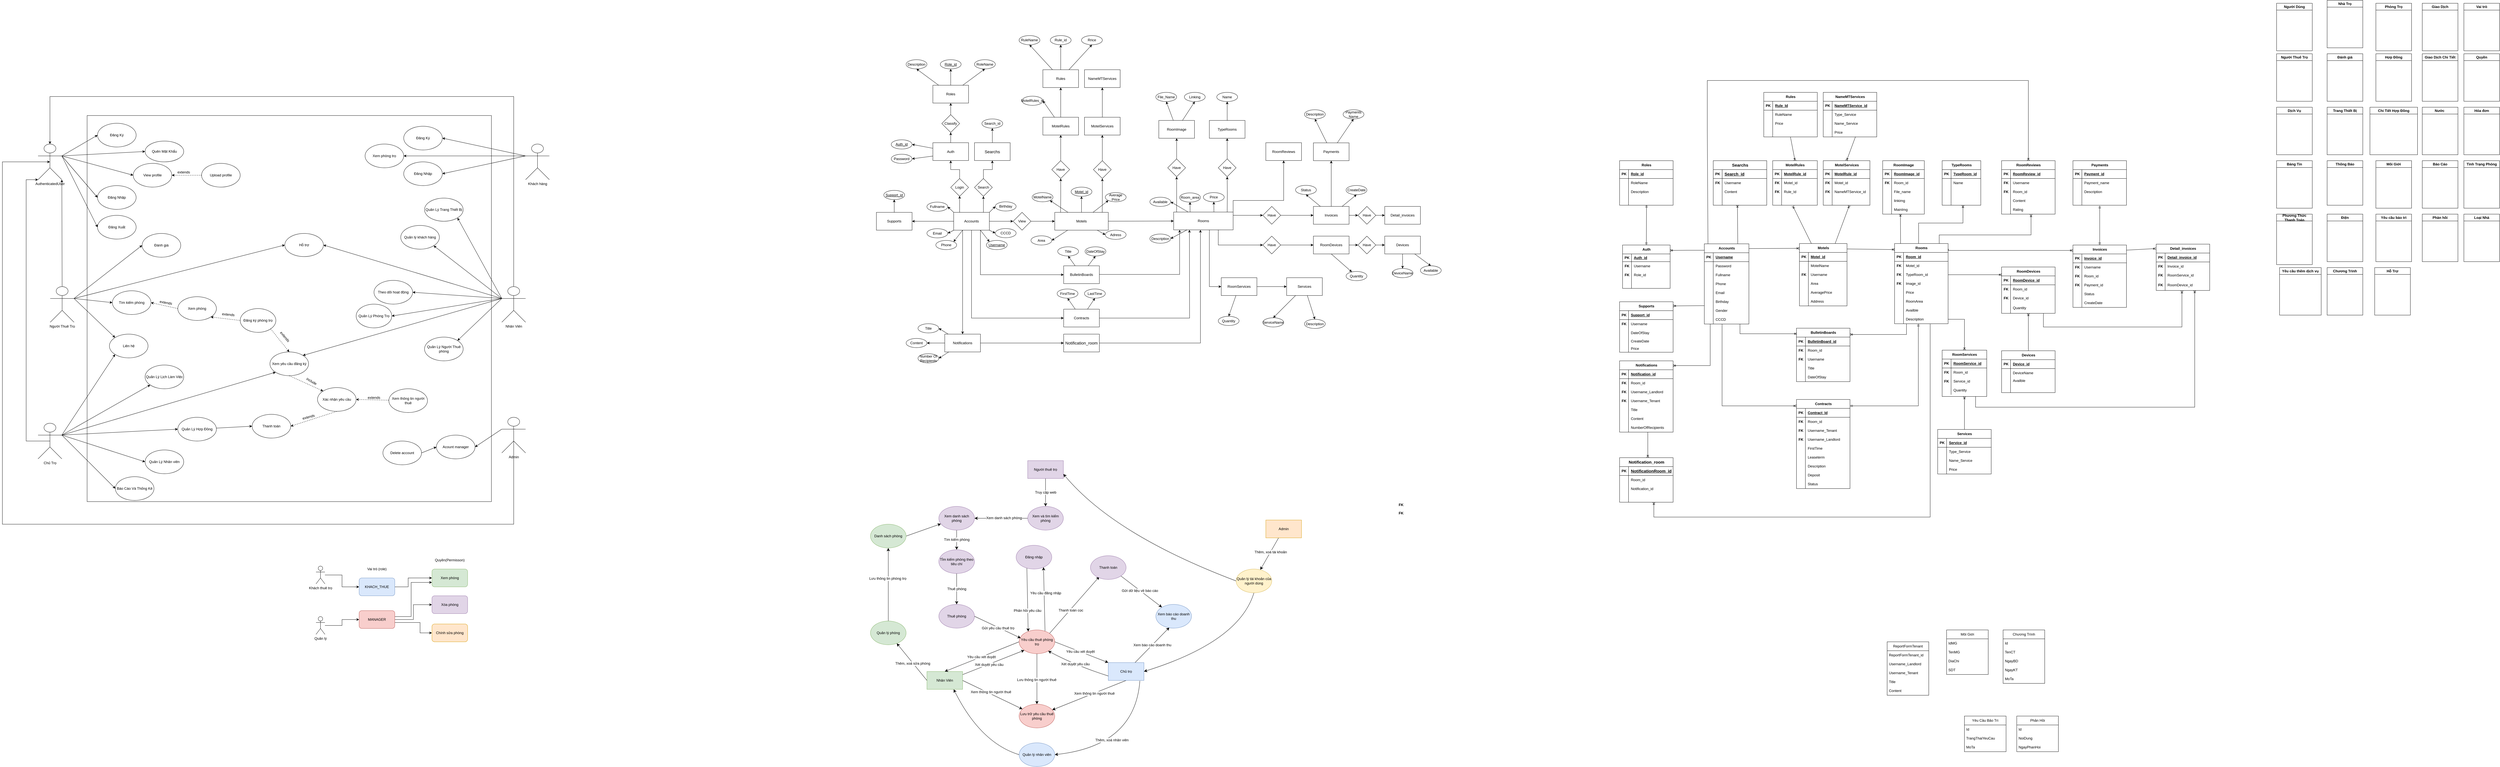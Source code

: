 <mxfile version="24.7.16" pages="2">
  <diagram id="C5RBs43oDa-KdzZeNtuy" name="Page-1">
    <mxGraphModel dx="9352" dy="2265" grid="1" gridSize="10" guides="1" tooltips="1" connect="1" arrows="1" fold="1" page="1" pageScale="1" pageWidth="827" pageHeight="1169" math="0" shadow="0">
      <root>
        <mxCell id="WIyWlLk6GJQsqaUBKTNV-0" />
        <mxCell id="WIyWlLk6GJQsqaUBKTNV-1" parent="WIyWlLk6GJQsqaUBKTNV-0" />
        <mxCell id="NSnPgF9qsIxd3IQdrI8Y-9" value="" style="rounded=0;whiteSpace=wrap;html=1;fillColor=none;verticalAlign=bottom;" parent="WIyWlLk6GJQsqaUBKTNV-1" vertex="1">
          <mxGeometry x="-6665" y="108" width="1360" height="1300" as="geometry" />
        </mxCell>
        <mxCell id="3_ulIbR6Ow2ogI7DFDJE-1" value="Người Dùng" style="swimlane;whiteSpace=wrap;html=1;" parent="WIyWlLk6GJQsqaUBKTNV-1" vertex="1">
          <mxGeometry x="700" y="-270" width="120" height="160" as="geometry" />
        </mxCell>
        <mxCell id="Zx9yhmI7MYSLRwEMKLJb-1" value="Nhà Trọ" style="swimlane;whiteSpace=wrap;html=1;" parent="WIyWlLk6GJQsqaUBKTNV-1" vertex="1">
          <mxGeometry x="870" y="-280" width="120" height="160" as="geometry" />
        </mxCell>
        <mxCell id="Zx9yhmI7MYSLRwEMKLJb-2" value="Phòng Trọ" style="swimlane;whiteSpace=wrap;html=1;" parent="WIyWlLk6GJQsqaUBKTNV-1" vertex="1">
          <mxGeometry x="1034" y="-270" width="120" height="160" as="geometry" />
        </mxCell>
        <mxCell id="Zx9yhmI7MYSLRwEMKLJb-3" value="Người Thuê Trọ" style="swimlane;whiteSpace=wrap;html=1;" parent="WIyWlLk6GJQsqaUBKTNV-1" vertex="1">
          <mxGeometry x="700" y="-100" width="120" height="160" as="geometry" />
        </mxCell>
        <mxCell id="Zx9yhmI7MYSLRwEMKLJb-4" value="Đánh giá" style="swimlane;whiteSpace=wrap;html=1;" parent="WIyWlLk6GJQsqaUBKTNV-1" vertex="1">
          <mxGeometry x="870" y="-100" width="120" height="160" as="geometry" />
        </mxCell>
        <mxCell id="Zx9yhmI7MYSLRwEMKLJb-5" value="Hợp Đồng" style="swimlane;whiteSpace=wrap;html=1;" parent="WIyWlLk6GJQsqaUBKTNV-1" vertex="1">
          <mxGeometry x="1034" y="-100" width="120" height="160" as="geometry" />
        </mxCell>
        <mxCell id="Zx9yhmI7MYSLRwEMKLJb-6" value="Giao Dịch" style="swimlane;whiteSpace=wrap;html=1;" parent="WIyWlLk6GJQsqaUBKTNV-1" vertex="1">
          <mxGeometry x="1190" y="-270" width="120" height="160" as="geometry" />
        </mxCell>
        <mxCell id="Zx9yhmI7MYSLRwEMKLJb-7" value="Giao Dịch Chi Tiết" style="swimlane;whiteSpace=wrap;html=1;" parent="WIyWlLk6GJQsqaUBKTNV-1" vertex="1">
          <mxGeometry x="1190" y="-100" width="120" height="160" as="geometry" />
        </mxCell>
        <mxCell id="Zx9yhmI7MYSLRwEMKLJb-8" value="Dịch Vụ" style="swimlane;whiteSpace=wrap;html=1;" parent="WIyWlLk6GJQsqaUBKTNV-1" vertex="1">
          <mxGeometry x="700" y="80" width="120" height="160" as="geometry" />
        </mxCell>
        <mxCell id="Zx9yhmI7MYSLRwEMKLJb-9" value="Trang Thiết Bị" style="swimlane;whiteSpace=wrap;html=1;" parent="WIyWlLk6GJQsqaUBKTNV-1" vertex="1">
          <mxGeometry x="870" y="80" width="120" height="160" as="geometry" />
        </mxCell>
        <mxCell id="Zx9yhmI7MYSLRwEMKLJb-10" value="Điện" style="swimlane;whiteSpace=wrap;html=1;" parent="WIyWlLk6GJQsqaUBKTNV-1" vertex="1">
          <mxGeometry x="870" y="440" width="120" height="160" as="geometry" />
        </mxCell>
        <mxCell id="Zx9yhmI7MYSLRwEMKLJb-11" value="Nước&amp;nbsp;" style="swimlane;whiteSpace=wrap;html=1;" parent="WIyWlLk6GJQsqaUBKTNV-1" vertex="1">
          <mxGeometry x="1190" y="80" width="120" height="160" as="geometry" />
        </mxCell>
        <mxCell id="Zx9yhmI7MYSLRwEMKLJb-12" value="Bảng Tin" style="swimlane;whiteSpace=wrap;html=1;" parent="WIyWlLk6GJQsqaUBKTNV-1" vertex="1">
          <mxGeometry x="700" y="260" width="120" height="160" as="geometry" />
        </mxCell>
        <mxCell id="Zx9yhmI7MYSLRwEMKLJb-13" value="Thông Báo" style="swimlane;whiteSpace=wrap;html=1;" parent="WIyWlLk6GJQsqaUBKTNV-1" vertex="1">
          <mxGeometry x="870" y="260" width="120" height="150" as="geometry" />
        </mxCell>
        <mxCell id="Zx9yhmI7MYSLRwEMKLJb-14" value="Môi Giới" style="swimlane;whiteSpace=wrap;html=1;startSize=23;" parent="WIyWlLk6GJQsqaUBKTNV-1" vertex="1">
          <mxGeometry x="1034" y="260" width="120" height="160" as="geometry" />
        </mxCell>
        <mxCell id="Zx9yhmI7MYSLRwEMKLJb-15" value="Báo Cáo" style="swimlane;whiteSpace=wrap;html=1;startSize=23;" parent="WIyWlLk6GJQsqaUBKTNV-1" vertex="1">
          <mxGeometry x="1190" y="260" width="120" height="160" as="geometry" />
        </mxCell>
        <mxCell id="0Gv9EPK4i53cQy_oenAs-0" value="Vai trò" style="swimlane;whiteSpace=wrap;html=1;" parent="WIyWlLk6GJQsqaUBKTNV-1" vertex="1">
          <mxGeometry x="1330" y="-270" width="120" height="160" as="geometry" />
        </mxCell>
        <mxCell id="0Gv9EPK4i53cQy_oenAs-1" value="Quyền" style="swimlane;whiteSpace=wrap;html=1;" parent="WIyWlLk6GJQsqaUBKTNV-1" vertex="1">
          <mxGeometry x="1330" y="-100" width="120" height="160" as="geometry" />
        </mxCell>
        <mxCell id="Zx9yhmI7MYSLRwEMKLJb-18" value="Chi Tiết Hợp Đồng" style="swimlane;whiteSpace=wrap;html=1;startSize=23;" parent="WIyWlLk6GJQsqaUBKTNV-1" vertex="1">
          <mxGeometry x="1014" y="80" width="160" height="160" as="geometry" />
        </mxCell>
        <mxCell id="0Gv9EPK4i53cQy_oenAs-2" value="Hóa đơn" style="swimlane;whiteSpace=wrap;html=1;" parent="WIyWlLk6GJQsqaUBKTNV-1" vertex="1">
          <mxGeometry x="1330" y="80" width="120" height="160" as="geometry" />
        </mxCell>
        <mxCell id="0Gv9EPK4i53cQy_oenAs-3" value="Tình Trạng Phòng" style="swimlane;whiteSpace=wrap;html=1;" parent="WIyWlLk6GJQsqaUBKTNV-1" vertex="1">
          <mxGeometry x="1330" y="260" width="120" height="160" as="geometry" />
        </mxCell>
        <mxCell id="Zx9yhmI7MYSLRwEMKLJb-20" value="Yêu cầu bảo trì" style="swimlane;whiteSpace=wrap;html=1;" parent="WIyWlLk6GJQsqaUBKTNV-1" vertex="1">
          <mxGeometry x="1034" y="440" width="120" height="160" as="geometry" />
        </mxCell>
        <mxCell id="Zx9yhmI7MYSLRwEMKLJb-23" value="Loại Nhà" style="swimlane;whiteSpace=wrap;html=1;" parent="WIyWlLk6GJQsqaUBKTNV-1" vertex="1">
          <mxGeometry x="1330" y="440" width="120" height="160" as="geometry" />
        </mxCell>
        <mxCell id="Zx9yhmI7MYSLRwEMKLJb-24" value="Phàn hồi" style="swimlane;whiteSpace=wrap;html=1;" parent="WIyWlLk6GJQsqaUBKTNV-1" vertex="1">
          <mxGeometry x="1190" y="440" width="120" height="160" as="geometry" />
        </mxCell>
        <mxCell id="Zx9yhmI7MYSLRwEMKLJb-25" value="Yêu cầu thêm dịch vụ" style="swimlane;whiteSpace=wrap;html=1;" parent="WIyWlLk6GJQsqaUBKTNV-1" vertex="1">
          <mxGeometry x="710" y="620" width="140" height="160" as="geometry" />
        </mxCell>
        <mxCell id="Zx9yhmI7MYSLRwEMKLJb-26" value="Chương Trình" style="swimlane;whiteSpace=wrap;html=1;" parent="WIyWlLk6GJQsqaUBKTNV-1" vertex="1">
          <mxGeometry x="870" y="620" width="120" height="160" as="geometry" />
        </mxCell>
        <mxCell id="Zx9yhmI7MYSLRwEMKLJb-27" value="Hỗ Trợ" style="swimlane;whiteSpace=wrap;html=1;" parent="WIyWlLk6GJQsqaUBKTNV-1" vertex="1">
          <mxGeometry x="1030" y="620" width="120" height="160" as="geometry" />
        </mxCell>
        <mxCell id="s34-9yYWKcVvulhdYOap-2" value="Chủ Trọ" style="shape=umlActor;verticalLabelPosition=bottom;verticalAlign=top;html=1;outlineConnect=0;" parent="WIyWlLk6GJQsqaUBKTNV-1" vertex="1">
          <mxGeometry x="-6830" y="1144" width="80" height="120" as="geometry" />
        </mxCell>
        <mxCell id="R4Wuy2c4UjqvDZ8o_7R3-4" style="rounded=0;orthogonalLoop=1;jettySize=auto;html=1;entryX=0;entryY=0.5;entryDx=0;entryDy=0;exitX=1;exitY=0.333;exitDx=0;exitDy=0;exitPerimeter=0;" parent="WIyWlLk6GJQsqaUBKTNV-1" source="s34-9yYWKcVvulhdYOap-7" target="R4Wuy2c4UjqvDZ8o_7R3-2" edge="1">
          <mxGeometry relative="1" as="geometry" />
        </mxCell>
        <mxCell id="R4Wuy2c4UjqvDZ8o_7R3-6" style="rounded=0;orthogonalLoop=1;jettySize=auto;html=1;entryX=0;entryY=0.5;entryDx=0;entryDy=0;exitX=1;exitY=0.333;exitDx=0;exitDy=0;exitPerimeter=0;" parent="WIyWlLk6GJQsqaUBKTNV-1" source="s34-9yYWKcVvulhdYOap-7" target="R4Wuy2c4UjqvDZ8o_7R3-5" edge="1">
          <mxGeometry relative="1" as="geometry" />
        </mxCell>
        <mxCell id="s34-9yYWKcVvulhdYOap-7" value="Người Thuê Trọ" style="shape=umlActor;verticalLabelPosition=bottom;verticalAlign=top;html=1;outlineConnect=0;" parent="WIyWlLk6GJQsqaUBKTNV-1" vertex="1">
          <mxGeometry x="-6789" y="684" width="80" height="120" as="geometry" />
        </mxCell>
        <mxCell id="s34-9yYWKcVvulhdYOap-8" value="AuthenticatedUser" style="shape=umlActor;verticalLabelPosition=bottom;verticalAlign=top;html=1;outlineConnect=0;" parent="WIyWlLk6GJQsqaUBKTNV-1" vertex="1">
          <mxGeometry x="-6830" y="204" width="80" height="120" as="geometry" />
        </mxCell>
        <mxCell id="R4Wuy2c4UjqvDZ8o_7R3-3" style="rounded=0;orthogonalLoop=1;jettySize=auto;html=1;entryX=1;entryY=0.5;entryDx=0;entryDy=0;exitX=0;exitY=0.333;exitDx=0;exitDy=0;exitPerimeter=0;" parent="WIyWlLk6GJQsqaUBKTNV-1" source="s34-9yYWKcVvulhdYOap-9" target="R4Wuy2c4UjqvDZ8o_7R3-2" edge="1">
          <mxGeometry relative="1" as="geometry" />
        </mxCell>
        <mxCell id="s34-9yYWKcVvulhdYOap-9" value="Nhân Viên" style="shape=umlActor;verticalLabelPosition=bottom;verticalAlign=top;html=1;outlineConnect=0;" parent="WIyWlLk6GJQsqaUBKTNV-1" vertex="1">
          <mxGeometry x="-5270" y="684" width="80" height="120" as="geometry" />
        </mxCell>
        <mxCell id="s34-9yYWKcVvulhdYOap-11" value="Quản Lý Phòng Trọ" style="ellipse;whiteSpace=wrap;html=1;" parent="WIyWlLk6GJQsqaUBKTNV-1" vertex="1">
          <mxGeometry x="-5760" y="743" width="120" height="80" as="geometry" />
        </mxCell>
        <mxCell id="R4Wuy2c4UjqvDZ8o_7R3-8" style="rounded=0;orthogonalLoop=1;jettySize=auto;html=1;entryX=0;entryY=0.5;entryDx=0;entryDy=0;" parent="WIyWlLk6GJQsqaUBKTNV-1" source="s34-9yYWKcVvulhdYOap-12" target="R4Wuy2c4UjqvDZ8o_7R3-7" edge="1">
          <mxGeometry relative="1" as="geometry" />
        </mxCell>
        <mxCell id="s34-9yYWKcVvulhdYOap-12" value="Quản Lý Hợp Đồng" style="ellipse;whiteSpace=wrap;html=1;" parent="WIyWlLk6GJQsqaUBKTNV-1" vertex="1">
          <mxGeometry x="-6360" y="1124" width="130" height="80" as="geometry" />
        </mxCell>
        <mxCell id="s34-9yYWKcVvulhdYOap-13" value="Quản Lý Người Thuê phòng" style="ellipse;whiteSpace=wrap;html=1;" parent="WIyWlLk6GJQsqaUBKTNV-1" vertex="1">
          <mxGeometry x="-5530" y="854" width="130" height="80" as="geometry" />
        </mxCell>
        <mxCell id="s34-9yYWKcVvulhdYOap-15" value="Quản Lý Trang Thiết Bị" style="ellipse;whiteSpace=wrap;html=1;" parent="WIyWlLk6GJQsqaUBKTNV-1" vertex="1">
          <mxGeometry x="-5530" y="386" width="130" height="78" as="geometry" />
        </mxCell>
        <mxCell id="s34-9yYWKcVvulhdYOap-16" value="Quản Lý Lịch Làm Việc" style="ellipse;whiteSpace=wrap;html=1;" parent="WIyWlLk6GJQsqaUBKTNV-1" vertex="1">
          <mxGeometry x="-6470" y="948" width="130" height="80" as="geometry" />
        </mxCell>
        <mxCell id="s34-9yYWKcVvulhdYOap-18" value="Báo Cáo Và Thống Kê" style="ellipse;whiteSpace=wrap;html=1;" parent="WIyWlLk6GJQsqaUBKTNV-1" vertex="1">
          <mxGeometry x="-6570" y="1324" width="130" height="80" as="geometry" />
        </mxCell>
        <mxCell id="s34-9yYWKcVvulhdYOap-19" value="Đăng Ký" style="ellipse;whiteSpace=wrap;html=1;" parent="WIyWlLk6GJQsqaUBKTNV-1" vertex="1">
          <mxGeometry x="-6630" y="134" width="130" height="80" as="geometry" />
        </mxCell>
        <mxCell id="s34-9yYWKcVvulhdYOap-21" value="Quản lý khách hàng" style="ellipse;whiteSpace=wrap;html=1;" parent="WIyWlLk6GJQsqaUBKTNV-1" vertex="1">
          <mxGeometry x="-5610" y="478" width="130" height="80" as="geometry" />
        </mxCell>
        <mxCell id="s34-9yYWKcVvulhdYOap-22" value="Quên Mật Khẩu" style="ellipse;whiteSpace=wrap;html=1;" parent="WIyWlLk6GJQsqaUBKTNV-1" vertex="1">
          <mxGeometry x="-6470" y="194" width="130" height="70" as="geometry" />
        </mxCell>
        <mxCell id="NSnPgF9qsIxd3IQdrI8Y-0" value="Admin" style="shape=umlActor;verticalLabelPosition=bottom;verticalAlign=top;html=1;outlineConnect=0;" parent="WIyWlLk6GJQsqaUBKTNV-1" vertex="1">
          <mxGeometry x="-5270" y="1124" width="80" height="120" as="geometry" />
        </mxCell>
        <mxCell id="NSnPgF9qsIxd3IQdrI8Y-4" value="" style="endArrow=classic;html=1;rounded=0;exitX=0.5;exitY=0;exitDx=0;exitDy=0;exitPerimeter=0;entryX=1;entryY=1;entryDx=0;entryDy=0;entryPerimeter=0;" parent="WIyWlLk6GJQsqaUBKTNV-1" source="s34-9yYWKcVvulhdYOap-7" target="s34-9yYWKcVvulhdYOap-8" edge="1">
          <mxGeometry width="50" height="50" relative="1" as="geometry">
            <mxPoint x="-6580" y="1074" as="sourcePoint" />
            <mxPoint x="-6790" y="764" as="targetPoint" />
            <Array as="points" />
          </mxGeometry>
        </mxCell>
        <mxCell id="NSnPgF9qsIxd3IQdrI8Y-5" value="" style="endArrow=classic;html=1;rounded=0;entryX=0;entryY=1;entryDx=0;entryDy=0;entryPerimeter=0;exitX=0.5;exitY=0.5;exitDx=0;exitDy=0;exitPerimeter=0;" parent="WIyWlLk6GJQsqaUBKTNV-1" source="s34-9yYWKcVvulhdYOap-2" target="s34-9yYWKcVvulhdYOap-8" edge="1">
          <mxGeometry width="50" height="50" relative="1" as="geometry">
            <mxPoint x="-6870" y="1314" as="sourcePoint" />
            <mxPoint x="-6870" y="664" as="targetPoint" />
            <Array as="points">
              <mxPoint x="-6870" y="1204" />
              <mxPoint x="-6870" y="724" />
              <mxPoint x="-6870" y="324" />
            </Array>
          </mxGeometry>
        </mxCell>
        <mxCell id="NSnPgF9qsIxd3IQdrI8Y-7" value="" style="endArrow=classic;html=1;rounded=0;entryX=0.5;entryY=0.5;entryDx=0;entryDy=0;entryPerimeter=0;exitX=0.5;exitY=0.5;exitDx=0;exitDy=0;exitPerimeter=0;" parent="WIyWlLk6GJQsqaUBKTNV-1" source="NSnPgF9qsIxd3IQdrI8Y-0" target="s34-9yYWKcVvulhdYOap-8" edge="1">
          <mxGeometry width="50" height="50" relative="1" as="geometry">
            <mxPoint x="-5230" y="1404" as="sourcePoint" />
            <mxPoint x="-6870" y="664" as="targetPoint" />
            <Array as="points">
              <mxPoint x="-5230" y="1484" />
              <mxPoint x="-6080" y="1484" />
              <mxPoint x="-6950" y="1484" />
              <mxPoint x="-6950" y="664" />
              <mxPoint x="-6950" y="264" />
            </Array>
          </mxGeometry>
        </mxCell>
        <mxCell id="NSnPgF9qsIxd3IQdrI8Y-12" value="" style="endArrow=classic;html=1;rounded=0;exitX=0.5;exitY=0;exitDx=0;exitDy=0;exitPerimeter=0;entryX=0.5;entryY=0;entryDx=0;entryDy=0;entryPerimeter=0;" parent="WIyWlLk6GJQsqaUBKTNV-1" source="s34-9yYWKcVvulhdYOap-9" target="s34-9yYWKcVvulhdYOap-8" edge="1">
          <mxGeometry width="50" height="50" relative="1" as="geometry">
            <mxPoint x="-6150" y="344" as="sourcePoint" />
            <mxPoint x="-6100" y="294" as="targetPoint" />
            <Array as="points">
              <mxPoint x="-5230" y="44" />
              <mxPoint x="-6790" y="44" />
            </Array>
          </mxGeometry>
        </mxCell>
        <mxCell id="NSnPgF9qsIxd3IQdrI8Y-13" value="" style="endArrow=classic;html=1;rounded=0;exitX=1;exitY=0.333;exitDx=0;exitDy=0;exitPerimeter=0;entryX=0;entryY=0.5;entryDx=0;entryDy=0;" parent="WIyWlLk6GJQsqaUBKTNV-1" source="s34-9yYWKcVvulhdYOap-8" target="s34-9yYWKcVvulhdYOap-0" edge="1">
          <mxGeometry width="50" height="50" relative="1" as="geometry">
            <mxPoint x="-6690" y="404" as="sourcePoint" />
            <mxPoint x="-6640" y="354" as="targetPoint" />
          </mxGeometry>
        </mxCell>
        <mxCell id="NSnPgF9qsIxd3IQdrI8Y-14" value="" style="endArrow=classic;html=1;rounded=0;entryX=0;entryY=0.5;entryDx=0;entryDy=0;" parent="WIyWlLk6GJQsqaUBKTNV-1" target="s34-9yYWKcVvulhdYOap-19" edge="1">
          <mxGeometry width="50" height="50" relative="1" as="geometry">
            <mxPoint x="-6750" y="244" as="sourcePoint" />
            <mxPoint x="-6610" y="234" as="targetPoint" />
          </mxGeometry>
        </mxCell>
        <mxCell id="NSnPgF9qsIxd3IQdrI8Y-15" value="" style="endArrow=classic;html=1;rounded=0;exitX=1;exitY=0.333;exitDx=0;exitDy=0;exitPerimeter=0;entryX=0;entryY=0.5;entryDx=0;entryDy=0;" parent="WIyWlLk6GJQsqaUBKTNV-1" source="s34-9yYWKcVvulhdYOap-8" target="s34-9yYWKcVvulhdYOap-22" edge="1">
          <mxGeometry width="50" height="50" relative="1" as="geometry">
            <mxPoint x="-6730" y="264" as="sourcePoint" />
            <mxPoint x="-6600" y="244" as="targetPoint" />
            <Array as="points" />
          </mxGeometry>
        </mxCell>
        <mxCell id="NSnPgF9qsIxd3IQdrI8Y-16" value="Đăng Xuất" style="ellipse;whiteSpace=wrap;html=1;" parent="WIyWlLk6GJQsqaUBKTNV-1" vertex="1">
          <mxGeometry x="-6630" y="444" width="130" height="80" as="geometry" />
        </mxCell>
        <mxCell id="NSnPgF9qsIxd3IQdrI8Y-17" value="" style="endArrow=classic;html=1;rounded=0;entryX=0;entryY=0.5;entryDx=0;entryDy=0;" parent="WIyWlLk6GJQsqaUBKTNV-1" target="NSnPgF9qsIxd3IQdrI8Y-16" edge="1">
          <mxGeometry width="50" height="50" relative="1" as="geometry">
            <mxPoint x="-6750" y="244" as="sourcePoint" />
            <mxPoint x="-6620" y="224" as="targetPoint" />
          </mxGeometry>
        </mxCell>
        <mxCell id="NSnPgF9qsIxd3IQdrI8Y-18" value="" style="endArrow=classic;html=1;rounded=0;exitX=1;exitY=0.333;exitDx=0;exitDy=0;exitPerimeter=0;entryX=0;entryY=0.5;entryDx=0;entryDy=0;" parent="WIyWlLk6GJQsqaUBKTNV-1" source="s34-9yYWKcVvulhdYOap-8" target="s34-9yYWKcVvulhdYOap-0" edge="1">
          <mxGeometry width="50" height="50" relative="1" as="geometry">
            <mxPoint x="-6750" y="244" as="sourcePoint" />
            <mxPoint x="-6500" y="464" as="targetPoint" />
          </mxGeometry>
        </mxCell>
        <mxCell id="s34-9yYWKcVvulhdYOap-0" value="Đăng Nhập" style="ellipse;whiteSpace=wrap;html=1;" parent="WIyWlLk6GJQsqaUBKTNV-1" vertex="1">
          <mxGeometry x="-6630" y="344" width="130" height="80" as="geometry" />
        </mxCell>
        <mxCell id="NSnPgF9qsIxd3IQdrI8Y-19" value="View profile" style="ellipse;whiteSpace=wrap;html=1;" parent="WIyWlLk6GJQsqaUBKTNV-1" vertex="1">
          <mxGeometry x="-6510" y="269" width="130" height="80" as="geometry" />
        </mxCell>
        <mxCell id="NSnPgF9qsIxd3IQdrI8Y-20" value="Upload profile" style="ellipse;whiteSpace=wrap;html=1;" parent="WIyWlLk6GJQsqaUBKTNV-1" vertex="1">
          <mxGeometry x="-6280" y="269" width="130" height="80" as="geometry" />
        </mxCell>
        <mxCell id="NSnPgF9qsIxd3IQdrI8Y-22" value="" style="endArrow=classic;html=1;rounded=0;entryX=0;entryY=0.5;entryDx=0;entryDy=0;" parent="WIyWlLk6GJQsqaUBKTNV-1" target="NSnPgF9qsIxd3IQdrI8Y-19" edge="1">
          <mxGeometry width="50" height="50" relative="1" as="geometry">
            <mxPoint x="-6750" y="244" as="sourcePoint" />
            <mxPoint x="-6430" y="374" as="targetPoint" />
            <Array as="points" />
          </mxGeometry>
        </mxCell>
        <mxCell id="NSnPgF9qsIxd3IQdrI8Y-25" value="" style="endArrow=classic;html=1;rounded=0;exitX=0;exitY=0.5;exitDx=0;exitDy=0;entryX=1;entryY=0.5;entryDx=0;entryDy=0;dashed=1;" parent="WIyWlLk6GJQsqaUBKTNV-1" source="NSnPgF9qsIxd3IQdrI8Y-20" target="NSnPgF9qsIxd3IQdrI8Y-19" edge="1">
          <mxGeometry width="50" height="50" relative="1" as="geometry">
            <mxPoint x="-6480" y="424" as="sourcePoint" />
            <mxPoint x="-6430" y="374" as="targetPoint" />
          </mxGeometry>
        </mxCell>
        <mxCell id="NSnPgF9qsIxd3IQdrI8Y-26" value="extends" style="text;html=1;align=center;verticalAlign=middle;whiteSpace=wrap;rounded=0;" parent="WIyWlLk6GJQsqaUBKTNV-1" vertex="1">
          <mxGeometry x="-6370" y="284" width="60" height="30" as="geometry" />
        </mxCell>
        <mxCell id="NSnPgF9qsIxd3IQdrI8Y-28" value="Acount manager" style="ellipse;whiteSpace=wrap;html=1;" parent="WIyWlLk6GJQsqaUBKTNV-1" vertex="1">
          <mxGeometry x="-5490" y="1184" width="130" height="80" as="geometry" />
        </mxCell>
        <mxCell id="NSnPgF9qsIxd3IQdrI8Y-29" value="" style="endArrow=classic;html=1;rounded=0;entryX=1;entryY=0.5;entryDx=0;entryDy=0;exitX=0;exitY=0.333;exitDx=0;exitDy=0;exitPerimeter=0;" parent="WIyWlLk6GJQsqaUBKTNV-1" source="NSnPgF9qsIxd3IQdrI8Y-0" target="NSnPgF9qsIxd3IQdrI8Y-28" edge="1">
          <mxGeometry width="50" height="50" relative="1" as="geometry">
            <mxPoint x="-5310" y="1234" as="sourcePoint" />
            <mxPoint x="-5260" y="1184" as="targetPoint" />
          </mxGeometry>
        </mxCell>
        <mxCell id="NSnPgF9qsIxd3IQdrI8Y-30" value="Delete account" style="ellipse;whiteSpace=wrap;html=1;" parent="WIyWlLk6GJQsqaUBKTNV-1" vertex="1">
          <mxGeometry x="-5670" y="1204" width="130" height="80" as="geometry" />
        </mxCell>
        <mxCell id="NSnPgF9qsIxd3IQdrI8Y-32" value="" style="endArrow=classic;html=1;rounded=0;entryX=0;entryY=0.5;entryDx=0;entryDy=0;exitX=1;exitY=0.5;exitDx=0;exitDy=0;endFill=1;" parent="WIyWlLk6GJQsqaUBKTNV-1" source="NSnPgF9qsIxd3IQdrI8Y-30" target="NSnPgF9qsIxd3IQdrI8Y-28" edge="1">
          <mxGeometry width="50" height="50" relative="1" as="geometry">
            <mxPoint x="-5310" y="1234" as="sourcePoint" />
            <mxPoint x="-5260" y="1184" as="targetPoint" />
          </mxGeometry>
        </mxCell>
        <mxCell id="R4Wuy2c4UjqvDZ8o_7R3-1" style="edgeStyle=orthogonalEdgeStyle;rounded=0;orthogonalLoop=1;jettySize=auto;html=1;entryX=1;entryY=0.5;entryDx=0;entryDy=0;exitX=0;exitY=0.333;exitDx=0;exitDy=0;exitPerimeter=0;" parent="WIyWlLk6GJQsqaUBKTNV-1" source="NSnPgF9qsIxd3IQdrI8Y-33" target="R4Wuy2c4UjqvDZ8o_7R3-0" edge="1">
          <mxGeometry relative="1" as="geometry" />
        </mxCell>
        <mxCell id="NSnPgF9qsIxd3IQdrI8Y-33" value="Khách hàng" style="shape=umlActor;verticalLabelPosition=bottom;verticalAlign=top;html=1;outlineConnect=0;" parent="WIyWlLk6GJQsqaUBKTNV-1" vertex="1">
          <mxGeometry x="-5190" y="204" width="80" height="120" as="geometry" />
        </mxCell>
        <mxCell id="NSnPgF9qsIxd3IQdrI8Y-34" value="Đăng Ký" style="ellipse;whiteSpace=wrap;html=1;" parent="WIyWlLk6GJQsqaUBKTNV-1" vertex="1">
          <mxGeometry x="-5600" y="144" width="130" height="80" as="geometry" />
        </mxCell>
        <mxCell id="NSnPgF9qsIxd3IQdrI8Y-35" value="Đăng Nhập" style="ellipse;whiteSpace=wrap;html=1;" parent="WIyWlLk6GJQsqaUBKTNV-1" vertex="1">
          <mxGeometry x="-5600" y="264" width="130" height="80" as="geometry" />
        </mxCell>
        <mxCell id="NSnPgF9qsIxd3IQdrI8Y-36" value="" style="endArrow=classic;html=1;rounded=0;entryX=1;entryY=0.5;entryDx=0;entryDy=0;exitX=0;exitY=0.333;exitDx=0;exitDy=0;exitPerimeter=0;" parent="WIyWlLk6GJQsqaUBKTNV-1" source="NSnPgF9qsIxd3IQdrI8Y-33" target="NSnPgF9qsIxd3IQdrI8Y-34" edge="1">
          <mxGeometry width="50" height="50" relative="1" as="geometry">
            <mxPoint x="-5290" y="274" as="sourcePoint" />
            <mxPoint x="-5240" y="224" as="targetPoint" />
          </mxGeometry>
        </mxCell>
        <mxCell id="NSnPgF9qsIxd3IQdrI8Y-38" value="" style="endArrow=classic;html=1;rounded=0;entryX=1;entryY=0.5;entryDx=0;entryDy=0;" parent="WIyWlLk6GJQsqaUBKTNV-1" target="NSnPgF9qsIxd3IQdrI8Y-35" edge="1">
          <mxGeometry width="50" height="50" relative="1" as="geometry">
            <mxPoint x="-5190" y="244" as="sourcePoint" />
            <mxPoint x="-5480" y="214" as="targetPoint" />
          </mxGeometry>
        </mxCell>
        <mxCell id="NSnPgF9qsIxd3IQdrI8Y-40" value="" style="endArrow=classic;html=1;rounded=0;exitX=0;exitY=0.333;exitDx=0;exitDy=0;exitPerimeter=0;entryX=1;entryY=1;entryDx=0;entryDy=0;" parent="WIyWlLk6GJQsqaUBKTNV-1" source="s34-9yYWKcVvulhdYOap-9" target="s34-9yYWKcVvulhdYOap-21" edge="1">
          <mxGeometry width="50" height="50" relative="1" as="geometry">
            <mxPoint x="-5890" y="754" as="sourcePoint" />
            <mxPoint x="-5840" y="704" as="targetPoint" />
          </mxGeometry>
        </mxCell>
        <mxCell id="NSnPgF9qsIxd3IQdrI8Y-41" value="" style="endArrow=classic;html=1;rounded=0;exitX=0;exitY=0.333;exitDx=0;exitDy=0;exitPerimeter=0;entryX=1;entryY=0;entryDx=0;entryDy=0;" parent="WIyWlLk6GJQsqaUBKTNV-1" source="s34-9yYWKcVvulhdYOap-9" target="s34-9yYWKcVvulhdYOap-13" edge="1">
          <mxGeometry width="50" height="50" relative="1" as="geometry">
            <mxPoint x="-5260" y="734" as="sourcePoint" />
            <mxPoint x="-5490" y="614" as="targetPoint" />
          </mxGeometry>
        </mxCell>
        <mxCell id="NSnPgF9qsIxd3IQdrI8Y-42" value="" style="endArrow=classic;html=1;rounded=0;exitX=1;exitY=0.333;exitDx=0;exitDy=0;exitPerimeter=0;entryX=0;entryY=0.5;entryDx=0;entryDy=0;" parent="WIyWlLk6GJQsqaUBKTNV-1" source="s34-9yYWKcVvulhdYOap-2" target="s34-9yYWKcVvulhdYOap-18" edge="1">
          <mxGeometry width="50" height="50" relative="1" as="geometry">
            <mxPoint x="-5250" y="744" as="sourcePoint" />
            <mxPoint x="-5480" y="624" as="targetPoint" />
          </mxGeometry>
        </mxCell>
        <mxCell id="NSnPgF9qsIxd3IQdrI8Y-43" value="" style="endArrow=classic;html=1;rounded=0;exitX=0;exitY=0.333;exitDx=0;exitDy=0;exitPerimeter=0;entryX=1;entryY=0.5;entryDx=0;entryDy=0;" parent="WIyWlLk6GJQsqaUBKTNV-1" source="s34-9yYWKcVvulhdYOap-9" target="s34-9yYWKcVvulhdYOap-11" edge="1">
          <mxGeometry width="50" height="50" relative="1" as="geometry">
            <mxPoint x="-5240" y="754" as="sourcePoint" />
            <mxPoint x="-5470" y="634" as="targetPoint" />
          </mxGeometry>
        </mxCell>
        <mxCell id="NSnPgF9qsIxd3IQdrI8Y-44" value="" style="endArrow=classic;html=1;rounded=0;exitX=1;exitY=0.333;exitDx=0;exitDy=0;exitPerimeter=0;entryX=0;entryY=0.5;entryDx=0;entryDy=0;" parent="WIyWlLk6GJQsqaUBKTNV-1" source="s34-9yYWKcVvulhdYOap-2" target="s34-9yYWKcVvulhdYOap-12" edge="1">
          <mxGeometry width="50" height="50" relative="1" as="geometry">
            <mxPoint x="-5230" y="764" as="sourcePoint" />
            <mxPoint x="-5460" y="644" as="targetPoint" />
          </mxGeometry>
        </mxCell>
        <mxCell id="NSnPgF9qsIxd3IQdrI8Y-47" value="Theo dõi hoạt động" style="ellipse;whiteSpace=wrap;html=1;" parent="WIyWlLk6GJQsqaUBKTNV-1" vertex="1">
          <mxGeometry x="-5700" y="663" width="130" height="80" as="geometry" />
        </mxCell>
        <mxCell id="NSnPgF9qsIxd3IQdrI8Y-48" value="" style="endArrow=classic;html=1;rounded=0;exitX=0;exitY=0.333;exitDx=0;exitDy=0;exitPerimeter=0;entryX=1;entryY=0.5;entryDx=0;entryDy=0;" parent="WIyWlLk6GJQsqaUBKTNV-1" source="s34-9yYWKcVvulhdYOap-9" target="NSnPgF9qsIxd3IQdrI8Y-47" edge="1">
          <mxGeometry width="50" height="50" relative="1" as="geometry">
            <mxPoint x="-5580" y="734" as="sourcePoint" />
            <mxPoint x="-5530" y="684" as="targetPoint" />
          </mxGeometry>
        </mxCell>
        <mxCell id="NSnPgF9qsIxd3IQdrI8Y-49" value="Tìm kiếm phòng" style="ellipse;whiteSpace=wrap;html=1;" parent="WIyWlLk6GJQsqaUBKTNV-1" vertex="1">
          <mxGeometry x="-6580" y="698" width="130" height="80" as="geometry" />
        </mxCell>
        <mxCell id="NSnPgF9qsIxd3IQdrI8Y-50" value="" style="endArrow=classic;html=1;rounded=0;exitX=1;exitY=0.333;exitDx=0;exitDy=0;exitPerimeter=0;entryX=0;entryY=0.5;entryDx=0;entryDy=0;" parent="WIyWlLk6GJQsqaUBKTNV-1" source="s34-9yYWKcVvulhdYOap-7" target="NSnPgF9qsIxd3IQdrI8Y-49" edge="1">
          <mxGeometry width="50" height="50" relative="1" as="geometry">
            <mxPoint x="-6230" y="754" as="sourcePoint" />
            <mxPoint x="-6180" y="704" as="targetPoint" />
          </mxGeometry>
        </mxCell>
        <mxCell id="NSnPgF9qsIxd3IQdrI8Y-51" value="Xem phòng" style="ellipse;whiteSpace=wrap;html=1;" parent="WIyWlLk6GJQsqaUBKTNV-1" vertex="1">
          <mxGeometry x="-6360" y="718" width="130" height="80" as="geometry" />
        </mxCell>
        <mxCell id="NSnPgF9qsIxd3IQdrI8Y-52" value="" style="endArrow=classic;html=1;rounded=0;exitX=0;exitY=0.5;exitDx=0;exitDy=0;entryX=1;entryY=0.5;entryDx=0;entryDy=0;dashed=1;" parent="WIyWlLk6GJQsqaUBKTNV-1" source="NSnPgF9qsIxd3IQdrI8Y-51" target="NSnPgF9qsIxd3IQdrI8Y-49" edge="1">
          <mxGeometry width="50" height="50" relative="1" as="geometry">
            <mxPoint x="-6270" y="319" as="sourcePoint" />
            <mxPoint x="-6370" y="319" as="targetPoint" />
          </mxGeometry>
        </mxCell>
        <mxCell id="NSnPgF9qsIxd3IQdrI8Y-53" value="extends" style="text;html=1;align=center;verticalAlign=middle;whiteSpace=wrap;rounded=0;rotation=10;" parent="WIyWlLk6GJQsqaUBKTNV-1" vertex="1">
          <mxGeometry x="-6430" y="723" width="60" height="30" as="geometry" />
        </mxCell>
        <mxCell id="NSnPgF9qsIxd3IQdrI8Y-55" value="Liên hệ" style="ellipse;whiteSpace=wrap;html=1;" parent="WIyWlLk6GJQsqaUBKTNV-1" vertex="1">
          <mxGeometry x="-6590" y="844" width="130" height="80" as="geometry" />
        </mxCell>
        <mxCell id="NSnPgF9qsIxd3IQdrI8Y-56" value="" style="endArrow=classic;html=1;rounded=0;exitX=1;exitY=0.333;exitDx=0;exitDy=0;exitPerimeter=0;entryX=0;entryY=0;entryDx=0;entryDy=0;" parent="WIyWlLk6GJQsqaUBKTNV-1" source="s34-9yYWKcVvulhdYOap-7" target="NSnPgF9qsIxd3IQdrI8Y-55" edge="1">
          <mxGeometry width="50" height="50" relative="1" as="geometry">
            <mxPoint x="-6680" y="904" as="sourcePoint" />
            <mxPoint x="-6630" y="854" as="targetPoint" />
          </mxGeometry>
        </mxCell>
        <mxCell id="NSnPgF9qsIxd3IQdrI8Y-57" value="" style="endArrow=classic;html=1;rounded=0;exitX=1;exitY=0.333;exitDx=0;exitDy=0;exitPerimeter=0;entryX=0;entryY=1;entryDx=0;entryDy=0;" parent="WIyWlLk6GJQsqaUBKTNV-1" source="s34-9yYWKcVvulhdYOap-2" target="NSnPgF9qsIxd3IQdrI8Y-55" edge="1">
          <mxGeometry width="50" height="50" relative="1" as="geometry">
            <mxPoint x="-6699" y="734" as="sourcePoint" />
            <mxPoint x="-6590" y="884" as="targetPoint" />
          </mxGeometry>
        </mxCell>
        <mxCell id="NSnPgF9qsIxd3IQdrI8Y-59" value="Quản Lý Nhân viên" style="ellipse;whiteSpace=wrap;html=1;" parent="WIyWlLk6GJQsqaUBKTNV-1" vertex="1">
          <mxGeometry x="-6470" y="1234" width="130" height="80" as="geometry" />
        </mxCell>
        <mxCell id="NSnPgF9qsIxd3IQdrI8Y-60" style="edgeStyle=orthogonalEdgeStyle;rounded=0;orthogonalLoop=1;jettySize=auto;html=1;exitX=0.5;exitY=1;exitDx=0;exitDy=0;" parent="WIyWlLk6GJQsqaUBKTNV-1" source="s34-9yYWKcVvulhdYOap-11" target="s34-9yYWKcVvulhdYOap-11" edge="1">
          <mxGeometry relative="1" as="geometry" />
        </mxCell>
        <mxCell id="NSnPgF9qsIxd3IQdrI8Y-61" value="" style="endArrow=classic;html=1;rounded=0;exitX=1;exitY=0.333;exitDx=0;exitDy=0;exitPerimeter=0;entryX=0;entryY=0.5;entryDx=0;entryDy=0;" parent="WIyWlLk6GJQsqaUBKTNV-1" source="s34-9yYWKcVvulhdYOap-2" target="NSnPgF9qsIxd3IQdrI8Y-59" edge="1">
          <mxGeometry width="50" height="50" relative="1" as="geometry">
            <mxPoint x="-6060" y="894" as="sourcePoint" />
            <mxPoint x="-6010" y="844" as="targetPoint" />
          </mxGeometry>
        </mxCell>
        <mxCell id="NSnPgF9qsIxd3IQdrI8Y-62" value="Đăng ký phòng trọ" style="ellipse;whiteSpace=wrap;html=1;" parent="WIyWlLk6GJQsqaUBKTNV-1" vertex="1">
          <mxGeometry x="-6150" y="758" width="120" height="80" as="geometry" />
        </mxCell>
        <mxCell id="NSnPgF9qsIxd3IQdrI8Y-63" value="" style="endArrow=classic;html=1;rounded=0;exitX=1;exitY=1;exitDx=0;exitDy=0;entryX=0.5;entryY=0;entryDx=0;entryDy=0;dashed=1;" parent="WIyWlLk6GJQsqaUBKTNV-1" source="NSnPgF9qsIxd3IQdrI8Y-62" target="NSnPgF9qsIxd3IQdrI8Y-67" edge="1">
          <mxGeometry width="50" height="50" relative="1" as="geometry">
            <mxPoint x="-5920" y="874" as="sourcePoint" />
            <mxPoint x="-5870" y="824" as="targetPoint" />
          </mxGeometry>
        </mxCell>
        <mxCell id="NSnPgF9qsIxd3IQdrI8Y-64" value="" style="endArrow=classic;html=1;rounded=0;exitX=0;exitY=0.5;exitDx=0;exitDy=0;entryX=1;entryY=1;entryDx=0;entryDy=0;dashed=1;" parent="WIyWlLk6GJQsqaUBKTNV-1" source="NSnPgF9qsIxd3IQdrI8Y-62" target="NSnPgF9qsIxd3IQdrI8Y-51" edge="1">
          <mxGeometry width="50" height="50" relative="1" as="geometry">
            <mxPoint x="-5980" y="854" as="sourcePoint" />
            <mxPoint x="-5740" y="814" as="targetPoint" />
          </mxGeometry>
        </mxCell>
        <mxCell id="NSnPgF9qsIxd3IQdrI8Y-65" value="extends" style="text;html=1;align=center;verticalAlign=middle;whiteSpace=wrap;rounded=0;rotation=5;" parent="WIyWlLk6GJQsqaUBKTNV-1" vertex="1">
          <mxGeometry x="-6220" y="763" width="60" height="30" as="geometry" />
        </mxCell>
        <mxCell id="NSnPgF9qsIxd3IQdrI8Y-66" value="extends" style="text;html=1;align=center;verticalAlign=middle;whiteSpace=wrap;rounded=0;rotation=50;" parent="WIyWlLk6GJQsqaUBKTNV-1" vertex="1">
          <mxGeometry x="-6030" y="838" width="60" height="30" as="geometry" />
        </mxCell>
        <mxCell id="NSnPgF9qsIxd3IQdrI8Y-67" value="Xem yêu cầu đăng ký" style="ellipse;whiteSpace=wrap;html=1;" parent="WIyWlLk6GJQsqaUBKTNV-1" vertex="1">
          <mxGeometry x="-6050" y="904" width="130" height="80" as="geometry" />
        </mxCell>
        <mxCell id="NSnPgF9qsIxd3IQdrI8Y-68" value="" style="endArrow=classic;html=1;rounded=0;entryX=1;entryY=0;entryDx=0;entryDy=0;" parent="WIyWlLk6GJQsqaUBKTNV-1" target="NSnPgF9qsIxd3IQdrI8Y-67" edge="1">
          <mxGeometry width="50" height="50" relative="1" as="geometry">
            <mxPoint x="-5270" y="724" as="sourcePoint" />
            <mxPoint x="-5550" y="764" as="targetPoint" />
          </mxGeometry>
        </mxCell>
        <mxCell id="NSnPgF9qsIxd3IQdrI8Y-71" value="" style="endArrow=classic;html=1;rounded=0;entryX=0;entryY=1;entryDx=0;entryDy=0;" parent="WIyWlLk6GJQsqaUBKTNV-1" target="NSnPgF9qsIxd3IQdrI8Y-67" edge="1">
          <mxGeometry width="50" height="50" relative="1" as="geometry">
            <mxPoint x="-6750" y="1184" as="sourcePoint" />
            <mxPoint x="-6380" y="1204" as="targetPoint" />
          </mxGeometry>
        </mxCell>
        <mxCell id="NSnPgF9qsIxd3IQdrI8Y-72" value="Xác nhận yêu cầu" style="ellipse;whiteSpace=wrap;html=1;" parent="WIyWlLk6GJQsqaUBKTNV-1" vertex="1">
          <mxGeometry x="-5890" y="1024" width="130" height="80" as="geometry" />
        </mxCell>
        <mxCell id="NSnPgF9qsIxd3IQdrI8Y-73" value="Xem thông tin người thuê" style="ellipse;whiteSpace=wrap;html=1;" parent="WIyWlLk6GJQsqaUBKTNV-1" vertex="1">
          <mxGeometry x="-5650" y="1028" width="130" height="80" as="geometry" />
        </mxCell>
        <mxCell id="NSnPgF9qsIxd3IQdrI8Y-74" value="" style="endArrow=classic;html=1;rounded=0;exitX=0.5;exitY=1;exitDx=0;exitDy=0;entryX=0;entryY=0;entryDx=0;entryDy=0;dashed=1;" parent="WIyWlLk6GJQsqaUBKTNV-1" source="NSnPgF9qsIxd3IQdrI8Y-67" target="NSnPgF9qsIxd3IQdrI8Y-72" edge="1">
          <mxGeometry width="50" height="50" relative="1" as="geometry">
            <mxPoint x="-5735" y="904" as="sourcePoint" />
            <mxPoint x="-5720" y="1024" as="targetPoint" />
          </mxGeometry>
        </mxCell>
        <mxCell id="NSnPgF9qsIxd3IQdrI8Y-75" value="include" style="text;html=1;align=center;verticalAlign=middle;whiteSpace=wrap;rounded=0;rotation=30;" parent="WIyWlLk6GJQsqaUBKTNV-1" vertex="1">
          <mxGeometry x="-5940" y="988" width="60" height="30" as="geometry" />
        </mxCell>
        <mxCell id="NSnPgF9qsIxd3IQdrI8Y-76" value="" style="endArrow=classic;html=1;rounded=0;entryX=1;entryY=0.5;entryDx=0;entryDy=0;dashed=1;" parent="WIyWlLk6GJQsqaUBKTNV-1" source="NSnPgF9qsIxd3IQdrI8Y-73" target="NSnPgF9qsIxd3IQdrI8Y-72" edge="1">
          <mxGeometry width="50" height="50" relative="1" as="geometry">
            <mxPoint x="-5740" y="954" as="sourcePoint" />
            <mxPoint x="-5710" y="1014" as="targetPoint" />
          </mxGeometry>
        </mxCell>
        <mxCell id="NSnPgF9qsIxd3IQdrI8Y-77" value="extends" style="text;html=1;align=center;verticalAlign=middle;whiteSpace=wrap;rounded=0;" parent="WIyWlLk6GJQsqaUBKTNV-1" vertex="1">
          <mxGeometry x="-5730" y="1043" width="60" height="30" as="geometry" />
        </mxCell>
        <mxCell id="NSnPgF9qsIxd3IQdrI8Y-79" value="" style="endArrow=classic;html=1;rounded=0;" parent="WIyWlLk6GJQsqaUBKTNV-1" target="s34-9yYWKcVvulhdYOap-16" edge="1">
          <mxGeometry width="50" height="50" relative="1" as="geometry">
            <mxPoint x="-6750" y="1184" as="sourcePoint" />
            <mxPoint x="-6460" y="1284" as="targetPoint" />
          </mxGeometry>
        </mxCell>
        <mxCell id="NSnPgF9qsIxd3IQdrI8Y-80" value="" style="endArrow=classic;html=1;rounded=0;entryX=1;entryY=1;entryDx=0;entryDy=0;" parent="WIyWlLk6GJQsqaUBKTNV-1" target="s34-9yYWKcVvulhdYOap-15" edge="1">
          <mxGeometry width="50" height="50" relative="1" as="geometry">
            <mxPoint x="-5270" y="724" as="sourcePoint" />
            <mxPoint x="-5420" y="662" as="targetPoint" />
          </mxGeometry>
        </mxCell>
        <mxCell id="Zx9yhmI7MYSLRwEMKLJb-16" value="Phương Thức Thanh Toán" style="swimlane;whiteSpace=wrap;html=1;startSize=23;" parent="WIyWlLk6GJQsqaUBKTNV-1" vertex="1">
          <mxGeometry x="700" y="440" width="120" height="170" as="geometry" />
        </mxCell>
        <mxCell id="Qs-FgTOdOS3IwdjsLV9w-101" value="Môi Giới" style="swimlane;fontStyle=0;childLayout=stackLayout;horizontal=1;startSize=30;horizontalStack=0;resizeParent=1;resizeParentMax=0;resizeLast=0;collapsible=1;marginBottom=0;whiteSpace=wrap;html=1;" parent="WIyWlLk6GJQsqaUBKTNV-1" vertex="1">
          <mxGeometry x="-410" y="1840" width="140" height="150" as="geometry" />
        </mxCell>
        <mxCell id="Qs-FgTOdOS3IwdjsLV9w-102" value="IdMG" style="text;strokeColor=none;fillColor=none;align=left;verticalAlign=middle;spacingLeft=4;spacingRight=4;overflow=hidden;points=[[0,0.5],[1,0.5]];portConstraint=eastwest;rotatable=0;whiteSpace=wrap;html=1;" parent="Qs-FgTOdOS3IwdjsLV9w-101" vertex="1">
          <mxGeometry y="30" width="140" height="30" as="geometry" />
        </mxCell>
        <mxCell id="Qs-FgTOdOS3IwdjsLV9w-103" value="TenMG" style="text;strokeColor=none;fillColor=none;align=left;verticalAlign=middle;spacingLeft=4;spacingRight=4;overflow=hidden;points=[[0,0.5],[1,0.5]];portConstraint=eastwest;rotatable=0;whiteSpace=wrap;html=1;" parent="Qs-FgTOdOS3IwdjsLV9w-101" vertex="1">
          <mxGeometry y="60" width="140" height="30" as="geometry" />
        </mxCell>
        <mxCell id="Qs-FgTOdOS3IwdjsLV9w-104" value="DiaChi" style="text;strokeColor=none;fillColor=none;align=left;verticalAlign=middle;spacingLeft=4;spacingRight=4;overflow=hidden;points=[[0,0.5],[1,0.5]];portConstraint=eastwest;rotatable=0;whiteSpace=wrap;html=1;" parent="Qs-FgTOdOS3IwdjsLV9w-101" vertex="1">
          <mxGeometry y="90" width="140" height="30" as="geometry" />
        </mxCell>
        <mxCell id="Qs-FgTOdOS3IwdjsLV9w-150" value="SDT" style="text;strokeColor=none;fillColor=none;align=left;verticalAlign=middle;spacingLeft=4;spacingRight=4;overflow=hidden;points=[[0,0.5],[1,0.5]];portConstraint=eastwest;rotatable=0;whiteSpace=wrap;html=1;" parent="Qs-FgTOdOS3IwdjsLV9w-101" vertex="1">
          <mxGeometry y="120" width="140" height="30" as="geometry" />
        </mxCell>
        <mxCell id="Qs-FgTOdOS3IwdjsLV9w-105" value="ReportFormTenant" style="swimlane;fontStyle=0;childLayout=stackLayout;horizontal=1;startSize=30;horizontalStack=0;resizeParent=1;resizeParentMax=0;resizeLast=0;collapsible=1;marginBottom=0;whiteSpace=wrap;html=1;" parent="WIyWlLk6GJQsqaUBKTNV-1" vertex="1">
          <mxGeometry x="-610" y="1880" width="140" height="180" as="geometry" />
        </mxCell>
        <mxCell id="Qs-FgTOdOS3IwdjsLV9w-106" value="&lt;span style=&quot;text-align: center;&quot;&gt;ReportFormTenant_id&lt;/span&gt;" style="text;strokeColor=none;fillColor=none;align=left;verticalAlign=middle;spacingLeft=4;spacingRight=4;overflow=hidden;points=[[0,0.5],[1,0.5]];portConstraint=eastwest;rotatable=0;whiteSpace=wrap;html=1;" parent="Qs-FgTOdOS3IwdjsLV9w-105" vertex="1">
          <mxGeometry y="30" width="140" height="30" as="geometry" />
        </mxCell>
        <mxCell id="Qs-FgTOdOS3IwdjsLV9w-109" value="Username_Landlord" style="text;strokeColor=none;fillColor=none;align=left;verticalAlign=middle;spacingLeft=4;spacingRight=4;overflow=hidden;points=[[0,0.5],[1,0.5]];portConstraint=eastwest;rotatable=0;whiteSpace=wrap;html=1;" parent="Qs-FgTOdOS3IwdjsLV9w-105" vertex="1">
          <mxGeometry y="60" width="140" height="30" as="geometry" />
        </mxCell>
        <mxCell id="Qs-FgTOdOS3IwdjsLV9w-110" value="&lt;span style=&quot;text-align: center;&quot;&gt;Username_Tenant&lt;/span&gt;" style="text;strokeColor=none;fillColor=none;align=left;verticalAlign=middle;spacingLeft=4;spacingRight=4;overflow=hidden;points=[[0,0.5],[1,0.5]];portConstraint=eastwest;rotatable=0;whiteSpace=wrap;html=1;" parent="Qs-FgTOdOS3IwdjsLV9w-105" vertex="1">
          <mxGeometry y="90" width="140" height="30" as="geometry" />
        </mxCell>
        <mxCell id="gj28BkWTaFUDJwMmHa2u-18" value="Title" style="text;strokeColor=none;fillColor=none;align=left;verticalAlign=middle;spacingLeft=4;spacingRight=4;overflow=hidden;points=[[0,0.5],[1,0.5]];portConstraint=eastwest;rotatable=0;whiteSpace=wrap;html=1;" parent="Qs-FgTOdOS3IwdjsLV9w-105" vertex="1">
          <mxGeometry y="120" width="140" height="30" as="geometry" />
        </mxCell>
        <mxCell id="gj28BkWTaFUDJwMmHa2u-19" value="Content" style="text;strokeColor=none;fillColor=none;align=left;verticalAlign=middle;spacingLeft=4;spacingRight=4;overflow=hidden;points=[[0,0.5],[1,0.5]];portConstraint=eastwest;rotatable=0;whiteSpace=wrap;html=1;" parent="Qs-FgTOdOS3IwdjsLV9w-105" vertex="1">
          <mxGeometry y="150" width="140" height="30" as="geometry" />
        </mxCell>
        <mxCell id="Qs-FgTOdOS3IwdjsLV9w-117" value="Yêu Cầu Bảo Trì" style="swimlane;fontStyle=0;childLayout=stackLayout;horizontal=1;startSize=30;horizontalStack=0;resizeParent=1;resizeParentMax=0;resizeLast=0;collapsible=1;marginBottom=0;whiteSpace=wrap;html=1;" parent="WIyWlLk6GJQsqaUBKTNV-1" vertex="1">
          <mxGeometry x="-350" y="2130" width="140" height="120" as="geometry" />
        </mxCell>
        <mxCell id="Qs-FgTOdOS3IwdjsLV9w-118" value="Id" style="text;strokeColor=none;fillColor=none;align=left;verticalAlign=middle;spacingLeft=4;spacingRight=4;overflow=hidden;points=[[0,0.5],[1,0.5]];portConstraint=eastwest;rotatable=0;whiteSpace=wrap;html=1;" parent="Qs-FgTOdOS3IwdjsLV9w-117" vertex="1">
          <mxGeometry y="30" width="140" height="30" as="geometry" />
        </mxCell>
        <mxCell id="Qs-FgTOdOS3IwdjsLV9w-135" value="TrangThaiYeuCau" style="text;strokeColor=none;fillColor=none;align=left;verticalAlign=middle;spacingLeft=4;spacingRight=4;overflow=hidden;points=[[0,0.5],[1,0.5]];portConstraint=eastwest;rotatable=0;whiteSpace=wrap;html=1;" parent="Qs-FgTOdOS3IwdjsLV9w-117" vertex="1">
          <mxGeometry y="60" width="140" height="30" as="geometry" />
        </mxCell>
        <mxCell id="Qs-FgTOdOS3IwdjsLV9w-134" value="MoTa" style="text;strokeColor=none;fillColor=none;align=left;verticalAlign=middle;spacingLeft=4;spacingRight=4;overflow=hidden;points=[[0,0.5],[1,0.5]];portConstraint=eastwest;rotatable=0;whiteSpace=wrap;html=1;" parent="Qs-FgTOdOS3IwdjsLV9w-117" vertex="1">
          <mxGeometry y="90" width="140" height="30" as="geometry" />
        </mxCell>
        <mxCell id="Qs-FgTOdOS3IwdjsLV9w-121" value="Phản Hồi" style="swimlane;fontStyle=0;childLayout=stackLayout;horizontal=1;startSize=30;horizontalStack=0;resizeParent=1;resizeParentMax=0;resizeLast=0;collapsible=1;marginBottom=0;whiteSpace=wrap;html=1;" parent="WIyWlLk6GJQsqaUBKTNV-1" vertex="1">
          <mxGeometry x="-174" y="2130" width="140" height="120" as="geometry" />
        </mxCell>
        <mxCell id="Qs-FgTOdOS3IwdjsLV9w-122" value="Id" style="text;strokeColor=none;fillColor=none;align=left;verticalAlign=middle;spacingLeft=4;spacingRight=4;overflow=hidden;points=[[0,0.5],[1,0.5]];portConstraint=eastwest;rotatable=0;whiteSpace=wrap;html=1;" parent="Qs-FgTOdOS3IwdjsLV9w-121" vertex="1">
          <mxGeometry y="30" width="140" height="30" as="geometry" />
        </mxCell>
        <mxCell id="Qs-FgTOdOS3IwdjsLV9w-139" value="NoiDung" style="text;strokeColor=none;fillColor=none;align=left;verticalAlign=middle;spacingLeft=4;spacingRight=4;overflow=hidden;points=[[0,0.5],[1,0.5]];portConstraint=eastwest;rotatable=0;whiteSpace=wrap;html=1;" parent="Qs-FgTOdOS3IwdjsLV9w-121" vertex="1">
          <mxGeometry y="60" width="140" height="30" as="geometry" />
        </mxCell>
        <mxCell id="Qs-FgTOdOS3IwdjsLV9w-140" value="NgayPhanHoi" style="text;strokeColor=none;fillColor=none;align=left;verticalAlign=middle;spacingLeft=4;spacingRight=4;overflow=hidden;points=[[0,0.5],[1,0.5]];portConstraint=eastwest;rotatable=0;whiteSpace=wrap;html=1;" parent="Qs-FgTOdOS3IwdjsLV9w-121" vertex="1">
          <mxGeometry y="90" width="140" height="30" as="geometry" />
        </mxCell>
        <mxCell id="Qs-FgTOdOS3IwdjsLV9w-129" value="Chương Trình" style="swimlane;fontStyle=0;childLayout=stackLayout;horizontal=1;startSize=30;horizontalStack=0;resizeParent=1;resizeParentMax=0;resizeLast=0;collapsible=1;marginBottom=0;whiteSpace=wrap;html=1;" parent="WIyWlLk6GJQsqaUBKTNV-1" vertex="1">
          <mxGeometry x="-220" y="1840" width="140" height="180" as="geometry" />
        </mxCell>
        <mxCell id="Qs-FgTOdOS3IwdjsLV9w-130" value="Id" style="text;strokeColor=none;fillColor=none;align=left;verticalAlign=middle;spacingLeft=4;spacingRight=4;overflow=hidden;points=[[0,0.5],[1,0.5]];portConstraint=eastwest;rotatable=0;whiteSpace=wrap;html=1;" parent="Qs-FgTOdOS3IwdjsLV9w-129" vertex="1">
          <mxGeometry y="30" width="140" height="30" as="geometry" />
        </mxCell>
        <mxCell id="Qs-FgTOdOS3IwdjsLV9w-143" value="TenCT" style="text;strokeColor=none;fillColor=none;align=left;verticalAlign=middle;spacingLeft=4;spacingRight=4;overflow=hidden;points=[[0,0.5],[1,0.5]];portConstraint=eastwest;rotatable=0;whiteSpace=wrap;html=1;" parent="Qs-FgTOdOS3IwdjsLV9w-129" vertex="1">
          <mxGeometry y="60" width="140" height="30" as="geometry" />
        </mxCell>
        <mxCell id="Qs-FgTOdOS3IwdjsLV9w-144" value="NgayBD" style="text;strokeColor=none;fillColor=none;align=left;verticalAlign=middle;spacingLeft=4;spacingRight=4;overflow=hidden;points=[[0,0.5],[1,0.5]];portConstraint=eastwest;rotatable=0;whiteSpace=wrap;html=1;" parent="Qs-FgTOdOS3IwdjsLV9w-129" vertex="1">
          <mxGeometry y="90" width="140" height="30" as="geometry" />
        </mxCell>
        <mxCell id="Qs-FgTOdOS3IwdjsLV9w-145" value="NgayKT" style="text;strokeColor=none;fillColor=none;align=left;verticalAlign=middle;spacingLeft=4;spacingRight=4;overflow=hidden;points=[[0,0.5],[1,0.5]];portConstraint=eastwest;rotatable=0;whiteSpace=wrap;html=1;" parent="Qs-FgTOdOS3IwdjsLV9w-129" vertex="1">
          <mxGeometry y="120" width="140" height="30" as="geometry" />
        </mxCell>
        <mxCell id="Qs-FgTOdOS3IwdjsLV9w-146" value="MoTa" style="text;strokeColor=none;fillColor=none;align=left;verticalAlign=middle;spacingLeft=4;spacingRight=4;overflow=hidden;points=[[0,0.5],[1,0.5]];portConstraint=eastwest;rotatable=0;whiteSpace=wrap;html=1;" parent="Qs-FgTOdOS3IwdjsLV9w-129" vertex="1">
          <mxGeometry y="150" width="140" height="30" as="geometry" />
        </mxCell>
        <mxCell id="KlJmHf-vRV7cHsCxDnPC-17" style="edgeStyle=orthogonalEdgeStyle;rounded=0;orthogonalLoop=1;jettySize=auto;html=1;" parent="WIyWlLk6GJQsqaUBKTNV-1" source="KlJmHf-vRV7cHsCxDnPC-0" target="KlJmHf-vRV7cHsCxDnPC-7" edge="1">
          <mxGeometry relative="1" as="geometry" />
        </mxCell>
        <mxCell id="KlJmHf-vRV7cHsCxDnPC-0" value="&lt;div&gt;Khách thuê trọ&lt;br&gt;&lt;/div&gt;" style="shape=umlActor;verticalLabelPosition=bottom;verticalAlign=top;html=1;outlineConnect=0;" parent="WIyWlLk6GJQsqaUBKTNV-1" vertex="1">
          <mxGeometry x="-5895" y="1625" width="30" height="60" as="geometry" />
        </mxCell>
        <mxCell id="KlJmHf-vRV7cHsCxDnPC-18" style="edgeStyle=orthogonalEdgeStyle;rounded=0;orthogonalLoop=1;jettySize=auto;html=1;" parent="WIyWlLk6GJQsqaUBKTNV-1" source="KlJmHf-vRV7cHsCxDnPC-5" target="KlJmHf-vRV7cHsCxDnPC-12" edge="1">
          <mxGeometry relative="1" as="geometry" />
        </mxCell>
        <mxCell id="KlJmHf-vRV7cHsCxDnPC-5" value="Quản lý" style="shape=umlActor;verticalLabelPosition=bottom;verticalAlign=top;html=1;outlineConnect=0;" parent="WIyWlLk6GJQsqaUBKTNV-1" vertex="1">
          <mxGeometry x="-5895" y="1795" width="30" height="60" as="geometry" />
        </mxCell>
        <mxCell id="KlJmHf-vRV7cHsCxDnPC-20" style="edgeStyle=orthogonalEdgeStyle;rounded=0;orthogonalLoop=1;jettySize=auto;html=1;" parent="WIyWlLk6GJQsqaUBKTNV-1" source="KlJmHf-vRV7cHsCxDnPC-7" target="KlJmHf-vRV7cHsCxDnPC-14" edge="1">
          <mxGeometry relative="1" as="geometry">
            <Array as="points">
              <mxPoint x="-5585" y="1695" />
              <mxPoint x="-5585" y="1665" />
            </Array>
          </mxGeometry>
        </mxCell>
        <mxCell id="KlJmHf-vRV7cHsCxDnPC-7" value="KHACH_THUE" style="rounded=1;whiteSpace=wrap;html=1;fillColor=#dae8fc;strokeColor=#6c8ebf;" parent="WIyWlLk6GJQsqaUBKTNV-1" vertex="1">
          <mxGeometry x="-5750" y="1665" width="120" height="60" as="geometry" />
        </mxCell>
        <mxCell id="KlJmHf-vRV7cHsCxDnPC-9" value="Vai trò (role)" style="text;html=1;align=center;verticalAlign=middle;whiteSpace=wrap;rounded=0;" parent="WIyWlLk6GJQsqaUBKTNV-1" vertex="1">
          <mxGeometry x="-5735" y="1620" width="90" height="30" as="geometry" />
        </mxCell>
        <mxCell id="KlJmHf-vRV7cHsCxDnPC-22" style="edgeStyle=orthogonalEdgeStyle;rounded=0;orthogonalLoop=1;jettySize=auto;html=1;" parent="WIyWlLk6GJQsqaUBKTNV-1" source="KlJmHf-vRV7cHsCxDnPC-12" target="KlJmHf-vRV7cHsCxDnPC-15" edge="1">
          <mxGeometry relative="1" as="geometry" />
        </mxCell>
        <mxCell id="KlJmHf-vRV7cHsCxDnPC-23" style="edgeStyle=orthogonalEdgeStyle;rounded=0;orthogonalLoop=1;jettySize=auto;html=1;" parent="WIyWlLk6GJQsqaUBKTNV-1" source="KlJmHf-vRV7cHsCxDnPC-12" target="KlJmHf-vRV7cHsCxDnPC-16" edge="1">
          <mxGeometry relative="1" as="geometry">
            <Array as="points">
              <mxPoint x="-5545" y="1815" />
              <mxPoint x="-5545" y="1850" />
            </Array>
          </mxGeometry>
        </mxCell>
        <mxCell id="KlJmHf-vRV7cHsCxDnPC-24" style="edgeStyle=orthogonalEdgeStyle;rounded=0;orthogonalLoop=1;jettySize=auto;html=1;entryX=0;entryY=0.75;entryDx=0;entryDy=0;" parent="WIyWlLk6GJQsqaUBKTNV-1" source="KlJmHf-vRV7cHsCxDnPC-12" target="KlJmHf-vRV7cHsCxDnPC-14" edge="1">
          <mxGeometry relative="1" as="geometry">
            <Array as="points">
              <mxPoint x="-5575" y="1795" />
              <mxPoint x="-5575" y="1680" />
            </Array>
          </mxGeometry>
        </mxCell>
        <mxCell id="KlJmHf-vRV7cHsCxDnPC-12" value="MANAGER" style="rounded=1;whiteSpace=wrap;html=1;fillColor=#f8cecc;strokeColor=#b85450;" parent="WIyWlLk6GJQsqaUBKTNV-1" vertex="1">
          <mxGeometry x="-5750" y="1775" width="120" height="60" as="geometry" />
        </mxCell>
        <mxCell id="KlJmHf-vRV7cHsCxDnPC-14" value="Xem phòng" style="rounded=1;whiteSpace=wrap;html=1;fillColor=#d5e8d4;strokeColor=#82b366;" parent="WIyWlLk6GJQsqaUBKTNV-1" vertex="1">
          <mxGeometry x="-5505" y="1635" width="120" height="60" as="geometry" />
        </mxCell>
        <mxCell id="KlJmHf-vRV7cHsCxDnPC-15" value="Xóa phòng" style="rounded=1;whiteSpace=wrap;html=1;fillColor=#e1d5e7;strokeColor=#9673a6;" parent="WIyWlLk6GJQsqaUBKTNV-1" vertex="1">
          <mxGeometry x="-5505" y="1725" width="120" height="60" as="geometry" />
        </mxCell>
        <mxCell id="KlJmHf-vRV7cHsCxDnPC-16" value="Chính sửa phòng" style="rounded=1;whiteSpace=wrap;html=1;fillColor=#ffe6cc;strokeColor=#d79b00;" parent="WIyWlLk6GJQsqaUBKTNV-1" vertex="1">
          <mxGeometry x="-5505" y="1820" width="120" height="60" as="geometry" />
        </mxCell>
        <mxCell id="KlJmHf-vRV7cHsCxDnPC-19" value="Quyền(Permisson)" style="text;html=1;align=center;verticalAlign=middle;whiteSpace=wrap;rounded=0;" parent="WIyWlLk6GJQsqaUBKTNV-1" vertex="1">
          <mxGeometry x="-5510" y="1590" width="130" height="30" as="geometry" />
        </mxCell>
        <mxCell id="gj28BkWTaFUDJwMmHa2u-22" value="" style="edgeStyle=orthogonalEdgeStyle;fontSize=12;html=1;endArrow=ERoneToMany;rounded=0;entryX=0.999;entryY=0.124;entryDx=0;entryDy=0;exitX=0;exitY=0.08;exitDx=0;exitDy=0;entryPerimeter=0;exitPerimeter=0;" parent="WIyWlLk6GJQsqaUBKTNV-1" source="AljjNnCEOeU4QneqXAXn-428" target="AljjNnCEOeU4QneqXAXn-13" edge="1">
          <mxGeometry width="100" height="100" relative="1" as="geometry">
            <mxPoint x="-1185" y="570" as="sourcePoint" />
            <mxPoint x="-1274.44" y="521.04" as="targetPoint" />
          </mxGeometry>
        </mxCell>
        <mxCell id="gj28BkWTaFUDJwMmHa2u-23" value="" style="fontSize=12;html=1;endArrow=ERmandOne;startArrow=ERmandOne;rounded=0;exitX=0.5;exitY=0;exitDx=0;exitDy=0;entryX=0.503;entryY=0.969;entryDx=0;entryDy=0;entryPerimeter=0;" parent="WIyWlLk6GJQsqaUBKTNV-1" source="AljjNnCEOeU4QneqXAXn-13" target="AljjNnCEOeU4QneqXAXn-10" edge="1">
          <mxGeometry width="100" height="100" relative="1" as="geometry">
            <mxPoint x="-1345.0" y="504" as="sourcePoint" />
            <mxPoint x="-1345.0" y="427" as="targetPoint" />
          </mxGeometry>
        </mxCell>
        <mxCell id="gj28BkWTaFUDJwMmHa2u-24" value="" style="fontSize=12;html=1;endArrow=ERoneToMany;rounded=0;exitX=0.998;exitY=0.059;exitDx=0;exitDy=0;exitPerimeter=0;entryX=-0.004;entryY=0.077;entryDx=0;entryDy=0;entryPerimeter=0;" parent="WIyWlLk6GJQsqaUBKTNV-1" source="AljjNnCEOeU4QneqXAXn-428" target="AljjNnCEOeU4QneqXAXn-463" edge="1">
          <mxGeometry width="100" height="100" relative="1" as="geometry">
            <mxPoint x="-1023.96" y="522.09" as="sourcePoint" />
            <mxPoint x="-915.42" y="522.27" as="targetPoint" />
          </mxGeometry>
        </mxCell>
        <mxCell id="gj28BkWTaFUDJwMmHa2u-27" value="" style="fontSize=12;html=1;endArrow=ERoneToMany;rounded=0;exitX=0.25;exitY=0;exitDx=0;exitDy=0;entryX=0.451;entryY=1.086;entryDx=0;entryDy=0;entryPerimeter=0;" parent="WIyWlLk6GJQsqaUBKTNV-1" source="AljjNnCEOeU4QneqXAXn-463" target="AljjNnCEOeU4QneqXAXn-235" edge="1">
          <mxGeometry width="100" height="100" relative="1" as="geometry">
            <mxPoint x="-880" y="504" as="sourcePoint" />
            <mxPoint x="-924.02" y="427" as="targetPoint" />
          </mxGeometry>
        </mxCell>
        <mxCell id="gj28BkWTaFUDJwMmHa2u-29" value="" style="fontSize=12;html=1;endArrow=ERoneToMany;rounded=0;exitX=1.004;exitY=0.087;exitDx=0;exitDy=0;exitPerimeter=0;entryX=0.001;entryY=0.075;entryDx=0;entryDy=0;entryPerimeter=0;" parent="WIyWlLk6GJQsqaUBKTNV-1" source="AljjNnCEOeU4QneqXAXn-463" target="AljjNnCEOeU4QneqXAXn-482" edge="1">
          <mxGeometry width="100" height="100" relative="1" as="geometry">
            <mxPoint x="-775.98" y="523.95" as="sourcePoint" />
            <mxPoint x="-675" y="579" as="targetPoint" />
          </mxGeometry>
        </mxCell>
        <mxCell id="gj28BkWTaFUDJwMmHa2u-33" value="" style="fontSize=12;html=1;endArrow=ERoneToMany;rounded=0;exitX=0.112;exitY=0;exitDx=0;exitDy=0;entryX=0.426;entryY=0.976;entryDx=0;entryDy=0;entryPerimeter=0;exitPerimeter=0;" parent="WIyWlLk6GJQsqaUBKTNV-1" source="AljjNnCEOeU4QneqXAXn-482" target="AljjNnCEOeU4QneqXAXn-265" edge="1">
          <mxGeometry width="100" height="100" relative="1" as="geometry">
            <mxPoint x="-515.36" y="502.73" as="sourcePoint" />
            <mxPoint x="-514.62" y="407.59" as="targetPoint" />
          </mxGeometry>
        </mxCell>
        <mxCell id="gj28BkWTaFUDJwMmHa2u-34" value="" style="fontSize=12;html=1;endArrow=ERoneToMany;rounded=0;edgeStyle=orthogonalEdgeStyle;exitX=0.449;exitY=0;exitDx=0;exitDy=0;exitPerimeter=0;" parent="WIyWlLk6GJQsqaUBKTNV-1" source="AljjNnCEOeU4QneqXAXn-482" target="AljjNnCEOeU4QneqXAXn-282" edge="1">
          <mxGeometry width="100" height="100" relative="1" as="geometry">
            <mxPoint x="-485" y="503" as="sourcePoint" />
            <mxPoint x="-355" y="414" as="targetPoint" />
            <Array as="points">
              <mxPoint x="-504" y="470" />
              <mxPoint x="-355" y="470" />
            </Array>
          </mxGeometry>
        </mxCell>
        <mxCell id="gj28BkWTaFUDJwMmHa2u-36" value="" style="fontSize=12;html=1;endArrow=ERoneToMany;rounded=0;edgeStyle=elbowEdgeStyle;entryX=0.008;entryY=0.104;entryDx=0;entryDy=0;entryPerimeter=0;exitX=0.799;exitY=1.004;exitDx=0;exitDy=0;exitPerimeter=0;" parent="WIyWlLk6GJQsqaUBKTNV-1" source="AljjNnCEOeU4QneqXAXn-459" target="AljjNnCEOeU4QneqXAXn-166" edge="1">
          <mxGeometry width="100" height="100" relative="1" as="geometry">
            <mxPoint x="-1045" y="774" as="sourcePoint" />
            <mxPoint x="-975" y="844" as="targetPoint" />
            <Array as="points">
              <mxPoint x="-1105" y="830" />
              <mxPoint x="-1105" y="904" />
            </Array>
          </mxGeometry>
        </mxCell>
        <mxCell id="dj4kSOBZ0SCptLHnuTYA-1" value="" style="edgeStyle=orthogonalEdgeStyle;fontSize=12;html=1;endArrow=ERoneToMany;rounded=0;entryX=-0.004;entryY=0.072;entryDx=0;entryDy=0;entryPerimeter=0;exitX=0.398;exitY=0.988;exitDx=0;exitDy=0;exitPerimeter=0;" parent="WIyWlLk6GJQsqaUBKTNV-1" source="AljjNnCEOeU4QneqXAXn-459" target="AljjNnCEOeU4QneqXAXn-135" edge="1">
          <mxGeometry width="100" height="100" relative="1" as="geometry">
            <mxPoint x="-1085" y="850" as="sourcePoint" />
            <mxPoint x="-965" y="1086" as="targetPoint" />
            <Array as="points">
              <mxPoint x="-1165" y="1086" />
            </Array>
          </mxGeometry>
        </mxCell>
        <mxCell id="dj4kSOBZ0SCptLHnuTYA-2" value="" style="edgeStyle=orthogonalEdgeStyle;fontSize=12;html=1;endArrow=ERmandOne;startArrow=ERmandOne;rounded=0;exitX=1;exitY=0.072;exitDx=0;exitDy=0;exitPerimeter=0;entryX=0.444;entryY=1.017;entryDx=0;entryDy=0;entryPerimeter=0;" parent="WIyWlLk6GJQsqaUBKTNV-1" source="AljjNnCEOeU4QneqXAXn-135" target="AljjNnCEOeU4QneqXAXn-504" edge="1">
          <mxGeometry width="100" height="100" relative="1" as="geometry">
            <mxPoint x="-735" y="1086" as="sourcePoint" />
            <mxPoint x="-515" y="840" as="targetPoint" />
            <Array as="points">
              <mxPoint x="-505" y="1086" />
            </Array>
          </mxGeometry>
        </mxCell>
        <mxCell id="dj4kSOBZ0SCptLHnuTYA-3" value="" style="edgeStyle=orthogonalEdgeStyle;fontSize=12;html=1;endArrow=ERoneToMany;rounded=0;exitX=0.834;exitY=0;exitDx=0;exitDy=0;exitPerimeter=0;entryX=0.55;entryY=1.023;entryDx=0;entryDy=0;entryPerimeter=0;" parent="WIyWlLk6GJQsqaUBKTNV-1" source="AljjNnCEOeU4QneqXAXn-482" target="AljjNnCEOeU4QneqXAXn-301" edge="1">
          <mxGeometry width="100" height="100" relative="1" as="geometry">
            <mxPoint x="-445.14" y="503.0" as="sourcePoint" />
            <mxPoint x="-135.98" y="238.84" as="targetPoint" />
            <Array as="points">
              <mxPoint x="-435" y="510" />
              <mxPoint x="-126" y="510" />
            </Array>
          </mxGeometry>
        </mxCell>
        <mxCell id="dj4kSOBZ0SCptLHnuTYA-5" value="" style="edgeStyle=orthogonalEdgeStyle;fontSize=12;html=1;endArrow=ERoneToMany;rounded=0;entryX=0.5;entryY=0;entryDx=0;entryDy=0;exitX=1;exitY=0.5;exitDx=0;exitDy=0;" parent="WIyWlLk6GJQsqaUBKTNV-1" source="AljjNnCEOeU4QneqXAXn-504" target="AljjNnCEOeU4QneqXAXn-376" edge="1">
          <mxGeometry width="100" height="100" relative="1" as="geometry">
            <mxPoint x="-455" y="773" as="sourcePoint" />
            <mxPoint x="-345" y="903" as="targetPoint" />
            <Array as="points">
              <mxPoint x="-350" y="794" />
            </Array>
          </mxGeometry>
        </mxCell>
        <mxCell id="dj4kSOBZ0SCptLHnuTYA-17" value="" style="fontSize=12;html=1;endArrow=ERoneToMany;rounded=0;exitX=0.75;exitY=0;exitDx=0;exitDy=0;entryX=0.559;entryY=1.024;entryDx=0;entryDy=0;entryPerimeter=0;" parent="WIyWlLk6GJQsqaUBKTNV-1" source="AljjNnCEOeU4QneqXAXn-463" target="AljjNnCEOeU4QneqXAXn-248" edge="1">
          <mxGeometry width="100" height="100" relative="1" as="geometry">
            <mxPoint x="-810" y="504" as="sourcePoint" />
            <mxPoint x="-743.46" y="424.6" as="targetPoint" />
          </mxGeometry>
        </mxCell>
        <mxCell id="dj4kSOBZ0SCptLHnuTYA-28" value="" style="edgeStyle=orthogonalEdgeStyle;fontSize=12;html=1;endArrow=ERoneToMany;rounded=0;exitX=1;exitY=0.069;exitDx=0;exitDy=0;exitPerimeter=0;entryX=-0.004;entryY=0.087;entryDx=0;entryDy=0;entryPerimeter=0;" parent="WIyWlLk6GJQsqaUBKTNV-1" source="AljjNnCEOeU4QneqXAXn-482" target="AljjNnCEOeU4QneqXAXn-320" edge="1">
          <mxGeometry width="100" height="100" relative="1" as="geometry">
            <mxPoint x="-435.28" y="522.98" as="sourcePoint" />
            <mxPoint x="-135" y="520" as="targetPoint" />
            <Array as="points">
              <mxPoint x="-404" y="558" />
            </Array>
          </mxGeometry>
        </mxCell>
        <mxCell id="dj4kSOBZ0SCptLHnuTYA-29" value="" style="fontSize=12;html=1;endArrow=ERoneToMany;rounded=0;exitX=1.001;exitY=0.082;exitDx=0;exitDy=0;entryX=-0.009;entryY=0.113;entryDx=0;entryDy=0;exitPerimeter=0;entryPerimeter=0;" parent="WIyWlLk6GJQsqaUBKTNV-1" source="AljjNnCEOeU4QneqXAXn-320" edge="1">
          <mxGeometry width="100" height="100" relative="1" as="geometry">
            <mxPoint x="5.28" y="518.96" as="sourcePoint" />
            <mxPoint x="293.38" y="555.95" as="targetPoint" />
          </mxGeometry>
        </mxCell>
        <mxCell id="j59q89Jnhay-4ze3ddVu-1" value="" style="edgeStyle=orthogonalEdgeStyle;fontSize=12;html=1;endArrow=ERoneToMany;rounded=0;exitX=0.132;exitY=0.997;exitDx=0;exitDy=0;exitPerimeter=0;" parent="WIyWlLk6GJQsqaUBKTNV-1" source="AljjNnCEOeU4QneqXAXn-459" target="AljjNnCEOeU4QneqXAXn-95" edge="1">
          <mxGeometry width="100" height="100" relative="1" as="geometry">
            <mxPoint x="-1155" y="710" as="sourcePoint" />
            <mxPoint x="-1335" y="830" as="targetPoint" />
            <Array as="points">
              <mxPoint x="-1205" y="950" />
            </Array>
          </mxGeometry>
        </mxCell>
        <mxCell id="j59q89Jnhay-4ze3ddVu-7" value="" style="edgeStyle=orthogonalEdgeStyle;fontSize=12;html=1;endArrow=ERoneToMany;rounded=0;entryX=0.527;entryY=-0.001;entryDx=0;entryDy=0;entryPerimeter=0;exitX=0.527;exitY=0.992;exitDx=0;exitDy=0;exitPerimeter=0;" parent="WIyWlLk6GJQsqaUBKTNV-1" source="AljjNnCEOeU4QneqXAXn-108" target="AljjNnCEOeU4QneqXAXn-120" edge="1">
          <mxGeometry width="100" height="100" relative="1" as="geometry">
            <mxPoint x="-1415" y="1176" as="sourcePoint" />
            <mxPoint x="-1419.45" y="1260" as="targetPoint" />
            <Array as="points" />
          </mxGeometry>
        </mxCell>
        <mxCell id="j59q89Jnhay-4ze3ddVu-8" value="" style="edgeStyle=orthogonalEdgeStyle;fontSize=12;html=1;endArrow=ERoneToMany;rounded=0;entryX=0.609;entryY=1.008;entryDx=0;entryDy=0;entryPerimeter=0;exitX=0.665;exitY=1.033;exitDx=0;exitDy=0;exitPerimeter=0;" parent="WIyWlLk6GJQsqaUBKTNV-1" source="AljjNnCEOeU4QneqXAXn-504" edge="1">
          <mxGeometry width="100" height="100" relative="1" as="geometry">
            <mxPoint x="-445.17" y="810.04" as="sourcePoint" />
            <mxPoint x="-1394.83" y="1409.84" as="targetPoint" />
            <Array as="points">
              <mxPoint x="-465" y="1460" />
              <mxPoint x="-1395" y="1460" />
            </Array>
          </mxGeometry>
        </mxCell>
        <mxCell id="j59q89Jnhay-4ze3ddVu-10" value="" style="edgeStyle=orthogonalEdgeStyle;fontSize=12;html=1;endArrow=ERoneToMany;rounded=0;entryX=1;entryY=0.5;entryDx=0;entryDy=0;exitX=-0.004;exitY=0.671;exitDx=0;exitDy=0;exitPerimeter=0;" parent="WIyWlLk6GJQsqaUBKTNV-1" edge="1">
          <mxGeometry width="100" height="100" relative="1" as="geometry">
            <mxPoint x="-1225.0" y="748.13" as="sourcePoint" />
            <mxPoint x="-1329.4" y="749" as="targetPoint" />
            <Array as="points">
              <mxPoint x="-1329.4" y="748" />
            </Array>
          </mxGeometry>
        </mxCell>
        <mxCell id="j59q89Jnhay-4ze3ddVu-15" value="" style="fontSize=12;html=1;endArrow=ERoneToMany;rounded=0;exitX=0.75;exitY=0;exitDx=0;exitDy=0;entryX=0.452;entryY=0.969;entryDx=0;entryDy=0;entryPerimeter=0;" parent="WIyWlLk6GJQsqaUBKTNV-1" source="AljjNnCEOeU4QneqXAXn-428" target="AljjNnCEOeU4QneqXAXn-222" edge="1">
          <mxGeometry width="100" height="100" relative="1" as="geometry">
            <mxPoint x="-1090" y="504" as="sourcePoint" />
            <mxPoint x="-1089.52" y="423.41" as="targetPoint" />
          </mxGeometry>
        </mxCell>
        <mxCell id="SIwy87LEn7kQCNNxqh1c-27" style="edgeStyle=orthogonalEdgeStyle;rounded=0;orthogonalLoop=1;jettySize=auto;html=1;entryX=0.5;entryY=1;entryDx=0;entryDy=0;exitX=0.5;exitY=0;exitDx=0;exitDy=0;" parent="WIyWlLk6GJQsqaUBKTNV-1" source="0Tg3iL_ITwenF_D9cQlz-26" target="SIwy87LEn7kQCNNxqh1c-15" edge="1">
          <mxGeometry relative="1" as="geometry">
            <Array as="points">
              <mxPoint x="-3730" y="290" />
              <mxPoint x="-3760" y="290" />
            </Array>
          </mxGeometry>
        </mxCell>
        <mxCell id="SIwy87LEn7kQCNNxqh1c-29" style="edgeStyle=orthogonalEdgeStyle;rounded=0;orthogonalLoop=1;jettySize=auto;html=1;entryX=1;entryY=0.5;entryDx=0;entryDy=0;" parent="WIyWlLk6GJQsqaUBKTNV-1" source="SIwy87LEn7kQCNNxqh1c-0" target="SIwy87LEn7kQCNNxqh1c-5" edge="1">
          <mxGeometry relative="1" as="geometry">
            <Array as="points" />
          </mxGeometry>
        </mxCell>
        <mxCell id="SIwy87LEn7kQCNNxqh1c-30" style="edgeStyle=orthogonalEdgeStyle;rounded=0;orthogonalLoop=1;jettySize=auto;html=1;entryX=0.5;entryY=0;entryDx=0;entryDy=0;exitX=0.25;exitY=1;exitDx=0;exitDy=0;" parent="WIyWlLk6GJQsqaUBKTNV-1" target="SIwy87LEn7kQCNNxqh1c-3" edge="1" source="SIwy87LEn7kQCNNxqh1c-0">
          <mxGeometry relative="1" as="geometry">
            <mxPoint x="-3600" y="494" as="sourcePoint" />
            <mxPoint x="-3700" y="594" as="targetPoint" />
            <Array as="points">
              <mxPoint x="-3720" y="781" />
            </Array>
          </mxGeometry>
        </mxCell>
        <mxCell id="SIwy87LEn7kQCNNxqh1c-33" style="edgeStyle=orthogonalEdgeStyle;rounded=0;orthogonalLoop=1;jettySize=auto;html=1;entryX=0.5;entryY=1;entryDx=0;entryDy=0;exitX=0.5;exitY=0;exitDx=0;exitDy=0;" parent="WIyWlLk6GJQsqaUBKTNV-1" source="0Tg3iL_ITwenF_D9cQlz-31" target="SIwy87LEn7kQCNNxqh1c-2" edge="1">
          <mxGeometry relative="1" as="geometry">
            <Array as="points">
              <mxPoint x="-3650" y="290" />
              <mxPoint x="-3620" y="290" />
            </Array>
          </mxGeometry>
        </mxCell>
        <mxCell id="SIwy87LEn7kQCNNxqh1c-34" style="edgeStyle=orthogonalEdgeStyle;rounded=0;orthogonalLoop=1;jettySize=auto;html=1;entryX=0;entryY=0.5;entryDx=0;entryDy=0;" parent="WIyWlLk6GJQsqaUBKTNV-1" source="0Tg3iL_ITwenF_D9cQlz-43" target="SIwy87LEn7kQCNNxqh1c-17" edge="1">
          <mxGeometry relative="1" as="geometry" />
        </mxCell>
        <mxCell id="0Tg3iL_ITwenF_D9cQlz-7" style="rounded=0;orthogonalLoop=1;jettySize=auto;html=1;entryX=1;entryY=0;entryDx=0;entryDy=0;exitX=0.25;exitY=1;exitDx=0;exitDy=0;" edge="1" parent="WIyWlLk6GJQsqaUBKTNV-1" source="SIwy87LEn7kQCNNxqh1c-0" target="0Tg3iL_ITwenF_D9cQlz-2">
          <mxGeometry relative="1" as="geometry" />
        </mxCell>
        <mxCell id="0Tg3iL_ITwenF_D9cQlz-8" style="rounded=0;orthogonalLoop=1;jettySize=auto;html=1;entryX=1;entryY=0.5;entryDx=0;entryDy=0;exitX=0;exitY=0;exitDx=0;exitDy=0;" edge="1" parent="WIyWlLk6GJQsqaUBKTNV-1" source="SIwy87LEn7kQCNNxqh1c-0" target="0Tg3iL_ITwenF_D9cQlz-4">
          <mxGeometry relative="1" as="geometry" />
        </mxCell>
        <mxCell id="0Tg3iL_ITwenF_D9cQlz-9" style="rounded=0;orthogonalLoop=1;jettySize=auto;html=1;entryX=0;entryY=0;entryDx=0;entryDy=0;exitX=0.75;exitY=1;exitDx=0;exitDy=0;" edge="1" parent="WIyWlLk6GJQsqaUBKTNV-1" source="SIwy87LEn7kQCNNxqh1c-0" target="0Tg3iL_ITwenF_D9cQlz-1">
          <mxGeometry relative="1" as="geometry" />
        </mxCell>
        <mxCell id="0Tg3iL_ITwenF_D9cQlz-10" style="rounded=0;orthogonalLoop=1;jettySize=auto;html=1;entryX=1;entryY=0.5;entryDx=0;entryDy=0;" edge="1" parent="WIyWlLk6GJQsqaUBKTNV-1" source="SIwy87LEn7kQCNNxqh1c-0" target="0Tg3iL_ITwenF_D9cQlz-5">
          <mxGeometry relative="1" as="geometry" />
        </mxCell>
        <mxCell id="0Tg3iL_ITwenF_D9cQlz-11" style="rounded=0;orthogonalLoop=1;jettySize=auto;html=1;entryX=0;entryY=0.5;entryDx=0;entryDy=0;" edge="1" parent="WIyWlLk6GJQsqaUBKTNV-1" source="SIwy87LEn7kQCNNxqh1c-0" target="0Tg3iL_ITwenF_D9cQlz-6">
          <mxGeometry relative="1" as="geometry" />
        </mxCell>
        <mxCell id="0Tg3iL_ITwenF_D9cQlz-12" style="rounded=0;orthogonalLoop=1;jettySize=auto;html=1;entryX=0;entryY=0.5;entryDx=0;entryDy=0;exitX=1;exitY=0;exitDx=0;exitDy=0;" edge="1" parent="WIyWlLk6GJQsqaUBKTNV-1" source="SIwy87LEn7kQCNNxqh1c-0" target="0Tg3iL_ITwenF_D9cQlz-3">
          <mxGeometry relative="1" as="geometry" />
        </mxCell>
        <mxCell id="SIwy87LEn7kQCNNxqh1c-0" value="Accounts" style="rounded=0;whiteSpace=wrap;html=1;" parent="WIyWlLk6GJQsqaUBKTNV-1" vertex="1">
          <mxGeometry x="-3750" y="434" width="120" height="60" as="geometry" />
        </mxCell>
        <mxCell id="0Tg3iL_ITwenF_D9cQlz-23" style="rounded=0;orthogonalLoop=1;jettySize=auto;html=1;entryX=0.5;entryY=1;entryDx=0;entryDy=0;" edge="1" parent="WIyWlLk6GJQsqaUBKTNV-1" source="SIwy87LEn7kQCNNxqh1c-1" target="0Tg3iL_ITwenF_D9cQlz-19">
          <mxGeometry relative="1" as="geometry" />
        </mxCell>
        <mxCell id="0Tg3iL_ITwenF_D9cQlz-24" style="rounded=0;orthogonalLoop=1;jettySize=auto;html=1;entryX=0.5;entryY=1;entryDx=0;entryDy=0;" edge="1" parent="WIyWlLk6GJQsqaUBKTNV-1" source="SIwy87LEn7kQCNNxqh1c-1" target="0Tg3iL_ITwenF_D9cQlz-16">
          <mxGeometry relative="1" as="geometry" />
        </mxCell>
        <mxCell id="0Tg3iL_ITwenF_D9cQlz-25" style="rounded=0;orthogonalLoop=1;jettySize=auto;html=1;entryX=0.5;entryY=1;entryDx=0;entryDy=0;" edge="1" parent="WIyWlLk6GJQsqaUBKTNV-1" source="SIwy87LEn7kQCNNxqh1c-1" target="0Tg3iL_ITwenF_D9cQlz-13">
          <mxGeometry relative="1" as="geometry" />
        </mxCell>
        <mxCell id="SIwy87LEn7kQCNNxqh1c-1" value="Roles" style="rounded=0;whiteSpace=wrap;html=1;" parent="WIyWlLk6GJQsqaUBKTNV-1" vertex="1">
          <mxGeometry x="-3820" y="6" width="120" height="60" as="geometry" />
        </mxCell>
        <mxCell id="0Tg3iL_ITwenF_D9cQlz-109" style="rounded=0;orthogonalLoop=1;jettySize=auto;html=1;entryX=0.5;entryY=1;entryDx=0;entryDy=0;" edge="1" parent="WIyWlLk6GJQsqaUBKTNV-1" source="SIwy87LEn7kQCNNxqh1c-2" target="0Tg3iL_ITwenF_D9cQlz-108">
          <mxGeometry relative="1" as="geometry" />
        </mxCell>
        <mxCell id="SIwy87LEn7kQCNNxqh1c-2" value="&lt;span style=&quot;font-size: 14px; text-wrap: nowrap;&quot;&gt;Searchs&lt;/span&gt;" style="rounded=0;whiteSpace=wrap;html=1;" parent="WIyWlLk6GJQsqaUBKTNV-1" vertex="1">
          <mxGeometry x="-3680" y="199.5" width="120" height="60" as="geometry" />
        </mxCell>
        <mxCell id="SIwy87LEn7kQCNNxqh1c-32" style="edgeStyle=orthogonalEdgeStyle;rounded=0;orthogonalLoop=1;jettySize=auto;html=1;" parent="WIyWlLk6GJQsqaUBKTNV-1" source="SIwy87LEn7kQCNNxqh1c-3" target="SIwy87LEn7kQCNNxqh1c-23" edge="1">
          <mxGeometry relative="1" as="geometry">
            <Array as="points" />
          </mxGeometry>
        </mxCell>
        <mxCell id="0Tg3iL_ITwenF_D9cQlz-103" style="rounded=0;orthogonalLoop=1;jettySize=auto;html=1;entryX=1;entryY=0.5;entryDx=0;entryDy=0;" edge="1" parent="WIyWlLk6GJQsqaUBKTNV-1" source="SIwy87LEn7kQCNNxqh1c-3" target="0Tg3iL_ITwenF_D9cQlz-20">
          <mxGeometry relative="1" as="geometry" />
        </mxCell>
        <mxCell id="0Tg3iL_ITwenF_D9cQlz-104" style="rounded=0;orthogonalLoop=1;jettySize=auto;html=1;" edge="1" parent="WIyWlLk6GJQsqaUBKTNV-1" source="SIwy87LEn7kQCNNxqh1c-3" target="0Tg3iL_ITwenF_D9cQlz-15">
          <mxGeometry relative="1" as="geometry" />
        </mxCell>
        <mxCell id="0Tg3iL_ITwenF_D9cQlz-105" style="rounded=0;orthogonalLoop=1;jettySize=auto;html=1;entryX=1;entryY=0.5;entryDx=0;entryDy=0;" edge="1" parent="WIyWlLk6GJQsqaUBKTNV-1" source="SIwy87LEn7kQCNNxqh1c-3" target="0Tg3iL_ITwenF_D9cQlz-102">
          <mxGeometry relative="1" as="geometry" />
        </mxCell>
        <mxCell id="SIwy87LEn7kQCNNxqh1c-3" value="Notifications" style="rounded=0;whiteSpace=wrap;html=1;" parent="WIyWlLk6GJQsqaUBKTNV-1" vertex="1">
          <mxGeometry x="-3780" y="844" width="120" height="60" as="geometry" />
        </mxCell>
        <mxCell id="SIwy87LEn7kQCNNxqh1c-4" value="Detail_invoices" style="rounded=0;whiteSpace=wrap;html=1;" parent="WIyWlLk6GJQsqaUBKTNV-1" vertex="1">
          <mxGeometry x="-2300" y="414" width="120" height="60" as="geometry" />
        </mxCell>
        <mxCell id="0Tg3iL_ITwenF_D9cQlz-107" style="rounded=0;orthogonalLoop=1;jettySize=auto;html=1;" edge="1" parent="WIyWlLk6GJQsqaUBKTNV-1" source="SIwy87LEn7kQCNNxqh1c-5" target="0Tg3iL_ITwenF_D9cQlz-106">
          <mxGeometry relative="1" as="geometry" />
        </mxCell>
        <mxCell id="SIwy87LEn7kQCNNxqh1c-5" value="Supports" style="rounded=0;whiteSpace=wrap;html=1;" parent="WIyWlLk6GJQsqaUBKTNV-1" vertex="1">
          <mxGeometry x="-4010" y="434" width="120" height="60" as="geometry" />
        </mxCell>
        <mxCell id="0Tg3iL_ITwenF_D9cQlz-96" style="rounded=0;orthogonalLoop=1;jettySize=auto;html=1;entryX=0.5;entryY=1;entryDx=0;entryDy=0;" edge="1" parent="WIyWlLk6GJQsqaUBKTNV-1" source="SIwy87LEn7kQCNNxqh1c-6" target="0Tg3iL_ITwenF_D9cQlz-94">
          <mxGeometry relative="1" as="geometry" />
        </mxCell>
        <mxCell id="0Tg3iL_ITwenF_D9cQlz-97" style="rounded=0;orthogonalLoop=1;jettySize=auto;html=1;entryX=0.5;entryY=1;entryDx=0;entryDy=0;" edge="1" parent="WIyWlLk6GJQsqaUBKTNV-1" source="SIwy87LEn7kQCNNxqh1c-6" target="0Tg3iL_ITwenF_D9cQlz-95">
          <mxGeometry relative="1" as="geometry" />
        </mxCell>
        <mxCell id="SIwy87LEn7kQCNNxqh1c-6" value="BulletinBoards" style="rounded=0;whiteSpace=wrap;html=1;" parent="WIyWlLk6GJQsqaUBKTNV-1" vertex="1">
          <mxGeometry x="-3380" y="614" width="120" height="60" as="geometry" />
        </mxCell>
        <mxCell id="W6fKKIpLEwa4l21SgP2x-3" style="edgeStyle=orthogonalEdgeStyle;rounded=0;orthogonalLoop=1;jettySize=auto;html=1;entryX=0;entryY=0.5;entryDx=0;entryDy=0;" parent="WIyWlLk6GJQsqaUBKTNV-1" source="SIwy87LEn7kQCNNxqh1c-7" target="SIwy87LEn7kQCNNxqh1c-13" edge="1">
          <mxGeometry relative="1" as="geometry">
            <Array as="points">
              <mxPoint x="-2710" y="684" />
            </Array>
          </mxGeometry>
        </mxCell>
        <mxCell id="0Tg3iL_ITwenF_D9cQlz-67" style="rounded=0;orthogonalLoop=1;jettySize=auto;html=1;entryX=0.5;entryY=0;entryDx=0;entryDy=0;" edge="1" parent="WIyWlLk6GJQsqaUBKTNV-1" source="SIwy87LEn7kQCNNxqh1c-7" target="0Tg3iL_ITwenF_D9cQlz-65">
          <mxGeometry relative="1" as="geometry" />
        </mxCell>
        <mxCell id="0Tg3iL_ITwenF_D9cQlz-68" style="rounded=0;orthogonalLoop=1;jettySize=auto;html=1;entryX=0.5;entryY=0;entryDx=0;entryDy=0;exitX=0.25;exitY=1;exitDx=0;exitDy=0;" edge="1" parent="WIyWlLk6GJQsqaUBKTNV-1" source="SIwy87LEn7kQCNNxqh1c-13" target="0Tg3iL_ITwenF_D9cQlz-66">
          <mxGeometry relative="1" as="geometry" />
        </mxCell>
        <mxCell id="SIwy87LEn7kQCNNxqh1c-7" value="RoomServices" style="rounded=0;whiteSpace=wrap;html=1;" parent="WIyWlLk6GJQsqaUBKTNV-1" vertex="1">
          <mxGeometry x="-2850" y="654" width="120" height="60" as="geometry" />
        </mxCell>
        <mxCell id="SIwy87LEn7kQCNNxqh1c-8" value="RoomReviews" style="rounded=0;whiteSpace=wrap;html=1;" parent="WIyWlLk6GJQsqaUBKTNV-1" vertex="1">
          <mxGeometry x="-2700" y="199.5" width="120" height="60" as="geometry" />
        </mxCell>
        <mxCell id="SIwy87LEn7kQCNNxqh1c-51" style="edgeStyle=orthogonalEdgeStyle;rounded=0;orthogonalLoop=1;jettySize=auto;html=1;entryX=0.75;entryY=1;entryDx=0;entryDy=0;exitX=1;exitY=0.5;exitDx=0;exitDy=0;" parent="WIyWlLk6GJQsqaUBKTNV-1" source="SIwy87LEn7kQCNNxqh1c-9" edge="1">
          <mxGeometry relative="1" as="geometry">
            <mxPoint x="-3130" y="789" as="sourcePoint" />
            <mxPoint x="-2957" y="493" as="targetPoint" />
          </mxGeometry>
        </mxCell>
        <mxCell id="0Tg3iL_ITwenF_D9cQlz-100" style="rounded=0;orthogonalLoop=1;jettySize=auto;html=1;entryX=0.5;entryY=1;entryDx=0;entryDy=0;" edge="1" parent="WIyWlLk6GJQsqaUBKTNV-1" source="SIwy87LEn7kQCNNxqh1c-9" target="0Tg3iL_ITwenF_D9cQlz-98">
          <mxGeometry relative="1" as="geometry" />
        </mxCell>
        <mxCell id="0Tg3iL_ITwenF_D9cQlz-101" style="rounded=0;orthogonalLoop=1;jettySize=auto;html=1;entryX=0.5;entryY=1;entryDx=0;entryDy=0;" edge="1" parent="WIyWlLk6GJQsqaUBKTNV-1" source="SIwy87LEn7kQCNNxqh1c-9" target="0Tg3iL_ITwenF_D9cQlz-99">
          <mxGeometry relative="1" as="geometry" />
        </mxCell>
        <mxCell id="SIwy87LEn7kQCNNxqh1c-9" value="Contracts" style="rounded=0;whiteSpace=wrap;html=1;" parent="WIyWlLk6GJQsqaUBKTNV-1" vertex="1">
          <mxGeometry x="-3380" y="760" width="120" height="60" as="geometry" />
        </mxCell>
        <mxCell id="SIwy87LEn7kQCNNxqh1c-40" style="edgeStyle=orthogonalEdgeStyle;rounded=0;orthogonalLoop=1;jettySize=auto;html=1;entryX=0.5;entryY=1;entryDx=0;entryDy=0;exitX=0.5;exitY=0;exitDx=0;exitDy=0;" parent="WIyWlLk6GJQsqaUBKTNV-1" source="0Tg3iL_ITwenF_D9cQlz-55" target="SIwy87LEn7kQCNNxqh1c-25" edge="1">
          <mxGeometry relative="1" as="geometry">
            <Array as="points" />
            <mxPoint x="-2900" y="417.0" as="sourcePoint" />
          </mxGeometry>
        </mxCell>
        <mxCell id="SIwy87LEn7kQCNNxqh1c-41" style="edgeStyle=orthogonalEdgeStyle;rounded=0;orthogonalLoop=1;jettySize=auto;html=1;entryX=0.5;entryY=1;entryDx=0;entryDy=0;" parent="WIyWlLk6GJQsqaUBKTNV-1" source="0Tg3iL_ITwenF_D9cQlz-53" target="SIwy87LEn7kQCNNxqh1c-18" edge="1">
          <mxGeometry relative="1" as="geometry">
            <Array as="points" />
            <mxPoint x="-2830" y="387" as="sourcePoint" />
            <mxPoint x="-2829.97" y="248" as="targetPoint" />
          </mxGeometry>
        </mxCell>
        <mxCell id="W6fKKIpLEwa4l21SgP2x-4" style="edgeStyle=orthogonalEdgeStyle;rounded=0;orthogonalLoop=1;jettySize=auto;html=1;entryX=0;entryY=0.5;entryDx=0;entryDy=0;" parent="WIyWlLk6GJQsqaUBKTNV-1" target="SIwy87LEn7kQCNNxqh1c-7" edge="1">
          <mxGeometry relative="1" as="geometry">
            <Array as="points">
              <mxPoint x="-2890" y="684" />
            </Array>
            <mxPoint x="-2890" y="493" as="sourcePoint" />
          </mxGeometry>
        </mxCell>
        <mxCell id="W6fKKIpLEwa4l21SgP2x-5" style="edgeStyle=orthogonalEdgeStyle;rounded=0;orthogonalLoop=1;jettySize=auto;html=1;entryX=0;entryY=0.5;entryDx=0;entryDy=0;" parent="WIyWlLk6GJQsqaUBKTNV-1" source="0Tg3iL_ITwenF_D9cQlz-75" target="SIwy87LEn7kQCNNxqh1c-21" edge="1">
          <mxGeometry relative="1" as="geometry">
            <Array as="points" />
          </mxGeometry>
        </mxCell>
        <mxCell id="W6fKKIpLEwa4l21SgP2x-6" style="edgeStyle=orthogonalEdgeStyle;rounded=0;orthogonalLoop=1;jettySize=auto;html=1;entryX=0;entryY=0.5;entryDx=0;entryDy=0;" parent="WIyWlLk6GJQsqaUBKTNV-1" source="0Tg3iL_ITwenF_D9cQlz-78" target="SIwy87LEn7kQCNNxqh1c-20" edge="1">
          <mxGeometry relative="1" as="geometry">
            <Array as="points">
              <mxPoint x="-2860" y="544" />
            </Array>
          </mxGeometry>
        </mxCell>
        <mxCell id="W6fKKIpLEwa4l21SgP2x-7" style="edgeStyle=orthogonalEdgeStyle;rounded=0;orthogonalLoop=1;jettySize=auto;html=1;entryX=0.5;entryY=1;entryDx=0;entryDy=0;exitX=1;exitY=0;exitDx=0;exitDy=0;" parent="WIyWlLk6GJQsqaUBKTNV-1" source="SIwy87LEn7kQCNNxqh1c-10" target="SIwy87LEn7kQCNNxqh1c-8" edge="1">
          <mxGeometry relative="1" as="geometry">
            <Array as="points">
              <mxPoint x="-2810" y="394" />
              <mxPoint x="-2640" y="394" />
            </Array>
            <mxPoint x="-2820" y="430" as="sourcePoint" />
          </mxGeometry>
        </mxCell>
        <mxCell id="0Tg3iL_ITwenF_D9cQlz-49" style="rounded=0;orthogonalLoop=1;jettySize=auto;html=1;entryX=1;entryY=0.5;entryDx=0;entryDy=0;" edge="1" parent="WIyWlLk6GJQsqaUBKTNV-1" source="SIwy87LEn7kQCNNxqh1c-10" target="0Tg3iL_ITwenF_D9cQlz-46">
          <mxGeometry relative="1" as="geometry" />
        </mxCell>
        <mxCell id="0Tg3iL_ITwenF_D9cQlz-50" style="rounded=0;orthogonalLoop=1;jettySize=auto;html=1;entryX=0.5;entryY=1;entryDx=0;entryDy=0;exitX=0.677;exitY=0.004;exitDx=0;exitDy=0;exitPerimeter=0;" edge="1" parent="WIyWlLk6GJQsqaUBKTNV-1" source="SIwy87LEn7kQCNNxqh1c-10" target="0Tg3iL_ITwenF_D9cQlz-47">
          <mxGeometry relative="1" as="geometry" />
        </mxCell>
        <mxCell id="0Tg3iL_ITwenF_D9cQlz-51" style="rounded=0;orthogonalLoop=1;jettySize=auto;html=1;entryX=0.5;entryY=1;entryDx=0;entryDy=0;exitX=0.276;exitY=0.007;exitDx=0;exitDy=0;exitPerimeter=0;" edge="1" parent="WIyWlLk6GJQsqaUBKTNV-1" source="SIwy87LEn7kQCNNxqh1c-10" target="0Tg3iL_ITwenF_D9cQlz-48">
          <mxGeometry relative="1" as="geometry">
            <mxPoint x="-2940.0" y="436.59" as="sourcePoint" />
            <mxPoint x="-2951.262" y="398.497" as="targetPoint" />
          </mxGeometry>
        </mxCell>
        <mxCell id="0Tg3iL_ITwenF_D9cQlz-52" style="rounded=0;orthogonalLoop=1;jettySize=auto;html=1;entryX=1;entryY=0.5;entryDx=0;entryDy=0;" edge="1" parent="WIyWlLk6GJQsqaUBKTNV-1" source="SIwy87LEn7kQCNNxqh1c-10" target="0Tg3iL_ITwenF_D9cQlz-45">
          <mxGeometry relative="1" as="geometry" />
        </mxCell>
        <mxCell id="SIwy87LEn7kQCNNxqh1c-10" value="Rooms" style="rounded=0;whiteSpace=wrap;html=1;" parent="WIyWlLk6GJQsqaUBKTNV-1" vertex="1">
          <mxGeometry x="-3010" y="433" width="200" height="60" as="geometry" />
        </mxCell>
        <mxCell id="SIwy87LEn7kQCNNxqh1c-38" style="edgeStyle=orthogonalEdgeStyle;rounded=0;orthogonalLoop=1;jettySize=auto;html=1;entryX=0.5;entryY=1;entryDx=0;entryDy=0;" parent="WIyWlLk6GJQsqaUBKTNV-1" source="SIwy87LEn7kQCNNxqh1c-11" target="SIwy87LEn7kQCNNxqh1c-24" edge="1">
          <mxGeometry relative="1" as="geometry" />
        </mxCell>
        <mxCell id="SIwy87LEn7kQCNNxqh1c-11" value="MotelServices" style="rounded=0;whiteSpace=wrap;html=1;" parent="WIyWlLk6GJQsqaUBKTNV-1" vertex="1">
          <mxGeometry x="-3310" y="113.75" width="120" height="60" as="geometry" />
        </mxCell>
        <mxCell id="0Tg3iL_ITwenF_D9cQlz-70" style="rounded=0;orthogonalLoop=1;jettySize=auto;html=1;entryX=0.5;entryY=0;entryDx=0;entryDy=0;" edge="1" parent="WIyWlLk6GJQsqaUBKTNV-1" source="SIwy87LEn7kQCNNxqh1c-13" target="0Tg3iL_ITwenF_D9cQlz-69">
          <mxGeometry relative="1" as="geometry" />
        </mxCell>
        <mxCell id="SIwy87LEn7kQCNNxqh1c-13" value="Services" style="rounded=0;whiteSpace=wrap;html=1;" parent="WIyWlLk6GJQsqaUBKTNV-1" vertex="1">
          <mxGeometry x="-2630" y="654" width="120" height="60" as="geometry" />
        </mxCell>
        <mxCell id="SIwy87LEn7kQCNNxqh1c-36" style="edgeStyle=orthogonalEdgeStyle;rounded=0;orthogonalLoop=1;jettySize=auto;html=1;entryX=0.5;entryY=1;entryDx=0;entryDy=0;" parent="WIyWlLk6GJQsqaUBKTNV-1" source="SIwy87LEn7kQCNNxqh1c-14" target="SIwy87LEn7kQCNNxqh1c-16" edge="1">
          <mxGeometry relative="1" as="geometry" />
        </mxCell>
        <mxCell id="0Tg3iL_ITwenF_D9cQlz-111" style="rounded=0;orthogonalLoop=1;jettySize=auto;html=1;entryX=1;entryY=0.5;entryDx=0;entryDy=0;" edge="1" parent="WIyWlLk6GJQsqaUBKTNV-1" source="SIwy87LEn7kQCNNxqh1c-14" target="0Tg3iL_ITwenF_D9cQlz-110">
          <mxGeometry relative="1" as="geometry" />
        </mxCell>
        <mxCell id="SIwy87LEn7kQCNNxqh1c-14" value="MotelRules" style="rounded=0;whiteSpace=wrap;html=1;" parent="WIyWlLk6GJQsqaUBKTNV-1" vertex="1">
          <mxGeometry x="-3450" y="113.75" width="120" height="60" as="geometry" />
        </mxCell>
        <mxCell id="SIwy87LEn7kQCNNxqh1c-28" style="edgeStyle=orthogonalEdgeStyle;rounded=0;orthogonalLoop=1;jettySize=auto;html=1;entryX=0.5;entryY=1;entryDx=0;entryDy=0;" parent="WIyWlLk6GJQsqaUBKTNV-1" source="0Tg3iL_ITwenF_D9cQlz-28" target="SIwy87LEn7kQCNNxqh1c-1" edge="1">
          <mxGeometry relative="1" as="geometry" />
        </mxCell>
        <mxCell id="0Tg3iL_ITwenF_D9cQlz-21" style="rounded=0;orthogonalLoop=1;jettySize=auto;html=1;entryX=1;entryY=0.5;entryDx=0;entryDy=0;" edge="1" parent="WIyWlLk6GJQsqaUBKTNV-1" source="SIwy87LEn7kQCNNxqh1c-15" target="0Tg3iL_ITwenF_D9cQlz-18">
          <mxGeometry relative="1" as="geometry" />
        </mxCell>
        <mxCell id="0Tg3iL_ITwenF_D9cQlz-22" style="rounded=0;orthogonalLoop=1;jettySize=auto;html=1;entryX=1;entryY=0.5;entryDx=0;entryDy=0;exitX=0;exitY=0.75;exitDx=0;exitDy=0;" edge="1" parent="WIyWlLk6GJQsqaUBKTNV-1" source="SIwy87LEn7kQCNNxqh1c-15" target="0Tg3iL_ITwenF_D9cQlz-14">
          <mxGeometry relative="1" as="geometry" />
        </mxCell>
        <mxCell id="SIwy87LEn7kQCNNxqh1c-15" value="Auth" style="rounded=0;whiteSpace=wrap;html=1;" parent="WIyWlLk6GJQsqaUBKTNV-1" vertex="1">
          <mxGeometry x="-3820" y="199.5" width="120" height="60" as="geometry" />
        </mxCell>
        <mxCell id="0Tg3iL_ITwenF_D9cQlz-115" style="rounded=0;orthogonalLoop=1;jettySize=auto;html=1;entryX=0.5;entryY=1;entryDx=0;entryDy=0;" edge="1" parent="WIyWlLk6GJQsqaUBKTNV-1" source="SIwy87LEn7kQCNNxqh1c-16" target="0Tg3iL_ITwenF_D9cQlz-113">
          <mxGeometry relative="1" as="geometry" />
        </mxCell>
        <mxCell id="0Tg3iL_ITwenF_D9cQlz-116" style="rounded=0;orthogonalLoop=1;jettySize=auto;html=1;entryX=0.5;entryY=1;entryDx=0;entryDy=0;" edge="1" parent="WIyWlLk6GJQsqaUBKTNV-1" source="SIwy87LEn7kQCNNxqh1c-16" target="0Tg3iL_ITwenF_D9cQlz-112">
          <mxGeometry relative="1" as="geometry" />
        </mxCell>
        <mxCell id="0Tg3iL_ITwenF_D9cQlz-117" style="rounded=0;orthogonalLoop=1;jettySize=auto;html=1;entryX=0.5;entryY=1;entryDx=0;entryDy=0;" edge="1" parent="WIyWlLk6GJQsqaUBKTNV-1" source="SIwy87LEn7kQCNNxqh1c-16" target="0Tg3iL_ITwenF_D9cQlz-114">
          <mxGeometry relative="1" as="geometry" />
        </mxCell>
        <mxCell id="SIwy87LEn7kQCNNxqh1c-16" value="Rules" style="rounded=0;whiteSpace=wrap;html=1;" parent="WIyWlLk6GJQsqaUBKTNV-1" vertex="1">
          <mxGeometry x="-3450" y="-46.25" width="120" height="60" as="geometry" />
        </mxCell>
        <mxCell id="SIwy87LEn7kQCNNxqh1c-35" style="edgeStyle=orthogonalEdgeStyle;rounded=0;orthogonalLoop=1;jettySize=auto;html=1;entryX=0.5;entryY=1;entryDx=0;entryDy=0;exitX=0.5;exitY=0;exitDx=0;exitDy=0;" parent="WIyWlLk6GJQsqaUBKTNV-1" target="SIwy87LEn7kQCNNxqh1c-14" edge="1" source="0Tg3iL_ITwenF_D9cQlz-118">
          <mxGeometry relative="1" as="geometry">
            <Array as="points" />
            <mxPoint x="-3390" y="228.25" as="sourcePoint" />
            <mxPoint x="-3390.36" y="247.75" as="targetPoint" />
          </mxGeometry>
        </mxCell>
        <mxCell id="SIwy87LEn7kQCNNxqh1c-37" style="edgeStyle=orthogonalEdgeStyle;rounded=0;orthogonalLoop=1;jettySize=auto;html=1;entryX=0.5;entryY=1;entryDx=0;entryDy=0;exitX=0.5;exitY=0;exitDx=0;exitDy=0;" parent="WIyWlLk6GJQsqaUBKTNV-1" target="SIwy87LEn7kQCNNxqh1c-11" edge="1" source="0Tg3iL_ITwenF_D9cQlz-120">
          <mxGeometry relative="1" as="geometry">
            <Array as="points" />
            <mxPoint x="-3250" y="252.25" as="sourcePoint" />
            <mxPoint x="-3250.36" y="247.75" as="targetPoint" />
          </mxGeometry>
        </mxCell>
        <mxCell id="SIwy87LEn7kQCNNxqh1c-39" style="rounded=0;orthogonalLoop=1;jettySize=auto;html=1;" parent="WIyWlLk6GJQsqaUBKTNV-1" source="SIwy87LEn7kQCNNxqh1c-17" target="SIwy87LEn7kQCNNxqh1c-10" edge="1">
          <mxGeometry relative="1" as="geometry" />
        </mxCell>
        <mxCell id="SIwy87LEn7kQCNNxqh1c-48" style="edgeStyle=orthogonalEdgeStyle;rounded=0;orthogonalLoop=1;jettySize=auto;html=1;entryX=0;entryY=0.5;entryDx=0;entryDy=0;exitX=0.75;exitY=1;exitDx=0;exitDy=0;" parent="WIyWlLk6GJQsqaUBKTNV-1" target="SIwy87LEn7kQCNNxqh1c-6" edge="1" source="SIwy87LEn7kQCNNxqh1c-0">
          <mxGeometry relative="1" as="geometry">
            <Array as="points">
              <mxPoint x="-3660" y="644" />
            </Array>
            <mxPoint x="-3520" y="494.0" as="sourcePoint" />
            <mxPoint x="-3450" y="664" as="targetPoint" />
          </mxGeometry>
        </mxCell>
        <mxCell id="SIwy87LEn7kQCNNxqh1c-49" style="edgeStyle=orthogonalEdgeStyle;rounded=0;orthogonalLoop=1;jettySize=auto;html=1;entryX=0;entryY=0.5;entryDx=0;entryDy=0;exitX=0.5;exitY=1;exitDx=0;exitDy=0;" parent="WIyWlLk6GJQsqaUBKTNV-1" target="SIwy87LEn7kQCNNxqh1c-9" edge="1" source="SIwy87LEn7kQCNNxqh1c-0">
          <mxGeometry relative="1" as="geometry">
            <Array as="points">
              <mxPoint x="-3690" y="790" />
            </Array>
            <mxPoint x="-3570" y="494.0" as="sourcePoint" />
            <mxPoint x="-3470" y="754" as="targetPoint" />
          </mxGeometry>
        </mxCell>
        <mxCell id="0Tg3iL_ITwenF_D9cQlz-38" style="edgeStyle=orthogonalEdgeStyle;rounded=0;orthogonalLoop=1;jettySize=auto;html=1;entryX=0.5;entryY=1;entryDx=0;entryDy=0;" edge="1" parent="WIyWlLk6GJQsqaUBKTNV-1" source="SIwy87LEn7kQCNNxqh1c-17" target="0Tg3iL_ITwenF_D9cQlz-33">
          <mxGeometry relative="1" as="geometry" />
        </mxCell>
        <mxCell id="0Tg3iL_ITwenF_D9cQlz-39" style="rounded=0;orthogonalLoop=1;jettySize=auto;html=1;entryX=1;entryY=1;entryDx=0;entryDy=0;" edge="1" parent="WIyWlLk6GJQsqaUBKTNV-1" source="SIwy87LEn7kQCNNxqh1c-17" target="0Tg3iL_ITwenF_D9cQlz-34">
          <mxGeometry relative="1" as="geometry" />
        </mxCell>
        <mxCell id="0Tg3iL_ITwenF_D9cQlz-40" style="rounded=0;orthogonalLoop=1;jettySize=auto;html=1;entryX=1;entryY=0.5;entryDx=0;entryDy=0;" edge="1" parent="WIyWlLk6GJQsqaUBKTNV-1" source="SIwy87LEn7kQCNNxqh1c-17" target="0Tg3iL_ITwenF_D9cQlz-35">
          <mxGeometry relative="1" as="geometry" />
        </mxCell>
        <mxCell id="0Tg3iL_ITwenF_D9cQlz-41" style="rounded=0;orthogonalLoop=1;jettySize=auto;html=1;entryX=0;entryY=0.5;entryDx=0;entryDy=0;" edge="1" parent="WIyWlLk6GJQsqaUBKTNV-1" source="SIwy87LEn7kQCNNxqh1c-17" target="0Tg3iL_ITwenF_D9cQlz-37">
          <mxGeometry relative="1" as="geometry" />
        </mxCell>
        <mxCell id="0Tg3iL_ITwenF_D9cQlz-42" style="rounded=0;orthogonalLoop=1;jettySize=auto;html=1;entryX=0;entryY=1;entryDx=0;entryDy=0;" edge="1" parent="WIyWlLk6GJQsqaUBKTNV-1" source="SIwy87LEn7kQCNNxqh1c-17" target="0Tg3iL_ITwenF_D9cQlz-36">
          <mxGeometry relative="1" as="geometry" />
        </mxCell>
        <mxCell id="SIwy87LEn7kQCNNxqh1c-17" value="Motels" style="rounded=0;whiteSpace=wrap;html=1;" parent="WIyWlLk6GJQsqaUBKTNV-1" vertex="1">
          <mxGeometry x="-3410" y="434" width="180" height="60" as="geometry" />
        </mxCell>
        <mxCell id="0Tg3iL_ITwenF_D9cQlz-58" style="edgeStyle=orthogonalEdgeStyle;rounded=0;orthogonalLoop=1;jettySize=auto;html=1;entryX=0.5;entryY=1;entryDx=0;entryDy=0;" edge="1" parent="WIyWlLk6GJQsqaUBKTNV-1" source="SIwy87LEn7kQCNNxqh1c-18" target="0Tg3iL_ITwenF_D9cQlz-57">
          <mxGeometry relative="1" as="geometry" />
        </mxCell>
        <mxCell id="SIwy87LEn7kQCNNxqh1c-18" value="TypeRooms" style="rounded=0;whiteSpace=wrap;html=1;" parent="WIyWlLk6GJQsqaUBKTNV-1" vertex="1">
          <mxGeometry x="-2890" y="124.5" width="120" height="60" as="geometry" />
        </mxCell>
        <mxCell id="0Tg3iL_ITwenF_D9cQlz-88" style="edgeStyle=orthogonalEdgeStyle;rounded=0;orthogonalLoop=1;jettySize=auto;html=1;entryX=0.5;entryY=0;entryDx=0;entryDy=0;" edge="1" parent="WIyWlLk6GJQsqaUBKTNV-1" source="SIwy87LEn7kQCNNxqh1c-19" target="0Tg3iL_ITwenF_D9cQlz-86">
          <mxGeometry relative="1" as="geometry" />
        </mxCell>
        <mxCell id="0Tg3iL_ITwenF_D9cQlz-89" style="rounded=0;orthogonalLoop=1;jettySize=auto;html=1;entryX=0.5;entryY=0;entryDx=0;entryDy=0;" edge="1" parent="WIyWlLk6GJQsqaUBKTNV-1" source="SIwy87LEn7kQCNNxqh1c-19" target="0Tg3iL_ITwenF_D9cQlz-87">
          <mxGeometry relative="1" as="geometry" />
        </mxCell>
        <mxCell id="SIwy87LEn7kQCNNxqh1c-19" value="Devices" style="rounded=0;whiteSpace=wrap;html=1;" parent="WIyWlLk6GJQsqaUBKTNV-1" vertex="1">
          <mxGeometry x="-2300" y="514" width="120" height="60" as="geometry" />
        </mxCell>
        <mxCell id="W6fKKIpLEwa4l21SgP2x-2" style="edgeStyle=orthogonalEdgeStyle;rounded=0;orthogonalLoop=1;jettySize=auto;html=1;entryX=0;entryY=0.5;entryDx=0;entryDy=0;" parent="WIyWlLk6GJQsqaUBKTNV-1" source="0Tg3iL_ITwenF_D9cQlz-92" target="SIwy87LEn7kQCNNxqh1c-19" edge="1">
          <mxGeometry relative="1" as="geometry" />
        </mxCell>
        <mxCell id="0Tg3iL_ITwenF_D9cQlz-85" style="rounded=0;orthogonalLoop=1;jettySize=auto;html=1;exitX=0.5;exitY=1;exitDx=0;exitDy=0;" edge="1" parent="WIyWlLk6GJQsqaUBKTNV-1" source="SIwy87LEn7kQCNNxqh1c-20" target="0Tg3iL_ITwenF_D9cQlz-84">
          <mxGeometry relative="1" as="geometry" />
        </mxCell>
        <mxCell id="SIwy87LEn7kQCNNxqh1c-20" value="RoomDevices" style="rounded=0;whiteSpace=wrap;html=1;" parent="WIyWlLk6GJQsqaUBKTNV-1" vertex="1">
          <mxGeometry x="-2540" y="514" width="120" height="60" as="geometry" />
        </mxCell>
        <mxCell id="W6fKKIpLEwa4l21SgP2x-0" style="edgeStyle=orthogonalEdgeStyle;rounded=0;orthogonalLoop=1;jettySize=auto;html=1;entryX=0.5;entryY=1;entryDx=0;entryDy=0;" parent="WIyWlLk6GJQsqaUBKTNV-1" source="SIwy87LEn7kQCNNxqh1c-21" target="SIwy87LEn7kQCNNxqh1c-22" edge="1">
          <mxGeometry relative="1" as="geometry">
            <Array as="points">
              <mxPoint x="-2480" y="340" />
              <mxPoint x="-2480" y="340" />
            </Array>
            <mxPoint x="-2280" y="260" as="targetPoint" />
          </mxGeometry>
        </mxCell>
        <mxCell id="W6fKKIpLEwa4l21SgP2x-1" style="edgeStyle=orthogonalEdgeStyle;rounded=0;orthogonalLoop=1;jettySize=auto;html=1;entryX=0;entryY=0.5;entryDx=0;entryDy=0;" parent="WIyWlLk6GJQsqaUBKTNV-1" source="0Tg3iL_ITwenF_D9cQlz-90" target="SIwy87LEn7kQCNNxqh1c-4" edge="1">
          <mxGeometry relative="1" as="geometry" />
        </mxCell>
        <mxCell id="0Tg3iL_ITwenF_D9cQlz-82" style="rounded=0;orthogonalLoop=1;jettySize=auto;html=1;entryX=0.5;entryY=1;entryDx=0;entryDy=0;" edge="1" parent="WIyWlLk6GJQsqaUBKTNV-1" source="SIwy87LEn7kQCNNxqh1c-21" target="0Tg3iL_ITwenF_D9cQlz-80">
          <mxGeometry relative="1" as="geometry" />
        </mxCell>
        <mxCell id="0Tg3iL_ITwenF_D9cQlz-83" style="rounded=0;orthogonalLoop=1;jettySize=auto;html=1;entryX=0.5;entryY=1;entryDx=0;entryDy=0;" edge="1" parent="WIyWlLk6GJQsqaUBKTNV-1" source="SIwy87LEn7kQCNNxqh1c-21" target="0Tg3iL_ITwenF_D9cQlz-81">
          <mxGeometry relative="1" as="geometry" />
        </mxCell>
        <mxCell id="SIwy87LEn7kQCNNxqh1c-21" value="Invoices" style="rounded=0;whiteSpace=wrap;html=1;" parent="WIyWlLk6GJQsqaUBKTNV-1" vertex="1">
          <mxGeometry x="-2540" y="414" width="120" height="60" as="geometry" />
        </mxCell>
        <mxCell id="0Tg3iL_ITwenF_D9cQlz-72" style="rounded=0;orthogonalLoop=1;jettySize=auto;html=1;entryX=0.5;entryY=1;entryDx=0;entryDy=0;" edge="1" parent="WIyWlLk6GJQsqaUBKTNV-1" source="SIwy87LEn7kQCNNxqh1c-22" target="0Tg3iL_ITwenF_D9cQlz-71">
          <mxGeometry relative="1" as="geometry" />
        </mxCell>
        <mxCell id="0Tg3iL_ITwenF_D9cQlz-74" style="rounded=0;orthogonalLoop=1;jettySize=auto;html=1;entryX=0.5;entryY=1;entryDx=0;entryDy=0;" edge="1" parent="WIyWlLk6GJQsqaUBKTNV-1" source="SIwy87LEn7kQCNNxqh1c-22" target="0Tg3iL_ITwenF_D9cQlz-73">
          <mxGeometry relative="1" as="geometry" />
        </mxCell>
        <mxCell id="SIwy87LEn7kQCNNxqh1c-22" value="Payments" style="rounded=0;whiteSpace=wrap;html=1;" parent="WIyWlLk6GJQsqaUBKTNV-1" vertex="1">
          <mxGeometry x="-2540" y="200" width="120" height="60" as="geometry" />
        </mxCell>
        <mxCell id="5QyjNV77mnwKpWGindnM-0" style="edgeStyle=orthogonalEdgeStyle;rounded=0;orthogonalLoop=1;jettySize=auto;html=1;" parent="WIyWlLk6GJQsqaUBKTNV-1" source="SIwy87LEn7kQCNNxqh1c-23" edge="1">
          <mxGeometry relative="1" as="geometry">
            <Array as="points">
              <mxPoint x="-2920" y="874" />
            </Array>
            <mxPoint x="-2920" y="493" as="targetPoint" />
            <mxPoint x="-3530" y="969" as="sourcePoint" />
          </mxGeometry>
        </mxCell>
        <mxCell id="SIwy87LEn7kQCNNxqh1c-23" value="&lt;span style=&quot;font-size: 14px; text-wrap: nowrap;&quot;&gt;Notification_room&lt;/span&gt;" style="rounded=0;whiteSpace=wrap;html=1;" parent="WIyWlLk6GJQsqaUBKTNV-1" vertex="1">
          <mxGeometry x="-3380" y="844" width="120" height="60" as="geometry" />
        </mxCell>
        <mxCell id="SIwy87LEn7kQCNNxqh1c-24" value="NameMTServices" style="rounded=0;whiteSpace=wrap;html=1;" parent="WIyWlLk6GJQsqaUBKTNV-1" vertex="1">
          <mxGeometry x="-3310" y="-46.25" width="120" height="60" as="geometry" />
        </mxCell>
        <mxCell id="0Tg3iL_ITwenF_D9cQlz-63" style="rounded=0;orthogonalLoop=1;jettySize=auto;html=1;entryX=0.5;entryY=1;entryDx=0;entryDy=0;" edge="1" parent="WIyWlLk6GJQsqaUBKTNV-1" source="SIwy87LEn7kQCNNxqh1c-25" target="0Tg3iL_ITwenF_D9cQlz-61">
          <mxGeometry relative="1" as="geometry" />
        </mxCell>
        <mxCell id="0Tg3iL_ITwenF_D9cQlz-64" style="rounded=0;orthogonalLoop=1;jettySize=auto;html=1;entryX=0.5;entryY=1;entryDx=0;entryDy=0;" edge="1" parent="WIyWlLk6GJQsqaUBKTNV-1" source="SIwy87LEn7kQCNNxqh1c-25" target="0Tg3iL_ITwenF_D9cQlz-62">
          <mxGeometry relative="1" as="geometry" />
        </mxCell>
        <mxCell id="SIwy87LEn7kQCNNxqh1c-25" value="RoomImage" style="rounded=0;whiteSpace=wrap;html=1;" parent="WIyWlLk6GJQsqaUBKTNV-1" vertex="1">
          <mxGeometry x="-3060" y="124.5" width="120" height="60" as="geometry" />
        </mxCell>
        <mxCell id="SIwy87LEn7kQCNNxqh1c-45" style="edgeStyle=orthogonalEdgeStyle;rounded=0;orthogonalLoop=1;jettySize=auto;html=1;exitX=1;exitY=0.5;exitDx=0;exitDy=0;" parent="WIyWlLk6GJQsqaUBKTNV-1" source="SIwy87LEn7kQCNNxqh1c-6" edge="1">
          <mxGeometry relative="1" as="geometry">
            <mxPoint x="-2990" y="493" as="targetPoint" />
            <Array as="points">
              <mxPoint x="-2990" y="643" />
            </Array>
            <mxPoint x="-3130" y="642.957" as="sourcePoint" />
          </mxGeometry>
        </mxCell>
        <mxCell id="R4Wuy2c4UjqvDZ8o_7R3-0" value="Xem phòng trọ" style="ellipse;whiteSpace=wrap;html=1;" parent="WIyWlLk6GJQsqaUBKTNV-1" vertex="1">
          <mxGeometry x="-5730" y="204" width="130" height="80" as="geometry" />
        </mxCell>
        <mxCell id="R4Wuy2c4UjqvDZ8o_7R3-2" value="Hỗ trợ" style="ellipse;whiteSpace=wrap;html=1;" parent="WIyWlLk6GJQsqaUBKTNV-1" vertex="1">
          <mxGeometry x="-6000" y="505" width="130" height="78" as="geometry" />
        </mxCell>
        <mxCell id="R4Wuy2c4UjqvDZ8o_7R3-5" value="Đánh giá" style="ellipse;whiteSpace=wrap;html=1;" parent="WIyWlLk6GJQsqaUBKTNV-1" vertex="1">
          <mxGeometry x="-6480" y="505" width="130" height="80" as="geometry" />
        </mxCell>
        <mxCell id="R4Wuy2c4UjqvDZ8o_7R3-9" style="rounded=0;orthogonalLoop=1;jettySize=auto;html=1;entryX=1;entryY=0.5;entryDx=0;entryDy=0;dashed=1;exitX=0.5;exitY=1;exitDx=0;exitDy=0;" parent="WIyWlLk6GJQsqaUBKTNV-1" source="NSnPgF9qsIxd3IQdrI8Y-72" target="R4Wuy2c4UjqvDZ8o_7R3-7" edge="1">
          <mxGeometry relative="1" as="geometry" />
        </mxCell>
        <mxCell id="R4Wuy2c4UjqvDZ8o_7R3-7" value="Thanh toán" style="ellipse;whiteSpace=wrap;html=1;" parent="WIyWlLk6GJQsqaUBKTNV-1" vertex="1">
          <mxGeometry x="-6110" y="1114" width="130" height="80" as="geometry" />
        </mxCell>
        <mxCell id="R4Wuy2c4UjqvDZ8o_7R3-11" value="extends" style="text;html=1;align=center;verticalAlign=middle;whiteSpace=wrap;rounded=0;rotation=-15;" parent="WIyWlLk6GJQsqaUBKTNV-1" vertex="1">
          <mxGeometry x="-5950" y="1108" width="60" height="30" as="geometry" />
        </mxCell>
        <mxCell id="AljjNnCEOeU4QneqXAXn-0" value="&lt;span style=&quot;text-wrap: wrap;&quot;&gt;Roles&lt;/span&gt;" style="shape=table;startSize=30;container=1;collapsible=1;childLayout=tableLayout;fixedRows=1;rowLines=0;fontStyle=1;align=center;resizeLast=1;html=1;" parent="WIyWlLk6GJQsqaUBKTNV-1" vertex="1">
          <mxGeometry x="-1510" y="260" width="180" height="150" as="geometry" />
        </mxCell>
        <mxCell id="AljjNnCEOeU4QneqXAXn-1" value="" style="shape=tableRow;horizontal=0;startSize=0;swimlaneHead=0;swimlaneBody=0;fillColor=none;collapsible=0;dropTarget=0;points=[[0,0.5],[1,0.5]];portConstraint=eastwest;top=0;left=0;right=0;bottom=1;" parent="AljjNnCEOeU4QneqXAXn-0" vertex="1">
          <mxGeometry y="30" width="180" height="30" as="geometry" />
        </mxCell>
        <mxCell id="AljjNnCEOeU4QneqXAXn-2" value="PK" style="shape=partialRectangle;connectable=0;fillColor=none;top=0;left=0;bottom=0;right=0;fontStyle=1;overflow=hidden;whiteSpace=wrap;html=1;" parent="AljjNnCEOeU4QneqXAXn-1" vertex="1">
          <mxGeometry width="30.0" height="30" as="geometry">
            <mxRectangle width="30.0" height="30" as="alternateBounds" />
          </mxGeometry>
        </mxCell>
        <mxCell id="AljjNnCEOeU4QneqXAXn-3" value="Role_id" style="shape=partialRectangle;connectable=0;fillColor=none;top=0;left=0;bottom=0;right=0;align=left;spacingLeft=6;fontStyle=5;overflow=hidden;whiteSpace=wrap;html=1;" parent="AljjNnCEOeU4QneqXAXn-1" vertex="1">
          <mxGeometry x="30.0" width="150.0" height="30" as="geometry">
            <mxRectangle width="150.0" height="30" as="alternateBounds" />
          </mxGeometry>
        </mxCell>
        <mxCell id="AljjNnCEOeU4QneqXAXn-4" value="" style="shape=tableRow;horizontal=0;startSize=0;swimlaneHead=0;swimlaneBody=0;fillColor=none;collapsible=0;dropTarget=0;points=[[0,0.5],[1,0.5]];portConstraint=eastwest;top=0;left=0;right=0;bottom=0;" parent="AljjNnCEOeU4QneqXAXn-0" vertex="1">
          <mxGeometry y="60" width="180" height="30" as="geometry" />
        </mxCell>
        <mxCell id="AljjNnCEOeU4QneqXAXn-5" value="" style="shape=partialRectangle;connectable=0;fillColor=none;top=0;left=0;bottom=0;right=0;editable=1;overflow=hidden;whiteSpace=wrap;html=1;" parent="AljjNnCEOeU4QneqXAXn-4" vertex="1">
          <mxGeometry width="30.0" height="30" as="geometry">
            <mxRectangle width="30.0" height="30" as="alternateBounds" />
          </mxGeometry>
        </mxCell>
        <mxCell id="AljjNnCEOeU4QneqXAXn-6" value="RoleName" style="shape=partialRectangle;connectable=0;fillColor=none;top=0;left=0;bottom=0;right=0;align=left;spacingLeft=6;overflow=hidden;whiteSpace=wrap;html=1;" parent="AljjNnCEOeU4QneqXAXn-4" vertex="1">
          <mxGeometry x="30.0" width="150.0" height="30" as="geometry">
            <mxRectangle width="150.0" height="30" as="alternateBounds" />
          </mxGeometry>
        </mxCell>
        <mxCell id="AljjNnCEOeU4QneqXAXn-7" value="" style="shape=tableRow;horizontal=0;startSize=0;swimlaneHead=0;swimlaneBody=0;fillColor=none;collapsible=0;dropTarget=0;points=[[0,0.5],[1,0.5]];portConstraint=eastwest;top=0;left=0;right=0;bottom=0;" parent="AljjNnCEOeU4QneqXAXn-0" vertex="1">
          <mxGeometry y="90" width="180" height="30" as="geometry" />
        </mxCell>
        <mxCell id="AljjNnCEOeU4QneqXAXn-8" value="" style="shape=partialRectangle;connectable=0;fillColor=none;top=0;left=0;bottom=0;right=0;editable=1;overflow=hidden;whiteSpace=wrap;html=1;" parent="AljjNnCEOeU4QneqXAXn-7" vertex="1">
          <mxGeometry width="30.0" height="30" as="geometry">
            <mxRectangle width="30.0" height="30" as="alternateBounds" />
          </mxGeometry>
        </mxCell>
        <mxCell id="AljjNnCEOeU4QneqXAXn-9" value="Description" style="shape=partialRectangle;connectable=0;fillColor=none;top=0;left=0;bottom=0;right=0;align=left;spacingLeft=6;overflow=hidden;whiteSpace=wrap;html=1;" parent="AljjNnCEOeU4QneqXAXn-7" vertex="1">
          <mxGeometry x="30.0" width="150.0" height="30" as="geometry">
            <mxRectangle width="150.0" height="30" as="alternateBounds" />
          </mxGeometry>
        </mxCell>
        <mxCell id="AljjNnCEOeU4QneqXAXn-10" value="" style="shape=tableRow;horizontal=0;startSize=0;swimlaneHead=0;swimlaneBody=0;fillColor=none;collapsible=0;dropTarget=0;points=[[0,0.5],[1,0.5]];portConstraint=eastwest;top=0;left=0;right=0;bottom=0;" parent="AljjNnCEOeU4QneqXAXn-0" vertex="1">
          <mxGeometry y="120" width="180" height="30" as="geometry" />
        </mxCell>
        <mxCell id="AljjNnCEOeU4QneqXAXn-11" value="" style="shape=partialRectangle;connectable=0;fillColor=none;top=0;left=0;bottom=0;right=0;editable=1;overflow=hidden;whiteSpace=wrap;html=1;" parent="AljjNnCEOeU4QneqXAXn-10" vertex="1">
          <mxGeometry width="30.0" height="30" as="geometry">
            <mxRectangle width="30.0" height="30" as="alternateBounds" />
          </mxGeometry>
        </mxCell>
        <mxCell id="AljjNnCEOeU4QneqXAXn-12" value="" style="shape=partialRectangle;connectable=0;fillColor=none;top=0;left=0;bottom=0;right=0;align=left;spacingLeft=6;overflow=hidden;whiteSpace=wrap;html=1;" parent="AljjNnCEOeU4QneqXAXn-10" vertex="1">
          <mxGeometry x="30.0" width="150.0" height="30" as="geometry">
            <mxRectangle width="150.0" height="30" as="alternateBounds" />
          </mxGeometry>
        </mxCell>
        <mxCell id="AljjNnCEOeU4QneqXAXn-13" value="&lt;span style=&quot;text-wrap: wrap;&quot;&gt;Auth&lt;/span&gt;" style="shape=table;startSize=30;container=1;collapsible=1;childLayout=tableLayout;fixedRows=1;rowLines=0;fontStyle=1;align=center;resizeLast=1;html=1;" parent="WIyWlLk6GJQsqaUBKTNV-1" vertex="1">
          <mxGeometry x="-1500" y="544" width="160" height="146" as="geometry" />
        </mxCell>
        <mxCell id="AljjNnCEOeU4QneqXAXn-14" value="" style="shape=tableRow;horizontal=0;startSize=0;swimlaneHead=0;swimlaneBody=0;fillColor=none;collapsible=0;dropTarget=0;points=[[0,0.5],[1,0.5]];portConstraint=eastwest;top=0;left=0;right=0;bottom=1;" parent="AljjNnCEOeU4QneqXAXn-13" vertex="1">
          <mxGeometry y="30" width="160" height="26" as="geometry" />
        </mxCell>
        <mxCell id="AljjNnCEOeU4QneqXAXn-15" value="PK" style="shape=partialRectangle;connectable=0;fillColor=none;top=0;left=0;bottom=0;right=0;fontStyle=1;overflow=hidden;whiteSpace=wrap;html=1;" parent="AljjNnCEOeU4QneqXAXn-14" vertex="1">
          <mxGeometry width="30" height="26" as="geometry">
            <mxRectangle width="30" height="26" as="alternateBounds" />
          </mxGeometry>
        </mxCell>
        <mxCell id="AljjNnCEOeU4QneqXAXn-16" value="&lt;span style=&quot;text-align: center;&quot;&gt;Auth_id&lt;/span&gt;" style="shape=partialRectangle;connectable=0;fillColor=none;top=0;left=0;bottom=0;right=0;align=left;spacingLeft=6;fontStyle=5;overflow=hidden;whiteSpace=wrap;html=1;" parent="AljjNnCEOeU4QneqXAXn-14" vertex="1">
          <mxGeometry x="30" width="130" height="26" as="geometry">
            <mxRectangle width="130" height="26" as="alternateBounds" />
          </mxGeometry>
        </mxCell>
        <mxCell id="AljjNnCEOeU4QneqXAXn-17" value="" style="shape=tableRow;horizontal=0;startSize=0;swimlaneHead=0;swimlaneBody=0;fillColor=none;collapsible=0;dropTarget=0;points=[[0,0.5],[1,0.5]];portConstraint=eastwest;top=0;left=0;right=0;bottom=0;" parent="AljjNnCEOeU4QneqXAXn-13" vertex="1">
          <mxGeometry y="56" width="160" height="30" as="geometry" />
        </mxCell>
        <mxCell id="AljjNnCEOeU4QneqXAXn-18" value="&lt;b&gt;FK&lt;/b&gt;" style="shape=partialRectangle;connectable=0;fillColor=none;top=0;left=0;bottom=0;right=0;editable=1;overflow=hidden;whiteSpace=wrap;html=1;" parent="AljjNnCEOeU4QneqXAXn-17" vertex="1">
          <mxGeometry width="30" height="30" as="geometry">
            <mxRectangle width="30" height="30" as="alternateBounds" />
          </mxGeometry>
        </mxCell>
        <mxCell id="AljjNnCEOeU4QneqXAXn-19" value="Username" style="shape=partialRectangle;connectable=0;fillColor=none;top=0;left=0;bottom=0;right=0;align=left;spacingLeft=6;overflow=hidden;whiteSpace=wrap;html=1;" parent="AljjNnCEOeU4QneqXAXn-17" vertex="1">
          <mxGeometry x="30" width="130" height="30" as="geometry">
            <mxRectangle width="130" height="30" as="alternateBounds" />
          </mxGeometry>
        </mxCell>
        <mxCell id="AljjNnCEOeU4QneqXAXn-20" value="" style="shape=tableRow;horizontal=0;startSize=0;swimlaneHead=0;swimlaneBody=0;fillColor=none;collapsible=0;dropTarget=0;points=[[0,0.5],[1,0.5]];portConstraint=eastwest;top=0;left=0;right=0;bottom=0;" parent="AljjNnCEOeU4QneqXAXn-13" vertex="1">
          <mxGeometry y="86" width="160" height="30" as="geometry" />
        </mxCell>
        <mxCell id="AljjNnCEOeU4QneqXAXn-21" value="&lt;b&gt;FK&lt;/b&gt;" style="shape=partialRectangle;connectable=0;fillColor=none;top=0;left=0;bottom=0;right=0;editable=1;overflow=hidden;whiteSpace=wrap;html=1;" parent="AljjNnCEOeU4QneqXAXn-20" vertex="1">
          <mxGeometry width="30" height="30" as="geometry">
            <mxRectangle width="30" height="30" as="alternateBounds" />
          </mxGeometry>
        </mxCell>
        <mxCell id="AljjNnCEOeU4QneqXAXn-22" value="Role_id" style="shape=partialRectangle;connectable=0;fillColor=none;top=0;left=0;bottom=0;right=0;align=left;spacingLeft=6;overflow=hidden;whiteSpace=wrap;html=1;" parent="AljjNnCEOeU4QneqXAXn-20" vertex="1">
          <mxGeometry x="30" width="130" height="30" as="geometry">
            <mxRectangle width="130" height="30" as="alternateBounds" />
          </mxGeometry>
        </mxCell>
        <mxCell id="AljjNnCEOeU4QneqXAXn-23" value="" style="shape=tableRow;horizontal=0;startSize=0;swimlaneHead=0;swimlaneBody=0;fillColor=none;collapsible=0;dropTarget=0;points=[[0,0.5],[1,0.5]];portConstraint=eastwest;top=0;left=0;right=0;bottom=0;" parent="AljjNnCEOeU4QneqXAXn-13" vertex="1">
          <mxGeometry y="116" width="160" height="30" as="geometry" />
        </mxCell>
        <mxCell id="AljjNnCEOeU4QneqXAXn-24" value="" style="shape=partialRectangle;connectable=0;fillColor=none;top=0;left=0;bottom=0;right=0;editable=1;overflow=hidden;whiteSpace=wrap;html=1;" parent="AljjNnCEOeU4QneqXAXn-23" vertex="1">
          <mxGeometry width="30" height="30" as="geometry">
            <mxRectangle width="30" height="30" as="alternateBounds" />
          </mxGeometry>
        </mxCell>
        <mxCell id="AljjNnCEOeU4QneqXAXn-25" value="" style="shape=partialRectangle;connectable=0;fillColor=none;top=0;left=0;bottom=0;right=0;align=left;spacingLeft=6;overflow=hidden;whiteSpace=wrap;html=1;" parent="AljjNnCEOeU4QneqXAXn-23" vertex="1">
          <mxGeometry x="30" width="130" height="30" as="geometry">
            <mxRectangle width="130" height="30" as="alternateBounds" />
          </mxGeometry>
        </mxCell>
        <mxCell id="AljjNnCEOeU4QneqXAXn-28" value="&lt;span style=&quot;text-wrap: wrap;&quot;&gt;Supports&lt;/span&gt;" style="shape=table;startSize=30;container=1;collapsible=1;childLayout=tableLayout;fixedRows=1;rowLines=0;fontStyle=1;align=center;resizeLast=1;html=1;" parent="WIyWlLk6GJQsqaUBKTNV-1" vertex="1">
          <mxGeometry x="-1510" y="735" width="180" height="170" as="geometry" />
        </mxCell>
        <mxCell id="AljjNnCEOeU4QneqXAXn-29" value="" style="shape=tableRow;horizontal=0;startSize=0;swimlaneHead=0;swimlaneBody=0;fillColor=none;collapsible=0;dropTarget=0;points=[[0,0.5],[1,0.5]];portConstraint=eastwest;top=0;left=0;right=0;bottom=1;" parent="AljjNnCEOeU4QneqXAXn-28" vertex="1">
          <mxGeometry y="30" width="180" height="30" as="geometry" />
        </mxCell>
        <mxCell id="AljjNnCEOeU4QneqXAXn-30" value="PK" style="shape=partialRectangle;connectable=0;fillColor=none;top=0;left=0;bottom=0;right=0;fontStyle=1;overflow=hidden;whiteSpace=wrap;html=1;" parent="AljjNnCEOeU4QneqXAXn-29" vertex="1">
          <mxGeometry width="30" height="30" as="geometry">
            <mxRectangle width="30" height="30" as="alternateBounds" />
          </mxGeometry>
        </mxCell>
        <mxCell id="AljjNnCEOeU4QneqXAXn-31" value="&lt;span style=&quot;text-align: center;&quot;&gt;Support_id&lt;/span&gt;" style="shape=partialRectangle;connectable=0;fillColor=none;top=0;left=0;bottom=0;right=0;align=left;spacingLeft=6;fontStyle=5;overflow=hidden;whiteSpace=wrap;html=1;" parent="AljjNnCEOeU4QneqXAXn-29" vertex="1">
          <mxGeometry x="30" width="150" height="30" as="geometry">
            <mxRectangle width="150" height="30" as="alternateBounds" />
          </mxGeometry>
        </mxCell>
        <mxCell id="AljjNnCEOeU4QneqXAXn-32" value="" style="shape=tableRow;horizontal=0;startSize=0;swimlaneHead=0;swimlaneBody=0;fillColor=none;collapsible=0;dropTarget=0;points=[[0,0.5],[1,0.5]];portConstraint=eastwest;top=0;left=0;right=0;bottom=0;" parent="AljjNnCEOeU4QneqXAXn-28" vertex="1">
          <mxGeometry y="60" width="180" height="30" as="geometry" />
        </mxCell>
        <mxCell id="AljjNnCEOeU4QneqXAXn-33" value="&lt;b&gt;FK&lt;/b&gt;" style="shape=partialRectangle;connectable=0;fillColor=none;top=0;left=0;bottom=0;right=0;editable=1;overflow=hidden;whiteSpace=wrap;html=1;" parent="AljjNnCEOeU4QneqXAXn-32" vertex="1">
          <mxGeometry width="30" height="30" as="geometry">
            <mxRectangle width="30" height="30" as="alternateBounds" />
          </mxGeometry>
        </mxCell>
        <mxCell id="AljjNnCEOeU4QneqXAXn-34" value="Username" style="shape=partialRectangle;connectable=0;fillColor=none;top=0;left=0;bottom=0;right=0;align=left;spacingLeft=6;overflow=hidden;whiteSpace=wrap;html=1;" parent="AljjNnCEOeU4QneqXAXn-32" vertex="1">
          <mxGeometry x="30" width="150" height="30" as="geometry">
            <mxRectangle width="150" height="30" as="alternateBounds" />
          </mxGeometry>
        </mxCell>
        <mxCell id="AljjNnCEOeU4QneqXAXn-35" value="" style="shape=tableRow;horizontal=0;startSize=0;swimlaneHead=0;swimlaneBody=0;fillColor=none;collapsible=0;dropTarget=0;points=[[0,0.5],[1,0.5]];portConstraint=eastwest;top=0;left=0;right=0;bottom=0;" parent="AljjNnCEOeU4QneqXAXn-28" vertex="1">
          <mxGeometry y="90" width="180" height="30" as="geometry" />
        </mxCell>
        <mxCell id="AljjNnCEOeU4QneqXAXn-36" value="" style="shape=partialRectangle;connectable=0;fillColor=none;top=0;left=0;bottom=0;right=0;editable=1;overflow=hidden;whiteSpace=wrap;html=1;" parent="AljjNnCEOeU4QneqXAXn-35" vertex="1">
          <mxGeometry width="30" height="30" as="geometry">
            <mxRectangle width="30" height="30" as="alternateBounds" />
          </mxGeometry>
        </mxCell>
        <mxCell id="AljjNnCEOeU4QneqXAXn-37" value="DateOfStay" style="shape=partialRectangle;connectable=0;fillColor=none;top=0;left=0;bottom=0;right=0;align=left;spacingLeft=6;overflow=hidden;whiteSpace=wrap;html=1;" parent="AljjNnCEOeU4QneqXAXn-35" vertex="1">
          <mxGeometry x="30" width="150" height="30" as="geometry">
            <mxRectangle width="150" height="30" as="alternateBounds" />
          </mxGeometry>
        </mxCell>
        <mxCell id="AljjNnCEOeU4QneqXAXn-38" value="" style="shape=tableRow;horizontal=0;startSize=0;swimlaneHead=0;swimlaneBody=0;fillColor=none;collapsible=0;dropTarget=0;points=[[0,0.5],[1,0.5]];portConstraint=eastwest;top=0;left=0;right=0;bottom=0;" parent="AljjNnCEOeU4QneqXAXn-28" vertex="1">
          <mxGeometry y="120" width="180" height="25" as="geometry" />
        </mxCell>
        <mxCell id="AljjNnCEOeU4QneqXAXn-39" value="" style="shape=partialRectangle;connectable=0;fillColor=none;top=0;left=0;bottom=0;right=0;editable=1;overflow=hidden;whiteSpace=wrap;html=1;" parent="AljjNnCEOeU4QneqXAXn-38" vertex="1">
          <mxGeometry width="30" height="25" as="geometry">
            <mxRectangle width="30" height="25" as="alternateBounds" />
          </mxGeometry>
        </mxCell>
        <mxCell id="AljjNnCEOeU4QneqXAXn-40" value="CreateDate" style="shape=partialRectangle;connectable=0;fillColor=none;top=0;left=0;bottom=0;right=0;align=left;spacingLeft=6;overflow=hidden;whiteSpace=wrap;html=1;" parent="AljjNnCEOeU4QneqXAXn-38" vertex="1">
          <mxGeometry x="30" width="150" height="25" as="geometry">
            <mxRectangle width="150" height="25" as="alternateBounds" />
          </mxGeometry>
        </mxCell>
        <mxCell id="AljjNnCEOeU4QneqXAXn-73" style="shape=tableRow;horizontal=0;startSize=0;swimlaneHead=0;swimlaneBody=0;fillColor=none;collapsible=0;dropTarget=0;points=[[0,0.5],[1,0.5]];portConstraint=eastwest;top=0;left=0;right=0;bottom=0;" parent="AljjNnCEOeU4QneqXAXn-28" vertex="1">
          <mxGeometry y="145" width="180" height="25" as="geometry" />
        </mxCell>
        <mxCell id="AljjNnCEOeU4QneqXAXn-74" style="shape=partialRectangle;connectable=0;fillColor=none;top=0;left=0;bottom=0;right=0;editable=1;overflow=hidden;whiteSpace=wrap;html=1;" parent="AljjNnCEOeU4QneqXAXn-73" vertex="1">
          <mxGeometry width="30" height="25" as="geometry">
            <mxRectangle width="30" height="25" as="alternateBounds" />
          </mxGeometry>
        </mxCell>
        <mxCell id="AljjNnCEOeU4QneqXAXn-75" value="Price" style="shape=partialRectangle;connectable=0;fillColor=none;top=0;left=0;bottom=0;right=0;align=left;spacingLeft=6;overflow=hidden;whiteSpace=wrap;html=1;" parent="AljjNnCEOeU4QneqXAXn-73" vertex="1">
          <mxGeometry x="30" width="150" height="25" as="geometry">
            <mxRectangle width="150" height="25" as="alternateBounds" />
          </mxGeometry>
        </mxCell>
        <mxCell id="AljjNnCEOeU4QneqXAXn-95" value="&lt;span style=&quot;text-wrap: wrap;&quot;&gt;Notifications&lt;/span&gt;" style="shape=table;startSize=30;container=1;collapsible=1;childLayout=tableLayout;fixedRows=1;rowLines=0;fontStyle=1;align=center;resizeLast=1;html=1;" parent="WIyWlLk6GJQsqaUBKTNV-1" vertex="1">
          <mxGeometry x="-1510" y="934" width="180" height="240" as="geometry" />
        </mxCell>
        <mxCell id="AljjNnCEOeU4QneqXAXn-96" value="" style="shape=tableRow;horizontal=0;startSize=0;swimlaneHead=0;swimlaneBody=0;fillColor=none;collapsible=0;dropTarget=0;points=[[0,0.5],[1,0.5]];portConstraint=eastwest;top=0;left=0;right=0;bottom=1;" parent="AljjNnCEOeU4QneqXAXn-95" vertex="1">
          <mxGeometry y="30" width="180" height="30" as="geometry" />
        </mxCell>
        <mxCell id="AljjNnCEOeU4QneqXAXn-97" value="PK" style="shape=partialRectangle;connectable=0;fillColor=none;top=0;left=0;bottom=0;right=0;fontStyle=1;overflow=hidden;whiteSpace=wrap;html=1;" parent="AljjNnCEOeU4QneqXAXn-96" vertex="1">
          <mxGeometry width="30" height="30" as="geometry">
            <mxRectangle width="30" height="30" as="alternateBounds" />
          </mxGeometry>
        </mxCell>
        <mxCell id="AljjNnCEOeU4QneqXAXn-98" value="&lt;span style=&quot;text-align: center;&quot;&gt;Notification_id&lt;/span&gt;" style="shape=partialRectangle;connectable=0;fillColor=none;top=0;left=0;bottom=0;right=0;align=left;spacingLeft=6;fontStyle=5;overflow=hidden;whiteSpace=wrap;html=1;" parent="AljjNnCEOeU4QneqXAXn-96" vertex="1">
          <mxGeometry x="30" width="150" height="30" as="geometry">
            <mxRectangle width="150" height="30" as="alternateBounds" />
          </mxGeometry>
        </mxCell>
        <mxCell id="AljjNnCEOeU4QneqXAXn-99" value="" style="shape=tableRow;horizontal=0;startSize=0;swimlaneHead=0;swimlaneBody=0;fillColor=none;collapsible=0;dropTarget=0;points=[[0,0.5],[1,0.5]];portConstraint=eastwest;top=0;left=0;right=0;bottom=0;" parent="AljjNnCEOeU4QneqXAXn-95" vertex="1">
          <mxGeometry y="60" width="180" height="30" as="geometry" />
        </mxCell>
        <mxCell id="AljjNnCEOeU4QneqXAXn-100" value="&lt;b&gt;FK&lt;/b&gt;" style="shape=partialRectangle;connectable=0;fillColor=none;top=0;left=0;bottom=0;right=0;editable=1;overflow=hidden;whiteSpace=wrap;html=1;" parent="AljjNnCEOeU4QneqXAXn-99" vertex="1">
          <mxGeometry width="30" height="30" as="geometry">
            <mxRectangle width="30" height="30" as="alternateBounds" />
          </mxGeometry>
        </mxCell>
        <mxCell id="AljjNnCEOeU4QneqXAXn-101" value="Room_id" style="shape=partialRectangle;connectable=0;fillColor=none;top=0;left=0;bottom=0;right=0;align=left;spacingLeft=6;overflow=hidden;whiteSpace=wrap;html=1;" parent="AljjNnCEOeU4QneqXAXn-99" vertex="1">
          <mxGeometry x="30" width="150" height="30" as="geometry">
            <mxRectangle width="150" height="30" as="alternateBounds" />
          </mxGeometry>
        </mxCell>
        <mxCell id="AljjNnCEOeU4QneqXAXn-102" value="" style="shape=tableRow;horizontal=0;startSize=0;swimlaneHead=0;swimlaneBody=0;fillColor=none;collapsible=0;dropTarget=0;points=[[0,0.5],[1,0.5]];portConstraint=eastwest;top=0;left=0;right=0;bottom=0;" parent="AljjNnCEOeU4QneqXAXn-95" vertex="1">
          <mxGeometry y="90" width="180" height="30" as="geometry" />
        </mxCell>
        <mxCell id="AljjNnCEOeU4QneqXAXn-103" value="&lt;span style=&quot;font-weight: 700;&quot;&gt;FK&lt;/span&gt;" style="shape=partialRectangle;connectable=0;fillColor=none;top=0;left=0;bottom=0;right=0;editable=1;overflow=hidden;whiteSpace=wrap;html=1;" parent="AljjNnCEOeU4QneqXAXn-102" vertex="1">
          <mxGeometry width="30" height="30" as="geometry">
            <mxRectangle width="30" height="30" as="alternateBounds" />
          </mxGeometry>
        </mxCell>
        <mxCell id="AljjNnCEOeU4QneqXAXn-104" value="Username_Landlord" style="shape=partialRectangle;connectable=0;fillColor=none;top=0;left=0;bottom=0;right=0;align=left;spacingLeft=6;overflow=hidden;whiteSpace=wrap;html=1;" parent="AljjNnCEOeU4QneqXAXn-102" vertex="1">
          <mxGeometry x="30" width="150" height="30" as="geometry">
            <mxRectangle width="150" height="30" as="alternateBounds" />
          </mxGeometry>
        </mxCell>
        <mxCell id="AljjNnCEOeU4QneqXAXn-105" value="" style="shape=tableRow;horizontal=0;startSize=0;swimlaneHead=0;swimlaneBody=0;fillColor=none;collapsible=0;dropTarget=0;points=[[0,0.5],[1,0.5]];portConstraint=eastwest;top=0;left=0;right=0;bottom=0;" parent="AljjNnCEOeU4QneqXAXn-95" vertex="1">
          <mxGeometry y="120" width="180" height="30" as="geometry" />
        </mxCell>
        <mxCell id="AljjNnCEOeU4QneqXAXn-106" value="&lt;span style=&quot;font-weight: 700;&quot;&gt;FK&lt;/span&gt;" style="shape=partialRectangle;connectable=0;fillColor=none;top=0;left=0;bottom=0;right=0;editable=1;overflow=hidden;whiteSpace=wrap;html=1;" parent="AljjNnCEOeU4QneqXAXn-105" vertex="1">
          <mxGeometry width="30" height="30" as="geometry">
            <mxRectangle width="30" height="30" as="alternateBounds" />
          </mxGeometry>
        </mxCell>
        <mxCell id="AljjNnCEOeU4QneqXAXn-107" value="&lt;span style=&quot;text-align: center;&quot;&gt;Username_Tenant&lt;/span&gt;" style="shape=partialRectangle;connectable=0;fillColor=none;top=0;left=0;bottom=0;right=0;align=left;spacingLeft=6;overflow=hidden;whiteSpace=wrap;html=1;" parent="AljjNnCEOeU4QneqXAXn-105" vertex="1">
          <mxGeometry x="30" width="150" height="30" as="geometry">
            <mxRectangle width="150" height="30" as="alternateBounds" />
          </mxGeometry>
        </mxCell>
        <mxCell id="AljjNnCEOeU4QneqXAXn-114" style="shape=tableRow;horizontal=0;startSize=0;swimlaneHead=0;swimlaneBody=0;fillColor=none;collapsible=0;dropTarget=0;points=[[0,0.5],[1,0.5]];portConstraint=eastwest;top=0;left=0;right=0;bottom=0;" parent="AljjNnCEOeU4QneqXAXn-95" vertex="1">
          <mxGeometry y="150" width="180" height="30" as="geometry" />
        </mxCell>
        <mxCell id="AljjNnCEOeU4QneqXAXn-115" style="shape=partialRectangle;connectable=0;fillColor=none;top=0;left=0;bottom=0;right=0;editable=1;overflow=hidden;whiteSpace=wrap;html=1;" parent="AljjNnCEOeU4QneqXAXn-114" vertex="1">
          <mxGeometry width="30" height="30" as="geometry">
            <mxRectangle width="30" height="30" as="alternateBounds" />
          </mxGeometry>
        </mxCell>
        <mxCell id="AljjNnCEOeU4QneqXAXn-116" value="Title" style="shape=partialRectangle;connectable=0;fillColor=none;top=0;left=0;bottom=0;right=0;align=left;spacingLeft=6;overflow=hidden;whiteSpace=wrap;html=1;" parent="AljjNnCEOeU4QneqXAXn-114" vertex="1">
          <mxGeometry x="30" width="150" height="30" as="geometry">
            <mxRectangle width="150" height="30" as="alternateBounds" />
          </mxGeometry>
        </mxCell>
        <mxCell id="AljjNnCEOeU4QneqXAXn-111" style="shape=tableRow;horizontal=0;startSize=0;swimlaneHead=0;swimlaneBody=0;fillColor=none;collapsible=0;dropTarget=0;points=[[0,0.5],[1,0.5]];portConstraint=eastwest;top=0;left=0;right=0;bottom=0;" parent="AljjNnCEOeU4QneqXAXn-95" vertex="1">
          <mxGeometry y="180" width="180" height="30" as="geometry" />
        </mxCell>
        <mxCell id="AljjNnCEOeU4QneqXAXn-112" style="shape=partialRectangle;connectable=0;fillColor=none;top=0;left=0;bottom=0;right=0;editable=1;overflow=hidden;whiteSpace=wrap;html=1;" parent="AljjNnCEOeU4QneqXAXn-111" vertex="1">
          <mxGeometry width="30" height="30" as="geometry">
            <mxRectangle width="30" height="30" as="alternateBounds" />
          </mxGeometry>
        </mxCell>
        <mxCell id="AljjNnCEOeU4QneqXAXn-113" value="Content" style="shape=partialRectangle;connectable=0;fillColor=none;top=0;left=0;bottom=0;right=0;align=left;spacingLeft=6;overflow=hidden;whiteSpace=wrap;html=1;" parent="AljjNnCEOeU4QneqXAXn-111" vertex="1">
          <mxGeometry x="30" width="150" height="30" as="geometry">
            <mxRectangle width="150" height="30" as="alternateBounds" />
          </mxGeometry>
        </mxCell>
        <mxCell id="AljjNnCEOeU4QneqXAXn-108" style="shape=tableRow;horizontal=0;startSize=0;swimlaneHead=0;swimlaneBody=0;fillColor=none;collapsible=0;dropTarget=0;points=[[0,0.5],[1,0.5]];portConstraint=eastwest;top=0;left=0;right=0;bottom=0;" parent="AljjNnCEOeU4QneqXAXn-95" vertex="1">
          <mxGeometry y="210" width="180" height="30" as="geometry" />
        </mxCell>
        <mxCell id="AljjNnCEOeU4QneqXAXn-109" style="shape=partialRectangle;connectable=0;fillColor=none;top=0;left=0;bottom=0;right=0;editable=1;overflow=hidden;whiteSpace=wrap;html=1;" parent="AljjNnCEOeU4QneqXAXn-108" vertex="1">
          <mxGeometry width="30" height="30" as="geometry">
            <mxRectangle width="30" height="30" as="alternateBounds" />
          </mxGeometry>
        </mxCell>
        <mxCell id="AljjNnCEOeU4QneqXAXn-110" value="NumberOfRecipients" style="shape=partialRectangle;connectable=0;fillColor=none;top=0;left=0;bottom=0;right=0;align=left;spacingLeft=6;overflow=hidden;whiteSpace=wrap;html=1;" parent="AljjNnCEOeU4QneqXAXn-108" vertex="1">
          <mxGeometry x="30" width="150" height="30" as="geometry">
            <mxRectangle width="150" height="30" as="alternateBounds" />
          </mxGeometry>
        </mxCell>
        <mxCell id="AljjNnCEOeU4QneqXAXn-120" value="&lt;span style=&quot;font-size: 14px;&quot;&gt;Notification_room&lt;/span&gt;" style="shape=table;startSize=30;container=1;collapsible=1;childLayout=tableLayout;fixedRows=1;rowLines=0;fontStyle=1;align=center;resizeLast=1;html=1;" parent="WIyWlLk6GJQsqaUBKTNV-1" vertex="1">
          <mxGeometry x="-1510" y="1260" width="180" height="150" as="geometry" />
        </mxCell>
        <mxCell id="AljjNnCEOeU4QneqXAXn-121" value="" style="shape=tableRow;horizontal=0;startSize=0;swimlaneHead=0;swimlaneBody=0;fillColor=none;collapsible=0;dropTarget=0;points=[[0,0.5],[1,0.5]];portConstraint=eastwest;top=0;left=0;right=0;bottom=1;" parent="AljjNnCEOeU4QneqXAXn-120" vertex="1">
          <mxGeometry y="30" width="180" height="30" as="geometry" />
        </mxCell>
        <mxCell id="AljjNnCEOeU4QneqXAXn-122" value="PK" style="shape=partialRectangle;connectable=0;fillColor=none;top=0;left=0;bottom=0;right=0;fontStyle=1;overflow=hidden;whiteSpace=wrap;html=1;" parent="AljjNnCEOeU4QneqXAXn-121" vertex="1">
          <mxGeometry width="30" height="30" as="geometry">
            <mxRectangle width="30" height="30" as="alternateBounds" />
          </mxGeometry>
        </mxCell>
        <mxCell id="AljjNnCEOeU4QneqXAXn-123" value="&lt;span style=&quot;font-size: 14px; text-align: center; text-wrap: nowrap;&quot;&gt;NotificationRoom_id&lt;/span&gt;" style="shape=partialRectangle;connectable=0;fillColor=none;top=0;left=0;bottom=0;right=0;align=left;spacingLeft=6;fontStyle=5;overflow=hidden;whiteSpace=wrap;html=1;" parent="AljjNnCEOeU4QneqXAXn-121" vertex="1">
          <mxGeometry x="30" width="150" height="30" as="geometry">
            <mxRectangle width="150" height="30" as="alternateBounds" />
          </mxGeometry>
        </mxCell>
        <mxCell id="AljjNnCEOeU4QneqXAXn-124" value="" style="shape=tableRow;horizontal=0;startSize=0;swimlaneHead=0;swimlaneBody=0;fillColor=none;collapsible=0;dropTarget=0;points=[[0,0.5],[1,0.5]];portConstraint=eastwest;top=0;left=0;right=0;bottom=0;" parent="AljjNnCEOeU4QneqXAXn-120" vertex="1">
          <mxGeometry y="60" width="180" height="30" as="geometry" />
        </mxCell>
        <mxCell id="AljjNnCEOeU4QneqXAXn-125" value="" style="shape=partialRectangle;connectable=0;fillColor=none;top=0;left=0;bottom=0;right=0;editable=1;overflow=hidden;whiteSpace=wrap;html=1;" parent="AljjNnCEOeU4QneqXAXn-124" vertex="1">
          <mxGeometry width="30" height="30" as="geometry">
            <mxRectangle width="30" height="30" as="alternateBounds" />
          </mxGeometry>
        </mxCell>
        <mxCell id="AljjNnCEOeU4QneqXAXn-126" value="Room_id" style="shape=partialRectangle;connectable=0;fillColor=none;top=0;left=0;bottom=0;right=0;align=left;spacingLeft=6;overflow=hidden;whiteSpace=wrap;html=1;" parent="AljjNnCEOeU4QneqXAXn-124" vertex="1">
          <mxGeometry x="30" width="150" height="30" as="geometry">
            <mxRectangle width="150" height="30" as="alternateBounds" />
          </mxGeometry>
        </mxCell>
        <mxCell id="AljjNnCEOeU4QneqXAXn-127" value="" style="shape=tableRow;horizontal=0;startSize=0;swimlaneHead=0;swimlaneBody=0;fillColor=none;collapsible=0;dropTarget=0;points=[[0,0.5],[1,0.5]];portConstraint=eastwest;top=0;left=0;right=0;bottom=0;" parent="AljjNnCEOeU4QneqXAXn-120" vertex="1">
          <mxGeometry y="90" width="180" height="30" as="geometry" />
        </mxCell>
        <mxCell id="AljjNnCEOeU4QneqXAXn-128" value="" style="shape=partialRectangle;connectable=0;fillColor=none;top=0;left=0;bottom=0;right=0;editable=1;overflow=hidden;whiteSpace=wrap;html=1;" parent="AljjNnCEOeU4QneqXAXn-127" vertex="1">
          <mxGeometry width="30" height="30" as="geometry">
            <mxRectangle width="30" height="30" as="alternateBounds" />
          </mxGeometry>
        </mxCell>
        <mxCell id="AljjNnCEOeU4QneqXAXn-129" value="&lt;span style=&quot;text-align: center;&quot;&gt;Notification_id&lt;/span&gt;" style="shape=partialRectangle;connectable=0;fillColor=none;top=0;left=0;bottom=0;right=0;align=left;spacingLeft=6;overflow=hidden;whiteSpace=wrap;html=1;" parent="AljjNnCEOeU4QneqXAXn-127" vertex="1">
          <mxGeometry x="30" width="150" height="30" as="geometry">
            <mxRectangle width="150" height="30" as="alternateBounds" />
          </mxGeometry>
        </mxCell>
        <mxCell id="AljjNnCEOeU4QneqXAXn-130" value="" style="shape=tableRow;horizontal=0;startSize=0;swimlaneHead=0;swimlaneBody=0;fillColor=none;collapsible=0;dropTarget=0;points=[[0,0.5],[1,0.5]];portConstraint=eastwest;top=0;left=0;right=0;bottom=0;" parent="AljjNnCEOeU4QneqXAXn-120" vertex="1">
          <mxGeometry y="120" width="180" height="30" as="geometry" />
        </mxCell>
        <mxCell id="AljjNnCEOeU4QneqXAXn-131" value="" style="shape=partialRectangle;connectable=0;fillColor=none;top=0;left=0;bottom=0;right=0;editable=1;overflow=hidden;whiteSpace=wrap;html=1;" parent="AljjNnCEOeU4QneqXAXn-130" vertex="1">
          <mxGeometry width="30" height="30" as="geometry">
            <mxRectangle width="30" height="30" as="alternateBounds" />
          </mxGeometry>
        </mxCell>
        <mxCell id="AljjNnCEOeU4QneqXAXn-132" value="" style="shape=partialRectangle;connectable=0;fillColor=none;top=0;left=0;bottom=0;right=0;align=left;spacingLeft=6;overflow=hidden;whiteSpace=wrap;html=1;" parent="AljjNnCEOeU4QneqXAXn-130" vertex="1">
          <mxGeometry x="30" width="150" height="30" as="geometry">
            <mxRectangle width="150" height="30" as="alternateBounds" />
          </mxGeometry>
        </mxCell>
        <mxCell id="AljjNnCEOeU4QneqXAXn-133" value="FK" style="shape=partialRectangle;connectable=0;fillColor=none;top=0;left=0;bottom=0;right=0;fontStyle=1;overflow=hidden;whiteSpace=wrap;html=1;" parent="WIyWlLk6GJQsqaUBKTNV-1" vertex="1">
          <mxGeometry x="-2260" y="1406" width="30" height="26" as="geometry">
            <mxRectangle width="30" height="26" as="alternateBounds" />
          </mxGeometry>
        </mxCell>
        <mxCell id="AljjNnCEOeU4QneqXAXn-134" value="FK" style="shape=partialRectangle;connectable=0;fillColor=none;top=0;left=0;bottom=0;right=0;fontStyle=1;overflow=hidden;whiteSpace=wrap;html=1;" parent="WIyWlLk6GJQsqaUBKTNV-1" vertex="1">
          <mxGeometry x="-2260" y="1434" width="30" height="26" as="geometry">
            <mxRectangle width="30" height="26" as="alternateBounds" />
          </mxGeometry>
        </mxCell>
        <mxCell id="AljjNnCEOeU4QneqXAXn-135" value="&lt;span style=&quot;text-wrap: wrap;&quot;&gt;Contracts&lt;/span&gt;" style="shape=table;startSize=30;container=1;collapsible=1;childLayout=tableLayout;fixedRows=1;rowLines=0;fontStyle=1;align=center;resizeLast=1;html=1;" parent="WIyWlLk6GJQsqaUBKTNV-1" vertex="1">
          <mxGeometry x="-915" y="1064" width="180" height="300" as="geometry" />
        </mxCell>
        <mxCell id="AljjNnCEOeU4QneqXAXn-136" value="" style="shape=tableRow;horizontal=0;startSize=0;swimlaneHead=0;swimlaneBody=0;fillColor=none;collapsible=0;dropTarget=0;points=[[0,0.5],[1,0.5]];portConstraint=eastwest;top=0;left=0;right=0;bottom=1;" parent="AljjNnCEOeU4QneqXAXn-135" vertex="1">
          <mxGeometry y="30" width="180" height="30" as="geometry" />
        </mxCell>
        <mxCell id="AljjNnCEOeU4QneqXAXn-137" value="PK" style="shape=partialRectangle;connectable=0;fillColor=none;top=0;left=0;bottom=0;right=0;fontStyle=1;overflow=hidden;whiteSpace=wrap;html=1;" parent="AljjNnCEOeU4QneqXAXn-136" vertex="1">
          <mxGeometry width="30" height="30" as="geometry">
            <mxRectangle width="30" height="30" as="alternateBounds" />
          </mxGeometry>
        </mxCell>
        <mxCell id="AljjNnCEOeU4QneqXAXn-138" value="&lt;span style=&quot;text-align: center;&quot;&gt;Contract_Id&lt;/span&gt;" style="shape=partialRectangle;connectable=0;fillColor=none;top=0;left=0;bottom=0;right=0;align=left;spacingLeft=6;fontStyle=5;overflow=hidden;whiteSpace=wrap;html=1;" parent="AljjNnCEOeU4QneqXAXn-136" vertex="1">
          <mxGeometry x="30" width="150" height="30" as="geometry">
            <mxRectangle width="150" height="30" as="alternateBounds" />
          </mxGeometry>
        </mxCell>
        <mxCell id="AljjNnCEOeU4QneqXAXn-139" value="" style="shape=tableRow;horizontal=0;startSize=0;swimlaneHead=0;swimlaneBody=0;fillColor=none;collapsible=0;dropTarget=0;points=[[0,0.5],[1,0.5]];portConstraint=eastwest;top=0;left=0;right=0;bottom=0;" parent="AljjNnCEOeU4QneqXAXn-135" vertex="1">
          <mxGeometry y="60" width="180" height="30" as="geometry" />
        </mxCell>
        <mxCell id="AljjNnCEOeU4QneqXAXn-140" value="&lt;span style=&quot;font-weight: 700;&quot;&gt;FK&lt;/span&gt;" style="shape=partialRectangle;connectable=0;fillColor=none;top=0;left=0;bottom=0;right=0;editable=1;overflow=hidden;whiteSpace=wrap;html=1;" parent="AljjNnCEOeU4QneqXAXn-139" vertex="1">
          <mxGeometry width="30" height="30" as="geometry">
            <mxRectangle width="30" height="30" as="alternateBounds" />
          </mxGeometry>
        </mxCell>
        <mxCell id="AljjNnCEOeU4QneqXAXn-141" value="Room_id" style="shape=partialRectangle;connectable=0;fillColor=none;top=0;left=0;bottom=0;right=0;align=left;spacingLeft=6;overflow=hidden;whiteSpace=wrap;html=1;" parent="AljjNnCEOeU4QneqXAXn-139" vertex="1">
          <mxGeometry x="30" width="150" height="30" as="geometry">
            <mxRectangle width="150" height="30" as="alternateBounds" />
          </mxGeometry>
        </mxCell>
        <mxCell id="AljjNnCEOeU4QneqXAXn-142" value="" style="shape=tableRow;horizontal=0;startSize=0;swimlaneHead=0;swimlaneBody=0;fillColor=none;collapsible=0;dropTarget=0;points=[[0,0.5],[1,0.5]];portConstraint=eastwest;top=0;left=0;right=0;bottom=0;" parent="AljjNnCEOeU4QneqXAXn-135" vertex="1">
          <mxGeometry y="90" width="180" height="30" as="geometry" />
        </mxCell>
        <mxCell id="AljjNnCEOeU4QneqXAXn-143" value="&lt;span style=&quot;font-weight: 700;&quot;&gt;FK&lt;/span&gt;" style="shape=partialRectangle;connectable=0;fillColor=none;top=0;left=0;bottom=0;right=0;editable=1;overflow=hidden;whiteSpace=wrap;html=1;" parent="AljjNnCEOeU4QneqXAXn-142" vertex="1">
          <mxGeometry width="30" height="30" as="geometry">
            <mxRectangle width="30" height="30" as="alternateBounds" />
          </mxGeometry>
        </mxCell>
        <mxCell id="AljjNnCEOeU4QneqXAXn-144" value="&lt;span style=&quot;text-align: center;&quot;&gt;Username_Tenant&lt;/span&gt;" style="shape=partialRectangle;connectable=0;fillColor=none;top=0;left=0;bottom=0;right=0;align=left;spacingLeft=6;overflow=hidden;whiteSpace=wrap;html=1;" parent="AljjNnCEOeU4QneqXAXn-142" vertex="1">
          <mxGeometry x="30" width="150" height="30" as="geometry">
            <mxRectangle width="150" height="30" as="alternateBounds" />
          </mxGeometry>
        </mxCell>
        <mxCell id="AljjNnCEOeU4QneqXAXn-145" value="" style="shape=tableRow;horizontal=0;startSize=0;swimlaneHead=0;swimlaneBody=0;fillColor=none;collapsible=0;dropTarget=0;points=[[0,0.5],[1,0.5]];portConstraint=eastwest;top=0;left=0;right=0;bottom=0;" parent="AljjNnCEOeU4QneqXAXn-135" vertex="1">
          <mxGeometry y="120" width="180" height="30" as="geometry" />
        </mxCell>
        <mxCell id="AljjNnCEOeU4QneqXAXn-146" value="&lt;span style=&quot;font-weight: 700;&quot;&gt;FK&lt;/span&gt;" style="shape=partialRectangle;connectable=0;fillColor=none;top=0;left=0;bottom=0;right=0;editable=1;overflow=hidden;whiteSpace=wrap;html=1;" parent="AljjNnCEOeU4QneqXAXn-145" vertex="1">
          <mxGeometry width="30" height="30" as="geometry">
            <mxRectangle width="30" height="30" as="alternateBounds" />
          </mxGeometry>
        </mxCell>
        <mxCell id="AljjNnCEOeU4QneqXAXn-147" value="Username_Landlord" style="shape=partialRectangle;connectable=0;fillColor=none;top=0;left=0;bottom=0;right=0;align=left;spacingLeft=6;overflow=hidden;whiteSpace=wrap;html=1;" parent="AljjNnCEOeU4QneqXAXn-145" vertex="1">
          <mxGeometry x="30" width="150" height="30" as="geometry">
            <mxRectangle width="150" height="30" as="alternateBounds" />
          </mxGeometry>
        </mxCell>
        <mxCell id="AljjNnCEOeU4QneqXAXn-160" style="shape=tableRow;horizontal=0;startSize=0;swimlaneHead=0;swimlaneBody=0;fillColor=none;collapsible=0;dropTarget=0;points=[[0,0.5],[1,0.5]];portConstraint=eastwest;top=0;left=0;right=0;bottom=0;" parent="AljjNnCEOeU4QneqXAXn-135" vertex="1">
          <mxGeometry y="150" width="180" height="30" as="geometry" />
        </mxCell>
        <mxCell id="AljjNnCEOeU4QneqXAXn-161" style="shape=partialRectangle;connectable=0;fillColor=none;top=0;left=0;bottom=0;right=0;editable=1;overflow=hidden;whiteSpace=wrap;html=1;" parent="AljjNnCEOeU4QneqXAXn-160" vertex="1">
          <mxGeometry width="30" height="30" as="geometry">
            <mxRectangle width="30" height="30" as="alternateBounds" />
          </mxGeometry>
        </mxCell>
        <mxCell id="AljjNnCEOeU4QneqXAXn-162" value="FirstTime" style="shape=partialRectangle;connectable=0;fillColor=none;top=0;left=0;bottom=0;right=0;align=left;spacingLeft=6;overflow=hidden;whiteSpace=wrap;html=1;" parent="AljjNnCEOeU4QneqXAXn-160" vertex="1">
          <mxGeometry x="30" width="150" height="30" as="geometry">
            <mxRectangle width="150" height="30" as="alternateBounds" />
          </mxGeometry>
        </mxCell>
        <mxCell id="AljjNnCEOeU4QneqXAXn-157" style="shape=tableRow;horizontal=0;startSize=0;swimlaneHead=0;swimlaneBody=0;fillColor=none;collapsible=0;dropTarget=0;points=[[0,0.5],[1,0.5]];portConstraint=eastwest;top=0;left=0;right=0;bottom=0;" parent="AljjNnCEOeU4QneqXAXn-135" vertex="1">
          <mxGeometry y="180" width="180" height="30" as="geometry" />
        </mxCell>
        <mxCell id="AljjNnCEOeU4QneqXAXn-158" style="shape=partialRectangle;connectable=0;fillColor=none;top=0;left=0;bottom=0;right=0;editable=1;overflow=hidden;whiteSpace=wrap;html=1;" parent="AljjNnCEOeU4QneqXAXn-157" vertex="1">
          <mxGeometry width="30" height="30" as="geometry">
            <mxRectangle width="30" height="30" as="alternateBounds" />
          </mxGeometry>
        </mxCell>
        <mxCell id="AljjNnCEOeU4QneqXAXn-159" value="Leaseterm" style="shape=partialRectangle;connectable=0;fillColor=none;top=0;left=0;bottom=0;right=0;align=left;spacingLeft=6;overflow=hidden;whiteSpace=wrap;html=1;" parent="AljjNnCEOeU4QneqXAXn-157" vertex="1">
          <mxGeometry x="30" width="150" height="30" as="geometry">
            <mxRectangle width="150" height="30" as="alternateBounds" />
          </mxGeometry>
        </mxCell>
        <mxCell id="AljjNnCEOeU4QneqXAXn-154" style="shape=tableRow;horizontal=0;startSize=0;swimlaneHead=0;swimlaneBody=0;fillColor=none;collapsible=0;dropTarget=0;points=[[0,0.5],[1,0.5]];portConstraint=eastwest;top=0;left=0;right=0;bottom=0;" parent="AljjNnCEOeU4QneqXAXn-135" vertex="1">
          <mxGeometry y="210" width="180" height="30" as="geometry" />
        </mxCell>
        <mxCell id="AljjNnCEOeU4QneqXAXn-155" style="shape=partialRectangle;connectable=0;fillColor=none;top=0;left=0;bottom=0;right=0;editable=1;overflow=hidden;whiteSpace=wrap;html=1;" parent="AljjNnCEOeU4QneqXAXn-154" vertex="1">
          <mxGeometry width="30" height="30" as="geometry">
            <mxRectangle width="30" height="30" as="alternateBounds" />
          </mxGeometry>
        </mxCell>
        <mxCell id="AljjNnCEOeU4QneqXAXn-156" value="Description" style="shape=partialRectangle;connectable=0;fillColor=none;top=0;left=0;bottom=0;right=0;align=left;spacingLeft=6;overflow=hidden;whiteSpace=wrap;html=1;" parent="AljjNnCEOeU4QneqXAXn-154" vertex="1">
          <mxGeometry x="30" width="150" height="30" as="geometry">
            <mxRectangle width="150" height="30" as="alternateBounds" />
          </mxGeometry>
        </mxCell>
        <mxCell id="AljjNnCEOeU4QneqXAXn-151" style="shape=tableRow;horizontal=0;startSize=0;swimlaneHead=0;swimlaneBody=0;fillColor=none;collapsible=0;dropTarget=0;points=[[0,0.5],[1,0.5]];portConstraint=eastwest;top=0;left=0;right=0;bottom=0;" parent="AljjNnCEOeU4QneqXAXn-135" vertex="1">
          <mxGeometry y="240" width="180" height="30" as="geometry" />
        </mxCell>
        <mxCell id="AljjNnCEOeU4QneqXAXn-152" style="shape=partialRectangle;connectable=0;fillColor=none;top=0;left=0;bottom=0;right=0;editable=1;overflow=hidden;whiteSpace=wrap;html=1;" parent="AljjNnCEOeU4QneqXAXn-151" vertex="1">
          <mxGeometry width="30" height="30" as="geometry">
            <mxRectangle width="30" height="30" as="alternateBounds" />
          </mxGeometry>
        </mxCell>
        <mxCell id="AljjNnCEOeU4QneqXAXn-153" value="Deposit" style="shape=partialRectangle;connectable=0;fillColor=none;top=0;left=0;bottom=0;right=0;align=left;spacingLeft=6;overflow=hidden;whiteSpace=wrap;html=1;" parent="AljjNnCEOeU4QneqXAXn-151" vertex="1">
          <mxGeometry x="30" width="150" height="30" as="geometry">
            <mxRectangle width="150" height="30" as="alternateBounds" />
          </mxGeometry>
        </mxCell>
        <mxCell id="AljjNnCEOeU4QneqXAXn-148" style="shape=tableRow;horizontal=0;startSize=0;swimlaneHead=0;swimlaneBody=0;fillColor=none;collapsible=0;dropTarget=0;points=[[0,0.5],[1,0.5]];portConstraint=eastwest;top=0;left=0;right=0;bottom=0;" parent="AljjNnCEOeU4QneqXAXn-135" vertex="1">
          <mxGeometry y="270" width="180" height="30" as="geometry" />
        </mxCell>
        <mxCell id="AljjNnCEOeU4QneqXAXn-149" style="shape=partialRectangle;connectable=0;fillColor=none;top=0;left=0;bottom=0;right=0;editable=1;overflow=hidden;whiteSpace=wrap;html=1;" parent="AljjNnCEOeU4QneqXAXn-148" vertex="1">
          <mxGeometry width="30" height="30" as="geometry">
            <mxRectangle width="30" height="30" as="alternateBounds" />
          </mxGeometry>
        </mxCell>
        <mxCell id="AljjNnCEOeU4QneqXAXn-150" value="Status" style="shape=partialRectangle;connectable=0;fillColor=none;top=0;left=0;bottom=0;right=0;align=left;spacingLeft=6;overflow=hidden;whiteSpace=wrap;html=1;" parent="AljjNnCEOeU4QneqXAXn-148" vertex="1">
          <mxGeometry x="30" width="150" height="30" as="geometry">
            <mxRectangle width="150" height="30" as="alternateBounds" />
          </mxGeometry>
        </mxCell>
        <mxCell id="AljjNnCEOeU4QneqXAXn-166" value="&lt;span style=&quot;text-wrap: wrap;&quot;&gt;BulletinBoards&lt;/span&gt;" style="shape=table;startSize=30;container=1;collapsible=1;childLayout=tableLayout;fixedRows=1;rowLines=0;fontStyle=1;align=center;resizeLast=1;html=1;" parent="WIyWlLk6GJQsqaUBKTNV-1" vertex="1">
          <mxGeometry x="-915" y="824" width="180" height="180" as="geometry" />
        </mxCell>
        <mxCell id="AljjNnCEOeU4QneqXAXn-167" value="" style="shape=tableRow;horizontal=0;startSize=0;swimlaneHead=0;swimlaneBody=0;fillColor=none;collapsible=0;dropTarget=0;points=[[0,0.5],[1,0.5]];portConstraint=eastwest;top=0;left=0;right=0;bottom=1;" parent="AljjNnCEOeU4QneqXAXn-166" vertex="1">
          <mxGeometry y="30" width="180" height="30" as="geometry" />
        </mxCell>
        <mxCell id="AljjNnCEOeU4QneqXAXn-168" value="PK" style="shape=partialRectangle;connectable=0;fillColor=none;top=0;left=0;bottom=0;right=0;fontStyle=1;overflow=hidden;whiteSpace=wrap;html=1;" parent="AljjNnCEOeU4QneqXAXn-167" vertex="1">
          <mxGeometry width="30" height="30" as="geometry">
            <mxRectangle width="30" height="30" as="alternateBounds" />
          </mxGeometry>
        </mxCell>
        <mxCell id="AljjNnCEOeU4QneqXAXn-169" value="&lt;span style=&quot;text-align: center;&quot;&gt;BulletinBoard_id&lt;/span&gt;" style="shape=partialRectangle;connectable=0;fillColor=none;top=0;left=0;bottom=0;right=0;align=left;spacingLeft=6;fontStyle=5;overflow=hidden;whiteSpace=wrap;html=1;" parent="AljjNnCEOeU4QneqXAXn-167" vertex="1">
          <mxGeometry x="30" width="150" height="30" as="geometry">
            <mxRectangle width="150" height="30" as="alternateBounds" />
          </mxGeometry>
        </mxCell>
        <mxCell id="AljjNnCEOeU4QneqXAXn-170" value="" style="shape=tableRow;horizontal=0;startSize=0;swimlaneHead=0;swimlaneBody=0;fillColor=none;collapsible=0;dropTarget=0;points=[[0,0.5],[1,0.5]];portConstraint=eastwest;top=0;left=0;right=0;bottom=0;" parent="AljjNnCEOeU4QneqXAXn-166" vertex="1">
          <mxGeometry y="60" width="180" height="30" as="geometry" />
        </mxCell>
        <mxCell id="AljjNnCEOeU4QneqXAXn-171" value="&lt;span style=&quot;font-weight: 700;&quot;&gt;FK&lt;/span&gt;" style="shape=partialRectangle;connectable=0;fillColor=none;top=0;left=0;bottom=0;right=0;editable=1;overflow=hidden;whiteSpace=wrap;html=1;" parent="AljjNnCEOeU4QneqXAXn-170" vertex="1">
          <mxGeometry width="30" height="30" as="geometry">
            <mxRectangle width="30" height="30" as="alternateBounds" />
          </mxGeometry>
        </mxCell>
        <mxCell id="AljjNnCEOeU4QneqXAXn-172" value="Room_id" style="shape=partialRectangle;connectable=0;fillColor=none;top=0;left=0;bottom=0;right=0;align=left;spacingLeft=6;overflow=hidden;whiteSpace=wrap;html=1;" parent="AljjNnCEOeU4QneqXAXn-170" vertex="1">
          <mxGeometry x="30" width="150" height="30" as="geometry">
            <mxRectangle width="150" height="30" as="alternateBounds" />
          </mxGeometry>
        </mxCell>
        <mxCell id="AljjNnCEOeU4QneqXAXn-173" value="" style="shape=tableRow;horizontal=0;startSize=0;swimlaneHead=0;swimlaneBody=0;fillColor=none;collapsible=0;dropTarget=0;points=[[0,0.5],[1,0.5]];portConstraint=eastwest;top=0;left=0;right=0;bottom=0;" parent="AljjNnCEOeU4QneqXAXn-166" vertex="1">
          <mxGeometry y="90" width="180" height="30" as="geometry" />
        </mxCell>
        <mxCell id="AljjNnCEOeU4QneqXAXn-174" value="&lt;span style=&quot;font-weight: 700;&quot;&gt;FK&lt;/span&gt;" style="shape=partialRectangle;connectable=0;fillColor=none;top=0;left=0;bottom=0;right=0;editable=1;overflow=hidden;whiteSpace=wrap;html=1;" parent="AljjNnCEOeU4QneqXAXn-173" vertex="1">
          <mxGeometry width="30" height="30" as="geometry">
            <mxRectangle width="30" height="30" as="alternateBounds" />
          </mxGeometry>
        </mxCell>
        <mxCell id="AljjNnCEOeU4QneqXAXn-175" value="Username" style="shape=partialRectangle;connectable=0;fillColor=none;top=0;left=0;bottom=0;right=0;align=left;spacingLeft=6;overflow=hidden;whiteSpace=wrap;html=1;" parent="AljjNnCEOeU4QneqXAXn-173" vertex="1">
          <mxGeometry x="30" width="150" height="30" as="geometry">
            <mxRectangle width="150" height="30" as="alternateBounds" />
          </mxGeometry>
        </mxCell>
        <mxCell id="AljjNnCEOeU4QneqXAXn-179" style="shape=tableRow;horizontal=0;startSize=0;swimlaneHead=0;swimlaneBody=0;fillColor=none;collapsible=0;dropTarget=0;points=[[0,0.5],[1,0.5]];portConstraint=eastwest;top=0;left=0;right=0;bottom=0;" parent="AljjNnCEOeU4QneqXAXn-166" vertex="1">
          <mxGeometry y="120" width="180" height="30" as="geometry" />
        </mxCell>
        <mxCell id="AljjNnCEOeU4QneqXAXn-180" style="shape=partialRectangle;connectable=0;fillColor=none;top=0;left=0;bottom=0;right=0;editable=1;overflow=hidden;whiteSpace=wrap;html=1;" parent="AljjNnCEOeU4QneqXAXn-179" vertex="1">
          <mxGeometry width="30" height="30" as="geometry">
            <mxRectangle width="30" height="30" as="alternateBounds" />
          </mxGeometry>
        </mxCell>
        <mxCell id="AljjNnCEOeU4QneqXAXn-181" value="Title" style="shape=partialRectangle;connectable=0;fillColor=none;top=0;left=0;bottom=0;right=0;align=left;spacingLeft=6;overflow=hidden;whiteSpace=wrap;html=1;" parent="AljjNnCEOeU4QneqXAXn-179" vertex="1">
          <mxGeometry x="30" width="150" height="30" as="geometry">
            <mxRectangle width="150" height="30" as="alternateBounds" />
          </mxGeometry>
        </mxCell>
        <mxCell id="AljjNnCEOeU4QneqXAXn-176" value="" style="shape=tableRow;horizontal=0;startSize=0;swimlaneHead=0;swimlaneBody=0;fillColor=none;collapsible=0;dropTarget=0;points=[[0,0.5],[1,0.5]];portConstraint=eastwest;top=0;left=0;right=0;bottom=0;" parent="AljjNnCEOeU4QneqXAXn-166" vertex="1">
          <mxGeometry y="150" width="180" height="30" as="geometry" />
        </mxCell>
        <mxCell id="AljjNnCEOeU4QneqXAXn-177" value="" style="shape=partialRectangle;connectable=0;fillColor=none;top=0;left=0;bottom=0;right=0;editable=1;overflow=hidden;whiteSpace=wrap;html=1;" parent="AljjNnCEOeU4QneqXAXn-176" vertex="1">
          <mxGeometry width="30" height="30" as="geometry">
            <mxRectangle width="30" height="30" as="alternateBounds" />
          </mxGeometry>
        </mxCell>
        <mxCell id="AljjNnCEOeU4QneqXAXn-178" value="DateOfStay" style="shape=partialRectangle;connectable=0;fillColor=none;top=0;left=0;bottom=0;right=0;align=left;spacingLeft=6;overflow=hidden;whiteSpace=wrap;html=1;" parent="AljjNnCEOeU4QneqXAXn-176" vertex="1">
          <mxGeometry x="30" width="150" height="30" as="geometry">
            <mxRectangle width="150" height="30" as="alternateBounds" />
          </mxGeometry>
        </mxCell>
        <mxCell id="AljjNnCEOeU4QneqXAXn-184" value="&lt;span style=&quot;text-wrap: wrap;&quot;&gt;Rules&lt;/span&gt;" style="shape=table;startSize=30;container=1;collapsible=1;childLayout=tableLayout;fixedRows=1;rowLines=0;fontStyle=1;align=center;resizeLast=1;html=1;" parent="WIyWlLk6GJQsqaUBKTNV-1" vertex="1">
          <mxGeometry x="-1025" y="30" width="180" height="150" as="geometry" />
        </mxCell>
        <mxCell id="AljjNnCEOeU4QneqXAXn-185" value="" style="shape=tableRow;horizontal=0;startSize=0;swimlaneHead=0;swimlaneBody=0;fillColor=none;collapsible=0;dropTarget=0;points=[[0,0.5],[1,0.5]];portConstraint=eastwest;top=0;left=0;right=0;bottom=1;" parent="AljjNnCEOeU4QneqXAXn-184" vertex="1">
          <mxGeometry y="30" width="180" height="30" as="geometry" />
        </mxCell>
        <mxCell id="AljjNnCEOeU4QneqXAXn-186" value="PK" style="shape=partialRectangle;connectable=0;fillColor=none;top=0;left=0;bottom=0;right=0;fontStyle=1;overflow=hidden;whiteSpace=wrap;html=1;" parent="AljjNnCEOeU4QneqXAXn-185" vertex="1">
          <mxGeometry width="30" height="30" as="geometry">
            <mxRectangle width="30" height="30" as="alternateBounds" />
          </mxGeometry>
        </mxCell>
        <mxCell id="AljjNnCEOeU4QneqXAXn-187" value="Rule_Id" style="shape=partialRectangle;connectable=0;fillColor=none;top=0;left=0;bottom=0;right=0;align=left;spacingLeft=6;fontStyle=5;overflow=hidden;whiteSpace=wrap;html=1;" parent="AljjNnCEOeU4QneqXAXn-185" vertex="1">
          <mxGeometry x="30" width="150" height="30" as="geometry">
            <mxRectangle width="150" height="30" as="alternateBounds" />
          </mxGeometry>
        </mxCell>
        <mxCell id="AljjNnCEOeU4QneqXAXn-188" value="" style="shape=tableRow;horizontal=0;startSize=0;swimlaneHead=0;swimlaneBody=0;fillColor=none;collapsible=0;dropTarget=0;points=[[0,0.5],[1,0.5]];portConstraint=eastwest;top=0;left=0;right=0;bottom=0;" parent="AljjNnCEOeU4QneqXAXn-184" vertex="1">
          <mxGeometry y="60" width="180" height="30" as="geometry" />
        </mxCell>
        <mxCell id="AljjNnCEOeU4QneqXAXn-189" value="" style="shape=partialRectangle;connectable=0;fillColor=none;top=0;left=0;bottom=0;right=0;editable=1;overflow=hidden;whiteSpace=wrap;html=1;" parent="AljjNnCEOeU4QneqXAXn-188" vertex="1">
          <mxGeometry width="30" height="30" as="geometry">
            <mxRectangle width="30" height="30" as="alternateBounds" />
          </mxGeometry>
        </mxCell>
        <mxCell id="AljjNnCEOeU4QneqXAXn-190" value="RuleName" style="shape=partialRectangle;connectable=0;fillColor=none;top=0;left=0;bottom=0;right=0;align=left;spacingLeft=6;overflow=hidden;whiteSpace=wrap;html=1;" parent="AljjNnCEOeU4QneqXAXn-188" vertex="1">
          <mxGeometry x="30" width="150" height="30" as="geometry">
            <mxRectangle width="150" height="30" as="alternateBounds" />
          </mxGeometry>
        </mxCell>
        <mxCell id="AljjNnCEOeU4QneqXAXn-191" value="" style="shape=tableRow;horizontal=0;startSize=0;swimlaneHead=0;swimlaneBody=0;fillColor=none;collapsible=0;dropTarget=0;points=[[0,0.5],[1,0.5]];portConstraint=eastwest;top=0;left=0;right=0;bottom=0;" parent="AljjNnCEOeU4QneqXAXn-184" vertex="1">
          <mxGeometry y="90" width="180" height="30" as="geometry" />
        </mxCell>
        <mxCell id="AljjNnCEOeU4QneqXAXn-192" value="" style="shape=partialRectangle;connectable=0;fillColor=none;top=0;left=0;bottom=0;right=0;editable=1;overflow=hidden;whiteSpace=wrap;html=1;" parent="AljjNnCEOeU4QneqXAXn-191" vertex="1">
          <mxGeometry width="30" height="30" as="geometry">
            <mxRectangle width="30" height="30" as="alternateBounds" />
          </mxGeometry>
        </mxCell>
        <mxCell id="AljjNnCEOeU4QneqXAXn-193" value="Price" style="shape=partialRectangle;connectable=0;fillColor=none;top=0;left=0;bottom=0;right=0;align=left;spacingLeft=6;overflow=hidden;whiteSpace=wrap;html=1;" parent="AljjNnCEOeU4QneqXAXn-191" vertex="1">
          <mxGeometry x="30" width="150" height="30" as="geometry">
            <mxRectangle width="150" height="30" as="alternateBounds" />
          </mxGeometry>
        </mxCell>
        <mxCell id="AljjNnCEOeU4QneqXAXn-194" value="" style="shape=tableRow;horizontal=0;startSize=0;swimlaneHead=0;swimlaneBody=0;fillColor=none;collapsible=0;dropTarget=0;points=[[0,0.5],[1,0.5]];portConstraint=eastwest;top=0;left=0;right=0;bottom=0;" parent="AljjNnCEOeU4QneqXAXn-184" vertex="1">
          <mxGeometry y="120" width="180" height="30" as="geometry" />
        </mxCell>
        <mxCell id="AljjNnCEOeU4QneqXAXn-195" value="" style="shape=partialRectangle;connectable=0;fillColor=none;top=0;left=0;bottom=0;right=0;editable=1;overflow=hidden;whiteSpace=wrap;html=1;" parent="AljjNnCEOeU4QneqXAXn-194" vertex="1">
          <mxGeometry width="30" height="30" as="geometry">
            <mxRectangle width="30" height="30" as="alternateBounds" />
          </mxGeometry>
        </mxCell>
        <mxCell id="AljjNnCEOeU4QneqXAXn-196" value="" style="shape=partialRectangle;connectable=0;fillColor=none;top=0;left=0;bottom=0;right=0;align=left;spacingLeft=6;overflow=hidden;whiteSpace=wrap;html=1;" parent="AljjNnCEOeU4QneqXAXn-194" vertex="1">
          <mxGeometry x="30" width="150" height="30" as="geometry">
            <mxRectangle width="150" height="30" as="alternateBounds" />
          </mxGeometry>
        </mxCell>
        <mxCell id="AljjNnCEOeU4QneqXAXn-197" value="&lt;span style=&quot;text-wrap: wrap;&quot;&gt;NameMTServices&lt;/span&gt;" style="shape=table;startSize=30;container=1;collapsible=1;childLayout=tableLayout;fixedRows=1;rowLines=0;fontStyle=1;align=center;resizeLast=1;html=1;" parent="WIyWlLk6GJQsqaUBKTNV-1" vertex="1">
          <mxGeometry x="-825" y="30" width="180" height="150" as="geometry" />
        </mxCell>
        <mxCell id="AljjNnCEOeU4QneqXAXn-198" value="" style="shape=tableRow;horizontal=0;startSize=0;swimlaneHead=0;swimlaneBody=0;fillColor=none;collapsible=0;dropTarget=0;points=[[0,0.5],[1,0.5]];portConstraint=eastwest;top=0;left=0;right=0;bottom=1;" parent="AljjNnCEOeU4QneqXAXn-197" vertex="1">
          <mxGeometry y="30" width="180" height="30" as="geometry" />
        </mxCell>
        <mxCell id="AljjNnCEOeU4QneqXAXn-199" value="PK" style="shape=partialRectangle;connectable=0;fillColor=none;top=0;left=0;bottom=0;right=0;fontStyle=1;overflow=hidden;whiteSpace=wrap;html=1;" parent="AljjNnCEOeU4QneqXAXn-198" vertex="1">
          <mxGeometry width="30" height="30" as="geometry">
            <mxRectangle width="30" height="30" as="alternateBounds" />
          </mxGeometry>
        </mxCell>
        <mxCell id="AljjNnCEOeU4QneqXAXn-200" value="&lt;span style=&quot;text-align: center;&quot;&gt;NameMTService_id&lt;/span&gt;" style="shape=partialRectangle;connectable=0;fillColor=none;top=0;left=0;bottom=0;right=0;align=left;spacingLeft=6;fontStyle=5;overflow=hidden;whiteSpace=wrap;html=1;" parent="AljjNnCEOeU4QneqXAXn-198" vertex="1">
          <mxGeometry x="30" width="150" height="30" as="geometry">
            <mxRectangle width="150" height="30" as="alternateBounds" />
          </mxGeometry>
        </mxCell>
        <mxCell id="AljjNnCEOeU4QneqXAXn-201" value="" style="shape=tableRow;horizontal=0;startSize=0;swimlaneHead=0;swimlaneBody=0;fillColor=none;collapsible=0;dropTarget=0;points=[[0,0.5],[1,0.5]];portConstraint=eastwest;top=0;left=0;right=0;bottom=0;" parent="AljjNnCEOeU4QneqXAXn-197" vertex="1">
          <mxGeometry y="60" width="180" height="30" as="geometry" />
        </mxCell>
        <mxCell id="AljjNnCEOeU4QneqXAXn-202" value="" style="shape=partialRectangle;connectable=0;fillColor=none;top=0;left=0;bottom=0;right=0;editable=1;overflow=hidden;whiteSpace=wrap;html=1;" parent="AljjNnCEOeU4QneqXAXn-201" vertex="1">
          <mxGeometry width="30" height="30" as="geometry">
            <mxRectangle width="30" height="30" as="alternateBounds" />
          </mxGeometry>
        </mxCell>
        <mxCell id="AljjNnCEOeU4QneqXAXn-203" value="Type_&lt;span style=&quot;text-align: center;&quot;&gt;Service&lt;/span&gt;" style="shape=partialRectangle;connectable=0;fillColor=none;top=0;left=0;bottom=0;right=0;align=left;spacingLeft=6;overflow=hidden;whiteSpace=wrap;html=1;" parent="AljjNnCEOeU4QneqXAXn-201" vertex="1">
          <mxGeometry x="30" width="150" height="30" as="geometry">
            <mxRectangle width="150" height="30" as="alternateBounds" />
          </mxGeometry>
        </mxCell>
        <mxCell id="AljjNnCEOeU4QneqXAXn-204" value="" style="shape=tableRow;horizontal=0;startSize=0;swimlaneHead=0;swimlaneBody=0;fillColor=none;collapsible=0;dropTarget=0;points=[[0,0.5],[1,0.5]];portConstraint=eastwest;top=0;left=0;right=0;bottom=0;" parent="AljjNnCEOeU4QneqXAXn-197" vertex="1">
          <mxGeometry y="90" width="180" height="30" as="geometry" />
        </mxCell>
        <mxCell id="AljjNnCEOeU4QneqXAXn-205" value="" style="shape=partialRectangle;connectable=0;fillColor=none;top=0;left=0;bottom=0;right=0;editable=1;overflow=hidden;whiteSpace=wrap;html=1;" parent="AljjNnCEOeU4QneqXAXn-204" vertex="1">
          <mxGeometry width="30" height="30" as="geometry">
            <mxRectangle width="30" height="30" as="alternateBounds" />
          </mxGeometry>
        </mxCell>
        <mxCell id="AljjNnCEOeU4QneqXAXn-206" value="Name_&lt;span style=&quot;text-align: center;&quot;&gt;Service&lt;/span&gt;" style="shape=partialRectangle;connectable=0;fillColor=none;top=0;left=0;bottom=0;right=0;align=left;spacingLeft=6;overflow=hidden;whiteSpace=wrap;html=1;" parent="AljjNnCEOeU4QneqXAXn-204" vertex="1">
          <mxGeometry x="30" width="150" height="30" as="geometry">
            <mxRectangle width="150" height="30" as="alternateBounds" />
          </mxGeometry>
        </mxCell>
        <mxCell id="AljjNnCEOeU4QneqXAXn-207" value="" style="shape=tableRow;horizontal=0;startSize=0;swimlaneHead=0;swimlaneBody=0;fillColor=none;collapsible=0;dropTarget=0;points=[[0,0.5],[1,0.5]];portConstraint=eastwest;top=0;left=0;right=0;bottom=0;" parent="AljjNnCEOeU4QneqXAXn-197" vertex="1">
          <mxGeometry y="120" width="180" height="30" as="geometry" />
        </mxCell>
        <mxCell id="AljjNnCEOeU4QneqXAXn-208" value="" style="shape=partialRectangle;connectable=0;fillColor=none;top=0;left=0;bottom=0;right=0;editable=1;overflow=hidden;whiteSpace=wrap;html=1;" parent="AljjNnCEOeU4QneqXAXn-207" vertex="1">
          <mxGeometry width="30" height="30" as="geometry">
            <mxRectangle width="30" height="30" as="alternateBounds" />
          </mxGeometry>
        </mxCell>
        <mxCell id="AljjNnCEOeU4QneqXAXn-209" value="Price" style="shape=partialRectangle;connectable=0;fillColor=none;top=0;left=0;bottom=0;right=0;align=left;spacingLeft=6;overflow=hidden;whiteSpace=wrap;html=1;" parent="AljjNnCEOeU4QneqXAXn-207" vertex="1">
          <mxGeometry x="30" width="150" height="30" as="geometry">
            <mxRectangle width="150" height="30" as="alternateBounds" />
          </mxGeometry>
        </mxCell>
        <mxCell id="AljjNnCEOeU4QneqXAXn-212" value="&lt;span style=&quot;font-size: 14px;&quot;&gt;Searchs&lt;/span&gt;" style="shape=table;startSize=30;container=1;collapsible=1;childLayout=tableLayout;fixedRows=1;rowLines=0;fontStyle=1;align=center;resizeLast=1;html=1;" parent="WIyWlLk6GJQsqaUBKTNV-1" vertex="1">
          <mxGeometry x="-1195" y="260" width="180" height="150" as="geometry" />
        </mxCell>
        <mxCell id="AljjNnCEOeU4QneqXAXn-213" value="" style="shape=tableRow;horizontal=0;startSize=0;swimlaneHead=0;swimlaneBody=0;fillColor=none;collapsible=0;dropTarget=0;points=[[0,0.5],[1,0.5]];portConstraint=eastwest;top=0;left=0;right=0;bottom=1;" parent="AljjNnCEOeU4QneqXAXn-212" vertex="1">
          <mxGeometry y="30" width="180" height="30" as="geometry" />
        </mxCell>
        <mxCell id="AljjNnCEOeU4QneqXAXn-214" value="PK" style="shape=partialRectangle;connectable=0;fillColor=none;top=0;left=0;bottom=0;right=0;fontStyle=1;overflow=hidden;whiteSpace=wrap;html=1;" parent="AljjNnCEOeU4QneqXAXn-213" vertex="1">
          <mxGeometry width="30" height="30" as="geometry">
            <mxRectangle width="30" height="30" as="alternateBounds" />
          </mxGeometry>
        </mxCell>
        <mxCell id="AljjNnCEOeU4QneqXAXn-215" value="&lt;span style=&quot;font-size: 14px; text-align: center; text-wrap: nowrap;&quot;&gt;Search_id&lt;/span&gt;" style="shape=partialRectangle;connectable=0;fillColor=none;top=0;left=0;bottom=0;right=0;align=left;spacingLeft=6;fontStyle=5;overflow=hidden;whiteSpace=wrap;html=1;" parent="AljjNnCEOeU4QneqXAXn-213" vertex="1">
          <mxGeometry x="30" width="150" height="30" as="geometry">
            <mxRectangle width="150" height="30" as="alternateBounds" />
          </mxGeometry>
        </mxCell>
        <mxCell id="AljjNnCEOeU4QneqXAXn-216" value="" style="shape=tableRow;horizontal=0;startSize=0;swimlaneHead=0;swimlaneBody=0;fillColor=none;collapsible=0;dropTarget=0;points=[[0,0.5],[1,0.5]];portConstraint=eastwest;top=0;left=0;right=0;bottom=0;" parent="AljjNnCEOeU4QneqXAXn-212" vertex="1">
          <mxGeometry y="60" width="180" height="30" as="geometry" />
        </mxCell>
        <mxCell id="AljjNnCEOeU4QneqXAXn-217" value="&lt;span style=&quot;font-weight: 700;&quot;&gt;FK&lt;/span&gt;" style="shape=partialRectangle;connectable=0;fillColor=none;top=0;left=0;bottom=0;right=0;editable=1;overflow=hidden;whiteSpace=wrap;html=1;" parent="AljjNnCEOeU4QneqXAXn-216" vertex="1">
          <mxGeometry width="30" height="30" as="geometry">
            <mxRectangle width="30" height="30" as="alternateBounds" />
          </mxGeometry>
        </mxCell>
        <mxCell id="AljjNnCEOeU4QneqXAXn-218" value="Username" style="shape=partialRectangle;connectable=0;fillColor=none;top=0;left=0;bottom=0;right=0;align=left;spacingLeft=6;overflow=hidden;whiteSpace=wrap;html=1;" parent="AljjNnCEOeU4QneqXAXn-216" vertex="1">
          <mxGeometry x="30" width="150" height="30" as="geometry">
            <mxRectangle width="150" height="30" as="alternateBounds" />
          </mxGeometry>
        </mxCell>
        <mxCell id="AljjNnCEOeU4QneqXAXn-219" value="" style="shape=tableRow;horizontal=0;startSize=0;swimlaneHead=0;swimlaneBody=0;fillColor=none;collapsible=0;dropTarget=0;points=[[0,0.5],[1,0.5]];portConstraint=eastwest;top=0;left=0;right=0;bottom=0;" parent="AljjNnCEOeU4QneqXAXn-212" vertex="1">
          <mxGeometry y="90" width="180" height="30" as="geometry" />
        </mxCell>
        <mxCell id="AljjNnCEOeU4QneqXAXn-220" value="" style="shape=partialRectangle;connectable=0;fillColor=none;top=0;left=0;bottom=0;right=0;editable=1;overflow=hidden;whiteSpace=wrap;html=1;" parent="AljjNnCEOeU4QneqXAXn-219" vertex="1">
          <mxGeometry width="30" height="30" as="geometry">
            <mxRectangle width="30" height="30" as="alternateBounds" />
          </mxGeometry>
        </mxCell>
        <mxCell id="AljjNnCEOeU4QneqXAXn-221" value="Content" style="shape=partialRectangle;connectable=0;fillColor=none;top=0;left=0;bottom=0;right=0;align=left;spacingLeft=6;overflow=hidden;whiteSpace=wrap;html=1;" parent="AljjNnCEOeU4QneqXAXn-219" vertex="1">
          <mxGeometry x="30" width="150" height="30" as="geometry">
            <mxRectangle width="150" height="30" as="alternateBounds" />
          </mxGeometry>
        </mxCell>
        <mxCell id="AljjNnCEOeU4QneqXAXn-222" value="" style="shape=tableRow;horizontal=0;startSize=0;swimlaneHead=0;swimlaneBody=0;fillColor=none;collapsible=0;dropTarget=0;points=[[0,0.5],[1,0.5]];portConstraint=eastwest;top=0;left=0;right=0;bottom=0;" parent="AljjNnCEOeU4QneqXAXn-212" vertex="1">
          <mxGeometry y="120" width="180" height="30" as="geometry" />
        </mxCell>
        <mxCell id="AljjNnCEOeU4QneqXAXn-223" value="" style="shape=partialRectangle;connectable=0;fillColor=none;top=0;left=0;bottom=0;right=0;editable=1;overflow=hidden;whiteSpace=wrap;html=1;" parent="AljjNnCEOeU4QneqXAXn-222" vertex="1">
          <mxGeometry width="30" height="30" as="geometry">
            <mxRectangle width="30" height="30" as="alternateBounds" />
          </mxGeometry>
        </mxCell>
        <mxCell id="AljjNnCEOeU4QneqXAXn-224" value="" style="shape=partialRectangle;connectable=0;fillColor=none;top=0;left=0;bottom=0;right=0;align=left;spacingLeft=6;overflow=hidden;whiteSpace=wrap;html=1;" parent="AljjNnCEOeU4QneqXAXn-222" vertex="1">
          <mxGeometry x="30" width="150" height="30" as="geometry">
            <mxRectangle width="150" height="30" as="alternateBounds" />
          </mxGeometry>
        </mxCell>
        <mxCell id="AljjNnCEOeU4QneqXAXn-225" value="&lt;span style=&quot;text-wrap: wrap;&quot;&gt;MotelRules&lt;/span&gt;" style="shape=table;startSize=30;container=1;collapsible=1;childLayout=tableLayout;fixedRows=1;rowLines=0;fontStyle=1;align=center;resizeLast=1;html=1;" parent="WIyWlLk6GJQsqaUBKTNV-1" vertex="1">
          <mxGeometry x="-995" y="260" width="150" height="150" as="geometry" />
        </mxCell>
        <mxCell id="AljjNnCEOeU4QneqXAXn-226" value="" style="shape=tableRow;horizontal=0;startSize=0;swimlaneHead=0;swimlaneBody=0;fillColor=none;collapsible=0;dropTarget=0;points=[[0,0.5],[1,0.5]];portConstraint=eastwest;top=0;left=0;right=0;bottom=1;" parent="AljjNnCEOeU4QneqXAXn-225" vertex="1">
          <mxGeometry y="30" width="150" height="30" as="geometry" />
        </mxCell>
        <mxCell id="AljjNnCEOeU4QneqXAXn-227" value="PK" style="shape=partialRectangle;connectable=0;fillColor=none;top=0;left=0;bottom=0;right=0;fontStyle=1;overflow=hidden;whiteSpace=wrap;html=1;" parent="AljjNnCEOeU4QneqXAXn-226" vertex="1">
          <mxGeometry width="30" height="30" as="geometry">
            <mxRectangle width="30" height="30" as="alternateBounds" />
          </mxGeometry>
        </mxCell>
        <mxCell id="AljjNnCEOeU4QneqXAXn-228" value="&lt;span style=&quot;text-align: center;&quot;&gt;MotelRule_id&lt;/span&gt;" style="shape=partialRectangle;connectable=0;fillColor=none;top=0;left=0;bottom=0;right=0;align=left;spacingLeft=6;fontStyle=5;overflow=hidden;whiteSpace=wrap;html=1;" parent="AljjNnCEOeU4QneqXAXn-226" vertex="1">
          <mxGeometry x="30" width="120" height="30" as="geometry">
            <mxRectangle width="120" height="30" as="alternateBounds" />
          </mxGeometry>
        </mxCell>
        <mxCell id="AljjNnCEOeU4QneqXAXn-229" value="" style="shape=tableRow;horizontal=0;startSize=0;swimlaneHead=0;swimlaneBody=0;fillColor=none;collapsible=0;dropTarget=0;points=[[0,0.5],[1,0.5]];portConstraint=eastwest;top=0;left=0;right=0;bottom=0;" parent="AljjNnCEOeU4QneqXAXn-225" vertex="1">
          <mxGeometry y="60" width="150" height="30" as="geometry" />
        </mxCell>
        <mxCell id="AljjNnCEOeU4QneqXAXn-230" value="&lt;span style=&quot;font-weight: 700;&quot;&gt;FK&lt;/span&gt;" style="shape=partialRectangle;connectable=0;fillColor=none;top=0;left=0;bottom=0;right=0;editable=1;overflow=hidden;whiteSpace=wrap;html=1;" parent="AljjNnCEOeU4QneqXAXn-229" vertex="1">
          <mxGeometry width="30" height="30" as="geometry">
            <mxRectangle width="30" height="30" as="alternateBounds" />
          </mxGeometry>
        </mxCell>
        <mxCell id="AljjNnCEOeU4QneqXAXn-231" value="Motel_id" style="shape=partialRectangle;connectable=0;fillColor=none;top=0;left=0;bottom=0;right=0;align=left;spacingLeft=6;overflow=hidden;whiteSpace=wrap;html=1;" parent="AljjNnCEOeU4QneqXAXn-229" vertex="1">
          <mxGeometry x="30" width="120" height="30" as="geometry">
            <mxRectangle width="120" height="30" as="alternateBounds" />
          </mxGeometry>
        </mxCell>
        <mxCell id="AljjNnCEOeU4QneqXAXn-232" value="" style="shape=tableRow;horizontal=0;startSize=0;swimlaneHead=0;swimlaneBody=0;fillColor=none;collapsible=0;dropTarget=0;points=[[0,0.5],[1,0.5]];portConstraint=eastwest;top=0;left=0;right=0;bottom=0;" parent="AljjNnCEOeU4QneqXAXn-225" vertex="1">
          <mxGeometry y="90" width="150" height="30" as="geometry" />
        </mxCell>
        <mxCell id="AljjNnCEOeU4QneqXAXn-233" value="&lt;span style=&quot;font-weight: 700;&quot;&gt;FK&lt;/span&gt;" style="shape=partialRectangle;connectable=0;fillColor=none;top=0;left=0;bottom=0;right=0;editable=1;overflow=hidden;whiteSpace=wrap;html=1;" parent="AljjNnCEOeU4QneqXAXn-232" vertex="1">
          <mxGeometry width="30" height="30" as="geometry">
            <mxRectangle width="30" height="30" as="alternateBounds" />
          </mxGeometry>
        </mxCell>
        <mxCell id="AljjNnCEOeU4QneqXAXn-234" value="Rule_Id" style="shape=partialRectangle;connectable=0;fillColor=none;top=0;left=0;bottom=0;right=0;align=left;spacingLeft=6;overflow=hidden;whiteSpace=wrap;html=1;" parent="AljjNnCEOeU4QneqXAXn-232" vertex="1">
          <mxGeometry x="30" width="120" height="30" as="geometry">
            <mxRectangle width="120" height="30" as="alternateBounds" />
          </mxGeometry>
        </mxCell>
        <mxCell id="AljjNnCEOeU4QneqXAXn-235" value="" style="shape=tableRow;horizontal=0;startSize=0;swimlaneHead=0;swimlaneBody=0;fillColor=none;collapsible=0;dropTarget=0;points=[[0,0.5],[1,0.5]];portConstraint=eastwest;top=0;left=0;right=0;bottom=0;" parent="AljjNnCEOeU4QneqXAXn-225" vertex="1">
          <mxGeometry y="120" width="150" height="30" as="geometry" />
        </mxCell>
        <mxCell id="AljjNnCEOeU4QneqXAXn-236" value="" style="shape=partialRectangle;connectable=0;fillColor=none;top=0;left=0;bottom=0;right=0;editable=1;overflow=hidden;whiteSpace=wrap;html=1;" parent="AljjNnCEOeU4QneqXAXn-235" vertex="1">
          <mxGeometry width="30" height="30" as="geometry">
            <mxRectangle width="30" height="30" as="alternateBounds" />
          </mxGeometry>
        </mxCell>
        <mxCell id="AljjNnCEOeU4QneqXAXn-237" value="" style="shape=partialRectangle;connectable=0;fillColor=none;top=0;left=0;bottom=0;right=0;align=left;spacingLeft=6;overflow=hidden;whiteSpace=wrap;html=1;" parent="AljjNnCEOeU4QneqXAXn-235" vertex="1">
          <mxGeometry x="30" width="120" height="30" as="geometry">
            <mxRectangle width="120" height="30" as="alternateBounds" />
          </mxGeometry>
        </mxCell>
        <mxCell id="AljjNnCEOeU4QneqXAXn-238" value="&lt;span style=&quot;text-wrap: wrap;&quot;&gt;MotelServices&lt;/span&gt;" style="shape=table;startSize=30;container=1;collapsible=1;childLayout=tableLayout;fixedRows=1;rowLines=0;fontStyle=1;align=center;resizeLast=1;html=1;" parent="WIyWlLk6GJQsqaUBKTNV-1" vertex="1">
          <mxGeometry x="-825" y="260" width="157" height="150" as="geometry" />
        </mxCell>
        <mxCell id="AljjNnCEOeU4QneqXAXn-239" value="" style="shape=tableRow;horizontal=0;startSize=0;swimlaneHead=0;swimlaneBody=0;fillColor=none;collapsible=0;dropTarget=0;points=[[0,0.5],[1,0.5]];portConstraint=eastwest;top=0;left=0;right=0;bottom=1;" parent="AljjNnCEOeU4QneqXAXn-238" vertex="1">
          <mxGeometry y="30" width="157" height="30" as="geometry" />
        </mxCell>
        <mxCell id="AljjNnCEOeU4QneqXAXn-240" value="PK" style="shape=partialRectangle;connectable=0;fillColor=none;top=0;left=0;bottom=0;right=0;fontStyle=1;overflow=hidden;whiteSpace=wrap;html=1;" parent="AljjNnCEOeU4QneqXAXn-239" vertex="1">
          <mxGeometry width="30" height="30" as="geometry">
            <mxRectangle width="30" height="30" as="alternateBounds" />
          </mxGeometry>
        </mxCell>
        <mxCell id="AljjNnCEOeU4QneqXAXn-241" value="&lt;span style=&quot;text-align: center;&quot;&gt;MotelRule_id&lt;/span&gt;" style="shape=partialRectangle;connectable=0;fillColor=none;top=0;left=0;bottom=0;right=0;align=left;spacingLeft=6;fontStyle=5;overflow=hidden;whiteSpace=wrap;html=1;" parent="AljjNnCEOeU4QneqXAXn-239" vertex="1">
          <mxGeometry x="30" width="127" height="30" as="geometry">
            <mxRectangle width="127" height="30" as="alternateBounds" />
          </mxGeometry>
        </mxCell>
        <mxCell id="AljjNnCEOeU4QneqXAXn-242" value="" style="shape=tableRow;horizontal=0;startSize=0;swimlaneHead=0;swimlaneBody=0;fillColor=none;collapsible=0;dropTarget=0;points=[[0,0.5],[1,0.5]];portConstraint=eastwest;top=0;left=0;right=0;bottom=0;" parent="AljjNnCEOeU4QneqXAXn-238" vertex="1">
          <mxGeometry y="60" width="157" height="30" as="geometry" />
        </mxCell>
        <mxCell id="AljjNnCEOeU4QneqXAXn-243" value="&lt;span style=&quot;font-weight: 700;&quot;&gt;FK&lt;/span&gt;" style="shape=partialRectangle;connectable=0;fillColor=none;top=0;left=0;bottom=0;right=0;editable=1;overflow=hidden;whiteSpace=wrap;html=1;" parent="AljjNnCEOeU4QneqXAXn-242" vertex="1">
          <mxGeometry width="30" height="30" as="geometry">
            <mxRectangle width="30" height="30" as="alternateBounds" />
          </mxGeometry>
        </mxCell>
        <mxCell id="AljjNnCEOeU4QneqXAXn-244" value="Motel_id" style="shape=partialRectangle;connectable=0;fillColor=none;top=0;left=0;bottom=0;right=0;align=left;spacingLeft=6;overflow=hidden;whiteSpace=wrap;html=1;" parent="AljjNnCEOeU4QneqXAXn-242" vertex="1">
          <mxGeometry x="30" width="127" height="30" as="geometry">
            <mxRectangle width="127" height="30" as="alternateBounds" />
          </mxGeometry>
        </mxCell>
        <mxCell id="AljjNnCEOeU4QneqXAXn-245" value="" style="shape=tableRow;horizontal=0;startSize=0;swimlaneHead=0;swimlaneBody=0;fillColor=none;collapsible=0;dropTarget=0;points=[[0,0.5],[1,0.5]];portConstraint=eastwest;top=0;left=0;right=0;bottom=0;" parent="AljjNnCEOeU4QneqXAXn-238" vertex="1">
          <mxGeometry y="90" width="157" height="30" as="geometry" />
        </mxCell>
        <mxCell id="AljjNnCEOeU4QneqXAXn-246" value="&lt;span style=&quot;font-weight: 700;&quot;&gt;FK&lt;/span&gt;" style="shape=partialRectangle;connectable=0;fillColor=none;top=0;left=0;bottom=0;right=0;editable=1;overflow=hidden;whiteSpace=wrap;html=1;" parent="AljjNnCEOeU4QneqXAXn-245" vertex="1">
          <mxGeometry width="30" height="30" as="geometry">
            <mxRectangle width="30" height="30" as="alternateBounds" />
          </mxGeometry>
        </mxCell>
        <mxCell id="AljjNnCEOeU4QneqXAXn-247" value="&lt;span style=&quot;text-align: center;&quot;&gt;NameMTService_id&lt;/span&gt;" style="shape=partialRectangle;connectable=0;fillColor=none;top=0;left=0;bottom=0;right=0;align=left;spacingLeft=6;overflow=hidden;whiteSpace=wrap;html=1;" parent="AljjNnCEOeU4QneqXAXn-245" vertex="1">
          <mxGeometry x="30" width="127" height="30" as="geometry">
            <mxRectangle width="127" height="30" as="alternateBounds" />
          </mxGeometry>
        </mxCell>
        <mxCell id="AljjNnCEOeU4QneqXAXn-248" value="" style="shape=tableRow;horizontal=0;startSize=0;swimlaneHead=0;swimlaneBody=0;fillColor=none;collapsible=0;dropTarget=0;points=[[0,0.5],[1,0.5]];portConstraint=eastwest;top=0;left=0;right=0;bottom=0;" parent="AljjNnCEOeU4QneqXAXn-238" vertex="1">
          <mxGeometry y="120" width="157" height="30" as="geometry" />
        </mxCell>
        <mxCell id="AljjNnCEOeU4QneqXAXn-249" value="" style="shape=partialRectangle;connectable=0;fillColor=none;top=0;left=0;bottom=0;right=0;editable=1;overflow=hidden;whiteSpace=wrap;html=1;" parent="AljjNnCEOeU4QneqXAXn-248" vertex="1">
          <mxGeometry width="30" height="30" as="geometry">
            <mxRectangle width="30" height="30" as="alternateBounds" />
          </mxGeometry>
        </mxCell>
        <mxCell id="AljjNnCEOeU4QneqXAXn-250" value="" style="shape=partialRectangle;connectable=0;fillColor=none;top=0;left=0;bottom=0;right=0;align=left;spacingLeft=6;overflow=hidden;whiteSpace=wrap;html=1;" parent="AljjNnCEOeU4QneqXAXn-248" vertex="1">
          <mxGeometry x="30" width="127" height="30" as="geometry">
            <mxRectangle width="127" height="30" as="alternateBounds" />
          </mxGeometry>
        </mxCell>
        <mxCell id="AljjNnCEOeU4QneqXAXn-255" value="&lt;span style=&quot;text-wrap: wrap;&quot;&gt;RoomImage&lt;/span&gt;" style="shape=table;startSize=30;container=1;collapsible=1;childLayout=tableLayout;fixedRows=1;rowLines=0;fontStyle=1;align=center;resizeLast=1;html=1;" parent="WIyWlLk6GJQsqaUBKTNV-1" vertex="1">
          <mxGeometry x="-625" y="260" width="140" height="180" as="geometry" />
        </mxCell>
        <mxCell id="AljjNnCEOeU4QneqXAXn-256" value="" style="shape=tableRow;horizontal=0;startSize=0;swimlaneHead=0;swimlaneBody=0;fillColor=none;collapsible=0;dropTarget=0;points=[[0,0.5],[1,0.5]];portConstraint=eastwest;top=0;left=0;right=0;bottom=1;" parent="AljjNnCEOeU4QneqXAXn-255" vertex="1">
          <mxGeometry y="30" width="140" height="30" as="geometry" />
        </mxCell>
        <mxCell id="AljjNnCEOeU4QneqXAXn-257" value="PK" style="shape=partialRectangle;connectable=0;fillColor=none;top=0;left=0;bottom=0;right=0;fontStyle=1;overflow=hidden;whiteSpace=wrap;html=1;" parent="AljjNnCEOeU4QneqXAXn-256" vertex="1">
          <mxGeometry width="30" height="30" as="geometry">
            <mxRectangle width="30" height="30" as="alternateBounds" />
          </mxGeometry>
        </mxCell>
        <mxCell id="AljjNnCEOeU4QneqXAXn-258" value="&lt;span style=&quot;text-align: center;&quot;&gt;RoomImage&lt;/span&gt;_id" style="shape=partialRectangle;connectable=0;fillColor=none;top=0;left=0;bottom=0;right=0;align=left;spacingLeft=6;fontStyle=5;overflow=hidden;whiteSpace=wrap;html=1;" parent="AljjNnCEOeU4QneqXAXn-256" vertex="1">
          <mxGeometry x="30" width="110" height="30" as="geometry">
            <mxRectangle width="110" height="30" as="alternateBounds" />
          </mxGeometry>
        </mxCell>
        <mxCell id="AljjNnCEOeU4QneqXAXn-259" value="" style="shape=tableRow;horizontal=0;startSize=0;swimlaneHead=0;swimlaneBody=0;fillColor=none;collapsible=0;dropTarget=0;points=[[0,0.5],[1,0.5]];portConstraint=eastwest;top=0;left=0;right=0;bottom=0;" parent="AljjNnCEOeU4QneqXAXn-255" vertex="1">
          <mxGeometry y="60" width="140" height="30" as="geometry" />
        </mxCell>
        <mxCell id="AljjNnCEOeU4QneqXAXn-260" value="&lt;span style=&quot;font-weight: 700;&quot;&gt;FK&lt;/span&gt;" style="shape=partialRectangle;connectable=0;fillColor=none;top=0;left=0;bottom=0;right=0;editable=1;overflow=hidden;whiteSpace=wrap;html=1;" parent="AljjNnCEOeU4QneqXAXn-259" vertex="1">
          <mxGeometry width="30" height="30" as="geometry">
            <mxRectangle width="30" height="30" as="alternateBounds" />
          </mxGeometry>
        </mxCell>
        <mxCell id="AljjNnCEOeU4QneqXAXn-261" value="Room_id" style="shape=partialRectangle;connectable=0;fillColor=none;top=0;left=0;bottom=0;right=0;align=left;spacingLeft=6;overflow=hidden;whiteSpace=wrap;html=1;" parent="AljjNnCEOeU4QneqXAXn-259" vertex="1">
          <mxGeometry x="30" width="110" height="30" as="geometry">
            <mxRectangle width="110" height="30" as="alternateBounds" />
          </mxGeometry>
        </mxCell>
        <mxCell id="AljjNnCEOeU4QneqXAXn-262" value="" style="shape=tableRow;horizontal=0;startSize=0;swimlaneHead=0;swimlaneBody=0;fillColor=none;collapsible=0;dropTarget=0;points=[[0,0.5],[1,0.5]];portConstraint=eastwest;top=0;left=0;right=0;bottom=0;" parent="AljjNnCEOeU4QneqXAXn-255" vertex="1">
          <mxGeometry y="90" width="140" height="30" as="geometry" />
        </mxCell>
        <mxCell id="AljjNnCEOeU4QneqXAXn-263" value="" style="shape=partialRectangle;connectable=0;fillColor=none;top=0;left=0;bottom=0;right=0;editable=1;overflow=hidden;whiteSpace=wrap;html=1;" parent="AljjNnCEOeU4QneqXAXn-262" vertex="1">
          <mxGeometry width="30" height="30" as="geometry">
            <mxRectangle width="30" height="30" as="alternateBounds" />
          </mxGeometry>
        </mxCell>
        <mxCell id="AljjNnCEOeU4QneqXAXn-264" value="File_name" style="shape=partialRectangle;connectable=0;fillColor=none;top=0;left=0;bottom=0;right=0;align=left;spacingLeft=6;overflow=hidden;whiteSpace=wrap;html=1;" parent="AljjNnCEOeU4QneqXAXn-262" vertex="1">
          <mxGeometry x="30" width="110" height="30" as="geometry">
            <mxRectangle width="110" height="30" as="alternateBounds" />
          </mxGeometry>
        </mxCell>
        <mxCell id="AljjNnCEOeU4QneqXAXn-268" style="shape=tableRow;horizontal=0;startSize=0;swimlaneHead=0;swimlaneBody=0;fillColor=none;collapsible=0;dropTarget=0;points=[[0,0.5],[1,0.5]];portConstraint=eastwest;top=0;left=0;right=0;bottom=0;" parent="AljjNnCEOeU4QneqXAXn-255" vertex="1">
          <mxGeometry y="120" width="140" height="30" as="geometry" />
        </mxCell>
        <mxCell id="AljjNnCEOeU4QneqXAXn-269" style="shape=partialRectangle;connectable=0;fillColor=none;top=0;left=0;bottom=0;right=0;editable=1;overflow=hidden;whiteSpace=wrap;html=1;" parent="AljjNnCEOeU4QneqXAXn-268" vertex="1">
          <mxGeometry width="30" height="30" as="geometry">
            <mxRectangle width="30" height="30" as="alternateBounds" />
          </mxGeometry>
        </mxCell>
        <mxCell id="AljjNnCEOeU4QneqXAXn-270" value="linkimg" style="shape=partialRectangle;connectable=0;fillColor=none;top=0;left=0;bottom=0;right=0;align=left;spacingLeft=6;overflow=hidden;whiteSpace=wrap;html=1;" parent="AljjNnCEOeU4QneqXAXn-268" vertex="1">
          <mxGeometry x="30" width="110" height="30" as="geometry">
            <mxRectangle width="110" height="30" as="alternateBounds" />
          </mxGeometry>
        </mxCell>
        <mxCell id="AljjNnCEOeU4QneqXAXn-265" value="" style="shape=tableRow;horizontal=0;startSize=0;swimlaneHead=0;swimlaneBody=0;fillColor=none;collapsible=0;dropTarget=0;points=[[0,0.5],[1,0.5]];portConstraint=eastwest;top=0;left=0;right=0;bottom=0;" parent="AljjNnCEOeU4QneqXAXn-255" vertex="1">
          <mxGeometry y="150" width="140" height="30" as="geometry" />
        </mxCell>
        <mxCell id="AljjNnCEOeU4QneqXAXn-266" value="" style="shape=partialRectangle;connectable=0;fillColor=none;top=0;left=0;bottom=0;right=0;editable=1;overflow=hidden;whiteSpace=wrap;html=1;" parent="AljjNnCEOeU4QneqXAXn-265" vertex="1">
          <mxGeometry width="30" height="30" as="geometry">
            <mxRectangle width="30" height="30" as="alternateBounds" />
          </mxGeometry>
        </mxCell>
        <mxCell id="AljjNnCEOeU4QneqXAXn-267" value="MainImg" style="shape=partialRectangle;connectable=0;fillColor=none;top=0;left=0;bottom=0;right=0;align=left;spacingLeft=6;overflow=hidden;whiteSpace=wrap;html=1;" parent="AljjNnCEOeU4QneqXAXn-265" vertex="1">
          <mxGeometry x="30" width="110" height="30" as="geometry">
            <mxRectangle width="110" height="30" as="alternateBounds" />
          </mxGeometry>
        </mxCell>
        <mxCell id="AljjNnCEOeU4QneqXAXn-272" value="&lt;span style=&quot;text-wrap: wrap;&quot;&gt;TypeRooms&lt;/span&gt;" style="shape=table;startSize=30;container=1;collapsible=1;childLayout=tableLayout;fixedRows=1;rowLines=0;fontStyle=1;align=center;resizeLast=1;html=1;" parent="WIyWlLk6GJQsqaUBKTNV-1" vertex="1">
          <mxGeometry x="-425" y="260" width="130" height="150" as="geometry" />
        </mxCell>
        <mxCell id="AljjNnCEOeU4QneqXAXn-273" value="" style="shape=tableRow;horizontal=0;startSize=0;swimlaneHead=0;swimlaneBody=0;fillColor=none;collapsible=0;dropTarget=0;points=[[0,0.5],[1,0.5]];portConstraint=eastwest;top=0;left=0;right=0;bottom=1;" parent="AljjNnCEOeU4QneqXAXn-272" vertex="1">
          <mxGeometry y="30" width="130" height="30" as="geometry" />
        </mxCell>
        <mxCell id="AljjNnCEOeU4QneqXAXn-274" value="PK" style="shape=partialRectangle;connectable=0;fillColor=none;top=0;left=0;bottom=0;right=0;fontStyle=1;overflow=hidden;whiteSpace=wrap;html=1;" parent="AljjNnCEOeU4QneqXAXn-273" vertex="1">
          <mxGeometry width="30" height="30" as="geometry">
            <mxRectangle width="30" height="30" as="alternateBounds" />
          </mxGeometry>
        </mxCell>
        <mxCell id="AljjNnCEOeU4QneqXAXn-275" value="TypeRoom_id" style="shape=partialRectangle;connectable=0;fillColor=none;top=0;left=0;bottom=0;right=0;align=left;spacingLeft=6;fontStyle=5;overflow=hidden;whiteSpace=wrap;html=1;" parent="AljjNnCEOeU4QneqXAXn-273" vertex="1">
          <mxGeometry x="30" width="100" height="30" as="geometry">
            <mxRectangle width="100" height="30" as="alternateBounds" />
          </mxGeometry>
        </mxCell>
        <mxCell id="AljjNnCEOeU4QneqXAXn-276" value="" style="shape=tableRow;horizontal=0;startSize=0;swimlaneHead=0;swimlaneBody=0;fillColor=none;collapsible=0;dropTarget=0;points=[[0,0.5],[1,0.5]];portConstraint=eastwest;top=0;left=0;right=0;bottom=0;" parent="AljjNnCEOeU4QneqXAXn-272" vertex="1">
          <mxGeometry y="60" width="130" height="30" as="geometry" />
        </mxCell>
        <mxCell id="AljjNnCEOeU4QneqXAXn-277" value="" style="shape=partialRectangle;connectable=0;fillColor=none;top=0;left=0;bottom=0;right=0;editable=1;overflow=hidden;whiteSpace=wrap;html=1;" parent="AljjNnCEOeU4QneqXAXn-276" vertex="1">
          <mxGeometry width="30" height="30" as="geometry">
            <mxRectangle width="30" height="30" as="alternateBounds" />
          </mxGeometry>
        </mxCell>
        <mxCell id="AljjNnCEOeU4QneqXAXn-278" value="Name" style="shape=partialRectangle;connectable=0;fillColor=none;top=0;left=0;bottom=0;right=0;align=left;spacingLeft=6;overflow=hidden;whiteSpace=wrap;html=1;" parent="AljjNnCEOeU4QneqXAXn-276" vertex="1">
          <mxGeometry x="30" width="100" height="30" as="geometry">
            <mxRectangle width="100" height="30" as="alternateBounds" />
          </mxGeometry>
        </mxCell>
        <mxCell id="AljjNnCEOeU4QneqXAXn-279" value="" style="shape=tableRow;horizontal=0;startSize=0;swimlaneHead=0;swimlaneBody=0;fillColor=none;collapsible=0;dropTarget=0;points=[[0,0.5],[1,0.5]];portConstraint=eastwest;top=0;left=0;right=0;bottom=0;" parent="AljjNnCEOeU4QneqXAXn-272" vertex="1">
          <mxGeometry y="90" width="130" height="30" as="geometry" />
        </mxCell>
        <mxCell id="AljjNnCEOeU4QneqXAXn-280" value="" style="shape=partialRectangle;connectable=0;fillColor=none;top=0;left=0;bottom=0;right=0;editable=1;overflow=hidden;whiteSpace=wrap;html=1;" parent="AljjNnCEOeU4QneqXAXn-279" vertex="1">
          <mxGeometry width="30" height="30" as="geometry">
            <mxRectangle width="30" height="30" as="alternateBounds" />
          </mxGeometry>
        </mxCell>
        <mxCell id="AljjNnCEOeU4QneqXAXn-281" value="" style="shape=partialRectangle;connectable=0;fillColor=none;top=0;left=0;bottom=0;right=0;align=left;spacingLeft=6;overflow=hidden;whiteSpace=wrap;html=1;" parent="AljjNnCEOeU4QneqXAXn-279" vertex="1">
          <mxGeometry x="30" width="100" height="30" as="geometry">
            <mxRectangle width="100" height="30" as="alternateBounds" />
          </mxGeometry>
        </mxCell>
        <mxCell id="AljjNnCEOeU4QneqXAXn-282" value="" style="shape=tableRow;horizontal=0;startSize=0;swimlaneHead=0;swimlaneBody=0;fillColor=none;collapsible=0;dropTarget=0;points=[[0,0.5],[1,0.5]];portConstraint=eastwest;top=0;left=0;right=0;bottom=0;" parent="AljjNnCEOeU4QneqXAXn-272" vertex="1">
          <mxGeometry y="120" width="130" height="30" as="geometry" />
        </mxCell>
        <mxCell id="AljjNnCEOeU4QneqXAXn-283" value="" style="shape=partialRectangle;connectable=0;fillColor=none;top=0;left=0;bottom=0;right=0;editable=1;overflow=hidden;whiteSpace=wrap;html=1;" parent="AljjNnCEOeU4QneqXAXn-282" vertex="1">
          <mxGeometry width="30" height="30" as="geometry">
            <mxRectangle width="30" height="30" as="alternateBounds" />
          </mxGeometry>
        </mxCell>
        <mxCell id="AljjNnCEOeU4QneqXAXn-284" value="" style="shape=partialRectangle;connectable=0;fillColor=none;top=0;left=0;bottom=0;right=0;align=left;spacingLeft=6;overflow=hidden;whiteSpace=wrap;html=1;" parent="AljjNnCEOeU4QneqXAXn-282" vertex="1">
          <mxGeometry x="30" width="100" height="30" as="geometry">
            <mxRectangle width="100" height="30" as="alternateBounds" />
          </mxGeometry>
        </mxCell>
        <mxCell id="AljjNnCEOeU4QneqXAXn-285" value="&lt;span style=&quot;text-wrap: wrap;&quot;&gt;RoomReviews&lt;/span&gt;" style="shape=table;startSize=30;container=1;collapsible=1;childLayout=tableLayout;fixedRows=1;rowLines=0;fontStyle=1;align=center;resizeLast=1;html=1;" parent="WIyWlLk6GJQsqaUBKTNV-1" vertex="1">
          <mxGeometry x="-225" y="260" width="180" height="180" as="geometry" />
        </mxCell>
        <mxCell id="AljjNnCEOeU4QneqXAXn-286" value="" style="shape=tableRow;horizontal=0;startSize=0;swimlaneHead=0;swimlaneBody=0;fillColor=none;collapsible=0;dropTarget=0;points=[[0,0.5],[1,0.5]];portConstraint=eastwest;top=0;left=0;right=0;bottom=1;" parent="AljjNnCEOeU4QneqXAXn-285" vertex="1">
          <mxGeometry y="30" width="180" height="30" as="geometry" />
        </mxCell>
        <mxCell id="AljjNnCEOeU4QneqXAXn-287" value="PK" style="shape=partialRectangle;connectable=0;fillColor=none;top=0;left=0;bottom=0;right=0;fontStyle=1;overflow=hidden;whiteSpace=wrap;html=1;" parent="AljjNnCEOeU4QneqXAXn-286" vertex="1">
          <mxGeometry width="30" height="30" as="geometry">
            <mxRectangle width="30" height="30" as="alternateBounds" />
          </mxGeometry>
        </mxCell>
        <mxCell id="AljjNnCEOeU4QneqXAXn-288" value="&lt;span style=&quot;text-align: center;&quot;&gt;RoomReview_id&lt;/span&gt;" style="shape=partialRectangle;connectable=0;fillColor=none;top=0;left=0;bottom=0;right=0;align=left;spacingLeft=6;fontStyle=5;overflow=hidden;whiteSpace=wrap;html=1;" parent="AljjNnCEOeU4QneqXAXn-286" vertex="1">
          <mxGeometry x="30" width="150" height="30" as="geometry">
            <mxRectangle width="150" height="30" as="alternateBounds" />
          </mxGeometry>
        </mxCell>
        <mxCell id="AljjNnCEOeU4QneqXAXn-289" value="" style="shape=tableRow;horizontal=0;startSize=0;swimlaneHead=0;swimlaneBody=0;fillColor=none;collapsible=0;dropTarget=0;points=[[0,0.5],[1,0.5]];portConstraint=eastwest;top=0;left=0;right=0;bottom=0;" parent="AljjNnCEOeU4QneqXAXn-285" vertex="1">
          <mxGeometry y="60" width="180" height="30" as="geometry" />
        </mxCell>
        <mxCell id="AljjNnCEOeU4QneqXAXn-290" value="&lt;span style=&quot;font-weight: 700;&quot;&gt;FK&lt;/span&gt;" style="shape=partialRectangle;connectable=0;fillColor=none;top=0;left=0;bottom=0;right=0;editable=1;overflow=hidden;whiteSpace=wrap;html=1;" parent="AljjNnCEOeU4QneqXAXn-289" vertex="1">
          <mxGeometry width="30" height="30" as="geometry">
            <mxRectangle width="30" height="30" as="alternateBounds" />
          </mxGeometry>
        </mxCell>
        <mxCell id="AljjNnCEOeU4QneqXAXn-291" value="Username" style="shape=partialRectangle;connectable=0;fillColor=none;top=0;left=0;bottom=0;right=0;align=left;spacingLeft=6;overflow=hidden;whiteSpace=wrap;html=1;" parent="AljjNnCEOeU4QneqXAXn-289" vertex="1">
          <mxGeometry x="30" width="150" height="30" as="geometry">
            <mxRectangle width="150" height="30" as="alternateBounds" />
          </mxGeometry>
        </mxCell>
        <mxCell id="AljjNnCEOeU4QneqXAXn-292" value="" style="shape=tableRow;horizontal=0;startSize=0;swimlaneHead=0;swimlaneBody=0;fillColor=none;collapsible=0;dropTarget=0;points=[[0,0.5],[1,0.5]];portConstraint=eastwest;top=0;left=0;right=0;bottom=0;" parent="AljjNnCEOeU4QneqXAXn-285" vertex="1">
          <mxGeometry y="90" width="180" height="30" as="geometry" />
        </mxCell>
        <mxCell id="AljjNnCEOeU4QneqXAXn-293" value="&lt;span style=&quot;font-weight: 700;&quot;&gt;FK&lt;/span&gt;" style="shape=partialRectangle;connectable=0;fillColor=none;top=0;left=0;bottom=0;right=0;editable=1;overflow=hidden;whiteSpace=wrap;html=1;" parent="AljjNnCEOeU4QneqXAXn-292" vertex="1">
          <mxGeometry width="30" height="30" as="geometry">
            <mxRectangle width="30" height="30" as="alternateBounds" />
          </mxGeometry>
        </mxCell>
        <mxCell id="AljjNnCEOeU4QneqXAXn-294" value="Room_id" style="shape=partialRectangle;connectable=0;fillColor=none;top=0;left=0;bottom=0;right=0;align=left;spacingLeft=6;overflow=hidden;whiteSpace=wrap;html=1;" parent="AljjNnCEOeU4QneqXAXn-292" vertex="1">
          <mxGeometry x="30" width="150" height="30" as="geometry">
            <mxRectangle width="150" height="30" as="alternateBounds" />
          </mxGeometry>
        </mxCell>
        <mxCell id="AljjNnCEOeU4QneqXAXn-295" value="" style="shape=tableRow;horizontal=0;startSize=0;swimlaneHead=0;swimlaneBody=0;fillColor=none;collapsible=0;dropTarget=0;points=[[0,0.5],[1,0.5]];portConstraint=eastwest;top=0;left=0;right=0;bottom=0;" parent="AljjNnCEOeU4QneqXAXn-285" vertex="1">
          <mxGeometry y="120" width="180" height="30" as="geometry" />
        </mxCell>
        <mxCell id="AljjNnCEOeU4QneqXAXn-296" value="" style="shape=partialRectangle;connectable=0;fillColor=none;top=0;left=0;bottom=0;right=0;editable=1;overflow=hidden;whiteSpace=wrap;html=1;" parent="AljjNnCEOeU4QneqXAXn-295" vertex="1">
          <mxGeometry width="30" height="30" as="geometry">
            <mxRectangle width="30" height="30" as="alternateBounds" />
          </mxGeometry>
        </mxCell>
        <mxCell id="AljjNnCEOeU4QneqXAXn-297" value="Content" style="shape=partialRectangle;connectable=0;fillColor=none;top=0;left=0;bottom=0;right=0;align=left;spacingLeft=6;overflow=hidden;whiteSpace=wrap;html=1;" parent="AljjNnCEOeU4QneqXAXn-295" vertex="1">
          <mxGeometry x="30" width="150" height="30" as="geometry">
            <mxRectangle width="150" height="30" as="alternateBounds" />
          </mxGeometry>
        </mxCell>
        <mxCell id="AljjNnCEOeU4QneqXAXn-301" style="shape=tableRow;horizontal=0;startSize=0;swimlaneHead=0;swimlaneBody=0;fillColor=none;collapsible=0;dropTarget=0;points=[[0,0.5],[1,0.5]];portConstraint=eastwest;top=0;left=0;right=0;bottom=0;" parent="AljjNnCEOeU4QneqXAXn-285" vertex="1">
          <mxGeometry y="150" width="180" height="30" as="geometry" />
        </mxCell>
        <mxCell id="AljjNnCEOeU4QneqXAXn-302" style="shape=partialRectangle;connectable=0;fillColor=none;top=0;left=0;bottom=0;right=0;editable=1;overflow=hidden;whiteSpace=wrap;html=1;" parent="AljjNnCEOeU4QneqXAXn-301" vertex="1">
          <mxGeometry width="30" height="30" as="geometry">
            <mxRectangle width="30" height="30" as="alternateBounds" />
          </mxGeometry>
        </mxCell>
        <mxCell id="AljjNnCEOeU4QneqXAXn-303" value="Rating" style="shape=partialRectangle;connectable=0;fillColor=none;top=0;left=0;bottom=0;right=0;align=left;spacingLeft=6;overflow=hidden;whiteSpace=wrap;html=1;" parent="AljjNnCEOeU4QneqXAXn-301" vertex="1">
          <mxGeometry x="30" width="150" height="30" as="geometry">
            <mxRectangle width="150" height="30" as="alternateBounds" />
          </mxGeometry>
        </mxCell>
        <mxCell id="AljjNnCEOeU4QneqXAXn-306" value="" style="fontSize=12;html=1;endArrow=ERoneToMany;rounded=0;elbow=vertical;entryX=0.5;entryY=0;entryDx=0;entryDy=0;exitX=0.082;exitY=0.01;exitDx=0;exitDy=0;exitPerimeter=0;" parent="WIyWlLk6GJQsqaUBKTNV-1" source="AljjNnCEOeU4QneqXAXn-428" target="AljjNnCEOeU4QneqXAXn-285" edge="1">
          <mxGeometry width="100" height="100" relative="1" as="geometry">
            <mxPoint x="-1122" y="504" as="sourcePoint" />
            <mxPoint x="-105" y="-10" as="targetPoint" />
            <Array as="points">
              <mxPoint x="-1215" y="160" />
              <mxPoint x="-1215" y="-10" />
              <mxPoint x="-135" y="-10" />
            </Array>
          </mxGeometry>
        </mxCell>
        <mxCell id="AljjNnCEOeU4QneqXAXn-320" value="&lt;span style=&quot;text-wrap: wrap;&quot;&gt;Invoices&lt;/span&gt;" style="shape=table;startSize=30;container=1;collapsible=1;childLayout=tableLayout;fixedRows=1;rowLines=0;fontStyle=1;align=center;resizeLast=1;html=1;" parent="WIyWlLk6GJQsqaUBKTNV-1" vertex="1">
          <mxGeometry x="15" y="544" width="180" height="210" as="geometry" />
        </mxCell>
        <mxCell id="AljjNnCEOeU4QneqXAXn-321" value="" style="shape=tableRow;horizontal=0;startSize=0;swimlaneHead=0;swimlaneBody=0;fillColor=none;collapsible=0;dropTarget=0;points=[[0,0.5],[1,0.5]];portConstraint=eastwest;top=0;left=0;right=0;bottom=1;" parent="AljjNnCEOeU4QneqXAXn-320" vertex="1">
          <mxGeometry y="30" width="180" height="30" as="geometry" />
        </mxCell>
        <mxCell id="AljjNnCEOeU4QneqXAXn-322" value="PK" style="shape=partialRectangle;connectable=0;fillColor=none;top=0;left=0;bottom=0;right=0;fontStyle=1;overflow=hidden;whiteSpace=wrap;html=1;" parent="AljjNnCEOeU4QneqXAXn-321" vertex="1">
          <mxGeometry width="30" height="30" as="geometry">
            <mxRectangle width="30" height="30" as="alternateBounds" />
          </mxGeometry>
        </mxCell>
        <mxCell id="AljjNnCEOeU4QneqXAXn-323" value="&lt;span style=&quot;text-align: center;&quot;&gt;Invoice_id&lt;/span&gt;" style="shape=partialRectangle;connectable=0;fillColor=none;top=0;left=0;bottom=0;right=0;align=left;spacingLeft=6;fontStyle=5;overflow=hidden;whiteSpace=wrap;html=1;" parent="AljjNnCEOeU4QneqXAXn-321" vertex="1">
          <mxGeometry x="30" width="150" height="30" as="geometry">
            <mxRectangle width="150" height="30" as="alternateBounds" />
          </mxGeometry>
        </mxCell>
        <mxCell id="AljjNnCEOeU4QneqXAXn-324" value="" style="shape=tableRow;horizontal=0;startSize=0;swimlaneHead=0;swimlaneBody=0;fillColor=none;collapsible=0;dropTarget=0;points=[[0,0.5],[1,0.5]];portConstraint=eastwest;top=0;left=0;right=0;bottom=0;" parent="AljjNnCEOeU4QneqXAXn-320" vertex="1">
          <mxGeometry y="60" width="180" height="30" as="geometry" />
        </mxCell>
        <mxCell id="AljjNnCEOeU4QneqXAXn-325" value="&lt;span style=&quot;font-weight: 700;&quot;&gt;FK&lt;/span&gt;" style="shape=partialRectangle;connectable=0;fillColor=none;top=0;left=0;bottom=0;right=0;editable=1;overflow=hidden;whiteSpace=wrap;html=1;" parent="AljjNnCEOeU4QneqXAXn-324" vertex="1">
          <mxGeometry width="30" height="30" as="geometry">
            <mxRectangle width="30" height="30" as="alternateBounds" />
          </mxGeometry>
        </mxCell>
        <mxCell id="AljjNnCEOeU4QneqXAXn-326" value="Username" style="shape=partialRectangle;connectable=0;fillColor=none;top=0;left=0;bottom=0;right=0;align=left;spacingLeft=6;overflow=hidden;whiteSpace=wrap;html=1;" parent="AljjNnCEOeU4QneqXAXn-324" vertex="1">
          <mxGeometry x="30" width="150" height="30" as="geometry">
            <mxRectangle width="150" height="30" as="alternateBounds" />
          </mxGeometry>
        </mxCell>
        <mxCell id="AljjNnCEOeU4QneqXAXn-327" value="" style="shape=tableRow;horizontal=0;startSize=0;swimlaneHead=0;swimlaneBody=0;fillColor=none;collapsible=0;dropTarget=0;points=[[0,0.5],[1,0.5]];portConstraint=eastwest;top=0;left=0;right=0;bottom=0;" parent="AljjNnCEOeU4QneqXAXn-320" vertex="1">
          <mxGeometry y="90" width="180" height="30" as="geometry" />
        </mxCell>
        <mxCell id="AljjNnCEOeU4QneqXAXn-328" value="&lt;span style=&quot;font-weight: 700;&quot;&gt;FK&lt;/span&gt;" style="shape=partialRectangle;connectable=0;fillColor=none;top=0;left=0;bottom=0;right=0;editable=1;overflow=hidden;whiteSpace=wrap;html=1;" parent="AljjNnCEOeU4QneqXAXn-327" vertex="1">
          <mxGeometry width="30" height="30" as="geometry">
            <mxRectangle width="30" height="30" as="alternateBounds" />
          </mxGeometry>
        </mxCell>
        <mxCell id="AljjNnCEOeU4QneqXAXn-329" value="Room_id" style="shape=partialRectangle;connectable=0;fillColor=none;top=0;left=0;bottom=0;right=0;align=left;spacingLeft=6;overflow=hidden;whiteSpace=wrap;html=1;" parent="AljjNnCEOeU4QneqXAXn-327" vertex="1">
          <mxGeometry x="30" width="150" height="30" as="geometry">
            <mxRectangle width="150" height="30" as="alternateBounds" />
          </mxGeometry>
        </mxCell>
        <mxCell id="AljjNnCEOeU4QneqXAXn-330" value="" style="shape=tableRow;horizontal=0;startSize=0;swimlaneHead=0;swimlaneBody=0;fillColor=none;collapsible=0;dropTarget=0;points=[[0,0.5],[1,0.5]];portConstraint=eastwest;top=0;left=0;right=0;bottom=0;" parent="AljjNnCEOeU4QneqXAXn-320" vertex="1">
          <mxGeometry y="120" width="180" height="30" as="geometry" />
        </mxCell>
        <mxCell id="AljjNnCEOeU4QneqXAXn-331" value="&lt;span style=&quot;font-weight: 700;&quot;&gt;FK&lt;/span&gt;" style="shape=partialRectangle;connectable=0;fillColor=none;top=0;left=0;bottom=0;right=0;editable=1;overflow=hidden;whiteSpace=wrap;html=1;" parent="AljjNnCEOeU4QneqXAXn-330" vertex="1">
          <mxGeometry width="30" height="30" as="geometry">
            <mxRectangle width="30" height="30" as="alternateBounds" />
          </mxGeometry>
        </mxCell>
        <mxCell id="AljjNnCEOeU4QneqXAXn-332" value="&lt;span style=&quot;text-align: center;&quot;&gt;Payment_id&lt;/span&gt;" style="shape=partialRectangle;connectable=0;fillColor=none;top=0;left=0;bottom=0;right=0;align=left;spacingLeft=6;overflow=hidden;whiteSpace=wrap;html=1;" parent="AljjNnCEOeU4QneqXAXn-330" vertex="1">
          <mxGeometry x="30" width="150" height="30" as="geometry">
            <mxRectangle width="150" height="30" as="alternateBounds" />
          </mxGeometry>
        </mxCell>
        <mxCell id="AljjNnCEOeU4QneqXAXn-333" style="shape=tableRow;horizontal=0;startSize=0;swimlaneHead=0;swimlaneBody=0;fillColor=none;collapsible=0;dropTarget=0;points=[[0,0.5],[1,0.5]];portConstraint=eastwest;top=0;left=0;right=0;bottom=0;" parent="AljjNnCEOeU4QneqXAXn-320" vertex="1">
          <mxGeometry y="150" width="180" height="30" as="geometry" />
        </mxCell>
        <mxCell id="AljjNnCEOeU4QneqXAXn-334" style="shape=partialRectangle;connectable=0;fillColor=none;top=0;left=0;bottom=0;right=0;editable=1;overflow=hidden;whiteSpace=wrap;html=1;" parent="AljjNnCEOeU4QneqXAXn-333" vertex="1">
          <mxGeometry width="30" height="30" as="geometry">
            <mxRectangle width="30" height="30" as="alternateBounds" />
          </mxGeometry>
        </mxCell>
        <mxCell id="AljjNnCEOeU4QneqXAXn-335" value="Status" style="shape=partialRectangle;connectable=0;fillColor=none;top=0;left=0;bottom=0;right=0;align=left;spacingLeft=6;overflow=hidden;whiteSpace=wrap;html=1;" parent="AljjNnCEOeU4QneqXAXn-333" vertex="1">
          <mxGeometry x="30" width="150" height="30" as="geometry">
            <mxRectangle width="150" height="30" as="alternateBounds" />
          </mxGeometry>
        </mxCell>
        <mxCell id="AljjNnCEOeU4QneqXAXn-336" style="shape=tableRow;horizontal=0;startSize=0;swimlaneHead=0;swimlaneBody=0;fillColor=none;collapsible=0;dropTarget=0;points=[[0,0.5],[1,0.5]];portConstraint=eastwest;top=0;left=0;right=0;bottom=0;" parent="AljjNnCEOeU4QneqXAXn-320" vertex="1">
          <mxGeometry y="180" width="180" height="30" as="geometry" />
        </mxCell>
        <mxCell id="AljjNnCEOeU4QneqXAXn-337" style="shape=partialRectangle;connectable=0;fillColor=none;top=0;left=0;bottom=0;right=0;editable=1;overflow=hidden;whiteSpace=wrap;html=1;" parent="AljjNnCEOeU4QneqXAXn-336" vertex="1">
          <mxGeometry width="30" height="30" as="geometry">
            <mxRectangle width="30" height="30" as="alternateBounds" />
          </mxGeometry>
        </mxCell>
        <mxCell id="AljjNnCEOeU4QneqXAXn-338" value="CreateDate" style="shape=partialRectangle;connectable=0;fillColor=none;top=0;left=0;bottom=0;right=0;align=left;spacingLeft=6;overflow=hidden;whiteSpace=wrap;html=1;" parent="AljjNnCEOeU4QneqXAXn-336" vertex="1">
          <mxGeometry x="30" width="150" height="30" as="geometry">
            <mxRectangle width="150" height="30" as="alternateBounds" />
          </mxGeometry>
        </mxCell>
        <mxCell id="AljjNnCEOeU4QneqXAXn-339" value="&lt;span style=&quot;text-wrap: wrap;&quot;&gt;Payments&lt;/span&gt;" style="shape=table;startSize=30;container=1;collapsible=1;childLayout=tableLayout;fixedRows=1;rowLines=0;fontStyle=1;align=center;resizeLast=1;html=1;" parent="WIyWlLk6GJQsqaUBKTNV-1" vertex="1">
          <mxGeometry x="15" y="260" width="180" height="150" as="geometry" />
        </mxCell>
        <mxCell id="AljjNnCEOeU4QneqXAXn-340" value="" style="shape=tableRow;horizontal=0;startSize=0;swimlaneHead=0;swimlaneBody=0;fillColor=none;collapsible=0;dropTarget=0;points=[[0,0.5],[1,0.5]];portConstraint=eastwest;top=0;left=0;right=0;bottom=1;" parent="AljjNnCEOeU4QneqXAXn-339" vertex="1">
          <mxGeometry y="30" width="180" height="30" as="geometry" />
        </mxCell>
        <mxCell id="AljjNnCEOeU4QneqXAXn-341" value="PK" style="shape=partialRectangle;connectable=0;fillColor=none;top=0;left=0;bottom=0;right=0;fontStyle=1;overflow=hidden;whiteSpace=wrap;html=1;" parent="AljjNnCEOeU4QneqXAXn-340" vertex="1">
          <mxGeometry width="30" height="30" as="geometry">
            <mxRectangle width="30" height="30" as="alternateBounds" />
          </mxGeometry>
        </mxCell>
        <mxCell id="AljjNnCEOeU4QneqXAXn-342" value="&lt;span style=&quot;text-align: center;&quot;&gt;Payment_id&lt;/span&gt;" style="shape=partialRectangle;connectable=0;fillColor=none;top=0;left=0;bottom=0;right=0;align=left;spacingLeft=6;fontStyle=5;overflow=hidden;whiteSpace=wrap;html=1;" parent="AljjNnCEOeU4QneqXAXn-340" vertex="1">
          <mxGeometry x="30" width="150" height="30" as="geometry">
            <mxRectangle width="150" height="30" as="alternateBounds" />
          </mxGeometry>
        </mxCell>
        <mxCell id="AljjNnCEOeU4QneqXAXn-343" value="" style="shape=tableRow;horizontal=0;startSize=0;swimlaneHead=0;swimlaneBody=0;fillColor=none;collapsible=0;dropTarget=0;points=[[0,0.5],[1,0.5]];portConstraint=eastwest;top=0;left=0;right=0;bottom=0;" parent="AljjNnCEOeU4QneqXAXn-339" vertex="1">
          <mxGeometry y="60" width="180" height="30" as="geometry" />
        </mxCell>
        <mxCell id="AljjNnCEOeU4QneqXAXn-344" value="" style="shape=partialRectangle;connectable=0;fillColor=none;top=0;left=0;bottom=0;right=0;editable=1;overflow=hidden;whiteSpace=wrap;html=1;" parent="AljjNnCEOeU4QneqXAXn-343" vertex="1">
          <mxGeometry width="30" height="30" as="geometry">
            <mxRectangle width="30" height="30" as="alternateBounds" />
          </mxGeometry>
        </mxCell>
        <mxCell id="AljjNnCEOeU4QneqXAXn-345" value="Payment_name" style="shape=partialRectangle;connectable=0;fillColor=none;top=0;left=0;bottom=0;right=0;align=left;spacingLeft=6;overflow=hidden;whiteSpace=wrap;html=1;" parent="AljjNnCEOeU4QneqXAXn-343" vertex="1">
          <mxGeometry x="30" width="150" height="30" as="geometry">
            <mxRectangle width="150" height="30" as="alternateBounds" />
          </mxGeometry>
        </mxCell>
        <mxCell id="AljjNnCEOeU4QneqXAXn-346" value="" style="shape=tableRow;horizontal=0;startSize=0;swimlaneHead=0;swimlaneBody=0;fillColor=none;collapsible=0;dropTarget=0;points=[[0,0.5],[1,0.5]];portConstraint=eastwest;top=0;left=0;right=0;bottom=0;" parent="AljjNnCEOeU4QneqXAXn-339" vertex="1">
          <mxGeometry y="90" width="180" height="30" as="geometry" />
        </mxCell>
        <mxCell id="AljjNnCEOeU4QneqXAXn-347" value="" style="shape=partialRectangle;connectable=0;fillColor=none;top=0;left=0;bottom=0;right=0;editable=1;overflow=hidden;whiteSpace=wrap;html=1;" parent="AljjNnCEOeU4QneqXAXn-346" vertex="1">
          <mxGeometry width="30" height="30" as="geometry">
            <mxRectangle width="30" height="30" as="alternateBounds" />
          </mxGeometry>
        </mxCell>
        <mxCell id="AljjNnCEOeU4QneqXAXn-348" value="Description" style="shape=partialRectangle;connectable=0;fillColor=none;top=0;left=0;bottom=0;right=0;align=left;spacingLeft=6;overflow=hidden;whiteSpace=wrap;html=1;" parent="AljjNnCEOeU4QneqXAXn-346" vertex="1">
          <mxGeometry x="30" width="150" height="30" as="geometry">
            <mxRectangle width="150" height="30" as="alternateBounds" />
          </mxGeometry>
        </mxCell>
        <mxCell id="AljjNnCEOeU4QneqXAXn-349" value="" style="shape=tableRow;horizontal=0;startSize=0;swimlaneHead=0;swimlaneBody=0;fillColor=none;collapsible=0;dropTarget=0;points=[[0,0.5],[1,0.5]];portConstraint=eastwest;top=0;left=0;right=0;bottom=0;" parent="AljjNnCEOeU4QneqXAXn-339" vertex="1">
          <mxGeometry y="120" width="180" height="30" as="geometry" />
        </mxCell>
        <mxCell id="AljjNnCEOeU4QneqXAXn-350" value="" style="shape=partialRectangle;connectable=0;fillColor=none;top=0;left=0;bottom=0;right=0;editable=1;overflow=hidden;whiteSpace=wrap;html=1;" parent="AljjNnCEOeU4QneqXAXn-349" vertex="1">
          <mxGeometry width="30" height="30" as="geometry">
            <mxRectangle width="30" height="30" as="alternateBounds" />
          </mxGeometry>
        </mxCell>
        <mxCell id="AljjNnCEOeU4QneqXAXn-351" value="" style="shape=partialRectangle;connectable=0;fillColor=none;top=0;left=0;bottom=0;right=0;align=left;spacingLeft=6;overflow=hidden;whiteSpace=wrap;html=1;" parent="AljjNnCEOeU4QneqXAXn-349" vertex="1">
          <mxGeometry x="30" width="150" height="30" as="geometry">
            <mxRectangle width="150" height="30" as="alternateBounds" />
          </mxGeometry>
        </mxCell>
        <mxCell id="AljjNnCEOeU4QneqXAXn-361" value="" style="edgeStyle=orthogonalEdgeStyle;fontSize=12;html=1;endArrow=ERmandOne;startArrow=ERmandOne;rounded=0;entryX=0.5;entryY=0;entryDx=0;entryDy=0;exitX=0.5;exitY=1.06;exitDx=0;exitDy=0;exitPerimeter=0;" parent="WIyWlLk6GJQsqaUBKTNV-1" source="AljjNnCEOeU4QneqXAXn-349" target="AljjNnCEOeU4QneqXAXn-320" edge="1">
          <mxGeometry width="100" height="100" relative="1" as="geometry">
            <mxPoint x="105" y="420" as="sourcePoint" />
            <mxPoint x="-15" y="689" as="targetPoint" />
            <Array as="points">
              <mxPoint x="105" y="510" />
              <mxPoint x="105" y="510" />
            </Array>
          </mxGeometry>
        </mxCell>
        <mxCell id="AljjNnCEOeU4QneqXAXn-363" value="&lt;span style=&quot;text-wrap: wrap;&quot;&gt;Services&lt;/span&gt;" style="shape=table;startSize=30;container=1;collapsible=1;childLayout=tableLayout;fixedRows=1;rowLines=0;fontStyle=1;align=center;resizeLast=1;html=1;" parent="WIyWlLk6GJQsqaUBKTNV-1" vertex="1">
          <mxGeometry x="-440" y="1165" width="180" height="150" as="geometry" />
        </mxCell>
        <mxCell id="AljjNnCEOeU4QneqXAXn-364" value="" style="shape=tableRow;horizontal=0;startSize=0;swimlaneHead=0;swimlaneBody=0;fillColor=none;collapsible=0;dropTarget=0;points=[[0,0.5],[1,0.5]];portConstraint=eastwest;top=0;left=0;right=0;bottom=1;" parent="AljjNnCEOeU4QneqXAXn-363" vertex="1">
          <mxGeometry y="30" width="180" height="30" as="geometry" />
        </mxCell>
        <mxCell id="AljjNnCEOeU4QneqXAXn-365" value="PK" style="shape=partialRectangle;connectable=0;fillColor=none;top=0;left=0;bottom=0;right=0;fontStyle=1;overflow=hidden;whiteSpace=wrap;html=1;" parent="AljjNnCEOeU4QneqXAXn-364" vertex="1">
          <mxGeometry width="30" height="30" as="geometry">
            <mxRectangle width="30" height="30" as="alternateBounds" />
          </mxGeometry>
        </mxCell>
        <mxCell id="AljjNnCEOeU4QneqXAXn-366" value="&lt;span style=&quot;text-align: center;&quot;&gt;Service_id&lt;/span&gt;" style="shape=partialRectangle;connectable=0;fillColor=none;top=0;left=0;bottom=0;right=0;align=left;spacingLeft=6;fontStyle=5;overflow=hidden;whiteSpace=wrap;html=1;" parent="AljjNnCEOeU4QneqXAXn-364" vertex="1">
          <mxGeometry x="30" width="150" height="30" as="geometry">
            <mxRectangle width="150" height="30" as="alternateBounds" />
          </mxGeometry>
        </mxCell>
        <mxCell id="AljjNnCEOeU4QneqXAXn-367" value="" style="shape=tableRow;horizontal=0;startSize=0;swimlaneHead=0;swimlaneBody=0;fillColor=none;collapsible=0;dropTarget=0;points=[[0,0.5],[1,0.5]];portConstraint=eastwest;top=0;left=0;right=0;bottom=0;" parent="AljjNnCEOeU4QneqXAXn-363" vertex="1">
          <mxGeometry y="60" width="180" height="30" as="geometry" />
        </mxCell>
        <mxCell id="AljjNnCEOeU4QneqXAXn-368" value="" style="shape=partialRectangle;connectable=0;fillColor=none;top=0;left=0;bottom=0;right=0;editable=1;overflow=hidden;whiteSpace=wrap;html=1;" parent="AljjNnCEOeU4QneqXAXn-367" vertex="1">
          <mxGeometry width="30" height="30" as="geometry">
            <mxRectangle width="30" height="30" as="alternateBounds" />
          </mxGeometry>
        </mxCell>
        <mxCell id="AljjNnCEOeU4QneqXAXn-369" value="Type_&lt;span style=&quot;text-align: center;&quot;&gt;Service&lt;/span&gt;" style="shape=partialRectangle;connectable=0;fillColor=none;top=0;left=0;bottom=0;right=0;align=left;spacingLeft=6;overflow=hidden;whiteSpace=wrap;html=1;" parent="AljjNnCEOeU4QneqXAXn-367" vertex="1">
          <mxGeometry x="30" width="150" height="30" as="geometry">
            <mxRectangle width="150" height="30" as="alternateBounds" />
          </mxGeometry>
        </mxCell>
        <mxCell id="AljjNnCEOeU4QneqXAXn-370" value="" style="shape=tableRow;horizontal=0;startSize=0;swimlaneHead=0;swimlaneBody=0;fillColor=none;collapsible=0;dropTarget=0;points=[[0,0.5],[1,0.5]];portConstraint=eastwest;top=0;left=0;right=0;bottom=0;" parent="AljjNnCEOeU4QneqXAXn-363" vertex="1">
          <mxGeometry y="90" width="180" height="30" as="geometry" />
        </mxCell>
        <mxCell id="AljjNnCEOeU4QneqXAXn-371" value="" style="shape=partialRectangle;connectable=0;fillColor=none;top=0;left=0;bottom=0;right=0;editable=1;overflow=hidden;whiteSpace=wrap;html=1;" parent="AljjNnCEOeU4QneqXAXn-370" vertex="1">
          <mxGeometry width="30" height="30" as="geometry">
            <mxRectangle width="30" height="30" as="alternateBounds" />
          </mxGeometry>
        </mxCell>
        <mxCell id="AljjNnCEOeU4QneqXAXn-372" value="Name_&lt;span style=&quot;text-align: center;&quot;&gt;Service&lt;/span&gt;" style="shape=partialRectangle;connectable=0;fillColor=none;top=0;left=0;bottom=0;right=0;align=left;spacingLeft=6;overflow=hidden;whiteSpace=wrap;html=1;" parent="AljjNnCEOeU4QneqXAXn-370" vertex="1">
          <mxGeometry x="30" width="150" height="30" as="geometry">
            <mxRectangle width="150" height="30" as="alternateBounds" />
          </mxGeometry>
        </mxCell>
        <mxCell id="AljjNnCEOeU4QneqXAXn-373" value="" style="shape=tableRow;horizontal=0;startSize=0;swimlaneHead=0;swimlaneBody=0;fillColor=none;collapsible=0;dropTarget=0;points=[[0,0.5],[1,0.5]];portConstraint=eastwest;top=0;left=0;right=0;bottom=0;" parent="AljjNnCEOeU4QneqXAXn-363" vertex="1">
          <mxGeometry y="120" width="180" height="30" as="geometry" />
        </mxCell>
        <mxCell id="AljjNnCEOeU4QneqXAXn-374" value="" style="shape=partialRectangle;connectable=0;fillColor=none;top=0;left=0;bottom=0;right=0;editable=1;overflow=hidden;whiteSpace=wrap;html=1;" parent="AljjNnCEOeU4QneqXAXn-373" vertex="1">
          <mxGeometry width="30" height="30" as="geometry">
            <mxRectangle width="30" height="30" as="alternateBounds" />
          </mxGeometry>
        </mxCell>
        <mxCell id="AljjNnCEOeU4QneqXAXn-375" value="Price" style="shape=partialRectangle;connectable=0;fillColor=none;top=0;left=0;bottom=0;right=0;align=left;spacingLeft=6;overflow=hidden;whiteSpace=wrap;html=1;" parent="AljjNnCEOeU4QneqXAXn-373" vertex="1">
          <mxGeometry x="30" width="150" height="30" as="geometry">
            <mxRectangle width="150" height="30" as="alternateBounds" />
          </mxGeometry>
        </mxCell>
        <mxCell id="AljjNnCEOeU4QneqXAXn-376" value="&lt;span style=&quot;text-wrap: wrap;&quot;&gt;RoomServices&lt;/span&gt;" style="shape=table;startSize=30;container=1;collapsible=1;childLayout=tableLayout;fixedRows=1;rowLines=0;fontStyle=1;align=center;resizeLast=1;html=1;" parent="WIyWlLk6GJQsqaUBKTNV-1" vertex="1">
          <mxGeometry x="-425" y="898" width="150" height="156" as="geometry" />
        </mxCell>
        <mxCell id="AljjNnCEOeU4QneqXAXn-377" value="" style="shape=tableRow;horizontal=0;startSize=0;swimlaneHead=0;swimlaneBody=0;fillColor=none;collapsible=0;dropTarget=0;points=[[0,0.5],[1,0.5]];portConstraint=eastwest;top=0;left=0;right=0;bottom=1;" parent="AljjNnCEOeU4QneqXAXn-376" vertex="1">
          <mxGeometry y="30" width="150" height="30" as="geometry" />
        </mxCell>
        <mxCell id="AljjNnCEOeU4QneqXAXn-378" value="PK" style="shape=partialRectangle;connectable=0;fillColor=none;top=0;left=0;bottom=0;right=0;fontStyle=1;overflow=hidden;whiteSpace=wrap;html=1;" parent="AljjNnCEOeU4QneqXAXn-377" vertex="1">
          <mxGeometry width="30" height="30" as="geometry">
            <mxRectangle width="30" height="30" as="alternateBounds" />
          </mxGeometry>
        </mxCell>
        <mxCell id="AljjNnCEOeU4QneqXAXn-379" value="&lt;span style=&quot;text-align: center;&quot;&gt;RoomService_id&lt;/span&gt;" style="shape=partialRectangle;connectable=0;fillColor=none;top=0;left=0;bottom=0;right=0;align=left;spacingLeft=6;fontStyle=5;overflow=hidden;whiteSpace=wrap;html=1;" parent="AljjNnCEOeU4QneqXAXn-377" vertex="1">
          <mxGeometry x="30" width="120" height="30" as="geometry">
            <mxRectangle width="120" height="30" as="alternateBounds" />
          </mxGeometry>
        </mxCell>
        <mxCell id="AljjNnCEOeU4QneqXAXn-380" value="" style="shape=tableRow;horizontal=0;startSize=0;swimlaneHead=0;swimlaneBody=0;fillColor=none;collapsible=0;dropTarget=0;points=[[0,0.5],[1,0.5]];portConstraint=eastwest;top=0;left=0;right=0;bottom=0;" parent="AljjNnCEOeU4QneqXAXn-376" vertex="1">
          <mxGeometry y="60" width="150" height="30" as="geometry" />
        </mxCell>
        <mxCell id="AljjNnCEOeU4QneqXAXn-381" value="&lt;span style=&quot;font-weight: 700;&quot;&gt;FK&lt;/span&gt;" style="shape=partialRectangle;connectable=0;fillColor=none;top=0;left=0;bottom=0;right=0;editable=1;overflow=hidden;whiteSpace=wrap;html=1;" parent="AljjNnCEOeU4QneqXAXn-380" vertex="1">
          <mxGeometry width="30" height="30" as="geometry">
            <mxRectangle width="30" height="30" as="alternateBounds" />
          </mxGeometry>
        </mxCell>
        <mxCell id="AljjNnCEOeU4QneqXAXn-382" value="Room_id" style="shape=partialRectangle;connectable=0;fillColor=none;top=0;left=0;bottom=0;right=0;align=left;spacingLeft=6;overflow=hidden;whiteSpace=wrap;html=1;" parent="AljjNnCEOeU4QneqXAXn-380" vertex="1">
          <mxGeometry x="30" width="120" height="30" as="geometry">
            <mxRectangle width="120" height="30" as="alternateBounds" />
          </mxGeometry>
        </mxCell>
        <mxCell id="AljjNnCEOeU4QneqXAXn-383" value="" style="shape=tableRow;horizontal=0;startSize=0;swimlaneHead=0;swimlaneBody=0;fillColor=none;collapsible=0;dropTarget=0;points=[[0,0.5],[1,0.5]];portConstraint=eastwest;top=0;left=0;right=0;bottom=0;" parent="AljjNnCEOeU4QneqXAXn-376" vertex="1">
          <mxGeometry y="90" width="150" height="30" as="geometry" />
        </mxCell>
        <mxCell id="AljjNnCEOeU4QneqXAXn-384" value="&lt;span style=&quot;font-weight: 700;&quot;&gt;FK&lt;/span&gt;" style="shape=partialRectangle;connectable=0;fillColor=none;top=0;left=0;bottom=0;right=0;editable=1;overflow=hidden;whiteSpace=wrap;html=1;" parent="AljjNnCEOeU4QneqXAXn-383" vertex="1">
          <mxGeometry width="30" height="30" as="geometry">
            <mxRectangle width="30" height="30" as="alternateBounds" />
          </mxGeometry>
        </mxCell>
        <mxCell id="AljjNnCEOeU4QneqXAXn-385" value="&lt;span style=&quot;text-align: center;&quot;&gt;Service_id&lt;/span&gt;" style="shape=partialRectangle;connectable=0;fillColor=none;top=0;left=0;bottom=0;right=0;align=left;spacingLeft=6;overflow=hidden;whiteSpace=wrap;html=1;" parent="AljjNnCEOeU4QneqXAXn-383" vertex="1">
          <mxGeometry x="30" width="120" height="30" as="geometry">
            <mxRectangle width="120" height="30" as="alternateBounds" />
          </mxGeometry>
        </mxCell>
        <mxCell id="AljjNnCEOeU4QneqXAXn-386" value="" style="shape=tableRow;horizontal=0;startSize=0;swimlaneHead=0;swimlaneBody=0;fillColor=none;collapsible=0;dropTarget=0;points=[[0,0.5],[1,0.5]];portConstraint=eastwest;top=0;left=0;right=0;bottom=0;" parent="AljjNnCEOeU4QneqXAXn-376" vertex="1">
          <mxGeometry y="120" width="150" height="30" as="geometry" />
        </mxCell>
        <mxCell id="AljjNnCEOeU4QneqXAXn-387" value="" style="shape=partialRectangle;connectable=0;fillColor=none;top=0;left=0;bottom=0;right=0;editable=1;overflow=hidden;whiteSpace=wrap;html=1;" parent="AljjNnCEOeU4QneqXAXn-386" vertex="1">
          <mxGeometry width="30" height="30" as="geometry">
            <mxRectangle width="30" height="30" as="alternateBounds" />
          </mxGeometry>
        </mxCell>
        <mxCell id="AljjNnCEOeU4QneqXAXn-388" value="Quantity" style="shape=partialRectangle;connectable=0;fillColor=none;top=0;left=0;bottom=0;right=0;align=left;spacingLeft=6;overflow=hidden;whiteSpace=wrap;html=1;" parent="AljjNnCEOeU4QneqXAXn-386" vertex="1">
          <mxGeometry x="30" width="120" height="30" as="geometry">
            <mxRectangle width="120" height="30" as="alternateBounds" />
          </mxGeometry>
        </mxCell>
        <mxCell id="AljjNnCEOeU4QneqXAXn-390" value="" style="fontSize=12;html=1;endArrow=ERoneToMany;rounded=0;entryX=0.5;entryY=0;entryDx=0;entryDy=0;exitX=0.498;exitY=0.989;exitDx=0;exitDy=0;exitPerimeter=0;" parent="WIyWlLk6GJQsqaUBKTNV-1" source="AljjNnCEOeU4QneqXAXn-194" target="AljjNnCEOeU4QneqXAXn-225" edge="1">
          <mxGeometry width="100" height="100" relative="1" as="geometry">
            <mxPoint x="-1175" y="190" as="sourcePoint" />
            <mxPoint x="-1075" y="90" as="targetPoint" />
          </mxGeometry>
        </mxCell>
        <mxCell id="AljjNnCEOeU4QneqXAXn-391" value="" style="fontSize=12;html=1;endArrow=ERoneToMany;rounded=0;entryX=0.5;entryY=0;entryDx=0;entryDy=0;exitX=0.603;exitY=0.974;exitDx=0;exitDy=0;exitPerimeter=0;" parent="WIyWlLk6GJQsqaUBKTNV-1" source="AljjNnCEOeU4QneqXAXn-207" target="AljjNnCEOeU4QneqXAXn-238" edge="1">
          <mxGeometry width="100" height="100" relative="1" as="geometry">
            <mxPoint x="-855" y="210" as="sourcePoint" />
            <mxPoint x="-804" y="288" as="targetPoint" />
          </mxGeometry>
        </mxCell>
        <mxCell id="AljjNnCEOeU4QneqXAXn-392" value="" style="fontSize=12;html=1;endArrow=ERoneToMany;rounded=0;exitX=0.5;exitY=0;exitDx=0;exitDy=0;entryX=0.5;entryY=1;entryDx=0;entryDy=0;" parent="WIyWlLk6GJQsqaUBKTNV-1" source="AljjNnCEOeU4QneqXAXn-363" target="AljjNnCEOeU4QneqXAXn-376" edge="1">
          <mxGeometry width="100" height="100" relative="1" as="geometry">
            <mxPoint x="-155" y="1239" as="sourcePoint" />
            <mxPoint x="-55" y="1139" as="targetPoint" />
          </mxGeometry>
        </mxCell>
        <mxCell id="AljjNnCEOeU4QneqXAXn-393" value="&lt;span style=&quot;text-wrap: wrap;&quot;&gt;RoomDevices&lt;/span&gt;" style="shape=table;startSize=30;container=1;collapsible=1;childLayout=tableLayout;fixedRows=1;rowLines=0;fontStyle=1;align=center;resizeLast=1;html=1;" parent="WIyWlLk6GJQsqaUBKTNV-1" vertex="1">
          <mxGeometry x="-225" y="618" width="180" height="156" as="geometry" />
        </mxCell>
        <mxCell id="AljjNnCEOeU4QneqXAXn-394" value="" style="shape=tableRow;horizontal=0;startSize=0;swimlaneHead=0;swimlaneBody=0;fillColor=none;collapsible=0;dropTarget=0;points=[[0,0.5],[1,0.5]];portConstraint=eastwest;top=0;left=0;right=0;bottom=1;" parent="AljjNnCEOeU4QneqXAXn-393" vertex="1">
          <mxGeometry y="30" width="180" height="30" as="geometry" />
        </mxCell>
        <mxCell id="AljjNnCEOeU4QneqXAXn-395" value="PK" style="shape=partialRectangle;connectable=0;fillColor=none;top=0;left=0;bottom=0;right=0;fontStyle=1;overflow=hidden;whiteSpace=wrap;html=1;" parent="AljjNnCEOeU4QneqXAXn-394" vertex="1">
          <mxGeometry width="30" height="30" as="geometry">
            <mxRectangle width="30" height="30" as="alternateBounds" />
          </mxGeometry>
        </mxCell>
        <mxCell id="AljjNnCEOeU4QneqXAXn-396" value="&lt;span style=&quot;text-align: center;&quot;&gt;RoomDevice_id&lt;/span&gt;" style="shape=partialRectangle;connectable=0;fillColor=none;top=0;left=0;bottom=0;right=0;align=left;spacingLeft=6;fontStyle=5;overflow=hidden;whiteSpace=wrap;html=1;" parent="AljjNnCEOeU4QneqXAXn-394" vertex="1">
          <mxGeometry x="30" width="150" height="30" as="geometry">
            <mxRectangle width="150" height="30" as="alternateBounds" />
          </mxGeometry>
        </mxCell>
        <mxCell id="AljjNnCEOeU4QneqXAXn-397" value="" style="shape=tableRow;horizontal=0;startSize=0;swimlaneHead=0;swimlaneBody=0;fillColor=none;collapsible=0;dropTarget=0;points=[[0,0.5],[1,0.5]];portConstraint=eastwest;top=0;left=0;right=0;bottom=0;" parent="AljjNnCEOeU4QneqXAXn-393" vertex="1">
          <mxGeometry y="60" width="180" height="30" as="geometry" />
        </mxCell>
        <mxCell id="AljjNnCEOeU4QneqXAXn-398" value="&lt;span style=&quot;font-weight: 700;&quot;&gt;FK&lt;/span&gt;" style="shape=partialRectangle;connectable=0;fillColor=none;top=0;left=0;bottom=0;right=0;editable=1;overflow=hidden;whiteSpace=wrap;html=1;" parent="AljjNnCEOeU4QneqXAXn-397" vertex="1">
          <mxGeometry width="30" height="30" as="geometry">
            <mxRectangle width="30" height="30" as="alternateBounds" />
          </mxGeometry>
        </mxCell>
        <mxCell id="AljjNnCEOeU4QneqXAXn-399" value="Room_id" style="shape=partialRectangle;connectable=0;fillColor=none;top=0;left=0;bottom=0;right=0;align=left;spacingLeft=6;overflow=hidden;whiteSpace=wrap;html=1;" parent="AljjNnCEOeU4QneqXAXn-397" vertex="1">
          <mxGeometry x="30" width="150" height="30" as="geometry">
            <mxRectangle width="150" height="30" as="alternateBounds" />
          </mxGeometry>
        </mxCell>
        <mxCell id="AljjNnCEOeU4QneqXAXn-400" value="" style="shape=tableRow;horizontal=0;startSize=0;swimlaneHead=0;swimlaneBody=0;fillColor=none;collapsible=0;dropTarget=0;points=[[0,0.5],[1,0.5]];portConstraint=eastwest;top=0;left=0;right=0;bottom=0;" parent="AljjNnCEOeU4QneqXAXn-393" vertex="1">
          <mxGeometry y="90" width="180" height="30" as="geometry" />
        </mxCell>
        <mxCell id="AljjNnCEOeU4QneqXAXn-401" value="&lt;span style=&quot;font-weight: 700;&quot;&gt;FK&lt;/span&gt;" style="shape=partialRectangle;connectable=0;fillColor=none;top=0;left=0;bottom=0;right=0;editable=1;overflow=hidden;whiteSpace=wrap;html=1;" parent="AljjNnCEOeU4QneqXAXn-400" vertex="1">
          <mxGeometry width="30" height="30" as="geometry">
            <mxRectangle width="30" height="30" as="alternateBounds" />
          </mxGeometry>
        </mxCell>
        <mxCell id="AljjNnCEOeU4QneqXAXn-402" value="&lt;span style=&quot;text-align: center;&quot;&gt;Device_id&lt;/span&gt;" style="shape=partialRectangle;connectable=0;fillColor=none;top=0;left=0;bottom=0;right=0;align=left;spacingLeft=6;overflow=hidden;whiteSpace=wrap;html=1;" parent="AljjNnCEOeU4QneqXAXn-400" vertex="1">
          <mxGeometry x="30" width="150" height="30" as="geometry">
            <mxRectangle width="150" height="30" as="alternateBounds" />
          </mxGeometry>
        </mxCell>
        <mxCell id="AljjNnCEOeU4QneqXAXn-403" value="" style="shape=tableRow;horizontal=0;startSize=0;swimlaneHead=0;swimlaneBody=0;fillColor=none;collapsible=0;dropTarget=0;points=[[0,0.5],[1,0.5]];portConstraint=eastwest;top=0;left=0;right=0;bottom=0;" parent="AljjNnCEOeU4QneqXAXn-393" vertex="1">
          <mxGeometry y="120" width="180" height="36" as="geometry" />
        </mxCell>
        <mxCell id="AljjNnCEOeU4QneqXAXn-404" value="" style="shape=partialRectangle;connectable=0;fillColor=none;top=0;left=0;bottom=0;right=0;editable=1;overflow=hidden;whiteSpace=wrap;html=1;" parent="AljjNnCEOeU4QneqXAXn-403" vertex="1">
          <mxGeometry width="30" height="36" as="geometry">
            <mxRectangle width="30" height="36" as="alternateBounds" />
          </mxGeometry>
        </mxCell>
        <mxCell id="AljjNnCEOeU4QneqXAXn-405" value="Quantity" style="shape=partialRectangle;connectable=0;fillColor=none;top=0;left=0;bottom=0;right=0;align=left;spacingLeft=6;overflow=hidden;whiteSpace=wrap;html=1;" parent="AljjNnCEOeU4QneqXAXn-403" vertex="1">
          <mxGeometry x="30" width="150" height="36" as="geometry">
            <mxRectangle width="150" height="36" as="alternateBounds" />
          </mxGeometry>
        </mxCell>
        <mxCell id="AljjNnCEOeU4QneqXAXn-408" value="&lt;span style=&quot;text-wrap: wrap;&quot;&gt;Devices&lt;/span&gt;" style="shape=table;startSize=30;container=1;collapsible=1;childLayout=tableLayout;fixedRows=1;rowLines=0;fontStyle=1;align=center;resizeLast=1;html=1;" parent="WIyWlLk6GJQsqaUBKTNV-1" vertex="1">
          <mxGeometry x="-225" y="900" width="180" height="141" as="geometry" />
        </mxCell>
        <mxCell id="AljjNnCEOeU4QneqXAXn-409" value="" style="shape=tableRow;horizontal=0;startSize=0;swimlaneHead=0;swimlaneBody=0;fillColor=none;collapsible=0;dropTarget=0;points=[[0,0.5],[1,0.5]];portConstraint=eastwest;top=0;left=0;right=0;bottom=1;" parent="AljjNnCEOeU4QneqXAXn-408" vertex="1">
          <mxGeometry y="30" width="180" height="30" as="geometry" />
        </mxCell>
        <mxCell id="AljjNnCEOeU4QneqXAXn-410" value="PK" style="shape=partialRectangle;connectable=0;fillColor=none;top=0;left=0;bottom=0;right=0;fontStyle=1;overflow=hidden;whiteSpace=wrap;html=1;" parent="AljjNnCEOeU4QneqXAXn-409" vertex="1">
          <mxGeometry width="30" height="30" as="geometry">
            <mxRectangle width="30" height="30" as="alternateBounds" />
          </mxGeometry>
        </mxCell>
        <mxCell id="AljjNnCEOeU4QneqXAXn-411" value="&lt;span style=&quot;text-align: center;&quot;&gt;Device_id&lt;/span&gt;" style="shape=partialRectangle;connectable=0;fillColor=none;top=0;left=0;bottom=0;right=0;align=left;spacingLeft=6;fontStyle=5;overflow=hidden;whiteSpace=wrap;html=1;" parent="AljjNnCEOeU4QneqXAXn-409" vertex="1">
          <mxGeometry x="30" width="150" height="30" as="geometry">
            <mxRectangle width="150" height="30" as="alternateBounds" />
          </mxGeometry>
        </mxCell>
        <mxCell id="AljjNnCEOeU4QneqXAXn-412" value="" style="shape=tableRow;horizontal=0;startSize=0;swimlaneHead=0;swimlaneBody=0;fillColor=none;collapsible=0;dropTarget=0;points=[[0,0.5],[1,0.5]];portConstraint=eastwest;top=0;left=0;right=0;bottom=0;" parent="AljjNnCEOeU4QneqXAXn-408" vertex="1">
          <mxGeometry y="60" width="180" height="30" as="geometry" />
        </mxCell>
        <mxCell id="AljjNnCEOeU4QneqXAXn-413" value="" style="shape=partialRectangle;connectable=0;fillColor=none;top=0;left=0;bottom=0;right=0;editable=1;overflow=hidden;whiteSpace=wrap;html=1;" parent="AljjNnCEOeU4QneqXAXn-412" vertex="1">
          <mxGeometry width="30" height="30" as="geometry">
            <mxRectangle width="30" height="30" as="alternateBounds" />
          </mxGeometry>
        </mxCell>
        <mxCell id="AljjNnCEOeU4QneqXAXn-414" value="&lt;span style=&quot;text-align: center;&quot;&gt;DeviceName&lt;/span&gt;" style="shape=partialRectangle;connectable=0;fillColor=none;top=0;left=0;bottom=0;right=0;align=left;spacingLeft=6;overflow=hidden;whiteSpace=wrap;html=1;" parent="AljjNnCEOeU4QneqXAXn-412" vertex="1">
          <mxGeometry x="30" width="150" height="30" as="geometry">
            <mxRectangle width="150" height="30" as="alternateBounds" />
          </mxGeometry>
        </mxCell>
        <mxCell id="AljjNnCEOeU4QneqXAXn-415" value="" style="shape=tableRow;horizontal=0;startSize=0;swimlaneHead=0;swimlaneBody=0;fillColor=none;collapsible=0;dropTarget=0;points=[[0,0.5],[1,0.5]];portConstraint=eastwest;top=0;left=0;right=0;bottom=0;" parent="AljjNnCEOeU4QneqXAXn-408" vertex="1">
          <mxGeometry y="90" width="180" height="21" as="geometry" />
        </mxCell>
        <mxCell id="AljjNnCEOeU4QneqXAXn-416" value="" style="shape=partialRectangle;connectable=0;fillColor=none;top=0;left=0;bottom=0;right=0;editable=1;overflow=hidden;whiteSpace=wrap;html=1;" parent="AljjNnCEOeU4QneqXAXn-415" vertex="1">
          <mxGeometry width="30" height="21" as="geometry">
            <mxRectangle width="30" height="21" as="alternateBounds" />
          </mxGeometry>
        </mxCell>
        <mxCell id="AljjNnCEOeU4QneqXAXn-417" value="Availble" style="shape=partialRectangle;connectable=0;fillColor=none;top=0;left=0;bottom=0;right=0;align=left;spacingLeft=6;overflow=hidden;whiteSpace=wrap;html=1;" parent="AljjNnCEOeU4QneqXAXn-415" vertex="1">
          <mxGeometry x="30" width="150" height="21" as="geometry">
            <mxRectangle width="150" height="21" as="alternateBounds" />
          </mxGeometry>
        </mxCell>
        <mxCell id="AljjNnCEOeU4QneqXAXn-418" value="" style="shape=tableRow;horizontal=0;startSize=0;swimlaneHead=0;swimlaneBody=0;fillColor=none;collapsible=0;dropTarget=0;points=[[0,0.5],[1,0.5]];portConstraint=eastwest;top=0;left=0;right=0;bottom=0;" parent="AljjNnCEOeU4QneqXAXn-408" vertex="1">
          <mxGeometry y="111" width="180" height="30" as="geometry" />
        </mxCell>
        <mxCell id="AljjNnCEOeU4QneqXAXn-419" value="" style="shape=partialRectangle;connectable=0;fillColor=none;top=0;left=0;bottom=0;right=0;editable=1;overflow=hidden;whiteSpace=wrap;html=1;" parent="AljjNnCEOeU4QneqXAXn-418" vertex="1">
          <mxGeometry width="30" height="30" as="geometry">
            <mxRectangle width="30" height="30" as="alternateBounds" />
          </mxGeometry>
        </mxCell>
        <mxCell id="AljjNnCEOeU4QneqXAXn-420" value="" style="shape=partialRectangle;connectable=0;fillColor=none;top=0;left=0;bottom=0;right=0;align=left;spacingLeft=6;overflow=hidden;whiteSpace=wrap;html=1;" parent="AljjNnCEOeU4QneqXAXn-418" vertex="1">
          <mxGeometry x="30" width="150" height="30" as="geometry">
            <mxRectangle width="150" height="30" as="alternateBounds" />
          </mxGeometry>
        </mxCell>
        <mxCell id="AljjNnCEOeU4QneqXAXn-421" value="" style="fontSize=12;html=1;endArrow=ERoneToMany;rounded=0;exitX=1;exitY=0.5;exitDx=0;exitDy=0;edgeStyle=orthogonalEdgeStyle;" parent="WIyWlLk6GJQsqaUBKTNV-1" source="AljjNnCEOeU4QneqXAXn-489" target="AljjNnCEOeU4QneqXAXn-393" edge="1">
          <mxGeometry width="100" height="100" relative="1" as="geometry">
            <mxPoint x="-435" y="698" as="sourcePoint" />
            <mxPoint x="265" y="329" as="targetPoint" />
            <Array as="points">
              <mxPoint x="-275" y="644" />
              <mxPoint x="-275" y="644" />
            </Array>
          </mxGeometry>
        </mxCell>
        <mxCell id="AljjNnCEOeU4QneqXAXn-422" value="" style="fontSize=12;html=1;endArrow=ERoneToMany;rounded=0;exitX=0.5;exitY=0;exitDx=0;exitDy=0;edgeStyle=orthogonalEdgeStyle;entryX=0.5;entryY=1;entryDx=0;entryDy=0;" parent="WIyWlLk6GJQsqaUBKTNV-1" source="AljjNnCEOeU4QneqXAXn-408" target="AljjNnCEOeU4QneqXAXn-393" edge="1">
          <mxGeometry width="100" height="100" relative="1" as="geometry">
            <mxPoint x="-265" y="861.57" as="sourcePoint" />
            <mxPoint x="-255" y="820" as="targetPoint" />
            <Array as="points">
              <mxPoint x="-135" y="780" />
              <mxPoint x="-135" y="780" />
            </Array>
          </mxGeometry>
        </mxCell>
        <mxCell id="AljjNnCEOeU4QneqXAXn-424" value="" style="edgeStyle=orthogonalEdgeStyle;fontSize=12;html=1;endArrow=ERoneToMany;rounded=0;entryX=0.481;entryY=1.022;entryDx=0;entryDy=0;entryPerimeter=0;exitX=0.781;exitY=1.006;exitDx=0;exitDy=0;exitPerimeter=0;" parent="WIyWlLk6GJQsqaUBKTNV-1" source="AljjNnCEOeU4QneqXAXn-403" target="udXTmsjvby6Idz09bgMr-12" edge="1">
          <mxGeometry width="100" height="100" relative="1" as="geometry">
            <mxPoint x="-165" y="770" as="sourcePoint" />
            <mxPoint x="380.68" y="692.99" as="targetPoint" />
            <Array as="points">
              <mxPoint x="-84" y="820" />
              <mxPoint x="382" y="820" />
            </Array>
          </mxGeometry>
        </mxCell>
        <mxCell id="AljjNnCEOeU4QneqXAXn-428" value="&lt;span style=&quot;text-wrap: wrap;&quot;&gt;Accounts&lt;/span&gt;" style="shape=table;startSize=30;container=1;collapsible=1;childLayout=tableLayout;fixedRows=1;rowLines=0;fontStyle=1;align=center;resizeLast=1;html=1;" parent="WIyWlLk6GJQsqaUBKTNV-1" vertex="1">
          <mxGeometry x="-1225" y="540" width="150" height="270" as="geometry" />
        </mxCell>
        <mxCell id="AljjNnCEOeU4QneqXAXn-429" value="" style="shape=tableRow;horizontal=0;startSize=0;swimlaneHead=0;swimlaneBody=0;fillColor=none;collapsible=0;dropTarget=0;points=[[0,0.5],[1,0.5]];portConstraint=eastwest;top=0;left=0;right=0;bottom=1;" parent="AljjNnCEOeU4QneqXAXn-428" vertex="1">
          <mxGeometry y="30" width="150" height="30" as="geometry" />
        </mxCell>
        <mxCell id="AljjNnCEOeU4QneqXAXn-430" value="PK" style="shape=partialRectangle;connectable=0;fillColor=none;top=0;left=0;bottom=0;right=0;fontStyle=1;overflow=hidden;whiteSpace=wrap;html=1;" parent="AljjNnCEOeU4QneqXAXn-429" vertex="1">
          <mxGeometry width="30" height="30" as="geometry">
            <mxRectangle width="30" height="30" as="alternateBounds" />
          </mxGeometry>
        </mxCell>
        <mxCell id="AljjNnCEOeU4QneqXAXn-431" value="Username" style="shape=partialRectangle;connectable=0;fillColor=none;top=0;left=0;bottom=0;right=0;align=left;spacingLeft=6;fontStyle=5;overflow=hidden;whiteSpace=wrap;html=1;" parent="AljjNnCEOeU4QneqXAXn-429" vertex="1">
          <mxGeometry x="30" width="120" height="30" as="geometry">
            <mxRectangle width="120" height="30" as="alternateBounds" />
          </mxGeometry>
        </mxCell>
        <mxCell id="AljjNnCEOeU4QneqXAXn-432" value="" style="shape=tableRow;horizontal=0;startSize=0;swimlaneHead=0;swimlaneBody=0;fillColor=none;collapsible=0;dropTarget=0;points=[[0,0.5],[1,0.5]];portConstraint=eastwest;top=0;left=0;right=0;bottom=0;" parent="AljjNnCEOeU4QneqXAXn-428" vertex="1">
          <mxGeometry y="60" width="150" height="30" as="geometry" />
        </mxCell>
        <mxCell id="AljjNnCEOeU4QneqXAXn-433" value="" style="shape=partialRectangle;connectable=0;fillColor=none;top=0;left=0;bottom=0;right=0;editable=1;overflow=hidden;whiteSpace=wrap;html=1;" parent="AljjNnCEOeU4QneqXAXn-432" vertex="1">
          <mxGeometry width="30" height="30" as="geometry">
            <mxRectangle width="30" height="30" as="alternateBounds" />
          </mxGeometry>
        </mxCell>
        <mxCell id="AljjNnCEOeU4QneqXAXn-434" value="Password" style="shape=partialRectangle;connectable=0;fillColor=none;top=0;left=0;bottom=0;right=0;align=left;spacingLeft=6;overflow=hidden;whiteSpace=wrap;html=1;" parent="AljjNnCEOeU4QneqXAXn-432" vertex="1">
          <mxGeometry x="30" width="120" height="30" as="geometry">
            <mxRectangle width="120" height="30" as="alternateBounds" />
          </mxGeometry>
        </mxCell>
        <mxCell id="AljjNnCEOeU4QneqXAXn-435" value="" style="shape=tableRow;horizontal=0;startSize=0;swimlaneHead=0;swimlaneBody=0;fillColor=none;collapsible=0;dropTarget=0;points=[[0,0.5],[1,0.5]];portConstraint=eastwest;top=0;left=0;right=0;bottom=0;" parent="AljjNnCEOeU4QneqXAXn-428" vertex="1">
          <mxGeometry y="90" width="150" height="30" as="geometry" />
        </mxCell>
        <mxCell id="AljjNnCEOeU4QneqXAXn-436" value="" style="shape=partialRectangle;connectable=0;fillColor=none;top=0;left=0;bottom=0;right=0;editable=1;overflow=hidden;whiteSpace=wrap;html=1;" parent="AljjNnCEOeU4QneqXAXn-435" vertex="1">
          <mxGeometry width="30" height="30" as="geometry">
            <mxRectangle width="30" height="30" as="alternateBounds" />
          </mxGeometry>
        </mxCell>
        <mxCell id="AljjNnCEOeU4QneqXAXn-437" value="Fullname" style="shape=partialRectangle;connectable=0;fillColor=none;top=0;left=0;bottom=0;right=0;align=left;spacingLeft=6;overflow=hidden;whiteSpace=wrap;html=1;" parent="AljjNnCEOeU4QneqXAXn-435" vertex="1">
          <mxGeometry x="30" width="120" height="30" as="geometry">
            <mxRectangle width="120" height="30" as="alternateBounds" />
          </mxGeometry>
        </mxCell>
        <mxCell id="AljjNnCEOeU4QneqXAXn-438" value="" style="shape=tableRow;horizontal=0;startSize=0;swimlaneHead=0;swimlaneBody=0;fillColor=none;collapsible=0;dropTarget=0;points=[[0,0.5],[1,0.5]];portConstraint=eastwest;top=0;left=0;right=0;bottom=0;" parent="AljjNnCEOeU4QneqXAXn-428" vertex="1">
          <mxGeometry y="120" width="150" height="30" as="geometry" />
        </mxCell>
        <mxCell id="AljjNnCEOeU4QneqXAXn-439" value="" style="shape=partialRectangle;connectable=0;fillColor=none;top=0;left=0;bottom=0;right=0;editable=1;overflow=hidden;whiteSpace=wrap;html=1;" parent="AljjNnCEOeU4QneqXAXn-438" vertex="1">
          <mxGeometry width="30" height="30" as="geometry">
            <mxRectangle width="30" height="30" as="alternateBounds" />
          </mxGeometry>
        </mxCell>
        <mxCell id="AljjNnCEOeU4QneqXAXn-440" value="Phone" style="shape=partialRectangle;connectable=0;fillColor=none;top=0;left=0;bottom=0;right=0;align=left;spacingLeft=6;overflow=hidden;whiteSpace=wrap;html=1;" parent="AljjNnCEOeU4QneqXAXn-438" vertex="1">
          <mxGeometry x="30" width="120" height="30" as="geometry">
            <mxRectangle width="120" height="30" as="alternateBounds" />
          </mxGeometry>
        </mxCell>
        <mxCell id="AljjNnCEOeU4QneqXAXn-441" style="shape=tableRow;horizontal=0;startSize=0;swimlaneHead=0;swimlaneBody=0;fillColor=none;collapsible=0;dropTarget=0;points=[[0,0.5],[1,0.5]];portConstraint=eastwest;top=0;left=0;right=0;bottom=0;" parent="AljjNnCEOeU4QneqXAXn-428" vertex="1">
          <mxGeometry y="150" width="150" height="30" as="geometry" />
        </mxCell>
        <mxCell id="AljjNnCEOeU4QneqXAXn-442" style="shape=partialRectangle;connectable=0;fillColor=none;top=0;left=0;bottom=0;right=0;editable=1;overflow=hidden;whiteSpace=wrap;html=1;" parent="AljjNnCEOeU4QneqXAXn-441" vertex="1">
          <mxGeometry width="30" height="30" as="geometry">
            <mxRectangle width="30" height="30" as="alternateBounds" />
          </mxGeometry>
        </mxCell>
        <mxCell id="AljjNnCEOeU4QneqXAXn-443" value="Email" style="shape=partialRectangle;connectable=0;fillColor=none;top=0;left=0;bottom=0;right=0;align=left;spacingLeft=6;overflow=hidden;whiteSpace=wrap;html=1;" parent="AljjNnCEOeU4QneqXAXn-441" vertex="1">
          <mxGeometry x="30" width="120" height="30" as="geometry">
            <mxRectangle width="120" height="30" as="alternateBounds" />
          </mxGeometry>
        </mxCell>
        <mxCell id="AljjNnCEOeU4QneqXAXn-444" style="shape=tableRow;horizontal=0;startSize=0;swimlaneHead=0;swimlaneBody=0;fillColor=none;collapsible=0;dropTarget=0;points=[[0,0.5],[1,0.5]];portConstraint=eastwest;top=0;left=0;right=0;bottom=0;" parent="AljjNnCEOeU4QneqXAXn-428" vertex="1">
          <mxGeometry y="180" width="150" height="30" as="geometry" />
        </mxCell>
        <mxCell id="AljjNnCEOeU4QneqXAXn-445" style="shape=partialRectangle;connectable=0;fillColor=none;top=0;left=0;bottom=0;right=0;editable=1;overflow=hidden;whiteSpace=wrap;html=1;" parent="AljjNnCEOeU4QneqXAXn-444" vertex="1">
          <mxGeometry width="30" height="30" as="geometry">
            <mxRectangle width="30" height="30" as="alternateBounds" />
          </mxGeometry>
        </mxCell>
        <mxCell id="AljjNnCEOeU4QneqXAXn-446" value="Birthday" style="shape=partialRectangle;connectable=0;fillColor=none;top=0;left=0;bottom=0;right=0;align=left;spacingLeft=6;overflow=hidden;whiteSpace=wrap;html=1;" parent="AljjNnCEOeU4QneqXAXn-444" vertex="1">
          <mxGeometry x="30" width="120" height="30" as="geometry">
            <mxRectangle width="120" height="30" as="alternateBounds" />
          </mxGeometry>
        </mxCell>
        <mxCell id="AljjNnCEOeU4QneqXAXn-447" style="shape=tableRow;horizontal=0;startSize=0;swimlaneHead=0;swimlaneBody=0;fillColor=none;collapsible=0;dropTarget=0;points=[[0,0.5],[1,0.5]];portConstraint=eastwest;top=0;left=0;right=0;bottom=0;" parent="AljjNnCEOeU4QneqXAXn-428" vertex="1">
          <mxGeometry y="210" width="150" height="30" as="geometry" />
        </mxCell>
        <mxCell id="AljjNnCEOeU4QneqXAXn-448" style="shape=partialRectangle;connectable=0;fillColor=none;top=0;left=0;bottom=0;right=0;editable=1;overflow=hidden;whiteSpace=wrap;html=1;" parent="AljjNnCEOeU4QneqXAXn-447" vertex="1">
          <mxGeometry width="30" height="30" as="geometry">
            <mxRectangle width="30" height="30" as="alternateBounds" />
          </mxGeometry>
        </mxCell>
        <mxCell id="AljjNnCEOeU4QneqXAXn-449" value="Gender" style="shape=partialRectangle;connectable=0;fillColor=none;top=0;left=0;bottom=0;right=0;align=left;spacingLeft=6;overflow=hidden;whiteSpace=wrap;html=1;" parent="AljjNnCEOeU4QneqXAXn-447" vertex="1">
          <mxGeometry x="30" width="120" height="30" as="geometry">
            <mxRectangle width="120" height="30" as="alternateBounds" />
          </mxGeometry>
        </mxCell>
        <mxCell id="AljjNnCEOeU4QneqXAXn-459" style="shape=tableRow;horizontal=0;startSize=0;swimlaneHead=0;swimlaneBody=0;fillColor=none;collapsible=0;dropTarget=0;points=[[0,0.5],[1,0.5]];portConstraint=eastwest;top=0;left=0;right=0;bottom=0;" parent="AljjNnCEOeU4QneqXAXn-428" vertex="1">
          <mxGeometry y="240" width="150" height="30" as="geometry" />
        </mxCell>
        <mxCell id="AljjNnCEOeU4QneqXAXn-460" style="shape=partialRectangle;connectable=0;fillColor=none;top=0;left=0;bottom=0;right=0;editable=1;overflow=hidden;whiteSpace=wrap;html=1;" parent="AljjNnCEOeU4QneqXAXn-459" vertex="1">
          <mxGeometry width="30" height="30" as="geometry">
            <mxRectangle width="30" height="30" as="alternateBounds" />
          </mxGeometry>
        </mxCell>
        <mxCell id="AljjNnCEOeU4QneqXAXn-461" value="CCCD" style="shape=partialRectangle;connectable=0;fillColor=none;top=0;left=0;bottom=0;right=0;align=left;spacingLeft=6;overflow=hidden;whiteSpace=wrap;html=1;" parent="AljjNnCEOeU4QneqXAXn-459" vertex="1">
          <mxGeometry x="30" width="120" height="30" as="geometry">
            <mxRectangle width="120" height="30" as="alternateBounds" />
          </mxGeometry>
        </mxCell>
        <mxCell id="AljjNnCEOeU4QneqXAXn-463" value="&lt;span style=&quot;text-wrap: wrap;&quot;&gt;Motels&lt;/span&gt;" style="shape=table;startSize=30;container=1;collapsible=1;childLayout=tableLayout;fixedRows=1;rowLines=0;fontStyle=1;align=center;resizeLast=1;html=1;" parent="WIyWlLk6GJQsqaUBKTNV-1" vertex="1">
          <mxGeometry x="-905" y="539" width="160" height="210" as="geometry" />
        </mxCell>
        <mxCell id="AljjNnCEOeU4QneqXAXn-464" value="" style="shape=tableRow;horizontal=0;startSize=0;swimlaneHead=0;swimlaneBody=0;fillColor=none;collapsible=0;dropTarget=0;points=[[0,0.5],[1,0.5]];portConstraint=eastwest;top=0;left=0;right=0;bottom=1;" parent="AljjNnCEOeU4QneqXAXn-463" vertex="1">
          <mxGeometry y="30" width="160" height="30" as="geometry" />
        </mxCell>
        <mxCell id="AljjNnCEOeU4QneqXAXn-465" value="PK" style="shape=partialRectangle;connectable=0;fillColor=none;top=0;left=0;bottom=0;right=0;fontStyle=1;overflow=hidden;whiteSpace=wrap;html=1;" parent="AljjNnCEOeU4QneqXAXn-464" vertex="1">
          <mxGeometry width="30" height="30" as="geometry">
            <mxRectangle width="30" height="30" as="alternateBounds" />
          </mxGeometry>
        </mxCell>
        <mxCell id="AljjNnCEOeU4QneqXAXn-466" value="Motel_id" style="shape=partialRectangle;connectable=0;fillColor=none;top=0;left=0;bottom=0;right=0;align=left;spacingLeft=6;fontStyle=5;overflow=hidden;whiteSpace=wrap;html=1;" parent="AljjNnCEOeU4QneqXAXn-464" vertex="1">
          <mxGeometry x="30" width="130" height="30" as="geometry">
            <mxRectangle width="130" height="30" as="alternateBounds" />
          </mxGeometry>
        </mxCell>
        <mxCell id="AljjNnCEOeU4QneqXAXn-467" value="" style="shape=tableRow;horizontal=0;startSize=0;swimlaneHead=0;swimlaneBody=0;fillColor=none;collapsible=0;dropTarget=0;points=[[0,0.5],[1,0.5]];portConstraint=eastwest;top=0;left=0;right=0;bottom=0;" parent="AljjNnCEOeU4QneqXAXn-463" vertex="1">
          <mxGeometry y="60" width="160" height="30" as="geometry" />
        </mxCell>
        <mxCell id="AljjNnCEOeU4QneqXAXn-468" value="" style="shape=partialRectangle;connectable=0;fillColor=none;top=0;left=0;bottom=0;right=0;editable=1;overflow=hidden;whiteSpace=wrap;html=1;" parent="AljjNnCEOeU4QneqXAXn-467" vertex="1">
          <mxGeometry width="30" height="30" as="geometry">
            <mxRectangle width="30" height="30" as="alternateBounds" />
          </mxGeometry>
        </mxCell>
        <mxCell id="AljjNnCEOeU4QneqXAXn-469" value="MotelName" style="shape=partialRectangle;connectable=0;fillColor=none;top=0;left=0;bottom=0;right=0;align=left;spacingLeft=6;overflow=hidden;whiteSpace=wrap;html=1;" parent="AljjNnCEOeU4QneqXAXn-467" vertex="1">
          <mxGeometry x="30" width="130" height="30" as="geometry">
            <mxRectangle width="130" height="30" as="alternateBounds" />
          </mxGeometry>
        </mxCell>
        <mxCell id="AljjNnCEOeU4QneqXAXn-470" value="" style="shape=tableRow;horizontal=0;startSize=0;swimlaneHead=0;swimlaneBody=0;fillColor=none;collapsible=0;dropTarget=0;points=[[0,0.5],[1,0.5]];portConstraint=eastwest;top=0;left=0;right=0;bottom=0;" parent="AljjNnCEOeU4QneqXAXn-463" vertex="1">
          <mxGeometry y="90" width="160" height="30" as="geometry" />
        </mxCell>
        <mxCell id="AljjNnCEOeU4QneqXAXn-471" value="&lt;span style=&quot;font-weight: 700;&quot;&gt;FK&lt;/span&gt;" style="shape=partialRectangle;connectable=0;fillColor=none;top=0;left=0;bottom=0;right=0;editable=1;overflow=hidden;whiteSpace=wrap;html=1;" parent="AljjNnCEOeU4QneqXAXn-470" vertex="1">
          <mxGeometry width="30" height="30" as="geometry">
            <mxRectangle width="30" height="30" as="alternateBounds" />
          </mxGeometry>
        </mxCell>
        <mxCell id="AljjNnCEOeU4QneqXAXn-472" value="Username" style="shape=partialRectangle;connectable=0;fillColor=none;top=0;left=0;bottom=0;right=0;align=left;spacingLeft=6;overflow=hidden;whiteSpace=wrap;html=1;" parent="AljjNnCEOeU4QneqXAXn-470" vertex="1">
          <mxGeometry x="30" width="130" height="30" as="geometry">
            <mxRectangle width="130" height="30" as="alternateBounds" />
          </mxGeometry>
        </mxCell>
        <mxCell id="AljjNnCEOeU4QneqXAXn-473" value="" style="shape=tableRow;horizontal=0;startSize=0;swimlaneHead=0;swimlaneBody=0;fillColor=none;collapsible=0;dropTarget=0;points=[[0,0.5],[1,0.5]];portConstraint=eastwest;top=0;left=0;right=0;bottom=0;" parent="AljjNnCEOeU4QneqXAXn-463" vertex="1">
          <mxGeometry y="120" width="160" height="30" as="geometry" />
        </mxCell>
        <mxCell id="AljjNnCEOeU4QneqXAXn-474" value="" style="shape=partialRectangle;connectable=0;fillColor=none;top=0;left=0;bottom=0;right=0;editable=1;overflow=hidden;whiteSpace=wrap;html=1;" parent="AljjNnCEOeU4QneqXAXn-473" vertex="1">
          <mxGeometry width="30" height="30" as="geometry">
            <mxRectangle width="30" height="30" as="alternateBounds" />
          </mxGeometry>
        </mxCell>
        <mxCell id="AljjNnCEOeU4QneqXAXn-475" value="Area" style="shape=partialRectangle;connectable=0;fillColor=none;top=0;left=0;bottom=0;right=0;align=left;spacingLeft=6;overflow=hidden;whiteSpace=wrap;html=1;" parent="AljjNnCEOeU4QneqXAXn-473" vertex="1">
          <mxGeometry x="30" width="130" height="30" as="geometry">
            <mxRectangle width="130" height="30" as="alternateBounds" />
          </mxGeometry>
        </mxCell>
        <mxCell id="AljjNnCEOeU4QneqXAXn-476" style="shape=tableRow;horizontal=0;startSize=0;swimlaneHead=0;swimlaneBody=0;fillColor=none;collapsible=0;dropTarget=0;points=[[0,0.5],[1,0.5]];portConstraint=eastwest;top=0;left=0;right=0;bottom=0;" parent="AljjNnCEOeU4QneqXAXn-463" vertex="1">
          <mxGeometry y="150" width="160" height="30" as="geometry" />
        </mxCell>
        <mxCell id="AljjNnCEOeU4QneqXAXn-477" style="shape=partialRectangle;connectable=0;fillColor=none;top=0;left=0;bottom=0;right=0;editable=1;overflow=hidden;whiteSpace=wrap;html=1;" parent="AljjNnCEOeU4QneqXAXn-476" vertex="1">
          <mxGeometry width="30" height="30" as="geometry">
            <mxRectangle width="30" height="30" as="alternateBounds" />
          </mxGeometry>
        </mxCell>
        <mxCell id="AljjNnCEOeU4QneqXAXn-478" value="AveragePrice" style="shape=partialRectangle;connectable=0;fillColor=none;top=0;left=0;bottom=0;right=0;align=left;spacingLeft=6;overflow=hidden;whiteSpace=wrap;html=1;" parent="AljjNnCEOeU4QneqXAXn-476" vertex="1">
          <mxGeometry x="30" width="130" height="30" as="geometry">
            <mxRectangle width="130" height="30" as="alternateBounds" />
          </mxGeometry>
        </mxCell>
        <mxCell id="AljjNnCEOeU4QneqXAXn-479" style="shape=tableRow;horizontal=0;startSize=0;swimlaneHead=0;swimlaneBody=0;fillColor=none;collapsible=0;dropTarget=0;points=[[0,0.5],[1,0.5]];portConstraint=eastwest;top=0;left=0;right=0;bottom=0;" parent="AljjNnCEOeU4QneqXAXn-463" vertex="1">
          <mxGeometry y="180" width="160" height="30" as="geometry" />
        </mxCell>
        <mxCell id="AljjNnCEOeU4QneqXAXn-480" style="shape=partialRectangle;connectable=0;fillColor=none;top=0;left=0;bottom=0;right=0;editable=1;overflow=hidden;whiteSpace=wrap;html=1;" parent="AljjNnCEOeU4QneqXAXn-479" vertex="1">
          <mxGeometry width="30" height="30" as="geometry">
            <mxRectangle width="30" height="30" as="alternateBounds" />
          </mxGeometry>
        </mxCell>
        <mxCell id="AljjNnCEOeU4QneqXAXn-481" value="Address" style="shape=partialRectangle;connectable=0;fillColor=none;top=0;left=0;bottom=0;right=0;align=left;spacingLeft=6;overflow=hidden;whiteSpace=wrap;html=1;" parent="AljjNnCEOeU4QneqXAXn-479" vertex="1">
          <mxGeometry x="30" width="130" height="30" as="geometry">
            <mxRectangle width="130" height="30" as="alternateBounds" />
          </mxGeometry>
        </mxCell>
        <mxCell id="AljjNnCEOeU4QneqXAXn-482" value="&lt;span style=&quot;text-wrap: wrap;&quot;&gt;Rooms&lt;/span&gt;" style="shape=table;startSize=30;container=1;collapsible=1;childLayout=tableLayout;fixedRows=1;rowLines=0;fontStyle=1;align=center;resizeLast=1;html=1;" parent="WIyWlLk6GJQsqaUBKTNV-1" vertex="1">
          <mxGeometry x="-585" y="539" width="180" height="270" as="geometry" />
        </mxCell>
        <mxCell id="AljjNnCEOeU4QneqXAXn-483" value="" style="shape=tableRow;horizontal=0;startSize=0;swimlaneHead=0;swimlaneBody=0;fillColor=none;collapsible=0;dropTarget=0;points=[[0,0.5],[1,0.5]];portConstraint=eastwest;top=0;left=0;right=0;bottom=1;" parent="AljjNnCEOeU4QneqXAXn-482" vertex="1">
          <mxGeometry y="30" width="180" height="30" as="geometry" />
        </mxCell>
        <mxCell id="AljjNnCEOeU4QneqXAXn-484" value="PK" style="shape=partialRectangle;connectable=0;fillColor=none;top=0;left=0;bottom=0;right=0;fontStyle=1;overflow=hidden;whiteSpace=wrap;html=1;" parent="AljjNnCEOeU4QneqXAXn-483" vertex="1">
          <mxGeometry width="30" height="30" as="geometry">
            <mxRectangle width="30" height="30" as="alternateBounds" />
          </mxGeometry>
        </mxCell>
        <mxCell id="AljjNnCEOeU4QneqXAXn-485" value="Room_id" style="shape=partialRectangle;connectable=0;fillColor=none;top=0;left=0;bottom=0;right=0;align=left;spacingLeft=6;fontStyle=5;overflow=hidden;whiteSpace=wrap;html=1;" parent="AljjNnCEOeU4QneqXAXn-483" vertex="1">
          <mxGeometry x="30" width="150" height="30" as="geometry">
            <mxRectangle width="150" height="30" as="alternateBounds" />
          </mxGeometry>
        </mxCell>
        <mxCell id="AljjNnCEOeU4QneqXAXn-486" value="" style="shape=tableRow;horizontal=0;startSize=0;swimlaneHead=0;swimlaneBody=0;fillColor=none;collapsible=0;dropTarget=0;points=[[0,0.5],[1,0.5]];portConstraint=eastwest;top=0;left=0;right=0;bottom=0;" parent="AljjNnCEOeU4QneqXAXn-482" vertex="1">
          <mxGeometry y="60" width="180" height="30" as="geometry" />
        </mxCell>
        <mxCell id="AljjNnCEOeU4QneqXAXn-487" value="&lt;span style=&quot;font-weight: 700;&quot;&gt;FK&lt;/span&gt;" style="shape=partialRectangle;connectable=0;fillColor=none;top=0;left=0;bottom=0;right=0;editable=1;overflow=hidden;whiteSpace=wrap;html=1;" parent="AljjNnCEOeU4QneqXAXn-486" vertex="1">
          <mxGeometry width="30" height="30" as="geometry">
            <mxRectangle width="30" height="30" as="alternateBounds" />
          </mxGeometry>
        </mxCell>
        <mxCell id="AljjNnCEOeU4QneqXAXn-488" value="Motel_id" style="shape=partialRectangle;connectable=0;fillColor=none;top=0;left=0;bottom=0;right=0;align=left;spacingLeft=6;overflow=hidden;whiteSpace=wrap;html=1;" parent="AljjNnCEOeU4QneqXAXn-486" vertex="1">
          <mxGeometry x="30" width="150" height="30" as="geometry">
            <mxRectangle width="150" height="30" as="alternateBounds" />
          </mxGeometry>
        </mxCell>
        <mxCell id="AljjNnCEOeU4QneqXAXn-489" value="" style="shape=tableRow;horizontal=0;startSize=0;swimlaneHead=0;swimlaneBody=0;fillColor=none;collapsible=0;dropTarget=0;points=[[0,0.5],[1,0.5]];portConstraint=eastwest;top=0;left=0;right=0;bottom=0;" parent="AljjNnCEOeU4QneqXAXn-482" vertex="1">
          <mxGeometry y="90" width="180" height="30" as="geometry" />
        </mxCell>
        <mxCell id="AljjNnCEOeU4QneqXAXn-490" value="&lt;span style=&quot;font-weight: 700;&quot;&gt;FK&lt;/span&gt;" style="shape=partialRectangle;connectable=0;fillColor=none;top=0;left=0;bottom=0;right=0;editable=1;overflow=hidden;whiteSpace=wrap;html=1;" parent="AljjNnCEOeU4QneqXAXn-489" vertex="1">
          <mxGeometry width="30" height="30" as="geometry">
            <mxRectangle width="30" height="30" as="alternateBounds" />
          </mxGeometry>
        </mxCell>
        <mxCell id="AljjNnCEOeU4QneqXAXn-491" value="TypeRoom_id" style="shape=partialRectangle;connectable=0;fillColor=none;top=0;left=0;bottom=0;right=0;align=left;spacingLeft=6;overflow=hidden;whiteSpace=wrap;html=1;" parent="AljjNnCEOeU4QneqXAXn-489" vertex="1">
          <mxGeometry x="30" width="150" height="30" as="geometry">
            <mxRectangle width="150" height="30" as="alternateBounds" />
          </mxGeometry>
        </mxCell>
        <mxCell id="AljjNnCEOeU4QneqXAXn-492" value="" style="shape=tableRow;horizontal=0;startSize=0;swimlaneHead=0;swimlaneBody=0;fillColor=none;collapsible=0;dropTarget=0;points=[[0,0.5],[1,0.5]];portConstraint=eastwest;top=0;left=0;right=0;bottom=0;" parent="AljjNnCEOeU4QneqXAXn-482" vertex="1">
          <mxGeometry y="120" width="180" height="30" as="geometry" />
        </mxCell>
        <mxCell id="AljjNnCEOeU4QneqXAXn-493" value="&lt;span style=&quot;font-weight: 700;&quot;&gt;FK&lt;/span&gt;" style="shape=partialRectangle;connectable=0;fillColor=none;top=0;left=0;bottom=0;right=0;editable=1;overflow=hidden;whiteSpace=wrap;html=1;" parent="AljjNnCEOeU4QneqXAXn-492" vertex="1">
          <mxGeometry width="30" height="30" as="geometry">
            <mxRectangle width="30" height="30" as="alternateBounds" />
          </mxGeometry>
        </mxCell>
        <mxCell id="AljjNnCEOeU4QneqXAXn-494" value="Image_id" style="shape=partialRectangle;connectable=0;fillColor=none;top=0;left=0;bottom=0;right=0;align=left;spacingLeft=6;overflow=hidden;whiteSpace=wrap;html=1;" parent="AljjNnCEOeU4QneqXAXn-492" vertex="1">
          <mxGeometry x="30" width="150" height="30" as="geometry">
            <mxRectangle width="150" height="30" as="alternateBounds" />
          </mxGeometry>
        </mxCell>
        <mxCell id="AljjNnCEOeU4QneqXAXn-501" style="shape=tableRow;horizontal=0;startSize=0;swimlaneHead=0;swimlaneBody=0;fillColor=none;collapsible=0;dropTarget=0;points=[[0,0.5],[1,0.5]];portConstraint=eastwest;top=0;left=0;right=0;bottom=0;" parent="AljjNnCEOeU4QneqXAXn-482" vertex="1">
          <mxGeometry y="150" width="180" height="30" as="geometry" />
        </mxCell>
        <mxCell id="AljjNnCEOeU4QneqXAXn-502" style="shape=partialRectangle;connectable=0;fillColor=none;top=0;left=0;bottom=0;right=0;editable=1;overflow=hidden;whiteSpace=wrap;html=1;" parent="AljjNnCEOeU4QneqXAXn-501" vertex="1">
          <mxGeometry width="30" height="30" as="geometry">
            <mxRectangle width="30" height="30" as="alternateBounds" />
          </mxGeometry>
        </mxCell>
        <mxCell id="AljjNnCEOeU4QneqXAXn-503" value="Price" style="shape=partialRectangle;connectable=0;fillColor=none;top=0;left=0;bottom=0;right=0;align=left;spacingLeft=6;overflow=hidden;whiteSpace=wrap;html=1;" parent="AljjNnCEOeU4QneqXAXn-501" vertex="1">
          <mxGeometry x="30" width="150" height="30" as="geometry">
            <mxRectangle width="150" height="30" as="alternateBounds" />
          </mxGeometry>
        </mxCell>
        <mxCell id="AljjNnCEOeU4QneqXAXn-498" style="shape=tableRow;horizontal=0;startSize=0;swimlaneHead=0;swimlaneBody=0;fillColor=none;collapsible=0;dropTarget=0;points=[[0,0.5],[1,0.5]];portConstraint=eastwest;top=0;left=0;right=0;bottom=0;" parent="AljjNnCEOeU4QneqXAXn-482" vertex="1">
          <mxGeometry y="180" width="180" height="30" as="geometry" />
        </mxCell>
        <mxCell id="AljjNnCEOeU4QneqXAXn-499" style="shape=partialRectangle;connectable=0;fillColor=none;top=0;left=0;bottom=0;right=0;editable=1;overflow=hidden;whiteSpace=wrap;html=1;" parent="AljjNnCEOeU4QneqXAXn-498" vertex="1">
          <mxGeometry width="30" height="30" as="geometry">
            <mxRectangle width="30" height="30" as="alternateBounds" />
          </mxGeometry>
        </mxCell>
        <mxCell id="AljjNnCEOeU4QneqXAXn-500" value="RoomArea" style="shape=partialRectangle;connectable=0;fillColor=none;top=0;left=0;bottom=0;right=0;align=left;spacingLeft=6;overflow=hidden;whiteSpace=wrap;html=1;" parent="AljjNnCEOeU4QneqXAXn-498" vertex="1">
          <mxGeometry x="30" width="150" height="30" as="geometry">
            <mxRectangle width="150" height="30" as="alternateBounds" />
          </mxGeometry>
        </mxCell>
        <mxCell id="AljjNnCEOeU4QneqXAXn-495" style="shape=tableRow;horizontal=0;startSize=0;swimlaneHead=0;swimlaneBody=0;fillColor=none;collapsible=0;dropTarget=0;points=[[0,0.5],[1,0.5]];portConstraint=eastwest;top=0;left=0;right=0;bottom=0;" parent="AljjNnCEOeU4QneqXAXn-482" vertex="1">
          <mxGeometry y="210" width="180" height="30" as="geometry" />
        </mxCell>
        <mxCell id="AljjNnCEOeU4QneqXAXn-496" style="shape=partialRectangle;connectable=0;fillColor=none;top=0;left=0;bottom=0;right=0;editable=1;overflow=hidden;whiteSpace=wrap;html=1;" parent="AljjNnCEOeU4QneqXAXn-495" vertex="1">
          <mxGeometry width="30" height="30" as="geometry">
            <mxRectangle width="30" height="30" as="alternateBounds" />
          </mxGeometry>
        </mxCell>
        <mxCell id="AljjNnCEOeU4QneqXAXn-497" value="Availble" style="shape=partialRectangle;connectable=0;fillColor=none;top=0;left=0;bottom=0;right=0;align=left;spacingLeft=6;overflow=hidden;whiteSpace=wrap;html=1;" parent="AljjNnCEOeU4QneqXAXn-495" vertex="1">
          <mxGeometry x="30" width="150" height="30" as="geometry">
            <mxRectangle width="150" height="30" as="alternateBounds" />
          </mxGeometry>
        </mxCell>
        <mxCell id="AljjNnCEOeU4QneqXAXn-504" style="shape=tableRow;horizontal=0;startSize=0;swimlaneHead=0;swimlaneBody=0;fillColor=none;collapsible=0;dropTarget=0;points=[[0,0.5],[1,0.5]];portConstraint=eastwest;top=0;left=0;right=0;bottom=0;" parent="AljjNnCEOeU4QneqXAXn-482" vertex="1">
          <mxGeometry y="240" width="180" height="30" as="geometry" />
        </mxCell>
        <mxCell id="AljjNnCEOeU4QneqXAXn-505" style="shape=partialRectangle;connectable=0;fillColor=none;top=0;left=0;bottom=0;right=0;editable=1;overflow=hidden;whiteSpace=wrap;html=1;" parent="AljjNnCEOeU4QneqXAXn-504" vertex="1">
          <mxGeometry width="30" height="30" as="geometry">
            <mxRectangle width="30" height="30" as="alternateBounds" />
          </mxGeometry>
        </mxCell>
        <mxCell id="AljjNnCEOeU4QneqXAXn-506" value="Description" style="shape=partialRectangle;connectable=0;fillColor=none;top=0;left=0;bottom=0;right=0;align=left;spacingLeft=6;overflow=hidden;whiteSpace=wrap;html=1;" parent="AljjNnCEOeU4QneqXAXn-504" vertex="1">
          <mxGeometry x="30" width="150" height="30" as="geometry">
            <mxRectangle width="150" height="30" as="alternateBounds" />
          </mxGeometry>
        </mxCell>
        <mxCell id="AljjNnCEOeU4QneqXAXn-508" value="" style="fontSize=12;html=1;endArrow=ERoneToMany;rounded=0;entryX=1;entryY=0.5;entryDx=0;entryDy=0;edgeStyle=orthogonalEdgeStyle;" parent="WIyWlLk6GJQsqaUBKTNV-1" edge="1">
          <mxGeometry width="100" height="100" relative="1" as="geometry">
            <mxPoint x="-546" y="809" as="sourcePoint" />
            <mxPoint x="-735" y="845.28" as="targetPoint" />
            <Array as="points">
              <mxPoint x="-545" y="809" />
              <mxPoint x="-545" y="845" />
            </Array>
          </mxGeometry>
        </mxCell>
        <mxCell id="AljjNnCEOeU4QneqXAXn-514" style="edgeStyle=none;curved=1;rounded=0;orthogonalLoop=1;jettySize=auto;html=1;exitX=0.5;exitY=1;exitDx=0;exitDy=0;entryX=0.5;entryY=0;entryDx=0;entryDy=0;fontSize=12;startSize=8;endSize=8;" parent="WIyWlLk6GJQsqaUBKTNV-1" source="AljjNnCEOeU4QneqXAXn-516" target="AljjNnCEOeU4QneqXAXn-532" edge="1">
          <mxGeometry relative="1" as="geometry" />
        </mxCell>
        <mxCell id="AljjNnCEOeU4QneqXAXn-515" value="Truy cập web" style="edgeLabel;html=1;align=center;verticalAlign=middle;resizable=0;points=[];fontSize=12;" parent="AljjNnCEOeU4QneqXAXn-514" connectable="0" vertex="1">
          <mxGeometry x="-0.002" relative="1" as="geometry">
            <mxPoint as="offset" />
          </mxGeometry>
        </mxCell>
        <mxCell id="AljjNnCEOeU4QneqXAXn-516" value="Người thuê trọ" style="rounded=0;whiteSpace=wrap;html=1;fillColor=#e1d5e7;strokeColor=#9673a6;" parent="WIyWlLk6GJQsqaUBKTNV-1" vertex="1">
          <mxGeometry x="-3501" y="1270" width="120" height="60" as="geometry" />
        </mxCell>
        <mxCell id="AljjNnCEOeU4QneqXAXn-517" style="edgeStyle=none;curved=1;rounded=0;orthogonalLoop=1;jettySize=auto;html=1;exitX=0.5;exitY=1;exitDx=0;exitDy=0;fontSize=12;startSize=8;endSize=8;" parent="WIyWlLk6GJQsqaUBKTNV-1" source="AljjNnCEOeU4QneqXAXn-523" target="AljjNnCEOeU4QneqXAXn-558" edge="1">
          <mxGeometry relative="1" as="geometry" />
        </mxCell>
        <mxCell id="AljjNnCEOeU4QneqXAXn-518" value="Xem thông tin người thuê" style="edgeLabel;html=1;align=center;verticalAlign=middle;resizable=0;points=[];fontSize=12;" parent="AljjNnCEOeU4QneqXAXn-517" connectable="0" vertex="1">
          <mxGeometry x="-0.137" y="1" relative="1" as="geometry">
            <mxPoint as="offset" />
          </mxGeometry>
        </mxCell>
        <mxCell id="AljjNnCEOeU4QneqXAXn-519" style="edgeStyle=none;curved=1;rounded=0;orthogonalLoop=1;jettySize=auto;html=1;exitX=0.886;exitY=1.022;exitDx=0;exitDy=0;fontSize=12;startSize=8;endSize=8;entryX=1;entryY=0.5;entryDx=0;entryDy=0;exitPerimeter=0;" parent="WIyWlLk6GJQsqaUBKTNV-1" source="AljjNnCEOeU4QneqXAXn-523" target="AljjNnCEOeU4QneqXAXn-565" edge="1">
          <mxGeometry relative="1" as="geometry">
            <mxPoint x="-3152.43" y="2040" as="sourcePoint" />
            <mxPoint x="-3340.004" y="2281.716" as="targetPoint" />
            <Array as="points">
              <mxPoint x="-3140" y="2230" />
            </Array>
          </mxGeometry>
        </mxCell>
        <mxCell id="AljjNnCEOeU4QneqXAXn-520" value="Thêm, xoá nhân viên" style="edgeLabel;html=1;align=center;verticalAlign=middle;resizable=0;points=[];fontSize=12;" parent="AljjNnCEOeU4QneqXAXn-519" connectable="0" vertex="1">
          <mxGeometry x="-0.07" y="-1" relative="1" as="geometry">
            <mxPoint x="-69" y="-19" as="offset" />
          </mxGeometry>
        </mxCell>
        <mxCell id="AljjNnCEOeU4QneqXAXn-521" style="edgeStyle=none;curved=1;rounded=0;orthogonalLoop=1;jettySize=auto;html=1;exitX=0.75;exitY=0;exitDx=0;exitDy=0;fontSize=12;startSize=8;endSize=8;entryX=0.379;entryY=0.97;entryDx=0;entryDy=0;entryPerimeter=0;" parent="WIyWlLk6GJQsqaUBKTNV-1" source="AljjNnCEOeU4QneqXAXn-523" target="AljjNnCEOeU4QneqXAXn-564" edge="1">
          <mxGeometry relative="1" as="geometry">
            <mxPoint x="-3150.0" y="1973.24" as="sourcePoint" />
            <mxPoint x="-3273.872" y="1676.768" as="targetPoint" />
          </mxGeometry>
        </mxCell>
        <mxCell id="AljjNnCEOeU4QneqXAXn-522" value="Xem báo cáo doanh thu" style="edgeLabel;html=1;align=center;verticalAlign=middle;resizable=0;points=[];fontSize=12;" parent="AljjNnCEOeU4QneqXAXn-521" connectable="0" vertex="1">
          <mxGeometry x="-0.001" relative="1" as="geometry">
            <mxPoint as="offset" />
          </mxGeometry>
        </mxCell>
        <mxCell id="AljjNnCEOeU4QneqXAXn-523" value="Chủ trọ" style="rounded=0;whiteSpace=wrap;html=1;fillColor=#dae8fc;strokeColor=#6c8ebf;" parent="WIyWlLk6GJQsqaUBKTNV-1" vertex="1">
          <mxGeometry x="-3230" y="1950" width="120" height="60" as="geometry" />
        </mxCell>
        <mxCell id="AljjNnCEOeU4QneqXAXn-524" style="edgeStyle=none;curved=1;rounded=0;orthogonalLoop=1;jettySize=auto;html=1;exitX=1;exitY=0.5;exitDx=0;exitDy=0;fontSize=12;startSize=8;endSize=8;" parent="WIyWlLk6GJQsqaUBKTNV-1" source="AljjNnCEOeU4QneqXAXn-526" target="AljjNnCEOeU4QneqXAXn-558" edge="1">
          <mxGeometry relative="1" as="geometry" />
        </mxCell>
        <mxCell id="AljjNnCEOeU4QneqXAXn-525" value="Xem thông tin người thuê" style="edgeLabel;html=1;align=center;verticalAlign=middle;resizable=0;points=[];fontSize=12;" parent="AljjNnCEOeU4QneqXAXn-524" connectable="0" vertex="1">
          <mxGeometry x="-0.213" y="2" relative="1" as="geometry">
            <mxPoint x="15" y="2" as="offset" />
          </mxGeometry>
        </mxCell>
        <mxCell id="AljjNnCEOeU4QneqXAXn-526" value="Nhân Viên" style="rounded=0;whiteSpace=wrap;html=1;fillColor=#d5e8d4;strokeColor=#82b366;" parent="WIyWlLk6GJQsqaUBKTNV-1" vertex="1">
          <mxGeometry x="-3840" y="1980" width="120" height="60" as="geometry" />
        </mxCell>
        <mxCell id="AljjNnCEOeU4QneqXAXn-527" style="edgeStyle=none;curved=1;rounded=0;orthogonalLoop=1;jettySize=auto;html=1;fontSize=12;startSize=8;endSize=8;" parent="WIyWlLk6GJQsqaUBKTNV-1" source="AljjNnCEOeU4QneqXAXn-529" target="AljjNnCEOeU4QneqXAXn-569" edge="1">
          <mxGeometry relative="1" as="geometry" />
        </mxCell>
        <mxCell id="AljjNnCEOeU4QneqXAXn-528" value="Thêm, xoá tài khoản" style="edgeLabel;html=1;align=center;verticalAlign=middle;resizable=0;points=[];fontSize=12;" parent="AljjNnCEOeU4QneqXAXn-527" connectable="0" vertex="1">
          <mxGeometry x="-0.109" y="-1" relative="1" as="geometry">
            <mxPoint x="1" as="offset" />
          </mxGeometry>
        </mxCell>
        <mxCell id="AljjNnCEOeU4QneqXAXn-529" value="Admin" style="rounded=0;whiteSpace=wrap;html=1;fillColor=#ffe6cc;strokeColor=#d79b00;" parent="WIyWlLk6GJQsqaUBKTNV-1" vertex="1">
          <mxGeometry x="-2700" y="1470" width="120" height="60" as="geometry" />
        </mxCell>
        <mxCell id="AljjNnCEOeU4QneqXAXn-530" style="edgeStyle=none;curved=1;rounded=0;orthogonalLoop=1;jettySize=auto;html=1;exitX=0;exitY=0.5;exitDx=0;exitDy=0;fontSize=12;startSize=8;endSize=8;" parent="WIyWlLk6GJQsqaUBKTNV-1" source="AljjNnCEOeU4QneqXAXn-532" target="AljjNnCEOeU4QneqXAXn-535" edge="1">
          <mxGeometry relative="1" as="geometry" />
        </mxCell>
        <mxCell id="AljjNnCEOeU4QneqXAXn-531" value="Xem danh sách phòng" style="edgeLabel;html=1;align=center;verticalAlign=middle;resizable=0;points=[];fontSize=12;" parent="AljjNnCEOeU4QneqXAXn-530" connectable="0" vertex="1">
          <mxGeometry x="-0.1" y="-1" relative="1" as="geometry">
            <mxPoint as="offset" />
          </mxGeometry>
        </mxCell>
        <mxCell id="AljjNnCEOeU4QneqXAXn-532" value="Xem và tìm kiếm phòng" style="ellipse;whiteSpace=wrap;html=1;fillColor=#e1d5e7;strokeColor=#9673a6;" parent="WIyWlLk6GJQsqaUBKTNV-1" vertex="1">
          <mxGeometry x="-3501" y="1424" width="120" height="80" as="geometry" />
        </mxCell>
        <mxCell id="AljjNnCEOeU4QneqXAXn-533" style="edgeStyle=none;curved=1;rounded=0;orthogonalLoop=1;jettySize=auto;html=1;exitX=0.5;exitY=1;exitDx=0;exitDy=0;fontSize=12;startSize=8;endSize=8;" parent="WIyWlLk6GJQsqaUBKTNV-1" source="AljjNnCEOeU4QneqXAXn-535" target="AljjNnCEOeU4QneqXAXn-538" edge="1">
          <mxGeometry relative="1" as="geometry" />
        </mxCell>
        <mxCell id="AljjNnCEOeU4QneqXAXn-534" value="Tìm kiếm phòng" style="edgeLabel;html=1;align=center;verticalAlign=middle;resizable=0;points=[];fontSize=12;" parent="AljjNnCEOeU4QneqXAXn-533" connectable="0" vertex="1">
          <mxGeometry x="-0.029" relative="1" as="geometry">
            <mxPoint as="offset" />
          </mxGeometry>
        </mxCell>
        <mxCell id="AljjNnCEOeU4QneqXAXn-535" value="Xem danh sách phòng" style="ellipse;whiteSpace=wrap;html=1;fillColor=#e1d5e7;strokeColor=#9673a6;" parent="WIyWlLk6GJQsqaUBKTNV-1" vertex="1">
          <mxGeometry x="-3800" y="1424" width="120" height="80" as="geometry" />
        </mxCell>
        <mxCell id="AljjNnCEOeU4QneqXAXn-536" style="edgeStyle=none;curved=1;rounded=0;orthogonalLoop=1;jettySize=auto;html=1;exitX=0.5;exitY=1;exitDx=0;exitDy=0;entryX=0.5;entryY=0;entryDx=0;entryDy=0;fontSize=12;startSize=8;endSize=8;" parent="WIyWlLk6GJQsqaUBKTNV-1" source="AljjNnCEOeU4QneqXAXn-538" target="AljjNnCEOeU4QneqXAXn-539" edge="1">
          <mxGeometry relative="1" as="geometry" />
        </mxCell>
        <mxCell id="AljjNnCEOeU4QneqXAXn-537" value="Thuê phòng" style="edgeLabel;html=1;align=center;verticalAlign=middle;resizable=0;points=[];fontSize=12;" parent="AljjNnCEOeU4QneqXAXn-536" connectable="0" vertex="1">
          <mxGeometry x="-0.005" relative="1" as="geometry">
            <mxPoint as="offset" />
          </mxGeometry>
        </mxCell>
        <mxCell id="AljjNnCEOeU4QneqXAXn-538" value="TÌm kiếm phòng theo tiêu chí" style="ellipse;whiteSpace=wrap;html=1;fillColor=#e1d5e7;strokeColor=#9673a6;" parent="WIyWlLk6GJQsqaUBKTNV-1" vertex="1">
          <mxGeometry x="-3800" y="1570" width="120" height="80" as="geometry" />
        </mxCell>
        <mxCell id="AljjNnCEOeU4QneqXAXn-539" value="Thuê phòng" style="ellipse;whiteSpace=wrap;html=1;fillColor=#e1d5e7;strokeColor=#9673a6;" parent="WIyWlLk6GJQsqaUBKTNV-1" vertex="1">
          <mxGeometry x="-3800" y="1754" width="120" height="80" as="geometry" />
        </mxCell>
        <mxCell id="AljjNnCEOeU4QneqXAXn-540" style="edgeStyle=none;curved=1;rounded=0;orthogonalLoop=1;jettySize=auto;html=1;exitX=0.301;exitY=0.921;exitDx=0;exitDy=0;entryX=0.255;entryY=0.068;entryDx=0;entryDy=0;fontSize=12;startSize=8;endSize=8;exitPerimeter=0;entryPerimeter=0;" parent="WIyWlLk6GJQsqaUBKTNV-1" source="AljjNnCEOeU4QneqXAXn-542" target="AljjNnCEOeU4QneqXAXn-553" edge="1">
          <mxGeometry relative="1" as="geometry" />
        </mxCell>
        <mxCell id="AljjNnCEOeU4QneqXAXn-541" value="Phản hồi yêu cầu" style="edgeLabel;html=1;align=center;verticalAlign=middle;resizable=0;points=[];fontSize=12;" parent="AljjNnCEOeU4QneqXAXn-540" connectable="0" vertex="1">
          <mxGeometry x="0.006" y="-1" relative="1" as="geometry">
            <mxPoint y="37" as="offset" />
          </mxGeometry>
        </mxCell>
        <mxCell id="AljjNnCEOeU4QneqXAXn-542" value="Đăng nhập" style="ellipse;whiteSpace=wrap;html=1;fillColor=#e1d5e7;strokeColor=#9673a6;" parent="WIyWlLk6GJQsqaUBKTNV-1" vertex="1">
          <mxGeometry x="-3540" y="1555" width="120" height="80" as="geometry" />
        </mxCell>
        <mxCell id="AljjNnCEOeU4QneqXAXn-543" style="edgeStyle=none;curved=1;rounded=0;orthogonalLoop=1;jettySize=auto;html=1;exitX=0.728;exitY=0.101;exitDx=0;exitDy=0;entryX=0.768;entryY=0.92;entryDx=0;entryDy=0;fontSize=12;startSize=8;endSize=8;entryPerimeter=0;exitPerimeter=0;" parent="WIyWlLk6GJQsqaUBKTNV-1" source="AljjNnCEOeU4QneqXAXn-553" target="AljjNnCEOeU4QneqXAXn-542" edge="1">
          <mxGeometry relative="1" as="geometry" />
        </mxCell>
        <mxCell id="AljjNnCEOeU4QneqXAXn-544" value="Yêu cầu đăng nhập" style="edgeLabel;html=1;align=center;verticalAlign=middle;resizable=0;points=[];fontSize=12;" parent="AljjNnCEOeU4QneqXAXn-543" connectable="0" vertex="1">
          <mxGeometry x="-0.038" y="-4" relative="1" as="geometry">
            <mxPoint y="-27" as="offset" />
          </mxGeometry>
        </mxCell>
        <mxCell id="AljjNnCEOeU4QneqXAXn-545" style="edgeStyle=none;curved=1;rounded=0;orthogonalLoop=1;jettySize=auto;html=1;exitX=1;exitY=0;exitDx=0;exitDy=0;fontSize=12;startSize=8;endSize=8;entryX=0.249;entryY=0.883;entryDx=0;entryDy=0;entryPerimeter=0;" parent="WIyWlLk6GJQsqaUBKTNV-1" source="AljjNnCEOeU4QneqXAXn-553" target="AljjNnCEOeU4QneqXAXn-572" edge="1">
          <mxGeometry relative="1" as="geometry">
            <mxPoint x="-3340.0" y="1750" as="targetPoint" />
          </mxGeometry>
        </mxCell>
        <mxCell id="AljjNnCEOeU4QneqXAXn-546" value="Thanh toán cọc" style="edgeLabel;html=1;align=center;verticalAlign=middle;resizable=0;points=[];fontSize=12;" parent="AljjNnCEOeU4QneqXAXn-545" connectable="0" vertex="1">
          <mxGeometry x="-0.311" relative="1" as="geometry">
            <mxPoint x="14" y="-12" as="offset" />
          </mxGeometry>
        </mxCell>
        <mxCell id="AljjNnCEOeU4QneqXAXn-547" style="edgeStyle=none;curved=1;rounded=0;orthogonalLoop=1;jettySize=auto;html=1;exitX=0;exitY=0.5;exitDx=0;exitDy=0;fontSize=12;startSize=8;endSize=8;" parent="WIyWlLk6GJQsqaUBKTNV-1" source="AljjNnCEOeU4QneqXAXn-553" edge="1">
          <mxGeometry relative="1" as="geometry">
            <mxPoint x="-3780" y="1980" as="targetPoint" />
          </mxGeometry>
        </mxCell>
        <mxCell id="AljjNnCEOeU4QneqXAXn-548" value="Yêu cầu xét duyệt" style="edgeLabel;html=1;align=center;verticalAlign=middle;resizable=0;points=[];fontSize=12;" parent="AljjNnCEOeU4QneqXAXn-547" connectable="0" vertex="1">
          <mxGeometry x="0.021" relative="1" as="geometry">
            <mxPoint as="offset" />
          </mxGeometry>
        </mxCell>
        <mxCell id="AljjNnCEOeU4QneqXAXn-549" style="edgeStyle=none;curved=1;rounded=0;orthogonalLoop=1;jettySize=auto;html=1;exitX=1;exitY=0.5;exitDx=0;exitDy=0;entryX=0;entryY=0;entryDx=0;entryDy=0;fontSize=12;startSize=8;endSize=8;" parent="WIyWlLk6GJQsqaUBKTNV-1" source="AljjNnCEOeU4QneqXAXn-553" target="AljjNnCEOeU4QneqXAXn-523" edge="1">
          <mxGeometry relative="1" as="geometry">
            <Array as="points" />
          </mxGeometry>
        </mxCell>
        <mxCell id="AljjNnCEOeU4QneqXAXn-550" value="Yêu cầu xét duyệt" style="edgeLabel;html=1;align=center;verticalAlign=middle;resizable=0;points=[];fontSize=12;" parent="AljjNnCEOeU4QneqXAXn-549" connectable="0" vertex="1">
          <mxGeometry x="-0.053" relative="1" as="geometry">
            <mxPoint as="offset" />
          </mxGeometry>
        </mxCell>
        <mxCell id="AljjNnCEOeU4QneqXAXn-551" style="edgeStyle=none;curved=1;rounded=0;orthogonalLoop=1;jettySize=auto;html=1;exitX=0.5;exitY=1;exitDx=0;exitDy=0;fontSize=12;startSize=8;endSize=8;" parent="WIyWlLk6GJQsqaUBKTNV-1" source="AljjNnCEOeU4QneqXAXn-553" target="AljjNnCEOeU4QneqXAXn-558" edge="1">
          <mxGeometry relative="1" as="geometry" />
        </mxCell>
        <mxCell id="AljjNnCEOeU4QneqXAXn-552" value="Lưu thông tin người thuê" style="edgeLabel;html=1;align=center;verticalAlign=middle;resizable=0;points=[];fontSize=12;" parent="AljjNnCEOeU4QneqXAXn-551" connectable="0" vertex="1">
          <mxGeometry x="0.032" y="-1" relative="1" as="geometry">
            <mxPoint as="offset" />
          </mxGeometry>
        </mxCell>
        <mxCell id="AljjNnCEOeU4QneqXAXn-553" value="Yêu cầu thuê phòng trọ" style="ellipse;whiteSpace=wrap;html=1;fillColor=#f8cecc;strokeColor=#b85450;" parent="WIyWlLk6GJQsqaUBKTNV-1" vertex="1">
          <mxGeometry x="-3530" y="1840" width="120" height="80" as="geometry" />
        </mxCell>
        <mxCell id="AljjNnCEOeU4QneqXAXn-554" style="edgeStyle=none;curved=1;rounded=0;orthogonalLoop=1;jettySize=auto;html=1;exitX=1.001;exitY=0.174;exitDx=0;exitDy=0;fontSize=12;startSize=8;endSize=8;entryX=0;entryY=1;entryDx=0;entryDy=0;exitPerimeter=0;" parent="WIyWlLk6GJQsqaUBKTNV-1" source="AljjNnCEOeU4QneqXAXn-526" target="AljjNnCEOeU4QneqXAXn-553" edge="1">
          <mxGeometry relative="1" as="geometry">
            <mxPoint x="-3720" y="1931" as="targetPoint" />
          </mxGeometry>
        </mxCell>
        <mxCell id="AljjNnCEOeU4QneqXAXn-555" value="Xét duyệt yêu cầu" style="edgeLabel;html=1;align=center;verticalAlign=middle;resizable=0;points=[];fontSize=12;" parent="AljjNnCEOeU4QneqXAXn-554" connectable="0" vertex="1">
          <mxGeometry x="-0.15" y="-1" relative="1" as="geometry">
            <mxPoint as="offset" />
          </mxGeometry>
        </mxCell>
        <mxCell id="AljjNnCEOeU4QneqXAXn-556" style="edgeStyle=none;curved=1;rounded=0;orthogonalLoop=1;jettySize=auto;html=1;exitX=0;exitY=0.75;exitDx=0;exitDy=0;entryX=0.816;entryY=0.884;entryDx=0;entryDy=0;fontSize=12;startSize=8;endSize=8;entryPerimeter=0;" parent="WIyWlLk6GJQsqaUBKTNV-1" source="AljjNnCEOeU4QneqXAXn-523" target="AljjNnCEOeU4QneqXAXn-553" edge="1">
          <mxGeometry relative="1" as="geometry">
            <mxPoint x="-3250" y="2010" as="sourcePoint" />
            <mxPoint x="-3430" y="1910" as="targetPoint" />
            <Array as="points">
              <mxPoint x="-3340" y="1960" />
            </Array>
          </mxGeometry>
        </mxCell>
        <mxCell id="AljjNnCEOeU4QneqXAXn-557" value="Xét duyệt yêu cầu" style="edgeLabel;html=1;align=center;verticalAlign=middle;resizable=0;points=[];fontSize=12;" parent="AljjNnCEOeU4QneqXAXn-556" connectable="0" vertex="1">
          <mxGeometry x="0.089" y="-4" relative="1" as="geometry">
            <mxPoint as="offset" />
          </mxGeometry>
        </mxCell>
        <mxCell id="AljjNnCEOeU4QneqXAXn-558" value="Lưu trữ yêu cầu thuê phòng" style="ellipse;whiteSpace=wrap;html=1;fillColor=#f8cecc;strokeColor=#b85450;" parent="WIyWlLk6GJQsqaUBKTNV-1" vertex="1">
          <mxGeometry x="-3530" y="2090" width="120" height="80" as="geometry" />
        </mxCell>
        <mxCell id="AljjNnCEOeU4QneqXAXn-559" style="edgeStyle=none;curved=1;rounded=0;orthogonalLoop=1;jettySize=auto;html=1;exitX=0.5;exitY=0;exitDx=0;exitDy=0;entryX=0.5;entryY=1;entryDx=0;entryDy=0;fontSize=12;startSize=8;endSize=8;" parent="WIyWlLk6GJQsqaUBKTNV-1" source="AljjNnCEOeU4QneqXAXn-561" target="AljjNnCEOeU4QneqXAXn-576" edge="1">
          <mxGeometry relative="1" as="geometry" />
        </mxCell>
        <mxCell id="AljjNnCEOeU4QneqXAXn-560" value="Lưu thông tin phòng trọ" style="edgeLabel;html=1;align=center;verticalAlign=middle;resizable=0;points=[];fontSize=12;" parent="AljjNnCEOeU4QneqXAXn-559" connectable="0" vertex="1">
          <mxGeometry x="0.164" y="2" relative="1" as="geometry">
            <mxPoint as="offset" />
          </mxGeometry>
        </mxCell>
        <mxCell id="AljjNnCEOeU4QneqXAXn-561" value="Quản lý phòng" style="ellipse;whiteSpace=wrap;html=1;fillColor=#d5e8d4;strokeColor=#82b366;" parent="WIyWlLk6GJQsqaUBKTNV-1" vertex="1">
          <mxGeometry x="-4030" y="1810" width="120" height="80" as="geometry" />
        </mxCell>
        <mxCell id="AljjNnCEOeU4QneqXAXn-562" style="edgeStyle=none;curved=1;rounded=0;orthogonalLoop=1;jettySize=auto;html=1;exitX=0;exitY=0.5;exitDx=0;exitDy=0;fontSize=12;startSize=8;endSize=8;" parent="WIyWlLk6GJQsqaUBKTNV-1" source="AljjNnCEOeU4QneqXAXn-526" target="AljjNnCEOeU4QneqXAXn-561" edge="1">
          <mxGeometry relative="1" as="geometry" />
        </mxCell>
        <mxCell id="AljjNnCEOeU4QneqXAXn-563" value="Thêm, xoá sửa phòng" style="edgeLabel;html=1;align=center;verticalAlign=middle;resizable=0;points=[];fontSize=12;" parent="AljjNnCEOeU4QneqXAXn-562" connectable="0" vertex="1">
          <mxGeometry x="-0.067" y="1" relative="1" as="geometry">
            <mxPoint as="offset" />
          </mxGeometry>
        </mxCell>
        <mxCell id="AljjNnCEOeU4QneqXAXn-564" value="Xem báo cáo doanh thu" style="ellipse;whiteSpace=wrap;html=1;fillColor=#dae8fc;strokeColor=#6c8ebf;" parent="WIyWlLk6GJQsqaUBKTNV-1" vertex="1">
          <mxGeometry x="-3070" y="1754" width="120" height="80" as="geometry" />
        </mxCell>
        <mxCell id="AljjNnCEOeU4QneqXAXn-565" value="Quản lý nhân viên" style="ellipse;whiteSpace=wrap;html=1;fillColor=#dae8fc;strokeColor=#6c8ebf;" parent="WIyWlLk6GJQsqaUBKTNV-1" vertex="1">
          <mxGeometry x="-3530" y="2220" width="120" height="80" as="geometry" />
        </mxCell>
        <mxCell id="AljjNnCEOeU4QneqXAXn-566" style="edgeStyle=none;curved=1;rounded=0;orthogonalLoop=1;jettySize=auto;html=1;exitX=0;exitY=0.5;exitDx=0;exitDy=0;entryX=0.75;entryY=1;entryDx=0;entryDy=0;fontSize=12;startSize=8;endSize=8;" parent="WIyWlLk6GJQsqaUBKTNV-1" source="AljjNnCEOeU4QneqXAXn-565" target="AljjNnCEOeU4QneqXAXn-526" edge="1">
          <mxGeometry relative="1" as="geometry">
            <Array as="points">
              <mxPoint x="-3660" y="2220" />
            </Array>
          </mxGeometry>
        </mxCell>
        <mxCell id="AljjNnCEOeU4QneqXAXn-567" style="edgeStyle=none;curved=1;rounded=0;orthogonalLoop=1;jettySize=auto;html=1;exitX=0;exitY=0.5;exitDx=0;exitDy=0;entryX=1;entryY=0.75;entryDx=0;entryDy=0;fontSize=12;startSize=8;endSize=8;" parent="WIyWlLk6GJQsqaUBKTNV-1" source="AljjNnCEOeU4QneqXAXn-569" target="AljjNnCEOeU4QneqXAXn-516" edge="1">
          <mxGeometry relative="1" as="geometry">
            <Array as="points">
              <mxPoint x="-3210" y="1520" />
            </Array>
          </mxGeometry>
        </mxCell>
        <mxCell id="AljjNnCEOeU4QneqXAXn-568" style="edgeStyle=none;curved=1;rounded=0;orthogonalLoop=1;jettySize=auto;html=1;exitX=0.5;exitY=1;exitDx=0;exitDy=0;entryX=1;entryY=0.5;entryDx=0;entryDy=0;fontSize=12;startSize=8;endSize=8;" parent="WIyWlLk6GJQsqaUBKTNV-1" source="AljjNnCEOeU4QneqXAXn-569" target="AljjNnCEOeU4QneqXAXn-523" edge="1">
          <mxGeometry relative="1" as="geometry">
            <Array as="points">
              <mxPoint x="-2790" y="1880" />
            </Array>
          </mxGeometry>
        </mxCell>
        <mxCell id="AljjNnCEOeU4QneqXAXn-569" value="Quản lý tài khoản của người dùng" style="ellipse;whiteSpace=wrap;html=1;fillColor=#fff2cc;strokeColor=#d6b656;" parent="WIyWlLk6GJQsqaUBKTNV-1" vertex="1">
          <mxGeometry x="-2800" y="1635" width="120" height="80" as="geometry" />
        </mxCell>
        <mxCell id="AljjNnCEOeU4QneqXAXn-570" style="edgeStyle=none;curved=1;rounded=0;orthogonalLoop=1;jettySize=auto;html=1;exitX=1;exitY=1;exitDx=0;exitDy=0;fontSize=12;startSize=8;endSize=8;" parent="WIyWlLk6GJQsqaUBKTNV-1" source="AljjNnCEOeU4QneqXAXn-572" target="AljjNnCEOeU4QneqXAXn-564" edge="1">
          <mxGeometry relative="1" as="geometry" />
        </mxCell>
        <mxCell id="AljjNnCEOeU4QneqXAXn-571" value="Gửi dữ liệu về báo cáo" style="edgeLabel;html=1;align=center;verticalAlign=middle;resizable=0;points=[];fontSize=12;" parent="AljjNnCEOeU4QneqXAXn-570" connectable="0" vertex="1">
          <mxGeometry x="-0.081" y="-1" relative="1" as="geometry">
            <mxPoint as="offset" />
          </mxGeometry>
        </mxCell>
        <mxCell id="AljjNnCEOeU4QneqXAXn-572" value="Thanh toán" style="ellipse;whiteSpace=wrap;html=1;fillColor=#e1d5e7;strokeColor=#9673a6;" parent="WIyWlLk6GJQsqaUBKTNV-1" vertex="1">
          <mxGeometry x="-3290" y="1590" width="120" height="80" as="geometry" />
        </mxCell>
        <mxCell id="AljjNnCEOeU4QneqXAXn-573" style="edgeStyle=none;curved=1;rounded=0;orthogonalLoop=1;jettySize=auto;html=1;exitX=1;exitY=0.5;exitDx=0;exitDy=0;entryX=0.047;entryY=0.345;entryDx=0;entryDy=0;entryPerimeter=0;fontSize=12;startSize=8;endSize=8;" parent="WIyWlLk6GJQsqaUBKTNV-1" source="AljjNnCEOeU4QneqXAXn-539" target="AljjNnCEOeU4QneqXAXn-553" edge="1">
          <mxGeometry relative="1" as="geometry" />
        </mxCell>
        <mxCell id="AljjNnCEOeU4QneqXAXn-574" value="Gửi yêu cầu thuê trọ" style="edgeLabel;html=1;align=center;verticalAlign=middle;resizable=0;points=[];fontSize=12;" parent="AljjNnCEOeU4QneqXAXn-573" connectable="0" vertex="1">
          <mxGeometry x="0.025" y="-2" relative="1" as="geometry">
            <mxPoint as="offset" />
          </mxGeometry>
        </mxCell>
        <mxCell id="AljjNnCEOeU4QneqXAXn-575" style="edgeStyle=none;curved=1;rounded=0;orthogonalLoop=1;jettySize=auto;html=1;exitX=1;exitY=0.5;exitDx=0;exitDy=0;fontSize=12;startSize=8;endSize=8;" parent="WIyWlLk6GJQsqaUBKTNV-1" source="AljjNnCEOeU4QneqXAXn-576" target="AljjNnCEOeU4QneqXAXn-535" edge="1">
          <mxGeometry relative="1" as="geometry" />
        </mxCell>
        <mxCell id="AljjNnCEOeU4QneqXAXn-576" value="Danh sách phòng" style="ellipse;whiteSpace=wrap;html=1;fillColor=#d5e8d4;strokeColor=#82b366;" parent="WIyWlLk6GJQsqaUBKTNV-1" vertex="1">
          <mxGeometry x="-4030" y="1484" width="120" height="80" as="geometry" />
        </mxCell>
        <mxCell id="udXTmsjvby6Idz09bgMr-1" value="" style="edgeStyle=orthogonalEdgeStyle;fontSize=12;html=1;endArrow=ERoneToMany;rounded=0;exitX=0.75;exitY=1;exitDx=0;exitDy=0;entryX=0.72;entryY=0.994;entryDx=0;entryDy=0;entryPerimeter=0;" edge="1" parent="WIyWlLk6GJQsqaUBKTNV-1" source="AljjNnCEOeU4QneqXAXn-376" target="udXTmsjvby6Idz09bgMr-12">
          <mxGeometry width="100" height="100" relative="1" as="geometry">
            <mxPoint x="-312" y="1054" as="sourcePoint" />
            <mxPoint x="535" y="680" as="targetPoint" />
            <Array as="points">
              <mxPoint x="-312" y="1090" />
              <mxPoint x="425" y="1090" />
            </Array>
          </mxGeometry>
        </mxCell>
        <mxCell id="udXTmsjvby6Idz09bgMr-2" value="&lt;span style=&quot;text-wrap: wrap;&quot;&gt;Detail_invoices&lt;/span&gt;" style="shape=table;startSize=30;container=1;collapsible=1;childLayout=tableLayout;fixedRows=1;rowLines=0;fontStyle=1;align=center;resizeLast=1;html=1;" vertex="1" parent="WIyWlLk6GJQsqaUBKTNV-1">
          <mxGeometry x="295" y="541" width="180" height="156" as="geometry" />
        </mxCell>
        <mxCell id="udXTmsjvby6Idz09bgMr-3" value="" style="shape=tableRow;horizontal=0;startSize=0;swimlaneHead=0;swimlaneBody=0;fillColor=none;collapsible=0;dropTarget=0;points=[[0,0.5],[1,0.5]];portConstraint=eastwest;top=0;left=0;right=0;bottom=1;" vertex="1" parent="udXTmsjvby6Idz09bgMr-2">
          <mxGeometry y="30" width="180" height="30" as="geometry" />
        </mxCell>
        <mxCell id="udXTmsjvby6Idz09bgMr-4" value="PK" style="shape=partialRectangle;connectable=0;fillColor=none;top=0;left=0;bottom=0;right=0;fontStyle=1;overflow=hidden;whiteSpace=wrap;html=1;" vertex="1" parent="udXTmsjvby6Idz09bgMr-3">
          <mxGeometry width="30" height="30" as="geometry">
            <mxRectangle width="30" height="30" as="alternateBounds" />
          </mxGeometry>
        </mxCell>
        <mxCell id="udXTmsjvby6Idz09bgMr-5" value="&lt;span style=&quot;text-align: center;&quot;&gt;Detail_invoice_id&lt;/span&gt;" style="shape=partialRectangle;connectable=0;fillColor=none;top=0;left=0;bottom=0;right=0;align=left;spacingLeft=6;fontStyle=5;overflow=hidden;whiteSpace=wrap;html=1;" vertex="1" parent="udXTmsjvby6Idz09bgMr-3">
          <mxGeometry x="30" width="150" height="30" as="geometry">
            <mxRectangle width="150" height="30" as="alternateBounds" />
          </mxGeometry>
        </mxCell>
        <mxCell id="udXTmsjvby6Idz09bgMr-6" value="" style="shape=tableRow;horizontal=0;startSize=0;swimlaneHead=0;swimlaneBody=0;fillColor=none;collapsible=0;dropTarget=0;points=[[0,0.5],[1,0.5]];portConstraint=eastwest;top=0;left=0;right=0;bottom=0;" vertex="1" parent="udXTmsjvby6Idz09bgMr-2">
          <mxGeometry y="60" width="180" height="30" as="geometry" />
        </mxCell>
        <mxCell id="udXTmsjvby6Idz09bgMr-7" value="&lt;span style=&quot;font-weight: 700;&quot;&gt;FK&lt;/span&gt;" style="shape=partialRectangle;connectable=0;fillColor=none;top=0;left=0;bottom=0;right=0;editable=1;overflow=hidden;whiteSpace=wrap;html=1;" vertex="1" parent="udXTmsjvby6Idz09bgMr-6">
          <mxGeometry width="30" height="30" as="geometry">
            <mxRectangle width="30" height="30" as="alternateBounds" />
          </mxGeometry>
        </mxCell>
        <mxCell id="udXTmsjvby6Idz09bgMr-8" value="&lt;span style=&quot;text-align: center;&quot;&gt;Invoice_id&lt;/span&gt;" style="shape=partialRectangle;connectable=0;fillColor=none;top=0;left=0;bottom=0;right=0;align=left;spacingLeft=6;overflow=hidden;whiteSpace=wrap;html=1;" vertex="1" parent="udXTmsjvby6Idz09bgMr-6">
          <mxGeometry x="30" width="150" height="30" as="geometry">
            <mxRectangle width="150" height="30" as="alternateBounds" />
          </mxGeometry>
        </mxCell>
        <mxCell id="udXTmsjvby6Idz09bgMr-9" value="" style="shape=tableRow;horizontal=0;startSize=0;swimlaneHead=0;swimlaneBody=0;fillColor=none;collapsible=0;dropTarget=0;points=[[0,0.5],[1,0.5]];portConstraint=eastwest;top=0;left=0;right=0;bottom=0;" vertex="1" parent="udXTmsjvby6Idz09bgMr-2">
          <mxGeometry y="90" width="180" height="30" as="geometry" />
        </mxCell>
        <mxCell id="udXTmsjvby6Idz09bgMr-10" value="&lt;span style=&quot;font-weight: 700;&quot;&gt;FK&lt;/span&gt;" style="shape=partialRectangle;connectable=0;fillColor=none;top=0;left=0;bottom=0;right=0;editable=1;overflow=hidden;whiteSpace=wrap;html=1;" vertex="1" parent="udXTmsjvby6Idz09bgMr-9">
          <mxGeometry width="30" height="30" as="geometry">
            <mxRectangle width="30" height="30" as="alternateBounds" />
          </mxGeometry>
        </mxCell>
        <mxCell id="udXTmsjvby6Idz09bgMr-11" value="&lt;span style=&quot;text-align: center;&quot;&gt;RoomService_id&lt;/span&gt;" style="shape=partialRectangle;connectable=0;fillColor=none;top=0;left=0;bottom=0;right=0;align=left;spacingLeft=6;overflow=hidden;whiteSpace=wrap;html=1;" vertex="1" parent="udXTmsjvby6Idz09bgMr-9">
          <mxGeometry x="30" width="150" height="30" as="geometry">
            <mxRectangle width="150" height="30" as="alternateBounds" />
          </mxGeometry>
        </mxCell>
        <mxCell id="udXTmsjvby6Idz09bgMr-12" value="" style="shape=tableRow;horizontal=0;startSize=0;swimlaneHead=0;swimlaneBody=0;fillColor=none;collapsible=0;dropTarget=0;points=[[0,0.5],[1,0.5]];portConstraint=eastwest;top=0;left=0;right=0;bottom=0;" vertex="1" parent="udXTmsjvby6Idz09bgMr-2">
          <mxGeometry y="120" width="180" height="36" as="geometry" />
        </mxCell>
        <mxCell id="udXTmsjvby6Idz09bgMr-13" value="&lt;span style=&quot;font-weight: 700;&quot;&gt;FK&lt;/span&gt;" style="shape=partialRectangle;connectable=0;fillColor=none;top=0;left=0;bottom=0;right=0;editable=1;overflow=hidden;whiteSpace=wrap;html=1;" vertex="1" parent="udXTmsjvby6Idz09bgMr-12">
          <mxGeometry width="30" height="36" as="geometry">
            <mxRectangle width="30" height="36" as="alternateBounds" />
          </mxGeometry>
        </mxCell>
        <mxCell id="udXTmsjvby6Idz09bgMr-14" value="&lt;span style=&quot;text-align: center;&quot;&gt;RoomDevice_id&lt;/span&gt;" style="shape=partialRectangle;connectable=0;fillColor=none;top=0;left=0;bottom=0;right=0;align=left;spacingLeft=6;overflow=hidden;whiteSpace=wrap;html=1;" vertex="1" parent="udXTmsjvby6Idz09bgMr-12">
          <mxGeometry x="30" width="150" height="36" as="geometry">
            <mxRectangle width="150" height="36" as="alternateBounds" />
          </mxGeometry>
        </mxCell>
        <mxCell id="0Tg3iL_ITwenF_D9cQlz-1" value="&lt;u&gt;Username&lt;/u&gt;" style="ellipse;whiteSpace=wrap;html=1;" vertex="1" parent="WIyWlLk6GJQsqaUBKTNV-1">
          <mxGeometry x="-3640" y="528.5" width="70" height="31" as="geometry" />
        </mxCell>
        <mxCell id="0Tg3iL_ITwenF_D9cQlz-2" value="Phone" style="ellipse;whiteSpace=wrap;html=1;" vertex="1" parent="WIyWlLk6GJQsqaUBKTNV-1">
          <mxGeometry x="-3810" y="528.5" width="70" height="31" as="geometry" />
        </mxCell>
        <mxCell id="0Tg3iL_ITwenF_D9cQlz-3" value="Birthday" style="ellipse;whiteSpace=wrap;html=1;" vertex="1" parent="WIyWlLk6GJQsqaUBKTNV-1">
          <mxGeometry x="-3610" y="398.5" width="70" height="31" as="geometry" />
        </mxCell>
        <mxCell id="0Tg3iL_ITwenF_D9cQlz-4" value="Fullname" style="ellipse;whiteSpace=wrap;html=1;" vertex="1" parent="WIyWlLk6GJQsqaUBKTNV-1">
          <mxGeometry x="-3840" y="399.5" width="70" height="31" as="geometry" />
        </mxCell>
        <mxCell id="0Tg3iL_ITwenF_D9cQlz-5" value="Email" style="ellipse;whiteSpace=wrap;html=1;" vertex="1" parent="WIyWlLk6GJQsqaUBKTNV-1">
          <mxGeometry x="-3840" y="489" width="70" height="31" as="geometry" />
        </mxCell>
        <mxCell id="0Tg3iL_ITwenF_D9cQlz-6" value="CCCD" style="ellipse;whiteSpace=wrap;html=1;" vertex="1" parent="WIyWlLk6GJQsqaUBKTNV-1">
          <mxGeometry x="-3610" y="488.5" width="70" height="31" as="geometry" />
        </mxCell>
        <mxCell id="0Tg3iL_ITwenF_D9cQlz-13" value="RoleName" style="ellipse;whiteSpace=wrap;html=1;" vertex="1" parent="WIyWlLk6GJQsqaUBKTNV-1">
          <mxGeometry x="-3680" y="-80" width="70" height="31" as="geometry" />
        </mxCell>
        <mxCell id="0Tg3iL_ITwenF_D9cQlz-14" value="Password" style="ellipse;whiteSpace=wrap;html=1;" vertex="1" parent="WIyWlLk6GJQsqaUBKTNV-1">
          <mxGeometry x="-3960" y="238.25" width="70" height="31" as="geometry" />
        </mxCell>
        <mxCell id="0Tg3iL_ITwenF_D9cQlz-15" value="Content" style="ellipse;whiteSpace=wrap;html=1;" vertex="1" parent="WIyWlLk6GJQsqaUBKTNV-1">
          <mxGeometry x="-3910" y="858.5" width="70" height="31" as="geometry" />
        </mxCell>
        <mxCell id="0Tg3iL_ITwenF_D9cQlz-16" value="Description" style="ellipse;whiteSpace=wrap;html=1;" vertex="1" parent="WIyWlLk6GJQsqaUBKTNV-1">
          <mxGeometry x="-3910" y="-80" width="70" height="31" as="geometry" />
        </mxCell>
        <mxCell id="0Tg3iL_ITwenF_D9cQlz-18" value="&lt;u&gt;Auth_id&lt;/u&gt;" style="ellipse;whiteSpace=wrap;html=1;" vertex="1" parent="WIyWlLk6GJQsqaUBKTNV-1">
          <mxGeometry x="-3960" y="189.75" width="70" height="31" as="geometry" />
        </mxCell>
        <mxCell id="0Tg3iL_ITwenF_D9cQlz-19" value="&lt;u&gt;Role_id&lt;/u&gt;" style="ellipse;whiteSpace=wrap;html=1;" vertex="1" parent="WIyWlLk6GJQsqaUBKTNV-1">
          <mxGeometry x="-3795" y="-80" width="70" height="31" as="geometry" />
        </mxCell>
        <mxCell id="0Tg3iL_ITwenF_D9cQlz-20" value="Title" style="ellipse;whiteSpace=wrap;html=1;" vertex="1" parent="WIyWlLk6GJQsqaUBKTNV-1">
          <mxGeometry x="-3870" y="809" width="70" height="31" as="geometry" />
        </mxCell>
        <mxCell id="0Tg3iL_ITwenF_D9cQlz-27" value="" style="edgeStyle=orthogonalEdgeStyle;rounded=0;orthogonalLoop=1;jettySize=auto;html=1;entryX=0.5;entryY=0.983;entryDx=0;entryDy=0;entryPerimeter=0;" edge="1" parent="WIyWlLk6GJQsqaUBKTNV-1" target="0Tg3iL_ITwenF_D9cQlz-26">
          <mxGeometry relative="1" as="geometry">
            <Array as="points">
              <mxPoint x="-3730" y="434" />
            </Array>
            <mxPoint x="-3730" y="430" as="sourcePoint" />
            <mxPoint x="-3720" y="265" as="targetPoint" />
          </mxGeometry>
        </mxCell>
        <mxCell id="0Tg3iL_ITwenF_D9cQlz-26" value="Login" style="rhombus;whiteSpace=wrap;html=1;" vertex="1" parent="WIyWlLk6GJQsqaUBKTNV-1">
          <mxGeometry x="-3760" y="320" width="60" height="60" as="geometry" />
        </mxCell>
        <mxCell id="0Tg3iL_ITwenF_D9cQlz-30" value="" style="edgeStyle=orthogonalEdgeStyle;rounded=0;orthogonalLoop=1;jettySize=auto;html=1;entryX=0.5;entryY=1;entryDx=0;entryDy=0;" edge="1" parent="WIyWlLk6GJQsqaUBKTNV-1" source="SIwy87LEn7kQCNNxqh1c-15" target="0Tg3iL_ITwenF_D9cQlz-28">
          <mxGeometry relative="1" as="geometry">
            <mxPoint x="-3720" y="205" as="sourcePoint" />
            <mxPoint x="-3720" y="66" as="targetPoint" />
          </mxGeometry>
        </mxCell>
        <mxCell id="0Tg3iL_ITwenF_D9cQlz-28" value="Classify" style="rhombus;whiteSpace=wrap;html=1;" vertex="1" parent="WIyWlLk6GJQsqaUBKTNV-1">
          <mxGeometry x="-3790" y="105" width="60" height="60" as="geometry" />
        </mxCell>
        <mxCell id="0Tg3iL_ITwenF_D9cQlz-32" value="" style="edgeStyle=orthogonalEdgeStyle;rounded=0;orthogonalLoop=1;jettySize=auto;html=1;entryX=0.5;entryY=1;entryDx=0;entryDy=0;exitX=0.833;exitY=0.005;exitDx=0;exitDy=0;exitPerimeter=0;" edge="1" parent="WIyWlLk6GJQsqaUBKTNV-1" source="SIwy87LEn7kQCNNxqh1c-0" target="0Tg3iL_ITwenF_D9cQlz-31">
          <mxGeometry relative="1" as="geometry">
            <mxPoint x="-3650" y="430" as="sourcePoint" />
            <mxPoint x="-3620" y="260" as="targetPoint" />
            <Array as="points" />
          </mxGeometry>
        </mxCell>
        <mxCell id="0Tg3iL_ITwenF_D9cQlz-31" value="Search" style="rhombus;whiteSpace=wrap;html=1;" vertex="1" parent="WIyWlLk6GJQsqaUBKTNV-1">
          <mxGeometry x="-3680" y="320" width="60" height="60" as="geometry" />
        </mxCell>
        <mxCell id="0Tg3iL_ITwenF_D9cQlz-33" value="&lt;u&gt;Motel_id&lt;/u&gt;" style="ellipse;whiteSpace=wrap;html=1;" vertex="1" parent="WIyWlLk6GJQsqaUBKTNV-1">
          <mxGeometry x="-3355" y="349" width="70" height="31" as="geometry" />
        </mxCell>
        <mxCell id="0Tg3iL_ITwenF_D9cQlz-34" value="MotelName" style="ellipse;whiteSpace=wrap;html=1;" vertex="1" parent="WIyWlLk6GJQsqaUBKTNV-1">
          <mxGeometry x="-3486" y="367.5" width="70" height="31" as="geometry" />
        </mxCell>
        <mxCell id="0Tg3iL_ITwenF_D9cQlz-35" value="Area" style="ellipse;whiteSpace=wrap;html=1;" vertex="1" parent="WIyWlLk6GJQsqaUBKTNV-1">
          <mxGeometry x="-3490" y="513" width="70" height="31" as="geometry" />
        </mxCell>
        <mxCell id="0Tg3iL_ITwenF_D9cQlz-36" value="Average Price" style="ellipse;whiteSpace=wrap;html=1;" vertex="1" parent="WIyWlLk6GJQsqaUBKTNV-1">
          <mxGeometry x="-3240" y="367.5" width="70" height="31" as="geometry" />
        </mxCell>
        <mxCell id="0Tg3iL_ITwenF_D9cQlz-37" value="Adress" style="ellipse;whiteSpace=wrap;html=1;" vertex="1" parent="WIyWlLk6GJQsqaUBKTNV-1">
          <mxGeometry x="-3240" y="494" width="70" height="31" as="geometry" />
        </mxCell>
        <mxCell id="0Tg3iL_ITwenF_D9cQlz-44" value="" style="edgeStyle=orthogonalEdgeStyle;rounded=0;orthogonalLoop=1;jettySize=auto;html=1;entryX=0;entryY=0.5;entryDx=0;entryDy=0;" edge="1" parent="WIyWlLk6GJQsqaUBKTNV-1" source="SIwy87LEn7kQCNNxqh1c-0" target="0Tg3iL_ITwenF_D9cQlz-43">
          <mxGeometry relative="1" as="geometry">
            <mxPoint x="-3630" y="464" as="sourcePoint" />
            <mxPoint x="-3410" y="464" as="targetPoint" />
          </mxGeometry>
        </mxCell>
        <mxCell id="0Tg3iL_ITwenF_D9cQlz-43" value="View" style="rhombus;whiteSpace=wrap;html=1;" vertex="1" parent="WIyWlLk6GJQsqaUBKTNV-1">
          <mxGeometry x="-3550" y="434" width="60" height="60" as="geometry" />
        </mxCell>
        <mxCell id="0Tg3iL_ITwenF_D9cQlz-45" value="Available" style="ellipse;whiteSpace=wrap;html=1;" vertex="1" parent="WIyWlLk6GJQsqaUBKTNV-1">
          <mxGeometry x="-3090" y="383" width="70" height="31" as="geometry" />
        </mxCell>
        <mxCell id="0Tg3iL_ITwenF_D9cQlz-46" value="Description" style="ellipse;whiteSpace=wrap;html=1;" vertex="1" parent="WIyWlLk6GJQsqaUBKTNV-1">
          <mxGeometry x="-3090" y="507" width="70" height="31" as="geometry" />
        </mxCell>
        <mxCell id="0Tg3iL_ITwenF_D9cQlz-47" value="Price" style="ellipse;whiteSpace=wrap;html=1;" vertex="1" parent="WIyWlLk6GJQsqaUBKTNV-1">
          <mxGeometry x="-2910" y="367.5" width="70" height="31" as="geometry" />
        </mxCell>
        <mxCell id="0Tg3iL_ITwenF_D9cQlz-48" value="Room_area" style="ellipse;whiteSpace=wrap;html=1;" vertex="1" parent="WIyWlLk6GJQsqaUBKTNV-1">
          <mxGeometry x="-2990" y="368.5" width="70" height="31" as="geometry" />
        </mxCell>
        <mxCell id="0Tg3iL_ITwenF_D9cQlz-54" value="" style="edgeStyle=orthogonalEdgeStyle;rounded=0;orthogonalLoop=1;jettySize=auto;html=1;entryX=0.5;entryY=1;entryDx=0;entryDy=0;" edge="1" parent="WIyWlLk6GJQsqaUBKTNV-1" target="0Tg3iL_ITwenF_D9cQlz-53">
          <mxGeometry relative="1" as="geometry">
            <Array as="points" />
            <mxPoint x="-2830" y="433" as="sourcePoint" />
            <mxPoint x="-2830" y="260" as="targetPoint" />
          </mxGeometry>
        </mxCell>
        <mxCell id="0Tg3iL_ITwenF_D9cQlz-53" value="Have" style="rhombus;whiteSpace=wrap;html=1;" vertex="1" parent="WIyWlLk6GJQsqaUBKTNV-1">
          <mxGeometry x="-2860" y="254" width="60" height="60" as="geometry" />
        </mxCell>
        <mxCell id="0Tg3iL_ITwenF_D9cQlz-56" value="" style="edgeStyle=orthogonalEdgeStyle;rounded=0;orthogonalLoop=1;jettySize=auto;html=1;entryX=0.5;entryY=1;entryDx=0;entryDy=0;" edge="1" parent="WIyWlLk6GJQsqaUBKTNV-1" target="0Tg3iL_ITwenF_D9cQlz-55">
          <mxGeometry relative="1" as="geometry">
            <Array as="points">
              <mxPoint x="-3000" y="433" />
            </Array>
            <mxPoint x="-3000" y="433" as="sourcePoint" />
            <mxPoint x="-3000" y="259" as="targetPoint" />
          </mxGeometry>
        </mxCell>
        <mxCell id="0Tg3iL_ITwenF_D9cQlz-55" value="Have" style="rhombus;whiteSpace=wrap;html=1;" vertex="1" parent="WIyWlLk6GJQsqaUBKTNV-1">
          <mxGeometry x="-3030" y="254" width="60" height="60" as="geometry" />
        </mxCell>
        <mxCell id="0Tg3iL_ITwenF_D9cQlz-57" value="Name" style="ellipse;whiteSpace=wrap;html=1;" vertex="1" parent="WIyWlLk6GJQsqaUBKTNV-1">
          <mxGeometry x="-2865" y="30" width="70" height="31" as="geometry" />
        </mxCell>
        <mxCell id="0Tg3iL_ITwenF_D9cQlz-61" value="File_Name" style="ellipse;whiteSpace=wrap;html=1;" vertex="1" parent="WIyWlLk6GJQsqaUBKTNV-1">
          <mxGeometry x="-3070" y="30" width="70" height="31" as="geometry" />
        </mxCell>
        <mxCell id="0Tg3iL_ITwenF_D9cQlz-62" value="Linking" style="ellipse;whiteSpace=wrap;html=1;" vertex="1" parent="WIyWlLk6GJQsqaUBKTNV-1">
          <mxGeometry x="-2974" y="30" width="70" height="31" as="geometry" />
        </mxCell>
        <mxCell id="0Tg3iL_ITwenF_D9cQlz-65" value="Quantity" style="ellipse;whiteSpace=wrap;html=1;" vertex="1" parent="WIyWlLk6GJQsqaUBKTNV-1">
          <mxGeometry x="-2860" y="784" width="70" height="31" as="geometry" />
        </mxCell>
        <mxCell id="0Tg3iL_ITwenF_D9cQlz-66" value="ServiceName" style="ellipse;whiteSpace=wrap;html=1;" vertex="1" parent="WIyWlLk6GJQsqaUBKTNV-1">
          <mxGeometry x="-2710" y="789" width="70" height="31" as="geometry" />
        </mxCell>
        <mxCell id="0Tg3iL_ITwenF_D9cQlz-69" value="Description" style="ellipse;whiteSpace=wrap;html=1;" vertex="1" parent="WIyWlLk6GJQsqaUBKTNV-1">
          <mxGeometry x="-2570" y="794" width="70" height="31" as="geometry" />
        </mxCell>
        <mxCell id="0Tg3iL_ITwenF_D9cQlz-71" value="Payments&lt;div&gt;Name&lt;/div&gt;" style="ellipse;whiteSpace=wrap;html=1;" vertex="1" parent="WIyWlLk6GJQsqaUBKTNV-1">
          <mxGeometry x="-2440" y="88.5" width="70" height="31" as="geometry" />
        </mxCell>
        <mxCell id="0Tg3iL_ITwenF_D9cQlz-73" value="Description" style="ellipse;whiteSpace=wrap;html=1;" vertex="1" parent="WIyWlLk6GJQsqaUBKTNV-1">
          <mxGeometry x="-2570" y="88.5" width="70" height="31" as="geometry" />
        </mxCell>
        <mxCell id="0Tg3iL_ITwenF_D9cQlz-77" value="" style="edgeStyle=orthogonalEdgeStyle;rounded=0;orthogonalLoop=1;jettySize=auto;html=1;entryX=0;entryY=0.5;entryDx=0;entryDy=0;" edge="1" parent="WIyWlLk6GJQsqaUBKTNV-1" source="SIwy87LEn7kQCNNxqh1c-10" target="0Tg3iL_ITwenF_D9cQlz-75">
          <mxGeometry relative="1" as="geometry">
            <Array as="points">
              <mxPoint x="-2740" y="444" />
            </Array>
            <mxPoint x="-2810" y="444" as="sourcePoint" />
            <mxPoint x="-2540" y="444" as="targetPoint" />
          </mxGeometry>
        </mxCell>
        <mxCell id="0Tg3iL_ITwenF_D9cQlz-75" value="Have" style="rhombus;whiteSpace=wrap;html=1;" vertex="1" parent="WIyWlLk6GJQsqaUBKTNV-1">
          <mxGeometry x="-2710" y="414" width="60" height="60" as="geometry" />
        </mxCell>
        <mxCell id="0Tg3iL_ITwenF_D9cQlz-79" value="" style="edgeStyle=orthogonalEdgeStyle;rounded=0;orthogonalLoop=1;jettySize=auto;html=1;entryX=0;entryY=0.5;entryDx=0;entryDy=0;" edge="1" parent="WIyWlLk6GJQsqaUBKTNV-1" source="SIwy87LEn7kQCNNxqh1c-10" target="0Tg3iL_ITwenF_D9cQlz-78">
          <mxGeometry relative="1" as="geometry">
            <Array as="points">
              <mxPoint x="-2860" y="484" />
            </Array>
            <mxPoint x="-2860" y="493" as="sourcePoint" />
            <mxPoint x="-2540" y="544" as="targetPoint" />
          </mxGeometry>
        </mxCell>
        <mxCell id="0Tg3iL_ITwenF_D9cQlz-78" value="Have" style="rhombus;whiteSpace=wrap;html=1;" vertex="1" parent="WIyWlLk6GJQsqaUBKTNV-1">
          <mxGeometry x="-2710" y="514" width="60" height="60" as="geometry" />
        </mxCell>
        <mxCell id="0Tg3iL_ITwenF_D9cQlz-80" value="CreateDate" style="ellipse;whiteSpace=wrap;html=1;" vertex="1" parent="WIyWlLk6GJQsqaUBKTNV-1">
          <mxGeometry x="-2430" y="343.5" width="70" height="31" as="geometry" />
        </mxCell>
        <mxCell id="0Tg3iL_ITwenF_D9cQlz-81" value="Status" style="ellipse;whiteSpace=wrap;html=1;" vertex="1" parent="WIyWlLk6GJQsqaUBKTNV-1">
          <mxGeometry x="-2600" y="343" width="70" height="31" as="geometry" />
        </mxCell>
        <mxCell id="0Tg3iL_ITwenF_D9cQlz-84" value="Quantity" style="ellipse;whiteSpace=wrap;html=1;" vertex="1" parent="WIyWlLk6GJQsqaUBKTNV-1">
          <mxGeometry x="-2430" y="633" width="70" height="31" as="geometry" />
        </mxCell>
        <mxCell id="0Tg3iL_ITwenF_D9cQlz-86" value="DeviceName" style="ellipse;whiteSpace=wrap;html=1;" vertex="1" parent="WIyWlLk6GJQsqaUBKTNV-1">
          <mxGeometry x="-2275" y="623" width="70" height="31" as="geometry" />
        </mxCell>
        <mxCell id="0Tg3iL_ITwenF_D9cQlz-87" value="Available" style="ellipse;whiteSpace=wrap;html=1;" vertex="1" parent="WIyWlLk6GJQsqaUBKTNV-1">
          <mxGeometry x="-2180" y="614" width="70" height="31" as="geometry" />
        </mxCell>
        <mxCell id="0Tg3iL_ITwenF_D9cQlz-91" value="" style="edgeStyle=orthogonalEdgeStyle;rounded=0;orthogonalLoop=1;jettySize=auto;html=1;entryX=0;entryY=0.5;entryDx=0;entryDy=0;" edge="1" parent="WIyWlLk6GJQsqaUBKTNV-1" source="SIwy87LEn7kQCNNxqh1c-21" target="0Tg3iL_ITwenF_D9cQlz-90">
          <mxGeometry relative="1" as="geometry">
            <mxPoint x="-2420" y="444" as="sourcePoint" />
            <mxPoint x="-2300" y="444" as="targetPoint" />
          </mxGeometry>
        </mxCell>
        <mxCell id="0Tg3iL_ITwenF_D9cQlz-90" value="Have" style="rhombus;whiteSpace=wrap;html=1;" vertex="1" parent="WIyWlLk6GJQsqaUBKTNV-1">
          <mxGeometry x="-2390" y="414" width="60" height="60" as="geometry" />
        </mxCell>
        <mxCell id="0Tg3iL_ITwenF_D9cQlz-93" value="" style="edgeStyle=orthogonalEdgeStyle;rounded=0;orthogonalLoop=1;jettySize=auto;html=1;entryX=0;entryY=0.5;entryDx=0;entryDy=0;" edge="1" parent="WIyWlLk6GJQsqaUBKTNV-1" source="SIwy87LEn7kQCNNxqh1c-20" target="0Tg3iL_ITwenF_D9cQlz-92">
          <mxGeometry relative="1" as="geometry">
            <mxPoint x="-2420" y="544" as="sourcePoint" />
            <mxPoint x="-2300" y="544" as="targetPoint" />
          </mxGeometry>
        </mxCell>
        <mxCell id="0Tg3iL_ITwenF_D9cQlz-92" value="Have" style="rhombus;whiteSpace=wrap;html=1;" vertex="1" parent="WIyWlLk6GJQsqaUBKTNV-1">
          <mxGeometry x="-2390" y="514" width="60" height="60" as="geometry" />
        </mxCell>
        <mxCell id="0Tg3iL_ITwenF_D9cQlz-94" value="Title" style="ellipse;whiteSpace=wrap;html=1;" vertex="1" parent="WIyWlLk6GJQsqaUBKTNV-1">
          <mxGeometry x="-3400" y="550" width="70" height="31" as="geometry" />
        </mxCell>
        <mxCell id="0Tg3iL_ITwenF_D9cQlz-95" value="DateOfStay" style="ellipse;whiteSpace=wrap;html=1;" vertex="1" parent="WIyWlLk6GJQsqaUBKTNV-1">
          <mxGeometry x="-3308" y="550" width="70" height="31" as="geometry" />
        </mxCell>
        <mxCell id="0Tg3iL_ITwenF_D9cQlz-98" value="FirstTime" style="ellipse;whiteSpace=wrap;html=1;" vertex="1" parent="WIyWlLk6GJQsqaUBKTNV-1">
          <mxGeometry x="-3402" y="692" width="70" height="31" as="geometry" />
        </mxCell>
        <mxCell id="0Tg3iL_ITwenF_D9cQlz-99" value="LastTime" style="ellipse;whiteSpace=wrap;html=1;" vertex="1" parent="WIyWlLk6GJQsqaUBKTNV-1">
          <mxGeometry x="-3310" y="692" width="70" height="31" as="geometry" />
        </mxCell>
        <mxCell id="0Tg3iL_ITwenF_D9cQlz-102" value="Number Of Recipients" style="ellipse;whiteSpace=wrap;html=1;" vertex="1" parent="WIyWlLk6GJQsqaUBKTNV-1">
          <mxGeometry x="-3870" y="910" width="70" height="31" as="geometry" />
        </mxCell>
        <mxCell id="0Tg3iL_ITwenF_D9cQlz-106" value="&lt;u&gt;Support_id&lt;/u&gt;" style="ellipse;whiteSpace=wrap;html=1;" vertex="1" parent="WIyWlLk6GJQsqaUBKTNV-1">
          <mxGeometry x="-3985" y="360" width="70" height="31" as="geometry" />
        </mxCell>
        <mxCell id="0Tg3iL_ITwenF_D9cQlz-108" value="Search_id" style="ellipse;whiteSpace=wrap;html=1;" vertex="1" parent="WIyWlLk6GJQsqaUBKTNV-1">
          <mxGeometry x="-3655" y="119.5" width="70" height="31" as="geometry" />
        </mxCell>
        <mxCell id="0Tg3iL_ITwenF_D9cQlz-110" value="MotelRules_id" style="ellipse;whiteSpace=wrap;html=1;" vertex="1" parent="WIyWlLk6GJQsqaUBKTNV-1">
          <mxGeometry x="-3520" y="42.75" width="70" height="31" as="geometry" />
        </mxCell>
        <mxCell id="0Tg3iL_ITwenF_D9cQlz-112" value="RuleName" style="ellipse;whiteSpace=wrap;html=1;" vertex="1" parent="WIyWlLk6GJQsqaUBKTNV-1">
          <mxGeometry x="-3530" y="-161.25" width="70" height="31" as="geometry" />
        </mxCell>
        <mxCell id="0Tg3iL_ITwenF_D9cQlz-113" value="Rule_id" style="ellipse;whiteSpace=wrap;html=1;" vertex="1" parent="WIyWlLk6GJQsqaUBKTNV-1">
          <mxGeometry x="-3425" y="-161.25" width="70" height="31" as="geometry" />
        </mxCell>
        <mxCell id="0Tg3iL_ITwenF_D9cQlz-114" value="Rrice" style="ellipse;whiteSpace=wrap;html=1;" vertex="1" parent="WIyWlLk6GJQsqaUBKTNV-1">
          <mxGeometry x="-3320" y="-161.25" width="70" height="31" as="geometry" />
        </mxCell>
        <mxCell id="0Tg3iL_ITwenF_D9cQlz-119" value="" style="edgeStyle=orthogonalEdgeStyle;rounded=0;orthogonalLoop=1;jettySize=auto;html=1;entryX=0.5;entryY=1;entryDx=0;entryDy=0;" edge="1" parent="WIyWlLk6GJQsqaUBKTNV-1" target="0Tg3iL_ITwenF_D9cQlz-118">
          <mxGeometry relative="1" as="geometry">
            <Array as="points" />
            <mxPoint x="-3390.36" y="434.0" as="sourcePoint" />
            <mxPoint x="-3390" y="294" as="targetPoint" />
          </mxGeometry>
        </mxCell>
        <mxCell id="0Tg3iL_ITwenF_D9cQlz-118" value="Have" style="rhombus;whiteSpace=wrap;html=1;" vertex="1" parent="WIyWlLk6GJQsqaUBKTNV-1">
          <mxGeometry x="-3420" y="260" width="60" height="60" as="geometry" />
        </mxCell>
        <mxCell id="0Tg3iL_ITwenF_D9cQlz-121" value="" style="edgeStyle=orthogonalEdgeStyle;rounded=0;orthogonalLoop=1;jettySize=auto;html=1;entryX=0.5;entryY=1;entryDx=0;entryDy=0;" edge="1" parent="WIyWlLk6GJQsqaUBKTNV-1" target="0Tg3iL_ITwenF_D9cQlz-120">
          <mxGeometry relative="1" as="geometry">
            <Array as="points" />
            <mxPoint x="-3250.36" y="434.0" as="sourcePoint" />
            <mxPoint x="-3250" y="294" as="targetPoint" />
          </mxGeometry>
        </mxCell>
        <mxCell id="0Tg3iL_ITwenF_D9cQlz-120" value="Have" style="rhombus;whiteSpace=wrap;html=1;" vertex="1" parent="WIyWlLk6GJQsqaUBKTNV-1">
          <mxGeometry x="-3280" y="260" width="60" height="60" as="geometry" />
        </mxCell>
      </root>
    </mxGraphModel>
  </diagram>
  <diagram id="KO5N4lZRbTm_Ett8uHkw" name="Activity diagram">
    <mxGraphModel dx="7823" dy="796" grid="0" gridSize="10" guides="1" tooltips="1" connect="1" arrows="1" fold="1" page="1" pageScale="1" pageWidth="827" pageHeight="1169" math="0" shadow="0">
      <root>
        <mxCell id="0" />
        <mxCell id="1" parent="0" />
        <mxCell id="weMotZ8b7OvY8TWEH0bi-12" value="Đăng Nhập" style="shape=umlFrame;whiteSpace=wrap;html=1;pointerEvents=0;width=94;height=29;" parent="1" vertex="1">
          <mxGeometry x="59" y="103" width="976" height="588" as="geometry" />
        </mxCell>
        <mxCell id="weMotZ8b7OvY8TWEH0bi-20" value="Hệ thống" style="swimlane;whiteSpace=wrap;html=1;startSize=23;" parent="1" vertex="1">
          <mxGeometry x="492" y="172" width="496" height="496" as="geometry" />
        </mxCell>
        <mxCell id="weMotZ8b7OvY8TWEH0bi-30" value="Hiển thị thông báo đăng nhập không thành công" style="rounded=1;whiteSpace=wrap;html=1;fillColor=#fff2cc;strokeColor=#d6b656;" parent="weMotZ8b7OvY8TWEH0bi-20" vertex="1">
          <mxGeometry x="279" y="273.5" width="171" height="43" as="geometry" />
        </mxCell>
        <mxCell id="weMotZ8b7OvY8TWEH0bi-36" style="edgeStyle=orthogonalEdgeStyle;rounded=0;orthogonalLoop=1;jettySize=auto;html=1;" parent="weMotZ8b7OvY8TWEH0bi-20" source="weMotZ8b7OvY8TWEH0bi-32" target="weMotZ8b7OvY8TWEH0bi-35" edge="1">
          <mxGeometry relative="1" as="geometry" />
        </mxCell>
        <mxCell id="weMotZ8b7OvY8TWEH0bi-32" value="Kiểm tra thông tin đăng nhập" style="rounded=1;whiteSpace=wrap;html=1;fillColor=#fff2cc;strokeColor=#d6b656;" parent="weMotZ8b7OvY8TWEH0bi-20" vertex="1">
          <mxGeometry x="82" y="181" width="171" height="53" as="geometry" />
        </mxCell>
        <mxCell id="weMotZ8b7OvY8TWEH0bi-37" style="edgeStyle=orthogonalEdgeStyle;rounded=0;orthogonalLoop=1;jettySize=auto;html=1;entryX=0;entryY=0.5;entryDx=0;entryDy=0;" parent="weMotZ8b7OvY8TWEH0bi-20" source="weMotZ8b7OvY8TWEH0bi-35" target="weMotZ8b7OvY8TWEH0bi-30" edge="1">
          <mxGeometry relative="1" as="geometry" />
        </mxCell>
        <mxCell id="weMotZ8b7OvY8TWEH0bi-40" value="False" style="edgeLabel;html=1;align=center;verticalAlign=middle;resizable=0;points=[];" parent="weMotZ8b7OvY8TWEH0bi-37" vertex="1" connectable="0">
          <mxGeometry x="-0.188" y="-3" relative="1" as="geometry">
            <mxPoint as="offset" />
          </mxGeometry>
        </mxCell>
        <mxCell id="weMotZ8b7OvY8TWEH0bi-38" style="edgeStyle=orthogonalEdgeStyle;rounded=0;orthogonalLoop=1;jettySize=auto;html=1;" parent="weMotZ8b7OvY8TWEH0bi-20" source="weMotZ8b7OvY8TWEH0bi-35" target="weMotZ8b7OvY8TWEH0bi-39" edge="1">
          <mxGeometry relative="1" as="geometry">
            <mxPoint x="167.5" y="348.278" as="targetPoint" />
          </mxGeometry>
        </mxCell>
        <mxCell id="weMotZ8b7OvY8TWEH0bi-41" value="True" style="edgeLabel;html=1;align=center;verticalAlign=middle;resizable=0;points=[];" parent="weMotZ8b7OvY8TWEH0bi-38" vertex="1" connectable="0">
          <mxGeometry x="-0.267" y="-2" relative="1" as="geometry">
            <mxPoint as="offset" />
          </mxGeometry>
        </mxCell>
        <mxCell id="weMotZ8b7OvY8TWEH0bi-35" value="" style="shape=rhombus;html=1;dashed=0;whiteSpace=wrap;perimeter=rhombusPerimeter;" parent="weMotZ8b7OvY8TWEH0bi-20" vertex="1">
          <mxGeometry x="144.5" y="270" width="46" height="50" as="geometry" />
        </mxCell>
        <mxCell id="weMotZ8b7OvY8TWEH0bi-39" value="Hiện thị thông báo đăng nhập thành công và chuyển vào trang chủ&amp;nbsp;" style="rounded=1;whiteSpace=wrap;html=1;fillColor=#fff2cc;strokeColor=#d6b656;" parent="weMotZ8b7OvY8TWEH0bi-20" vertex="1">
          <mxGeometry x="82" y="369.5" width="171" height="43" as="geometry" />
        </mxCell>
        <mxCell id="weMotZ8b7OvY8TWEH0bi-79" style="edgeStyle=orthogonalEdgeStyle;rounded=0;orthogonalLoop=1;jettySize=auto;html=1;entryX=0.5;entryY=0;entryDx=0;entryDy=0;" parent="weMotZ8b7OvY8TWEH0bi-20" source="weMotZ8b7OvY8TWEH0bi-39" target="weMotZ8b7OvY8TWEH0bi-95" edge="1">
          <mxGeometry relative="1" as="geometry">
            <mxPoint x="167.5" y="464" as="targetPoint" />
          </mxGeometry>
        </mxCell>
        <mxCell id="weMotZ8b7OvY8TWEH0bi-95" value="" style="ellipse;html=1;shape=endState;fillColor=#CCFF99;strokeColor=#000000;" parent="weMotZ8b7OvY8TWEH0bi-20" vertex="1">
          <mxGeometry x="152.5" y="460" width="30" height="30" as="geometry" />
        </mxCell>
        <mxCell id="b0hlI6KdY4oMpSdXjaje-5" value="&lt;font style=&quot;font-size: 10px;&quot;&gt;Thêm người dùng&lt;/font&gt;" style="shape=umlFrame;whiteSpace=wrap;html=1;pointerEvents=0;align=left;" parent="1" vertex="1">
          <mxGeometry x="-1941" y="207" width="1044" height="429" as="geometry" />
        </mxCell>
        <mxCell id="b0hlI6KdY4oMpSdXjaje-7" value="&lt;p style=&quot;line-height: 100%;&quot;&gt;&lt;font face=&quot;Verdana&quot;&gt;User&lt;/font&gt;&lt;/p&gt;" style="swimlane;whiteSpace=wrap;html=1;" parent="1" vertex="1">
          <mxGeometry x="-1930" y="247" width="340" height="389" as="geometry" />
        </mxCell>
        <mxCell id="b0hlI6KdY4oMpSdXjaje-11" value="&lt;font style=&quot;font-size: 10px;&quot;&gt;Yêu cầu thêm người dùng&lt;br&gt;&lt;/font&gt;" style="rounded=1;whiteSpace=wrap;html=1;fillColor=#fff2cc;strokeColor=#000000;perimeterSpacing=0;strokeWidth=1;glass=0;shadow=0;" parent="b0hlI6KdY4oMpSdXjaje-7" vertex="1">
          <mxGeometry x="194" y="61" width="120" height="35" as="geometry" />
        </mxCell>
        <mxCell id="b0hlI6KdY4oMpSdXjaje-36" value="Chọn thêm người dùng" style="rounded=1;whiteSpace=wrap;html=1;fillColor=#fff2cc;strokeColor=#000000;perimeterSpacing=0;strokeWidth=1;glass=0;shadow=0;" parent="b0hlI6KdY4oMpSdXjaje-7" vertex="1">
          <mxGeometry x="194" y="135" width="120" height="35" as="geometry" />
        </mxCell>
        <mxCell id="b0hlI6KdY4oMpSdXjaje-329" style="edgeStyle=orthogonalEdgeStyle;rounded=0;orthogonalLoop=1;jettySize=auto;html=1;entryX=0.5;entryY=0;entryDx=0;entryDy=0;" parent="b0hlI6KdY4oMpSdXjaje-7" source="b0hlI6KdY4oMpSdXjaje-37" target="b0hlI6KdY4oMpSdXjaje-38" edge="1">
          <mxGeometry relative="1" as="geometry" />
        </mxCell>
        <mxCell id="b0hlI6KdY4oMpSdXjaje-37" value="Nhập thông tin người dùng" style="rounded=1;whiteSpace=wrap;html=1;fillColor=#fff2cc;strokeColor=#000000;perimeterSpacing=0;strokeWidth=1;glass=0;shadow=0;" parent="b0hlI6KdY4oMpSdXjaje-7" vertex="1">
          <mxGeometry x="194" y="209" width="120" height="35" as="geometry" />
        </mxCell>
        <mxCell id="b0hlI6KdY4oMpSdXjaje-38" value="Xác nhận lưu" style="rounded=1;whiteSpace=wrap;html=1;fillColor=#fff2cc;strokeColor=#000000;perimeterSpacing=0;strokeWidth=1;glass=0;shadow=0;" parent="b0hlI6KdY4oMpSdXjaje-7" vertex="1">
          <mxGeometry x="194" y="283" width="120" height="35" as="geometry" />
        </mxCell>
        <mxCell id="b0hlI6KdY4oMpSdXjaje-72" style="edgeStyle=orthogonalEdgeStyle;rounded=0;orthogonalLoop=1;jettySize=auto;html=1;entryX=0;entryY=0.5;entryDx=0;entryDy=0;" parent="b0hlI6KdY4oMpSdXjaje-7" source="b0hlI6KdY4oMpSdXjaje-58" target="b0hlI6KdY4oMpSdXjaje-11" edge="1">
          <mxGeometry relative="1" as="geometry" />
        </mxCell>
        <mxCell id="b0hlI6KdY4oMpSdXjaje-58" value="" style="ellipse;html=1;shape=startState;fillColor=#000000;strokeColor=#ff0000;" parent="b0hlI6KdY4oMpSdXjaje-7" vertex="1">
          <mxGeometry x="47" y="63.5" width="30" height="30" as="geometry" />
        </mxCell>
        <mxCell id="weMotZ8b7OvY8TWEH0bi-26" value="Người dùng" style="swimlane;whiteSpace=wrap;html=1;startSize=23;" parent="1" vertex="1">
          <mxGeometry x="87" y="172" width="403" height="424" as="geometry" />
        </mxCell>
        <mxCell id="weMotZ8b7OvY8TWEH0bi-29" style="edgeStyle=orthogonalEdgeStyle;rounded=0;orthogonalLoop=1;jettySize=auto;html=1;" parent="weMotZ8b7OvY8TWEH0bi-26" source="weMotZ8b7OvY8TWEH0bi-27" target="weMotZ8b7OvY8TWEH0bi-28" edge="1">
          <mxGeometry relative="1" as="geometry" />
        </mxCell>
        <mxCell id="weMotZ8b7OvY8TWEH0bi-27" value="" style="shape=waypoint;sketch=0;fillStyle=solid;size=6;pointerEvents=1;points=[];fillColor=none;resizable=0;rotatable=0;perimeter=centerPerimeter;snapToPoint=1;perimeterSpacing=7;strokeWidth=10;" parent="weMotZ8b7OvY8TWEH0bi-26" vertex="1">
          <mxGeometry x="164.5" y="30" width="20" height="20" as="geometry" />
        </mxCell>
        <mxCell id="weMotZ8b7OvY8TWEH0bi-33" style="edgeStyle=orthogonalEdgeStyle;rounded=0;orthogonalLoop=1;jettySize=auto;html=1;" parent="weMotZ8b7OvY8TWEH0bi-26" source="weMotZ8b7OvY8TWEH0bi-28" target="weMotZ8b7OvY8TWEH0bi-31" edge="1">
          <mxGeometry relative="1" as="geometry" />
        </mxCell>
        <mxCell id="weMotZ8b7OvY8TWEH0bi-28" value="Yêu cầu đăng nhập hệ thống" style="rounded=1;whiteSpace=wrap;html=1;fillColor=#fff2cc;strokeColor=#d6b656;" parent="weMotZ8b7OvY8TWEH0bi-26" vertex="1">
          <mxGeometry x="89" y="86" width="171" height="47" as="geometry" />
        </mxCell>
        <mxCell id="weMotZ8b7OvY8TWEH0bi-31" value="Yêu cầu nhập user name và pass word" style="rounded=1;whiteSpace=wrap;html=1;fillColor=#fff2cc;strokeColor=#d6b656;" parent="weMotZ8b7OvY8TWEH0bi-26" vertex="1">
          <mxGeometry x="89" y="181" width="171" height="52" as="geometry" />
        </mxCell>
        <mxCell id="b0hlI6KdY4oMpSdXjaje-20" value="System" style="swimlane;whiteSpace=wrap;html=1;startSize=23;" parent="1" vertex="1">
          <mxGeometry x="-1590" y="247" width="340" height="389" as="geometry" />
        </mxCell>
        <mxCell id="b0hlI6KdY4oMpSdXjaje-34" value="Hiển thị màn hình quản lý người dùng" style="rounded=1;whiteSpace=wrap;html=1;fillColor=#fff2cc;strokeColor=#000000;perimeterSpacing=0;strokeWidth=1;glass=0;shadow=0;" parent="b0hlI6KdY4oMpSdXjaje-20" vertex="1">
          <mxGeometry x="110" y="61" width="120" height="35" as="geometry" />
        </mxCell>
        <mxCell id="b0hlI6KdY4oMpSdXjaje-39" value="Hiện thị hộp thoại thêm người dùng" style="rounded=1;whiteSpace=wrap;html=1;fillColor=#fff2cc;strokeColor=#000000;perimeterSpacing=0;strokeWidth=1;glass=0;shadow=0;" parent="b0hlI6KdY4oMpSdXjaje-20" vertex="1">
          <mxGeometry x="111" y="135" width="120" height="35" as="geometry" />
        </mxCell>
        <mxCell id="b0hlI6KdY4oMpSdXjaje-57" style="edgeStyle=orthogonalEdgeStyle;rounded=0;orthogonalLoop=1;jettySize=auto;html=1;entryX=0.5;entryY=0;entryDx=0;entryDy=0;" parent="b0hlI6KdY4oMpSdXjaje-20" source="b0hlI6KdY4oMpSdXjaje-40" target="b0hlI6KdY4oMpSdXjaje-55" edge="1">
          <mxGeometry relative="1" as="geometry" />
        </mxCell>
        <mxCell id="b0hlI6KdY4oMpSdXjaje-40" value="Hiện thị danh sách người dùng cập nhật" style="rounded=1;whiteSpace=wrap;html=1;fillColor=#fff2cc;strokeColor=#000000;perimeterSpacing=0;strokeWidth=1;glass=0;shadow=0;" parent="b0hlI6KdY4oMpSdXjaje-20" vertex="1">
          <mxGeometry x="111" y="213" width="120" height="35" as="geometry" />
        </mxCell>
        <mxCell id="b0hlI6KdY4oMpSdXjaje-55" value="" style="ellipse;html=1;shape=endState;fillColor=#000000;strokeColor=#ff0000;" parent="b0hlI6KdY4oMpSdXjaje-20" vertex="1">
          <mxGeometry x="156" y="276" width="30" height="30" as="geometry" />
        </mxCell>
        <mxCell id="b0hlI6KdY4oMpSdXjaje-319" value="&lt;font style=&quot;font-size: 10px;&quot;&gt;Kiểm tra thông tin&lt;br&gt;&lt;/font&gt;" style="rhombus;whiteSpace=wrap;html=1;fontColor=#000000;fillColor=#ffffc0;strokeColor=#ff0000;" parent="b0hlI6KdY4oMpSdXjaje-20" vertex="1">
          <mxGeometry x="37" y="328" width="80" height="40" as="geometry" />
        </mxCell>
        <mxCell id="b0hlI6KdY4oMpSdXjaje-322" style="edgeStyle=orthogonalEdgeStyle;rounded=0;orthogonalLoop=1;jettySize=auto;html=1;entryX=0;entryY=0.75;entryDx=0;entryDy=0;" parent="b0hlI6KdY4oMpSdXjaje-20" source="b0hlI6KdY4oMpSdXjaje-319" target="b0hlI6KdY4oMpSdXjaje-39" edge="1">
          <mxGeometry relative="1" as="geometry" />
        </mxCell>
        <mxCell id="b0hlI6KdY4oMpSdXjaje-330" value="Sai" style="edgeLabel;html=1;align=center;verticalAlign=middle;resizable=0;points=[];" parent="b0hlI6KdY4oMpSdXjaje-322" connectable="0" vertex="1">
          <mxGeometry x="0.831" y="-1" relative="1" as="geometry">
            <mxPoint as="offset" />
          </mxGeometry>
        </mxCell>
        <mxCell id="weMotZ8b7OvY8TWEH0bi-34" style="edgeStyle=orthogonalEdgeStyle;rounded=0;orthogonalLoop=1;jettySize=auto;html=1;" parent="1" source="weMotZ8b7OvY8TWEH0bi-31" target="weMotZ8b7OvY8TWEH0bi-32" edge="1">
          <mxGeometry relative="1" as="geometry" />
        </mxCell>
        <mxCell id="b0hlI6KdY4oMpSdXjaje-26" value="Database" style="swimlane;whiteSpace=wrap;html=1;verticalAlign=middle;" parent="1" vertex="1">
          <mxGeometry x="-1250" y="247" width="340" height="389" as="geometry" />
        </mxCell>
        <mxCell id="b0hlI6KdY4oMpSdXjaje-35" value="Lưu người dùng mới vào danh sách người dùng" style="rounded=1;whiteSpace=wrap;html=1;fillColor=#fff2cc;strokeColor=#000000;perimeterSpacing=0;strokeWidth=1;glass=0;shadow=0;" parent="b0hlI6KdY4oMpSdXjaje-26" vertex="1">
          <mxGeometry x="100.5" y="61" width="139" height="35" as="geometry" />
        </mxCell>
        <mxCell id="weMotZ8b7OvY8TWEH0bi-42" value="Đăng Xuất" style="shape=umlFrame;whiteSpace=wrap;html=1;pointerEvents=0;width=94;height=29;" parent="1" vertex="1">
          <mxGeometry x="1103" y="103" width="1130" height="613" as="geometry" />
        </mxCell>
        <mxCell id="b0hlI6KdY4oMpSdXjaje-32" value="Quản lý người dùng" style="text;html=1;align=left;verticalAlign=middle;whiteSpace=wrap;rounded=0;fontSize=18;fontStyle=1" parent="1" vertex="1">
          <mxGeometry x="-1941" y="168" width="187" height="30" as="geometry" />
        </mxCell>
        <mxCell id="weMotZ8b7OvY8TWEH0bi-43" value="Người dùng" style="swimlane;whiteSpace=wrap;html=1;startSize=23;labelBackgroundColor=none;" parent="1" vertex="1">
          <mxGeometry x="1165" y="172.5" width="445" height="424" as="geometry" />
        </mxCell>
        <mxCell id="weMotZ8b7OvY8TWEH0bi-44" style="edgeStyle=orthogonalEdgeStyle;rounded=0;orthogonalLoop=1;jettySize=auto;html=1;" parent="weMotZ8b7OvY8TWEH0bi-43" source="weMotZ8b7OvY8TWEH0bi-45" target="weMotZ8b7OvY8TWEH0bi-47" edge="1">
          <mxGeometry relative="1" as="geometry" />
        </mxCell>
        <mxCell id="weMotZ8b7OvY8TWEH0bi-45" value="" style="shape=waypoint;sketch=0;fillStyle=solid;size=6;pointerEvents=1;points=[];fillColor=none;resizable=0;rotatable=0;perimeter=centerPerimeter;snapToPoint=1;perimeterSpacing=7;strokeWidth=10;" parent="weMotZ8b7OvY8TWEH0bi-43" vertex="1">
          <mxGeometry x="66" y="91" width="20" height="20" as="geometry" />
        </mxCell>
        <mxCell id="weMotZ8b7OvY8TWEH0bi-47" value="Yêu cầu đăng xuất hệ thống" style="rounded=1;whiteSpace=wrap;html=1;fillColor=#fff2cc;strokeColor=#d6b656;" parent="weMotZ8b7OvY8TWEH0bi-43" vertex="1">
          <mxGeometry x="206" y="77.5" width="171" height="47" as="geometry" />
        </mxCell>
        <mxCell id="weMotZ8b7OvY8TWEH0bi-76" value="Xác nhận đăng xuất" style="rounded=1;whiteSpace=wrap;html=1;fillColor=#fff2cc;strokeColor=#d6b656;" parent="weMotZ8b7OvY8TWEH0bi-43" vertex="1">
          <mxGeometry x="199" y="177.5" width="171" height="38.5" as="geometry" />
        </mxCell>
        <mxCell id="b0hlI6KdY4oMpSdXjaje-41" style="edgeStyle=orthogonalEdgeStyle;rounded=0;orthogonalLoop=1;jettySize=auto;html=1;" parent="1" source="b0hlI6KdY4oMpSdXjaje-11" target="b0hlI6KdY4oMpSdXjaje-34" edge="1">
          <mxGeometry relative="1" as="geometry" />
        </mxCell>
        <mxCell id="weMotZ8b7OvY8TWEH0bi-49" value="Hệ thống" style="swimlane;whiteSpace=wrap;html=1;startSize=23;" parent="1" vertex="1">
          <mxGeometry x="1613" y="172.5" width="537" height="425" as="geometry" />
        </mxCell>
        <mxCell id="weMotZ8b7OvY8TWEH0bi-94" style="edgeStyle=orthogonalEdgeStyle;rounded=0;orthogonalLoop=1;jettySize=auto;html=1;entryX=1;entryY=0.5;entryDx=0;entryDy=0;" parent="weMotZ8b7OvY8TWEH0bi-49" source="weMotZ8b7OvY8TWEH0bi-52" target="weMotZ8b7OvY8TWEH0bi-90" edge="1">
          <mxGeometry relative="1" as="geometry">
            <Array as="points">
              <mxPoint x="388" y="398" />
            </Array>
          </mxGeometry>
        </mxCell>
        <mxCell id="weMotZ8b7OvY8TWEH0bi-52" value="Đăng xuất tài khoản người dùng" style="rounded=1;whiteSpace=wrap;html=1;fillColor=#fff2cc;strokeColor=#d6b656;" parent="weMotZ8b7OvY8TWEH0bi-49" vertex="1">
          <mxGeometry x="296" y="175.88" width="171" height="41.75" as="geometry" />
        </mxCell>
        <mxCell id="weMotZ8b7OvY8TWEH0bi-55" style="edgeStyle=orthogonalEdgeStyle;rounded=0;orthogonalLoop=1;jettySize=auto;html=1;" parent="weMotZ8b7OvY8TWEH0bi-49" source="weMotZ8b7OvY8TWEH0bi-57" target="weMotZ8b7OvY8TWEH0bi-58" edge="1">
          <mxGeometry relative="1" as="geometry">
            <mxPoint x="167.5" y="348.278" as="targetPoint" />
            <Array as="points">
              <mxPoint x="151" y="290" />
              <mxPoint x="151" y="290" />
            </Array>
          </mxGeometry>
        </mxCell>
        <mxCell id="weMotZ8b7OvY8TWEH0bi-56" value="Không" style="edgeLabel;html=1;align=center;verticalAlign=middle;resizable=0;points=[];" parent="weMotZ8b7OvY8TWEH0bi-55" vertex="1" connectable="0">
          <mxGeometry x="-0.267" y="-2" relative="1" as="geometry">
            <mxPoint as="offset" />
          </mxGeometry>
        </mxCell>
        <mxCell id="weMotZ8b7OvY8TWEH0bi-82" style="edgeStyle=orthogonalEdgeStyle;rounded=0;orthogonalLoop=1;jettySize=auto;html=1;" parent="weMotZ8b7OvY8TWEH0bi-49" source="weMotZ8b7OvY8TWEH0bi-57" target="weMotZ8b7OvY8TWEH0bi-52" edge="1">
          <mxGeometry relative="1" as="geometry" />
        </mxCell>
        <mxCell id="weMotZ8b7OvY8TWEH0bi-83" value="Có" style="edgeLabel;html=1;align=center;verticalAlign=middle;resizable=0;points=[];" parent="weMotZ8b7OvY8TWEH0bi-82" vertex="1" connectable="0">
          <mxGeometry x="0.248" y="4" relative="1" as="geometry">
            <mxPoint as="offset" />
          </mxGeometry>
        </mxCell>
        <mxCell id="weMotZ8b7OvY8TWEH0bi-57" value="" style="shape=rhombus;html=1;dashed=0;whiteSpace=wrap;perimeter=rhombusPerimeter;" parent="weMotZ8b7OvY8TWEH0bi-49" vertex="1">
          <mxGeometry x="125" y="171.75" width="46" height="50" as="geometry" />
        </mxCell>
        <mxCell id="weMotZ8b7OvY8TWEH0bi-58" value="Tiếp tục sử dụng hệ thống với tài khoản hiện tại" style="rounded=1;whiteSpace=wrap;html=1;fillColor=#fff2cc;strokeColor=#d6b656;" parent="weMotZ8b7OvY8TWEH0bi-49" vertex="1">
          <mxGeometry x="65" y="271.5" width="171" height="43" as="geometry" />
        </mxCell>
        <mxCell id="weMotZ8b7OvY8TWEH0bi-48" value="Yêu cầu nhập user name và pass word" style="rounded=1;whiteSpace=wrap;html=1;fillColor=#fff2cc;strokeColor=#d6b656;" parent="weMotZ8b7OvY8TWEH0bi-49" vertex="1">
          <mxGeometry x="99" y="75" width="171" height="52" as="geometry" />
        </mxCell>
        <mxCell id="weMotZ8b7OvY8TWEH0bi-87" style="edgeStyle=orthogonalEdgeStyle;rounded=0;orthogonalLoop=1;jettySize=auto;html=1;entryX=0.5;entryY=0;entryDx=0;entryDy=0;" parent="weMotZ8b7OvY8TWEH0bi-49" source="weMotZ8b7OvY8TWEH0bi-58" target="weMotZ8b7OvY8TWEH0bi-90" edge="1">
          <mxGeometry relative="1" as="geometry">
            <mxPoint x="150.5" y="380.5" as="targetPoint" />
          </mxGeometry>
        </mxCell>
        <mxCell id="weMotZ8b7OvY8TWEH0bi-90" value="" style="ellipse;html=1;shape=endState;fillColor=#CCFF99;strokeColor=#000000;" parent="weMotZ8b7OvY8TWEH0bi-49" vertex="1">
          <mxGeometry x="135.5" y="382.5" width="30" height="30" as="geometry" />
        </mxCell>
        <mxCell id="b0hlI6KdY4oMpSdXjaje-42" style="edgeStyle=orthogonalEdgeStyle;rounded=0;orthogonalLoop=1;jettySize=auto;html=1;" parent="1" source="b0hlI6KdY4oMpSdXjaje-34" target="b0hlI6KdY4oMpSdXjaje-36" edge="1">
          <mxGeometry relative="1" as="geometry">
            <Array as="points">
              <mxPoint x="-1420" y="362" />
              <mxPoint x="-1676" y="362" />
            </Array>
          </mxGeometry>
        </mxCell>
        <mxCell id="weMotZ8b7OvY8TWEH0bi-46" style="edgeStyle=orthogonalEdgeStyle;rounded=0;orthogonalLoop=1;jettySize=auto;html=1;" parent="1" source="weMotZ8b7OvY8TWEH0bi-47" target="weMotZ8b7OvY8TWEH0bi-48" edge="1">
          <mxGeometry relative="1" as="geometry" />
        </mxCell>
        <mxCell id="b0hlI6KdY4oMpSdXjaje-49" style="edgeStyle=orthogonalEdgeStyle;rounded=0;orthogonalLoop=1;jettySize=auto;html=1;entryX=0.5;entryY=0;entryDx=0;entryDy=0;" parent="1" source="b0hlI6KdY4oMpSdXjaje-39" target="b0hlI6KdY4oMpSdXjaje-37" edge="1">
          <mxGeometry relative="1" as="geometry">
            <Array as="points">
              <mxPoint x="-1419" y="436" />
              <mxPoint x="-1676" y="436" />
            </Array>
          </mxGeometry>
        </mxCell>
        <mxCell id="weMotZ8b7OvY8TWEH0bi-77" style="edgeStyle=orthogonalEdgeStyle;rounded=0;orthogonalLoop=1;jettySize=auto;html=1;" parent="1" source="weMotZ8b7OvY8TWEH0bi-48" target="weMotZ8b7OvY8TWEH0bi-76" edge="1">
          <mxGeometry relative="1" as="geometry">
            <mxPoint x="1474" y="347" as="targetPoint" />
            <Array as="points">
              <mxPoint x="1788" y="324" />
              <mxPoint x="1450" y="324" />
            </Array>
          </mxGeometry>
        </mxCell>
        <mxCell id="b0hlI6KdY4oMpSdXjaje-51" style="edgeStyle=orthogonalEdgeStyle;rounded=0;orthogonalLoop=1;jettySize=auto;html=1;entryX=0.5;entryY=1;entryDx=0;entryDy=0;" parent="1" source="b0hlI6KdY4oMpSdXjaje-319" target="b0hlI6KdY4oMpSdXjaje-35" edge="1">
          <mxGeometry relative="1" as="geometry">
            <Array as="points" />
          </mxGeometry>
        </mxCell>
        <mxCell id="b0hlI6KdY4oMpSdXjaje-447" value="Đúng" style="edgeLabel;html=1;align=center;verticalAlign=middle;resizable=0;points=[];" parent="b0hlI6KdY4oMpSdXjaje-51" connectable="0" vertex="1">
          <mxGeometry x="0.93" y="-1" relative="1" as="geometry">
            <mxPoint as="offset" />
          </mxGeometry>
        </mxCell>
        <mxCell id="weMotZ8b7OvY8TWEH0bi-81" style="edgeStyle=orthogonalEdgeStyle;rounded=0;orthogonalLoop=1;jettySize=auto;html=1;" parent="1" source="weMotZ8b7OvY8TWEH0bi-76" target="weMotZ8b7OvY8TWEH0bi-57" edge="1">
          <mxGeometry relative="1" as="geometry" />
        </mxCell>
        <mxCell id="b0hlI6KdY4oMpSdXjaje-119" value="&lt;font style=&quot;font-size: 10px;&quot;&gt;Xóa người dùng&lt;/font&gt;" style="shape=umlFrame;whiteSpace=wrap;html=1;pointerEvents=0;align=left;" parent="1" vertex="1">
          <mxGeometry x="-1942" y="705" width="1044" height="429" as="geometry" />
        </mxCell>
        <mxCell id="weMotZ8b7OvY8TWEH0bi-98" value="Đăng ký" style="shape=umlFrame;whiteSpace=wrap;html=1;pointerEvents=0;width=94;height=29;" parent="1" vertex="1">
          <mxGeometry x="2390" y="103" width="1130" height="613" as="geometry" />
        </mxCell>
        <mxCell id="b0hlI6KdY4oMpSdXjaje-120" value="&lt;p style=&quot;line-height: 100%;&quot;&gt;&lt;font face=&quot;Verdana&quot;&gt;User&lt;/font&gt;&lt;/p&gt;" style="swimlane;whiteSpace=wrap;html=1;" parent="1" vertex="1">
          <mxGeometry x="-1931" y="745" width="340" height="389" as="geometry" />
        </mxCell>
        <mxCell id="b0hlI6KdY4oMpSdXjaje-121" value="Yêu cầu xóa người dùng" style="rounded=1;whiteSpace=wrap;html=1;fillColor=#fff2cc;strokeColor=#000000;perimeterSpacing=0;strokeWidth=1;glass=0;shadow=0;" parent="b0hlI6KdY4oMpSdXjaje-120" vertex="1">
          <mxGeometry x="194" y="61" width="120" height="35" as="geometry" />
        </mxCell>
        <mxCell id="b0hlI6KdY4oMpSdXjaje-122" value="Chọn xóa người dùng" style="rounded=1;whiteSpace=wrap;html=1;fillColor=#fff2cc;strokeColor=#000000;perimeterSpacing=0;strokeWidth=1;glass=0;shadow=0;" parent="b0hlI6KdY4oMpSdXjaje-120" vertex="1">
          <mxGeometry x="194" y="135" width="120" height="35" as="geometry" />
        </mxCell>
        <mxCell id="b0hlI6KdY4oMpSdXjaje-125" value="Xác nhận xóa" style="rounded=1;whiteSpace=wrap;html=1;fillColor=#fff2cc;strokeColor=#000000;perimeterSpacing=0;strokeWidth=1;glass=0;shadow=0;" parent="b0hlI6KdY4oMpSdXjaje-120" vertex="1">
          <mxGeometry x="194" y="283" width="120" height="35" as="geometry" />
        </mxCell>
        <mxCell id="b0hlI6KdY4oMpSdXjaje-126" style="edgeStyle=orthogonalEdgeStyle;rounded=0;orthogonalLoop=1;jettySize=auto;html=1;entryX=0;entryY=0.5;entryDx=0;entryDy=0;" parent="b0hlI6KdY4oMpSdXjaje-120" source="b0hlI6KdY4oMpSdXjaje-127" target="b0hlI6KdY4oMpSdXjaje-121" edge="1">
          <mxGeometry relative="1" as="geometry" />
        </mxCell>
        <mxCell id="b0hlI6KdY4oMpSdXjaje-127" value="" style="ellipse;html=1;shape=startState;fillColor=#000000;strokeColor=#ff0000;" parent="b0hlI6KdY4oMpSdXjaje-120" vertex="1">
          <mxGeometry x="47" y="63.5" width="30" height="30" as="geometry" />
        </mxCell>
        <mxCell id="b0hlI6KdY4oMpSdXjaje-144" style="edgeStyle=orthogonalEdgeStyle;rounded=0;orthogonalLoop=1;jettySize=auto;html=1;entryX=0;entryY=0.5;entryDx=0;entryDy=0;" parent="b0hlI6KdY4oMpSdXjaje-120" source="b0hlI6KdY4oMpSdXjaje-142" target="b0hlI6KdY4oMpSdXjaje-122" edge="1">
          <mxGeometry relative="1" as="geometry" />
        </mxCell>
        <mxCell id="b0hlI6KdY4oMpSdXjaje-142" value="Chọn người dùng cần xóa" style="rounded=1;whiteSpace=wrap;html=1;fillColor=#fff2cc;strokeColor=#000000;perimeterSpacing=0;strokeWidth=1;glass=0;shadow=0;" parent="b0hlI6KdY4oMpSdXjaje-120" vertex="1">
          <mxGeometry x="34" y="135" width="120" height="35" as="geometry" />
        </mxCell>
        <mxCell id="weMotZ8b7OvY8TWEH0bi-99" value="Người dùng" style="swimlane;whiteSpace=wrap;html=1;startSize=23;labelBackgroundColor=none;" parent="1" vertex="1">
          <mxGeometry x="2440" y="173" width="486" height="425" as="geometry" />
        </mxCell>
        <mxCell id="weMotZ8b7OvY8TWEH0bi-100" style="edgeStyle=orthogonalEdgeStyle;rounded=0;orthogonalLoop=1;jettySize=auto;html=1;" parent="weMotZ8b7OvY8TWEH0bi-99" source="weMotZ8b7OvY8TWEH0bi-101" target="weMotZ8b7OvY8TWEH0bi-102" edge="1">
          <mxGeometry relative="1" as="geometry" />
        </mxCell>
        <mxCell id="weMotZ8b7OvY8TWEH0bi-101" value="" style="shape=waypoint;sketch=0;fillStyle=solid;size=6;pointerEvents=1;points=[];fillColor=none;resizable=0;rotatable=0;perimeter=centerPerimeter;snapToPoint=1;perimeterSpacing=7;strokeWidth=10;" parent="weMotZ8b7OvY8TWEH0bi-99" vertex="1">
          <mxGeometry x="66" y="91" width="20" height="20" as="geometry" />
        </mxCell>
        <mxCell id="weMotZ8b7OvY8TWEH0bi-102" value="Yêu cầu đăng ký tài khoản hệ thống" style="rounded=1;whiteSpace=wrap;html=1;fillColor=#fff2cc;strokeColor=#d6b656;" parent="weMotZ8b7OvY8TWEH0bi-99" vertex="1">
          <mxGeometry x="206" y="77.5" width="171" height="47" as="geometry" />
        </mxCell>
        <mxCell id="weMotZ8b7OvY8TWEH0bi-103" value="Xác nhận đăng ký" style="rounded=1;whiteSpace=wrap;html=1;fillColor=#fff2cc;strokeColor=#d6b656;" parent="weMotZ8b7OvY8TWEH0bi-99" vertex="1">
          <mxGeometry x="199" y="177.5" width="171" height="38.5" as="geometry" />
        </mxCell>
        <mxCell id="b0hlI6KdY4oMpSdXjaje-128" value="System" style="swimlane;whiteSpace=wrap;html=1;startSize=23;" parent="1" vertex="1">
          <mxGeometry x="-1591" y="745" width="340" height="389" as="geometry" />
        </mxCell>
        <mxCell id="b0hlI6KdY4oMpSdXjaje-129" value="Hiển thị màn hình quản lý người dùng" style="rounded=1;whiteSpace=wrap;html=1;fillColor=#fff2cc;strokeColor=#000000;perimeterSpacing=0;strokeWidth=1;glass=0;shadow=0;" parent="b0hlI6KdY4oMpSdXjaje-128" vertex="1">
          <mxGeometry x="110" y="61" width="120" height="35" as="geometry" />
        </mxCell>
        <mxCell id="b0hlI6KdY4oMpSdXjaje-148" style="edgeStyle=orthogonalEdgeStyle;rounded=0;orthogonalLoop=1;jettySize=auto;html=1;entryX=1;entryY=0.5;entryDx=0;entryDy=0;" parent="b0hlI6KdY4oMpSdXjaje-128" source="b0hlI6KdY4oMpSdXjaje-130" target="b0hlI6KdY4oMpSdXjaje-145" edge="1">
          <mxGeometry relative="1" as="geometry">
            <Array as="points">
              <mxPoint x="174" y="209" />
            </Array>
          </mxGeometry>
        </mxCell>
        <mxCell id="b0hlI6KdY4oMpSdXjaje-130" value="Hiện thị hộp thoại xác nhận xóa" style="rounded=1;whiteSpace=wrap;html=1;fillColor=#fff2cc;strokeColor=#000000;perimeterSpacing=0;strokeWidth=1;glass=0;shadow=0;" parent="b0hlI6KdY4oMpSdXjaje-128" vertex="1">
          <mxGeometry x="111" y="135" width="120" height="35" as="geometry" />
        </mxCell>
        <mxCell id="b0hlI6KdY4oMpSdXjaje-131" style="edgeStyle=orthogonalEdgeStyle;rounded=0;orthogonalLoop=1;jettySize=auto;html=1;entryX=0.5;entryY=0;entryDx=0;entryDy=0;" parent="b0hlI6KdY4oMpSdXjaje-128" source="b0hlI6KdY4oMpSdXjaje-132" target="b0hlI6KdY4oMpSdXjaje-133" edge="1">
          <mxGeometry relative="1" as="geometry" />
        </mxCell>
        <mxCell id="b0hlI6KdY4oMpSdXjaje-132" value="Hiện thị danh sách người dùng cập nhật" style="rounded=1;whiteSpace=wrap;html=1;fillColor=#fff2cc;strokeColor=#000000;perimeterSpacing=0;strokeWidth=1;glass=0;shadow=0;" parent="b0hlI6KdY4oMpSdXjaje-128" vertex="1">
          <mxGeometry x="111" y="237" width="120" height="35" as="geometry" />
        </mxCell>
        <mxCell id="b0hlI6KdY4oMpSdXjaje-133" value="" style="ellipse;html=1;shape=endState;fillColor=#000000;strokeColor=#ff0000;" parent="b0hlI6KdY4oMpSdXjaje-128" vertex="1">
          <mxGeometry x="156" y="300" width="30" height="30" as="geometry" />
        </mxCell>
        <mxCell id="b0hlI6KdY4oMpSdXjaje-150" style="edgeStyle=orthogonalEdgeStyle;rounded=0;orthogonalLoop=1;jettySize=auto;html=1;entryX=0;entryY=0.5;entryDx=0;entryDy=0;" parent="b0hlI6KdY4oMpSdXjaje-128" source="b0hlI6KdY4oMpSdXjaje-145" target="b0hlI6KdY4oMpSdXjaje-133" edge="1">
          <mxGeometry relative="1" as="geometry">
            <Array as="points">
              <mxPoint x="52" y="315" />
            </Array>
          </mxGeometry>
        </mxCell>
        <mxCell id="b0hlI6KdY4oMpSdXjaje-152" value="Không" style="edgeLabel;html=1;align=center;verticalAlign=middle;resizable=0;points=[];" parent="b0hlI6KdY4oMpSdXjaje-150" connectable="0" vertex="1">
          <mxGeometry x="0.492" relative="1" as="geometry">
            <mxPoint as="offset" />
          </mxGeometry>
        </mxCell>
        <mxCell id="b0hlI6KdY4oMpSdXjaje-145" value="" style="rhombus;whiteSpace=wrap;html=1;fontColor=#000000;fillColor=#ffffc0;strokeColor=#ff0000;" parent="b0hlI6KdY4oMpSdXjaje-128" vertex="1">
          <mxGeometry x="12" y="189" width="80" height="40" as="geometry" />
        </mxCell>
        <mxCell id="weMotZ8b7OvY8TWEH0bi-104" value="Hệ thống" style="swimlane;whiteSpace=wrap;html=1;startSize=23;" parent="1" vertex="1">
          <mxGeometry x="2926" y="173" width="537" height="425" as="geometry" />
        </mxCell>
        <mxCell id="weMotZ8b7OvY8TWEH0bi-105" style="edgeStyle=orthogonalEdgeStyle;rounded=0;orthogonalLoop=1;jettySize=auto;html=1;entryX=1;entryY=0.5;entryDx=0;entryDy=0;" parent="weMotZ8b7OvY8TWEH0bi-104" source="weMotZ8b7OvY8TWEH0bi-106" target="weMotZ8b7OvY8TWEH0bi-115" edge="1">
          <mxGeometry relative="1" as="geometry">
            <Array as="points">
              <mxPoint x="388" y="398" />
            </Array>
          </mxGeometry>
        </mxCell>
        <mxCell id="weMotZ8b7OvY8TWEH0bi-106" value="Đăng ký thành công quay lại trang đăng nhập" style="rounded=1;whiteSpace=wrap;html=1;fillColor=#fff2cc;strokeColor=#d6b656;" parent="weMotZ8b7OvY8TWEH0bi-104" vertex="1">
          <mxGeometry x="296" y="175.88" width="171" height="41.75" as="geometry" />
        </mxCell>
        <mxCell id="weMotZ8b7OvY8TWEH0bi-107" style="edgeStyle=orthogonalEdgeStyle;rounded=0;orthogonalLoop=1;jettySize=auto;html=1;" parent="weMotZ8b7OvY8TWEH0bi-104" source="weMotZ8b7OvY8TWEH0bi-111" target="weMotZ8b7OvY8TWEH0bi-112" edge="1">
          <mxGeometry relative="1" as="geometry">
            <mxPoint x="167.5" y="348.278" as="targetPoint" />
            <Array as="points">
              <mxPoint x="151" y="290" />
              <mxPoint x="151" y="290" />
            </Array>
          </mxGeometry>
        </mxCell>
        <mxCell id="weMotZ8b7OvY8TWEH0bi-108" value="false" style="edgeLabel;html=1;align=center;verticalAlign=middle;resizable=0;points=[];" parent="weMotZ8b7OvY8TWEH0bi-107" vertex="1" connectable="0">
          <mxGeometry x="-0.267" y="-2" relative="1" as="geometry">
            <mxPoint as="offset" />
          </mxGeometry>
        </mxCell>
        <mxCell id="weMotZ8b7OvY8TWEH0bi-109" style="edgeStyle=orthogonalEdgeStyle;rounded=0;orthogonalLoop=1;jettySize=auto;html=1;" parent="weMotZ8b7OvY8TWEH0bi-104" source="weMotZ8b7OvY8TWEH0bi-111" target="weMotZ8b7OvY8TWEH0bi-106" edge="1">
          <mxGeometry relative="1" as="geometry" />
        </mxCell>
        <mxCell id="weMotZ8b7OvY8TWEH0bi-110" value="True" style="edgeLabel;html=1;align=center;verticalAlign=middle;resizable=0;points=[];" parent="weMotZ8b7OvY8TWEH0bi-109" vertex="1" connectable="0">
          <mxGeometry x="0.248" y="4" relative="1" as="geometry">
            <mxPoint as="offset" />
          </mxGeometry>
        </mxCell>
        <mxCell id="weMotZ8b7OvY8TWEH0bi-111" value="" style="shape=rhombus;html=1;dashed=0;whiteSpace=wrap;perimeter=rhombusPerimeter;" parent="weMotZ8b7OvY8TWEH0bi-104" vertex="1">
          <mxGeometry x="125" y="171.75" width="46" height="50" as="geometry" />
        </mxCell>
        <mxCell id="weMotZ8b7OvY8TWEH0bi-112" value="Hiển thị thông báo đăng ký thất bại" style="rounded=1;whiteSpace=wrap;html=1;fillColor=#fff2cc;strokeColor=#d6b656;" parent="weMotZ8b7OvY8TWEH0bi-104" vertex="1">
          <mxGeometry x="65" y="271.5" width="171" height="43" as="geometry" />
        </mxCell>
        <mxCell id="weMotZ8b7OvY8TWEH0bi-113" value="Yêu cầu nhập tất cả thông tin cần để đăng ký" style="rounded=1;whiteSpace=wrap;html=1;fillColor=#fff2cc;strokeColor=#d6b656;" parent="weMotZ8b7OvY8TWEH0bi-104" vertex="1">
          <mxGeometry x="99" y="75" width="171" height="52" as="geometry" />
        </mxCell>
        <mxCell id="weMotZ8b7OvY8TWEH0bi-114" style="edgeStyle=orthogonalEdgeStyle;rounded=0;orthogonalLoop=1;jettySize=auto;html=1;entryX=0.5;entryY=0;entryDx=0;entryDy=0;" parent="weMotZ8b7OvY8TWEH0bi-104" source="weMotZ8b7OvY8TWEH0bi-112" target="weMotZ8b7OvY8TWEH0bi-115" edge="1">
          <mxGeometry relative="1" as="geometry">
            <mxPoint x="150.5" y="380.5" as="targetPoint" />
          </mxGeometry>
        </mxCell>
        <mxCell id="weMotZ8b7OvY8TWEH0bi-115" value="" style="ellipse;html=1;shape=endState;fillColor=#CCFF99;strokeColor=#000000;" parent="weMotZ8b7OvY8TWEH0bi-104" vertex="1">
          <mxGeometry x="135.5" y="382.5" width="30" height="30" as="geometry" />
        </mxCell>
        <mxCell id="b0hlI6KdY4oMpSdXjaje-134" value="Database" style="swimlane;whiteSpace=wrap;html=1;verticalAlign=middle;" parent="1" vertex="1">
          <mxGeometry x="-1251" y="745" width="340" height="389" as="geometry" />
        </mxCell>
        <mxCell id="b0hlI6KdY4oMpSdXjaje-135" value="Xóa người dùng và cập nhật dữ liệu" style="rounded=1;whiteSpace=wrap;html=1;fillColor=#fff2cc;strokeColor=#000000;perimeterSpacing=0;strokeWidth=1;glass=0;shadow=0;" parent="b0hlI6KdY4oMpSdXjaje-134" vertex="1">
          <mxGeometry x="100.5" y="61" width="139" height="35" as="geometry" />
        </mxCell>
        <mxCell id="weMotZ8b7OvY8TWEH0bi-116" style="edgeStyle=orthogonalEdgeStyle;rounded=0;orthogonalLoop=1;jettySize=auto;html=1;" parent="1" source="weMotZ8b7OvY8TWEH0bi-102" target="weMotZ8b7OvY8TWEH0bi-113" edge="1">
          <mxGeometry relative="1" as="geometry" />
        </mxCell>
        <mxCell id="b0hlI6KdY4oMpSdXjaje-136" style="edgeStyle=orthogonalEdgeStyle;rounded=0;orthogonalLoop=1;jettySize=auto;html=1;" parent="1" source="b0hlI6KdY4oMpSdXjaje-121" target="b0hlI6KdY4oMpSdXjaje-129" edge="1">
          <mxGeometry relative="1" as="geometry" />
        </mxCell>
        <mxCell id="weMotZ8b7OvY8TWEH0bi-117" style="edgeStyle=orthogonalEdgeStyle;rounded=0;orthogonalLoop=1;jettySize=auto;html=1;" parent="1" source="weMotZ8b7OvY8TWEH0bi-113" target="weMotZ8b7OvY8TWEH0bi-103" edge="1">
          <mxGeometry relative="1" as="geometry">
            <Array as="points">
              <mxPoint x="3057" y="312" />
              <mxPoint x="2715" y="312" />
            </Array>
          </mxGeometry>
        </mxCell>
        <mxCell id="b0hlI6KdY4oMpSdXjaje-138" style="edgeStyle=orthogonalEdgeStyle;rounded=0;orthogonalLoop=1;jettySize=auto;html=1;" parent="1" source="b0hlI6KdY4oMpSdXjaje-122" target="b0hlI6KdY4oMpSdXjaje-130" edge="1">
          <mxGeometry relative="1" as="geometry" />
        </mxCell>
        <mxCell id="weMotZ8b7OvY8TWEH0bi-118" style="edgeStyle=orthogonalEdgeStyle;rounded=0;orthogonalLoop=1;jettySize=auto;html=1;" parent="1" source="weMotZ8b7OvY8TWEH0bi-103" target="weMotZ8b7OvY8TWEH0bi-111" edge="1">
          <mxGeometry relative="1" as="geometry" />
        </mxCell>
        <mxCell id="b0hlI6KdY4oMpSdXjaje-140" style="edgeStyle=orthogonalEdgeStyle;rounded=0;orthogonalLoop=1;jettySize=auto;html=1;entryX=0.5;entryY=1;entryDx=0;entryDy=0;" parent="1" source="b0hlI6KdY4oMpSdXjaje-125" target="b0hlI6KdY4oMpSdXjaje-135" edge="1">
          <mxGeometry relative="1" as="geometry">
            <Array as="points">
              <mxPoint x="-1677" y="1088" />
              <mxPoint x="-1081" y="1088" />
            </Array>
          </mxGeometry>
        </mxCell>
        <mxCell id="weMotZ8b7OvY8TWEH0bi-120" value="Xóa Dịch Vụ" style="shape=umlFrame;whiteSpace=wrap;html=1;pointerEvents=0;width=94;height=29;" parent="1" vertex="1">
          <mxGeometry x="3673" y="106" width="1205" height="613" as="geometry" />
        </mxCell>
        <mxCell id="b0hlI6KdY4oMpSdXjaje-141" style="edgeStyle=orthogonalEdgeStyle;rounded=0;orthogonalLoop=1;jettySize=auto;html=1;entryX=1;entryY=0.5;entryDx=0;entryDy=0;" parent="1" source="b0hlI6KdY4oMpSdXjaje-135" target="b0hlI6KdY4oMpSdXjaje-132" edge="1">
          <mxGeometry relative="1" as="geometry">
            <Array as="points">
              <mxPoint x="-1289" y="823" />
              <mxPoint x="-1289" y="1000" />
              <mxPoint x="-1360" y="1000" />
            </Array>
          </mxGeometry>
        </mxCell>
        <mxCell id="weMotZ8b7OvY8TWEH0bi-121" value="Người dùng" style="swimlane;whiteSpace=wrap;html=1;startSize=23;labelBackgroundColor=none;" parent="1" vertex="1">
          <mxGeometry x="3737" y="173" width="395" height="538" as="geometry" />
        </mxCell>
        <mxCell id="weMotZ8b7OvY8TWEH0bi-122" style="edgeStyle=orthogonalEdgeStyle;rounded=0;orthogonalLoop=1;jettySize=auto;html=1;" parent="weMotZ8b7OvY8TWEH0bi-121" source="weMotZ8b7OvY8TWEH0bi-123" target="weMotZ8b7OvY8TWEH0bi-124" edge="1">
          <mxGeometry relative="1" as="geometry" />
        </mxCell>
        <mxCell id="weMotZ8b7OvY8TWEH0bi-123" value="" style="shape=waypoint;sketch=0;fillStyle=solid;size=6;pointerEvents=1;points=[];fillColor=none;resizable=0;rotatable=0;perimeter=centerPerimeter;snapToPoint=1;perimeterSpacing=7;strokeWidth=10;" parent="weMotZ8b7OvY8TWEH0bi-121" vertex="1">
          <mxGeometry x="66" y="91" width="20" height="20" as="geometry" />
        </mxCell>
        <mxCell id="weMotZ8b7OvY8TWEH0bi-124" value="Yêu cầu xóa dịch vụ" style="rounded=1;whiteSpace=wrap;html=1;fillColor=#fff2cc;strokeColor=#d6b656;" parent="weMotZ8b7OvY8TWEH0bi-121" vertex="1">
          <mxGeometry x="207" y="85.25" width="171" height="31.5" as="geometry" />
        </mxCell>
        <mxCell id="weMotZ8b7OvY8TWEH0bi-125" value="Chọn xóa dịch vụ" style="rounded=1;whiteSpace=wrap;html=1;fillColor=#fff2cc;strokeColor=#d6b656;" parent="weMotZ8b7OvY8TWEH0bi-121" vertex="1">
          <mxGeometry x="216" y="167" width="171" height="38.5" as="geometry" />
        </mxCell>
        <mxCell id="weMotZ8b7OvY8TWEH0bi-152" value="Xác nhận xóa" style="rounded=1;whiteSpace=wrap;html=1;fillColor=#fff2cc;strokeColor=#d6b656;" parent="weMotZ8b7OvY8TWEH0bi-121" vertex="1">
          <mxGeometry x="198" y="301" width="171" height="24" as="geometry" />
        </mxCell>
        <mxCell id="weMotZ8b7OvY8TWEH0bi-203" style="edgeStyle=orthogonalEdgeStyle;rounded=0;orthogonalLoop=1;jettySize=auto;html=1;fontFamily=Helvetica;fontSize=11;fontColor=default;labelBackgroundColor=default;resizable=0;" parent="weMotZ8b7OvY8TWEH0bi-121" source="weMotZ8b7OvY8TWEH0bi-202" target="weMotZ8b7OvY8TWEH0bi-125" edge="1">
          <mxGeometry relative="1" as="geometry" />
        </mxCell>
        <mxCell id="weMotZ8b7OvY8TWEH0bi-202" value="Chọn dịch vụ cần xóa" style="rounded=1;whiteSpace=wrap;html=1;fillColor=#fff2cc;strokeColor=#d6b656;" parent="weMotZ8b7OvY8TWEH0bi-121" vertex="1">
          <mxGeometry x="13" y="167" width="143" height="38.5" as="geometry" />
        </mxCell>
        <mxCell id="b0hlI6KdY4oMpSdXjaje-143" style="edgeStyle=orthogonalEdgeStyle;rounded=0;orthogonalLoop=1;jettySize=auto;html=1;entryX=0.5;entryY=0;entryDx=0;entryDy=0;" parent="1" source="b0hlI6KdY4oMpSdXjaje-129" target="b0hlI6KdY4oMpSdXjaje-142" edge="1">
          <mxGeometry relative="1" as="geometry">
            <Array as="points">
              <mxPoint x="-1421" y="858" />
              <mxPoint x="-1837" y="858" />
            </Array>
          </mxGeometry>
        </mxCell>
        <mxCell id="weMotZ8b7OvY8TWEH0bi-126" value="Hệ thống" style="swimlane;whiteSpace=wrap;html=1;startSize=23;" parent="1" vertex="1">
          <mxGeometry x="4135" y="173" width="326" height="538" as="geometry" />
        </mxCell>
        <mxCell id="weMotZ8b7OvY8TWEH0bi-135" value="Hiển thị màn hình quản lý dịch vụ" style="rounded=1;whiteSpace=wrap;html=1;fillColor=#fff2cc;strokeColor=#d6b656;" parent="weMotZ8b7OvY8TWEH0bi-126" vertex="1">
          <mxGeometry x="92" y="82.5" width="171" height="37" as="geometry" />
        </mxCell>
        <mxCell id="weMotZ8b7OvY8TWEH0bi-205" style="edgeStyle=orthogonalEdgeStyle;rounded=0;orthogonalLoop=1;jettySize=auto;html=1;fontFamily=Helvetica;fontSize=11;fontColor=default;labelBackgroundColor=default;resizable=0;" parent="weMotZ8b7OvY8TWEH0bi-126" source="weMotZ8b7OvY8TWEH0bi-150" target="weMotZ8b7OvY8TWEH0bi-133" edge="1">
          <mxGeometry relative="1" as="geometry">
            <Array as="points">
              <mxPoint x="184" y="272" />
            </Array>
          </mxGeometry>
        </mxCell>
        <mxCell id="weMotZ8b7OvY8TWEH0bi-150" value="Hiển thị hộp thoại báo cáo xác nhận đã xóa&amp;nbsp;" style="rounded=1;whiteSpace=wrap;html=1;fillColor=#fff2cc;strokeColor=#d6b656;" parent="weMotZ8b7OvY8TWEH0bi-126" vertex="1">
          <mxGeometry x="92" y="167.75" width="171" height="37" as="geometry" />
        </mxCell>
        <mxCell id="weMotZ8b7OvY8TWEH0bi-224" style="edgeStyle=orthogonalEdgeStyle;rounded=0;orthogonalLoop=1;jettySize=auto;html=1;entryX=0;entryY=0.5;entryDx=0;entryDy=0;fontFamily=Helvetica;fontSize=11;fontColor=default;labelBackgroundColor=default;resizable=0;" parent="weMotZ8b7OvY8TWEH0bi-126" source="weMotZ8b7OvY8TWEH0bi-133" target="weMotZ8b7OvY8TWEH0bi-137" edge="1">
          <mxGeometry relative="1" as="geometry">
            <Array as="points">
              <mxPoint x="45" y="445" />
            </Array>
          </mxGeometry>
        </mxCell>
        <mxCell id="weMotZ8b7OvY8TWEH0bi-225" value="Không" style="edgeLabel;html=1;align=center;verticalAlign=middle;resizable=0;points=[];fontFamily=Helvetica;fontSize=14;fontColor=default;labelBackgroundColor=default;fillColor=none;gradientColor=none;" parent="weMotZ8b7OvY8TWEH0bi-224" vertex="1" connectable="0">
          <mxGeometry x="0.69" y="4" relative="1" as="geometry">
            <mxPoint as="offset" />
          </mxGeometry>
        </mxCell>
        <mxCell id="weMotZ8b7OvY8TWEH0bi-133" value="" style="shape=rhombus;html=1;dashed=0;whiteSpace=wrap;perimeter=rhombusPerimeter;fillColor=#d5e8d4;strokeColor=#82b366;" parent="weMotZ8b7OvY8TWEH0bi-126" vertex="1">
          <mxGeometry x="22" y="247" width="46" height="50" as="geometry" />
        </mxCell>
        <mxCell id="weMotZ8b7OvY8TWEH0bi-137" value="" style="ellipse;html=1;shape=endState;fillColor=#CCFF99;strokeColor=#000000;" parent="weMotZ8b7OvY8TWEH0bi-126" vertex="1">
          <mxGeometry x="222.5" y="430" width="30" height="30" as="geometry" />
        </mxCell>
        <mxCell id="weMotZ8b7OvY8TWEH0bi-214" style="edgeStyle=orthogonalEdgeStyle;rounded=0;orthogonalLoop=1;jettySize=auto;html=1;entryX=0.5;entryY=0;entryDx=0;entryDy=0;fontFamily=Helvetica;fontSize=11;fontColor=default;labelBackgroundColor=default;resizable=0;" parent="weMotZ8b7OvY8TWEH0bi-126" source="weMotZ8b7OvY8TWEH0bi-208" target="weMotZ8b7OvY8TWEH0bi-137" edge="1">
          <mxGeometry relative="1" as="geometry" />
        </mxCell>
        <mxCell id="weMotZ8b7OvY8TWEH0bi-208" value="Hiển thị danh sách dịch vụ" style="rounded=1;whiteSpace=wrap;html=1;fillColor=#fff2cc;strokeColor=#d6b656;" parent="weMotZ8b7OvY8TWEH0bi-126" vertex="1">
          <mxGeometry x="152" y="293.5" width="171" height="39" as="geometry" />
        </mxCell>
        <mxCell id="b0hlI6KdY4oMpSdXjaje-149" style="edgeStyle=orthogonalEdgeStyle;rounded=0;orthogonalLoop=1;jettySize=auto;html=1;entryX=0.5;entryY=0;entryDx=0;entryDy=0;" parent="1" source="b0hlI6KdY4oMpSdXjaje-145" target="b0hlI6KdY4oMpSdXjaje-125" edge="1">
          <mxGeometry relative="1" as="geometry" />
        </mxCell>
        <mxCell id="b0hlI6KdY4oMpSdXjaje-153" value="Có" style="edgeLabel;html=1;align=center;verticalAlign=middle;resizable=0;points=[];" parent="b0hlI6KdY4oMpSdXjaje-149" connectable="0" vertex="1">
          <mxGeometry x="0.754" relative="1" as="geometry">
            <mxPoint as="offset" />
          </mxGeometry>
        </mxCell>
        <mxCell id="weMotZ8b7OvY8TWEH0bi-138" value="Data" style="swimlane;whiteSpace=wrap;html=1;startSize=23;" parent="1" vertex="1">
          <mxGeometry x="4461" y="177" width="335" height="534" as="geometry" />
        </mxCell>
        <mxCell id="weMotZ8b7OvY8TWEH0bi-128" value="Xóa dịch vụ và cập nhật dữ liệu" style="rounded=1;whiteSpace=wrap;html=1;fillColor=#fff2cc;strokeColor=#d6b656;" parent="weMotZ8b7OvY8TWEH0bi-138" vertex="1">
          <mxGeometry x="92" y="91" width="171" height="39" as="geometry" />
        </mxCell>
        <mxCell id="b0hlI6KdY4oMpSdXjaje-182" value="&lt;font style=&quot;font-size: 10px;&quot;&gt;Sửa người dùng&lt;br&gt;&lt;/font&gt;" style="shape=umlFrame;whiteSpace=wrap;html=1;pointerEvents=0;align=left;" parent="1" vertex="1">
          <mxGeometry x="-1942" y="1210" width="1044" height="429" as="geometry" />
        </mxCell>
        <mxCell id="weMotZ8b7OvY8TWEH0bi-159" style="edgeStyle=orthogonalEdgeStyle;rounded=0;orthogonalLoop=1;jettySize=auto;html=1;entryX=0;entryY=0.5;entryDx=0;entryDy=0;" parent="1" source="weMotZ8b7OvY8TWEH0bi-124" target="weMotZ8b7OvY8TWEH0bi-135" edge="1">
          <mxGeometry relative="1" as="geometry" />
        </mxCell>
        <mxCell id="b0hlI6KdY4oMpSdXjaje-183" value="&lt;p style=&quot;line-height: 100%;&quot;&gt;&lt;font face=&quot;Verdana&quot;&gt;User&lt;/font&gt;&lt;/p&gt;" style="swimlane;whiteSpace=wrap;html=1;" parent="1" vertex="1">
          <mxGeometry x="-1931" y="1250" width="340" height="389" as="geometry" />
        </mxCell>
        <mxCell id="b0hlI6KdY4oMpSdXjaje-184" value="Yêu cầu sửa người dùng" style="rounded=1;whiteSpace=wrap;html=1;fillColor=#fff2cc;strokeColor=#000000;perimeterSpacing=0;strokeWidth=1;glass=0;shadow=0;" parent="b0hlI6KdY4oMpSdXjaje-183" vertex="1">
          <mxGeometry x="194" y="61" width="120" height="35" as="geometry" />
        </mxCell>
        <mxCell id="b0hlI6KdY4oMpSdXjaje-185" value="Chọn sửa người dùng" style="rounded=1;whiteSpace=wrap;html=1;fillColor=#fff2cc;strokeColor=#000000;perimeterSpacing=0;strokeWidth=1;glass=0;shadow=0;" parent="b0hlI6KdY4oMpSdXjaje-183" vertex="1">
          <mxGeometry x="194" y="135" width="120" height="35" as="geometry" />
        </mxCell>
        <mxCell id="b0hlI6KdY4oMpSdXjaje-186" value="Xác nhận lưu" style="rounded=1;whiteSpace=wrap;html=1;fillColor=#fff2cc;strokeColor=#000000;perimeterSpacing=0;strokeWidth=1;glass=0;shadow=0;" parent="b0hlI6KdY4oMpSdXjaje-183" vertex="1">
          <mxGeometry x="194" y="283" width="120" height="35" as="geometry" />
        </mxCell>
        <mxCell id="b0hlI6KdY4oMpSdXjaje-187" style="edgeStyle=orthogonalEdgeStyle;rounded=0;orthogonalLoop=1;jettySize=auto;html=1;entryX=0;entryY=0.5;entryDx=0;entryDy=0;" parent="b0hlI6KdY4oMpSdXjaje-183" source="b0hlI6KdY4oMpSdXjaje-188" target="b0hlI6KdY4oMpSdXjaje-184" edge="1">
          <mxGeometry relative="1" as="geometry" />
        </mxCell>
        <mxCell id="b0hlI6KdY4oMpSdXjaje-188" value="" style="ellipse;html=1;shape=startState;fillColor=#000000;strokeColor=#ff0000;" parent="b0hlI6KdY4oMpSdXjaje-183" vertex="1">
          <mxGeometry x="47" y="63.5" width="30" height="30" as="geometry" />
        </mxCell>
        <mxCell id="b0hlI6KdY4oMpSdXjaje-189" style="edgeStyle=orthogonalEdgeStyle;rounded=0;orthogonalLoop=1;jettySize=auto;html=1;entryX=0;entryY=0.5;entryDx=0;entryDy=0;" parent="b0hlI6KdY4oMpSdXjaje-183" source="b0hlI6KdY4oMpSdXjaje-190" target="b0hlI6KdY4oMpSdXjaje-185" edge="1">
          <mxGeometry relative="1" as="geometry" />
        </mxCell>
        <mxCell id="b0hlI6KdY4oMpSdXjaje-190" value="Chọn người dùng cần sửa" style="rounded=1;whiteSpace=wrap;html=1;fillColor=#fff2cc;strokeColor=#000000;perimeterSpacing=0;strokeWidth=1;glass=0;shadow=0;" parent="b0hlI6KdY4oMpSdXjaje-183" vertex="1">
          <mxGeometry x="34" y="135" width="120" height="35" as="geometry" />
        </mxCell>
        <mxCell id="b0hlI6KdY4oMpSdXjaje-213" style="edgeStyle=orthogonalEdgeStyle;rounded=0;orthogonalLoop=1;jettySize=auto;html=1;" parent="b0hlI6KdY4oMpSdXjaje-183" source="b0hlI6KdY4oMpSdXjaje-210" target="b0hlI6KdY4oMpSdXjaje-186" edge="1">
          <mxGeometry relative="1" as="geometry" />
        </mxCell>
        <mxCell id="b0hlI6KdY4oMpSdXjaje-210" value="Nhập thông tin cần sửa" style="rounded=1;whiteSpace=wrap;html=1;fillColor=#fff2cc;strokeColor=#000000;perimeterSpacing=0;strokeWidth=1;glass=0;shadow=0;" parent="b0hlI6KdY4oMpSdXjaje-183" vertex="1">
          <mxGeometry x="194" y="209" width="120" height="35" as="geometry" />
        </mxCell>
        <mxCell id="weMotZ8b7OvY8TWEH0bi-160" style="edgeStyle=orthogonalEdgeStyle;rounded=0;orthogonalLoop=1;jettySize=auto;html=1;" parent="1" source="weMotZ8b7OvY8TWEH0bi-135" target="weMotZ8b7OvY8TWEH0bi-202" edge="1">
          <mxGeometry relative="1" as="geometry">
            <mxPoint x="4025" y="314" as="targetPoint" />
            <Array as="points">
              <mxPoint x="4285" y="307" />
              <mxPoint x="3813" y="307" />
            </Array>
          </mxGeometry>
        </mxCell>
        <mxCell id="b0hlI6KdY4oMpSdXjaje-191" value="System" style="swimlane;whiteSpace=wrap;html=1;startSize=23;" parent="1" vertex="1">
          <mxGeometry x="-1591" y="1250" width="340" height="389" as="geometry" />
        </mxCell>
        <mxCell id="b0hlI6KdY4oMpSdXjaje-192" value="Hiển thị màn hình quản lý người dùng" style="rounded=1;whiteSpace=wrap;html=1;fillColor=#fff2cc;strokeColor=#000000;perimeterSpacing=0;strokeWidth=1;glass=0;shadow=0;" parent="b0hlI6KdY4oMpSdXjaje-191" vertex="1">
          <mxGeometry x="110" y="61" width="120" height="35" as="geometry" />
        </mxCell>
        <mxCell id="b0hlI6KdY4oMpSdXjaje-194" value="Hiển thị hộp thoại sửa người dùng" style="rounded=1;whiteSpace=wrap;html=1;fillColor=#fff2cc;strokeColor=#000000;perimeterSpacing=0;strokeWidth=1;glass=0;shadow=0;" parent="b0hlI6KdY4oMpSdXjaje-191" vertex="1">
          <mxGeometry x="111" y="135" width="120" height="35" as="geometry" />
        </mxCell>
        <mxCell id="b0hlI6KdY4oMpSdXjaje-195" style="edgeStyle=orthogonalEdgeStyle;rounded=0;orthogonalLoop=1;jettySize=auto;html=1;entryX=0.5;entryY=0;entryDx=0;entryDy=0;" parent="b0hlI6KdY4oMpSdXjaje-191" source="b0hlI6KdY4oMpSdXjaje-196" target="b0hlI6KdY4oMpSdXjaje-197" edge="1">
          <mxGeometry relative="1" as="geometry" />
        </mxCell>
        <mxCell id="b0hlI6KdY4oMpSdXjaje-196" value="Hiện thị danh sách người dùng cập nhật" style="rounded=1;whiteSpace=wrap;html=1;fillColor=#fff2cc;strokeColor=#000000;perimeterSpacing=0;strokeWidth=1;glass=0;shadow=0;" parent="b0hlI6KdY4oMpSdXjaje-191" vertex="1">
          <mxGeometry x="110" y="208" width="120" height="35" as="geometry" />
        </mxCell>
        <mxCell id="b0hlI6KdY4oMpSdXjaje-197" value="" style="ellipse;html=1;shape=endState;fillColor=#000000;strokeColor=#ff0000;" parent="b0hlI6KdY4oMpSdXjaje-191" vertex="1">
          <mxGeometry x="155" y="271" width="30" height="30" as="geometry" />
        </mxCell>
        <mxCell id="b0hlI6KdY4oMpSdXjaje-336" style="edgeStyle=orthogonalEdgeStyle;rounded=0;orthogonalLoop=1;jettySize=auto;html=1;entryX=0;entryY=0.5;entryDx=0;entryDy=0;" parent="b0hlI6KdY4oMpSdXjaje-191" source="b0hlI6KdY4oMpSdXjaje-332" target="b0hlI6KdY4oMpSdXjaje-194" edge="1">
          <mxGeometry relative="1" as="geometry">
            <Array as="points">
              <mxPoint x="70" y="153" />
            </Array>
          </mxGeometry>
        </mxCell>
        <mxCell id="b0hlI6KdY4oMpSdXjaje-337" value="Sai" style="edgeLabel;html=1;align=center;verticalAlign=middle;resizable=0;points=[];" parent="b0hlI6KdY4oMpSdXjaje-336" connectable="0" vertex="1">
          <mxGeometry x="0.783" y="-1" relative="1" as="geometry">
            <mxPoint as="offset" />
          </mxGeometry>
        </mxCell>
        <mxCell id="b0hlI6KdY4oMpSdXjaje-332" value="&lt;font style=&quot;font-size: 10px;&quot;&gt;Kiểm tra thông tin&lt;/font&gt;" style="rhombus;whiteSpace=wrap;html=1;fontColor=#000000;fillColor=#ffffc0;strokeColor=#ff0000;" parent="b0hlI6KdY4oMpSdXjaje-191" vertex="1">
          <mxGeometry x="30" y="316" width="80" height="40" as="geometry" />
        </mxCell>
        <mxCell id="b0hlI6KdY4oMpSdXjaje-204" style="edgeStyle=orthogonalEdgeStyle;rounded=0;orthogonalLoop=1;jettySize=auto;html=1;" parent="b0hlI6KdY4oMpSdXjaje-191" edge="1">
          <mxGeometry relative="1" as="geometry">
            <mxPoint x="-27" y="142" as="sourcePoint" />
            <mxPoint x="110" y="142" as="targetPoint" />
          </mxGeometry>
        </mxCell>
        <mxCell id="weMotZ8b7OvY8TWEH0bi-161" style="edgeStyle=orthogonalEdgeStyle;rounded=0;orthogonalLoop=1;jettySize=auto;html=1;" parent="1" source="weMotZ8b7OvY8TWEH0bi-125" target="weMotZ8b7OvY8TWEH0bi-150" edge="1">
          <mxGeometry relative="1" as="geometry" />
        </mxCell>
        <mxCell id="b0hlI6KdY4oMpSdXjaje-201" value="Database" style="swimlane;whiteSpace=wrap;html=1;verticalAlign=middle;" parent="1" vertex="1">
          <mxGeometry x="-1251" y="1250" width="340" height="389" as="geometry" />
        </mxCell>
        <mxCell id="b0hlI6KdY4oMpSdXjaje-202" value="Cập nhật thông tin người dùng" style="rounded=1;whiteSpace=wrap;html=1;fillColor=#fff2cc;strokeColor=#000000;perimeterSpacing=0;strokeWidth=1;glass=0;shadow=0;" parent="b0hlI6KdY4oMpSdXjaje-201" vertex="1">
          <mxGeometry x="100.5" y="61" width="139" height="35" as="geometry" />
        </mxCell>
        <mxCell id="weMotZ8b7OvY8TWEH0bi-179" value="Thêm Dịch Vụ" style="shape=umlFrame;whiteSpace=wrap;html=1;pointerEvents=0;width=94;height=29;" parent="1" vertex="1">
          <mxGeometry x="5039" y="124" width="1205" height="613" as="geometry" />
        </mxCell>
        <mxCell id="b0hlI6KdY4oMpSdXjaje-203" style="edgeStyle=orthogonalEdgeStyle;rounded=0;orthogonalLoop=1;jettySize=auto;html=1;" parent="1" source="b0hlI6KdY4oMpSdXjaje-184" target="b0hlI6KdY4oMpSdXjaje-192" edge="1">
          <mxGeometry relative="1" as="geometry" />
        </mxCell>
        <mxCell id="weMotZ8b7OvY8TWEH0bi-181" value="Người dùng" style="swimlane;whiteSpace=wrap;html=1;startSize=23;labelBackgroundColor=none;" parent="1" vertex="1">
          <mxGeometry x="5063" y="170" width="395" height="539" as="geometry" />
        </mxCell>
        <mxCell id="weMotZ8b7OvY8TWEH0bi-182" style="edgeStyle=orthogonalEdgeStyle;rounded=0;orthogonalLoop=1;jettySize=auto;html=1;" parent="weMotZ8b7OvY8TWEH0bi-181" source="weMotZ8b7OvY8TWEH0bi-183" target="weMotZ8b7OvY8TWEH0bi-184" edge="1">
          <mxGeometry relative="1" as="geometry" />
        </mxCell>
        <mxCell id="weMotZ8b7OvY8TWEH0bi-183" value="" style="shape=waypoint;sketch=0;fillStyle=solid;size=6;pointerEvents=1;points=[];fillColor=none;resizable=0;rotatable=0;perimeter=centerPerimeter;snapToPoint=1;perimeterSpacing=7;strokeWidth=10;" parent="weMotZ8b7OvY8TWEH0bi-181" vertex="1">
          <mxGeometry x="66" y="91" width="20" height="20" as="geometry" />
        </mxCell>
        <mxCell id="weMotZ8b7OvY8TWEH0bi-184" value="Yêu cầu thêm dịch vụ" style="rounded=1;whiteSpace=wrap;html=1;fillColor=#fff2cc;strokeColor=#d6b656;" parent="weMotZ8b7OvY8TWEH0bi-181" vertex="1">
          <mxGeometry x="207" y="85.25" width="171" height="31.5" as="geometry" />
        </mxCell>
        <mxCell id="weMotZ8b7OvY8TWEH0bi-185" value="Chọn thêm dịch vụ" style="rounded=1;whiteSpace=wrap;html=1;fillColor=#fff2cc;strokeColor=#d6b656;" parent="weMotZ8b7OvY8TWEH0bi-181" vertex="1">
          <mxGeometry x="199" y="167" width="171" height="38.5" as="geometry" />
        </mxCell>
        <mxCell id="weMotZ8b7OvY8TWEH0bi-186" style="edgeStyle=orthogonalEdgeStyle;rounded=0;orthogonalLoop=1;jettySize=auto;html=1;entryX=0.5;entryY=0;entryDx=0;entryDy=0;" parent="weMotZ8b7OvY8TWEH0bi-181" source="weMotZ8b7OvY8TWEH0bi-187" target="weMotZ8b7OvY8TWEH0bi-188" edge="1">
          <mxGeometry relative="1" as="geometry" />
        </mxCell>
        <mxCell id="weMotZ8b7OvY8TWEH0bi-187" value="Nhập thông tin dịch vụ" style="rounded=1;whiteSpace=wrap;html=1;fillColor=#fff2cc;strokeColor=#d6b656;" parent="weMotZ8b7OvY8TWEH0bi-181" vertex="1">
          <mxGeometry x="199" y="248" width="171" height="38.5" as="geometry" />
        </mxCell>
        <mxCell id="weMotZ8b7OvY8TWEH0bi-188" value="Xác nhận lưu" style="rounded=1;whiteSpace=wrap;html=1;fillColor=#fff2cc;strokeColor=#d6b656;" parent="weMotZ8b7OvY8TWEH0bi-181" vertex="1">
          <mxGeometry x="199" y="320" width="171" height="24" as="geometry" />
        </mxCell>
        <mxCell id="b0hlI6KdY4oMpSdXjaje-206" style="edgeStyle=orthogonalEdgeStyle;rounded=0;orthogonalLoop=1;jettySize=auto;html=1;entryX=1;entryY=0.5;entryDx=0;entryDy=0;" parent="1" source="b0hlI6KdY4oMpSdXjaje-202" target="b0hlI6KdY4oMpSdXjaje-196" edge="1">
          <mxGeometry relative="1" as="geometry">
            <Array as="points">
              <mxPoint x="-1289" y="1329" />
              <mxPoint x="-1289" y="1476" />
              <mxPoint x="-1360" y="1476" />
            </Array>
          </mxGeometry>
        </mxCell>
        <mxCell id="weMotZ8b7OvY8TWEH0bi-189" value="Hệ thống" style="swimlane;whiteSpace=wrap;html=1;startSize=23;" parent="1" vertex="1">
          <mxGeometry x="5458" y="170.5" width="326" height="538" as="geometry" />
        </mxCell>
        <mxCell id="weMotZ8b7OvY8TWEH0bi-190" style="edgeStyle=orthogonalEdgeStyle;rounded=0;orthogonalLoop=1;jettySize=auto;html=1;" parent="weMotZ8b7OvY8TWEH0bi-189" source="weMotZ8b7OvY8TWEH0bi-191" target="weMotZ8b7OvY8TWEH0bi-194" edge="1">
          <mxGeometry relative="1" as="geometry" />
        </mxCell>
        <mxCell id="weMotZ8b7OvY8TWEH0bi-191" value="Kiểm tra thông tin hợp lệ" style="rounded=1;whiteSpace=wrap;html=1;fillColor=#fff2cc;strokeColor=#d6b656;" parent="weMotZ8b7OvY8TWEH0bi-189" vertex="1">
          <mxGeometry x="49" y="318.5" width="171" height="27" as="geometry" />
        </mxCell>
        <mxCell id="weMotZ8b7OvY8TWEH0bi-192" value="Hiển thị màn hình quản lý dịch vụ" style="rounded=1;whiteSpace=wrap;html=1;fillColor=#fff2cc;strokeColor=#d6b656;" parent="weMotZ8b7OvY8TWEH0bi-189" vertex="1">
          <mxGeometry x="92" y="82.5" width="171" height="37" as="geometry" />
        </mxCell>
        <mxCell id="weMotZ8b7OvY8TWEH0bi-193" value="Hiển thị hộp thoại thêm dịch vụ" style="rounded=1;whiteSpace=wrap;html=1;fillColor=#fff2cc;strokeColor=#d6b656;" parent="weMotZ8b7OvY8TWEH0bi-189" vertex="1">
          <mxGeometry x="92" y="167" width="171" height="37" as="geometry" />
        </mxCell>
        <mxCell id="weMotZ8b7OvY8TWEH0bi-194" value="" style="shape=rhombus;html=1;dashed=0;whiteSpace=wrap;perimeter=rhombusPerimeter;fillColor=#d5e8d4;strokeColor=#82b366;" parent="weMotZ8b7OvY8TWEH0bi-189" vertex="1">
          <mxGeometry x="273" y="307" width="46" height="50" as="geometry" />
        </mxCell>
        <mxCell id="weMotZ8b7OvY8TWEH0bi-195" style="edgeStyle=orthogonalEdgeStyle;rounded=0;orthogonalLoop=1;jettySize=auto;html=1;exitX=0.5;exitY=1;exitDx=0;exitDy=0;entryX=0.5;entryY=0;entryDx=0;entryDy=0;fontFamily=Helvetica;fontSize=11;fontColor=default;labelBackgroundColor=default;resizable=0;" parent="weMotZ8b7OvY8TWEH0bi-189" source="weMotZ8b7OvY8TWEH0bi-196" target="weMotZ8b7OvY8TWEH0bi-198" edge="1">
          <mxGeometry relative="1" as="geometry" />
        </mxCell>
        <mxCell id="weMotZ8b7OvY8TWEH0bi-196" value="Hiển thị thông tin dịch vụ" style="rounded=1;whiteSpace=wrap;html=1;fillColor=#fff2cc;strokeColor=#d6b656;" parent="weMotZ8b7OvY8TWEH0bi-189" vertex="1">
          <mxGeometry x="49" y="369" width="171" height="27" as="geometry" />
        </mxCell>
        <mxCell id="weMotZ8b7OvY8TWEH0bi-197" style="edgeStyle=orthogonalEdgeStyle;rounded=0;orthogonalLoop=1;jettySize=auto;html=1;exitX=0.5;exitY=1;exitDx=0;exitDy=0;entryX=0.5;entryY=0;entryDx=0;entryDy=0;fontFamily=Helvetica;fontSize=11;fontColor=default;labelBackgroundColor=default;resizable=0;" parent="weMotZ8b7OvY8TWEH0bi-189" source="weMotZ8b7OvY8TWEH0bi-198" target="weMotZ8b7OvY8TWEH0bi-199" edge="1">
          <mxGeometry relative="1" as="geometry" />
        </mxCell>
        <mxCell id="weMotZ8b7OvY8TWEH0bi-198" value="Hiển thị lên bảng" style="rounded=1;whiteSpace=wrap;html=1;fillColor=#fff2cc;strokeColor=#d6b656;" parent="weMotZ8b7OvY8TWEH0bi-189" vertex="1">
          <mxGeometry x="49" y="419" width="171" height="26" as="geometry" />
        </mxCell>
        <mxCell id="weMotZ8b7OvY8TWEH0bi-199" value="" style="ellipse;html=1;shape=endState;fillColor=#CCFF99;strokeColor=#000000;" parent="weMotZ8b7OvY8TWEH0bi-189" vertex="1">
          <mxGeometry x="119.5" y="481" width="30" height="30" as="geometry" />
        </mxCell>
        <mxCell id="b0hlI6KdY4oMpSdXjaje-207" style="edgeStyle=orthogonalEdgeStyle;rounded=0;orthogonalLoop=1;jettySize=auto;html=1;entryX=0.5;entryY=0;entryDx=0;entryDy=0;" parent="1" source="b0hlI6KdY4oMpSdXjaje-192" target="b0hlI6KdY4oMpSdXjaje-190" edge="1">
          <mxGeometry relative="1" as="geometry">
            <Array as="points">
              <mxPoint x="-1421" y="1363" />
              <mxPoint x="-1837" y="1363" />
            </Array>
          </mxGeometry>
        </mxCell>
        <mxCell id="weMotZ8b7OvY8TWEH0bi-200" value="Data" style="swimlane;whiteSpace=wrap;html=1;startSize=23;" parent="1" vertex="1">
          <mxGeometry x="5786" y="170.5" width="335" height="540.5" as="geometry" />
        </mxCell>
        <mxCell id="weMotZ8b7OvY8TWEH0bi-201" value="Lưu vào danh sách thêm dịch vụ" style="rounded=1;whiteSpace=wrap;html=1;fillColor=#fff2cc;strokeColor=#d6b656;" parent="weMotZ8b7OvY8TWEH0bi-200" vertex="1">
          <mxGeometry x="92" y="91" width="171" height="39" as="geometry" />
        </mxCell>
        <mxCell id="b0hlI6KdY4oMpSdXjaje-212" style="edgeStyle=orthogonalEdgeStyle;rounded=0;orthogonalLoop=1;jettySize=auto;html=1;" parent="1" source="b0hlI6KdY4oMpSdXjaje-194" target="b0hlI6KdY4oMpSdXjaje-210" edge="1">
          <mxGeometry relative="1" as="geometry">
            <Array as="points">
              <mxPoint x="-1420" y="1441" />
              <mxPoint x="-1677" y="1441" />
            </Array>
          </mxGeometry>
        </mxCell>
        <mxCell id="weMotZ8b7OvY8TWEH0bi-206" style="edgeStyle=orthogonalEdgeStyle;rounded=0;orthogonalLoop=1;jettySize=auto;html=1;fontFamily=Helvetica;fontSize=11;fontColor=default;labelBackgroundColor=default;resizable=0;" parent="1" source="weMotZ8b7OvY8TWEH0bi-133" target="weMotZ8b7OvY8TWEH0bi-152" edge="1">
          <mxGeometry relative="1" as="geometry" />
        </mxCell>
        <mxCell id="weMotZ8b7OvY8TWEH0bi-207" value="Có" style="edgeLabel;html=1;align=center;verticalAlign=middle;resizable=0;points=[];fontFamily=Helvetica;fontSize=14;fontColor=default;labelBackgroundColor=default;fillColor=none;gradientColor=none;" parent="weMotZ8b7OvY8TWEH0bi-206" vertex="1" connectable="0">
          <mxGeometry x="0.639" y="4" relative="1" as="geometry">
            <mxPoint as="offset" />
          </mxGeometry>
        </mxCell>
        <mxCell id="b0hlI6KdY4oMpSdXjaje-291" value="&lt;font style=&quot;font-size: 10px;&quot;&gt;Tra cứu người dùng&lt;br&gt;&lt;/font&gt;" style="shape=umlFrame;whiteSpace=wrap;html=1;pointerEvents=0;align=left;" parent="1" vertex="1">
          <mxGeometry x="-1941" y="1709" width="1044" height="429" as="geometry" />
        </mxCell>
        <mxCell id="weMotZ8b7OvY8TWEH0bi-226" style="edgeStyle=orthogonalEdgeStyle;rounded=0;orthogonalLoop=1;jettySize=auto;html=1;fontFamily=Helvetica;fontSize=11;fontColor=default;labelBackgroundColor=default;resizable=0;" parent="1" source="weMotZ8b7OvY8TWEH0bi-152" target="weMotZ8b7OvY8TWEH0bi-128" edge="1">
          <mxGeometry relative="1" as="geometry">
            <Array as="points">
              <mxPoint x="4021" y="683" />
              <mxPoint x="4639" y="683" />
            </Array>
          </mxGeometry>
        </mxCell>
        <mxCell id="b0hlI6KdY4oMpSdXjaje-292" value="&lt;p style=&quot;line-height: 100%;&quot;&gt;&lt;font face=&quot;Verdana&quot;&gt;User&lt;/font&gt;&lt;/p&gt;" style="swimlane;whiteSpace=wrap;html=1;" parent="1" vertex="1">
          <mxGeometry x="-1930" y="1749" width="340" height="389" as="geometry" />
        </mxCell>
        <mxCell id="b0hlI6KdY4oMpSdXjaje-293" value="Yêu cầu tra cứu người dùng" style="rounded=1;whiteSpace=wrap;html=1;fillColor=#fff2cc;strokeColor=#000000;perimeterSpacing=0;strokeWidth=1;glass=0;shadow=0;" parent="b0hlI6KdY4oMpSdXjaje-292" vertex="1">
          <mxGeometry x="194" y="61" width="120" height="35" as="geometry" />
        </mxCell>
        <mxCell id="b0hlI6KdY4oMpSdXjaje-317" style="edgeStyle=orthogonalEdgeStyle;rounded=0;orthogonalLoop=1;jettySize=auto;html=1;" parent="b0hlI6KdY4oMpSdXjaje-292" source="b0hlI6KdY4oMpSdXjaje-294" target="b0hlI6KdY4oMpSdXjaje-301" edge="1">
          <mxGeometry relative="1" as="geometry" />
        </mxCell>
        <mxCell id="b0hlI6KdY4oMpSdXjaje-294" value="Chọn tiêu chí tra cứu" style="rounded=1;whiteSpace=wrap;html=1;fillColor=#fff2cc;strokeColor=#000000;perimeterSpacing=0;strokeWidth=1;glass=0;shadow=0;" parent="b0hlI6KdY4oMpSdXjaje-292" vertex="1">
          <mxGeometry x="194" y="135" width="120" height="35" as="geometry" />
        </mxCell>
        <mxCell id="b0hlI6KdY4oMpSdXjaje-295" value="Tra cứu" style="rounded=1;whiteSpace=wrap;html=1;fillColor=#fff2cc;strokeColor=#000000;perimeterSpacing=0;strokeWidth=1;glass=0;shadow=0;" parent="b0hlI6KdY4oMpSdXjaje-292" vertex="1">
          <mxGeometry x="194" y="283" width="120" height="35" as="geometry" />
        </mxCell>
        <mxCell id="b0hlI6KdY4oMpSdXjaje-296" style="edgeStyle=orthogonalEdgeStyle;rounded=0;orthogonalLoop=1;jettySize=auto;html=1;entryX=0;entryY=0.5;entryDx=0;entryDy=0;" parent="b0hlI6KdY4oMpSdXjaje-292" source="b0hlI6KdY4oMpSdXjaje-297" target="b0hlI6KdY4oMpSdXjaje-293" edge="1">
          <mxGeometry relative="1" as="geometry" />
        </mxCell>
        <mxCell id="b0hlI6KdY4oMpSdXjaje-297" value="" style="ellipse;html=1;shape=startState;fillColor=#000000;strokeColor=#ff0000;" parent="b0hlI6KdY4oMpSdXjaje-292" vertex="1">
          <mxGeometry x="47" y="63.5" width="30" height="30" as="geometry" />
        </mxCell>
        <mxCell id="b0hlI6KdY4oMpSdXjaje-318" style="edgeStyle=orthogonalEdgeStyle;rounded=0;orthogonalLoop=1;jettySize=auto;html=1;" parent="b0hlI6KdY4oMpSdXjaje-292" source="b0hlI6KdY4oMpSdXjaje-301" target="b0hlI6KdY4oMpSdXjaje-295" edge="1">
          <mxGeometry relative="1" as="geometry" />
        </mxCell>
        <mxCell id="b0hlI6KdY4oMpSdXjaje-301" value="Nhập giá trị tra cứu" style="rounded=1;whiteSpace=wrap;html=1;fillColor=#fff2cc;strokeColor=#000000;perimeterSpacing=0;strokeWidth=1;glass=0;shadow=0;" parent="b0hlI6KdY4oMpSdXjaje-292" vertex="1">
          <mxGeometry x="194" y="209" width="120" height="35" as="geometry" />
        </mxCell>
        <mxCell id="weMotZ8b7OvY8TWEH0bi-228" style="edgeStyle=orthogonalEdgeStyle;rounded=0;orthogonalLoop=1;jettySize=auto;html=1;fontFamily=Helvetica;fontSize=11;fontColor=default;labelBackgroundColor=default;resizable=0;" parent="1" source="weMotZ8b7OvY8TWEH0bi-184" target="weMotZ8b7OvY8TWEH0bi-192" edge="1">
          <mxGeometry relative="1" as="geometry" />
        </mxCell>
        <mxCell id="b0hlI6KdY4oMpSdXjaje-302" value="System" style="swimlane;whiteSpace=wrap;html=1;startSize=23;" parent="1" vertex="1">
          <mxGeometry x="-1590" y="1749" width="340" height="389" as="geometry" />
        </mxCell>
        <mxCell id="b0hlI6KdY4oMpSdXjaje-303" value="Hiển thị màn hình quản lý người dùng" style="rounded=1;whiteSpace=wrap;html=1;fillColor=#fff2cc;strokeColor=#000000;perimeterSpacing=0;strokeWidth=1;glass=0;shadow=0;" parent="b0hlI6KdY4oMpSdXjaje-302" vertex="1">
          <mxGeometry x="110" y="61" width="120" height="35" as="geometry" />
        </mxCell>
        <mxCell id="b0hlI6KdY4oMpSdXjaje-305" style="edgeStyle=orthogonalEdgeStyle;rounded=0;orthogonalLoop=1;jettySize=auto;html=1;entryX=0.5;entryY=0;entryDx=0;entryDy=0;" parent="b0hlI6KdY4oMpSdXjaje-302" source="b0hlI6KdY4oMpSdXjaje-306" target="b0hlI6KdY4oMpSdXjaje-307" edge="1">
          <mxGeometry relative="1" as="geometry" />
        </mxCell>
        <mxCell id="b0hlI6KdY4oMpSdXjaje-306" value="Hiện thị danh sách người dùng cập nhật" style="rounded=1;whiteSpace=wrap;html=1;fillColor=#fff2cc;strokeColor=#000000;perimeterSpacing=0;strokeWidth=1;glass=0;shadow=0;" parent="b0hlI6KdY4oMpSdXjaje-302" vertex="1">
          <mxGeometry x="111" y="237" width="120" height="35" as="geometry" />
        </mxCell>
        <mxCell id="b0hlI6KdY4oMpSdXjaje-307" value="" style="ellipse;html=1;shape=endState;fillColor=#000000;strokeColor=#ff0000;" parent="b0hlI6KdY4oMpSdXjaje-302" vertex="1">
          <mxGeometry x="156" y="300" width="30" height="30" as="geometry" />
        </mxCell>
        <mxCell id="weMotZ8b7OvY8TWEH0bi-229" style="edgeStyle=orthogonalEdgeStyle;rounded=0;orthogonalLoop=1;jettySize=auto;html=1;fontFamily=Helvetica;fontSize=11;fontColor=default;labelBackgroundColor=default;resizable=0;" parent="1" source="weMotZ8b7OvY8TWEH0bi-192" target="weMotZ8b7OvY8TWEH0bi-185" edge="1">
          <mxGeometry relative="1" as="geometry">
            <Array as="points">
              <mxPoint x="5635" y="311" />
              <mxPoint x="5348" y="311" />
            </Array>
          </mxGeometry>
        </mxCell>
        <mxCell id="b0hlI6KdY4oMpSdXjaje-308" value="Database" style="swimlane;whiteSpace=wrap;html=1;verticalAlign=middle;" parent="1" vertex="1">
          <mxGeometry x="-1250" y="1749" width="340" height="389" as="geometry" />
        </mxCell>
        <mxCell id="b0hlI6KdY4oMpSdXjaje-309" value="Hiện thị danh sách người dùng theo tiêu chí, giá trị" style="rounded=1;whiteSpace=wrap;html=1;fillColor=#fff2cc;strokeColor=#000000;perimeterSpacing=0;strokeWidth=1;glass=0;shadow=0;" parent="b0hlI6KdY4oMpSdXjaje-308" vertex="1">
          <mxGeometry x="100.5" y="61" width="139" height="35" as="geometry" />
        </mxCell>
        <mxCell id="weMotZ8b7OvY8TWEH0bi-230" style="edgeStyle=orthogonalEdgeStyle;rounded=0;orthogonalLoop=1;jettySize=auto;html=1;fontFamily=Helvetica;fontSize=11;fontColor=default;labelBackgroundColor=default;resizable=0;" parent="1" source="weMotZ8b7OvY8TWEH0bi-185" target="weMotZ8b7OvY8TWEH0bi-193" edge="1">
          <mxGeometry relative="1" as="geometry" />
        </mxCell>
        <mxCell id="b0hlI6KdY4oMpSdXjaje-310" style="edgeStyle=orthogonalEdgeStyle;rounded=0;orthogonalLoop=1;jettySize=auto;html=1;" parent="1" source="b0hlI6KdY4oMpSdXjaje-293" target="b0hlI6KdY4oMpSdXjaje-303" edge="1">
          <mxGeometry relative="1" as="geometry" />
        </mxCell>
        <mxCell id="weMotZ8b7OvY8TWEH0bi-231" style="edgeStyle=orthogonalEdgeStyle;rounded=0;orthogonalLoop=1;jettySize=auto;html=1;fontFamily=Helvetica;fontSize=11;fontColor=default;labelBackgroundColor=default;resizable=0;" parent="1" source="weMotZ8b7OvY8TWEH0bi-193" target="weMotZ8b7OvY8TWEH0bi-187" edge="1">
          <mxGeometry relative="1" as="geometry">
            <Array as="points">
              <mxPoint x="5635" y="398" />
              <mxPoint x="5348" y="398" />
            </Array>
          </mxGeometry>
        </mxCell>
        <mxCell id="b0hlI6KdY4oMpSdXjaje-312" style="edgeStyle=orthogonalEdgeStyle;rounded=0;orthogonalLoop=1;jettySize=auto;html=1;entryX=0.5;entryY=1;entryDx=0;entryDy=0;" parent="1" source="b0hlI6KdY4oMpSdXjaje-295" target="b0hlI6KdY4oMpSdXjaje-309" edge="1">
          <mxGeometry relative="1" as="geometry">
            <Array as="points">
              <mxPoint x="-1676" y="2092" />
              <mxPoint x="-1080" y="2092" />
            </Array>
          </mxGeometry>
        </mxCell>
        <mxCell id="weMotZ8b7OvY8TWEH0bi-232" style="edgeStyle=orthogonalEdgeStyle;rounded=0;orthogonalLoop=1;jettySize=auto;html=1;fontFamily=Helvetica;fontSize=11;fontColor=default;labelBackgroundColor=default;resizable=0;" parent="1" source="weMotZ8b7OvY8TWEH0bi-188" target="weMotZ8b7OvY8TWEH0bi-191" edge="1">
          <mxGeometry relative="1" as="geometry" />
        </mxCell>
        <mxCell id="b0hlI6KdY4oMpSdXjaje-313" style="edgeStyle=orthogonalEdgeStyle;rounded=0;orthogonalLoop=1;jettySize=auto;html=1;entryX=1;entryY=0.5;entryDx=0;entryDy=0;" parent="1" source="b0hlI6KdY4oMpSdXjaje-309" target="b0hlI6KdY4oMpSdXjaje-306" edge="1">
          <mxGeometry relative="1" as="geometry">
            <Array as="points">
              <mxPoint x="-1288" y="1827" />
              <mxPoint x="-1288" y="2004" />
              <mxPoint x="-1359" y="2004" />
            </Array>
          </mxGeometry>
        </mxCell>
        <mxCell id="weMotZ8b7OvY8TWEH0bi-234" style="edgeStyle=orthogonalEdgeStyle;rounded=0;orthogonalLoop=1;jettySize=auto;html=1;entryX=1;entryY=0.5;entryDx=0;entryDy=0;fontFamily=Helvetica;fontSize=11;fontColor=default;labelBackgroundColor=default;resizable=0;" parent="1" source="weMotZ8b7OvY8TWEH0bi-194" target="weMotZ8b7OvY8TWEH0bi-187" edge="1">
          <mxGeometry relative="1" as="geometry">
            <Array as="points">
              <mxPoint x="5754" y="437" />
            </Array>
          </mxGeometry>
        </mxCell>
        <mxCell id="weMotZ8b7OvY8TWEH0bi-235" value="Sai" style="edgeLabel;html=1;align=center;verticalAlign=middle;resizable=0;points=[];fontFamily=Helvetica;fontSize=16;fontColor=default;labelBackgroundColor=default;fillColor=none;gradientColor=none;" parent="weMotZ8b7OvY8TWEH0bi-234" vertex="1" connectable="0">
          <mxGeometry x="0.742" y="-3" relative="1" as="geometry">
            <mxPoint as="offset" />
          </mxGeometry>
        </mxCell>
        <mxCell id="b0hlI6KdY4oMpSdXjaje-316" style="edgeStyle=orthogonalEdgeStyle;rounded=0;orthogonalLoop=1;jettySize=auto;html=1;entryX=0.5;entryY=0;entryDx=0;entryDy=0;" parent="1" source="b0hlI6KdY4oMpSdXjaje-303" target="b0hlI6KdY4oMpSdXjaje-294" edge="1">
          <mxGeometry relative="1" as="geometry">
            <Array as="points">
              <mxPoint x="-1420" y="1862" />
              <mxPoint x="-1676" y="1862" />
            </Array>
          </mxGeometry>
        </mxCell>
        <mxCell id="weMotZ8b7OvY8TWEH0bi-236" style="edgeStyle=orthogonalEdgeStyle;rounded=0;orthogonalLoop=1;jettySize=auto;html=1;entryX=0;entryY=0.5;entryDx=0;entryDy=0;fontFamily=Helvetica;fontSize=11;fontColor=default;labelBackgroundColor=default;resizable=0;" parent="1" source="weMotZ8b7OvY8TWEH0bi-194" target="weMotZ8b7OvY8TWEH0bi-201" edge="1">
          <mxGeometry relative="1" as="geometry" />
        </mxCell>
        <mxCell id="weMotZ8b7OvY8TWEH0bi-237" value="Hợp lệ" style="edgeLabel;html=1;align=center;verticalAlign=middle;resizable=0;points=[];fontFamily=Helvetica;fontSize=14;fontColor=default;labelBackgroundColor=default;fillColor=none;gradientColor=none;" parent="weMotZ8b7OvY8TWEH0bi-236" vertex="1" connectable="0">
          <mxGeometry x="0.67" y="-1" relative="1" as="geometry">
            <mxPoint y="-1" as="offset" />
          </mxGeometry>
        </mxCell>
        <mxCell id="b0hlI6KdY4oMpSdXjaje-320" style="edgeStyle=orthogonalEdgeStyle;rounded=0;orthogonalLoop=1;jettySize=auto;html=1;entryX=1;entryY=0.5;entryDx=0;entryDy=0;" parent="1" source="b0hlI6KdY4oMpSdXjaje-35" target="b0hlI6KdY4oMpSdXjaje-40" edge="1">
          <mxGeometry relative="1" as="geometry">
            <Array as="points">
              <mxPoint x="-1277" y="326" />
              <mxPoint x="-1277" y="478" />
              <mxPoint x="-1359" y="478" />
            </Array>
          </mxGeometry>
        </mxCell>
        <mxCell id="weMotZ8b7OvY8TWEH0bi-238" style="edgeStyle=orthogonalEdgeStyle;rounded=0;orthogonalLoop=1;jettySize=auto;html=1;entryX=1;entryY=0.5;entryDx=0;entryDy=0;fontFamily=Helvetica;fontSize=11;fontColor=default;labelBackgroundColor=default;resizable=0;" parent="1" source="weMotZ8b7OvY8TWEH0bi-201" target="weMotZ8b7OvY8TWEH0bi-196" edge="1">
          <mxGeometry relative="1" as="geometry">
            <Array as="points">
              <mxPoint x="5975" y="553" />
            </Array>
          </mxGeometry>
        </mxCell>
        <mxCell id="b0hlI6KdY4oMpSdXjaje-323" style="edgeStyle=orthogonalEdgeStyle;rounded=0;orthogonalLoop=1;jettySize=auto;html=1;" parent="1" source="b0hlI6KdY4oMpSdXjaje-36" target="b0hlI6KdY4oMpSdXjaje-39" edge="1">
          <mxGeometry relative="1" as="geometry">
            <Array as="points">
              <mxPoint x="-1545" y="390" />
              <mxPoint x="-1545" y="390" />
            </Array>
          </mxGeometry>
        </mxCell>
        <mxCell id="weMotZ8b7OvY8TWEH0bi-239" value="Sửa Dịch Vụ" style="shape=umlFrame;whiteSpace=wrap;html=1;pointerEvents=0;width=94;height=29;" parent="1" vertex="1">
          <mxGeometry x="6365" y="124" width="1205" height="613" as="geometry" />
        </mxCell>
        <mxCell id="b0hlI6KdY4oMpSdXjaje-328" style="edgeStyle=orthogonalEdgeStyle;rounded=0;orthogonalLoop=1;jettySize=auto;html=1;entryX=0;entryY=0.5;entryDx=0;entryDy=0;" parent="1" source="b0hlI6KdY4oMpSdXjaje-38" target="b0hlI6KdY4oMpSdXjaje-319" edge="1">
          <mxGeometry relative="1" as="geometry">
            <Array as="points">
              <mxPoint x="-1679" y="595" />
            </Array>
          </mxGeometry>
        </mxCell>
        <mxCell id="weMotZ8b7OvY8TWEH0bi-240" value="Người dùng" style="swimlane;whiteSpace=wrap;html=1;startSize=23;labelBackgroundColor=none;" parent="1" vertex="1">
          <mxGeometry x="6392" y="174.5" width="395" height="539" as="geometry" />
        </mxCell>
        <mxCell id="weMotZ8b7OvY8TWEH0bi-241" style="edgeStyle=orthogonalEdgeStyle;rounded=0;orthogonalLoop=1;jettySize=auto;html=1;" parent="weMotZ8b7OvY8TWEH0bi-240" source="weMotZ8b7OvY8TWEH0bi-242" target="weMotZ8b7OvY8TWEH0bi-243" edge="1">
          <mxGeometry relative="1" as="geometry" />
        </mxCell>
        <mxCell id="weMotZ8b7OvY8TWEH0bi-242" value="" style="shape=waypoint;sketch=0;fillStyle=solid;size=6;pointerEvents=1;points=[];fillColor=none;resizable=0;rotatable=0;perimeter=centerPerimeter;snapToPoint=1;perimeterSpacing=7;strokeWidth=10;" parent="weMotZ8b7OvY8TWEH0bi-240" vertex="1">
          <mxGeometry x="66" y="91" width="20" height="20" as="geometry" />
        </mxCell>
        <mxCell id="weMotZ8b7OvY8TWEH0bi-243" value="Yêu cầu sửa dịch vụ" style="rounded=1;whiteSpace=wrap;html=1;fillColor=#fff2cc;strokeColor=#d6b656;" parent="weMotZ8b7OvY8TWEH0bi-240" vertex="1">
          <mxGeometry x="207" y="85.25" width="171" height="31.5" as="geometry" />
        </mxCell>
        <mxCell id="weMotZ8b7OvY8TWEH0bi-244" value="Chọn sửa dịch vụ" style="rounded=1;whiteSpace=wrap;html=1;fillColor=#fff2cc;strokeColor=#d6b656;" parent="weMotZ8b7OvY8TWEH0bi-240" vertex="1">
          <mxGeometry x="199" y="167" width="171" height="38.5" as="geometry" />
        </mxCell>
        <mxCell id="weMotZ8b7OvY8TWEH0bi-245" style="edgeStyle=orthogonalEdgeStyle;rounded=0;orthogonalLoop=1;jettySize=auto;html=1;entryX=0.5;entryY=0;entryDx=0;entryDy=0;" parent="weMotZ8b7OvY8TWEH0bi-240" source="weMotZ8b7OvY8TWEH0bi-246" target="weMotZ8b7OvY8TWEH0bi-247" edge="1">
          <mxGeometry relative="1" as="geometry" />
        </mxCell>
        <mxCell id="weMotZ8b7OvY8TWEH0bi-246" value="Nhập thông tin dịch vụ" style="rounded=1;whiteSpace=wrap;html=1;fillColor=#fff2cc;strokeColor=#d6b656;" parent="weMotZ8b7OvY8TWEH0bi-240" vertex="1">
          <mxGeometry x="199" y="248" width="171" height="38.5" as="geometry" />
        </mxCell>
        <mxCell id="weMotZ8b7OvY8TWEH0bi-247" value="Xác nhận lưu" style="rounded=1;whiteSpace=wrap;html=1;fillColor=#fff2cc;strokeColor=#d6b656;" parent="weMotZ8b7OvY8TWEH0bi-240" vertex="1">
          <mxGeometry x="199" y="320" width="171" height="24" as="geometry" />
        </mxCell>
        <mxCell id="b0hlI6KdY4oMpSdXjaje-333" style="edgeStyle=orthogonalEdgeStyle;rounded=0;orthogonalLoop=1;jettySize=auto;html=1;" parent="1" source="b0hlI6KdY4oMpSdXjaje-186" target="b0hlI6KdY4oMpSdXjaje-332" edge="1">
          <mxGeometry relative="1" as="geometry">
            <Array as="points">
              <mxPoint x="-1673" y="1586" />
            </Array>
          </mxGeometry>
        </mxCell>
        <mxCell id="weMotZ8b7OvY8TWEH0bi-248" value="Hệ thống" style="swimlane;whiteSpace=wrap;html=1;startSize=23;" parent="1" vertex="1">
          <mxGeometry x="6787" y="175.5" width="326" height="538" as="geometry" />
        </mxCell>
        <mxCell id="weMotZ8b7OvY8TWEH0bi-249" style="edgeStyle=orthogonalEdgeStyle;rounded=0;orthogonalLoop=1;jettySize=auto;html=1;" parent="weMotZ8b7OvY8TWEH0bi-248" source="weMotZ8b7OvY8TWEH0bi-250" target="weMotZ8b7OvY8TWEH0bi-253" edge="1">
          <mxGeometry relative="1" as="geometry" />
        </mxCell>
        <mxCell id="weMotZ8b7OvY8TWEH0bi-250" value="Kiểm tra thông tin hợp lệ" style="rounded=1;whiteSpace=wrap;html=1;fillColor=#fff2cc;strokeColor=#d6b656;" parent="weMotZ8b7OvY8TWEH0bi-248" vertex="1">
          <mxGeometry x="54" y="317.5" width="171" height="27" as="geometry" />
        </mxCell>
        <mxCell id="weMotZ8b7OvY8TWEH0bi-251" value="Hiển thị màn hình quản lý dịch vụ" style="rounded=1;whiteSpace=wrap;html=1;fillColor=#fff2cc;strokeColor=#d6b656;" parent="weMotZ8b7OvY8TWEH0bi-248" vertex="1">
          <mxGeometry x="99" y="81.5" width="171" height="37" as="geometry" />
        </mxCell>
        <mxCell id="weMotZ8b7OvY8TWEH0bi-252" value="Hiển thị hộp thoại sửa dịch vụ" style="rounded=1;whiteSpace=wrap;html=1;fillColor=#fff2cc;strokeColor=#d6b656;" parent="weMotZ8b7OvY8TWEH0bi-248" vertex="1">
          <mxGeometry x="92" y="167" width="171" height="37" as="geometry" />
        </mxCell>
        <mxCell id="weMotZ8b7OvY8TWEH0bi-253" value="" style="shape=rhombus;html=1;dashed=0;whiteSpace=wrap;perimeter=rhombusPerimeter;fillColor=#d5e8d4;strokeColor=#82b366;" parent="weMotZ8b7OvY8TWEH0bi-248" vertex="1">
          <mxGeometry x="276" y="306" width="46" height="50" as="geometry" />
        </mxCell>
        <mxCell id="weMotZ8b7OvY8TWEH0bi-254" style="edgeStyle=orthogonalEdgeStyle;rounded=0;orthogonalLoop=1;jettySize=auto;html=1;exitX=0.5;exitY=1;exitDx=0;exitDy=0;entryX=0.5;entryY=0;entryDx=0;entryDy=0;fontFamily=Helvetica;fontSize=11;fontColor=default;labelBackgroundColor=default;resizable=0;" parent="weMotZ8b7OvY8TWEH0bi-248" source="weMotZ8b7OvY8TWEH0bi-255" target="weMotZ8b7OvY8TWEH0bi-257" edge="1">
          <mxGeometry relative="1" as="geometry" />
        </mxCell>
        <mxCell id="weMotZ8b7OvY8TWEH0bi-255" value="Thông báo sửa thành công" style="rounded=1;whiteSpace=wrap;html=1;fillColor=#fff2cc;strokeColor=#d6b656;" parent="weMotZ8b7OvY8TWEH0bi-248" vertex="1">
          <mxGeometry x="49" y="369" width="171" height="27" as="geometry" />
        </mxCell>
        <mxCell id="weMotZ8b7OvY8TWEH0bi-256" style="edgeStyle=orthogonalEdgeStyle;rounded=0;orthogonalLoop=1;jettySize=auto;html=1;exitX=0.5;exitY=1;exitDx=0;exitDy=0;entryX=0.5;entryY=0;entryDx=0;entryDy=0;fontFamily=Helvetica;fontSize=11;fontColor=default;labelBackgroundColor=default;resizable=0;" parent="weMotZ8b7OvY8TWEH0bi-248" source="weMotZ8b7OvY8TWEH0bi-257" target="weMotZ8b7OvY8TWEH0bi-258" edge="1">
          <mxGeometry relative="1" as="geometry" />
        </mxCell>
        <mxCell id="weMotZ8b7OvY8TWEH0bi-257" value="Hiển thị lên bảng" style="rounded=1;whiteSpace=wrap;html=1;fillColor=#fff2cc;strokeColor=#d6b656;" parent="weMotZ8b7OvY8TWEH0bi-248" vertex="1">
          <mxGeometry x="49" y="419" width="171" height="26" as="geometry" />
        </mxCell>
        <mxCell id="weMotZ8b7OvY8TWEH0bi-258" value="" style="ellipse;html=1;shape=endState;fillColor=#CCFF99;strokeColor=#000000;" parent="weMotZ8b7OvY8TWEH0bi-248" vertex="1">
          <mxGeometry x="119.5" y="481" width="30" height="30" as="geometry" />
        </mxCell>
        <mxCell id="b0hlI6KdY4oMpSdXjaje-335" style="edgeStyle=orthogonalEdgeStyle;rounded=0;orthogonalLoop=1;jettySize=auto;html=1;entryX=0.5;entryY=1;entryDx=0;entryDy=0;" parent="1" source="b0hlI6KdY4oMpSdXjaje-332" target="b0hlI6KdY4oMpSdXjaje-202" edge="1">
          <mxGeometry relative="1" as="geometry" />
        </mxCell>
        <mxCell id="b0hlI6KdY4oMpSdXjaje-338" value="Đúng" style="edgeLabel;html=1;align=center;verticalAlign=middle;resizable=0;points=[];" parent="b0hlI6KdY4oMpSdXjaje-335" connectable="0" vertex="1">
          <mxGeometry x="0.945" relative="1" as="geometry">
            <mxPoint as="offset" />
          </mxGeometry>
        </mxCell>
        <mxCell id="weMotZ8b7OvY8TWEH0bi-259" value="Data" style="swimlane;whiteSpace=wrap;html=1;startSize=23;" parent="1" vertex="1">
          <mxGeometry x="7113" y="175.5" width="335" height="537.5" as="geometry" />
        </mxCell>
        <mxCell id="weMotZ8b7OvY8TWEH0bi-260" value="Lưu vào danh sách thêm dịch vụ" style="rounded=1;whiteSpace=wrap;html=1;fillColor=#fff2cc;strokeColor=#d6b656;" parent="weMotZ8b7OvY8TWEH0bi-259" vertex="1">
          <mxGeometry x="92" y="91" width="171" height="39" as="geometry" />
        </mxCell>
        <mxCell id="b0hlI6KdY4oMpSdXjaje-339" value="&lt;font style=&quot;font-size: 10px;&quot;&gt;Thêm thiết bị&lt;br&gt;&lt;/font&gt;" style="shape=umlFrame;whiteSpace=wrap;html=1;pointerEvents=0;align=left;" parent="1" vertex="1">
          <mxGeometry x="-3238" y="214" width="1044" height="429" as="geometry" />
        </mxCell>
        <mxCell id="weMotZ8b7OvY8TWEH0bi-261" style="edgeStyle=orthogonalEdgeStyle;rounded=0;orthogonalLoop=1;jettySize=auto;html=1;fontFamily=Helvetica;fontSize=11;fontColor=default;labelBackgroundColor=default;resizable=0;" parent="1" source="weMotZ8b7OvY8TWEH0bi-243" target="weMotZ8b7OvY8TWEH0bi-251" edge="1">
          <mxGeometry relative="1" as="geometry" />
        </mxCell>
        <mxCell id="b0hlI6KdY4oMpSdXjaje-340" value="&lt;p style=&quot;line-height: 100%;&quot;&gt;&lt;font face=&quot;Verdana&quot;&gt;User&lt;/font&gt;&lt;/p&gt;" style="swimlane;whiteSpace=wrap;html=1;" parent="1" vertex="1">
          <mxGeometry x="-3227" y="254" width="340" height="389" as="geometry" />
        </mxCell>
        <mxCell id="b0hlI6KdY4oMpSdXjaje-341" value="&lt;font style=&quot;font-size: 12px;&quot;&gt;Yêu cầu thêm thiết bị&lt;br&gt;&lt;/font&gt;" style="rounded=1;whiteSpace=wrap;html=1;fillColor=#fff2cc;strokeColor=#000000;perimeterSpacing=0;strokeWidth=1;glass=0;shadow=0;" parent="b0hlI6KdY4oMpSdXjaje-340" vertex="1">
          <mxGeometry x="194" y="61" width="120" height="35" as="geometry" />
        </mxCell>
        <mxCell id="b0hlI6KdY4oMpSdXjaje-342" value="Chọn thêm thiết bị" style="rounded=1;whiteSpace=wrap;html=1;fillColor=#fff2cc;strokeColor=#000000;perimeterSpacing=0;strokeWidth=1;glass=0;shadow=0;" parent="b0hlI6KdY4oMpSdXjaje-340" vertex="1">
          <mxGeometry x="194" y="135" width="120" height="35" as="geometry" />
        </mxCell>
        <mxCell id="b0hlI6KdY4oMpSdXjaje-343" style="edgeStyle=orthogonalEdgeStyle;rounded=0;orthogonalLoop=1;jettySize=auto;html=1;entryX=0.5;entryY=0;entryDx=0;entryDy=0;" parent="b0hlI6KdY4oMpSdXjaje-340" source="b0hlI6KdY4oMpSdXjaje-344" target="b0hlI6KdY4oMpSdXjaje-345" edge="1">
          <mxGeometry relative="1" as="geometry" />
        </mxCell>
        <mxCell id="b0hlI6KdY4oMpSdXjaje-344" value="Nhập thông tin thiết bị" style="rounded=1;whiteSpace=wrap;html=1;fillColor=#fff2cc;strokeColor=#000000;perimeterSpacing=0;strokeWidth=1;glass=0;shadow=0;" parent="b0hlI6KdY4oMpSdXjaje-340" vertex="1">
          <mxGeometry x="194" y="209" width="120" height="35" as="geometry" />
        </mxCell>
        <mxCell id="b0hlI6KdY4oMpSdXjaje-345" value="Xác nhận lưu" style="rounded=1;whiteSpace=wrap;html=1;fillColor=#fff2cc;strokeColor=#000000;perimeterSpacing=0;strokeWidth=1;glass=0;shadow=0;" parent="b0hlI6KdY4oMpSdXjaje-340" vertex="1">
          <mxGeometry x="194" y="283" width="120" height="35" as="geometry" />
        </mxCell>
        <mxCell id="b0hlI6KdY4oMpSdXjaje-346" style="edgeStyle=orthogonalEdgeStyle;rounded=0;orthogonalLoop=1;jettySize=auto;html=1;entryX=0;entryY=0.5;entryDx=0;entryDy=0;" parent="b0hlI6KdY4oMpSdXjaje-340" source="b0hlI6KdY4oMpSdXjaje-347" target="b0hlI6KdY4oMpSdXjaje-341" edge="1">
          <mxGeometry relative="1" as="geometry" />
        </mxCell>
        <mxCell id="b0hlI6KdY4oMpSdXjaje-347" value="" style="ellipse;html=1;shape=startState;fillColor=#000000;strokeColor=#ff0000;" parent="b0hlI6KdY4oMpSdXjaje-340" vertex="1">
          <mxGeometry x="47" y="63.5" width="30" height="30" as="geometry" />
        </mxCell>
        <mxCell id="weMotZ8b7OvY8TWEH0bi-262" style="edgeStyle=orthogonalEdgeStyle;rounded=0;orthogonalLoop=1;jettySize=auto;html=1;fontFamily=Helvetica;fontSize=11;fontColor=default;labelBackgroundColor=default;resizable=0;" parent="1" source="weMotZ8b7OvY8TWEH0bi-251" target="weMotZ8b7OvY8TWEH0bi-244" edge="1">
          <mxGeometry relative="1" as="geometry">
            <Array as="points">
              <mxPoint x="6972" y="322" />
              <mxPoint x="6677" y="322" />
            </Array>
          </mxGeometry>
        </mxCell>
        <mxCell id="b0hlI6KdY4oMpSdXjaje-348" value="System" style="swimlane;whiteSpace=wrap;html=1;startSize=23;" parent="1" vertex="1">
          <mxGeometry x="-2887" y="254" width="340" height="389" as="geometry" />
        </mxCell>
        <mxCell id="b0hlI6KdY4oMpSdXjaje-349" value="Hiển thị màn hình quản lý thiết bị" style="rounded=1;whiteSpace=wrap;html=1;fillColor=#fff2cc;strokeColor=#000000;perimeterSpacing=0;strokeWidth=1;glass=0;shadow=0;" parent="b0hlI6KdY4oMpSdXjaje-348" vertex="1">
          <mxGeometry x="110" y="61" width="120" height="35" as="geometry" />
        </mxCell>
        <mxCell id="b0hlI6KdY4oMpSdXjaje-350" value="Hiện thị hộp thoại thêm thiết bị" style="rounded=1;whiteSpace=wrap;html=1;fillColor=#fff2cc;strokeColor=#000000;perimeterSpacing=0;strokeWidth=1;glass=0;shadow=0;" parent="b0hlI6KdY4oMpSdXjaje-348" vertex="1">
          <mxGeometry x="111" y="135" width="120" height="35" as="geometry" />
        </mxCell>
        <mxCell id="b0hlI6KdY4oMpSdXjaje-351" style="edgeStyle=orthogonalEdgeStyle;rounded=0;orthogonalLoop=1;jettySize=auto;html=1;entryX=0.5;entryY=0;entryDx=0;entryDy=0;" parent="b0hlI6KdY4oMpSdXjaje-348" source="b0hlI6KdY4oMpSdXjaje-352" target="b0hlI6KdY4oMpSdXjaje-353" edge="1">
          <mxGeometry relative="1" as="geometry" />
        </mxCell>
        <mxCell id="b0hlI6KdY4oMpSdXjaje-352" value="Hiện thị danh sách thiết bị cập nhật" style="rounded=1;whiteSpace=wrap;html=1;fillColor=#fff2cc;strokeColor=#000000;perimeterSpacing=0;strokeWidth=1;glass=0;shadow=0;" parent="b0hlI6KdY4oMpSdXjaje-348" vertex="1">
          <mxGeometry x="111" y="213" width="120" height="35" as="geometry" />
        </mxCell>
        <mxCell id="b0hlI6KdY4oMpSdXjaje-353" value="" style="ellipse;html=1;shape=endState;fillColor=#000000;strokeColor=#ff0000;" parent="b0hlI6KdY4oMpSdXjaje-348" vertex="1">
          <mxGeometry x="156" y="276" width="30" height="30" as="geometry" />
        </mxCell>
        <mxCell id="b0hlI6KdY4oMpSdXjaje-354" value="&lt;font style=&quot;font-size: 10px;&quot;&gt;Kiểm tra thông tin&lt;br&gt;&lt;/font&gt;" style="rhombus;whiteSpace=wrap;html=1;fontColor=#000000;fillColor=#ffffc0;strokeColor=#ff0000;" parent="b0hlI6KdY4oMpSdXjaje-348" vertex="1">
          <mxGeometry x="37" y="328" width="80" height="40" as="geometry" />
        </mxCell>
        <mxCell id="b0hlI6KdY4oMpSdXjaje-355" style="edgeStyle=orthogonalEdgeStyle;rounded=0;orthogonalLoop=1;jettySize=auto;html=1;entryX=0;entryY=0.75;entryDx=0;entryDy=0;" parent="b0hlI6KdY4oMpSdXjaje-348" source="b0hlI6KdY4oMpSdXjaje-354" target="b0hlI6KdY4oMpSdXjaje-350" edge="1">
          <mxGeometry relative="1" as="geometry" />
        </mxCell>
        <mxCell id="b0hlI6KdY4oMpSdXjaje-356" value="Sai" style="edgeLabel;html=1;align=center;verticalAlign=middle;resizable=0;points=[];" parent="b0hlI6KdY4oMpSdXjaje-355" connectable="0" vertex="1">
          <mxGeometry x="0.831" y="-1" relative="1" as="geometry">
            <mxPoint as="offset" />
          </mxGeometry>
        </mxCell>
        <mxCell id="weMotZ8b7OvY8TWEH0bi-263" style="edgeStyle=orthogonalEdgeStyle;rounded=0;orthogonalLoop=1;jettySize=auto;html=1;fontFamily=Helvetica;fontSize=11;fontColor=default;labelBackgroundColor=default;resizable=0;" parent="1" source="weMotZ8b7OvY8TWEH0bi-252" target="weMotZ8b7OvY8TWEH0bi-246" edge="1">
          <mxGeometry relative="1" as="geometry">
            <Array as="points">
              <mxPoint x="6965" y="405" />
              <mxPoint x="6677" y="405" />
            </Array>
          </mxGeometry>
        </mxCell>
        <mxCell id="b0hlI6KdY4oMpSdXjaje-357" value="Database" style="swimlane;whiteSpace=wrap;html=1;verticalAlign=middle;" parent="1" vertex="1">
          <mxGeometry x="-2547" y="254" width="340" height="389" as="geometry" />
        </mxCell>
        <mxCell id="b0hlI6KdY4oMpSdXjaje-358" value="Lưu thiết bị mới vào danh sách thiết bị" style="rounded=1;whiteSpace=wrap;html=1;fillColor=#fff2cc;strokeColor=#000000;perimeterSpacing=0;strokeWidth=1;glass=0;shadow=0;" parent="b0hlI6KdY4oMpSdXjaje-357" vertex="1">
          <mxGeometry x="100.5" y="61" width="139" height="35" as="geometry" />
        </mxCell>
        <mxCell id="weMotZ8b7OvY8TWEH0bi-265" style="edgeStyle=orthogonalEdgeStyle;rounded=0;orthogonalLoop=1;jettySize=auto;html=1;entryX=0;entryY=0.5;entryDx=0;entryDy=0;fontFamily=Helvetica;fontSize=11;fontColor=default;labelBackgroundColor=default;resizable=0;" parent="1" source="weMotZ8b7OvY8TWEH0bi-247" target="weMotZ8b7OvY8TWEH0bi-250" edge="1">
          <mxGeometry relative="1" as="geometry" />
        </mxCell>
        <mxCell id="b0hlI6KdY4oMpSdXjaje-359" value="Quản lý trang thiết bị" style="text;html=1;align=left;verticalAlign=middle;whiteSpace=wrap;rounded=0;fontSize=18;fontStyle=1" parent="1" vertex="1">
          <mxGeometry x="-3238" y="175" width="187" height="30" as="geometry" />
        </mxCell>
        <mxCell id="weMotZ8b7OvY8TWEH0bi-266" style="edgeStyle=orthogonalEdgeStyle;rounded=0;orthogonalLoop=1;jettySize=auto;html=1;entryX=0;entryY=0.5;entryDx=0;entryDy=0;fontFamily=Helvetica;fontSize=11;fontColor=default;labelBackgroundColor=default;resizable=0;" parent="1" source="weMotZ8b7OvY8TWEH0bi-253" target="weMotZ8b7OvY8TWEH0bi-260" edge="1">
          <mxGeometry relative="1" as="geometry" />
        </mxCell>
        <mxCell id="weMotZ8b7OvY8TWEH0bi-267" value="Hợp lệ" style="edgeLabel;html=1;align=center;verticalAlign=middle;resizable=0;points=[];fontFamily=Helvetica;fontSize=14;fontColor=default;labelBackgroundColor=default;fillColor=none;gradientColor=none;" parent="weMotZ8b7OvY8TWEH0bi-266" vertex="1" connectable="0">
          <mxGeometry x="0.725" y="-1" relative="1" as="geometry">
            <mxPoint as="offset" />
          </mxGeometry>
        </mxCell>
        <mxCell id="b0hlI6KdY4oMpSdXjaje-360" style="edgeStyle=orthogonalEdgeStyle;rounded=0;orthogonalLoop=1;jettySize=auto;html=1;" parent="1" source="b0hlI6KdY4oMpSdXjaje-341" target="b0hlI6KdY4oMpSdXjaje-349" edge="1">
          <mxGeometry relative="1" as="geometry" />
        </mxCell>
        <mxCell id="weMotZ8b7OvY8TWEH0bi-268" style="edgeStyle=orthogonalEdgeStyle;rounded=0;orthogonalLoop=1;jettySize=auto;html=1;entryX=1;entryY=0.5;entryDx=0;entryDy=0;fontFamily=Helvetica;fontSize=11;fontColor=default;labelBackgroundColor=default;resizable=0;" parent="1" source="weMotZ8b7OvY8TWEH0bi-253" target="weMotZ8b7OvY8TWEH0bi-246" edge="1">
          <mxGeometry relative="1" as="geometry">
            <Array as="points">
              <mxPoint x="7086" y="442" />
            </Array>
          </mxGeometry>
        </mxCell>
        <mxCell id="weMotZ8b7OvY8TWEH0bi-269" value="Sai" style="edgeLabel;html=1;align=center;verticalAlign=middle;resizable=0;points=[];fontFamily=Helvetica;fontSize=14;fontColor=default;labelBackgroundColor=default;fillColor=none;gradientColor=none;" parent="weMotZ8b7OvY8TWEH0bi-268" vertex="1" connectable="0">
          <mxGeometry x="0.822" y="-2" relative="1" as="geometry">
            <mxPoint as="offset" />
          </mxGeometry>
        </mxCell>
        <mxCell id="b0hlI6KdY4oMpSdXjaje-361" style="edgeStyle=orthogonalEdgeStyle;rounded=0;orthogonalLoop=1;jettySize=auto;html=1;" parent="1" source="b0hlI6KdY4oMpSdXjaje-349" target="b0hlI6KdY4oMpSdXjaje-342" edge="1">
          <mxGeometry relative="1" as="geometry">
            <Array as="points">
              <mxPoint x="-2717" y="369" />
              <mxPoint x="-2973" y="369" />
            </Array>
          </mxGeometry>
        </mxCell>
        <mxCell id="weMotZ8b7OvY8TWEH0bi-270" style="edgeStyle=orthogonalEdgeStyle;rounded=0;orthogonalLoop=1;jettySize=auto;html=1;fontFamily=Helvetica;fontSize=11;fontColor=default;labelBackgroundColor=default;resizable=0;" parent="1" source="weMotZ8b7OvY8TWEH0bi-260" target="weMotZ8b7OvY8TWEH0bi-255" edge="1">
          <mxGeometry relative="1" as="geometry">
            <Array as="points">
              <mxPoint x="7291" y="558" />
            </Array>
          </mxGeometry>
        </mxCell>
        <mxCell id="b0hlI6KdY4oMpSdXjaje-362" style="edgeStyle=orthogonalEdgeStyle;rounded=0;orthogonalLoop=1;jettySize=auto;html=1;entryX=0.5;entryY=0;entryDx=0;entryDy=0;" parent="1" source="b0hlI6KdY4oMpSdXjaje-350" target="b0hlI6KdY4oMpSdXjaje-344" edge="1">
          <mxGeometry relative="1" as="geometry">
            <Array as="points">
              <mxPoint x="-2716" y="443" />
              <mxPoint x="-2973" y="443" />
            </Array>
          </mxGeometry>
        </mxCell>
        <mxCell id="weMotZ8b7OvY8TWEH0bi-271" value="Tra cứu Dịch Vụ" style="shape=umlFrame;whiteSpace=wrap;html=1;pointerEvents=0;width=94;height=29;" parent="1" vertex="1">
          <mxGeometry x="7674" y="124" width="857" height="613" as="geometry" />
        </mxCell>
        <mxCell id="b0hlI6KdY4oMpSdXjaje-363" style="edgeStyle=orthogonalEdgeStyle;rounded=0;orthogonalLoop=1;jettySize=auto;html=1;entryX=0.5;entryY=1;entryDx=0;entryDy=0;" parent="1" source="b0hlI6KdY4oMpSdXjaje-354" target="b0hlI6KdY4oMpSdXjaje-358" edge="1">
          <mxGeometry relative="1" as="geometry">
            <Array as="points" />
          </mxGeometry>
        </mxCell>
        <mxCell id="b0hlI6KdY4oMpSdXjaje-364" value="Đúng" style="edgeLabel;html=1;align=center;verticalAlign=middle;resizable=0;points=[];" parent="b0hlI6KdY4oMpSdXjaje-363" connectable="0" vertex="1">
          <mxGeometry x="0.922" relative="1" as="geometry">
            <mxPoint as="offset" />
          </mxGeometry>
        </mxCell>
        <mxCell id="weMotZ8b7OvY8TWEH0bi-272" value="Người dùng" style="swimlane;whiteSpace=wrap;html=1;startSize=23;labelBackgroundColor=none;" parent="1" vertex="1">
          <mxGeometry x="7709" y="174.5" width="395" height="539" as="geometry" />
        </mxCell>
        <mxCell id="weMotZ8b7OvY8TWEH0bi-273" style="edgeStyle=orthogonalEdgeStyle;rounded=0;orthogonalLoop=1;jettySize=auto;html=1;" parent="weMotZ8b7OvY8TWEH0bi-272" source="weMotZ8b7OvY8TWEH0bi-274" target="weMotZ8b7OvY8TWEH0bi-275" edge="1">
          <mxGeometry relative="1" as="geometry" />
        </mxCell>
        <mxCell id="weMotZ8b7OvY8TWEH0bi-274" value="" style="shape=waypoint;sketch=0;fillStyle=solid;size=6;pointerEvents=1;points=[];fillColor=none;resizable=0;rotatable=0;perimeter=centerPerimeter;snapToPoint=1;perimeterSpacing=7;strokeWidth=10;" parent="weMotZ8b7OvY8TWEH0bi-272" vertex="1">
          <mxGeometry x="66" y="91" width="20" height="20" as="geometry" />
        </mxCell>
        <mxCell id="weMotZ8b7OvY8TWEH0bi-275" value="Yêu cầu tra cứu dịch vụ" style="rounded=1;whiteSpace=wrap;html=1;fillColor=#fff2cc;strokeColor=#d6b656;" parent="weMotZ8b7OvY8TWEH0bi-272" vertex="1">
          <mxGeometry x="207" y="85.25" width="171" height="31.5" as="geometry" />
        </mxCell>
        <mxCell id="weMotZ8b7OvY8TWEH0bi-291" style="edgeStyle=orthogonalEdgeStyle;rounded=0;orthogonalLoop=1;jettySize=auto;html=1;entryX=0.5;entryY=0;entryDx=0;entryDy=0;fontFamily=Helvetica;fontSize=11;fontColor=default;labelBackgroundColor=default;resizable=0;" parent="weMotZ8b7OvY8TWEH0bi-272" source="weMotZ8b7OvY8TWEH0bi-276" target="weMotZ8b7OvY8TWEH0bi-278" edge="1">
          <mxGeometry relative="1" as="geometry" />
        </mxCell>
        <mxCell id="weMotZ8b7OvY8TWEH0bi-276" value="Chọn tiêu chí tra cứu" style="rounded=1;whiteSpace=wrap;html=1;fillColor=#fff2cc;strokeColor=#d6b656;" parent="weMotZ8b7OvY8TWEH0bi-272" vertex="1">
          <mxGeometry x="196" y="182.5" width="171" height="38.5" as="geometry" />
        </mxCell>
        <mxCell id="weMotZ8b7OvY8TWEH0bi-278" value="Nhập thông tin dịch vụ" style="rounded=1;whiteSpace=wrap;html=1;fillColor=#fff2cc;strokeColor=#d6b656;" parent="weMotZ8b7OvY8TWEH0bi-272" vertex="1">
          <mxGeometry x="196" y="269.5" width="171" height="38.5" as="geometry" />
        </mxCell>
        <mxCell id="b0hlI6KdY4oMpSdXjaje-365" value="&lt;font style=&quot;font-size: 10px;&quot;&gt;Xóa thiết bị&lt;br&gt;&lt;/font&gt;" style="shape=umlFrame;whiteSpace=wrap;html=1;pointerEvents=0;align=left;" parent="1" vertex="1">
          <mxGeometry x="-3239" y="712" width="1044" height="429" as="geometry" />
        </mxCell>
        <mxCell id="weMotZ8b7OvY8TWEH0bi-280" value="Hệ thống" style="swimlane;whiteSpace=wrap;html=1;startSize=23;" parent="1" vertex="1">
          <mxGeometry x="8104" y="174.5" width="326" height="538" as="geometry" />
        </mxCell>
        <mxCell id="weMotZ8b7OvY8TWEH0bi-295" style="edgeStyle=orthogonalEdgeStyle;rounded=0;orthogonalLoop=1;jettySize=auto;html=1;entryX=0.5;entryY=0;entryDx=0;entryDy=0;fontFamily=Helvetica;fontSize=11;fontColor=default;labelBackgroundColor=default;resizable=0;" parent="weMotZ8b7OvY8TWEH0bi-280" source="weMotZ8b7OvY8TWEH0bi-282" target="weMotZ8b7OvY8TWEH0bi-289" edge="1">
          <mxGeometry relative="1" as="geometry" />
        </mxCell>
        <mxCell id="weMotZ8b7OvY8TWEH0bi-282" value="Tìm kiếm thông tin yêu cầu" style="rounded=1;whiteSpace=wrap;html=1;fillColor=#fff2cc;strokeColor=#d6b656;" parent="weMotZ8b7OvY8TWEH0bi-280" vertex="1">
          <mxGeometry x="68" y="275.25" width="171" height="27" as="geometry" />
        </mxCell>
        <mxCell id="weMotZ8b7OvY8TWEH0bi-283" value="Hiển thị màn hình tra cứu dịch vụ" style="rounded=1;whiteSpace=wrap;html=1;fillColor=#fff2cc;strokeColor=#d6b656;" parent="weMotZ8b7OvY8TWEH0bi-280" vertex="1">
          <mxGeometry x="80" y="82.5" width="171" height="37" as="geometry" />
        </mxCell>
        <mxCell id="weMotZ8b7OvY8TWEH0bi-288" style="edgeStyle=orthogonalEdgeStyle;rounded=0;orthogonalLoop=1;jettySize=auto;html=1;exitX=0.5;exitY=1;exitDx=0;exitDy=0;entryX=0.5;entryY=0;entryDx=0;entryDy=0;fontFamily=Helvetica;fontSize=11;fontColor=default;labelBackgroundColor=default;resizable=0;" parent="weMotZ8b7OvY8TWEH0bi-280" source="weMotZ8b7OvY8TWEH0bi-289" target="weMotZ8b7OvY8TWEH0bi-290" edge="1">
          <mxGeometry relative="1" as="geometry" />
        </mxCell>
        <mxCell id="weMotZ8b7OvY8TWEH0bi-289" value="Hiển thị kết quả tìm kiếm" style="rounded=1;whiteSpace=wrap;html=1;fillColor=#fff2cc;strokeColor=#d6b656;" parent="weMotZ8b7OvY8TWEH0bi-280" vertex="1">
          <mxGeometry x="65" y="354" width="171" height="26" as="geometry" />
        </mxCell>
        <mxCell id="weMotZ8b7OvY8TWEH0bi-290" value="" style="ellipse;html=1;shape=endState;fillColor=#CCFF99;strokeColor=#000000;" parent="weMotZ8b7OvY8TWEH0bi-280" vertex="1">
          <mxGeometry x="135.5" y="467" width="30" height="30" as="geometry" />
        </mxCell>
        <mxCell id="b0hlI6KdY4oMpSdXjaje-366" value="&lt;p style=&quot;line-height: 100%;&quot;&gt;&lt;font face=&quot;Verdana&quot;&gt;User&lt;/font&gt;&lt;/p&gt;" style="swimlane;whiteSpace=wrap;html=1;" parent="1" vertex="1">
          <mxGeometry x="-3228" y="752" width="340" height="389" as="geometry" />
        </mxCell>
        <mxCell id="b0hlI6KdY4oMpSdXjaje-367" value="Yêu cầu xóa thiết bị" style="rounded=1;whiteSpace=wrap;html=1;fillColor=#fff2cc;strokeColor=#000000;perimeterSpacing=0;strokeWidth=1;glass=0;shadow=0;" parent="b0hlI6KdY4oMpSdXjaje-366" vertex="1">
          <mxGeometry x="194" y="61" width="120" height="35" as="geometry" />
        </mxCell>
        <mxCell id="b0hlI6KdY4oMpSdXjaje-368" value="Chọn xóa thiết bị" style="rounded=1;whiteSpace=wrap;html=1;fillColor=#fff2cc;strokeColor=#000000;perimeterSpacing=0;strokeWidth=1;glass=0;shadow=0;" parent="b0hlI6KdY4oMpSdXjaje-366" vertex="1">
          <mxGeometry x="194" y="135" width="120" height="35" as="geometry" />
        </mxCell>
        <mxCell id="b0hlI6KdY4oMpSdXjaje-369" value="Xác nhận xóa" style="rounded=1;whiteSpace=wrap;html=1;fillColor=#fff2cc;strokeColor=#000000;perimeterSpacing=0;strokeWidth=1;glass=0;shadow=0;" parent="b0hlI6KdY4oMpSdXjaje-366" vertex="1">
          <mxGeometry x="194" y="283" width="120" height="35" as="geometry" />
        </mxCell>
        <mxCell id="b0hlI6KdY4oMpSdXjaje-370" style="edgeStyle=orthogonalEdgeStyle;rounded=0;orthogonalLoop=1;jettySize=auto;html=1;entryX=0;entryY=0.5;entryDx=0;entryDy=0;" parent="b0hlI6KdY4oMpSdXjaje-366" source="b0hlI6KdY4oMpSdXjaje-371" target="b0hlI6KdY4oMpSdXjaje-367" edge="1">
          <mxGeometry relative="1" as="geometry" />
        </mxCell>
        <mxCell id="b0hlI6KdY4oMpSdXjaje-371" value="" style="ellipse;html=1;shape=startState;fillColor=#000000;strokeColor=#ff0000;" parent="b0hlI6KdY4oMpSdXjaje-366" vertex="1">
          <mxGeometry x="47" y="63.5" width="30" height="30" as="geometry" />
        </mxCell>
        <mxCell id="b0hlI6KdY4oMpSdXjaje-372" style="edgeStyle=orthogonalEdgeStyle;rounded=0;orthogonalLoop=1;jettySize=auto;html=1;entryX=0;entryY=0.5;entryDx=0;entryDy=0;" parent="b0hlI6KdY4oMpSdXjaje-366" source="b0hlI6KdY4oMpSdXjaje-373" target="b0hlI6KdY4oMpSdXjaje-368" edge="1">
          <mxGeometry relative="1" as="geometry" />
        </mxCell>
        <mxCell id="b0hlI6KdY4oMpSdXjaje-373" value="Chọn thiết bị cần xóa" style="rounded=1;whiteSpace=wrap;html=1;fillColor=#fff2cc;strokeColor=#000000;perimeterSpacing=0;strokeWidth=1;glass=0;shadow=0;" parent="b0hlI6KdY4oMpSdXjaje-366" vertex="1">
          <mxGeometry x="34" y="135" width="120" height="35" as="geometry" />
        </mxCell>
        <mxCell id="weMotZ8b7OvY8TWEH0bi-292" style="edgeStyle=orthogonalEdgeStyle;rounded=0;orthogonalLoop=1;jettySize=auto;html=1;fontFamily=Helvetica;fontSize=11;fontColor=default;labelBackgroundColor=default;resizable=0;" parent="1" source="weMotZ8b7OvY8TWEH0bi-275" target="weMotZ8b7OvY8TWEH0bi-283" edge="1">
          <mxGeometry relative="1" as="geometry" />
        </mxCell>
        <mxCell id="b0hlI6KdY4oMpSdXjaje-374" value="System" style="swimlane;whiteSpace=wrap;html=1;startSize=23;" parent="1" vertex="1">
          <mxGeometry x="-2888" y="752" width="340" height="389" as="geometry" />
        </mxCell>
        <mxCell id="b0hlI6KdY4oMpSdXjaje-375" value="Hiển thị màn hình quản lý thiết bị" style="rounded=1;whiteSpace=wrap;html=1;fillColor=#fff2cc;strokeColor=#000000;perimeterSpacing=0;strokeWidth=1;glass=0;shadow=0;" parent="b0hlI6KdY4oMpSdXjaje-374" vertex="1">
          <mxGeometry x="110" y="61" width="120" height="35" as="geometry" />
        </mxCell>
        <mxCell id="b0hlI6KdY4oMpSdXjaje-376" style="edgeStyle=orthogonalEdgeStyle;rounded=0;orthogonalLoop=1;jettySize=auto;html=1;entryX=1;entryY=0.5;entryDx=0;entryDy=0;" parent="b0hlI6KdY4oMpSdXjaje-374" source="b0hlI6KdY4oMpSdXjaje-377" target="b0hlI6KdY4oMpSdXjaje-383" edge="1">
          <mxGeometry relative="1" as="geometry">
            <Array as="points">
              <mxPoint x="174" y="209" />
            </Array>
          </mxGeometry>
        </mxCell>
        <mxCell id="b0hlI6KdY4oMpSdXjaje-377" value="Hiện thị hộp thoại xác nhận xóa" style="rounded=1;whiteSpace=wrap;html=1;fillColor=#fff2cc;strokeColor=#000000;perimeterSpacing=0;strokeWidth=1;glass=0;shadow=0;" parent="b0hlI6KdY4oMpSdXjaje-374" vertex="1">
          <mxGeometry x="111" y="135" width="120" height="35" as="geometry" />
        </mxCell>
        <mxCell id="b0hlI6KdY4oMpSdXjaje-378" style="edgeStyle=orthogonalEdgeStyle;rounded=0;orthogonalLoop=1;jettySize=auto;html=1;entryX=0.5;entryY=0;entryDx=0;entryDy=0;" parent="b0hlI6KdY4oMpSdXjaje-374" source="b0hlI6KdY4oMpSdXjaje-379" target="b0hlI6KdY4oMpSdXjaje-380" edge="1">
          <mxGeometry relative="1" as="geometry" />
        </mxCell>
        <mxCell id="b0hlI6KdY4oMpSdXjaje-379" value="Hiện thị danh sách thiết bị cập nhật" style="rounded=1;whiteSpace=wrap;html=1;fillColor=#fff2cc;strokeColor=#000000;perimeterSpacing=0;strokeWidth=1;glass=0;shadow=0;" parent="b0hlI6KdY4oMpSdXjaje-374" vertex="1">
          <mxGeometry x="111" y="237" width="120" height="35" as="geometry" />
        </mxCell>
        <mxCell id="b0hlI6KdY4oMpSdXjaje-380" value="" style="ellipse;html=1;shape=endState;fillColor=#000000;strokeColor=#ff0000;" parent="b0hlI6KdY4oMpSdXjaje-374" vertex="1">
          <mxGeometry x="156" y="300" width="30" height="30" as="geometry" />
        </mxCell>
        <mxCell id="b0hlI6KdY4oMpSdXjaje-381" style="edgeStyle=orthogonalEdgeStyle;rounded=0;orthogonalLoop=1;jettySize=auto;html=1;entryX=0;entryY=0.5;entryDx=0;entryDy=0;" parent="b0hlI6KdY4oMpSdXjaje-374" source="b0hlI6KdY4oMpSdXjaje-383" target="b0hlI6KdY4oMpSdXjaje-380" edge="1">
          <mxGeometry relative="1" as="geometry">
            <Array as="points">
              <mxPoint x="52" y="315" />
            </Array>
          </mxGeometry>
        </mxCell>
        <mxCell id="b0hlI6KdY4oMpSdXjaje-382" value="Không" style="edgeLabel;html=1;align=center;verticalAlign=middle;resizable=0;points=[];" parent="b0hlI6KdY4oMpSdXjaje-381" connectable="0" vertex="1">
          <mxGeometry x="0.492" relative="1" as="geometry">
            <mxPoint as="offset" />
          </mxGeometry>
        </mxCell>
        <mxCell id="b0hlI6KdY4oMpSdXjaje-383" value="" style="rhombus;whiteSpace=wrap;html=1;fontColor=#000000;fillColor=#ffffc0;strokeColor=#ff0000;" parent="b0hlI6KdY4oMpSdXjaje-374" vertex="1">
          <mxGeometry x="12" y="189" width="80" height="40" as="geometry" />
        </mxCell>
        <mxCell id="weMotZ8b7OvY8TWEH0bi-293" style="edgeStyle=orthogonalEdgeStyle;rounded=0;orthogonalLoop=1;jettySize=auto;html=1;fontFamily=Helvetica;fontSize=11;fontColor=default;labelBackgroundColor=default;resizable=0;" parent="1" source="weMotZ8b7OvY8TWEH0bi-283" target="weMotZ8b7OvY8TWEH0bi-276" edge="1">
          <mxGeometry relative="1" as="geometry">
            <Array as="points">
              <mxPoint x="8269" y="330" />
              <mxPoint x="7993" y="330" />
            </Array>
          </mxGeometry>
        </mxCell>
        <mxCell id="b0hlI6KdY4oMpSdXjaje-384" value="Database" style="swimlane;whiteSpace=wrap;html=1;verticalAlign=middle;" parent="1" vertex="1">
          <mxGeometry x="-2548" y="752" width="340" height="389" as="geometry" />
        </mxCell>
        <mxCell id="b0hlI6KdY4oMpSdXjaje-385" value="Xóa thiết bị và cập nhật dữ liệu" style="rounded=1;whiteSpace=wrap;html=1;fillColor=#fff2cc;strokeColor=#000000;perimeterSpacing=0;strokeWidth=1;glass=0;shadow=0;" parent="b0hlI6KdY4oMpSdXjaje-384" vertex="1">
          <mxGeometry x="100.5" y="61" width="139" height="35" as="geometry" />
        </mxCell>
        <mxCell id="weMotZ8b7OvY8TWEH0bi-294" style="edgeStyle=orthogonalEdgeStyle;rounded=0;orthogonalLoop=1;jettySize=auto;html=1;fontFamily=Helvetica;fontSize=11;fontColor=default;labelBackgroundColor=default;resizable=0;" parent="1" source="weMotZ8b7OvY8TWEH0bi-278" target="weMotZ8b7OvY8TWEH0bi-282" edge="1">
          <mxGeometry relative="1" as="geometry" />
        </mxCell>
        <mxCell id="b0hlI6KdY4oMpSdXjaje-386" style="edgeStyle=orthogonalEdgeStyle;rounded=0;orthogonalLoop=1;jettySize=auto;html=1;" parent="1" source="b0hlI6KdY4oMpSdXjaje-367" target="b0hlI6KdY4oMpSdXjaje-375" edge="1">
          <mxGeometry relative="1" as="geometry" />
        </mxCell>
        <mxCell id="_lfJamnxPYCYijFoFVq--183" value="Thêm Hỗ Trợ" style="shape=umlFrame;whiteSpace=wrap;html=1;pointerEvents=0;width=94;height=29;" parent="1" vertex="1">
          <mxGeometry x="8590" y="111" width="1205" height="613" as="geometry" />
        </mxCell>
        <mxCell id="b0hlI6KdY4oMpSdXjaje-387" style="edgeStyle=orthogonalEdgeStyle;rounded=0;orthogonalLoop=1;jettySize=auto;html=1;" parent="1" source="b0hlI6KdY4oMpSdXjaje-368" target="b0hlI6KdY4oMpSdXjaje-377" edge="1">
          <mxGeometry relative="1" as="geometry" />
        </mxCell>
        <mxCell id="_lfJamnxPYCYijFoFVq--184" value="Người dùng" style="swimlane;whiteSpace=wrap;html=1;startSize=23;labelBackgroundColor=none;" parent="1" vertex="1">
          <mxGeometry x="8614" y="157" width="395" height="539" as="geometry" />
        </mxCell>
        <mxCell id="_lfJamnxPYCYijFoFVq--185" style="edgeStyle=orthogonalEdgeStyle;rounded=0;orthogonalLoop=1;jettySize=auto;html=1;" parent="_lfJamnxPYCYijFoFVq--184" source="_lfJamnxPYCYijFoFVq--186" target="_lfJamnxPYCYijFoFVq--187" edge="1">
          <mxGeometry relative="1" as="geometry" />
        </mxCell>
        <mxCell id="_lfJamnxPYCYijFoFVq--186" value="" style="shape=waypoint;sketch=0;fillStyle=solid;size=6;pointerEvents=1;points=[];fillColor=none;resizable=0;rotatable=0;perimeter=centerPerimeter;snapToPoint=1;perimeterSpacing=7;strokeWidth=10;" parent="_lfJamnxPYCYijFoFVq--184" vertex="1">
          <mxGeometry x="66" y="91" width="20" height="20" as="geometry" />
        </mxCell>
        <mxCell id="_lfJamnxPYCYijFoFVq--187" value="Yêu cầu thêm hỗ trợ" style="rounded=1;whiteSpace=wrap;html=1;fillColor=#fff2cc;strokeColor=#d6b656;" parent="_lfJamnxPYCYijFoFVq--184" vertex="1">
          <mxGeometry x="207" y="85.25" width="171" height="31.5" as="geometry" />
        </mxCell>
        <mxCell id="_lfJamnxPYCYijFoFVq--188" value="Chọn thêm hỗ trợ" style="rounded=1;whiteSpace=wrap;html=1;fillColor=#fff2cc;strokeColor=#d6b656;" parent="_lfJamnxPYCYijFoFVq--184" vertex="1">
          <mxGeometry x="199" y="167" width="171" height="38.5" as="geometry" />
        </mxCell>
        <mxCell id="_lfJamnxPYCYijFoFVq--189" style="edgeStyle=orthogonalEdgeStyle;rounded=0;orthogonalLoop=1;jettySize=auto;html=1;entryX=0.5;entryY=0;entryDx=0;entryDy=0;" parent="_lfJamnxPYCYijFoFVq--184" source="_lfJamnxPYCYijFoFVq--190" target="_lfJamnxPYCYijFoFVq--191" edge="1">
          <mxGeometry relative="1" as="geometry" />
        </mxCell>
        <mxCell id="_lfJamnxPYCYijFoFVq--190" value="Nhập thông tin hỗ trợ" style="rounded=1;whiteSpace=wrap;html=1;fillColor=#fff2cc;strokeColor=#d6b656;" parent="_lfJamnxPYCYijFoFVq--184" vertex="1">
          <mxGeometry x="199" y="248" width="171" height="38.5" as="geometry" />
        </mxCell>
        <mxCell id="_lfJamnxPYCYijFoFVq--191" value="Xác nhận lưu" style="rounded=1;whiteSpace=wrap;html=1;fillColor=#fff2cc;strokeColor=#d6b656;" parent="_lfJamnxPYCYijFoFVq--184" vertex="1">
          <mxGeometry x="199" y="320" width="171" height="24" as="geometry" />
        </mxCell>
        <mxCell id="b0hlI6KdY4oMpSdXjaje-388" style="edgeStyle=orthogonalEdgeStyle;rounded=0;orthogonalLoop=1;jettySize=auto;html=1;entryX=0.5;entryY=1;entryDx=0;entryDy=0;" parent="1" source="b0hlI6KdY4oMpSdXjaje-369" target="b0hlI6KdY4oMpSdXjaje-385" edge="1">
          <mxGeometry relative="1" as="geometry">
            <Array as="points">
              <mxPoint x="-2974" y="1095" />
              <mxPoint x="-2378" y="1095" />
            </Array>
          </mxGeometry>
        </mxCell>
        <mxCell id="_lfJamnxPYCYijFoFVq--192" value="Hệ thống" style="swimlane;whiteSpace=wrap;html=1;startSize=23;" parent="1" vertex="1">
          <mxGeometry x="9009" y="157.5" width="326" height="538" as="geometry" />
        </mxCell>
        <mxCell id="_lfJamnxPYCYijFoFVq--193" style="edgeStyle=orthogonalEdgeStyle;rounded=0;orthogonalLoop=1;jettySize=auto;html=1;" parent="_lfJamnxPYCYijFoFVq--192" source="_lfJamnxPYCYijFoFVq--194" target="_lfJamnxPYCYijFoFVq--197" edge="1">
          <mxGeometry relative="1" as="geometry" />
        </mxCell>
        <mxCell id="_lfJamnxPYCYijFoFVq--194" value="Kiểm tra thông tin hợp lệ" style="rounded=1;whiteSpace=wrap;html=1;fillColor=#fff2cc;strokeColor=#d6b656;" parent="_lfJamnxPYCYijFoFVq--192" vertex="1">
          <mxGeometry x="49" y="318.5" width="171" height="27" as="geometry" />
        </mxCell>
        <mxCell id="_lfJamnxPYCYijFoFVq--195" value="Hiển thị màn hình quản lý hỗ trợ" style="rounded=1;whiteSpace=wrap;html=1;fillColor=#fff2cc;strokeColor=#d6b656;" parent="_lfJamnxPYCYijFoFVq--192" vertex="1">
          <mxGeometry x="92" y="82.5" width="171" height="37" as="geometry" />
        </mxCell>
        <mxCell id="_lfJamnxPYCYijFoFVq--196" value="Hiển thị hộp thoại thêm hỗ trợ" style="rounded=1;whiteSpace=wrap;html=1;fillColor=#fff2cc;strokeColor=#d6b656;" parent="_lfJamnxPYCYijFoFVq--192" vertex="1">
          <mxGeometry x="92" y="167" width="171" height="37" as="geometry" />
        </mxCell>
        <mxCell id="_lfJamnxPYCYijFoFVq--197" value="" style="shape=rhombus;html=1;dashed=0;whiteSpace=wrap;perimeter=rhombusPerimeter;fillColor=#d5e8d4;strokeColor=#82b366;" parent="_lfJamnxPYCYijFoFVq--192" vertex="1">
          <mxGeometry x="273" y="307" width="46" height="50" as="geometry" />
        </mxCell>
        <mxCell id="_lfJamnxPYCYijFoFVq--198" style="edgeStyle=orthogonalEdgeStyle;rounded=0;orthogonalLoop=1;jettySize=auto;html=1;exitX=0.5;exitY=1;exitDx=0;exitDy=0;entryX=0.5;entryY=0;entryDx=0;entryDy=0;fontFamily=Helvetica;fontSize=11;fontColor=default;labelBackgroundColor=default;resizable=0;" parent="_lfJamnxPYCYijFoFVq--192" source="_lfJamnxPYCYijFoFVq--199" target="_lfJamnxPYCYijFoFVq--201" edge="1">
          <mxGeometry relative="1" as="geometry" />
        </mxCell>
        <mxCell id="_lfJamnxPYCYijFoFVq--199" value="Hiển thị thông tin&amp;nbsp;" style="rounded=1;whiteSpace=wrap;html=1;fillColor=#fff2cc;strokeColor=#d6b656;" parent="_lfJamnxPYCYijFoFVq--192" vertex="1">
          <mxGeometry x="49" y="369" width="171" height="27" as="geometry" />
        </mxCell>
        <mxCell id="_lfJamnxPYCYijFoFVq--200" style="edgeStyle=orthogonalEdgeStyle;rounded=0;orthogonalLoop=1;jettySize=auto;html=1;exitX=0.5;exitY=1;exitDx=0;exitDy=0;entryX=0.5;entryY=0;entryDx=0;entryDy=0;fontFamily=Helvetica;fontSize=11;fontColor=default;labelBackgroundColor=default;resizable=0;" parent="_lfJamnxPYCYijFoFVq--192" source="_lfJamnxPYCYijFoFVq--201" target="_lfJamnxPYCYijFoFVq--202" edge="1">
          <mxGeometry relative="1" as="geometry" />
        </mxCell>
        <mxCell id="_lfJamnxPYCYijFoFVq--201" value="Hiển thị lên bảng" style="rounded=1;whiteSpace=wrap;html=1;fillColor=#fff2cc;strokeColor=#d6b656;" parent="_lfJamnxPYCYijFoFVq--192" vertex="1">
          <mxGeometry x="49" y="419" width="171" height="26" as="geometry" />
        </mxCell>
        <mxCell id="_lfJamnxPYCYijFoFVq--202" value="" style="ellipse;html=1;shape=endState;fillColor=#CCFF99;strokeColor=#000000;" parent="_lfJamnxPYCYijFoFVq--192" vertex="1">
          <mxGeometry x="119.5" y="481" width="30" height="30" as="geometry" />
        </mxCell>
        <mxCell id="b0hlI6KdY4oMpSdXjaje-389" style="edgeStyle=orthogonalEdgeStyle;rounded=0;orthogonalLoop=1;jettySize=auto;html=1;entryX=1;entryY=0.5;entryDx=0;entryDy=0;" parent="1" source="b0hlI6KdY4oMpSdXjaje-385" target="b0hlI6KdY4oMpSdXjaje-379" edge="1">
          <mxGeometry relative="1" as="geometry">
            <Array as="points">
              <mxPoint x="-2586" y="830" />
              <mxPoint x="-2586" y="1007" />
              <mxPoint x="-2657" y="1007" />
            </Array>
          </mxGeometry>
        </mxCell>
        <mxCell id="_lfJamnxPYCYijFoFVq--203" value="Data" style="swimlane;whiteSpace=wrap;html=1;startSize=23;" parent="1" vertex="1">
          <mxGeometry x="9337" y="157.5" width="335" height="540.5" as="geometry" />
        </mxCell>
        <mxCell id="_lfJamnxPYCYijFoFVq--204" value="Lưu vào danh sách thêm hỗ trợ" style="rounded=1;whiteSpace=wrap;html=1;fillColor=#fff2cc;strokeColor=#d6b656;" parent="_lfJamnxPYCYijFoFVq--203" vertex="1">
          <mxGeometry x="92" y="91" width="171" height="39" as="geometry" />
        </mxCell>
        <mxCell id="b0hlI6KdY4oMpSdXjaje-390" style="edgeStyle=orthogonalEdgeStyle;rounded=0;orthogonalLoop=1;jettySize=auto;html=1;entryX=0.5;entryY=0;entryDx=0;entryDy=0;" parent="1" source="b0hlI6KdY4oMpSdXjaje-375" target="b0hlI6KdY4oMpSdXjaje-373" edge="1">
          <mxGeometry relative="1" as="geometry">
            <Array as="points">
              <mxPoint x="-2718" y="865" />
              <mxPoint x="-3134" y="865" />
            </Array>
          </mxGeometry>
        </mxCell>
        <mxCell id="_lfJamnxPYCYijFoFVq--205" style="edgeStyle=orthogonalEdgeStyle;rounded=0;orthogonalLoop=1;jettySize=auto;html=1;entryX=0;entryY=0.5;entryDx=0;entryDy=0;fontFamily=Helvetica;fontSize=11;fontColor=default;labelBackgroundColor=default;resizable=0;" parent="1" source="_lfJamnxPYCYijFoFVq--197" target="_lfJamnxPYCYijFoFVq--204" edge="1">
          <mxGeometry relative="1" as="geometry" />
        </mxCell>
        <mxCell id="_lfJamnxPYCYijFoFVq--206" value="Hợp lệ" style="edgeLabel;html=1;align=center;verticalAlign=middle;resizable=0;points=[];fontFamily=Helvetica;fontSize=14;fontColor=default;labelBackgroundColor=default;fillColor=none;gradientColor=none;" parent="_lfJamnxPYCYijFoFVq--205" vertex="1" connectable="0">
          <mxGeometry x="0.67" y="-1" relative="1" as="geometry">
            <mxPoint y="-1" as="offset" />
          </mxGeometry>
        </mxCell>
        <mxCell id="b0hlI6KdY4oMpSdXjaje-391" style="edgeStyle=orthogonalEdgeStyle;rounded=0;orthogonalLoop=1;jettySize=auto;html=1;entryX=0.5;entryY=0;entryDx=0;entryDy=0;" parent="1" source="b0hlI6KdY4oMpSdXjaje-383" target="b0hlI6KdY4oMpSdXjaje-369" edge="1">
          <mxGeometry relative="1" as="geometry" />
        </mxCell>
        <mxCell id="b0hlI6KdY4oMpSdXjaje-392" value="Có" style="edgeLabel;html=1;align=center;verticalAlign=middle;resizable=0;points=[];" parent="b0hlI6KdY4oMpSdXjaje-391" connectable="0" vertex="1">
          <mxGeometry x="0.754" relative="1" as="geometry">
            <mxPoint as="offset" />
          </mxGeometry>
        </mxCell>
        <mxCell id="_lfJamnxPYCYijFoFVq--207" style="edgeStyle=orthogonalEdgeStyle;rounded=0;orthogonalLoop=1;jettySize=auto;html=1;entryX=1;entryY=0.5;entryDx=0;entryDy=0;fontFamily=Helvetica;fontSize=11;fontColor=default;labelBackgroundColor=default;resizable=0;" parent="1" source="_lfJamnxPYCYijFoFVq--204" target="_lfJamnxPYCYijFoFVq--199" edge="1">
          <mxGeometry relative="1" as="geometry">
            <Array as="points">
              <mxPoint x="9526" y="540" />
            </Array>
          </mxGeometry>
        </mxCell>
        <mxCell id="b0hlI6KdY4oMpSdXjaje-393" value="&lt;font style=&quot;font-size: 10px;&quot;&gt;Sửa thiết bị&lt;br&gt;&lt;/font&gt;" style="shape=umlFrame;whiteSpace=wrap;html=1;pointerEvents=0;align=left;" parent="1" vertex="1">
          <mxGeometry x="-3239" y="1217" width="1044" height="429" as="geometry" />
        </mxCell>
        <mxCell id="_lfJamnxPYCYijFoFVq--208" style="edgeStyle=orthogonalEdgeStyle;rounded=0;orthogonalLoop=1;jettySize=auto;html=1;fontFamily=Helvetica;fontSize=11;fontColor=default;labelBackgroundColor=default;resizable=0;" parent="1" source="_lfJamnxPYCYijFoFVq--187" target="_lfJamnxPYCYijFoFVq--195" edge="1">
          <mxGeometry relative="1" as="geometry" />
        </mxCell>
        <mxCell id="b0hlI6KdY4oMpSdXjaje-394" value="&lt;p style=&quot;line-height: 100%;&quot;&gt;&lt;font face=&quot;Verdana&quot;&gt;User&lt;/font&gt;&lt;/p&gt;" style="swimlane;whiteSpace=wrap;html=1;" parent="1" vertex="1">
          <mxGeometry x="-3228" y="1257" width="340" height="389" as="geometry" />
        </mxCell>
        <mxCell id="b0hlI6KdY4oMpSdXjaje-395" value="Yêu cầu sửa thiết bị" style="rounded=1;whiteSpace=wrap;html=1;fillColor=#fff2cc;strokeColor=#000000;perimeterSpacing=0;strokeWidth=1;glass=0;shadow=0;" parent="b0hlI6KdY4oMpSdXjaje-394" vertex="1">
          <mxGeometry x="194" y="61" width="120" height="35" as="geometry" />
        </mxCell>
        <mxCell id="b0hlI6KdY4oMpSdXjaje-396" value="Chọn sửa thiết bị" style="rounded=1;whiteSpace=wrap;html=1;fillColor=#fff2cc;strokeColor=#000000;perimeterSpacing=0;strokeWidth=1;glass=0;shadow=0;" parent="b0hlI6KdY4oMpSdXjaje-394" vertex="1">
          <mxGeometry x="194" y="135" width="120" height="35" as="geometry" />
        </mxCell>
        <mxCell id="b0hlI6KdY4oMpSdXjaje-397" value="Xác nhận lưu" style="rounded=1;whiteSpace=wrap;html=1;fillColor=#fff2cc;strokeColor=#000000;perimeterSpacing=0;strokeWidth=1;glass=0;shadow=0;" parent="b0hlI6KdY4oMpSdXjaje-394" vertex="1">
          <mxGeometry x="194" y="283" width="120" height="35" as="geometry" />
        </mxCell>
        <mxCell id="b0hlI6KdY4oMpSdXjaje-398" style="edgeStyle=orthogonalEdgeStyle;rounded=0;orthogonalLoop=1;jettySize=auto;html=1;entryX=0;entryY=0.5;entryDx=0;entryDy=0;" parent="b0hlI6KdY4oMpSdXjaje-394" source="b0hlI6KdY4oMpSdXjaje-399" target="b0hlI6KdY4oMpSdXjaje-395" edge="1">
          <mxGeometry relative="1" as="geometry" />
        </mxCell>
        <mxCell id="b0hlI6KdY4oMpSdXjaje-399" value="" style="ellipse;html=1;shape=startState;fillColor=#000000;strokeColor=#ff0000;" parent="b0hlI6KdY4oMpSdXjaje-394" vertex="1">
          <mxGeometry x="47" y="63.5" width="30" height="30" as="geometry" />
        </mxCell>
        <mxCell id="b0hlI6KdY4oMpSdXjaje-400" style="edgeStyle=orthogonalEdgeStyle;rounded=0;orthogonalLoop=1;jettySize=auto;html=1;entryX=0;entryY=0.5;entryDx=0;entryDy=0;" parent="b0hlI6KdY4oMpSdXjaje-394" source="b0hlI6KdY4oMpSdXjaje-401" target="b0hlI6KdY4oMpSdXjaje-396" edge="1">
          <mxGeometry relative="1" as="geometry" />
        </mxCell>
        <mxCell id="b0hlI6KdY4oMpSdXjaje-401" value="Chọn thiết bị cần sửa" style="rounded=1;whiteSpace=wrap;html=1;fillColor=#fff2cc;strokeColor=#000000;perimeterSpacing=0;strokeWidth=1;glass=0;shadow=0;" parent="b0hlI6KdY4oMpSdXjaje-394" vertex="1">
          <mxGeometry x="34" y="135" width="120" height="35" as="geometry" />
        </mxCell>
        <mxCell id="b0hlI6KdY4oMpSdXjaje-402" style="edgeStyle=orthogonalEdgeStyle;rounded=0;orthogonalLoop=1;jettySize=auto;html=1;" parent="b0hlI6KdY4oMpSdXjaje-394" source="b0hlI6KdY4oMpSdXjaje-403" target="b0hlI6KdY4oMpSdXjaje-397" edge="1">
          <mxGeometry relative="1" as="geometry" />
        </mxCell>
        <mxCell id="b0hlI6KdY4oMpSdXjaje-403" value="Nhập thông tin cần sửa" style="rounded=1;whiteSpace=wrap;html=1;fillColor=#fff2cc;strokeColor=#000000;perimeterSpacing=0;strokeWidth=1;glass=0;shadow=0;" parent="b0hlI6KdY4oMpSdXjaje-394" vertex="1">
          <mxGeometry x="194" y="209" width="120" height="35" as="geometry" />
        </mxCell>
        <mxCell id="_lfJamnxPYCYijFoFVq--209" style="edgeStyle=orthogonalEdgeStyle;rounded=0;orthogonalLoop=1;jettySize=auto;html=1;fontFamily=Helvetica;fontSize=11;fontColor=default;labelBackgroundColor=default;resizable=0;" parent="1" source="_lfJamnxPYCYijFoFVq--195" target="_lfJamnxPYCYijFoFVq--188" edge="1">
          <mxGeometry relative="1" as="geometry">
            <Array as="points">
              <mxPoint x="9187" y="302" />
              <mxPoint x="8899" y="302" />
            </Array>
          </mxGeometry>
        </mxCell>
        <mxCell id="b0hlI6KdY4oMpSdXjaje-404" value="System" style="swimlane;whiteSpace=wrap;html=1;startSize=23;" parent="1" vertex="1">
          <mxGeometry x="-2888" y="1257" width="340" height="389" as="geometry" />
        </mxCell>
        <mxCell id="b0hlI6KdY4oMpSdXjaje-405" value="Hiển thị màn hình quản lý thiết bị" style="rounded=1;whiteSpace=wrap;html=1;fillColor=#fff2cc;strokeColor=#000000;perimeterSpacing=0;strokeWidth=1;glass=0;shadow=0;" parent="b0hlI6KdY4oMpSdXjaje-404" vertex="1">
          <mxGeometry x="110" y="61" width="120" height="35" as="geometry" />
        </mxCell>
        <mxCell id="b0hlI6KdY4oMpSdXjaje-406" value="Hiển thị hộp thoại sửa thiết bị" style="rounded=1;whiteSpace=wrap;html=1;fillColor=#fff2cc;strokeColor=#000000;perimeterSpacing=0;strokeWidth=1;glass=0;shadow=0;" parent="b0hlI6KdY4oMpSdXjaje-404" vertex="1">
          <mxGeometry x="111" y="135" width="120" height="35" as="geometry" />
        </mxCell>
        <mxCell id="b0hlI6KdY4oMpSdXjaje-407" style="edgeStyle=orthogonalEdgeStyle;rounded=0;orthogonalLoop=1;jettySize=auto;html=1;entryX=0.5;entryY=0;entryDx=0;entryDy=0;" parent="b0hlI6KdY4oMpSdXjaje-404" source="b0hlI6KdY4oMpSdXjaje-408" target="b0hlI6KdY4oMpSdXjaje-409" edge="1">
          <mxGeometry relative="1" as="geometry" />
        </mxCell>
        <mxCell id="b0hlI6KdY4oMpSdXjaje-408" value="Hiện thị danh sách thiết bị cập nhật" style="rounded=1;whiteSpace=wrap;html=1;fillColor=#fff2cc;strokeColor=#000000;perimeterSpacing=0;strokeWidth=1;glass=0;shadow=0;" parent="b0hlI6KdY4oMpSdXjaje-404" vertex="1">
          <mxGeometry x="110" y="208" width="120" height="35" as="geometry" />
        </mxCell>
        <mxCell id="b0hlI6KdY4oMpSdXjaje-409" value="" style="ellipse;html=1;shape=endState;fillColor=#000000;strokeColor=#ff0000;" parent="b0hlI6KdY4oMpSdXjaje-404" vertex="1">
          <mxGeometry x="155" y="271" width="30" height="30" as="geometry" />
        </mxCell>
        <mxCell id="b0hlI6KdY4oMpSdXjaje-410" style="edgeStyle=orthogonalEdgeStyle;rounded=0;orthogonalLoop=1;jettySize=auto;html=1;entryX=0;entryY=0.5;entryDx=0;entryDy=0;" parent="b0hlI6KdY4oMpSdXjaje-404" source="b0hlI6KdY4oMpSdXjaje-412" target="b0hlI6KdY4oMpSdXjaje-406" edge="1">
          <mxGeometry relative="1" as="geometry">
            <Array as="points">
              <mxPoint x="70" y="153" />
            </Array>
          </mxGeometry>
        </mxCell>
        <mxCell id="b0hlI6KdY4oMpSdXjaje-411" value="Sai" style="edgeLabel;html=1;align=center;verticalAlign=middle;resizable=0;points=[];" parent="b0hlI6KdY4oMpSdXjaje-410" connectable="0" vertex="1">
          <mxGeometry x="0.783" y="-1" relative="1" as="geometry">
            <mxPoint as="offset" />
          </mxGeometry>
        </mxCell>
        <mxCell id="b0hlI6KdY4oMpSdXjaje-412" value="&lt;font style=&quot;font-size: 10px;&quot;&gt;Kiểm tra thông tin&lt;/font&gt;" style="rhombus;whiteSpace=wrap;html=1;fontColor=#000000;fillColor=#ffffc0;strokeColor=#ff0000;" parent="b0hlI6KdY4oMpSdXjaje-404" vertex="1">
          <mxGeometry x="30" y="316" width="80" height="40" as="geometry" />
        </mxCell>
        <mxCell id="b0hlI6KdY4oMpSdXjaje-413" style="edgeStyle=orthogonalEdgeStyle;rounded=0;orthogonalLoop=1;jettySize=auto;html=1;" parent="b0hlI6KdY4oMpSdXjaje-404" edge="1">
          <mxGeometry relative="1" as="geometry">
            <mxPoint x="-27" y="142" as="sourcePoint" />
            <mxPoint x="110" y="142" as="targetPoint" />
          </mxGeometry>
        </mxCell>
        <mxCell id="_lfJamnxPYCYijFoFVq--210" style="edgeStyle=orthogonalEdgeStyle;rounded=0;orthogonalLoop=1;jettySize=auto;html=1;fontFamily=Helvetica;fontSize=11;fontColor=default;labelBackgroundColor=default;resizable=0;" parent="1" source="_lfJamnxPYCYijFoFVq--188" target="_lfJamnxPYCYijFoFVq--196" edge="1">
          <mxGeometry relative="1" as="geometry" />
        </mxCell>
        <mxCell id="b0hlI6KdY4oMpSdXjaje-414" value="Database" style="swimlane;whiteSpace=wrap;html=1;verticalAlign=middle;" parent="1" vertex="1">
          <mxGeometry x="-2548" y="1257" width="340" height="389" as="geometry" />
        </mxCell>
        <mxCell id="b0hlI6KdY4oMpSdXjaje-415" value="Cập nhật thông tin thiết bị" style="rounded=1;whiteSpace=wrap;html=1;fillColor=#fff2cc;strokeColor=#000000;perimeterSpacing=0;strokeWidth=1;glass=0;shadow=0;" parent="b0hlI6KdY4oMpSdXjaje-414" vertex="1">
          <mxGeometry x="100.5" y="61" width="139" height="35" as="geometry" />
        </mxCell>
        <mxCell id="_lfJamnxPYCYijFoFVq--211" style="edgeStyle=orthogonalEdgeStyle;rounded=0;orthogonalLoop=1;jettySize=auto;html=1;fontFamily=Helvetica;fontSize=11;fontColor=default;labelBackgroundColor=default;resizable=0;" parent="1" source="_lfJamnxPYCYijFoFVq--196" target="_lfJamnxPYCYijFoFVq--190" edge="1">
          <mxGeometry relative="1" as="geometry">
            <Array as="points">
              <mxPoint x="9187" y="387" />
              <mxPoint x="8899" y="387" />
            </Array>
          </mxGeometry>
        </mxCell>
        <mxCell id="b0hlI6KdY4oMpSdXjaje-416" style="edgeStyle=orthogonalEdgeStyle;rounded=0;orthogonalLoop=1;jettySize=auto;html=1;" parent="1" source="b0hlI6KdY4oMpSdXjaje-395" target="b0hlI6KdY4oMpSdXjaje-405" edge="1">
          <mxGeometry relative="1" as="geometry" />
        </mxCell>
        <mxCell id="_lfJamnxPYCYijFoFVq--212" style="edgeStyle=orthogonalEdgeStyle;rounded=0;orthogonalLoop=1;jettySize=auto;html=1;fontFamily=Helvetica;fontSize=11;fontColor=default;labelBackgroundColor=default;resizable=0;" parent="1" source="_lfJamnxPYCYijFoFVq--191" target="_lfJamnxPYCYijFoFVq--194" edge="1">
          <mxGeometry relative="1" as="geometry" />
        </mxCell>
        <mxCell id="b0hlI6KdY4oMpSdXjaje-417" style="edgeStyle=orthogonalEdgeStyle;rounded=0;orthogonalLoop=1;jettySize=auto;html=1;entryX=1;entryY=0.5;entryDx=0;entryDy=0;" parent="1" source="b0hlI6KdY4oMpSdXjaje-415" target="b0hlI6KdY4oMpSdXjaje-408" edge="1">
          <mxGeometry relative="1" as="geometry">
            <Array as="points">
              <mxPoint x="-2586" y="1336" />
              <mxPoint x="-2586" y="1483" />
              <mxPoint x="-2657" y="1483" />
            </Array>
          </mxGeometry>
        </mxCell>
        <mxCell id="_lfJamnxPYCYijFoFVq--213" value="Xóa Hỗ Trợ" style="shape=umlFrame;whiteSpace=wrap;html=1;pointerEvents=0;width=94;height=29;" parent="1" vertex="1">
          <mxGeometry x="9869" y="111" width="1205" height="613" as="geometry" />
        </mxCell>
        <mxCell id="b0hlI6KdY4oMpSdXjaje-418" style="edgeStyle=orthogonalEdgeStyle;rounded=0;orthogonalLoop=1;jettySize=auto;html=1;entryX=0.5;entryY=0;entryDx=0;entryDy=0;" parent="1" source="b0hlI6KdY4oMpSdXjaje-405" target="b0hlI6KdY4oMpSdXjaje-401" edge="1">
          <mxGeometry relative="1" as="geometry">
            <Array as="points">
              <mxPoint x="-2718" y="1370" />
              <mxPoint x="-3134" y="1370" />
            </Array>
          </mxGeometry>
        </mxCell>
        <mxCell id="_lfJamnxPYCYijFoFVq--214" value="Người dùng" style="swimlane;whiteSpace=wrap;html=1;startSize=23;labelBackgroundColor=none;" parent="1" vertex="1">
          <mxGeometry x="9933" y="178" width="395" height="538" as="geometry" />
        </mxCell>
        <mxCell id="_lfJamnxPYCYijFoFVq--215" style="edgeStyle=orthogonalEdgeStyle;rounded=0;orthogonalLoop=1;jettySize=auto;html=1;" parent="_lfJamnxPYCYijFoFVq--214" source="_lfJamnxPYCYijFoFVq--216" target="_lfJamnxPYCYijFoFVq--217" edge="1">
          <mxGeometry relative="1" as="geometry" />
        </mxCell>
        <mxCell id="_lfJamnxPYCYijFoFVq--216" value="" style="shape=waypoint;sketch=0;fillStyle=solid;size=6;pointerEvents=1;points=[];fillColor=none;resizable=0;rotatable=0;perimeter=centerPerimeter;snapToPoint=1;perimeterSpacing=7;strokeWidth=10;" parent="_lfJamnxPYCYijFoFVq--214" vertex="1">
          <mxGeometry x="66" y="91" width="20" height="20" as="geometry" />
        </mxCell>
        <mxCell id="_lfJamnxPYCYijFoFVq--217" value="Yêu cầu xóa hỗ trợ" style="rounded=1;whiteSpace=wrap;html=1;fillColor=#fff2cc;strokeColor=#d6b656;" parent="_lfJamnxPYCYijFoFVq--214" vertex="1">
          <mxGeometry x="207" y="85.25" width="171" height="31.5" as="geometry" />
        </mxCell>
        <mxCell id="_lfJamnxPYCYijFoFVq--218" value="Chọn xóa hỗ trợ" style="rounded=1;whiteSpace=wrap;html=1;fillColor=#fff2cc;strokeColor=#d6b656;" parent="_lfJamnxPYCYijFoFVq--214" vertex="1">
          <mxGeometry x="203" y="167.75" width="171" height="38.5" as="geometry" />
        </mxCell>
        <mxCell id="_lfJamnxPYCYijFoFVq--219" value="Xác nhận xóa" style="rounded=1;whiteSpace=wrap;html=1;fillColor=#fff2cc;strokeColor=#d6b656;" parent="_lfJamnxPYCYijFoFVq--214" vertex="1">
          <mxGeometry x="198" y="301" width="171" height="24" as="geometry" />
        </mxCell>
        <mxCell id="_lfJamnxPYCYijFoFVq--220" style="edgeStyle=orthogonalEdgeStyle;rounded=0;orthogonalLoop=1;jettySize=auto;html=1;fontFamily=Helvetica;fontSize=11;fontColor=default;labelBackgroundColor=default;resizable=0;" parent="_lfJamnxPYCYijFoFVq--214" source="_lfJamnxPYCYijFoFVq--221" target="_lfJamnxPYCYijFoFVq--218" edge="1">
          <mxGeometry relative="1" as="geometry" />
        </mxCell>
        <mxCell id="_lfJamnxPYCYijFoFVq--221" value="Chọn hỗ trợ cần xóa" style="rounded=1;whiteSpace=wrap;html=1;fillColor=#fff2cc;strokeColor=#d6b656;" parent="_lfJamnxPYCYijFoFVq--214" vertex="1">
          <mxGeometry x="13" y="167" width="143" height="38.5" as="geometry" />
        </mxCell>
        <mxCell id="b0hlI6KdY4oMpSdXjaje-419" style="edgeStyle=orthogonalEdgeStyle;rounded=0;orthogonalLoop=1;jettySize=auto;html=1;" parent="1" source="b0hlI6KdY4oMpSdXjaje-406" target="b0hlI6KdY4oMpSdXjaje-403" edge="1">
          <mxGeometry relative="1" as="geometry">
            <Array as="points">
              <mxPoint x="-2717" y="1448" />
              <mxPoint x="-2974" y="1448" />
            </Array>
          </mxGeometry>
        </mxCell>
        <mxCell id="_lfJamnxPYCYijFoFVq--222" value="Hệ thống" style="swimlane;whiteSpace=wrap;html=1;startSize=23;" parent="1" vertex="1">
          <mxGeometry x="10331" y="178" width="326" height="538" as="geometry" />
        </mxCell>
        <mxCell id="_lfJamnxPYCYijFoFVq--223" value="Hiển thị màn hình quản lý hỗ trợ" style="rounded=1;whiteSpace=wrap;html=1;fillColor=#fff2cc;strokeColor=#d6b656;" parent="_lfJamnxPYCYijFoFVq--222" vertex="1">
          <mxGeometry x="92" y="82.5" width="171" height="37" as="geometry" />
        </mxCell>
        <mxCell id="_lfJamnxPYCYijFoFVq--224" style="edgeStyle=orthogonalEdgeStyle;rounded=0;orthogonalLoop=1;jettySize=auto;html=1;fontFamily=Helvetica;fontSize=11;fontColor=default;labelBackgroundColor=default;resizable=0;" parent="_lfJamnxPYCYijFoFVq--222" source="_lfJamnxPYCYijFoFVq--225" target="_lfJamnxPYCYijFoFVq--228" edge="1">
          <mxGeometry relative="1" as="geometry">
            <Array as="points">
              <mxPoint x="184" y="272" />
            </Array>
          </mxGeometry>
        </mxCell>
        <mxCell id="_lfJamnxPYCYijFoFVq--225" value="Hiển thị hộp thoại báo cáo xác nhận đã xóa&amp;nbsp;" style="rounded=1;whiteSpace=wrap;html=1;fillColor=#fff2cc;strokeColor=#d6b656;" parent="_lfJamnxPYCYijFoFVq--222" vertex="1">
          <mxGeometry x="92" y="167.75" width="171" height="37" as="geometry" />
        </mxCell>
        <mxCell id="_lfJamnxPYCYijFoFVq--226" style="edgeStyle=orthogonalEdgeStyle;rounded=0;orthogonalLoop=1;jettySize=auto;html=1;entryX=0;entryY=0.5;entryDx=0;entryDy=0;fontFamily=Helvetica;fontSize=11;fontColor=default;labelBackgroundColor=default;resizable=0;" parent="_lfJamnxPYCYijFoFVq--222" source="_lfJamnxPYCYijFoFVq--228" target="_lfJamnxPYCYijFoFVq--229" edge="1">
          <mxGeometry relative="1" as="geometry">
            <Array as="points">
              <mxPoint x="45" y="445" />
            </Array>
          </mxGeometry>
        </mxCell>
        <mxCell id="_lfJamnxPYCYijFoFVq--227" value="Không" style="edgeLabel;html=1;align=center;verticalAlign=middle;resizable=0;points=[];fontFamily=Helvetica;fontSize=14;fontColor=default;labelBackgroundColor=default;fillColor=none;gradientColor=none;" parent="_lfJamnxPYCYijFoFVq--226" vertex="1" connectable="0">
          <mxGeometry x="0.69" y="4" relative="1" as="geometry">
            <mxPoint as="offset" />
          </mxGeometry>
        </mxCell>
        <mxCell id="_lfJamnxPYCYijFoFVq--228" value="" style="shape=rhombus;html=1;dashed=0;whiteSpace=wrap;perimeter=rhombusPerimeter;fillColor=#d5e8d4;strokeColor=#82b366;" parent="_lfJamnxPYCYijFoFVq--222" vertex="1">
          <mxGeometry x="22" y="247" width="46" height="50" as="geometry" />
        </mxCell>
        <mxCell id="_lfJamnxPYCYijFoFVq--229" value="" style="ellipse;html=1;shape=endState;fillColor=#CCFF99;strokeColor=#000000;" parent="_lfJamnxPYCYijFoFVq--222" vertex="1">
          <mxGeometry x="222.5" y="430" width="30" height="30" as="geometry" />
        </mxCell>
        <mxCell id="_lfJamnxPYCYijFoFVq--230" style="edgeStyle=orthogonalEdgeStyle;rounded=0;orthogonalLoop=1;jettySize=auto;html=1;entryX=0.5;entryY=0;entryDx=0;entryDy=0;fontFamily=Helvetica;fontSize=11;fontColor=default;labelBackgroundColor=default;resizable=0;" parent="_lfJamnxPYCYijFoFVq--222" source="_lfJamnxPYCYijFoFVq--231" target="_lfJamnxPYCYijFoFVq--229" edge="1">
          <mxGeometry relative="1" as="geometry" />
        </mxCell>
        <mxCell id="_lfJamnxPYCYijFoFVq--231" value="Hiển thị danh sách hỗ trợ" style="rounded=1;whiteSpace=wrap;html=1;fillColor=#fff2cc;strokeColor=#d6b656;" parent="_lfJamnxPYCYijFoFVq--222" vertex="1">
          <mxGeometry x="152" y="293.5" width="171" height="39" as="geometry" />
        </mxCell>
        <mxCell id="b0hlI6KdY4oMpSdXjaje-420" value="&lt;font style=&quot;font-size: 10px;&quot;&gt;Tra cứu thiết bị&lt;br&gt;&lt;/font&gt;" style="shape=umlFrame;whiteSpace=wrap;html=1;pointerEvents=0;align=left;" parent="1" vertex="1">
          <mxGeometry x="-3238" y="1716" width="1044" height="429" as="geometry" />
        </mxCell>
        <mxCell id="_lfJamnxPYCYijFoFVq--232" value="Data" style="swimlane;whiteSpace=wrap;html=1;startSize=23;" parent="1" vertex="1">
          <mxGeometry x="10659" y="179" width="335" height="534" as="geometry" />
        </mxCell>
        <mxCell id="_lfJamnxPYCYijFoFVq--233" value="Xóa hỗ trợ và cập nhật dữ liệu" style="rounded=1;whiteSpace=wrap;html=1;fillColor=#fff2cc;strokeColor=#d6b656;" parent="_lfJamnxPYCYijFoFVq--232" vertex="1">
          <mxGeometry x="92" y="91" width="171" height="39" as="geometry" />
        </mxCell>
        <mxCell id="b0hlI6KdY4oMpSdXjaje-421" value="&lt;p style=&quot;line-height: 100%;&quot;&gt;&lt;font face=&quot;Verdana&quot;&gt;User&lt;/font&gt;&lt;/p&gt;" style="swimlane;whiteSpace=wrap;html=1;" parent="1" vertex="1">
          <mxGeometry x="-3227" y="1756" width="340" height="389" as="geometry" />
        </mxCell>
        <mxCell id="b0hlI6KdY4oMpSdXjaje-422" value="Yêu cầu tra cứu thiết bị" style="rounded=1;whiteSpace=wrap;html=1;fillColor=#fff2cc;strokeColor=#000000;perimeterSpacing=0;strokeWidth=1;glass=0;shadow=0;" parent="b0hlI6KdY4oMpSdXjaje-421" vertex="1">
          <mxGeometry x="194" y="61" width="120" height="35" as="geometry" />
        </mxCell>
        <mxCell id="b0hlI6KdY4oMpSdXjaje-423" style="edgeStyle=orthogonalEdgeStyle;rounded=0;orthogonalLoop=1;jettySize=auto;html=1;" parent="b0hlI6KdY4oMpSdXjaje-421" source="b0hlI6KdY4oMpSdXjaje-424" target="b0hlI6KdY4oMpSdXjaje-429" edge="1">
          <mxGeometry relative="1" as="geometry" />
        </mxCell>
        <mxCell id="b0hlI6KdY4oMpSdXjaje-424" value="Chọn tiêu chí tra cứu" style="rounded=1;whiteSpace=wrap;html=1;fillColor=#fff2cc;strokeColor=#000000;perimeterSpacing=0;strokeWidth=1;glass=0;shadow=0;" parent="b0hlI6KdY4oMpSdXjaje-421" vertex="1">
          <mxGeometry x="194" y="135" width="120" height="35" as="geometry" />
        </mxCell>
        <mxCell id="b0hlI6KdY4oMpSdXjaje-425" value="Tra cứu" style="rounded=1;whiteSpace=wrap;html=1;fillColor=#fff2cc;strokeColor=#000000;perimeterSpacing=0;strokeWidth=1;glass=0;shadow=0;" parent="b0hlI6KdY4oMpSdXjaje-421" vertex="1">
          <mxGeometry x="194" y="283" width="120" height="35" as="geometry" />
        </mxCell>
        <mxCell id="b0hlI6KdY4oMpSdXjaje-426" style="edgeStyle=orthogonalEdgeStyle;rounded=0;orthogonalLoop=1;jettySize=auto;html=1;entryX=0;entryY=0.5;entryDx=0;entryDy=0;" parent="b0hlI6KdY4oMpSdXjaje-421" source="b0hlI6KdY4oMpSdXjaje-427" target="b0hlI6KdY4oMpSdXjaje-422" edge="1">
          <mxGeometry relative="1" as="geometry" />
        </mxCell>
        <mxCell id="b0hlI6KdY4oMpSdXjaje-427" value="" style="ellipse;html=1;shape=startState;fillColor=#000000;strokeColor=#ff0000;" parent="b0hlI6KdY4oMpSdXjaje-421" vertex="1">
          <mxGeometry x="47" y="63.5" width="30" height="30" as="geometry" />
        </mxCell>
        <mxCell id="b0hlI6KdY4oMpSdXjaje-428" style="edgeStyle=orthogonalEdgeStyle;rounded=0;orthogonalLoop=1;jettySize=auto;html=1;" parent="b0hlI6KdY4oMpSdXjaje-421" source="b0hlI6KdY4oMpSdXjaje-429" target="b0hlI6KdY4oMpSdXjaje-425" edge="1">
          <mxGeometry relative="1" as="geometry" />
        </mxCell>
        <mxCell id="b0hlI6KdY4oMpSdXjaje-429" value="Nhập giá trị tra cứu" style="rounded=1;whiteSpace=wrap;html=1;fillColor=#fff2cc;strokeColor=#000000;perimeterSpacing=0;strokeWidth=1;glass=0;shadow=0;" parent="b0hlI6KdY4oMpSdXjaje-421" vertex="1">
          <mxGeometry x="194" y="209" width="120" height="35" as="geometry" />
        </mxCell>
        <mxCell id="_lfJamnxPYCYijFoFVq--234" style="edgeStyle=orthogonalEdgeStyle;rounded=0;orthogonalLoop=1;jettySize=auto;html=1;entryX=0;entryY=0.5;entryDx=0;entryDy=0;" parent="1" source="_lfJamnxPYCYijFoFVq--217" target="_lfJamnxPYCYijFoFVq--223" edge="1">
          <mxGeometry relative="1" as="geometry" />
        </mxCell>
        <mxCell id="b0hlI6KdY4oMpSdXjaje-430" value="System" style="swimlane;whiteSpace=wrap;html=1;startSize=23;" parent="1" vertex="1">
          <mxGeometry x="-2887" y="1756" width="340" height="389" as="geometry" />
        </mxCell>
        <mxCell id="b0hlI6KdY4oMpSdXjaje-431" value="Hiển thị màn hình quản lý thiết bị" style="rounded=1;whiteSpace=wrap;html=1;fillColor=#fff2cc;strokeColor=#000000;perimeterSpacing=0;strokeWidth=1;glass=0;shadow=0;" parent="b0hlI6KdY4oMpSdXjaje-430" vertex="1">
          <mxGeometry x="110" y="61" width="120" height="35" as="geometry" />
        </mxCell>
        <mxCell id="b0hlI6KdY4oMpSdXjaje-432" style="edgeStyle=orthogonalEdgeStyle;rounded=0;orthogonalLoop=1;jettySize=auto;html=1;entryX=0.5;entryY=0;entryDx=0;entryDy=0;" parent="b0hlI6KdY4oMpSdXjaje-430" source="b0hlI6KdY4oMpSdXjaje-433" target="b0hlI6KdY4oMpSdXjaje-434" edge="1">
          <mxGeometry relative="1" as="geometry" />
        </mxCell>
        <mxCell id="b0hlI6KdY4oMpSdXjaje-433" value="Hiện thị danh sách thiết bị cập nhật" style="rounded=1;whiteSpace=wrap;html=1;fillColor=#fff2cc;strokeColor=#000000;perimeterSpacing=0;strokeWidth=1;glass=0;shadow=0;" parent="b0hlI6KdY4oMpSdXjaje-430" vertex="1">
          <mxGeometry x="111" y="237" width="120" height="35" as="geometry" />
        </mxCell>
        <mxCell id="b0hlI6KdY4oMpSdXjaje-434" value="" style="ellipse;html=1;shape=endState;fillColor=#000000;strokeColor=#ff0000;" parent="b0hlI6KdY4oMpSdXjaje-430" vertex="1">
          <mxGeometry x="156" y="300" width="30" height="30" as="geometry" />
        </mxCell>
        <mxCell id="_lfJamnxPYCYijFoFVq--235" style="edgeStyle=orthogonalEdgeStyle;rounded=0;orthogonalLoop=1;jettySize=auto;html=1;" parent="1" source="_lfJamnxPYCYijFoFVq--223" target="_lfJamnxPYCYijFoFVq--221" edge="1">
          <mxGeometry relative="1" as="geometry">
            <mxPoint x="10221" y="319" as="targetPoint" />
            <Array as="points">
              <mxPoint x="10481" y="312" />
              <mxPoint x="10009" y="312" />
            </Array>
          </mxGeometry>
        </mxCell>
        <mxCell id="b0hlI6KdY4oMpSdXjaje-435" value="Database" style="swimlane;whiteSpace=wrap;html=1;verticalAlign=middle;" parent="1" vertex="1">
          <mxGeometry x="-2547" y="1756" width="340" height="389" as="geometry" />
        </mxCell>
        <mxCell id="b0hlI6KdY4oMpSdXjaje-436" value="Hiện thị danh sách thiết bị theo tiêu chí, giá trị" style="rounded=1;whiteSpace=wrap;html=1;fillColor=#fff2cc;strokeColor=#000000;perimeterSpacing=0;strokeWidth=1;glass=0;shadow=0;" parent="b0hlI6KdY4oMpSdXjaje-435" vertex="1">
          <mxGeometry x="100.5" y="61" width="139" height="35" as="geometry" />
        </mxCell>
        <mxCell id="_lfJamnxPYCYijFoFVq--236" style="edgeStyle=orthogonalEdgeStyle;rounded=0;orthogonalLoop=1;jettySize=auto;html=1;" parent="1" source="_lfJamnxPYCYijFoFVq--218" target="_lfJamnxPYCYijFoFVq--225" edge="1">
          <mxGeometry relative="1" as="geometry" />
        </mxCell>
        <mxCell id="b0hlI6KdY4oMpSdXjaje-437" style="edgeStyle=orthogonalEdgeStyle;rounded=0;orthogonalLoop=1;jettySize=auto;html=1;" parent="1" source="b0hlI6KdY4oMpSdXjaje-422" target="b0hlI6KdY4oMpSdXjaje-431" edge="1">
          <mxGeometry relative="1" as="geometry" />
        </mxCell>
        <mxCell id="_lfJamnxPYCYijFoFVq--237" style="edgeStyle=orthogonalEdgeStyle;rounded=0;orthogonalLoop=1;jettySize=auto;html=1;fontFamily=Helvetica;fontSize=11;fontColor=default;labelBackgroundColor=default;resizable=0;" parent="1" source="_lfJamnxPYCYijFoFVq--228" target="_lfJamnxPYCYijFoFVq--219" edge="1">
          <mxGeometry relative="1" as="geometry" />
        </mxCell>
        <mxCell id="_lfJamnxPYCYijFoFVq--238" value="Có" style="edgeLabel;html=1;align=center;verticalAlign=middle;resizable=0;points=[];fontFamily=Helvetica;fontSize=14;fontColor=default;labelBackgroundColor=default;fillColor=none;gradientColor=none;" parent="_lfJamnxPYCYijFoFVq--237" vertex="1" connectable="0">
          <mxGeometry x="0.639" y="4" relative="1" as="geometry">
            <mxPoint as="offset" />
          </mxGeometry>
        </mxCell>
        <mxCell id="b0hlI6KdY4oMpSdXjaje-438" style="edgeStyle=orthogonalEdgeStyle;rounded=0;orthogonalLoop=1;jettySize=auto;html=1;entryX=0.5;entryY=1;entryDx=0;entryDy=0;" parent="1" source="b0hlI6KdY4oMpSdXjaje-425" target="b0hlI6KdY4oMpSdXjaje-436" edge="1">
          <mxGeometry relative="1" as="geometry">
            <Array as="points">
              <mxPoint x="-2973" y="2099" />
              <mxPoint x="-2377" y="2099" />
            </Array>
          </mxGeometry>
        </mxCell>
        <mxCell id="_lfJamnxPYCYijFoFVq--239" style="edgeStyle=orthogonalEdgeStyle;rounded=0;orthogonalLoop=1;jettySize=auto;html=1;fontFamily=Helvetica;fontSize=11;fontColor=default;labelBackgroundColor=default;resizable=0;" parent="1" source="_lfJamnxPYCYijFoFVq--219" target="_lfJamnxPYCYijFoFVq--233" edge="1">
          <mxGeometry relative="1" as="geometry">
            <Array as="points">
              <mxPoint x="10217" y="688" />
              <mxPoint x="10835" y="688" />
            </Array>
          </mxGeometry>
        </mxCell>
        <mxCell id="b0hlI6KdY4oMpSdXjaje-439" style="edgeStyle=orthogonalEdgeStyle;rounded=0;orthogonalLoop=1;jettySize=auto;html=1;entryX=1;entryY=0.5;entryDx=0;entryDy=0;" parent="1" source="b0hlI6KdY4oMpSdXjaje-436" target="b0hlI6KdY4oMpSdXjaje-433" edge="1">
          <mxGeometry relative="1" as="geometry">
            <Array as="points">
              <mxPoint x="-2585" y="1834" />
              <mxPoint x="-2585" y="2011" />
              <mxPoint x="-2656" y="2011" />
            </Array>
          </mxGeometry>
        </mxCell>
        <mxCell id="_lfJamnxPYCYijFoFVq--240" value="Sửa hỗ trợ" style="shape=umlFrame;whiteSpace=wrap;html=1;pointerEvents=0;width=94;height=29;" parent="1" vertex="1">
          <mxGeometry x="11139" y="108" width="1205" height="613" as="geometry" />
        </mxCell>
        <mxCell id="b0hlI6KdY4oMpSdXjaje-440" style="edgeStyle=orthogonalEdgeStyle;rounded=0;orthogonalLoop=1;jettySize=auto;html=1;entryX=0.5;entryY=0;entryDx=0;entryDy=0;" parent="1" source="b0hlI6KdY4oMpSdXjaje-431" target="b0hlI6KdY4oMpSdXjaje-424" edge="1">
          <mxGeometry relative="1" as="geometry">
            <Array as="points">
              <mxPoint x="-2717" y="1869" />
              <mxPoint x="-2973" y="1869" />
            </Array>
          </mxGeometry>
        </mxCell>
        <mxCell id="_lfJamnxPYCYijFoFVq--241" value="Người dùng" style="swimlane;whiteSpace=wrap;html=1;startSize=23;labelBackgroundColor=none;" parent="1" vertex="1">
          <mxGeometry x="11166" y="158.5" width="395" height="539" as="geometry" />
        </mxCell>
        <mxCell id="_lfJamnxPYCYijFoFVq--242" style="edgeStyle=orthogonalEdgeStyle;rounded=0;orthogonalLoop=1;jettySize=auto;html=1;" parent="_lfJamnxPYCYijFoFVq--241" source="_lfJamnxPYCYijFoFVq--243" target="_lfJamnxPYCYijFoFVq--244" edge="1">
          <mxGeometry relative="1" as="geometry" />
        </mxCell>
        <mxCell id="_lfJamnxPYCYijFoFVq--243" value="" style="shape=waypoint;sketch=0;fillStyle=solid;size=6;pointerEvents=1;points=[];fillColor=none;resizable=0;rotatable=0;perimeter=centerPerimeter;snapToPoint=1;perimeterSpacing=7;strokeWidth=10;" parent="_lfJamnxPYCYijFoFVq--241" vertex="1">
          <mxGeometry x="66" y="91" width="20" height="20" as="geometry" />
        </mxCell>
        <mxCell id="_lfJamnxPYCYijFoFVq--244" value="Yêu cầu sửa hỗ trợ" style="rounded=1;whiteSpace=wrap;html=1;fillColor=#fff2cc;strokeColor=#d6b656;" parent="_lfJamnxPYCYijFoFVq--241" vertex="1">
          <mxGeometry x="207" y="85.25" width="171" height="31.5" as="geometry" />
        </mxCell>
        <mxCell id="_lfJamnxPYCYijFoFVq--245" value="Chọn sửa hỗ trợ" style="rounded=1;whiteSpace=wrap;html=1;fillColor=#fff2cc;strokeColor=#d6b656;" parent="_lfJamnxPYCYijFoFVq--241" vertex="1">
          <mxGeometry x="199" y="167" width="171" height="38.5" as="geometry" />
        </mxCell>
        <mxCell id="_lfJamnxPYCYijFoFVq--246" style="edgeStyle=orthogonalEdgeStyle;rounded=0;orthogonalLoop=1;jettySize=auto;html=1;entryX=0.5;entryY=0;entryDx=0;entryDy=0;" parent="_lfJamnxPYCYijFoFVq--241" source="_lfJamnxPYCYijFoFVq--247" target="_lfJamnxPYCYijFoFVq--248" edge="1">
          <mxGeometry relative="1" as="geometry" />
        </mxCell>
        <mxCell id="_lfJamnxPYCYijFoFVq--247" value="Nhập thông tin hỗ trợ" style="rounded=1;whiteSpace=wrap;html=1;fillColor=#fff2cc;strokeColor=#d6b656;" parent="_lfJamnxPYCYijFoFVq--241" vertex="1">
          <mxGeometry x="199" y="248" width="171" height="38.5" as="geometry" />
        </mxCell>
        <mxCell id="_lfJamnxPYCYijFoFVq--248" value="Xác nhận lưu" style="rounded=1;whiteSpace=wrap;html=1;fillColor=#fff2cc;strokeColor=#d6b656;" parent="_lfJamnxPYCYijFoFVq--241" vertex="1">
          <mxGeometry x="199" y="320" width="171" height="24" as="geometry" />
        </mxCell>
        <mxCell id="b0hlI6KdY4oMpSdXjaje-441" style="edgeStyle=orthogonalEdgeStyle;rounded=0;orthogonalLoop=1;jettySize=auto;html=1;entryX=1;entryY=0.5;entryDx=0;entryDy=0;" parent="1" source="b0hlI6KdY4oMpSdXjaje-358" target="b0hlI6KdY4oMpSdXjaje-352" edge="1">
          <mxGeometry relative="1" as="geometry">
            <Array as="points">
              <mxPoint x="-2574" y="333" />
              <mxPoint x="-2574" y="485" />
              <mxPoint x="-2656" y="485" />
            </Array>
          </mxGeometry>
        </mxCell>
        <mxCell id="_lfJamnxPYCYijFoFVq--249" value="Hệ thống" style="swimlane;whiteSpace=wrap;html=1;startSize=23;" parent="1" vertex="1">
          <mxGeometry x="11561" y="159.5" width="326" height="538" as="geometry" />
        </mxCell>
        <mxCell id="_lfJamnxPYCYijFoFVq--250" style="edgeStyle=orthogonalEdgeStyle;rounded=0;orthogonalLoop=1;jettySize=auto;html=1;" parent="_lfJamnxPYCYijFoFVq--249" source="_lfJamnxPYCYijFoFVq--251" target="_lfJamnxPYCYijFoFVq--254" edge="1">
          <mxGeometry relative="1" as="geometry" />
        </mxCell>
        <mxCell id="_lfJamnxPYCYijFoFVq--251" value="Kiểm tra thông tin hợp lệ" style="rounded=1;whiteSpace=wrap;html=1;fillColor=#fff2cc;strokeColor=#d6b656;" parent="_lfJamnxPYCYijFoFVq--249" vertex="1">
          <mxGeometry x="54" y="317.5" width="171" height="27" as="geometry" />
        </mxCell>
        <mxCell id="_lfJamnxPYCYijFoFVq--252" value="Hiển thị màn hình quản lý hỗ trợ" style="rounded=1;whiteSpace=wrap;html=1;fillColor=#fff2cc;strokeColor=#d6b656;" parent="_lfJamnxPYCYijFoFVq--249" vertex="1">
          <mxGeometry x="99" y="81.5" width="171" height="37" as="geometry" />
        </mxCell>
        <mxCell id="_lfJamnxPYCYijFoFVq--253" value="Hiển thị hộp thoại sửa hỗ trợ" style="rounded=1;whiteSpace=wrap;html=1;fillColor=#fff2cc;strokeColor=#d6b656;" parent="_lfJamnxPYCYijFoFVq--249" vertex="1">
          <mxGeometry x="92" y="167" width="171" height="37" as="geometry" />
        </mxCell>
        <mxCell id="_lfJamnxPYCYijFoFVq--254" value="" style="shape=rhombus;html=1;dashed=0;whiteSpace=wrap;perimeter=rhombusPerimeter;fillColor=#d5e8d4;strokeColor=#82b366;" parent="_lfJamnxPYCYijFoFVq--249" vertex="1">
          <mxGeometry x="276" y="306" width="46" height="50" as="geometry" />
        </mxCell>
        <mxCell id="_lfJamnxPYCYijFoFVq--255" style="edgeStyle=orthogonalEdgeStyle;rounded=0;orthogonalLoop=1;jettySize=auto;html=1;exitX=0.5;exitY=1;exitDx=0;exitDy=0;entryX=0.5;entryY=0;entryDx=0;entryDy=0;fontFamily=Helvetica;fontSize=11;fontColor=default;labelBackgroundColor=default;resizable=0;" parent="_lfJamnxPYCYijFoFVq--249" source="_lfJamnxPYCYijFoFVq--256" target="_lfJamnxPYCYijFoFVq--258" edge="1">
          <mxGeometry relative="1" as="geometry" />
        </mxCell>
        <mxCell id="_lfJamnxPYCYijFoFVq--256" value="Thông báo sửa thành công" style="rounded=1;whiteSpace=wrap;html=1;fillColor=#fff2cc;strokeColor=#d6b656;" parent="_lfJamnxPYCYijFoFVq--249" vertex="1">
          <mxGeometry x="49" y="369" width="171" height="27" as="geometry" />
        </mxCell>
        <mxCell id="_lfJamnxPYCYijFoFVq--257" style="edgeStyle=orthogonalEdgeStyle;rounded=0;orthogonalLoop=1;jettySize=auto;html=1;exitX=0.5;exitY=1;exitDx=0;exitDy=0;entryX=0.5;entryY=0;entryDx=0;entryDy=0;fontFamily=Helvetica;fontSize=11;fontColor=default;labelBackgroundColor=default;resizable=0;" parent="_lfJamnxPYCYijFoFVq--249" source="_lfJamnxPYCYijFoFVq--258" target="_lfJamnxPYCYijFoFVq--259" edge="1">
          <mxGeometry relative="1" as="geometry" />
        </mxCell>
        <mxCell id="_lfJamnxPYCYijFoFVq--258" value="Hiển thị lên bảng" style="rounded=1;whiteSpace=wrap;html=1;fillColor=#fff2cc;strokeColor=#d6b656;" parent="_lfJamnxPYCYijFoFVq--249" vertex="1">
          <mxGeometry x="49" y="419" width="171" height="26" as="geometry" />
        </mxCell>
        <mxCell id="_lfJamnxPYCYijFoFVq--259" value="" style="ellipse;html=1;shape=endState;fillColor=#CCFF99;strokeColor=#000000;" parent="_lfJamnxPYCYijFoFVq--249" vertex="1">
          <mxGeometry x="119.5" y="481" width="30" height="30" as="geometry" />
        </mxCell>
        <mxCell id="b0hlI6KdY4oMpSdXjaje-442" style="edgeStyle=orthogonalEdgeStyle;rounded=0;orthogonalLoop=1;jettySize=auto;html=1;" parent="1" source="b0hlI6KdY4oMpSdXjaje-342" target="b0hlI6KdY4oMpSdXjaje-350" edge="1">
          <mxGeometry relative="1" as="geometry">
            <Array as="points">
              <mxPoint x="-2842" y="397" />
              <mxPoint x="-2842" y="397" />
            </Array>
          </mxGeometry>
        </mxCell>
        <mxCell id="_lfJamnxPYCYijFoFVq--260" value="Data" style="swimlane;whiteSpace=wrap;html=1;startSize=23;" parent="1" vertex="1">
          <mxGeometry x="11887" y="159.5" width="335" height="537.5" as="geometry" />
        </mxCell>
        <mxCell id="_lfJamnxPYCYijFoFVq--261" value="Cập nhật thông tin hỗ trợ" style="rounded=1;whiteSpace=wrap;html=1;fillColor=#fff2cc;strokeColor=#d6b656;" parent="_lfJamnxPYCYijFoFVq--260" vertex="1">
          <mxGeometry x="92" y="91" width="171" height="39" as="geometry" />
        </mxCell>
        <mxCell id="b0hlI6KdY4oMpSdXjaje-443" style="edgeStyle=orthogonalEdgeStyle;rounded=0;orthogonalLoop=1;jettySize=auto;html=1;entryX=0;entryY=0.5;entryDx=0;entryDy=0;" parent="1" source="b0hlI6KdY4oMpSdXjaje-345" target="b0hlI6KdY4oMpSdXjaje-354" edge="1">
          <mxGeometry relative="1" as="geometry">
            <Array as="points">
              <mxPoint x="-2976" y="602" />
            </Array>
          </mxGeometry>
        </mxCell>
        <mxCell id="_lfJamnxPYCYijFoFVq--262" style="edgeStyle=orthogonalEdgeStyle;rounded=0;orthogonalLoop=1;jettySize=auto;html=1;fontFamily=Helvetica;fontSize=11;fontColor=default;labelBackgroundColor=default;resizable=0;" parent="1" source="_lfJamnxPYCYijFoFVq--244" target="_lfJamnxPYCYijFoFVq--252" edge="1">
          <mxGeometry relative="1" as="geometry" />
        </mxCell>
        <mxCell id="b0hlI6KdY4oMpSdXjaje-444" style="edgeStyle=orthogonalEdgeStyle;rounded=0;orthogonalLoop=1;jettySize=auto;html=1;" parent="1" source="b0hlI6KdY4oMpSdXjaje-397" target="b0hlI6KdY4oMpSdXjaje-412" edge="1">
          <mxGeometry relative="1" as="geometry">
            <Array as="points">
              <mxPoint x="-2970" y="1593" />
            </Array>
          </mxGeometry>
        </mxCell>
        <mxCell id="_lfJamnxPYCYijFoFVq--263" style="edgeStyle=orthogonalEdgeStyle;rounded=0;orthogonalLoop=1;jettySize=auto;html=1;fontFamily=Helvetica;fontSize=11;fontColor=default;labelBackgroundColor=default;resizable=0;" parent="1" source="_lfJamnxPYCYijFoFVq--252" target="_lfJamnxPYCYijFoFVq--245" edge="1">
          <mxGeometry relative="1" as="geometry">
            <Array as="points">
              <mxPoint x="11746" y="306" />
              <mxPoint x="11451" y="306" />
            </Array>
          </mxGeometry>
        </mxCell>
        <mxCell id="b0hlI6KdY4oMpSdXjaje-445" style="edgeStyle=orthogonalEdgeStyle;rounded=0;orthogonalLoop=1;jettySize=auto;html=1;entryX=0.5;entryY=1;entryDx=0;entryDy=0;" parent="1" source="b0hlI6KdY4oMpSdXjaje-412" target="b0hlI6KdY4oMpSdXjaje-415" edge="1">
          <mxGeometry relative="1" as="geometry" />
        </mxCell>
        <mxCell id="b0hlI6KdY4oMpSdXjaje-446" value="Đúng" style="edgeLabel;html=1;align=center;verticalAlign=middle;resizable=0;points=[];" parent="b0hlI6KdY4oMpSdXjaje-445" connectable="0" vertex="1">
          <mxGeometry x="0.945" relative="1" as="geometry">
            <mxPoint as="offset" />
          </mxGeometry>
        </mxCell>
        <mxCell id="_lfJamnxPYCYijFoFVq--264" style="edgeStyle=orthogonalEdgeStyle;rounded=0;orthogonalLoop=1;jettySize=auto;html=1;fontFamily=Helvetica;fontSize=11;fontColor=default;labelBackgroundColor=default;resizable=0;" parent="1" source="_lfJamnxPYCYijFoFVq--253" target="_lfJamnxPYCYijFoFVq--247" edge="1">
          <mxGeometry relative="1" as="geometry">
            <Array as="points">
              <mxPoint x="11739" y="389" />
              <mxPoint x="11451" y="389" />
            </Array>
          </mxGeometry>
        </mxCell>
        <mxCell id="b0hlI6KdY4oMpSdXjaje-448" value="&lt;font style=&quot;font-size: 10px;&quot;&gt;Thêm hóa đơn&lt;br&gt;&lt;/font&gt;" style="shape=umlFrame;whiteSpace=wrap;html=1;pointerEvents=0;align=left;" parent="1" vertex="1">
          <mxGeometry x="-4568" y="237" width="1044" height="429" as="geometry" />
        </mxCell>
        <mxCell id="_lfJamnxPYCYijFoFVq--265" style="edgeStyle=orthogonalEdgeStyle;rounded=0;orthogonalLoop=1;jettySize=auto;html=1;entryX=0;entryY=0.5;entryDx=0;entryDy=0;fontFamily=Helvetica;fontSize=11;fontColor=default;labelBackgroundColor=default;resizable=0;" parent="1" source="_lfJamnxPYCYijFoFVq--248" target="_lfJamnxPYCYijFoFVq--251" edge="1">
          <mxGeometry relative="1" as="geometry" />
        </mxCell>
        <mxCell id="b0hlI6KdY4oMpSdXjaje-449" value="&lt;p style=&quot;line-height: 100%;&quot;&gt;&lt;font face=&quot;Verdana&quot;&gt;User&lt;/font&gt;&lt;/p&gt;" style="swimlane;whiteSpace=wrap;html=1;" parent="1" vertex="1">
          <mxGeometry x="-4557" y="277" width="340" height="389" as="geometry" />
        </mxCell>
        <mxCell id="b0hlI6KdY4oMpSdXjaje-450" value="&lt;font style=&quot;font-size: 12px;&quot;&gt;Yêu cầu thêm hóa đơn&lt;br&gt;&lt;/font&gt;" style="rounded=1;whiteSpace=wrap;html=1;fillColor=#fff2cc;strokeColor=#000000;perimeterSpacing=0;strokeWidth=1;glass=0;shadow=0;" parent="b0hlI6KdY4oMpSdXjaje-449" vertex="1">
          <mxGeometry x="194" y="61" width="120" height="35" as="geometry" />
        </mxCell>
        <mxCell id="b0hlI6KdY4oMpSdXjaje-451" value="Chọn thêm hóa đơn" style="rounded=1;whiteSpace=wrap;html=1;fillColor=#fff2cc;strokeColor=#000000;perimeterSpacing=0;strokeWidth=1;glass=0;shadow=0;" parent="b0hlI6KdY4oMpSdXjaje-449" vertex="1">
          <mxGeometry x="194" y="135" width="120" height="35" as="geometry" />
        </mxCell>
        <mxCell id="b0hlI6KdY4oMpSdXjaje-452" style="edgeStyle=orthogonalEdgeStyle;rounded=0;orthogonalLoop=1;jettySize=auto;html=1;entryX=0.5;entryY=0;entryDx=0;entryDy=0;" parent="b0hlI6KdY4oMpSdXjaje-449" source="b0hlI6KdY4oMpSdXjaje-453" target="b0hlI6KdY4oMpSdXjaje-454" edge="1">
          <mxGeometry relative="1" as="geometry" />
        </mxCell>
        <mxCell id="b0hlI6KdY4oMpSdXjaje-453" value="Nhập thông tin hóa đơn" style="rounded=1;whiteSpace=wrap;html=1;fillColor=#fff2cc;strokeColor=#000000;perimeterSpacing=0;strokeWidth=1;glass=0;shadow=0;" parent="b0hlI6KdY4oMpSdXjaje-449" vertex="1">
          <mxGeometry x="194" y="209" width="120" height="35" as="geometry" />
        </mxCell>
        <mxCell id="b0hlI6KdY4oMpSdXjaje-454" value="Xác nhận lưu" style="rounded=1;whiteSpace=wrap;html=1;fillColor=#fff2cc;strokeColor=#000000;perimeterSpacing=0;strokeWidth=1;glass=0;shadow=0;" parent="b0hlI6KdY4oMpSdXjaje-449" vertex="1">
          <mxGeometry x="194" y="283" width="120" height="35" as="geometry" />
        </mxCell>
        <mxCell id="b0hlI6KdY4oMpSdXjaje-455" style="edgeStyle=orthogonalEdgeStyle;rounded=0;orthogonalLoop=1;jettySize=auto;html=1;entryX=0;entryY=0.5;entryDx=0;entryDy=0;" parent="b0hlI6KdY4oMpSdXjaje-449" source="b0hlI6KdY4oMpSdXjaje-456" target="b0hlI6KdY4oMpSdXjaje-450" edge="1">
          <mxGeometry relative="1" as="geometry" />
        </mxCell>
        <mxCell id="b0hlI6KdY4oMpSdXjaje-456" value="" style="ellipse;html=1;shape=startState;fillColor=#000000;strokeColor=#ff0000;" parent="b0hlI6KdY4oMpSdXjaje-449" vertex="1">
          <mxGeometry x="47" y="63.5" width="30" height="30" as="geometry" />
        </mxCell>
        <mxCell id="_lfJamnxPYCYijFoFVq--266" style="edgeStyle=orthogonalEdgeStyle;rounded=0;orthogonalLoop=1;jettySize=auto;html=1;entryX=0;entryY=0.5;entryDx=0;entryDy=0;fontFamily=Helvetica;fontSize=11;fontColor=default;labelBackgroundColor=default;resizable=0;" parent="1" source="_lfJamnxPYCYijFoFVq--254" target="_lfJamnxPYCYijFoFVq--261" edge="1">
          <mxGeometry relative="1" as="geometry" />
        </mxCell>
        <mxCell id="_lfJamnxPYCYijFoFVq--267" value="Hợp lệ" style="edgeLabel;html=1;align=center;verticalAlign=middle;resizable=0;points=[];fontFamily=Helvetica;fontSize=14;fontColor=default;labelBackgroundColor=default;fillColor=none;gradientColor=none;" parent="_lfJamnxPYCYijFoFVq--266" vertex="1" connectable="0">
          <mxGeometry x="0.725" y="-1" relative="1" as="geometry">
            <mxPoint as="offset" />
          </mxGeometry>
        </mxCell>
        <mxCell id="b0hlI6KdY4oMpSdXjaje-457" value="System" style="swimlane;whiteSpace=wrap;html=1;startSize=23;" parent="1" vertex="1">
          <mxGeometry x="-4217" y="277" width="340" height="389" as="geometry" />
        </mxCell>
        <mxCell id="b0hlI6KdY4oMpSdXjaje-458" value="Hiển thị màn hình quản lý hóa đơn" style="rounded=1;whiteSpace=wrap;html=1;fillColor=#fff2cc;strokeColor=#000000;perimeterSpacing=0;strokeWidth=1;glass=0;shadow=0;" parent="b0hlI6KdY4oMpSdXjaje-457" vertex="1">
          <mxGeometry x="110" y="61" width="120" height="35" as="geometry" />
        </mxCell>
        <mxCell id="b0hlI6KdY4oMpSdXjaje-459" value="Hiện thị hộp thoại thêm hóa đơn" style="rounded=1;whiteSpace=wrap;html=1;fillColor=#fff2cc;strokeColor=#000000;perimeterSpacing=0;strokeWidth=1;glass=0;shadow=0;" parent="b0hlI6KdY4oMpSdXjaje-457" vertex="1">
          <mxGeometry x="111" y="135" width="120" height="35" as="geometry" />
        </mxCell>
        <mxCell id="b0hlI6KdY4oMpSdXjaje-460" style="edgeStyle=orthogonalEdgeStyle;rounded=0;orthogonalLoop=1;jettySize=auto;html=1;entryX=0.5;entryY=0;entryDx=0;entryDy=0;" parent="b0hlI6KdY4oMpSdXjaje-457" source="b0hlI6KdY4oMpSdXjaje-461" target="b0hlI6KdY4oMpSdXjaje-462" edge="1">
          <mxGeometry relative="1" as="geometry" />
        </mxCell>
        <mxCell id="b0hlI6KdY4oMpSdXjaje-461" value="Hiện thị danh sách hóa đơn cập nhật" style="rounded=1;whiteSpace=wrap;html=1;fillColor=#fff2cc;strokeColor=#000000;perimeterSpacing=0;strokeWidth=1;glass=0;shadow=0;" parent="b0hlI6KdY4oMpSdXjaje-457" vertex="1">
          <mxGeometry x="111" y="213" width="120" height="35" as="geometry" />
        </mxCell>
        <mxCell id="b0hlI6KdY4oMpSdXjaje-462" value="" style="ellipse;html=1;shape=endState;fillColor=#000000;strokeColor=#ff0000;" parent="b0hlI6KdY4oMpSdXjaje-457" vertex="1">
          <mxGeometry x="156" y="276" width="30" height="30" as="geometry" />
        </mxCell>
        <mxCell id="b0hlI6KdY4oMpSdXjaje-463" value="&lt;font style=&quot;font-size: 10px;&quot;&gt;Kiểm tra thông tin&lt;br&gt;&lt;/font&gt;" style="rhombus;whiteSpace=wrap;html=1;fontColor=#000000;fillColor=#ffffc0;strokeColor=#ff0000;" parent="b0hlI6KdY4oMpSdXjaje-457" vertex="1">
          <mxGeometry x="37" y="328" width="80" height="40" as="geometry" />
        </mxCell>
        <mxCell id="b0hlI6KdY4oMpSdXjaje-464" style="edgeStyle=orthogonalEdgeStyle;rounded=0;orthogonalLoop=1;jettySize=auto;html=1;entryX=0;entryY=0.75;entryDx=0;entryDy=0;" parent="b0hlI6KdY4oMpSdXjaje-457" source="b0hlI6KdY4oMpSdXjaje-463" target="b0hlI6KdY4oMpSdXjaje-459" edge="1">
          <mxGeometry relative="1" as="geometry" />
        </mxCell>
        <mxCell id="b0hlI6KdY4oMpSdXjaje-465" value="Sai" style="edgeLabel;html=1;align=center;verticalAlign=middle;resizable=0;points=[];" parent="b0hlI6KdY4oMpSdXjaje-464" connectable="0" vertex="1">
          <mxGeometry x="0.831" y="-1" relative="1" as="geometry">
            <mxPoint as="offset" />
          </mxGeometry>
        </mxCell>
        <mxCell id="_lfJamnxPYCYijFoFVq--268" style="edgeStyle=orthogonalEdgeStyle;rounded=0;orthogonalLoop=1;jettySize=auto;html=1;entryX=1;entryY=0.5;entryDx=0;entryDy=0;fontFamily=Helvetica;fontSize=11;fontColor=default;labelBackgroundColor=default;resizable=0;" parent="1" source="_lfJamnxPYCYijFoFVq--254" target="_lfJamnxPYCYijFoFVq--247" edge="1">
          <mxGeometry relative="1" as="geometry">
            <Array as="points">
              <mxPoint x="11860" y="426" />
            </Array>
          </mxGeometry>
        </mxCell>
        <mxCell id="_lfJamnxPYCYijFoFVq--269" value="Sai" style="edgeLabel;html=1;align=center;verticalAlign=middle;resizable=0;points=[];fontFamily=Helvetica;fontSize=14;fontColor=default;labelBackgroundColor=default;fillColor=none;gradientColor=none;" parent="_lfJamnxPYCYijFoFVq--268" vertex="1" connectable="0">
          <mxGeometry x="0.822" y="-2" relative="1" as="geometry">
            <mxPoint as="offset" />
          </mxGeometry>
        </mxCell>
        <mxCell id="b0hlI6KdY4oMpSdXjaje-466" value="Database" style="swimlane;whiteSpace=wrap;html=1;verticalAlign=middle;" parent="1" vertex="1">
          <mxGeometry x="-3877" y="277" width="340" height="389" as="geometry" />
        </mxCell>
        <mxCell id="b0hlI6KdY4oMpSdXjaje-467" value="Lưu hóa đơn mới vào danh sách hóa đơn" style="rounded=1;whiteSpace=wrap;html=1;fillColor=#fff2cc;strokeColor=#000000;perimeterSpacing=0;strokeWidth=1;glass=0;shadow=0;" parent="b0hlI6KdY4oMpSdXjaje-466" vertex="1">
          <mxGeometry x="100.5" y="61" width="139" height="35" as="geometry" />
        </mxCell>
        <mxCell id="_lfJamnxPYCYijFoFVq--270" style="edgeStyle=orthogonalEdgeStyle;rounded=0;orthogonalLoop=1;jettySize=auto;html=1;fontFamily=Helvetica;fontSize=11;fontColor=default;labelBackgroundColor=default;resizable=0;" parent="1" source="_lfJamnxPYCYijFoFVq--261" target="_lfJamnxPYCYijFoFVq--256" edge="1">
          <mxGeometry relative="1" as="geometry">
            <Array as="points">
              <mxPoint x="12065" y="542" />
            </Array>
          </mxGeometry>
        </mxCell>
        <mxCell id="b0hlI6KdY4oMpSdXjaje-468" value="Quản lý hóa đơn" style="text;html=1;align=left;verticalAlign=middle;whiteSpace=wrap;rounded=0;fontSize=18;fontStyle=1" parent="1" vertex="1">
          <mxGeometry x="-4568" y="198" width="187" height="30" as="geometry" />
        </mxCell>
        <mxCell id="_lfJamnxPYCYijFoFVq--271" value="Tra cứu Dịch Vụ" style="shape=umlFrame;whiteSpace=wrap;html=1;pointerEvents=0;width=94;height=29;" parent="1" vertex="1">
          <mxGeometry x="12390" y="111" width="857" height="613" as="geometry" />
        </mxCell>
        <mxCell id="b0hlI6KdY4oMpSdXjaje-469" style="edgeStyle=orthogonalEdgeStyle;rounded=0;orthogonalLoop=1;jettySize=auto;html=1;" parent="1" source="b0hlI6KdY4oMpSdXjaje-450" target="b0hlI6KdY4oMpSdXjaje-458" edge="1">
          <mxGeometry relative="1" as="geometry" />
        </mxCell>
        <mxCell id="_lfJamnxPYCYijFoFVq--272" value="Người dùng" style="swimlane;whiteSpace=wrap;html=1;startSize=23;labelBackgroundColor=none;" parent="1" vertex="1">
          <mxGeometry x="12430" y="170.5" width="395" height="539" as="geometry" />
        </mxCell>
        <mxCell id="_lfJamnxPYCYijFoFVq--273" style="edgeStyle=orthogonalEdgeStyle;rounded=0;orthogonalLoop=1;jettySize=auto;html=1;" parent="_lfJamnxPYCYijFoFVq--272" source="_lfJamnxPYCYijFoFVq--274" target="_lfJamnxPYCYijFoFVq--275" edge="1">
          <mxGeometry relative="1" as="geometry" />
        </mxCell>
        <mxCell id="_lfJamnxPYCYijFoFVq--274" value="" style="shape=waypoint;sketch=0;fillStyle=solid;size=6;pointerEvents=1;points=[];fillColor=none;resizable=0;rotatable=0;perimeter=centerPerimeter;snapToPoint=1;perimeterSpacing=7;strokeWidth=10;" parent="_lfJamnxPYCYijFoFVq--272" vertex="1">
          <mxGeometry x="66" y="91" width="20" height="20" as="geometry" />
        </mxCell>
        <mxCell id="_lfJamnxPYCYijFoFVq--275" value="Yêu cầu tra cứu hỗ trợ" style="rounded=1;whiteSpace=wrap;html=1;fillColor=#fff2cc;strokeColor=#d6b656;" parent="_lfJamnxPYCYijFoFVq--272" vertex="1">
          <mxGeometry x="207" y="85.25" width="171" height="31.5" as="geometry" />
        </mxCell>
        <mxCell id="_lfJamnxPYCYijFoFVq--276" style="edgeStyle=orthogonalEdgeStyle;rounded=0;orthogonalLoop=1;jettySize=auto;html=1;entryX=0.5;entryY=0;entryDx=0;entryDy=0;fontFamily=Helvetica;fontSize=11;fontColor=default;labelBackgroundColor=default;resizable=0;" parent="_lfJamnxPYCYijFoFVq--272" source="_lfJamnxPYCYijFoFVq--277" target="_lfJamnxPYCYijFoFVq--278" edge="1">
          <mxGeometry relative="1" as="geometry" />
        </mxCell>
        <mxCell id="_lfJamnxPYCYijFoFVq--277" value="Chọn tiêu chí tra cứu" style="rounded=1;whiteSpace=wrap;html=1;fillColor=#fff2cc;strokeColor=#d6b656;" parent="_lfJamnxPYCYijFoFVq--272" vertex="1">
          <mxGeometry x="196" y="182.5" width="171" height="38.5" as="geometry" />
        </mxCell>
        <mxCell id="_lfJamnxPYCYijFoFVq--278" value="Nhập thông tin hỗ trợ" style="rounded=1;whiteSpace=wrap;html=1;fillColor=#fff2cc;strokeColor=#d6b656;" parent="_lfJamnxPYCYijFoFVq--272" vertex="1">
          <mxGeometry x="196" y="269.5" width="171" height="38.5" as="geometry" />
        </mxCell>
        <mxCell id="b0hlI6KdY4oMpSdXjaje-470" style="edgeStyle=orthogonalEdgeStyle;rounded=0;orthogonalLoop=1;jettySize=auto;html=1;" parent="1" source="b0hlI6KdY4oMpSdXjaje-458" target="b0hlI6KdY4oMpSdXjaje-451" edge="1">
          <mxGeometry relative="1" as="geometry">
            <Array as="points">
              <mxPoint x="-4047" y="392" />
              <mxPoint x="-4303" y="392" />
            </Array>
          </mxGeometry>
        </mxCell>
        <mxCell id="_lfJamnxPYCYijFoFVq--279" value="Hệ thống" style="swimlane;whiteSpace=wrap;html=1;startSize=23;" parent="1" vertex="1">
          <mxGeometry x="12825" y="170.5" width="326" height="538" as="geometry" />
        </mxCell>
        <mxCell id="_lfJamnxPYCYijFoFVq--280" style="edgeStyle=orthogonalEdgeStyle;rounded=0;orthogonalLoop=1;jettySize=auto;html=1;entryX=0.5;entryY=0;entryDx=0;entryDy=0;fontFamily=Helvetica;fontSize=11;fontColor=default;labelBackgroundColor=default;resizable=0;" parent="_lfJamnxPYCYijFoFVq--279" source="_lfJamnxPYCYijFoFVq--281" target="_lfJamnxPYCYijFoFVq--284" edge="1">
          <mxGeometry relative="1" as="geometry" />
        </mxCell>
        <mxCell id="_lfJamnxPYCYijFoFVq--281" value="Tìm kiếm thông tin yêu cầu" style="rounded=1;whiteSpace=wrap;html=1;fillColor=#fff2cc;strokeColor=#d6b656;" parent="_lfJamnxPYCYijFoFVq--279" vertex="1">
          <mxGeometry x="68" y="275.25" width="171" height="27" as="geometry" />
        </mxCell>
        <mxCell id="_lfJamnxPYCYijFoFVq--282" value="Hiển thị màn hình tra cứu hỗ trợ" style="rounded=1;whiteSpace=wrap;html=1;fillColor=#fff2cc;strokeColor=#d6b656;" parent="_lfJamnxPYCYijFoFVq--279" vertex="1">
          <mxGeometry x="80" y="82.5" width="171" height="37" as="geometry" />
        </mxCell>
        <mxCell id="_lfJamnxPYCYijFoFVq--283" style="edgeStyle=orthogonalEdgeStyle;rounded=0;orthogonalLoop=1;jettySize=auto;html=1;exitX=0.5;exitY=1;exitDx=0;exitDy=0;entryX=0.5;entryY=0;entryDx=0;entryDy=0;fontFamily=Helvetica;fontSize=11;fontColor=default;labelBackgroundColor=default;resizable=0;" parent="_lfJamnxPYCYijFoFVq--279" source="_lfJamnxPYCYijFoFVq--284" target="_lfJamnxPYCYijFoFVq--285" edge="1">
          <mxGeometry relative="1" as="geometry" />
        </mxCell>
        <mxCell id="_lfJamnxPYCYijFoFVq--284" value="Hiển thị kết quả tìm kiếm" style="rounded=1;whiteSpace=wrap;html=1;fillColor=#fff2cc;strokeColor=#d6b656;" parent="_lfJamnxPYCYijFoFVq--279" vertex="1">
          <mxGeometry x="68" y="356.5" width="171" height="26" as="geometry" />
        </mxCell>
        <mxCell id="_lfJamnxPYCYijFoFVq--285" value="" style="ellipse;html=1;shape=endState;fillColor=#CCFF99;strokeColor=#000000;" parent="_lfJamnxPYCYijFoFVq--279" vertex="1">
          <mxGeometry x="138.5" y="467" width="30" height="30" as="geometry" />
        </mxCell>
        <mxCell id="b0hlI6KdY4oMpSdXjaje-471" style="edgeStyle=orthogonalEdgeStyle;rounded=0;orthogonalLoop=1;jettySize=auto;html=1;entryX=0.5;entryY=0;entryDx=0;entryDy=0;" parent="1" source="b0hlI6KdY4oMpSdXjaje-459" target="b0hlI6KdY4oMpSdXjaje-453" edge="1">
          <mxGeometry relative="1" as="geometry">
            <Array as="points">
              <mxPoint x="-4046" y="466" />
              <mxPoint x="-4303" y="466" />
            </Array>
          </mxGeometry>
        </mxCell>
        <mxCell id="_lfJamnxPYCYijFoFVq--286" style="edgeStyle=orthogonalEdgeStyle;rounded=0;orthogonalLoop=1;jettySize=auto;html=1;fontFamily=Helvetica;fontSize=11;fontColor=default;labelBackgroundColor=default;resizable=0;" parent="1" source="_lfJamnxPYCYijFoFVq--275" target="_lfJamnxPYCYijFoFVq--282" edge="1">
          <mxGeometry relative="1" as="geometry" />
        </mxCell>
        <mxCell id="b0hlI6KdY4oMpSdXjaje-472" style="edgeStyle=orthogonalEdgeStyle;rounded=0;orthogonalLoop=1;jettySize=auto;html=1;entryX=0.5;entryY=1;entryDx=0;entryDy=0;" parent="1" source="b0hlI6KdY4oMpSdXjaje-463" target="b0hlI6KdY4oMpSdXjaje-467" edge="1">
          <mxGeometry relative="1" as="geometry">
            <Array as="points" />
          </mxGeometry>
        </mxCell>
        <mxCell id="b0hlI6KdY4oMpSdXjaje-473" value="Đúng" style="edgeLabel;html=1;align=center;verticalAlign=middle;resizable=0;points=[];" parent="b0hlI6KdY4oMpSdXjaje-472" connectable="0" vertex="1">
          <mxGeometry x="0.922" relative="1" as="geometry">
            <mxPoint as="offset" />
          </mxGeometry>
        </mxCell>
        <mxCell id="_lfJamnxPYCYijFoFVq--287" style="edgeStyle=orthogonalEdgeStyle;rounded=0;orthogonalLoop=1;jettySize=auto;html=1;fontFamily=Helvetica;fontSize=11;fontColor=default;labelBackgroundColor=default;resizable=0;" parent="1" source="_lfJamnxPYCYijFoFVq--282" target="_lfJamnxPYCYijFoFVq--277" edge="1">
          <mxGeometry relative="1" as="geometry">
            <Array as="points">
              <mxPoint x="12990" y="326" />
              <mxPoint x="12714" y="326" />
            </Array>
          </mxGeometry>
        </mxCell>
        <mxCell id="b0hlI6KdY4oMpSdXjaje-474" value="&lt;font style=&quot;font-size: 10px;&quot;&gt;Xóa hóa đơn&lt;br&gt;&lt;/font&gt;" style="shape=umlFrame;whiteSpace=wrap;html=1;pointerEvents=0;align=left;" parent="1" vertex="1">
          <mxGeometry x="-4569" y="735" width="1044" height="429" as="geometry" />
        </mxCell>
        <mxCell id="_lfJamnxPYCYijFoFVq--288" style="edgeStyle=orthogonalEdgeStyle;rounded=0;orthogonalLoop=1;jettySize=auto;html=1;fontFamily=Helvetica;fontSize=11;fontColor=default;labelBackgroundColor=default;resizable=0;" parent="1" source="_lfJamnxPYCYijFoFVq--278" target="_lfJamnxPYCYijFoFVq--281" edge="1">
          <mxGeometry relative="1" as="geometry" />
        </mxCell>
        <mxCell id="b0hlI6KdY4oMpSdXjaje-475" value="&lt;p style=&quot;line-height: 100%;&quot;&gt;&lt;font face=&quot;Verdana&quot;&gt;User&lt;/font&gt;&lt;/p&gt;" style="swimlane;whiteSpace=wrap;html=1;" parent="1" vertex="1">
          <mxGeometry x="-4558" y="775" width="340" height="389" as="geometry" />
        </mxCell>
        <mxCell id="b0hlI6KdY4oMpSdXjaje-476" value="Yêu cầu xóa hóa đơn" style="rounded=1;whiteSpace=wrap;html=1;fillColor=#fff2cc;strokeColor=#000000;perimeterSpacing=0;strokeWidth=1;glass=0;shadow=0;" parent="b0hlI6KdY4oMpSdXjaje-475" vertex="1">
          <mxGeometry x="194" y="61" width="120" height="35" as="geometry" />
        </mxCell>
        <mxCell id="b0hlI6KdY4oMpSdXjaje-477" value="Chọn xóa hóa đơn" style="rounded=1;whiteSpace=wrap;html=1;fillColor=#fff2cc;strokeColor=#000000;perimeterSpacing=0;strokeWidth=1;glass=0;shadow=0;" parent="b0hlI6KdY4oMpSdXjaje-475" vertex="1">
          <mxGeometry x="194" y="135" width="120" height="35" as="geometry" />
        </mxCell>
        <mxCell id="b0hlI6KdY4oMpSdXjaje-478" value="Xác nhận xóa" style="rounded=1;whiteSpace=wrap;html=1;fillColor=#fff2cc;strokeColor=#000000;perimeterSpacing=0;strokeWidth=1;glass=0;shadow=0;" parent="b0hlI6KdY4oMpSdXjaje-475" vertex="1">
          <mxGeometry x="194" y="283" width="120" height="35" as="geometry" />
        </mxCell>
        <mxCell id="b0hlI6KdY4oMpSdXjaje-479" style="edgeStyle=orthogonalEdgeStyle;rounded=0;orthogonalLoop=1;jettySize=auto;html=1;entryX=0;entryY=0.5;entryDx=0;entryDy=0;" parent="b0hlI6KdY4oMpSdXjaje-475" source="b0hlI6KdY4oMpSdXjaje-480" target="b0hlI6KdY4oMpSdXjaje-476" edge="1">
          <mxGeometry relative="1" as="geometry" />
        </mxCell>
        <mxCell id="b0hlI6KdY4oMpSdXjaje-480" value="" style="ellipse;html=1;shape=startState;fillColor=#000000;strokeColor=#ff0000;" parent="b0hlI6KdY4oMpSdXjaje-475" vertex="1">
          <mxGeometry x="47" y="63.5" width="30" height="30" as="geometry" />
        </mxCell>
        <mxCell id="b0hlI6KdY4oMpSdXjaje-481" style="edgeStyle=orthogonalEdgeStyle;rounded=0;orthogonalLoop=1;jettySize=auto;html=1;entryX=0;entryY=0.5;entryDx=0;entryDy=0;" parent="b0hlI6KdY4oMpSdXjaje-475" source="b0hlI6KdY4oMpSdXjaje-482" target="b0hlI6KdY4oMpSdXjaje-477" edge="1">
          <mxGeometry relative="1" as="geometry" />
        </mxCell>
        <mxCell id="b0hlI6KdY4oMpSdXjaje-482" value="Chọn hóa đơn cần xóa" style="rounded=1;whiteSpace=wrap;html=1;fillColor=#fff2cc;strokeColor=#000000;perimeterSpacing=0;strokeWidth=1;glass=0;shadow=0;" parent="b0hlI6KdY4oMpSdXjaje-475" vertex="1">
          <mxGeometry x="34" y="135" width="120" height="35" as="geometry" />
        </mxCell>
        <mxCell id="b0hlI6KdY4oMpSdXjaje-483" value="System" style="swimlane;whiteSpace=wrap;html=1;startSize=23;" parent="1" vertex="1">
          <mxGeometry x="-4218" y="775" width="340" height="389" as="geometry" />
        </mxCell>
        <mxCell id="b0hlI6KdY4oMpSdXjaje-484" value="Hiển thị màn hình quản lý hóa đơn" style="rounded=1;whiteSpace=wrap;html=1;fillColor=#fff2cc;strokeColor=#000000;perimeterSpacing=0;strokeWidth=1;glass=0;shadow=0;" parent="b0hlI6KdY4oMpSdXjaje-483" vertex="1">
          <mxGeometry x="110" y="61" width="120" height="35" as="geometry" />
        </mxCell>
        <mxCell id="b0hlI6KdY4oMpSdXjaje-485" style="edgeStyle=orthogonalEdgeStyle;rounded=0;orthogonalLoop=1;jettySize=auto;html=1;entryX=1;entryY=0.5;entryDx=0;entryDy=0;" parent="b0hlI6KdY4oMpSdXjaje-483" source="b0hlI6KdY4oMpSdXjaje-486" target="b0hlI6KdY4oMpSdXjaje-492" edge="1">
          <mxGeometry relative="1" as="geometry">
            <Array as="points">
              <mxPoint x="174" y="209" />
            </Array>
          </mxGeometry>
        </mxCell>
        <mxCell id="b0hlI6KdY4oMpSdXjaje-486" value="Hiện thị hộp thoại xác nhận xóa" style="rounded=1;whiteSpace=wrap;html=1;fillColor=#fff2cc;strokeColor=#000000;perimeterSpacing=0;strokeWidth=1;glass=0;shadow=0;" parent="b0hlI6KdY4oMpSdXjaje-483" vertex="1">
          <mxGeometry x="111" y="135" width="120" height="35" as="geometry" />
        </mxCell>
        <mxCell id="b0hlI6KdY4oMpSdXjaje-487" style="edgeStyle=orthogonalEdgeStyle;rounded=0;orthogonalLoop=1;jettySize=auto;html=1;entryX=0.5;entryY=0;entryDx=0;entryDy=0;" parent="b0hlI6KdY4oMpSdXjaje-483" source="b0hlI6KdY4oMpSdXjaje-488" target="b0hlI6KdY4oMpSdXjaje-489" edge="1">
          <mxGeometry relative="1" as="geometry" />
        </mxCell>
        <mxCell id="b0hlI6KdY4oMpSdXjaje-488" value="Hiện thị danh sách hóa đơn cập nhật" style="rounded=1;whiteSpace=wrap;html=1;fillColor=#fff2cc;strokeColor=#000000;perimeterSpacing=0;strokeWidth=1;glass=0;shadow=0;" parent="b0hlI6KdY4oMpSdXjaje-483" vertex="1">
          <mxGeometry x="111" y="237" width="120" height="35" as="geometry" />
        </mxCell>
        <mxCell id="b0hlI6KdY4oMpSdXjaje-489" value="" style="ellipse;html=1;shape=endState;fillColor=#000000;strokeColor=#ff0000;" parent="b0hlI6KdY4oMpSdXjaje-483" vertex="1">
          <mxGeometry x="156" y="300" width="30" height="30" as="geometry" />
        </mxCell>
        <mxCell id="b0hlI6KdY4oMpSdXjaje-490" style="edgeStyle=orthogonalEdgeStyle;rounded=0;orthogonalLoop=1;jettySize=auto;html=1;entryX=0;entryY=0.5;entryDx=0;entryDy=0;" parent="b0hlI6KdY4oMpSdXjaje-483" source="b0hlI6KdY4oMpSdXjaje-492" target="b0hlI6KdY4oMpSdXjaje-489" edge="1">
          <mxGeometry relative="1" as="geometry">
            <Array as="points">
              <mxPoint x="52" y="315" />
            </Array>
          </mxGeometry>
        </mxCell>
        <mxCell id="b0hlI6KdY4oMpSdXjaje-491" value="Không" style="edgeLabel;html=1;align=center;verticalAlign=middle;resizable=0;points=[];" parent="b0hlI6KdY4oMpSdXjaje-490" connectable="0" vertex="1">
          <mxGeometry x="0.492" relative="1" as="geometry">
            <mxPoint as="offset" />
          </mxGeometry>
        </mxCell>
        <mxCell id="b0hlI6KdY4oMpSdXjaje-492" value="" style="rhombus;whiteSpace=wrap;html=1;fontColor=#000000;fillColor=#ffffc0;strokeColor=#ff0000;" parent="b0hlI6KdY4oMpSdXjaje-483" vertex="1">
          <mxGeometry x="12" y="189" width="80" height="40" as="geometry" />
        </mxCell>
        <mxCell id="b0hlI6KdY4oMpSdXjaje-493" value="Database" style="swimlane;whiteSpace=wrap;html=1;verticalAlign=middle;" parent="1" vertex="1">
          <mxGeometry x="-3878" y="775" width="340" height="389" as="geometry" />
        </mxCell>
        <mxCell id="b0hlI6KdY4oMpSdXjaje-494" value="Xóa hóa đơn và cập nhật dữ liệu" style="rounded=1;whiteSpace=wrap;html=1;fillColor=#fff2cc;strokeColor=#000000;perimeterSpacing=0;strokeWidth=1;glass=0;shadow=0;" parent="b0hlI6KdY4oMpSdXjaje-493" vertex="1">
          <mxGeometry x="100.5" y="61" width="139" height="35" as="geometry" />
        </mxCell>
        <mxCell id="b0hlI6KdY4oMpSdXjaje-495" style="edgeStyle=orthogonalEdgeStyle;rounded=0;orthogonalLoop=1;jettySize=auto;html=1;" parent="1" source="b0hlI6KdY4oMpSdXjaje-476" target="b0hlI6KdY4oMpSdXjaje-484" edge="1">
          <mxGeometry relative="1" as="geometry" />
        </mxCell>
        <mxCell id="b0hlI6KdY4oMpSdXjaje-496" style="edgeStyle=orthogonalEdgeStyle;rounded=0;orthogonalLoop=1;jettySize=auto;html=1;" parent="1" source="b0hlI6KdY4oMpSdXjaje-477" target="b0hlI6KdY4oMpSdXjaje-486" edge="1">
          <mxGeometry relative="1" as="geometry" />
        </mxCell>
        <mxCell id="b0hlI6KdY4oMpSdXjaje-497" style="edgeStyle=orthogonalEdgeStyle;rounded=0;orthogonalLoop=1;jettySize=auto;html=1;entryX=0.5;entryY=1;entryDx=0;entryDy=0;" parent="1" source="b0hlI6KdY4oMpSdXjaje-478" target="b0hlI6KdY4oMpSdXjaje-494" edge="1">
          <mxGeometry relative="1" as="geometry">
            <Array as="points">
              <mxPoint x="-4304" y="1118" />
              <mxPoint x="-3708" y="1118" />
            </Array>
          </mxGeometry>
        </mxCell>
        <mxCell id="b0hlI6KdY4oMpSdXjaje-498" style="edgeStyle=orthogonalEdgeStyle;rounded=0;orthogonalLoop=1;jettySize=auto;html=1;entryX=1;entryY=0.5;entryDx=0;entryDy=0;" parent="1" source="b0hlI6KdY4oMpSdXjaje-494" target="b0hlI6KdY4oMpSdXjaje-488" edge="1">
          <mxGeometry relative="1" as="geometry">
            <Array as="points">
              <mxPoint x="-3916" y="853" />
              <mxPoint x="-3916" y="1030" />
              <mxPoint x="-3987" y="1030" />
            </Array>
          </mxGeometry>
        </mxCell>
        <mxCell id="b0hlI6KdY4oMpSdXjaje-499" style="edgeStyle=orthogonalEdgeStyle;rounded=0;orthogonalLoop=1;jettySize=auto;html=1;entryX=0.5;entryY=0;entryDx=0;entryDy=0;" parent="1" source="b0hlI6KdY4oMpSdXjaje-484" target="b0hlI6KdY4oMpSdXjaje-482" edge="1">
          <mxGeometry relative="1" as="geometry">
            <Array as="points">
              <mxPoint x="-4048" y="888" />
              <mxPoint x="-4464" y="888" />
            </Array>
          </mxGeometry>
        </mxCell>
        <mxCell id="b0hlI6KdY4oMpSdXjaje-500" style="edgeStyle=orthogonalEdgeStyle;rounded=0;orthogonalLoop=1;jettySize=auto;html=1;entryX=0.5;entryY=0;entryDx=0;entryDy=0;" parent="1" source="b0hlI6KdY4oMpSdXjaje-492" target="b0hlI6KdY4oMpSdXjaje-478" edge="1">
          <mxGeometry relative="1" as="geometry" />
        </mxCell>
        <mxCell id="b0hlI6KdY4oMpSdXjaje-501" value="Có" style="edgeLabel;html=1;align=center;verticalAlign=middle;resizable=0;points=[];" parent="b0hlI6KdY4oMpSdXjaje-500" connectable="0" vertex="1">
          <mxGeometry x="0.754" relative="1" as="geometry">
            <mxPoint as="offset" />
          </mxGeometry>
        </mxCell>
        <mxCell id="b0hlI6KdY4oMpSdXjaje-502" value="&lt;font style=&quot;font-size: 10px;&quot;&gt;Sửa hóa đơn&lt;br&gt;&lt;/font&gt;" style="shape=umlFrame;whiteSpace=wrap;html=1;pointerEvents=0;align=left;" parent="1" vertex="1">
          <mxGeometry x="-4569" y="1240" width="1044" height="429" as="geometry" />
        </mxCell>
        <mxCell id="b0hlI6KdY4oMpSdXjaje-503" value="&lt;p style=&quot;line-height: 100%;&quot;&gt;&lt;font face=&quot;Verdana&quot;&gt;User&lt;/font&gt;&lt;/p&gt;" style="swimlane;whiteSpace=wrap;html=1;" parent="1" vertex="1">
          <mxGeometry x="-4558" y="1280" width="340" height="389" as="geometry" />
        </mxCell>
        <mxCell id="b0hlI6KdY4oMpSdXjaje-504" value="Yêu cầu sửa hóa đơn " style="rounded=1;whiteSpace=wrap;html=1;fillColor=#fff2cc;strokeColor=#000000;perimeterSpacing=0;strokeWidth=1;glass=0;shadow=0;" parent="b0hlI6KdY4oMpSdXjaje-503" vertex="1">
          <mxGeometry x="194" y="61" width="120" height="35" as="geometry" />
        </mxCell>
        <mxCell id="b0hlI6KdY4oMpSdXjaje-505" value="Chọn sửa hóa đơn" style="rounded=1;whiteSpace=wrap;html=1;fillColor=#fff2cc;strokeColor=#000000;perimeterSpacing=0;strokeWidth=1;glass=0;shadow=0;" parent="b0hlI6KdY4oMpSdXjaje-503" vertex="1">
          <mxGeometry x="194" y="135" width="120" height="35" as="geometry" />
        </mxCell>
        <mxCell id="b0hlI6KdY4oMpSdXjaje-506" value="Xác nhận lưu" style="rounded=1;whiteSpace=wrap;html=1;fillColor=#fff2cc;strokeColor=#000000;perimeterSpacing=0;strokeWidth=1;glass=0;shadow=0;" parent="b0hlI6KdY4oMpSdXjaje-503" vertex="1">
          <mxGeometry x="194" y="283" width="120" height="35" as="geometry" />
        </mxCell>
        <mxCell id="b0hlI6KdY4oMpSdXjaje-507" style="edgeStyle=orthogonalEdgeStyle;rounded=0;orthogonalLoop=1;jettySize=auto;html=1;entryX=0;entryY=0.5;entryDx=0;entryDy=0;" parent="b0hlI6KdY4oMpSdXjaje-503" source="b0hlI6KdY4oMpSdXjaje-508" target="b0hlI6KdY4oMpSdXjaje-504" edge="1">
          <mxGeometry relative="1" as="geometry" />
        </mxCell>
        <mxCell id="b0hlI6KdY4oMpSdXjaje-508" value="" style="ellipse;html=1;shape=startState;fillColor=#000000;strokeColor=#ff0000;" parent="b0hlI6KdY4oMpSdXjaje-503" vertex="1">
          <mxGeometry x="47" y="63.5" width="30" height="30" as="geometry" />
        </mxCell>
        <mxCell id="b0hlI6KdY4oMpSdXjaje-509" style="edgeStyle=orthogonalEdgeStyle;rounded=0;orthogonalLoop=1;jettySize=auto;html=1;entryX=0;entryY=0.5;entryDx=0;entryDy=0;" parent="b0hlI6KdY4oMpSdXjaje-503" source="b0hlI6KdY4oMpSdXjaje-510" target="b0hlI6KdY4oMpSdXjaje-505" edge="1">
          <mxGeometry relative="1" as="geometry" />
        </mxCell>
        <mxCell id="b0hlI6KdY4oMpSdXjaje-510" value="Chọn&amp;nbsp;hóa đơn cần sửa" style="rounded=1;whiteSpace=wrap;html=1;fillColor=#fff2cc;strokeColor=#000000;perimeterSpacing=0;strokeWidth=1;glass=0;shadow=0;" parent="b0hlI6KdY4oMpSdXjaje-503" vertex="1">
          <mxGeometry x="34" y="135" width="120" height="35" as="geometry" />
        </mxCell>
        <mxCell id="b0hlI6KdY4oMpSdXjaje-511" style="edgeStyle=orthogonalEdgeStyle;rounded=0;orthogonalLoop=1;jettySize=auto;html=1;" parent="b0hlI6KdY4oMpSdXjaje-503" source="b0hlI6KdY4oMpSdXjaje-512" target="b0hlI6KdY4oMpSdXjaje-506" edge="1">
          <mxGeometry relative="1" as="geometry" />
        </mxCell>
        <mxCell id="b0hlI6KdY4oMpSdXjaje-512" value="Nhập thông tin cần sửa" style="rounded=1;whiteSpace=wrap;html=1;fillColor=#fff2cc;strokeColor=#000000;perimeterSpacing=0;strokeWidth=1;glass=0;shadow=0;" parent="b0hlI6KdY4oMpSdXjaje-503" vertex="1">
          <mxGeometry x="194" y="209" width="120" height="35" as="geometry" />
        </mxCell>
        <mxCell id="b0hlI6KdY4oMpSdXjaje-513" value="System" style="swimlane;whiteSpace=wrap;html=1;startSize=23;" parent="1" vertex="1">
          <mxGeometry x="-4218" y="1280" width="340" height="389" as="geometry" />
        </mxCell>
        <mxCell id="b0hlI6KdY4oMpSdXjaje-514" value="Hiển thị màn hình quản lý hóa đơn" style="rounded=1;whiteSpace=wrap;html=1;fillColor=#fff2cc;strokeColor=#000000;perimeterSpacing=0;strokeWidth=1;glass=0;shadow=0;" parent="b0hlI6KdY4oMpSdXjaje-513" vertex="1">
          <mxGeometry x="110" y="61" width="120" height="35" as="geometry" />
        </mxCell>
        <mxCell id="b0hlI6KdY4oMpSdXjaje-515" value="Hiển thị hộp thoại sửa hóa đơn" style="rounded=1;whiteSpace=wrap;html=1;fillColor=#fff2cc;strokeColor=#000000;perimeterSpacing=0;strokeWidth=1;glass=0;shadow=0;" parent="b0hlI6KdY4oMpSdXjaje-513" vertex="1">
          <mxGeometry x="111" y="135" width="120" height="35" as="geometry" />
        </mxCell>
        <mxCell id="b0hlI6KdY4oMpSdXjaje-516" style="edgeStyle=orthogonalEdgeStyle;rounded=0;orthogonalLoop=1;jettySize=auto;html=1;entryX=0.5;entryY=0;entryDx=0;entryDy=0;" parent="b0hlI6KdY4oMpSdXjaje-513" source="b0hlI6KdY4oMpSdXjaje-517" target="b0hlI6KdY4oMpSdXjaje-518" edge="1">
          <mxGeometry relative="1" as="geometry" />
        </mxCell>
        <mxCell id="b0hlI6KdY4oMpSdXjaje-517" value="&lt;font style=&quot;font-size: 11px;&quot;&gt;Hiện thị danh sách&amp;nbsp;hóa đơn cập nhật&lt;/font&gt;" style="rounded=1;whiteSpace=wrap;html=1;fillColor=#fff2cc;strokeColor=#000000;perimeterSpacing=0;strokeWidth=1;glass=0;shadow=0;" parent="b0hlI6KdY4oMpSdXjaje-513" vertex="1">
          <mxGeometry x="110" y="208" width="120" height="35" as="geometry" />
        </mxCell>
        <mxCell id="b0hlI6KdY4oMpSdXjaje-518" value="" style="ellipse;html=1;shape=endState;fillColor=#000000;strokeColor=#ff0000;" parent="b0hlI6KdY4oMpSdXjaje-513" vertex="1">
          <mxGeometry x="155" y="271" width="30" height="30" as="geometry" />
        </mxCell>
        <mxCell id="b0hlI6KdY4oMpSdXjaje-519" style="edgeStyle=orthogonalEdgeStyle;rounded=0;orthogonalLoop=1;jettySize=auto;html=1;entryX=0;entryY=0.5;entryDx=0;entryDy=0;" parent="b0hlI6KdY4oMpSdXjaje-513" source="b0hlI6KdY4oMpSdXjaje-521" target="b0hlI6KdY4oMpSdXjaje-515" edge="1">
          <mxGeometry relative="1" as="geometry">
            <Array as="points">
              <mxPoint x="70" y="153" />
            </Array>
          </mxGeometry>
        </mxCell>
        <mxCell id="b0hlI6KdY4oMpSdXjaje-520" value="Sai" style="edgeLabel;html=1;align=center;verticalAlign=middle;resizable=0;points=[];" parent="b0hlI6KdY4oMpSdXjaje-519" connectable="0" vertex="1">
          <mxGeometry x="0.783" y="-1" relative="1" as="geometry">
            <mxPoint as="offset" />
          </mxGeometry>
        </mxCell>
        <mxCell id="b0hlI6KdY4oMpSdXjaje-521" value="&lt;font style=&quot;font-size: 10px;&quot;&gt;Kiểm tra thông tin&lt;/font&gt;" style="rhombus;whiteSpace=wrap;html=1;fontColor=#000000;fillColor=#ffffc0;strokeColor=#ff0000;" parent="b0hlI6KdY4oMpSdXjaje-513" vertex="1">
          <mxGeometry x="30" y="316" width="80" height="40" as="geometry" />
        </mxCell>
        <mxCell id="b0hlI6KdY4oMpSdXjaje-522" style="edgeStyle=orthogonalEdgeStyle;rounded=0;orthogonalLoop=1;jettySize=auto;html=1;" parent="b0hlI6KdY4oMpSdXjaje-513" edge="1">
          <mxGeometry relative="1" as="geometry">
            <mxPoint x="-27" y="142" as="sourcePoint" />
            <mxPoint x="110" y="142" as="targetPoint" />
          </mxGeometry>
        </mxCell>
        <mxCell id="b0hlI6KdY4oMpSdXjaje-523" value="Database" style="swimlane;whiteSpace=wrap;html=1;verticalAlign=middle;" parent="1" vertex="1">
          <mxGeometry x="-3878" y="1280" width="340" height="389" as="geometry" />
        </mxCell>
        <mxCell id="b0hlI6KdY4oMpSdXjaje-524" value="Cập nhật thông tin hóa đơn" style="rounded=1;whiteSpace=wrap;html=1;fillColor=#fff2cc;strokeColor=#000000;perimeterSpacing=0;strokeWidth=1;glass=0;shadow=0;" parent="b0hlI6KdY4oMpSdXjaje-523" vertex="1">
          <mxGeometry x="100.5" y="61" width="139" height="35" as="geometry" />
        </mxCell>
        <mxCell id="b0hlI6KdY4oMpSdXjaje-525" style="edgeStyle=orthogonalEdgeStyle;rounded=0;orthogonalLoop=1;jettySize=auto;html=1;" parent="1" source="b0hlI6KdY4oMpSdXjaje-504" target="b0hlI6KdY4oMpSdXjaje-514" edge="1">
          <mxGeometry relative="1" as="geometry" />
        </mxCell>
        <mxCell id="b0hlI6KdY4oMpSdXjaje-526" style="edgeStyle=orthogonalEdgeStyle;rounded=0;orthogonalLoop=1;jettySize=auto;html=1;entryX=1;entryY=0.5;entryDx=0;entryDy=0;" parent="1" source="b0hlI6KdY4oMpSdXjaje-524" target="b0hlI6KdY4oMpSdXjaje-517" edge="1">
          <mxGeometry relative="1" as="geometry">
            <Array as="points">
              <mxPoint x="-3916" y="1359" />
              <mxPoint x="-3916" y="1506" />
              <mxPoint x="-3987" y="1506" />
            </Array>
          </mxGeometry>
        </mxCell>
        <mxCell id="b0hlI6KdY4oMpSdXjaje-527" style="edgeStyle=orthogonalEdgeStyle;rounded=0;orthogonalLoop=1;jettySize=auto;html=1;entryX=0.5;entryY=0;entryDx=0;entryDy=0;" parent="1" source="b0hlI6KdY4oMpSdXjaje-514" target="b0hlI6KdY4oMpSdXjaje-510" edge="1">
          <mxGeometry relative="1" as="geometry">
            <Array as="points">
              <mxPoint x="-4048" y="1393" />
              <mxPoint x="-4464" y="1393" />
            </Array>
          </mxGeometry>
        </mxCell>
        <mxCell id="b0hlI6KdY4oMpSdXjaje-528" style="edgeStyle=orthogonalEdgeStyle;rounded=0;orthogonalLoop=1;jettySize=auto;html=1;" parent="1" source="b0hlI6KdY4oMpSdXjaje-515" target="b0hlI6KdY4oMpSdXjaje-512" edge="1">
          <mxGeometry relative="1" as="geometry">
            <Array as="points">
              <mxPoint x="-4047" y="1471" />
              <mxPoint x="-4304" y="1471" />
            </Array>
          </mxGeometry>
        </mxCell>
        <mxCell id="b0hlI6KdY4oMpSdXjaje-529" value="&lt;font style=&quot;font-size: 10px;&quot;&gt;Tra cứu &lt;/font&gt;&lt;font style=&quot;font-size: 10px;&quot;&gt;hóa đơn&lt;/font&gt;" style="shape=umlFrame;whiteSpace=wrap;html=1;pointerEvents=0;align=left;" parent="1" vertex="1">
          <mxGeometry x="-4568" y="1739" width="1044" height="429" as="geometry" />
        </mxCell>
        <mxCell id="b0hlI6KdY4oMpSdXjaje-530" value="&lt;p style=&quot;line-height: 100%;&quot;&gt;&lt;font face=&quot;Verdana&quot;&gt;User&lt;/font&gt;&lt;/p&gt;" style="swimlane;whiteSpace=wrap;html=1;" parent="1" vertex="1">
          <mxGeometry x="-4557" y="1779" width="340" height="389" as="geometry" />
        </mxCell>
        <mxCell id="b0hlI6KdY4oMpSdXjaje-531" value="Yêu cầu tra cứu hóa đơn" style="rounded=1;whiteSpace=wrap;html=1;fillColor=#fff2cc;strokeColor=#000000;perimeterSpacing=0;strokeWidth=1;glass=0;shadow=0;" parent="b0hlI6KdY4oMpSdXjaje-530" vertex="1">
          <mxGeometry x="194" y="61" width="120" height="35" as="geometry" />
        </mxCell>
        <mxCell id="b0hlI6KdY4oMpSdXjaje-532" style="edgeStyle=orthogonalEdgeStyle;rounded=0;orthogonalLoop=1;jettySize=auto;html=1;" parent="b0hlI6KdY4oMpSdXjaje-530" source="b0hlI6KdY4oMpSdXjaje-533" target="b0hlI6KdY4oMpSdXjaje-538" edge="1">
          <mxGeometry relative="1" as="geometry" />
        </mxCell>
        <mxCell id="b0hlI6KdY4oMpSdXjaje-533" value="Chọn tiêu chí tra cứu" style="rounded=1;whiteSpace=wrap;html=1;fillColor=#fff2cc;strokeColor=#000000;perimeterSpacing=0;strokeWidth=1;glass=0;shadow=0;" parent="b0hlI6KdY4oMpSdXjaje-530" vertex="1">
          <mxGeometry x="194" y="135" width="120" height="35" as="geometry" />
        </mxCell>
        <mxCell id="b0hlI6KdY4oMpSdXjaje-534" value="Tra cứu" style="rounded=1;whiteSpace=wrap;html=1;fillColor=#fff2cc;strokeColor=#000000;perimeterSpacing=0;strokeWidth=1;glass=0;shadow=0;" parent="b0hlI6KdY4oMpSdXjaje-530" vertex="1">
          <mxGeometry x="194" y="283" width="120" height="35" as="geometry" />
        </mxCell>
        <mxCell id="b0hlI6KdY4oMpSdXjaje-535" style="edgeStyle=orthogonalEdgeStyle;rounded=0;orthogonalLoop=1;jettySize=auto;html=1;entryX=0;entryY=0.5;entryDx=0;entryDy=0;" parent="b0hlI6KdY4oMpSdXjaje-530" source="b0hlI6KdY4oMpSdXjaje-536" target="b0hlI6KdY4oMpSdXjaje-531" edge="1">
          <mxGeometry relative="1" as="geometry" />
        </mxCell>
        <mxCell id="b0hlI6KdY4oMpSdXjaje-536" value="" style="ellipse;html=1;shape=startState;fillColor=#000000;strokeColor=#ff0000;" parent="b0hlI6KdY4oMpSdXjaje-530" vertex="1">
          <mxGeometry x="47" y="63.5" width="30" height="30" as="geometry" />
        </mxCell>
        <mxCell id="b0hlI6KdY4oMpSdXjaje-537" style="edgeStyle=orthogonalEdgeStyle;rounded=0;orthogonalLoop=1;jettySize=auto;html=1;" parent="b0hlI6KdY4oMpSdXjaje-530" source="b0hlI6KdY4oMpSdXjaje-538" target="b0hlI6KdY4oMpSdXjaje-534" edge="1">
          <mxGeometry relative="1" as="geometry" />
        </mxCell>
        <mxCell id="b0hlI6KdY4oMpSdXjaje-538" value="Nhập giá trị tra cứu" style="rounded=1;whiteSpace=wrap;html=1;fillColor=#fff2cc;strokeColor=#000000;perimeterSpacing=0;strokeWidth=1;glass=0;shadow=0;" parent="b0hlI6KdY4oMpSdXjaje-530" vertex="1">
          <mxGeometry x="194" y="209" width="120" height="35" as="geometry" />
        </mxCell>
        <mxCell id="b0hlI6KdY4oMpSdXjaje-539" value="System" style="swimlane;whiteSpace=wrap;html=1;startSize=23;" parent="1" vertex="1">
          <mxGeometry x="-4217" y="1779" width="340" height="389" as="geometry" />
        </mxCell>
        <mxCell id="b0hlI6KdY4oMpSdXjaje-540" value="Hiển thị màn hình quản lý hóa đơn" style="rounded=1;whiteSpace=wrap;html=1;fillColor=#fff2cc;strokeColor=#000000;perimeterSpacing=0;strokeWidth=1;glass=0;shadow=0;" parent="b0hlI6KdY4oMpSdXjaje-539" vertex="1">
          <mxGeometry x="110" y="61" width="120" height="35" as="geometry" />
        </mxCell>
        <mxCell id="b0hlI6KdY4oMpSdXjaje-541" style="edgeStyle=orthogonalEdgeStyle;rounded=0;orthogonalLoop=1;jettySize=auto;html=1;entryX=0.5;entryY=0;entryDx=0;entryDy=0;" parent="b0hlI6KdY4oMpSdXjaje-539" source="b0hlI6KdY4oMpSdXjaje-542" target="b0hlI6KdY4oMpSdXjaje-543" edge="1">
          <mxGeometry relative="1" as="geometry" />
        </mxCell>
        <mxCell id="b0hlI6KdY4oMpSdXjaje-542" value="&lt;font style=&quot;font-size: 11px;&quot;&gt;Hiện thị danh sách&amp;nbsp;hóa đơn cập nhật&lt;/font&gt;" style="rounded=1;whiteSpace=wrap;html=1;fillColor=#fff2cc;strokeColor=#000000;perimeterSpacing=0;strokeWidth=1;glass=0;shadow=0;" parent="b0hlI6KdY4oMpSdXjaje-539" vertex="1">
          <mxGeometry x="111" y="237" width="120" height="35" as="geometry" />
        </mxCell>
        <mxCell id="b0hlI6KdY4oMpSdXjaje-543" value="" style="ellipse;html=1;shape=endState;fillColor=#000000;strokeColor=#ff0000;" parent="b0hlI6KdY4oMpSdXjaje-539" vertex="1">
          <mxGeometry x="156" y="300" width="30" height="30" as="geometry" />
        </mxCell>
        <mxCell id="b0hlI6KdY4oMpSdXjaje-544" value="Database" style="swimlane;whiteSpace=wrap;html=1;verticalAlign=middle;" parent="1" vertex="1">
          <mxGeometry x="-3877" y="1779" width="340" height="389" as="geometry" />
        </mxCell>
        <mxCell id="b0hlI6KdY4oMpSdXjaje-545" value="Hiện thị danh sách&amp;nbsp;hóa đơn theo tiêu chí, giá trị" style="rounded=1;whiteSpace=wrap;html=1;fillColor=#fff2cc;strokeColor=#000000;perimeterSpacing=0;strokeWidth=1;glass=0;shadow=0;" parent="b0hlI6KdY4oMpSdXjaje-544" vertex="1">
          <mxGeometry x="100.5" y="61" width="139" height="35" as="geometry" />
        </mxCell>
        <mxCell id="b0hlI6KdY4oMpSdXjaje-546" style="edgeStyle=orthogonalEdgeStyle;rounded=0;orthogonalLoop=1;jettySize=auto;html=1;" parent="1" source="b0hlI6KdY4oMpSdXjaje-531" target="b0hlI6KdY4oMpSdXjaje-540" edge="1">
          <mxGeometry relative="1" as="geometry" />
        </mxCell>
        <mxCell id="b0hlI6KdY4oMpSdXjaje-547" style="edgeStyle=orthogonalEdgeStyle;rounded=0;orthogonalLoop=1;jettySize=auto;html=1;entryX=0.5;entryY=1;entryDx=0;entryDy=0;" parent="1" source="b0hlI6KdY4oMpSdXjaje-534" target="b0hlI6KdY4oMpSdXjaje-545" edge="1">
          <mxGeometry relative="1" as="geometry">
            <Array as="points">
              <mxPoint x="-4303" y="2122" />
              <mxPoint x="-3707" y="2122" />
            </Array>
          </mxGeometry>
        </mxCell>
        <mxCell id="b0hlI6KdY4oMpSdXjaje-548" style="edgeStyle=orthogonalEdgeStyle;rounded=0;orthogonalLoop=1;jettySize=auto;html=1;entryX=1;entryY=0.5;entryDx=0;entryDy=0;" parent="1" source="b0hlI6KdY4oMpSdXjaje-545" target="b0hlI6KdY4oMpSdXjaje-542" edge="1">
          <mxGeometry relative="1" as="geometry">
            <Array as="points">
              <mxPoint x="-3915" y="1857" />
              <mxPoint x="-3915" y="2034" />
              <mxPoint x="-3986" y="2034" />
            </Array>
          </mxGeometry>
        </mxCell>
        <mxCell id="b0hlI6KdY4oMpSdXjaje-549" style="edgeStyle=orthogonalEdgeStyle;rounded=0;orthogonalLoop=1;jettySize=auto;html=1;entryX=0.5;entryY=0;entryDx=0;entryDy=0;" parent="1" source="b0hlI6KdY4oMpSdXjaje-540" target="b0hlI6KdY4oMpSdXjaje-533" edge="1">
          <mxGeometry relative="1" as="geometry">
            <Array as="points">
              <mxPoint x="-4047" y="1892" />
              <mxPoint x="-4303" y="1892" />
            </Array>
          </mxGeometry>
        </mxCell>
        <mxCell id="b0hlI6KdY4oMpSdXjaje-550" style="edgeStyle=orthogonalEdgeStyle;rounded=0;orthogonalLoop=1;jettySize=auto;html=1;entryX=1;entryY=0.5;entryDx=0;entryDy=0;" parent="1" source="b0hlI6KdY4oMpSdXjaje-467" target="b0hlI6KdY4oMpSdXjaje-461" edge="1">
          <mxGeometry relative="1" as="geometry">
            <Array as="points">
              <mxPoint x="-3904" y="356" />
              <mxPoint x="-3904" y="508" />
              <mxPoint x="-3986" y="508" />
            </Array>
          </mxGeometry>
        </mxCell>
        <mxCell id="b0hlI6KdY4oMpSdXjaje-551" style="edgeStyle=orthogonalEdgeStyle;rounded=0;orthogonalLoop=1;jettySize=auto;html=1;" parent="1" source="b0hlI6KdY4oMpSdXjaje-451" target="b0hlI6KdY4oMpSdXjaje-459" edge="1">
          <mxGeometry relative="1" as="geometry">
            <Array as="points">
              <mxPoint x="-4172" y="420" />
              <mxPoint x="-4172" y="420" />
            </Array>
          </mxGeometry>
        </mxCell>
        <mxCell id="b0hlI6KdY4oMpSdXjaje-552" style="edgeStyle=orthogonalEdgeStyle;rounded=0;orthogonalLoop=1;jettySize=auto;html=1;entryX=0;entryY=0.5;entryDx=0;entryDy=0;" parent="1" source="b0hlI6KdY4oMpSdXjaje-454" target="b0hlI6KdY4oMpSdXjaje-463" edge="1">
          <mxGeometry relative="1" as="geometry">
            <Array as="points">
              <mxPoint x="-4306" y="625" />
            </Array>
          </mxGeometry>
        </mxCell>
        <mxCell id="b0hlI6KdY4oMpSdXjaje-553" style="edgeStyle=orthogonalEdgeStyle;rounded=0;orthogonalLoop=1;jettySize=auto;html=1;" parent="1" source="b0hlI6KdY4oMpSdXjaje-506" target="b0hlI6KdY4oMpSdXjaje-521" edge="1">
          <mxGeometry relative="1" as="geometry">
            <Array as="points">
              <mxPoint x="-4300" y="1616" />
            </Array>
          </mxGeometry>
        </mxCell>
        <mxCell id="b0hlI6KdY4oMpSdXjaje-554" style="edgeStyle=orthogonalEdgeStyle;rounded=0;orthogonalLoop=1;jettySize=auto;html=1;entryX=0.5;entryY=1;entryDx=0;entryDy=0;" parent="1" source="b0hlI6KdY4oMpSdXjaje-521" target="b0hlI6KdY4oMpSdXjaje-524" edge="1">
          <mxGeometry relative="1" as="geometry" />
        </mxCell>
        <mxCell id="b0hlI6KdY4oMpSdXjaje-555" value="Đúng" style="edgeLabel;html=1;align=center;verticalAlign=middle;resizable=0;points=[];" parent="b0hlI6KdY4oMpSdXjaje-554" connectable="0" vertex="1">
          <mxGeometry x="0.945" relative="1" as="geometry">
            <mxPoint as="offset" />
          </mxGeometry>
        </mxCell>
        <mxCell id="Nal_fA432kUKwK7VNL3p-1" value="&lt;font style=&quot;font-size: 10px;&quot;&gt;Thêm hợp đồng&lt;br&gt;&lt;/font&gt;" style="shape=umlFrame;whiteSpace=wrap;html=1;pointerEvents=0;align=left;" parent="1" vertex="1">
          <mxGeometry x="-5933" y="253" width="1044" height="429" as="geometry" />
        </mxCell>
        <mxCell id="Nal_fA432kUKwK7VNL3p-2" value="&lt;p style=&quot;line-height: 100%;&quot;&gt;&lt;font face=&quot;Verdana&quot;&gt;User&lt;/font&gt;&lt;/p&gt;" style="swimlane;whiteSpace=wrap;html=1;" parent="1" vertex="1">
          <mxGeometry x="-5922" y="293" width="340" height="389" as="geometry" />
        </mxCell>
        <mxCell id="Nal_fA432kUKwK7VNL3p-3" value="&lt;font style=&quot;font-size: 12px;&quot;&gt;Yêu cầu thêm hợp đồng&lt;br&gt;&lt;/font&gt;" style="rounded=1;whiteSpace=wrap;html=1;fillColor=#fff2cc;strokeColor=#000000;perimeterSpacing=0;strokeWidth=1;glass=0;shadow=0;" parent="Nal_fA432kUKwK7VNL3p-2" vertex="1">
          <mxGeometry x="194" y="61" width="120" height="35" as="geometry" />
        </mxCell>
        <mxCell id="Nal_fA432kUKwK7VNL3p-4" value="Chọn thêm hợp đồng" style="rounded=1;whiteSpace=wrap;html=1;fillColor=#fff2cc;strokeColor=#000000;perimeterSpacing=0;strokeWidth=1;glass=0;shadow=0;" parent="Nal_fA432kUKwK7VNL3p-2" vertex="1">
          <mxGeometry x="194" y="135" width="120" height="35" as="geometry" />
        </mxCell>
        <mxCell id="Nal_fA432kUKwK7VNL3p-5" style="edgeStyle=orthogonalEdgeStyle;rounded=0;orthogonalLoop=1;jettySize=auto;html=1;entryX=0.5;entryY=0;entryDx=0;entryDy=0;" parent="Nal_fA432kUKwK7VNL3p-2" source="Nal_fA432kUKwK7VNL3p-6" target="Nal_fA432kUKwK7VNL3p-7" edge="1">
          <mxGeometry relative="1" as="geometry" />
        </mxCell>
        <mxCell id="Nal_fA432kUKwK7VNL3p-6" value="Nhập thông tin hợp đồng" style="rounded=1;whiteSpace=wrap;html=1;fillColor=#fff2cc;strokeColor=#000000;perimeterSpacing=0;strokeWidth=1;glass=0;shadow=0;" parent="Nal_fA432kUKwK7VNL3p-2" vertex="1">
          <mxGeometry x="194" y="209" width="120" height="35" as="geometry" />
        </mxCell>
        <mxCell id="Nal_fA432kUKwK7VNL3p-7" value="Xác nhận lưu" style="rounded=1;whiteSpace=wrap;html=1;fillColor=#fff2cc;strokeColor=#000000;perimeterSpacing=0;strokeWidth=1;glass=0;shadow=0;" parent="Nal_fA432kUKwK7VNL3p-2" vertex="1">
          <mxGeometry x="194" y="283" width="120" height="35" as="geometry" />
        </mxCell>
        <mxCell id="Nal_fA432kUKwK7VNL3p-8" style="edgeStyle=orthogonalEdgeStyle;rounded=0;orthogonalLoop=1;jettySize=auto;html=1;entryX=0;entryY=0.5;entryDx=0;entryDy=0;" parent="Nal_fA432kUKwK7VNL3p-2" source="Nal_fA432kUKwK7VNL3p-9" target="Nal_fA432kUKwK7VNL3p-3" edge="1">
          <mxGeometry relative="1" as="geometry" />
        </mxCell>
        <mxCell id="Nal_fA432kUKwK7VNL3p-9" value="" style="ellipse;html=1;shape=startState;fillColor=#000000;strokeColor=#ff0000;" parent="Nal_fA432kUKwK7VNL3p-2" vertex="1">
          <mxGeometry x="47" y="63.5" width="30" height="30" as="geometry" />
        </mxCell>
        <mxCell id="Nal_fA432kUKwK7VNL3p-10" value="System" style="swimlane;whiteSpace=wrap;html=1;startSize=23;" parent="1" vertex="1">
          <mxGeometry x="-5582" y="293" width="340" height="389" as="geometry" />
        </mxCell>
        <mxCell id="Nal_fA432kUKwK7VNL3p-11" value="Hiển thị màn hình quản lý hợp đồng" style="rounded=1;whiteSpace=wrap;html=1;fillColor=#fff2cc;strokeColor=#000000;perimeterSpacing=0;strokeWidth=1;glass=0;shadow=0;" parent="Nal_fA432kUKwK7VNL3p-10" vertex="1">
          <mxGeometry x="110" y="61" width="120" height="35" as="geometry" />
        </mxCell>
        <mxCell id="Nal_fA432kUKwK7VNL3p-12" value="Hiện thị hộp thoại thêm hợp đồng" style="rounded=1;whiteSpace=wrap;html=1;fillColor=#fff2cc;strokeColor=#000000;perimeterSpacing=0;strokeWidth=1;glass=0;shadow=0;" parent="Nal_fA432kUKwK7VNL3p-10" vertex="1">
          <mxGeometry x="111" y="135" width="120" height="35" as="geometry" />
        </mxCell>
        <mxCell id="Nal_fA432kUKwK7VNL3p-13" style="edgeStyle=orthogonalEdgeStyle;rounded=0;orthogonalLoop=1;jettySize=auto;html=1;entryX=0.5;entryY=0;entryDx=0;entryDy=0;" parent="Nal_fA432kUKwK7VNL3p-10" source="Nal_fA432kUKwK7VNL3p-14" target="Nal_fA432kUKwK7VNL3p-15" edge="1">
          <mxGeometry relative="1" as="geometry" />
        </mxCell>
        <mxCell id="Nal_fA432kUKwK7VNL3p-14" value="Hiện thị danh sách hợp đồng cập nhật" style="rounded=1;whiteSpace=wrap;html=1;fillColor=#fff2cc;strokeColor=#000000;perimeterSpacing=0;strokeWidth=1;glass=0;shadow=0;" parent="Nal_fA432kUKwK7VNL3p-10" vertex="1">
          <mxGeometry x="111" y="213" width="120" height="35" as="geometry" />
        </mxCell>
        <mxCell id="Nal_fA432kUKwK7VNL3p-15" value="" style="ellipse;html=1;shape=endState;fillColor=#000000;strokeColor=#ff0000;" parent="Nal_fA432kUKwK7VNL3p-10" vertex="1">
          <mxGeometry x="156" y="276" width="30" height="30" as="geometry" />
        </mxCell>
        <mxCell id="Nal_fA432kUKwK7VNL3p-16" value="&lt;font style=&quot;font-size: 10px;&quot;&gt;Kiểm tra thông tin&lt;br&gt;&lt;/font&gt;" style="rhombus;whiteSpace=wrap;html=1;fontColor=#000000;fillColor=#ffffc0;strokeColor=#ff0000;" parent="Nal_fA432kUKwK7VNL3p-10" vertex="1">
          <mxGeometry x="37" y="328" width="80" height="40" as="geometry" />
        </mxCell>
        <mxCell id="Nal_fA432kUKwK7VNL3p-17" style="edgeStyle=orthogonalEdgeStyle;rounded=0;orthogonalLoop=1;jettySize=auto;html=1;entryX=0;entryY=0.75;entryDx=0;entryDy=0;" parent="Nal_fA432kUKwK7VNL3p-10" source="Nal_fA432kUKwK7VNL3p-16" target="Nal_fA432kUKwK7VNL3p-12" edge="1">
          <mxGeometry relative="1" as="geometry" />
        </mxCell>
        <mxCell id="Nal_fA432kUKwK7VNL3p-18" value="Sai" style="edgeLabel;html=1;align=center;verticalAlign=middle;resizable=0;points=[];" parent="Nal_fA432kUKwK7VNL3p-17" connectable="0" vertex="1">
          <mxGeometry x="0.831" y="-1" relative="1" as="geometry">
            <mxPoint as="offset" />
          </mxGeometry>
        </mxCell>
        <mxCell id="Nal_fA432kUKwK7VNL3p-19" value="Database" style="swimlane;whiteSpace=wrap;html=1;verticalAlign=middle;" parent="1" vertex="1">
          <mxGeometry x="-5242" y="293" width="340" height="389" as="geometry" />
        </mxCell>
        <mxCell id="Nal_fA432kUKwK7VNL3p-20" value="Lưu hợp đồng mới vào danh sách hợp đồng" style="rounded=1;whiteSpace=wrap;html=1;fillColor=#fff2cc;strokeColor=#000000;perimeterSpacing=0;strokeWidth=1;glass=0;shadow=0;" parent="Nal_fA432kUKwK7VNL3p-19" vertex="1">
          <mxGeometry x="100.5" y="61" width="139" height="35" as="geometry" />
        </mxCell>
        <mxCell id="Nal_fA432kUKwK7VNL3p-21" value="Quản lý hợp đồng" style="text;html=1;align=left;verticalAlign=middle;whiteSpace=wrap;rounded=0;fontSize=18;fontStyle=1" parent="1" vertex="1">
          <mxGeometry x="-5933" y="214" width="187" height="30" as="geometry" />
        </mxCell>
        <mxCell id="Nal_fA432kUKwK7VNL3p-22" style="edgeStyle=orthogonalEdgeStyle;rounded=0;orthogonalLoop=1;jettySize=auto;html=1;" parent="1" source="Nal_fA432kUKwK7VNL3p-3" target="Nal_fA432kUKwK7VNL3p-11" edge="1">
          <mxGeometry relative="1" as="geometry" />
        </mxCell>
        <mxCell id="Nal_fA432kUKwK7VNL3p-23" style="edgeStyle=orthogonalEdgeStyle;rounded=0;orthogonalLoop=1;jettySize=auto;html=1;" parent="1" source="Nal_fA432kUKwK7VNL3p-11" target="Nal_fA432kUKwK7VNL3p-4" edge="1">
          <mxGeometry relative="1" as="geometry">
            <Array as="points">
              <mxPoint x="-5412" y="408" />
              <mxPoint x="-5668" y="408" />
            </Array>
          </mxGeometry>
        </mxCell>
        <mxCell id="Nal_fA432kUKwK7VNL3p-24" style="edgeStyle=orthogonalEdgeStyle;rounded=0;orthogonalLoop=1;jettySize=auto;html=1;entryX=0.5;entryY=0;entryDx=0;entryDy=0;" parent="1" source="Nal_fA432kUKwK7VNL3p-12" target="Nal_fA432kUKwK7VNL3p-6" edge="1">
          <mxGeometry relative="1" as="geometry">
            <Array as="points">
              <mxPoint x="-5411" y="482" />
              <mxPoint x="-5668" y="482" />
            </Array>
          </mxGeometry>
        </mxCell>
        <mxCell id="Nal_fA432kUKwK7VNL3p-25" style="edgeStyle=orthogonalEdgeStyle;rounded=0;orthogonalLoop=1;jettySize=auto;html=1;entryX=0.5;entryY=1;entryDx=0;entryDy=0;" parent="1" source="Nal_fA432kUKwK7VNL3p-16" target="Nal_fA432kUKwK7VNL3p-20" edge="1">
          <mxGeometry relative="1" as="geometry">
            <Array as="points" />
          </mxGeometry>
        </mxCell>
        <mxCell id="Nal_fA432kUKwK7VNL3p-26" value="Đúng" style="edgeLabel;html=1;align=center;verticalAlign=middle;resizable=0;points=[];" parent="Nal_fA432kUKwK7VNL3p-25" connectable="0" vertex="1">
          <mxGeometry x="0.922" relative="1" as="geometry">
            <mxPoint as="offset" />
          </mxGeometry>
        </mxCell>
        <mxCell id="Nal_fA432kUKwK7VNL3p-27" value="&lt;font style=&quot;font-size: 10px;&quot;&gt;Xóa hợp đồng&lt;br&gt;&lt;/font&gt;" style="shape=umlFrame;whiteSpace=wrap;html=1;pointerEvents=0;align=left;" parent="1" vertex="1">
          <mxGeometry x="-5934" y="751" width="1044" height="429" as="geometry" />
        </mxCell>
        <mxCell id="Nal_fA432kUKwK7VNL3p-28" value="&lt;p style=&quot;line-height: 100%;&quot;&gt;&lt;font face=&quot;Verdana&quot;&gt;User&lt;/font&gt;&lt;/p&gt;" style="swimlane;whiteSpace=wrap;html=1;" parent="1" vertex="1">
          <mxGeometry x="-5923" y="791" width="340" height="389" as="geometry" />
        </mxCell>
        <mxCell id="Nal_fA432kUKwK7VNL3p-29" value="Yêu cầu xóa hợp đồng" style="rounded=1;whiteSpace=wrap;html=1;fillColor=#fff2cc;strokeColor=#000000;perimeterSpacing=0;strokeWidth=1;glass=0;shadow=0;" parent="Nal_fA432kUKwK7VNL3p-28" vertex="1">
          <mxGeometry x="194" y="61" width="120" height="35" as="geometry" />
        </mxCell>
        <mxCell id="Nal_fA432kUKwK7VNL3p-30" value="Chọn xóa hợp đồng" style="rounded=1;whiteSpace=wrap;html=1;fillColor=#fff2cc;strokeColor=#000000;perimeterSpacing=0;strokeWidth=1;glass=0;shadow=0;" parent="Nal_fA432kUKwK7VNL3p-28" vertex="1">
          <mxGeometry x="194" y="135" width="120" height="35" as="geometry" />
        </mxCell>
        <mxCell id="Nal_fA432kUKwK7VNL3p-31" value="Xác nhận xóa" style="rounded=1;whiteSpace=wrap;html=1;fillColor=#fff2cc;strokeColor=#000000;perimeterSpacing=0;strokeWidth=1;glass=0;shadow=0;" parent="Nal_fA432kUKwK7VNL3p-28" vertex="1">
          <mxGeometry x="194" y="283" width="120" height="35" as="geometry" />
        </mxCell>
        <mxCell id="Nal_fA432kUKwK7VNL3p-32" style="edgeStyle=orthogonalEdgeStyle;rounded=0;orthogonalLoop=1;jettySize=auto;html=1;entryX=0;entryY=0.5;entryDx=0;entryDy=0;" parent="Nal_fA432kUKwK7VNL3p-28" source="Nal_fA432kUKwK7VNL3p-33" target="Nal_fA432kUKwK7VNL3p-29" edge="1">
          <mxGeometry relative="1" as="geometry" />
        </mxCell>
        <mxCell id="Nal_fA432kUKwK7VNL3p-33" value="" style="ellipse;html=1;shape=startState;fillColor=#000000;strokeColor=#ff0000;" parent="Nal_fA432kUKwK7VNL3p-28" vertex="1">
          <mxGeometry x="47" y="63.5" width="30" height="30" as="geometry" />
        </mxCell>
        <mxCell id="Nal_fA432kUKwK7VNL3p-34" style="edgeStyle=orthogonalEdgeStyle;rounded=0;orthogonalLoop=1;jettySize=auto;html=1;entryX=0;entryY=0.5;entryDx=0;entryDy=0;" parent="Nal_fA432kUKwK7VNL3p-28" source="Nal_fA432kUKwK7VNL3p-35" target="Nal_fA432kUKwK7VNL3p-30" edge="1">
          <mxGeometry relative="1" as="geometry" />
        </mxCell>
        <mxCell id="Nal_fA432kUKwK7VNL3p-35" value="Chọn hợp đồng cần xóa" style="rounded=1;whiteSpace=wrap;html=1;fillColor=#fff2cc;strokeColor=#000000;perimeterSpacing=0;strokeWidth=1;glass=0;shadow=0;" parent="Nal_fA432kUKwK7VNL3p-28" vertex="1">
          <mxGeometry x="34" y="135" width="120" height="35" as="geometry" />
        </mxCell>
        <mxCell id="Nal_fA432kUKwK7VNL3p-36" value="System" style="swimlane;whiteSpace=wrap;html=1;startSize=23;" parent="1" vertex="1">
          <mxGeometry x="-5583" y="791" width="340" height="389" as="geometry" />
        </mxCell>
        <mxCell id="Nal_fA432kUKwK7VNL3p-37" value="Hiển thị màn hình quản lý hợp đồng" style="rounded=1;whiteSpace=wrap;html=1;fillColor=#fff2cc;strokeColor=#000000;perimeterSpacing=0;strokeWidth=1;glass=0;shadow=0;" parent="Nal_fA432kUKwK7VNL3p-36" vertex="1">
          <mxGeometry x="110" y="61" width="120" height="35" as="geometry" />
        </mxCell>
        <mxCell id="Nal_fA432kUKwK7VNL3p-38" style="edgeStyle=orthogonalEdgeStyle;rounded=0;orthogonalLoop=1;jettySize=auto;html=1;entryX=1;entryY=0.5;entryDx=0;entryDy=0;" parent="Nal_fA432kUKwK7VNL3p-36" source="Nal_fA432kUKwK7VNL3p-39" target="Nal_fA432kUKwK7VNL3p-45" edge="1">
          <mxGeometry relative="1" as="geometry">
            <Array as="points">
              <mxPoint x="174" y="209" />
            </Array>
          </mxGeometry>
        </mxCell>
        <mxCell id="Nal_fA432kUKwK7VNL3p-39" value="Hiện thị hộp thoại xác nhận xóa" style="rounded=1;whiteSpace=wrap;html=1;fillColor=#fff2cc;strokeColor=#000000;perimeterSpacing=0;strokeWidth=1;glass=0;shadow=0;" parent="Nal_fA432kUKwK7VNL3p-36" vertex="1">
          <mxGeometry x="111" y="135" width="120" height="35" as="geometry" />
        </mxCell>
        <mxCell id="Nal_fA432kUKwK7VNL3p-40" style="edgeStyle=orthogonalEdgeStyle;rounded=0;orthogonalLoop=1;jettySize=auto;html=1;entryX=0.5;entryY=0;entryDx=0;entryDy=0;" parent="Nal_fA432kUKwK7VNL3p-36" source="Nal_fA432kUKwK7VNL3p-41" target="Nal_fA432kUKwK7VNL3p-42" edge="1">
          <mxGeometry relative="1" as="geometry" />
        </mxCell>
        <mxCell id="Nal_fA432kUKwK7VNL3p-41" value="Hiện thị danh sách hợp đồng cập nhật" style="rounded=1;whiteSpace=wrap;html=1;fillColor=#fff2cc;strokeColor=#000000;perimeterSpacing=0;strokeWidth=1;glass=0;shadow=0;" parent="Nal_fA432kUKwK7VNL3p-36" vertex="1">
          <mxGeometry x="111" y="237" width="120" height="35" as="geometry" />
        </mxCell>
        <mxCell id="Nal_fA432kUKwK7VNL3p-42" value="" style="ellipse;html=1;shape=endState;fillColor=#000000;strokeColor=#ff0000;" parent="Nal_fA432kUKwK7VNL3p-36" vertex="1">
          <mxGeometry x="156" y="300" width="30" height="30" as="geometry" />
        </mxCell>
        <mxCell id="Nal_fA432kUKwK7VNL3p-43" style="edgeStyle=orthogonalEdgeStyle;rounded=0;orthogonalLoop=1;jettySize=auto;html=1;entryX=0;entryY=0.5;entryDx=0;entryDy=0;" parent="Nal_fA432kUKwK7VNL3p-36" source="Nal_fA432kUKwK7VNL3p-45" target="Nal_fA432kUKwK7VNL3p-42" edge="1">
          <mxGeometry relative="1" as="geometry">
            <Array as="points">
              <mxPoint x="52" y="315" />
            </Array>
          </mxGeometry>
        </mxCell>
        <mxCell id="Nal_fA432kUKwK7VNL3p-44" value="Không" style="edgeLabel;html=1;align=center;verticalAlign=middle;resizable=0;points=[];" parent="Nal_fA432kUKwK7VNL3p-43" connectable="0" vertex="1">
          <mxGeometry x="0.492" relative="1" as="geometry">
            <mxPoint as="offset" />
          </mxGeometry>
        </mxCell>
        <mxCell id="Nal_fA432kUKwK7VNL3p-45" value="" style="rhombus;whiteSpace=wrap;html=1;fontColor=#000000;fillColor=#ffffc0;strokeColor=#ff0000;" parent="Nal_fA432kUKwK7VNL3p-36" vertex="1">
          <mxGeometry x="12" y="189" width="80" height="40" as="geometry" />
        </mxCell>
        <mxCell id="Nal_fA432kUKwK7VNL3p-46" value="Database" style="swimlane;whiteSpace=wrap;html=1;verticalAlign=middle;" parent="1" vertex="1">
          <mxGeometry x="-5243" y="791" width="340" height="389" as="geometry" />
        </mxCell>
        <mxCell id="Nal_fA432kUKwK7VNL3p-47" value="Xóa hợp đồng và cập nhật dữ liệu" style="rounded=1;whiteSpace=wrap;html=1;fillColor=#fff2cc;strokeColor=#000000;perimeterSpacing=0;strokeWidth=1;glass=0;shadow=0;" parent="Nal_fA432kUKwK7VNL3p-46" vertex="1">
          <mxGeometry x="100.5" y="61" width="139" height="35" as="geometry" />
        </mxCell>
        <mxCell id="Nal_fA432kUKwK7VNL3p-48" style="edgeStyle=orthogonalEdgeStyle;rounded=0;orthogonalLoop=1;jettySize=auto;html=1;" parent="1" source="Nal_fA432kUKwK7VNL3p-29" target="Nal_fA432kUKwK7VNL3p-37" edge="1">
          <mxGeometry relative="1" as="geometry" />
        </mxCell>
        <mxCell id="Nal_fA432kUKwK7VNL3p-49" style="edgeStyle=orthogonalEdgeStyle;rounded=0;orthogonalLoop=1;jettySize=auto;html=1;" parent="1" source="Nal_fA432kUKwK7VNL3p-30" target="Nal_fA432kUKwK7VNL3p-39" edge="1">
          <mxGeometry relative="1" as="geometry" />
        </mxCell>
        <mxCell id="Nal_fA432kUKwK7VNL3p-50" style="edgeStyle=orthogonalEdgeStyle;rounded=0;orthogonalLoop=1;jettySize=auto;html=1;entryX=0.5;entryY=1;entryDx=0;entryDy=0;" parent="1" source="Nal_fA432kUKwK7VNL3p-31" target="Nal_fA432kUKwK7VNL3p-47" edge="1">
          <mxGeometry relative="1" as="geometry">
            <Array as="points">
              <mxPoint x="-5669" y="1134" />
              <mxPoint x="-5073" y="1134" />
            </Array>
          </mxGeometry>
        </mxCell>
        <mxCell id="Nal_fA432kUKwK7VNL3p-51" style="edgeStyle=orthogonalEdgeStyle;rounded=0;orthogonalLoop=1;jettySize=auto;html=1;entryX=1;entryY=0.5;entryDx=0;entryDy=0;" parent="1" source="Nal_fA432kUKwK7VNL3p-47" target="Nal_fA432kUKwK7VNL3p-41" edge="1">
          <mxGeometry relative="1" as="geometry">
            <Array as="points">
              <mxPoint x="-5281" y="869" />
              <mxPoint x="-5281" y="1046" />
              <mxPoint x="-5352" y="1046" />
            </Array>
          </mxGeometry>
        </mxCell>
        <mxCell id="Nal_fA432kUKwK7VNL3p-52" style="edgeStyle=orthogonalEdgeStyle;rounded=0;orthogonalLoop=1;jettySize=auto;html=1;entryX=0.5;entryY=0;entryDx=0;entryDy=0;" parent="1" source="Nal_fA432kUKwK7VNL3p-37" target="Nal_fA432kUKwK7VNL3p-35" edge="1">
          <mxGeometry relative="1" as="geometry">
            <Array as="points">
              <mxPoint x="-5413" y="904" />
              <mxPoint x="-5829" y="904" />
            </Array>
          </mxGeometry>
        </mxCell>
        <mxCell id="Nal_fA432kUKwK7VNL3p-53" style="edgeStyle=orthogonalEdgeStyle;rounded=0;orthogonalLoop=1;jettySize=auto;html=1;entryX=0.5;entryY=0;entryDx=0;entryDy=0;" parent="1" source="Nal_fA432kUKwK7VNL3p-45" target="Nal_fA432kUKwK7VNL3p-31" edge="1">
          <mxGeometry relative="1" as="geometry" />
        </mxCell>
        <mxCell id="Nal_fA432kUKwK7VNL3p-54" value="Có" style="edgeLabel;html=1;align=center;verticalAlign=middle;resizable=0;points=[];" parent="Nal_fA432kUKwK7VNL3p-53" connectable="0" vertex="1">
          <mxGeometry x="0.754" relative="1" as="geometry">
            <mxPoint as="offset" />
          </mxGeometry>
        </mxCell>
        <mxCell id="Nal_fA432kUKwK7VNL3p-55" value="&lt;font style=&quot;font-size: 10px;&quot;&gt;Sửa hợp đồng&lt;br&gt;&lt;/font&gt;" style="shape=umlFrame;whiteSpace=wrap;html=1;pointerEvents=0;align=left;" parent="1" vertex="1">
          <mxGeometry x="-5934" y="1256" width="1044" height="429" as="geometry" />
        </mxCell>
        <mxCell id="Nal_fA432kUKwK7VNL3p-56" value="&lt;p style=&quot;line-height: 100%;&quot;&gt;&lt;font face=&quot;Verdana&quot;&gt;User&lt;/font&gt;&lt;/p&gt;" style="swimlane;whiteSpace=wrap;html=1;" parent="1" vertex="1">
          <mxGeometry x="-5923" y="1296" width="340" height="389" as="geometry" />
        </mxCell>
        <mxCell id="Nal_fA432kUKwK7VNL3p-57" value="Yêu cầu sửa hợp đồng " style="rounded=1;whiteSpace=wrap;html=1;fillColor=#fff2cc;strokeColor=#000000;perimeterSpacing=0;strokeWidth=1;glass=0;shadow=0;" parent="Nal_fA432kUKwK7VNL3p-56" vertex="1">
          <mxGeometry x="194" y="61" width="120" height="35" as="geometry" />
        </mxCell>
        <mxCell id="Nal_fA432kUKwK7VNL3p-58" value="Chọn sửa hợp đồng" style="rounded=1;whiteSpace=wrap;html=1;fillColor=#fff2cc;strokeColor=#000000;perimeterSpacing=0;strokeWidth=1;glass=0;shadow=0;" parent="Nal_fA432kUKwK7VNL3p-56" vertex="1">
          <mxGeometry x="194" y="135" width="120" height="35" as="geometry" />
        </mxCell>
        <mxCell id="Nal_fA432kUKwK7VNL3p-59" value="Xác nhận lưu" style="rounded=1;whiteSpace=wrap;html=1;fillColor=#fff2cc;strokeColor=#000000;perimeterSpacing=0;strokeWidth=1;glass=0;shadow=0;" parent="Nal_fA432kUKwK7VNL3p-56" vertex="1">
          <mxGeometry x="194" y="283" width="120" height="35" as="geometry" />
        </mxCell>
        <mxCell id="Nal_fA432kUKwK7VNL3p-60" style="edgeStyle=orthogonalEdgeStyle;rounded=0;orthogonalLoop=1;jettySize=auto;html=1;entryX=0;entryY=0.5;entryDx=0;entryDy=0;" parent="Nal_fA432kUKwK7VNL3p-56" source="Nal_fA432kUKwK7VNL3p-61" target="Nal_fA432kUKwK7VNL3p-57" edge="1">
          <mxGeometry relative="1" as="geometry" />
        </mxCell>
        <mxCell id="Nal_fA432kUKwK7VNL3p-61" value="" style="ellipse;html=1;shape=startState;fillColor=#000000;strokeColor=#ff0000;" parent="Nal_fA432kUKwK7VNL3p-56" vertex="1">
          <mxGeometry x="47" y="63.5" width="30" height="30" as="geometry" />
        </mxCell>
        <mxCell id="Nal_fA432kUKwK7VNL3p-62" style="edgeStyle=orthogonalEdgeStyle;rounded=0;orthogonalLoop=1;jettySize=auto;html=1;entryX=0;entryY=0.5;entryDx=0;entryDy=0;" parent="Nal_fA432kUKwK7VNL3p-56" source="Nal_fA432kUKwK7VNL3p-63" target="Nal_fA432kUKwK7VNL3p-58" edge="1">
          <mxGeometry relative="1" as="geometry" />
        </mxCell>
        <mxCell id="Nal_fA432kUKwK7VNL3p-63" value="Chọn hợp đồng cần sửa" style="rounded=1;whiteSpace=wrap;html=1;fillColor=#fff2cc;strokeColor=#000000;perimeterSpacing=0;strokeWidth=1;glass=0;shadow=0;" parent="Nal_fA432kUKwK7VNL3p-56" vertex="1">
          <mxGeometry x="34" y="135" width="120" height="35" as="geometry" />
        </mxCell>
        <mxCell id="Nal_fA432kUKwK7VNL3p-64" style="edgeStyle=orthogonalEdgeStyle;rounded=0;orthogonalLoop=1;jettySize=auto;html=1;" parent="Nal_fA432kUKwK7VNL3p-56" source="Nal_fA432kUKwK7VNL3p-65" target="Nal_fA432kUKwK7VNL3p-59" edge="1">
          <mxGeometry relative="1" as="geometry" />
        </mxCell>
        <mxCell id="Nal_fA432kUKwK7VNL3p-65" value="Nhập thông tin cần sửa" style="rounded=1;whiteSpace=wrap;html=1;fillColor=#fff2cc;strokeColor=#000000;perimeterSpacing=0;strokeWidth=1;glass=0;shadow=0;" parent="Nal_fA432kUKwK7VNL3p-56" vertex="1">
          <mxGeometry x="194" y="209" width="120" height="35" as="geometry" />
        </mxCell>
        <mxCell id="Nal_fA432kUKwK7VNL3p-66" value="System" style="swimlane;whiteSpace=wrap;html=1;startSize=23;" parent="1" vertex="1">
          <mxGeometry x="-5583" y="1296" width="340" height="389" as="geometry" />
        </mxCell>
        <mxCell id="Nal_fA432kUKwK7VNL3p-67" value="Hiển thị màn hình quản lý hợp đồng" style="rounded=1;whiteSpace=wrap;html=1;fillColor=#fff2cc;strokeColor=#000000;perimeterSpacing=0;strokeWidth=1;glass=0;shadow=0;" parent="Nal_fA432kUKwK7VNL3p-66" vertex="1">
          <mxGeometry x="110" y="61" width="120" height="35" as="geometry" />
        </mxCell>
        <mxCell id="Nal_fA432kUKwK7VNL3p-68" value="Hiển thị hộp thoại sửa hợp đồng" style="rounded=1;whiteSpace=wrap;html=1;fillColor=#fff2cc;strokeColor=#000000;perimeterSpacing=0;strokeWidth=1;glass=0;shadow=0;" parent="Nal_fA432kUKwK7VNL3p-66" vertex="1">
          <mxGeometry x="111" y="135" width="120" height="35" as="geometry" />
        </mxCell>
        <mxCell id="Nal_fA432kUKwK7VNL3p-69" style="edgeStyle=orthogonalEdgeStyle;rounded=0;orthogonalLoop=1;jettySize=auto;html=1;entryX=0.5;entryY=0;entryDx=0;entryDy=0;" parent="Nal_fA432kUKwK7VNL3p-66" source="Nal_fA432kUKwK7VNL3p-70" target="Nal_fA432kUKwK7VNL3p-71" edge="1">
          <mxGeometry relative="1" as="geometry" />
        </mxCell>
        <mxCell id="Nal_fA432kUKwK7VNL3p-70" value="&lt;font style=&quot;font-size: 11px;&quot;&gt;Hiện thị danh sách hợp đồng cập nhật&lt;/font&gt;" style="rounded=1;whiteSpace=wrap;html=1;fillColor=#fff2cc;strokeColor=#000000;perimeterSpacing=0;strokeWidth=1;glass=0;shadow=0;" parent="Nal_fA432kUKwK7VNL3p-66" vertex="1">
          <mxGeometry x="110" y="208" width="120" height="35" as="geometry" />
        </mxCell>
        <mxCell id="Nal_fA432kUKwK7VNL3p-71" value="" style="ellipse;html=1;shape=endState;fillColor=#000000;strokeColor=#ff0000;" parent="Nal_fA432kUKwK7VNL3p-66" vertex="1">
          <mxGeometry x="155" y="271" width="30" height="30" as="geometry" />
        </mxCell>
        <mxCell id="Nal_fA432kUKwK7VNL3p-72" style="edgeStyle=orthogonalEdgeStyle;rounded=0;orthogonalLoop=1;jettySize=auto;html=1;entryX=0;entryY=0.5;entryDx=0;entryDy=0;" parent="Nal_fA432kUKwK7VNL3p-66" source="Nal_fA432kUKwK7VNL3p-74" target="Nal_fA432kUKwK7VNL3p-68" edge="1">
          <mxGeometry relative="1" as="geometry">
            <Array as="points">
              <mxPoint x="70" y="153" />
            </Array>
          </mxGeometry>
        </mxCell>
        <mxCell id="Nal_fA432kUKwK7VNL3p-73" value="Sai" style="edgeLabel;html=1;align=center;verticalAlign=middle;resizable=0;points=[];" parent="Nal_fA432kUKwK7VNL3p-72" connectable="0" vertex="1">
          <mxGeometry x="0.783" y="-1" relative="1" as="geometry">
            <mxPoint as="offset" />
          </mxGeometry>
        </mxCell>
        <mxCell id="Nal_fA432kUKwK7VNL3p-74" value="&lt;font style=&quot;font-size: 10px;&quot;&gt;Kiểm tra thông tin&lt;/font&gt;" style="rhombus;whiteSpace=wrap;html=1;fontColor=#000000;fillColor=#ffffc0;strokeColor=#ff0000;" parent="Nal_fA432kUKwK7VNL3p-66" vertex="1">
          <mxGeometry x="30" y="316" width="80" height="40" as="geometry" />
        </mxCell>
        <mxCell id="Nal_fA432kUKwK7VNL3p-75" style="edgeStyle=orthogonalEdgeStyle;rounded=0;orthogonalLoop=1;jettySize=auto;html=1;" parent="Nal_fA432kUKwK7VNL3p-66" edge="1">
          <mxGeometry relative="1" as="geometry">
            <mxPoint x="-27" y="142" as="sourcePoint" />
            <mxPoint x="110" y="142" as="targetPoint" />
          </mxGeometry>
        </mxCell>
        <mxCell id="Nal_fA432kUKwK7VNL3p-76" value="Database" style="swimlane;whiteSpace=wrap;html=1;verticalAlign=middle;" parent="1" vertex="1">
          <mxGeometry x="-5243" y="1296" width="340" height="389" as="geometry" />
        </mxCell>
        <mxCell id="Nal_fA432kUKwK7VNL3p-77" value="Cập nhật thông tin hợp đồng" style="rounded=1;whiteSpace=wrap;html=1;fillColor=#fff2cc;strokeColor=#000000;perimeterSpacing=0;strokeWidth=1;glass=0;shadow=0;" parent="Nal_fA432kUKwK7VNL3p-76" vertex="1">
          <mxGeometry x="100.5" y="61" width="139" height="35" as="geometry" />
        </mxCell>
        <mxCell id="Nal_fA432kUKwK7VNL3p-78" style="edgeStyle=orthogonalEdgeStyle;rounded=0;orthogonalLoop=1;jettySize=auto;html=1;" parent="1" source="Nal_fA432kUKwK7VNL3p-57" target="Nal_fA432kUKwK7VNL3p-67" edge="1">
          <mxGeometry relative="1" as="geometry" />
        </mxCell>
        <mxCell id="Nal_fA432kUKwK7VNL3p-79" style="edgeStyle=orthogonalEdgeStyle;rounded=0;orthogonalLoop=1;jettySize=auto;html=1;entryX=1;entryY=0.5;entryDx=0;entryDy=0;" parent="1" source="Nal_fA432kUKwK7VNL3p-77" target="Nal_fA432kUKwK7VNL3p-70" edge="1">
          <mxGeometry relative="1" as="geometry">
            <Array as="points">
              <mxPoint x="-5281" y="1375" />
              <mxPoint x="-5281" y="1522" />
              <mxPoint x="-5352" y="1522" />
            </Array>
          </mxGeometry>
        </mxCell>
        <mxCell id="Nal_fA432kUKwK7VNL3p-80" style="edgeStyle=orthogonalEdgeStyle;rounded=0;orthogonalLoop=1;jettySize=auto;html=1;entryX=0.5;entryY=0;entryDx=0;entryDy=0;" parent="1" source="Nal_fA432kUKwK7VNL3p-67" target="Nal_fA432kUKwK7VNL3p-63" edge="1">
          <mxGeometry relative="1" as="geometry">
            <Array as="points">
              <mxPoint x="-5413" y="1409" />
              <mxPoint x="-5829" y="1409" />
            </Array>
          </mxGeometry>
        </mxCell>
        <mxCell id="Nal_fA432kUKwK7VNL3p-81" style="edgeStyle=orthogonalEdgeStyle;rounded=0;orthogonalLoop=1;jettySize=auto;html=1;" parent="1" source="Nal_fA432kUKwK7VNL3p-68" target="Nal_fA432kUKwK7VNL3p-65" edge="1">
          <mxGeometry relative="1" as="geometry">
            <Array as="points">
              <mxPoint x="-5412" y="1487" />
              <mxPoint x="-5669" y="1487" />
            </Array>
          </mxGeometry>
        </mxCell>
        <mxCell id="Nal_fA432kUKwK7VNL3p-82" value="&lt;font style=&quot;font-size: 10px;&quot;&gt;Tra cứu &lt;/font&gt;&lt;font style=&quot;font-size: 10px;&quot;&gt;hợp đồng&lt;/font&gt;" style="shape=umlFrame;whiteSpace=wrap;html=1;pointerEvents=0;align=left;" parent="1" vertex="1">
          <mxGeometry x="-5933" y="1755" width="1044" height="429" as="geometry" />
        </mxCell>
        <mxCell id="Nal_fA432kUKwK7VNL3p-83" value="&lt;p style=&quot;line-height: 100%;&quot;&gt;&lt;font face=&quot;Verdana&quot;&gt;User&lt;/font&gt;&lt;/p&gt;" style="swimlane;whiteSpace=wrap;html=1;" parent="1" vertex="1">
          <mxGeometry x="-5922" y="1795" width="340" height="389" as="geometry" />
        </mxCell>
        <mxCell id="Nal_fA432kUKwK7VNL3p-84" value="Yêu cầu tra cứu hợp đồng" style="rounded=1;whiteSpace=wrap;html=1;fillColor=#fff2cc;strokeColor=#000000;perimeterSpacing=0;strokeWidth=1;glass=0;shadow=0;" parent="Nal_fA432kUKwK7VNL3p-83" vertex="1">
          <mxGeometry x="194" y="61" width="120" height="35" as="geometry" />
        </mxCell>
        <mxCell id="Nal_fA432kUKwK7VNL3p-85" style="edgeStyle=orthogonalEdgeStyle;rounded=0;orthogonalLoop=1;jettySize=auto;html=1;" parent="Nal_fA432kUKwK7VNL3p-83" source="Nal_fA432kUKwK7VNL3p-86" target="Nal_fA432kUKwK7VNL3p-91" edge="1">
          <mxGeometry relative="1" as="geometry" />
        </mxCell>
        <mxCell id="Nal_fA432kUKwK7VNL3p-86" value="Chọn tiêu chí tra cứu" style="rounded=1;whiteSpace=wrap;html=1;fillColor=#fff2cc;strokeColor=#000000;perimeterSpacing=0;strokeWidth=1;glass=0;shadow=0;" parent="Nal_fA432kUKwK7VNL3p-83" vertex="1">
          <mxGeometry x="194" y="135" width="120" height="35" as="geometry" />
        </mxCell>
        <mxCell id="Nal_fA432kUKwK7VNL3p-87" value="Tra cứu" style="rounded=1;whiteSpace=wrap;html=1;fillColor=#fff2cc;strokeColor=#000000;perimeterSpacing=0;strokeWidth=1;glass=0;shadow=0;" parent="Nal_fA432kUKwK7VNL3p-83" vertex="1">
          <mxGeometry x="194" y="283" width="120" height="35" as="geometry" />
        </mxCell>
        <mxCell id="Nal_fA432kUKwK7VNL3p-88" style="edgeStyle=orthogonalEdgeStyle;rounded=0;orthogonalLoop=1;jettySize=auto;html=1;entryX=0;entryY=0.5;entryDx=0;entryDy=0;" parent="Nal_fA432kUKwK7VNL3p-83" source="Nal_fA432kUKwK7VNL3p-89" target="Nal_fA432kUKwK7VNL3p-84" edge="1">
          <mxGeometry relative="1" as="geometry" />
        </mxCell>
        <mxCell id="Nal_fA432kUKwK7VNL3p-89" value="" style="ellipse;html=1;shape=startState;fillColor=#000000;strokeColor=#ff0000;" parent="Nal_fA432kUKwK7VNL3p-83" vertex="1">
          <mxGeometry x="47" y="63.5" width="30" height="30" as="geometry" />
        </mxCell>
        <mxCell id="Nal_fA432kUKwK7VNL3p-90" style="edgeStyle=orthogonalEdgeStyle;rounded=0;orthogonalLoop=1;jettySize=auto;html=1;" parent="Nal_fA432kUKwK7VNL3p-83" source="Nal_fA432kUKwK7VNL3p-91" target="Nal_fA432kUKwK7VNL3p-87" edge="1">
          <mxGeometry relative="1" as="geometry" />
        </mxCell>
        <mxCell id="Nal_fA432kUKwK7VNL3p-91" value="Nhập giá trị tra cứu" style="rounded=1;whiteSpace=wrap;html=1;fillColor=#fff2cc;strokeColor=#000000;perimeterSpacing=0;strokeWidth=1;glass=0;shadow=0;" parent="Nal_fA432kUKwK7VNL3p-83" vertex="1">
          <mxGeometry x="194" y="209" width="120" height="35" as="geometry" />
        </mxCell>
        <mxCell id="Nal_fA432kUKwK7VNL3p-92" value="System" style="swimlane;whiteSpace=wrap;html=1;startSize=23;" parent="1" vertex="1">
          <mxGeometry x="-5582" y="1795" width="340" height="389" as="geometry" />
        </mxCell>
        <mxCell id="Nal_fA432kUKwK7VNL3p-93" value="Hiển thị màn hình quản lý hợp đồng" style="rounded=1;whiteSpace=wrap;html=1;fillColor=#fff2cc;strokeColor=#000000;perimeterSpacing=0;strokeWidth=1;glass=0;shadow=0;" parent="Nal_fA432kUKwK7VNL3p-92" vertex="1">
          <mxGeometry x="110" y="61" width="120" height="35" as="geometry" />
        </mxCell>
        <mxCell id="Nal_fA432kUKwK7VNL3p-94" style="edgeStyle=orthogonalEdgeStyle;rounded=0;orthogonalLoop=1;jettySize=auto;html=1;entryX=0.5;entryY=0;entryDx=0;entryDy=0;" parent="Nal_fA432kUKwK7VNL3p-92" source="Nal_fA432kUKwK7VNL3p-95" target="Nal_fA432kUKwK7VNL3p-96" edge="1">
          <mxGeometry relative="1" as="geometry" />
        </mxCell>
        <mxCell id="Nal_fA432kUKwK7VNL3p-95" value="&lt;font style=&quot;font-size: 11px;&quot;&gt;Hiện thị danh sách hợp đồng cập nhật&lt;/font&gt;" style="rounded=1;whiteSpace=wrap;html=1;fillColor=#fff2cc;strokeColor=#000000;perimeterSpacing=0;strokeWidth=1;glass=0;shadow=0;" parent="Nal_fA432kUKwK7VNL3p-92" vertex="1">
          <mxGeometry x="111" y="237" width="120" height="35" as="geometry" />
        </mxCell>
        <mxCell id="Nal_fA432kUKwK7VNL3p-96" value="" style="ellipse;html=1;shape=endState;fillColor=#000000;strokeColor=#ff0000;" parent="Nal_fA432kUKwK7VNL3p-92" vertex="1">
          <mxGeometry x="156" y="300" width="30" height="30" as="geometry" />
        </mxCell>
        <mxCell id="Nal_fA432kUKwK7VNL3p-97" value="Database" style="swimlane;whiteSpace=wrap;html=1;verticalAlign=middle;" parent="1" vertex="1">
          <mxGeometry x="-5242" y="1795" width="340" height="389" as="geometry" />
        </mxCell>
        <mxCell id="Nal_fA432kUKwK7VNL3p-98" value="Hiện thị danh sách hợp đồng theo tiêu chí, giá trị" style="rounded=1;whiteSpace=wrap;html=1;fillColor=#fff2cc;strokeColor=#000000;perimeterSpacing=0;strokeWidth=1;glass=0;shadow=0;" parent="Nal_fA432kUKwK7VNL3p-97" vertex="1">
          <mxGeometry x="100.5" y="61" width="139" height="35" as="geometry" />
        </mxCell>
        <mxCell id="Nal_fA432kUKwK7VNL3p-99" style="edgeStyle=orthogonalEdgeStyle;rounded=0;orthogonalLoop=1;jettySize=auto;html=1;" parent="1" source="Nal_fA432kUKwK7VNL3p-84" target="Nal_fA432kUKwK7VNL3p-93" edge="1">
          <mxGeometry relative="1" as="geometry" />
        </mxCell>
        <mxCell id="Nal_fA432kUKwK7VNL3p-100" style="edgeStyle=orthogonalEdgeStyle;rounded=0;orthogonalLoop=1;jettySize=auto;html=1;entryX=0.5;entryY=1;entryDx=0;entryDy=0;" parent="1" source="Nal_fA432kUKwK7VNL3p-87" target="Nal_fA432kUKwK7VNL3p-98" edge="1">
          <mxGeometry relative="1" as="geometry">
            <Array as="points">
              <mxPoint x="-5668" y="2138" />
              <mxPoint x="-5072" y="2138" />
            </Array>
          </mxGeometry>
        </mxCell>
        <mxCell id="Nal_fA432kUKwK7VNL3p-101" style="edgeStyle=orthogonalEdgeStyle;rounded=0;orthogonalLoop=1;jettySize=auto;html=1;entryX=1;entryY=0.5;entryDx=0;entryDy=0;" parent="1" source="Nal_fA432kUKwK7VNL3p-98" target="Nal_fA432kUKwK7VNL3p-95" edge="1">
          <mxGeometry relative="1" as="geometry">
            <Array as="points">
              <mxPoint x="-5280" y="1873" />
              <mxPoint x="-5280" y="2050" />
              <mxPoint x="-5351" y="2050" />
            </Array>
          </mxGeometry>
        </mxCell>
        <mxCell id="Nal_fA432kUKwK7VNL3p-102" style="edgeStyle=orthogonalEdgeStyle;rounded=0;orthogonalLoop=1;jettySize=auto;html=1;entryX=0.5;entryY=0;entryDx=0;entryDy=0;" parent="1" source="Nal_fA432kUKwK7VNL3p-93" target="Nal_fA432kUKwK7VNL3p-86" edge="1">
          <mxGeometry relative="1" as="geometry">
            <Array as="points">
              <mxPoint x="-5412" y="1908" />
              <mxPoint x="-5668" y="1908" />
            </Array>
          </mxGeometry>
        </mxCell>
        <mxCell id="Nal_fA432kUKwK7VNL3p-103" style="edgeStyle=orthogonalEdgeStyle;rounded=0;orthogonalLoop=1;jettySize=auto;html=1;entryX=1;entryY=0.5;entryDx=0;entryDy=0;" parent="1" source="Nal_fA432kUKwK7VNL3p-20" target="Nal_fA432kUKwK7VNL3p-14" edge="1">
          <mxGeometry relative="1" as="geometry">
            <Array as="points">
              <mxPoint x="-5269" y="372" />
              <mxPoint x="-5269" y="524" />
              <mxPoint x="-5351" y="524" />
            </Array>
          </mxGeometry>
        </mxCell>
        <mxCell id="Nal_fA432kUKwK7VNL3p-104" style="edgeStyle=orthogonalEdgeStyle;rounded=0;orthogonalLoop=1;jettySize=auto;html=1;" parent="1" source="Nal_fA432kUKwK7VNL3p-4" target="Nal_fA432kUKwK7VNL3p-12" edge="1">
          <mxGeometry relative="1" as="geometry">
            <Array as="points">
              <mxPoint x="-5537" y="436" />
              <mxPoint x="-5537" y="436" />
            </Array>
          </mxGeometry>
        </mxCell>
        <mxCell id="Nal_fA432kUKwK7VNL3p-105" style="edgeStyle=orthogonalEdgeStyle;rounded=0;orthogonalLoop=1;jettySize=auto;html=1;entryX=0;entryY=0.5;entryDx=0;entryDy=0;" parent="1" source="Nal_fA432kUKwK7VNL3p-7" target="Nal_fA432kUKwK7VNL3p-16" edge="1">
          <mxGeometry relative="1" as="geometry">
            <Array as="points">
              <mxPoint x="-5671" y="641" />
            </Array>
          </mxGeometry>
        </mxCell>
        <mxCell id="Nal_fA432kUKwK7VNL3p-106" style="edgeStyle=orthogonalEdgeStyle;rounded=0;orthogonalLoop=1;jettySize=auto;html=1;" parent="1" source="Nal_fA432kUKwK7VNL3p-59" target="Nal_fA432kUKwK7VNL3p-74" edge="1">
          <mxGeometry relative="1" as="geometry">
            <Array as="points">
              <mxPoint x="-5665" y="1632" />
            </Array>
          </mxGeometry>
        </mxCell>
        <mxCell id="Nal_fA432kUKwK7VNL3p-107" style="edgeStyle=orthogonalEdgeStyle;rounded=0;orthogonalLoop=1;jettySize=auto;html=1;entryX=0.5;entryY=1;entryDx=0;entryDy=0;" parent="1" source="Nal_fA432kUKwK7VNL3p-74" target="Nal_fA432kUKwK7VNL3p-77" edge="1">
          <mxGeometry relative="1" as="geometry" />
        </mxCell>
        <mxCell id="Nal_fA432kUKwK7VNL3p-108" value="Đúng" style="edgeLabel;html=1;align=center;verticalAlign=middle;resizable=0;points=[];" parent="Nal_fA432kUKwK7VNL3p-107" connectable="0" vertex="1">
          <mxGeometry x="0.945" relative="1" as="geometry">
            <mxPoint as="offset" />
          </mxGeometry>
        </mxCell>
        <mxCell id="UGhVeWYUM5x4Kvu-GSHk-1" value="&lt;font style=&quot;font-size: 10px;&quot;&gt;Thêm nhà trọ&lt;/font&gt;" style="shape=umlFrame;whiteSpace=wrap;html=1;pointerEvents=0;align=left;" parent="1" vertex="1">
          <mxGeometry x="67" y="923" width="917" height="429" as="geometry" />
        </mxCell>
        <mxCell id="UGhVeWYUM5x4Kvu-GSHk-2" value="Quản lý phòng trọ" style="text;html=1;align=left;verticalAlign=middle;whiteSpace=wrap;rounded=0;fontSize=18;fontStyle=1" parent="1" vertex="1">
          <mxGeometry x="67" y="886" width="187" height="30" as="geometry" />
        </mxCell>
        <mxCell id="UGhVeWYUM5x4Kvu-GSHk-6" value="System" style="swimlane;whiteSpace=wrap;html=1;" parent="1" vertex="1">
          <mxGeometry x="382" y="964" width="307" height="387" as="geometry" />
        </mxCell>
        <mxCell id="UGhVeWYUM5x4Kvu-GSHk-18" value="Mở form thêm phòng trọ" style="rounded=1;whiteSpace=wrap;html=1;fillColor=#fff2cc;strokeColor=#000000;perimeterSpacing=0;strokeWidth=1;glass=0;shadow=0;" parent="UGhVeWYUM5x4Kvu-GSHk-6" vertex="1">
          <mxGeometry x="68" y="56" width="139" height="35" as="geometry" />
        </mxCell>
        <mxCell id="UGhVeWYUM5x4Kvu-GSHk-23" value="Kiểm tra thông tin" style="rhombus;whiteSpace=wrap;html=1;fontColor=#000000;fillColor=#ffffc0;strokeColor=#ff0000;" parent="UGhVeWYUM5x4Kvu-GSHk-6" vertex="1">
          <mxGeometry x="77" y="216.5" width="80" height="40" as="geometry" />
        </mxCell>
        <mxCell id="UGhVeWYUM5x4Kvu-GSHk-36" value="Đúng" style="text;strokeColor=none;align=center;fillColor=none;html=1;verticalAlign=middle;whiteSpace=wrap;rounded=0;" parent="UGhVeWYUM5x4Kvu-GSHk-6" vertex="1">
          <mxGeometry x="195" y="208" width="60" height="30" as="geometry" />
        </mxCell>
        <mxCell id="UGhVeWYUM5x4Kvu-GSHk-38" value="Sai" style="text;strokeColor=none;align=center;fillColor=none;html=1;verticalAlign=middle;whiteSpace=wrap;rounded=0;" parent="UGhVeWYUM5x4Kvu-GSHk-6" vertex="1">
          <mxGeometry x="46" y="131" width="60" height="30" as="geometry" />
        </mxCell>
        <mxCell id="UGhVeWYUM5x4Kvu-GSHk-61" value="trở về trang quản lý chứa danh sách phòng trọ" style="rounded=1;whiteSpace=wrap;html=1;fillColor=#fff2cc;strokeColor=#000000;perimeterSpacing=0;strokeWidth=1;glass=0;shadow=0;" parent="UGhVeWYUM5x4Kvu-GSHk-6" vertex="1">
          <mxGeometry x="77" y="291" width="139" height="35" as="geometry" />
        </mxCell>
        <mxCell id="UGhVeWYUM5x4Kvu-GSHk-100" value="" style="ellipse;html=1;shape=endState;fillColor=#000000;strokeColor=#ff0000;" parent="UGhVeWYUM5x4Kvu-GSHk-6" vertex="1">
          <mxGeometry x="131.5" y="349" width="30" height="30" as="geometry" />
        </mxCell>
        <mxCell id="UGhVeWYUM5x4Kvu-GSHk-101" value="" style="edgeStyle=segmentEdgeStyle;endArrow=classic;html=1;curved=0;rounded=0;endSize=8;startSize=8;entryX=0.5;entryY=0;entryDx=0;entryDy=0;exitX=0.5;exitY=1;exitDx=0;exitDy=0;" parent="UGhVeWYUM5x4Kvu-GSHk-6" source="UGhVeWYUM5x4Kvu-GSHk-61" target="UGhVeWYUM5x4Kvu-GSHk-100" edge="1">
          <mxGeometry width="50" height="50" relative="1" as="geometry">
            <mxPoint x="315" y="348" as="sourcePoint" />
            <mxPoint x="365" y="298" as="targetPoint" />
          </mxGeometry>
        </mxCell>
        <mxCell id="UGhVeWYUM5x4Kvu-GSHk-7" value="Database" style="swimlane;whiteSpace=wrap;html=1;" parent="1" vertex="1">
          <mxGeometry x="690" y="964" width="293" height="388" as="geometry" />
        </mxCell>
        <mxCell id="UGhVeWYUM5x4Kvu-GSHk-34" value="Lưu vào database" style="rounded=1;whiteSpace=wrap;html=1;fillColor=#fff2cc;strokeColor=#000000;perimeterSpacing=0;strokeWidth=1;glass=0;shadow=0;" parent="UGhVeWYUM5x4Kvu-GSHk-7" vertex="1">
          <mxGeometry x="81" y="184" width="139" height="89" as="geometry" />
        </mxCell>
        <mxCell id="UGhVeWYUM5x4Kvu-GSHk-9" value="User" style="swimlane;whiteSpace=wrap;html=1;startSize=25;" parent="1" vertex="1">
          <mxGeometry x="67" y="963" width="314" height="387" as="geometry" />
        </mxCell>
        <mxCell id="UGhVeWYUM5x4Kvu-GSHk-13" value="" style="ellipse;html=1;shape=endState;fillColor=#000000;strokeColor=#ff0000;" parent="UGhVeWYUM5x4Kvu-GSHk-9" vertex="1">
          <mxGeometry x="38" y="61" width="30" height="30" as="geometry" />
        </mxCell>
        <mxCell id="UGhVeWYUM5x4Kvu-GSHk-17" value="Yêu cầu thêm phòng trọ" style="rounded=1;whiteSpace=wrap;html=1;fillColor=#fff2cc;strokeColor=#000000;perimeterSpacing=0;strokeWidth=1;glass=0;shadow=0;" parent="UGhVeWYUM5x4Kvu-GSHk-9" vertex="1">
          <mxGeometry x="122" y="57" width="139" height="35" as="geometry" />
        </mxCell>
        <mxCell id="UGhVeWYUM5x4Kvu-GSHk-19" value="Nhập thông tin phòng trọ cần thêm" style="rounded=1;whiteSpace=wrap;html=1;fillColor=#fff2cc;strokeColor=#000000;perimeterSpacing=0;strokeWidth=1;glass=0;shadow=0;" parent="UGhVeWYUM5x4Kvu-GSHk-9" vertex="1">
          <mxGeometry x="122" y="145" width="139" height="35" as="geometry" />
        </mxCell>
        <mxCell id="UGhVeWYUM5x4Kvu-GSHk-26" value="Xác nhận thêm" style="rounded=1;whiteSpace=wrap;html=1;fillColor=#fff2cc;strokeColor=#000000;perimeterSpacing=0;strokeWidth=1;glass=0;shadow=0;" parent="UGhVeWYUM5x4Kvu-GSHk-9" vertex="1">
          <mxGeometry x="122" y="220" width="139" height="35" as="geometry" />
        </mxCell>
        <mxCell id="UGhVeWYUM5x4Kvu-GSHk-32" value="" style="edgeStyle=segmentEdgeStyle;endArrow=classic;html=1;curved=0;rounded=0;endSize=8;startSize=8;exitX=0.5;exitY=1;exitDx=0;exitDy=0;entryX=0.5;entryY=0;entryDx=0;entryDy=0;" parent="UGhVeWYUM5x4Kvu-GSHk-9" source="UGhVeWYUM5x4Kvu-GSHk-19" target="UGhVeWYUM5x4Kvu-GSHk-26" edge="1">
          <mxGeometry width="50" height="50" relative="1" as="geometry">
            <mxPoint x="377" y="154" as="sourcePoint" />
            <mxPoint x="427" y="104" as="targetPoint" />
          </mxGeometry>
        </mxCell>
        <mxCell id="UGhVeWYUM5x4Kvu-GSHk-20" value="" style="edgeStyle=elbowEdgeStyle;elbow=horizontal;endArrow=classic;html=1;curved=0;rounded=0;endSize=8;startSize=8;exitX=1;exitY=0.5;exitDx=0;exitDy=0;" parent="1" source="UGhVeWYUM5x4Kvu-GSHk-17" target="UGhVeWYUM5x4Kvu-GSHk-18" edge="1">
          <mxGeometry width="50" height="50" relative="1" as="geometry">
            <mxPoint x="346" y="1137" as="sourcePoint" />
            <mxPoint x="396" y="1087" as="targetPoint" />
          </mxGeometry>
        </mxCell>
        <mxCell id="UGhVeWYUM5x4Kvu-GSHk-21" value="" style="edgeStyle=segmentEdgeStyle;endArrow=classic;html=1;curved=0;rounded=0;endSize=8;startSize=8;exitX=0.5;exitY=1;exitDx=0;exitDy=0;entryX=0.5;entryY=0;entryDx=0;entryDy=0;" parent="1" source="UGhVeWYUM5x4Kvu-GSHk-18" target="UGhVeWYUM5x4Kvu-GSHk-19" edge="1">
          <mxGeometry width="50" height="50" relative="1" as="geometry">
            <mxPoint x="346" y="1137" as="sourcePoint" />
            <mxPoint x="396" y="1087" as="targetPoint" />
            <Array as="points">
              <mxPoint x="520" y="1075" />
              <mxPoint x="259" y="1075" />
            </Array>
          </mxGeometry>
        </mxCell>
        <mxCell id="UGhVeWYUM5x4Kvu-GSHk-33" value="" style="edgeStyle=segmentEdgeStyle;endArrow=classic;html=1;curved=0;rounded=0;endSize=8;startSize=8;exitX=1;exitY=0.5;exitDx=0;exitDy=0;entryX=0;entryY=0.5;entryDx=0;entryDy=0;" parent="1" source="UGhVeWYUM5x4Kvu-GSHk-26" target="UGhVeWYUM5x4Kvu-GSHk-23" edge="1">
          <mxGeometry width="50" height="50" relative="1" as="geometry">
            <mxPoint x="338" y="1238" as="sourcePoint" />
            <mxPoint x="388" y="1188" as="targetPoint" />
          </mxGeometry>
        </mxCell>
        <mxCell id="UGhVeWYUM5x4Kvu-GSHk-35" value="" style="edgeStyle=segmentEdgeStyle;endArrow=classic;html=1;curved=0;rounded=0;endSize=8;startSize=8;exitX=1;exitY=0.5;exitDx=0;exitDy=0;entryX=0.024;entryY=0.594;entryDx=0;entryDy=0;entryPerimeter=0;" parent="1" source="UGhVeWYUM5x4Kvu-GSHk-23" target="UGhVeWYUM5x4Kvu-GSHk-34" edge="1">
          <mxGeometry width="50" height="50" relative="1" as="geometry">
            <mxPoint x="598" y="1204" as="sourcePoint" />
            <mxPoint x="648" y="1154" as="targetPoint" />
          </mxGeometry>
        </mxCell>
        <mxCell id="UGhVeWYUM5x4Kvu-GSHk-37" value="" style="edgeStyle=segmentEdgeStyle;endArrow=classic;html=1;curved=0;rounded=0;endSize=8;startSize=8;exitX=0.5;exitY=0;exitDx=0;exitDy=0;entryX=1;entryY=0.5;entryDx=0;entryDy=0;" parent="1" source="UGhVeWYUM5x4Kvu-GSHk-23" target="UGhVeWYUM5x4Kvu-GSHk-19" edge="1">
          <mxGeometry width="50" height="50" relative="1" as="geometry">
            <mxPoint x="598" y="1117" as="sourcePoint" />
            <mxPoint x="648" y="1067" as="targetPoint" />
            <Array as="points">
              <mxPoint x="499" y="1126" />
            </Array>
          </mxGeometry>
        </mxCell>
        <mxCell id="UGhVeWYUM5x4Kvu-GSHk-57" value="&lt;font style=&quot;font-size: 10px;&quot;&gt;Sửa nhà trọ&lt;/font&gt;" style="shape=umlFrame;whiteSpace=wrap;html=1;pointerEvents=0;align=left;" parent="1" vertex="1">
          <mxGeometry x="1028" y="923" width="917" height="429" as="geometry" />
        </mxCell>
        <mxCell id="UGhVeWYUM5x4Kvu-GSHk-60" value="" style="edgeStyle=elbowEdgeStyle;elbow=horizontal;endArrow=classic;html=1;curved=0;rounded=0;endSize=8;startSize=8;entryX=0;entryY=0.5;entryDx=0;entryDy=0;" parent="1" target="UGhVeWYUM5x4Kvu-GSHk-17" edge="1">
          <mxGeometry width="50" height="50" relative="1" as="geometry">
            <mxPoint x="125" y="1039" as="sourcePoint" />
            <mxPoint x="188" y="1045" as="targetPoint" />
          </mxGeometry>
        </mxCell>
        <mxCell id="UGhVeWYUM5x4Kvu-GSHk-72" value="" style="ellipse;html=1;shape=endState;fillColor=#000000;strokeColor=#ff0000;" parent="1" vertex="1">
          <mxGeometry x="1084" y="1012" width="30" height="30" as="geometry" />
        </mxCell>
        <mxCell id="UGhVeWYUM5x4Kvu-GSHk-73" value="User&lt;span style=&quot;color: rgba(0, 0, 0, 0); font-family: monospace; font-size: 0px; font-weight: 400; text-align: start; text-wrap: nowrap;&quot;&gt;%3CmxGraphModel%3E%3Croot%3E%3CmxCell%20id%3D%220%22%2F%3E%3CmxCell%20id%3D%221%22%20parent%3D%220%22%2F%3E%3CmxCell%20id%3D%222%22%20value%3D%22Database%22%20style%3D%22swimlane%3BwhiteSpace%3Dwrap%3Bhtml%3D1%3B%22%20vertex%3D%221%22%20parent%3D%221%22%3E%3CmxGeometry%20x%3D%22690%22%20y%3D%22964%22%20width%3D%22293%22%20height%3D%22388%22%20as%3D%22geometry%22%2F%3E%3C%2FmxCell%3E%3CmxCell%20id%3D%223%22%20value%3D%22L%C6%B0u%20v%C3%A0o%20database%22%20style%3D%22rounded%3D1%3BwhiteSpace%3Dwrap%3Bhtml%3D1%3BfillColor%3D%23fff2cc%3BstrokeColor%3D%23000000%3BperimeterSpacing%3D0%3BstrokeWidth%3D1%3Bglass%3D0%3Bshadow%3D0%3B%22%20vertex%3D%221%22%20parent%3D%222%22%3E%3CmxGeometry%20x%3D%2281%22%20y%3D%22184%22%20width%3D%22139%22%20height%3D%2289%22%20as%3D%22geometry%22%2F%3E%3C%2FmxCell%3E%3C%2Froot%3E%3C%2FmxGraphModel%3E&lt;/span&gt;" style="swimlane;whiteSpace=wrap;html=1;" parent="1" vertex="1">
          <mxGeometry x="1028" y="963" width="319" height="388" as="geometry" />
        </mxCell>
        <mxCell id="UGhVeWYUM5x4Kvu-GSHk-76" value="Chọn phòng trọ cần chỉnh sữa" style="rounded=1;whiteSpace=wrap;html=1;fillColor=#fff2cc;strokeColor=#000000;perimeterSpacing=0;strokeWidth=1;glass=0;shadow=0;" parent="UGhVeWYUM5x4Kvu-GSHk-73" vertex="1">
          <mxGeometry x="143" y="35.5" width="139" height="57" as="geometry" />
        </mxCell>
        <mxCell id="UGhVeWYUM5x4Kvu-GSHk-78" value="Thay đổi những thông tin cần thay đổi" style="rounded=1;whiteSpace=wrap;html=1;fillColor=#fff2cc;strokeColor=#000000;perimeterSpacing=0;strokeWidth=1;glass=0;shadow=0;" parent="UGhVeWYUM5x4Kvu-GSHk-73" vertex="1">
          <mxGeometry x="133" y="130" width="139" height="57" as="geometry" />
        </mxCell>
        <mxCell id="UGhVeWYUM5x4Kvu-GSHk-90" value="" style="edgeStyle=elbowEdgeStyle;elbow=horizontal;endArrow=classic;html=1;curved=0;rounded=0;endSize=8;startSize=8;exitX=0.5;exitY=1;exitDx=0;exitDy=0;entryX=0.5;entryY=0;entryDx=0;entryDy=0;" parent="UGhVeWYUM5x4Kvu-GSHk-73" source="UGhVeWYUM5x4Kvu-GSHk-78" edge="1">
          <mxGeometry width="50" height="50" relative="1" as="geometry">
            <mxPoint x="282" y="228" as="sourcePoint" />
            <mxPoint x="202.5" y="266" as="targetPoint" />
          </mxGeometry>
        </mxCell>
        <mxCell id="UGhVeWYUM5x4Kvu-GSHk-91" value="Xác nhận sửa" style="rounded=1;whiteSpace=wrap;html=1;fillColor=#fff2cc;strokeColor=#000000;perimeterSpacing=0;strokeWidth=1;glass=0;shadow=0;" parent="UGhVeWYUM5x4Kvu-GSHk-73" vertex="1">
          <mxGeometry x="133" y="266" width="139" height="57" as="geometry" />
        </mxCell>
        <mxCell id="UGhVeWYUM5x4Kvu-GSHk-74" value="System" style="swimlane;whiteSpace=wrap;html=1;" parent="1" vertex="1">
          <mxGeometry x="1347" y="963" width="319" height="388" as="geometry" />
        </mxCell>
        <mxCell id="UGhVeWYUM5x4Kvu-GSHk-77" value="Hiển thị những thông tin của đối tượng phòng trọ được chọn lên form" style="rounded=1;whiteSpace=wrap;html=1;fillColor=#fff2cc;strokeColor=#000000;perimeterSpacing=0;strokeWidth=1;glass=0;shadow=0;" parent="UGhVeWYUM5x4Kvu-GSHk-74" vertex="1">
          <mxGeometry x="77" y="35.5" width="139" height="57" as="geometry" />
        </mxCell>
        <mxCell id="UGhVeWYUM5x4Kvu-GSHk-80" value="Kiểm tra&amp;nbsp; thông tin" style="rhombus;whiteSpace=wrap;html=1;fontColor=#000000;fillColor=#ffffc0;strokeColor=#ff0000;" parent="UGhVeWYUM5x4Kvu-GSHk-74" vertex="1">
          <mxGeometry x="101" y="274.5" width="80" height="40" as="geometry" />
        </mxCell>
        <mxCell id="UGhVeWYUM5x4Kvu-GSHk-94" value="Đúng" style="text;strokeColor=none;align=center;fillColor=none;html=1;verticalAlign=middle;whiteSpace=wrap;rounded=0;" parent="UGhVeWYUM5x4Kvu-GSHk-74" vertex="1">
          <mxGeometry x="193" y="263" width="60" height="30" as="geometry" />
        </mxCell>
        <mxCell id="UGhVeWYUM5x4Kvu-GSHk-95" value="Sai" style="text;strokeColor=none;align=center;fillColor=none;html=1;verticalAlign=middle;whiteSpace=wrap;rounded=0;" parent="UGhVeWYUM5x4Kvu-GSHk-74" vertex="1">
          <mxGeometry x="77" y="209" width="60" height="30" as="geometry" />
        </mxCell>
        <mxCell id="UGhVeWYUM5x4Kvu-GSHk-97" value="Chuyển về trang quản lý và hiện danh sách" style="rounded=1;whiteSpace=wrap;html=1;fillColor=#fff2cc;strokeColor=#000000;perimeterSpacing=0;strokeWidth=1;glass=0;shadow=0;" parent="UGhVeWYUM5x4Kvu-GSHk-74" vertex="1">
          <mxGeometry x="103" y="324" width="139" height="57" as="geometry" />
        </mxCell>
        <mxCell id="UGhVeWYUM5x4Kvu-GSHk-103" value="" style="ellipse;html=1;shape=endState;fillColor=#000000;strokeColor=#ff0000;" parent="UGhVeWYUM5x4Kvu-GSHk-74" vertex="1">
          <mxGeometry x="26" y="337.5" width="30" height="30" as="geometry" />
        </mxCell>
        <mxCell id="UGhVeWYUM5x4Kvu-GSHk-104" value="" style="edgeStyle=elbowEdgeStyle;elbow=horizontal;endArrow=classic;html=1;curved=0;rounded=0;endSize=8;startSize=8;exitX=0;exitY=0.5;exitDx=0;exitDy=0;entryX=1;entryY=0.5;entryDx=0;entryDy=0;" parent="UGhVeWYUM5x4Kvu-GSHk-74" source="UGhVeWYUM5x4Kvu-GSHk-97" target="UGhVeWYUM5x4Kvu-GSHk-103" edge="1">
          <mxGeometry width="50" height="50" relative="1" as="geometry">
            <mxPoint x="58" y="349" as="sourcePoint" />
            <mxPoint x="90" y="491" as="targetPoint" />
          </mxGeometry>
        </mxCell>
        <mxCell id="UGhVeWYUM5x4Kvu-GSHk-75" value="Database" style="swimlane;whiteSpace=wrap;html=1;fontStyle=0" parent="1" vertex="1">
          <mxGeometry x="1666" y="963" width="278" height="390" as="geometry" />
        </mxCell>
        <mxCell id="UGhVeWYUM5x4Kvu-GSHk-83" value="Lưu vào database" style="rounded=1;whiteSpace=wrap;html=1;fillColor=#fff2cc;strokeColor=#000000;perimeterSpacing=0;strokeWidth=1;glass=0;shadow=0;" parent="UGhVeWYUM5x4Kvu-GSHk-75" vertex="1">
          <mxGeometry x="62" y="55" width="139" height="57" as="geometry" />
        </mxCell>
        <mxCell id="UGhVeWYUM5x4Kvu-GSHk-87" value="" style="edgeStyle=elbowEdgeStyle;elbow=horizontal;endArrow=classic;html=1;curved=0;rounded=0;endSize=8;startSize=8;exitX=1;exitY=0.5;exitDx=0;exitDy=0;entryX=0;entryY=0.5;entryDx=0;entryDy=0;" parent="1" source="UGhVeWYUM5x4Kvu-GSHk-72" target="UGhVeWYUM5x4Kvu-GSHk-76" edge="1">
          <mxGeometry width="50" height="50" relative="1" as="geometry">
            <mxPoint x="1216" y="1191" as="sourcePoint" />
            <mxPoint x="1266" y="1141" as="targetPoint" />
          </mxGeometry>
        </mxCell>
        <mxCell id="UGhVeWYUM5x4Kvu-GSHk-88" value="" style="edgeStyle=elbowEdgeStyle;elbow=horizontal;endArrow=classic;html=1;curved=0;rounded=0;endSize=8;startSize=8;exitX=1;exitY=0.5;exitDx=0;exitDy=0;entryX=0;entryY=0.5;entryDx=0;entryDy=0;" parent="1" source="UGhVeWYUM5x4Kvu-GSHk-76" target="UGhVeWYUM5x4Kvu-GSHk-77" edge="1">
          <mxGeometry width="50" height="50" relative="1" as="geometry">
            <mxPoint x="1310" y="1191" as="sourcePoint" />
            <mxPoint x="1360" y="1141" as="targetPoint" />
          </mxGeometry>
        </mxCell>
        <mxCell id="UGhVeWYUM5x4Kvu-GSHk-89" value="" style="edgeStyle=elbowEdgeStyle;elbow=horizontal;endArrow=classic;html=1;curved=0;rounded=0;endSize=8;startSize=8;exitX=0.5;exitY=1;exitDx=0;exitDy=0;entryX=1;entryY=0.5;entryDx=0;entryDy=0;" parent="1" source="UGhVeWYUM5x4Kvu-GSHk-77" target="UGhVeWYUM5x4Kvu-GSHk-78" edge="1">
          <mxGeometry width="50" height="50" relative="1" as="geometry">
            <mxPoint x="1310" y="1191" as="sourcePoint" />
            <mxPoint x="1360" y="1141" as="targetPoint" />
            <Array as="points">
              <mxPoint x="1494" y="1126" />
            </Array>
          </mxGeometry>
        </mxCell>
        <mxCell id="UGhVeWYUM5x4Kvu-GSHk-92" value="" style="edgeStyle=elbowEdgeStyle;elbow=horizontal;endArrow=classic;html=1;curved=0;rounded=0;endSize=8;startSize=8;exitX=1;exitY=0.5;exitDx=0;exitDy=0;entryX=0;entryY=0.5;entryDx=0;entryDy=0;" parent="1" source="UGhVeWYUM5x4Kvu-GSHk-91" target="UGhVeWYUM5x4Kvu-GSHk-80" edge="1">
          <mxGeometry width="50" height="50" relative="1" as="geometry">
            <mxPoint x="1191" y="1191" as="sourcePoint" />
            <mxPoint x="1241" y="1141" as="targetPoint" />
          </mxGeometry>
        </mxCell>
        <mxCell id="UGhVeWYUM5x4Kvu-GSHk-93" value="" style="edgeStyle=elbowEdgeStyle;elbow=horizontal;endArrow=classic;html=1;curved=0;rounded=0;endSize=8;startSize=8;exitX=1;exitY=0.5;exitDx=0;exitDy=0;entryX=0;entryY=0.5;entryDx=0;entryDy=0;" parent="1" source="UGhVeWYUM5x4Kvu-GSHk-80" target="UGhVeWYUM5x4Kvu-GSHk-83" edge="1">
          <mxGeometry width="50" height="50" relative="1" as="geometry">
            <mxPoint x="1596" y="1191" as="sourcePoint" />
            <mxPoint x="1646" y="1141" as="targetPoint" />
          </mxGeometry>
        </mxCell>
        <mxCell id="UGhVeWYUM5x4Kvu-GSHk-96" value="" style="edgeStyle=elbowEdgeStyle;elbow=horizontal;endArrow=classic;html=1;curved=0;rounded=0;endSize=8;startSize=8;exitX=0.5;exitY=0;exitDx=0;exitDy=0;entryX=1;entryY=0.75;entryDx=0;entryDy=0;" parent="1" source="UGhVeWYUM5x4Kvu-GSHk-80" target="UGhVeWYUM5x4Kvu-GSHk-78" edge="1">
          <mxGeometry width="50" height="50" relative="1" as="geometry">
            <mxPoint x="1596" y="1191" as="sourcePoint" />
            <mxPoint x="1646" y="1141" as="targetPoint" />
            <Array as="points">
              <mxPoint x="1488" y="1184" />
            </Array>
          </mxGeometry>
        </mxCell>
        <mxCell id="UGhVeWYUM5x4Kvu-GSHk-99" value="" style="edgeStyle=elbowEdgeStyle;elbow=horizontal;endArrow=classic;html=1;curved=0;rounded=0;endSize=8;startSize=8;exitX=0.5;exitY=1;exitDx=0;exitDy=0;entryX=1;entryY=0.5;entryDx=0;entryDy=0;" parent="1" source="UGhVeWYUM5x4Kvu-GSHk-34" target="UGhVeWYUM5x4Kvu-GSHk-61" edge="1">
          <mxGeometry width="50" height="50" relative="1" as="geometry">
            <mxPoint x="697" y="1312" as="sourcePoint" />
            <mxPoint x="747" y="1262" as="targetPoint" />
            <Array as="points">
              <mxPoint x="836" y="1258" />
            </Array>
          </mxGeometry>
        </mxCell>
        <mxCell id="UGhVeWYUM5x4Kvu-GSHk-102" value="" style="edgeStyle=segmentEdgeStyle;endArrow=classic;html=1;curved=0;rounded=0;endSize=8;startSize=8;exitX=0.5;exitY=1;exitDx=0;exitDy=0;entryX=1;entryY=0.5;entryDx=0;entryDy=0;" parent="1" source="UGhVeWYUM5x4Kvu-GSHk-83" target="UGhVeWYUM5x4Kvu-GSHk-97" edge="1">
          <mxGeometry width="50" height="50" relative="1" as="geometry">
            <mxPoint x="1405" y="1312" as="sourcePoint" />
            <mxPoint x="1455" y="1262" as="targetPoint" />
            <Array as="points">
              <mxPoint x="1794" y="1075" />
              <mxPoint x="1794" y="1316" />
            </Array>
          </mxGeometry>
        </mxCell>
        <mxCell id="UGhVeWYUM5x4Kvu-GSHk-105" value="&lt;font style=&quot;font-size: 10px;&quot;&gt;Xóa nhà trọ&lt;/font&gt;" style="shape=umlFrame;whiteSpace=wrap;html=1;pointerEvents=0;align=left;" parent="1" vertex="1">
          <mxGeometry x="1995" y="923" width="838" height="429" as="geometry" />
        </mxCell>
        <mxCell id="UGhVeWYUM5x4Kvu-GSHk-106" value="System" style="swimlane;whiteSpace=wrap;html=1;" parent="1" vertex="1">
          <mxGeometry x="2275" y="961.5" width="278" height="390" as="geometry" />
        </mxCell>
        <mxCell id="UGhVeWYUM5x4Kvu-GSHk-107" value="Kiểm tra những thông tin đảm bảo không ảnh hưởng đến những dữ liệu khác" style="rounded=1;whiteSpace=wrap;html=1;fillColor=#fff2cc;strokeColor=#000000;perimeterSpacing=0;strokeWidth=1;glass=0;shadow=0;" parent="UGhVeWYUM5x4Kvu-GSHk-106" vertex="1">
          <mxGeometry x="67" y="44.5" width="139" height="57" as="geometry" />
        </mxCell>
        <mxCell id="UGhVeWYUM5x4Kvu-GSHk-122" value="Trở về trang quản lý phòng trọ và hiển thị danh sách phòng trọ" style="rounded=1;whiteSpace=wrap;html=1;fillColor=#fff2cc;strokeColor=#000000;perimeterSpacing=0;strokeWidth=1;glass=0;shadow=0;" parent="UGhVeWYUM5x4Kvu-GSHk-106" vertex="1">
          <mxGeometry x="64" y="237.5" width="139" height="57" as="geometry" />
        </mxCell>
        <mxCell id="UGhVeWYUM5x4Kvu-GSHk-124" value="" style="ellipse;html=1;shape=endState;fillColor=#000000;strokeColor=#ff0000;" parent="UGhVeWYUM5x4Kvu-GSHk-106" vertex="1">
          <mxGeometry x="118.5" y="345.5" width="30" height="30" as="geometry" />
        </mxCell>
        <mxCell id="UGhVeWYUM5x4Kvu-GSHk-125" value="" style="endArrow=classic;html=1;rounded=0;exitX=0.5;exitY=1;exitDx=0;exitDy=0;entryX=0.5;entryY=0;entryDx=0;entryDy=0;" parent="UGhVeWYUM5x4Kvu-GSHk-106" source="UGhVeWYUM5x4Kvu-GSHk-122" target="UGhVeWYUM5x4Kvu-GSHk-124" edge="1">
          <mxGeometry width="50" height="50" relative="1" as="geometry">
            <mxPoint x="32" y="320.5" as="sourcePoint" />
            <mxPoint x="140" y="343.5" as="targetPoint" />
          </mxGeometry>
        </mxCell>
        <mxCell id="UGhVeWYUM5x4Kvu-GSHk-108" value="User" style="swimlane;whiteSpace=wrap;html=1;" parent="1" vertex="1">
          <mxGeometry x="1997" y="961" width="278" height="390" as="geometry" />
        </mxCell>
        <mxCell id="UGhVeWYUM5x4Kvu-GSHk-109" value="Chọn phòng trọ cần xóa" style="rounded=1;whiteSpace=wrap;html=1;fillColor=#fff2cc;strokeColor=#000000;perimeterSpacing=0;strokeWidth=1;glass=0;shadow=0;" parent="UGhVeWYUM5x4Kvu-GSHk-108" vertex="1">
          <mxGeometry x="123" y="54" width="139" height="40" as="geometry" />
        </mxCell>
        <mxCell id="UGhVeWYUM5x4Kvu-GSHk-112" value="" style="ellipse;html=1;shape=endState;fillColor=#000000;strokeColor=#ff0000;" parent="UGhVeWYUM5x4Kvu-GSHk-108" vertex="1">
          <mxGeometry x="29" y="59" width="30" height="30" as="geometry" />
        </mxCell>
        <mxCell id="UGhVeWYUM5x4Kvu-GSHk-113" value="" style="endArrow=classic;html=1;rounded=0;exitX=1;exitY=0.5;exitDx=0;exitDy=0;" parent="UGhVeWYUM5x4Kvu-GSHk-108" source="UGhVeWYUM5x4Kvu-GSHk-112" target="UGhVeWYUM5x4Kvu-GSHk-109" edge="1">
          <mxGeometry width="50" height="50" relative="1" as="geometry">
            <mxPoint x="340" y="89" as="sourcePoint" />
            <mxPoint x="390" y="39" as="targetPoint" />
          </mxGeometry>
        </mxCell>
        <mxCell id="UGhVeWYUM5x4Kvu-GSHk-116" value="Xác nhận xóa" style="rhombus;whiteSpace=wrap;html=1;fontColor=#000000;fillColor=#ffffc0;strokeColor=#ff0000;" parent="UGhVeWYUM5x4Kvu-GSHk-108" vertex="1">
          <mxGeometry x="145" y="158" width="80" height="40" as="geometry" />
        </mxCell>
        <mxCell id="UGhVeWYUM5x4Kvu-GSHk-119" value="Xác nhận" style="text;strokeColor=none;align=center;fillColor=none;html=1;verticalAlign=middle;whiteSpace=wrap;rounded=0;" parent="UGhVeWYUM5x4Kvu-GSHk-108" vertex="1">
          <mxGeometry x="208" y="200" width="60" height="30" as="geometry" />
        </mxCell>
        <mxCell id="UGhVeWYUM5x4Kvu-GSHk-120" value="" style="endArrow=classic;html=1;rounded=0;exitX=0.5;exitY=0;exitDx=0;exitDy=0;entryX=0.441;entryY=0.967;entryDx=0;entryDy=0;entryPerimeter=0;" parent="UGhVeWYUM5x4Kvu-GSHk-108" source="UGhVeWYUM5x4Kvu-GSHk-116" target="UGhVeWYUM5x4Kvu-GSHk-109" edge="1">
          <mxGeometry width="50" height="50" relative="1" as="geometry">
            <mxPoint x="218" y="321" as="sourcePoint" />
            <mxPoint x="268" y="271" as="targetPoint" />
          </mxGeometry>
        </mxCell>
        <mxCell id="UGhVeWYUM5x4Kvu-GSHk-121" value="Không xác nhận" style="text;strokeColor=none;align=center;fillColor=none;html=1;verticalAlign=middle;whiteSpace=wrap;rounded=0;" parent="UGhVeWYUM5x4Kvu-GSHk-108" vertex="1">
          <mxGeometry x="183" y="117" width="60" height="30" as="geometry" />
        </mxCell>
        <mxCell id="UGhVeWYUM5x4Kvu-GSHk-110" value="Database" style="swimlane;whiteSpace=wrap;html=1;startSize=23;" parent="1" vertex="1">
          <mxGeometry x="2553" y="960" width="278" height="390" as="geometry" />
        </mxCell>
        <mxCell id="UGhVeWYUM5x4Kvu-GSHk-111" value="Xóa khỏi database" style="rounded=1;whiteSpace=wrap;html=1;fillColor=#fff2cc;strokeColor=#000000;perimeterSpacing=0;strokeWidth=1;glass=0;shadow=0;" parent="UGhVeWYUM5x4Kvu-GSHk-110" vertex="1">
          <mxGeometry x="62" y="55" width="139" height="57" as="geometry" />
        </mxCell>
        <mxCell id="UGhVeWYUM5x4Kvu-GSHk-114" value="" style="endArrow=classic;html=1;rounded=0;" parent="1" source="UGhVeWYUM5x4Kvu-GSHk-109" target="UGhVeWYUM5x4Kvu-GSHk-107" edge="1">
          <mxGeometry width="50" height="50" relative="1" as="geometry">
            <mxPoint x="2337" y="1050" as="sourcePoint" />
            <mxPoint x="2387" y="1000" as="targetPoint" />
          </mxGeometry>
        </mxCell>
        <mxCell id="UGhVeWYUM5x4Kvu-GSHk-117" value="" style="endArrow=classic;html=1;rounded=0;exitX=0.558;exitY=1.058;exitDx=0;exitDy=0;exitPerimeter=0;entryX=1;entryY=0.5;entryDx=0;entryDy=0;" parent="1" source="UGhVeWYUM5x4Kvu-GSHk-107" target="UGhVeWYUM5x4Kvu-GSHk-116" edge="1">
          <mxGeometry width="50" height="50" relative="1" as="geometry">
            <mxPoint x="2215" y="1282" as="sourcePoint" />
            <mxPoint x="2265" y="1232" as="targetPoint" />
            <Array as="points">
              <mxPoint x="2420" y="1137" />
            </Array>
          </mxGeometry>
        </mxCell>
        <mxCell id="UGhVeWYUM5x4Kvu-GSHk-118" value="" style="endArrow=classic;html=1;rounded=0;exitX=0.5;exitY=1;exitDx=0;exitDy=0;entryX=0.5;entryY=1;entryDx=0;entryDy=0;" parent="1" source="UGhVeWYUM5x4Kvu-GSHk-116" target="UGhVeWYUM5x4Kvu-GSHk-111" edge="1">
          <mxGeometry width="50" height="50" relative="1" as="geometry">
            <mxPoint x="2215" y="1282" as="sourcePoint" />
            <mxPoint x="2265" y="1232" as="targetPoint" />
            <Array as="points">
              <mxPoint x="2182" y="1183" />
              <mxPoint x="2684" y="1183" />
            </Array>
          </mxGeometry>
        </mxCell>
        <mxCell id="UGhVeWYUM5x4Kvu-GSHk-123" value="" style="endArrow=classic;html=1;rounded=0;exitX=0.75;exitY=1;exitDx=0;exitDy=0;entryX=1;entryY=0.5;entryDx=0;entryDy=0;" parent="1" source="UGhVeWYUM5x4Kvu-GSHk-111" target="UGhVeWYUM5x4Kvu-GSHk-122" edge="1">
          <mxGeometry width="50" height="50" relative="1" as="geometry">
            <mxPoint x="2307" y="1282" as="sourcePoint" />
            <mxPoint x="2357" y="1232" as="targetPoint" />
            <Array as="points">
              <mxPoint x="2719" y="1228" />
            </Array>
          </mxGeometry>
        </mxCell>
        <mxCell id="UGhVeWYUM5x4Kvu-GSHk-127" value="&lt;font style=&quot;font-size: 10px;&quot;&gt;Tra cứu trọ&lt;/font&gt;" style="shape=umlFrame;whiteSpace=wrap;html=1;pointerEvents=0;align=left;" parent="1" vertex="1">
          <mxGeometry x="2862" y="924" width="556" height="429" as="geometry" />
        </mxCell>
        <mxCell id="UGhVeWYUM5x4Kvu-GSHk-128" value="User" style="swimlane;whiteSpace=wrap;html=1;startSize=23;" parent="1" vertex="1">
          <mxGeometry x="2862" y="964" width="278" height="390" as="geometry" />
        </mxCell>
        <mxCell id="UGhVeWYUM5x4Kvu-GSHk-129" value="Nhập số phòng trọ hoặc lướt tìm phòng trọ cần tra cứu" style="rounded=1;whiteSpace=wrap;html=1;fillColor=#fff2cc;strokeColor=#000000;perimeterSpacing=0;strokeWidth=1;glass=0;shadow=0;" parent="UGhVeWYUM5x4Kvu-GSHk-128" vertex="1">
          <mxGeometry x="62" y="55" width="139" height="57" as="geometry" />
        </mxCell>
        <mxCell id="UGhVeWYUM5x4Kvu-GSHk-134" value="" style="ellipse;html=1;shape=endState;fillColor=#000000;strokeColor=#ff0000;" parent="UGhVeWYUM5x4Kvu-GSHk-128" vertex="1">
          <mxGeometry x="9" y="67" width="30" height="30" as="geometry" />
        </mxCell>
        <mxCell id="UGhVeWYUM5x4Kvu-GSHk-136" value="" style="endArrow=classic;html=1;rounded=0;exitX=1;exitY=0.5;exitDx=0;exitDy=0;entryX=0;entryY=0.5;entryDx=0;entryDy=0;" parent="UGhVeWYUM5x4Kvu-GSHk-128" source="UGhVeWYUM5x4Kvu-GSHk-134" target="UGhVeWYUM5x4Kvu-GSHk-129" edge="1">
          <mxGeometry width="50" height="50" relative="1" as="geometry">
            <mxPoint x="57" y="334" as="sourcePoint" />
            <mxPoint x="107" y="284" as="targetPoint" />
          </mxGeometry>
        </mxCell>
        <mxCell id="UGhVeWYUM5x4Kvu-GSHk-137" value="Tra cứu những thông tin hoặc chọn những tùy chọn thêm xóa sữa hoặc thoát" style="rounded=1;whiteSpace=wrap;html=1;fillColor=#fff2cc;strokeColor=#000000;perimeterSpacing=0;strokeWidth=1;glass=0;shadow=0;" parent="UGhVeWYUM5x4Kvu-GSHk-128" vertex="1">
          <mxGeometry x="62" y="172" width="139" height="57" as="geometry" />
        </mxCell>
        <mxCell id="UGhVeWYUM5x4Kvu-GSHk-139" value="" style="ellipse;html=1;shape=endState;fillColor=#000000;strokeColor=#ff0000;" parent="UGhVeWYUM5x4Kvu-GSHk-128" vertex="1">
          <mxGeometry x="121" y="277" width="30" height="30" as="geometry" />
        </mxCell>
        <mxCell id="UGhVeWYUM5x4Kvu-GSHk-140" value="" style="endArrow=classic;html=1;rounded=0;exitX=0.567;exitY=1.025;exitDx=0;exitDy=0;exitPerimeter=0;entryX=0.5;entryY=0;entryDx=0;entryDy=0;" parent="UGhVeWYUM5x4Kvu-GSHk-128" source="UGhVeWYUM5x4Kvu-GSHk-137" target="UGhVeWYUM5x4Kvu-GSHk-139" edge="1">
          <mxGeometry width="50" height="50" relative="1" as="geometry">
            <mxPoint x="93" y="234" as="sourcePoint" />
            <mxPoint x="168" y="258" as="targetPoint" />
          </mxGeometry>
        </mxCell>
        <mxCell id="UGhVeWYUM5x4Kvu-GSHk-130" value="System" style="swimlane;whiteSpace=wrap;html=1;startSize=23;" parent="1" vertex="1">
          <mxGeometry x="3140" y="964" width="278" height="390" as="geometry" />
        </mxCell>
        <mxCell id="UGhVeWYUM5x4Kvu-GSHk-131" value="Hiển thị ra toàn bộ thông tin của phòng trọ đó" style="rounded=1;whiteSpace=wrap;html=1;fillColor=#fff2cc;strokeColor=#000000;perimeterSpacing=0;strokeWidth=1;glass=0;shadow=0;" parent="UGhVeWYUM5x4Kvu-GSHk-130" vertex="1">
          <mxGeometry x="62" y="55" width="139" height="57" as="geometry" />
        </mxCell>
        <mxCell id="UGhVeWYUM5x4Kvu-GSHk-135" value="" style="endArrow=classic;html=1;rounded=0;exitX=1;exitY=0.5;exitDx=0;exitDy=0;entryX=0;entryY=0.5;entryDx=0;entryDy=0;" parent="1" source="UGhVeWYUM5x4Kvu-GSHk-129" target="UGhVeWYUM5x4Kvu-GSHk-131" edge="1">
          <mxGeometry width="50" height="50" relative="1" as="geometry">
            <mxPoint x="2919" y="1298" as="sourcePoint" />
            <mxPoint x="2969" y="1248" as="targetPoint" />
          </mxGeometry>
        </mxCell>
        <mxCell id="UGhVeWYUM5x4Kvu-GSHk-138" value="" style="endArrow=classic;html=1;rounded=0;exitX=0.5;exitY=1;exitDx=0;exitDy=0;entryX=1;entryY=0.5;entryDx=0;entryDy=0;" parent="1" source="UGhVeWYUM5x4Kvu-GSHk-131" target="UGhVeWYUM5x4Kvu-GSHk-137" edge="1">
          <mxGeometry width="50" height="50" relative="1" as="geometry">
            <mxPoint x="2955" y="1198" as="sourcePoint" />
            <mxPoint x="3005" y="1148" as="targetPoint" />
            <Array as="points">
              <mxPoint x="3272" y="1165" />
            </Array>
          </mxGeometry>
        </mxCell>
        <mxCell id="UGhVeWYUM5x4Kvu-GSHk-142" value="&lt;font style=&quot;font-size: 10px;&quot;&gt;Thêm nhà trọ&lt;/font&gt;" style="shape=umlFrame;whiteSpace=wrap;html=1;pointerEvents=0;align=left;" parent="1" vertex="1">
          <mxGeometry x="66" y="1902" width="917" height="429" as="geometry" />
        </mxCell>
        <mxCell id="UGhVeWYUM5x4Kvu-GSHk-143" value="Quản lý trọ" style="text;html=1;align=left;verticalAlign=middle;whiteSpace=wrap;rounded=0;fontSize=18;fontStyle=1" parent="1" vertex="1">
          <mxGeometry x="67" y="1396" width="187" height="30" as="geometry" />
        </mxCell>
        <mxCell id="UGhVeWYUM5x4Kvu-GSHk-144" value="Quản lý người thuê" style="text;html=1;align=left;verticalAlign=middle;whiteSpace=wrap;rounded=0;fontSize=18;fontStyle=1" parent="1" vertex="1">
          <mxGeometry x="67" y="1872" width="187" height="30" as="geometry" />
        </mxCell>
        <mxCell id="UGhVeWYUM5x4Kvu-GSHk-146" value="&lt;font style=&quot;font-size: 10px;&quot;&gt;Thêm nhà trọ&lt;/font&gt;" style="shape=umlFrame;whiteSpace=wrap;html=1;pointerEvents=0;align=left;" parent="1" vertex="1">
          <mxGeometry x="1027" y="1905" width="917" height="429" as="geometry" />
        </mxCell>
        <mxCell id="UGhVeWYUM5x4Kvu-GSHk-148" value="&lt;font style=&quot;font-size: 10px;&quot;&gt;Thêm nhà trọ&lt;/font&gt;" style="shape=umlFrame;whiteSpace=wrap;html=1;pointerEvents=0;align=left;" parent="1" vertex="1">
          <mxGeometry x="1995" y="1905" width="917" height="429" as="geometry" />
        </mxCell>
        <mxCell id="pAbQ4odnhJDFXXQEGx0p-136" value="Xóa bản tin" style="shape=umlFrame;whiteSpace=wrap;html=1;pointerEvents=0;width=94;height=29;" vertex="1" parent="1">
          <mxGeometry x="3604" y="770" width="1205" height="613" as="geometry" />
        </mxCell>
        <mxCell id="pAbQ4odnhJDFXXQEGx0p-137" value="Người dùng" style="swimlane;whiteSpace=wrap;html=1;startSize=23;labelBackgroundColor=none;" vertex="1" parent="1">
          <mxGeometry x="3668" y="837" width="395" height="538" as="geometry" />
        </mxCell>
        <mxCell id="pAbQ4odnhJDFXXQEGx0p-138" style="edgeStyle=orthogonalEdgeStyle;rounded=0;orthogonalLoop=1;jettySize=auto;html=1;" edge="1" parent="pAbQ4odnhJDFXXQEGx0p-137" source="pAbQ4odnhJDFXXQEGx0p-139" target="pAbQ4odnhJDFXXQEGx0p-140">
          <mxGeometry relative="1" as="geometry" />
        </mxCell>
        <mxCell id="pAbQ4odnhJDFXXQEGx0p-139" value="" style="shape=waypoint;sketch=0;fillStyle=solid;size=6;pointerEvents=1;points=[];fillColor=none;resizable=0;rotatable=0;perimeter=centerPerimeter;snapToPoint=1;perimeterSpacing=7;strokeWidth=10;" vertex="1" parent="pAbQ4odnhJDFXXQEGx0p-137">
          <mxGeometry x="66" y="91" width="20" height="20" as="geometry" />
        </mxCell>
        <mxCell id="pAbQ4odnhJDFXXQEGx0p-140" value="Yêu cầu xóa bản tin" style="rounded=1;whiteSpace=wrap;html=1;fillColor=#fff2cc;strokeColor=#d6b656;" vertex="1" parent="pAbQ4odnhJDFXXQEGx0p-137">
          <mxGeometry x="207" y="85.25" width="171" height="31.5" as="geometry" />
        </mxCell>
        <mxCell id="pAbQ4odnhJDFXXQEGx0p-141" value="Chọn xóa bản tin" style="rounded=1;whiteSpace=wrap;html=1;fillColor=#fff2cc;strokeColor=#d6b656;" vertex="1" parent="pAbQ4odnhJDFXXQEGx0p-137">
          <mxGeometry x="216" y="167" width="171" height="38.5" as="geometry" />
        </mxCell>
        <mxCell id="pAbQ4odnhJDFXXQEGx0p-142" value="Xác nhận xóa" style="rounded=1;whiteSpace=wrap;html=1;fillColor=#fff2cc;strokeColor=#d6b656;" vertex="1" parent="pAbQ4odnhJDFXXQEGx0p-137">
          <mxGeometry x="198" y="301" width="171" height="24" as="geometry" />
        </mxCell>
        <mxCell id="pAbQ4odnhJDFXXQEGx0p-143" style="edgeStyle=orthogonalEdgeStyle;rounded=0;orthogonalLoop=1;jettySize=auto;html=1;fontFamily=Helvetica;fontSize=11;fontColor=default;labelBackgroundColor=default;resizable=0;" edge="1" parent="pAbQ4odnhJDFXXQEGx0p-137" source="pAbQ4odnhJDFXXQEGx0p-144" target="pAbQ4odnhJDFXXQEGx0p-141">
          <mxGeometry relative="1" as="geometry" />
        </mxCell>
        <mxCell id="pAbQ4odnhJDFXXQEGx0p-144" value="Chọn bản tin cần xóa" style="rounded=1;whiteSpace=wrap;html=1;fillColor=#fff2cc;strokeColor=#d6b656;" vertex="1" parent="pAbQ4odnhJDFXXQEGx0p-137">
          <mxGeometry x="13" y="167" width="143" height="38.5" as="geometry" />
        </mxCell>
        <mxCell id="pAbQ4odnhJDFXXQEGx0p-145" value="Hệ thống" style="swimlane;whiteSpace=wrap;html=1;startSize=23;" vertex="1" parent="1">
          <mxGeometry x="4066" y="837" width="326" height="538" as="geometry" />
        </mxCell>
        <mxCell id="pAbQ4odnhJDFXXQEGx0p-146" value="Hiển thị màn hình quản lý bản tin" style="rounded=1;whiteSpace=wrap;html=1;fillColor=#fff2cc;strokeColor=#d6b656;" vertex="1" parent="pAbQ4odnhJDFXXQEGx0p-145">
          <mxGeometry x="92" y="82.5" width="171" height="37" as="geometry" />
        </mxCell>
        <mxCell id="pAbQ4odnhJDFXXQEGx0p-147" style="edgeStyle=orthogonalEdgeStyle;rounded=0;orthogonalLoop=1;jettySize=auto;html=1;fontFamily=Helvetica;fontSize=11;fontColor=default;labelBackgroundColor=default;resizable=0;" edge="1" parent="pAbQ4odnhJDFXXQEGx0p-145" source="pAbQ4odnhJDFXXQEGx0p-148" target="pAbQ4odnhJDFXXQEGx0p-151">
          <mxGeometry relative="1" as="geometry">
            <Array as="points">
              <mxPoint x="184" y="272" />
            </Array>
          </mxGeometry>
        </mxCell>
        <mxCell id="pAbQ4odnhJDFXXQEGx0p-148" value="Hiển thị hộp thoại báo cáo xác nhận đã xóa&amp;nbsp;" style="rounded=1;whiteSpace=wrap;html=1;fillColor=#fff2cc;strokeColor=#d6b656;" vertex="1" parent="pAbQ4odnhJDFXXQEGx0p-145">
          <mxGeometry x="92" y="167.75" width="171" height="37" as="geometry" />
        </mxCell>
        <mxCell id="pAbQ4odnhJDFXXQEGx0p-149" style="edgeStyle=orthogonalEdgeStyle;rounded=0;orthogonalLoop=1;jettySize=auto;html=1;entryX=0;entryY=0.5;entryDx=0;entryDy=0;fontFamily=Helvetica;fontSize=11;fontColor=default;labelBackgroundColor=default;resizable=0;" edge="1" parent="pAbQ4odnhJDFXXQEGx0p-145" source="pAbQ4odnhJDFXXQEGx0p-151" target="pAbQ4odnhJDFXXQEGx0p-152">
          <mxGeometry relative="1" as="geometry">
            <Array as="points">
              <mxPoint x="45" y="445" />
            </Array>
          </mxGeometry>
        </mxCell>
        <mxCell id="pAbQ4odnhJDFXXQEGx0p-150" value="Không" style="edgeLabel;html=1;align=center;verticalAlign=middle;resizable=0;points=[];fontFamily=Helvetica;fontSize=14;fontColor=default;labelBackgroundColor=default;fillColor=none;gradientColor=none;" vertex="1" connectable="0" parent="pAbQ4odnhJDFXXQEGx0p-149">
          <mxGeometry x="0.69" y="4" relative="1" as="geometry">
            <mxPoint as="offset" />
          </mxGeometry>
        </mxCell>
        <mxCell id="pAbQ4odnhJDFXXQEGx0p-151" value="" style="shape=rhombus;html=1;dashed=0;whiteSpace=wrap;perimeter=rhombusPerimeter;fillColor=#d5e8d4;strokeColor=#82b366;" vertex="1" parent="pAbQ4odnhJDFXXQEGx0p-145">
          <mxGeometry x="22" y="247" width="46" height="50" as="geometry" />
        </mxCell>
        <mxCell id="pAbQ4odnhJDFXXQEGx0p-152" value="" style="ellipse;html=1;shape=endState;fillColor=#CCFF99;strokeColor=#000000;" vertex="1" parent="pAbQ4odnhJDFXXQEGx0p-145">
          <mxGeometry x="222.5" y="430" width="30" height="30" as="geometry" />
        </mxCell>
        <mxCell id="pAbQ4odnhJDFXXQEGx0p-153" style="edgeStyle=orthogonalEdgeStyle;rounded=0;orthogonalLoop=1;jettySize=auto;html=1;entryX=0.5;entryY=0;entryDx=0;entryDy=0;fontFamily=Helvetica;fontSize=11;fontColor=default;labelBackgroundColor=default;resizable=0;" edge="1" parent="pAbQ4odnhJDFXXQEGx0p-145" source="pAbQ4odnhJDFXXQEGx0p-154" target="pAbQ4odnhJDFXXQEGx0p-152">
          <mxGeometry relative="1" as="geometry" />
        </mxCell>
        <mxCell id="pAbQ4odnhJDFXXQEGx0p-154" value="Hiển thị danh sách bản tin" style="rounded=1;whiteSpace=wrap;html=1;fillColor=#fff2cc;strokeColor=#d6b656;" vertex="1" parent="pAbQ4odnhJDFXXQEGx0p-145">
          <mxGeometry x="152" y="293.5" width="171" height="39" as="geometry" />
        </mxCell>
        <mxCell id="pAbQ4odnhJDFXXQEGx0p-155" value="Data" style="swimlane;whiteSpace=wrap;html=1;startSize=23;" vertex="1" parent="1">
          <mxGeometry x="4392" y="841" width="335" height="534" as="geometry" />
        </mxCell>
        <mxCell id="pAbQ4odnhJDFXXQEGx0p-156" value="Xóa bản tin và cập nhật dữ liệu" style="rounded=1;whiteSpace=wrap;html=1;fillColor=#fff2cc;strokeColor=#d6b656;" vertex="1" parent="pAbQ4odnhJDFXXQEGx0p-155">
          <mxGeometry x="92" y="91" width="171" height="39" as="geometry" />
        </mxCell>
        <mxCell id="pAbQ4odnhJDFXXQEGx0p-157" style="edgeStyle=orthogonalEdgeStyle;rounded=0;orthogonalLoop=1;jettySize=auto;html=1;entryX=0;entryY=0.5;entryDx=0;entryDy=0;" edge="1" parent="1" source="pAbQ4odnhJDFXXQEGx0p-140" target="pAbQ4odnhJDFXXQEGx0p-146">
          <mxGeometry relative="1" as="geometry" />
        </mxCell>
        <mxCell id="pAbQ4odnhJDFXXQEGx0p-158" style="edgeStyle=orthogonalEdgeStyle;rounded=0;orthogonalLoop=1;jettySize=auto;html=1;" edge="1" parent="1" source="pAbQ4odnhJDFXXQEGx0p-146" target="pAbQ4odnhJDFXXQEGx0p-144">
          <mxGeometry relative="1" as="geometry">
            <mxPoint x="3956" y="978" as="targetPoint" />
            <Array as="points">
              <mxPoint x="4216" y="971" />
              <mxPoint x="3744" y="971" />
            </Array>
          </mxGeometry>
        </mxCell>
        <mxCell id="pAbQ4odnhJDFXXQEGx0p-159" style="edgeStyle=orthogonalEdgeStyle;rounded=0;orthogonalLoop=1;jettySize=auto;html=1;" edge="1" parent="1" source="pAbQ4odnhJDFXXQEGx0p-141" target="pAbQ4odnhJDFXXQEGx0p-148">
          <mxGeometry relative="1" as="geometry" />
        </mxCell>
        <mxCell id="pAbQ4odnhJDFXXQEGx0p-160" style="edgeStyle=orthogonalEdgeStyle;rounded=0;orthogonalLoop=1;jettySize=auto;html=1;fontFamily=Helvetica;fontSize=11;fontColor=default;labelBackgroundColor=default;resizable=0;" edge="1" parent="1" source="pAbQ4odnhJDFXXQEGx0p-151" target="pAbQ4odnhJDFXXQEGx0p-142">
          <mxGeometry relative="1" as="geometry" />
        </mxCell>
        <mxCell id="pAbQ4odnhJDFXXQEGx0p-161" value="Có" style="edgeLabel;html=1;align=center;verticalAlign=middle;resizable=0;points=[];fontFamily=Helvetica;fontSize=14;fontColor=default;labelBackgroundColor=default;fillColor=none;gradientColor=none;" vertex="1" connectable="0" parent="pAbQ4odnhJDFXXQEGx0p-160">
          <mxGeometry x="0.639" y="4" relative="1" as="geometry">
            <mxPoint as="offset" />
          </mxGeometry>
        </mxCell>
        <mxCell id="pAbQ4odnhJDFXXQEGx0p-162" style="edgeStyle=orthogonalEdgeStyle;rounded=0;orthogonalLoop=1;jettySize=auto;html=1;fontFamily=Helvetica;fontSize=11;fontColor=default;labelBackgroundColor=default;resizable=0;" edge="1" parent="1" source="pAbQ4odnhJDFXXQEGx0p-142" target="pAbQ4odnhJDFXXQEGx0p-156">
          <mxGeometry relative="1" as="geometry">
            <Array as="points">
              <mxPoint x="3952" y="1347" />
              <mxPoint x="4570" y="1347" />
            </Array>
          </mxGeometry>
        </mxCell>
        <mxCell id="pAbQ4odnhJDFXXQEGx0p-163" value="Thêm Bản Tin" style="shape=umlFrame;whiteSpace=wrap;html=1;pointerEvents=0;width=94;height=29;" vertex="1" parent="1">
          <mxGeometry x="5039" y="770" width="1205" height="613" as="geometry" />
        </mxCell>
        <mxCell id="pAbQ4odnhJDFXXQEGx0p-164" value="Người dùng" style="swimlane;whiteSpace=wrap;html=1;startSize=23;labelBackgroundColor=none;" vertex="1" parent="1">
          <mxGeometry x="5063" y="816" width="395" height="539" as="geometry" />
        </mxCell>
        <mxCell id="pAbQ4odnhJDFXXQEGx0p-165" style="edgeStyle=orthogonalEdgeStyle;rounded=0;orthogonalLoop=1;jettySize=auto;html=1;" edge="1" parent="pAbQ4odnhJDFXXQEGx0p-164" source="pAbQ4odnhJDFXXQEGx0p-166" target="pAbQ4odnhJDFXXQEGx0p-167">
          <mxGeometry relative="1" as="geometry" />
        </mxCell>
        <mxCell id="pAbQ4odnhJDFXXQEGx0p-166" value="" style="shape=waypoint;sketch=0;fillStyle=solid;size=6;pointerEvents=1;points=[];fillColor=none;resizable=0;rotatable=0;perimeter=centerPerimeter;snapToPoint=1;perimeterSpacing=7;strokeWidth=10;" vertex="1" parent="pAbQ4odnhJDFXXQEGx0p-164">
          <mxGeometry x="66" y="91" width="20" height="20" as="geometry" />
        </mxCell>
        <mxCell id="pAbQ4odnhJDFXXQEGx0p-167" value="Yêu cầu thêm bản tin" style="rounded=1;whiteSpace=wrap;html=1;fillColor=#fff2cc;strokeColor=#d6b656;" vertex="1" parent="pAbQ4odnhJDFXXQEGx0p-164">
          <mxGeometry x="207" y="85.25" width="171" height="31.5" as="geometry" />
        </mxCell>
        <mxCell id="pAbQ4odnhJDFXXQEGx0p-168" value="Chọn thêm bản tin" style="rounded=1;whiteSpace=wrap;html=1;fillColor=#fff2cc;strokeColor=#d6b656;" vertex="1" parent="pAbQ4odnhJDFXXQEGx0p-164">
          <mxGeometry x="199" y="167" width="171" height="38.5" as="geometry" />
        </mxCell>
        <mxCell id="pAbQ4odnhJDFXXQEGx0p-169" style="edgeStyle=orthogonalEdgeStyle;rounded=0;orthogonalLoop=1;jettySize=auto;html=1;entryX=0.5;entryY=0;entryDx=0;entryDy=0;" edge="1" parent="pAbQ4odnhJDFXXQEGx0p-164" source="pAbQ4odnhJDFXXQEGx0p-170" target="pAbQ4odnhJDFXXQEGx0p-171">
          <mxGeometry relative="1" as="geometry" />
        </mxCell>
        <mxCell id="pAbQ4odnhJDFXXQEGx0p-170" value="Nhập thông tin bản tin" style="rounded=1;whiteSpace=wrap;html=1;fillColor=#fff2cc;strokeColor=#d6b656;" vertex="1" parent="pAbQ4odnhJDFXXQEGx0p-164">
          <mxGeometry x="199" y="248" width="171" height="38.5" as="geometry" />
        </mxCell>
        <mxCell id="pAbQ4odnhJDFXXQEGx0p-171" value="Xác nhận lưu" style="rounded=1;whiteSpace=wrap;html=1;fillColor=#fff2cc;strokeColor=#d6b656;" vertex="1" parent="pAbQ4odnhJDFXXQEGx0p-164">
          <mxGeometry x="199" y="320" width="171" height="24" as="geometry" />
        </mxCell>
        <mxCell id="pAbQ4odnhJDFXXQEGx0p-172" value="Hệ thống" style="swimlane;whiteSpace=wrap;html=1;startSize=23;" vertex="1" parent="1">
          <mxGeometry x="5458" y="816.5" width="326" height="538" as="geometry" />
        </mxCell>
        <mxCell id="pAbQ4odnhJDFXXQEGx0p-173" style="edgeStyle=orthogonalEdgeStyle;rounded=0;orthogonalLoop=1;jettySize=auto;html=1;" edge="1" parent="pAbQ4odnhJDFXXQEGx0p-172" source="pAbQ4odnhJDFXXQEGx0p-174" target="pAbQ4odnhJDFXXQEGx0p-177">
          <mxGeometry relative="1" as="geometry" />
        </mxCell>
        <mxCell id="pAbQ4odnhJDFXXQEGx0p-174" value="Kiểm tra thông tin hợp lệ" style="rounded=1;whiteSpace=wrap;html=1;fillColor=#fff2cc;strokeColor=#d6b656;" vertex="1" parent="pAbQ4odnhJDFXXQEGx0p-172">
          <mxGeometry x="49" y="318.5" width="171" height="27" as="geometry" />
        </mxCell>
        <mxCell id="pAbQ4odnhJDFXXQEGx0p-175" value="Hiển thị màn hình quản lý bản tin" style="rounded=1;whiteSpace=wrap;html=1;fillColor=#fff2cc;strokeColor=#d6b656;" vertex="1" parent="pAbQ4odnhJDFXXQEGx0p-172">
          <mxGeometry x="92" y="82.5" width="171" height="37" as="geometry" />
        </mxCell>
        <mxCell id="pAbQ4odnhJDFXXQEGx0p-176" value="Hiển thị hộp thoại thêm bản tin" style="rounded=1;whiteSpace=wrap;html=1;fillColor=#fff2cc;strokeColor=#d6b656;" vertex="1" parent="pAbQ4odnhJDFXXQEGx0p-172">
          <mxGeometry x="92" y="167" width="171" height="37" as="geometry" />
        </mxCell>
        <mxCell id="pAbQ4odnhJDFXXQEGx0p-177" value="" style="shape=rhombus;html=1;dashed=0;whiteSpace=wrap;perimeter=rhombusPerimeter;fillColor=#d5e8d4;strokeColor=#82b366;" vertex="1" parent="pAbQ4odnhJDFXXQEGx0p-172">
          <mxGeometry x="273" y="307" width="46" height="50" as="geometry" />
        </mxCell>
        <mxCell id="pAbQ4odnhJDFXXQEGx0p-178" style="edgeStyle=orthogonalEdgeStyle;rounded=0;orthogonalLoop=1;jettySize=auto;html=1;exitX=0.5;exitY=1;exitDx=0;exitDy=0;entryX=0.5;entryY=0;entryDx=0;entryDy=0;fontFamily=Helvetica;fontSize=11;fontColor=default;labelBackgroundColor=default;resizable=0;" edge="1" parent="pAbQ4odnhJDFXXQEGx0p-172" source="pAbQ4odnhJDFXXQEGx0p-179" target="pAbQ4odnhJDFXXQEGx0p-181">
          <mxGeometry relative="1" as="geometry" />
        </mxCell>
        <mxCell id="pAbQ4odnhJDFXXQEGx0p-179" value="Hiển thị thông tin bản tin" style="rounded=1;whiteSpace=wrap;html=1;fillColor=#fff2cc;strokeColor=#d6b656;" vertex="1" parent="pAbQ4odnhJDFXXQEGx0p-172">
          <mxGeometry x="49" y="369" width="171" height="27" as="geometry" />
        </mxCell>
        <mxCell id="pAbQ4odnhJDFXXQEGx0p-180" style="edgeStyle=orthogonalEdgeStyle;rounded=0;orthogonalLoop=1;jettySize=auto;html=1;exitX=0.5;exitY=1;exitDx=0;exitDy=0;entryX=0.5;entryY=0;entryDx=0;entryDy=0;fontFamily=Helvetica;fontSize=11;fontColor=default;labelBackgroundColor=default;resizable=0;" edge="1" parent="pAbQ4odnhJDFXXQEGx0p-172" source="pAbQ4odnhJDFXXQEGx0p-181" target="pAbQ4odnhJDFXXQEGx0p-182">
          <mxGeometry relative="1" as="geometry" />
        </mxCell>
        <mxCell id="pAbQ4odnhJDFXXQEGx0p-181" value="Hiển thị lên bảng" style="rounded=1;whiteSpace=wrap;html=1;fillColor=#fff2cc;strokeColor=#d6b656;" vertex="1" parent="pAbQ4odnhJDFXXQEGx0p-172">
          <mxGeometry x="49" y="419" width="171" height="26" as="geometry" />
        </mxCell>
        <mxCell id="pAbQ4odnhJDFXXQEGx0p-182" value="" style="ellipse;html=1;shape=endState;fillColor=#CCFF99;strokeColor=#000000;" vertex="1" parent="pAbQ4odnhJDFXXQEGx0p-172">
          <mxGeometry x="119.5" y="481" width="30" height="30" as="geometry" />
        </mxCell>
        <mxCell id="pAbQ4odnhJDFXXQEGx0p-183" value="Data" style="swimlane;whiteSpace=wrap;html=1;startSize=23;" vertex="1" parent="1">
          <mxGeometry x="5786" y="816.5" width="335" height="540.5" as="geometry" />
        </mxCell>
        <mxCell id="pAbQ4odnhJDFXXQEGx0p-184" value="Lưu vào danh sách thêm bản tin" style="rounded=1;whiteSpace=wrap;html=1;fillColor=#fff2cc;strokeColor=#d6b656;" vertex="1" parent="pAbQ4odnhJDFXXQEGx0p-183">
          <mxGeometry x="92" y="91" width="171" height="39" as="geometry" />
        </mxCell>
        <mxCell id="pAbQ4odnhJDFXXQEGx0p-185" style="edgeStyle=orthogonalEdgeStyle;rounded=0;orthogonalLoop=1;jettySize=auto;html=1;fontFamily=Helvetica;fontSize=11;fontColor=default;labelBackgroundColor=default;resizable=0;" edge="1" parent="1" source="pAbQ4odnhJDFXXQEGx0p-167" target="pAbQ4odnhJDFXXQEGx0p-175">
          <mxGeometry relative="1" as="geometry" />
        </mxCell>
        <mxCell id="pAbQ4odnhJDFXXQEGx0p-186" style="edgeStyle=orthogonalEdgeStyle;rounded=0;orthogonalLoop=1;jettySize=auto;html=1;fontFamily=Helvetica;fontSize=11;fontColor=default;labelBackgroundColor=default;resizable=0;" edge="1" parent="1" source="pAbQ4odnhJDFXXQEGx0p-175" target="pAbQ4odnhJDFXXQEGx0p-168">
          <mxGeometry relative="1" as="geometry">
            <Array as="points">
              <mxPoint x="5635" y="957" />
              <mxPoint x="5348" y="957" />
            </Array>
          </mxGeometry>
        </mxCell>
        <mxCell id="pAbQ4odnhJDFXXQEGx0p-187" style="edgeStyle=orthogonalEdgeStyle;rounded=0;orthogonalLoop=1;jettySize=auto;html=1;fontFamily=Helvetica;fontSize=11;fontColor=default;labelBackgroundColor=default;resizable=0;" edge="1" parent="1" source="pAbQ4odnhJDFXXQEGx0p-168" target="pAbQ4odnhJDFXXQEGx0p-176">
          <mxGeometry relative="1" as="geometry" />
        </mxCell>
        <mxCell id="pAbQ4odnhJDFXXQEGx0p-188" style="edgeStyle=orthogonalEdgeStyle;rounded=0;orthogonalLoop=1;jettySize=auto;html=1;fontFamily=Helvetica;fontSize=11;fontColor=default;labelBackgroundColor=default;resizable=0;" edge="1" parent="1" source="pAbQ4odnhJDFXXQEGx0p-176" target="pAbQ4odnhJDFXXQEGx0p-170">
          <mxGeometry relative="1" as="geometry">
            <Array as="points">
              <mxPoint x="5635" y="1044" />
              <mxPoint x="5348" y="1044" />
            </Array>
          </mxGeometry>
        </mxCell>
        <mxCell id="pAbQ4odnhJDFXXQEGx0p-189" style="edgeStyle=orthogonalEdgeStyle;rounded=0;orthogonalLoop=1;jettySize=auto;html=1;fontFamily=Helvetica;fontSize=11;fontColor=default;labelBackgroundColor=default;resizable=0;" edge="1" parent="1" source="pAbQ4odnhJDFXXQEGx0p-171" target="pAbQ4odnhJDFXXQEGx0p-174">
          <mxGeometry relative="1" as="geometry" />
        </mxCell>
        <mxCell id="pAbQ4odnhJDFXXQEGx0p-190" style="edgeStyle=orthogonalEdgeStyle;rounded=0;orthogonalLoop=1;jettySize=auto;html=1;entryX=1;entryY=0.5;entryDx=0;entryDy=0;fontFamily=Helvetica;fontSize=11;fontColor=default;labelBackgroundColor=default;resizable=0;" edge="1" parent="1" source="pAbQ4odnhJDFXXQEGx0p-177" target="pAbQ4odnhJDFXXQEGx0p-170">
          <mxGeometry relative="1" as="geometry">
            <Array as="points">
              <mxPoint x="5754" y="1083" />
            </Array>
          </mxGeometry>
        </mxCell>
        <mxCell id="pAbQ4odnhJDFXXQEGx0p-191" value="Sai" style="edgeLabel;html=1;align=center;verticalAlign=middle;resizable=0;points=[];fontFamily=Helvetica;fontSize=16;fontColor=default;labelBackgroundColor=default;fillColor=none;gradientColor=none;" vertex="1" connectable="0" parent="pAbQ4odnhJDFXXQEGx0p-190">
          <mxGeometry x="0.742" y="-3" relative="1" as="geometry">
            <mxPoint as="offset" />
          </mxGeometry>
        </mxCell>
        <mxCell id="pAbQ4odnhJDFXXQEGx0p-192" style="edgeStyle=orthogonalEdgeStyle;rounded=0;orthogonalLoop=1;jettySize=auto;html=1;entryX=0;entryY=0.5;entryDx=0;entryDy=0;fontFamily=Helvetica;fontSize=11;fontColor=default;labelBackgroundColor=default;resizable=0;" edge="1" parent="1" source="pAbQ4odnhJDFXXQEGx0p-177" target="pAbQ4odnhJDFXXQEGx0p-184">
          <mxGeometry relative="1" as="geometry" />
        </mxCell>
        <mxCell id="pAbQ4odnhJDFXXQEGx0p-193" value="Hợp lệ" style="edgeLabel;html=1;align=center;verticalAlign=middle;resizable=0;points=[];fontFamily=Helvetica;fontSize=14;fontColor=default;labelBackgroundColor=default;fillColor=none;gradientColor=none;" vertex="1" connectable="0" parent="pAbQ4odnhJDFXXQEGx0p-192">
          <mxGeometry x="0.67" y="-1" relative="1" as="geometry">
            <mxPoint y="-1" as="offset" />
          </mxGeometry>
        </mxCell>
        <mxCell id="pAbQ4odnhJDFXXQEGx0p-194" style="edgeStyle=orthogonalEdgeStyle;rounded=0;orthogonalLoop=1;jettySize=auto;html=1;entryX=1;entryY=0.5;entryDx=0;entryDy=0;fontFamily=Helvetica;fontSize=11;fontColor=default;labelBackgroundColor=default;resizable=0;" edge="1" parent="1" source="pAbQ4odnhJDFXXQEGx0p-184" target="pAbQ4odnhJDFXXQEGx0p-179">
          <mxGeometry relative="1" as="geometry">
            <Array as="points">
              <mxPoint x="5975" y="1199" />
            </Array>
          </mxGeometry>
        </mxCell>
        <mxCell id="pAbQ4odnhJDFXXQEGx0p-195" value="Sửa Bản Tin" style="shape=umlFrame;whiteSpace=wrap;html=1;pointerEvents=0;width=94;height=29;" vertex="1" parent="1">
          <mxGeometry x="6382" y="773" width="1205" height="613" as="geometry" />
        </mxCell>
        <mxCell id="pAbQ4odnhJDFXXQEGx0p-196" value="Người dùng" style="swimlane;whiteSpace=wrap;html=1;startSize=23;labelBackgroundColor=none;" vertex="1" parent="1">
          <mxGeometry x="6409" y="823.5" width="395" height="539" as="geometry" />
        </mxCell>
        <mxCell id="pAbQ4odnhJDFXXQEGx0p-197" style="edgeStyle=orthogonalEdgeStyle;rounded=0;orthogonalLoop=1;jettySize=auto;html=1;" edge="1" parent="pAbQ4odnhJDFXXQEGx0p-196" source="pAbQ4odnhJDFXXQEGx0p-198" target="pAbQ4odnhJDFXXQEGx0p-199">
          <mxGeometry relative="1" as="geometry" />
        </mxCell>
        <mxCell id="pAbQ4odnhJDFXXQEGx0p-198" value="" style="shape=waypoint;sketch=0;fillStyle=solid;size=6;pointerEvents=1;points=[];fillColor=none;resizable=0;rotatable=0;perimeter=centerPerimeter;snapToPoint=1;perimeterSpacing=7;strokeWidth=10;" vertex="1" parent="pAbQ4odnhJDFXXQEGx0p-196">
          <mxGeometry x="66" y="91" width="20" height="20" as="geometry" />
        </mxCell>
        <mxCell id="pAbQ4odnhJDFXXQEGx0p-199" value="Yêu cầu sửa Bản Tin" style="rounded=1;whiteSpace=wrap;html=1;fillColor=#fff2cc;strokeColor=#d6b656;" vertex="1" parent="pAbQ4odnhJDFXXQEGx0p-196">
          <mxGeometry x="207" y="85.25" width="171" height="31.5" as="geometry" />
        </mxCell>
        <mxCell id="pAbQ4odnhJDFXXQEGx0p-200" value="Chọn sửa bản tin" style="rounded=1;whiteSpace=wrap;html=1;fillColor=#fff2cc;strokeColor=#d6b656;" vertex="1" parent="pAbQ4odnhJDFXXQEGx0p-196">
          <mxGeometry x="199" y="167" width="171" height="38.5" as="geometry" />
        </mxCell>
        <mxCell id="pAbQ4odnhJDFXXQEGx0p-201" style="edgeStyle=orthogonalEdgeStyle;rounded=0;orthogonalLoop=1;jettySize=auto;html=1;entryX=0.5;entryY=0;entryDx=0;entryDy=0;" edge="1" parent="pAbQ4odnhJDFXXQEGx0p-196" source="pAbQ4odnhJDFXXQEGx0p-202" target="pAbQ4odnhJDFXXQEGx0p-203">
          <mxGeometry relative="1" as="geometry" />
        </mxCell>
        <mxCell id="pAbQ4odnhJDFXXQEGx0p-202" value="Nhập thông tin bản tin" style="rounded=1;whiteSpace=wrap;html=1;fillColor=#fff2cc;strokeColor=#d6b656;" vertex="1" parent="pAbQ4odnhJDFXXQEGx0p-196">
          <mxGeometry x="199" y="248" width="171" height="38.5" as="geometry" />
        </mxCell>
        <mxCell id="pAbQ4odnhJDFXXQEGx0p-203" value="Xác nhận lưu" style="rounded=1;whiteSpace=wrap;html=1;fillColor=#fff2cc;strokeColor=#d6b656;" vertex="1" parent="pAbQ4odnhJDFXXQEGx0p-196">
          <mxGeometry x="199" y="320" width="171" height="24" as="geometry" />
        </mxCell>
        <mxCell id="pAbQ4odnhJDFXXQEGx0p-204" value="Hệ thống" style="swimlane;whiteSpace=wrap;html=1;startSize=23;" vertex="1" parent="1">
          <mxGeometry x="6804" y="824.5" width="326" height="538" as="geometry" />
        </mxCell>
        <mxCell id="pAbQ4odnhJDFXXQEGx0p-205" style="edgeStyle=orthogonalEdgeStyle;rounded=0;orthogonalLoop=1;jettySize=auto;html=1;" edge="1" parent="pAbQ4odnhJDFXXQEGx0p-204" source="pAbQ4odnhJDFXXQEGx0p-206" target="pAbQ4odnhJDFXXQEGx0p-209">
          <mxGeometry relative="1" as="geometry" />
        </mxCell>
        <mxCell id="pAbQ4odnhJDFXXQEGx0p-206" value="Kiểm tra thông tin hợp lệ" style="rounded=1;whiteSpace=wrap;html=1;fillColor=#fff2cc;strokeColor=#d6b656;" vertex="1" parent="pAbQ4odnhJDFXXQEGx0p-204">
          <mxGeometry x="54" y="317.5" width="171" height="27" as="geometry" />
        </mxCell>
        <mxCell id="pAbQ4odnhJDFXXQEGx0p-207" value="Hiển thị màn hình quản lý bản tin" style="rounded=1;whiteSpace=wrap;html=1;fillColor=#fff2cc;strokeColor=#d6b656;" vertex="1" parent="pAbQ4odnhJDFXXQEGx0p-204">
          <mxGeometry x="99" y="81.5" width="171" height="37" as="geometry" />
        </mxCell>
        <mxCell id="pAbQ4odnhJDFXXQEGx0p-208" value="Hiển thị hộp thoại sửa bản tin" style="rounded=1;whiteSpace=wrap;html=1;fillColor=#fff2cc;strokeColor=#d6b656;" vertex="1" parent="pAbQ4odnhJDFXXQEGx0p-204">
          <mxGeometry x="92" y="167" width="171" height="37" as="geometry" />
        </mxCell>
        <mxCell id="pAbQ4odnhJDFXXQEGx0p-209" value="" style="shape=rhombus;html=1;dashed=0;whiteSpace=wrap;perimeter=rhombusPerimeter;fillColor=#d5e8d4;strokeColor=#82b366;" vertex="1" parent="pAbQ4odnhJDFXXQEGx0p-204">
          <mxGeometry x="276" y="306" width="46" height="50" as="geometry" />
        </mxCell>
        <mxCell id="pAbQ4odnhJDFXXQEGx0p-210" style="edgeStyle=orthogonalEdgeStyle;rounded=0;orthogonalLoop=1;jettySize=auto;html=1;exitX=0.5;exitY=1;exitDx=0;exitDy=0;entryX=0.5;entryY=0;entryDx=0;entryDy=0;fontFamily=Helvetica;fontSize=11;fontColor=default;labelBackgroundColor=default;resizable=0;" edge="1" parent="pAbQ4odnhJDFXXQEGx0p-204" source="pAbQ4odnhJDFXXQEGx0p-211" target="pAbQ4odnhJDFXXQEGx0p-213">
          <mxGeometry relative="1" as="geometry" />
        </mxCell>
        <mxCell id="pAbQ4odnhJDFXXQEGx0p-211" value="Thông báo sửa thành công" style="rounded=1;whiteSpace=wrap;html=1;fillColor=#fff2cc;strokeColor=#d6b656;" vertex="1" parent="pAbQ4odnhJDFXXQEGx0p-204">
          <mxGeometry x="49" y="369" width="171" height="27" as="geometry" />
        </mxCell>
        <mxCell id="pAbQ4odnhJDFXXQEGx0p-212" style="edgeStyle=orthogonalEdgeStyle;rounded=0;orthogonalLoop=1;jettySize=auto;html=1;exitX=0.5;exitY=1;exitDx=0;exitDy=0;entryX=0.5;entryY=0;entryDx=0;entryDy=0;fontFamily=Helvetica;fontSize=11;fontColor=default;labelBackgroundColor=default;resizable=0;" edge="1" parent="pAbQ4odnhJDFXXQEGx0p-204" source="pAbQ4odnhJDFXXQEGx0p-213" target="pAbQ4odnhJDFXXQEGx0p-214">
          <mxGeometry relative="1" as="geometry" />
        </mxCell>
        <mxCell id="pAbQ4odnhJDFXXQEGx0p-213" value="Hiển thị lên bảng" style="rounded=1;whiteSpace=wrap;html=1;fillColor=#fff2cc;strokeColor=#d6b656;" vertex="1" parent="pAbQ4odnhJDFXXQEGx0p-204">
          <mxGeometry x="49" y="419" width="171" height="26" as="geometry" />
        </mxCell>
        <mxCell id="pAbQ4odnhJDFXXQEGx0p-214" value="" style="ellipse;html=1;shape=endState;fillColor=#CCFF99;strokeColor=#000000;" vertex="1" parent="pAbQ4odnhJDFXXQEGx0p-204">
          <mxGeometry x="119.5" y="481" width="30" height="30" as="geometry" />
        </mxCell>
        <mxCell id="pAbQ4odnhJDFXXQEGx0p-215" value="Data" style="swimlane;whiteSpace=wrap;html=1;startSize=23;" vertex="1" parent="1">
          <mxGeometry x="7130" y="824.5" width="335" height="537.5" as="geometry" />
        </mxCell>
        <mxCell id="pAbQ4odnhJDFXXQEGx0p-216" value="Lưu vào danh sách thêm bản tin" style="rounded=1;whiteSpace=wrap;html=1;fillColor=#fff2cc;strokeColor=#d6b656;" vertex="1" parent="pAbQ4odnhJDFXXQEGx0p-215">
          <mxGeometry x="92" y="91" width="171" height="39" as="geometry" />
        </mxCell>
        <mxCell id="pAbQ4odnhJDFXXQEGx0p-217" style="edgeStyle=orthogonalEdgeStyle;rounded=0;orthogonalLoop=1;jettySize=auto;html=1;fontFamily=Helvetica;fontSize=11;fontColor=default;labelBackgroundColor=default;resizable=0;" edge="1" parent="1" source="pAbQ4odnhJDFXXQEGx0p-199" target="pAbQ4odnhJDFXXQEGx0p-207">
          <mxGeometry relative="1" as="geometry" />
        </mxCell>
        <mxCell id="pAbQ4odnhJDFXXQEGx0p-218" style="edgeStyle=orthogonalEdgeStyle;rounded=0;orthogonalLoop=1;jettySize=auto;html=1;fontFamily=Helvetica;fontSize=11;fontColor=default;labelBackgroundColor=default;resizable=0;" edge="1" parent="1" source="pAbQ4odnhJDFXXQEGx0p-207" target="pAbQ4odnhJDFXXQEGx0p-200">
          <mxGeometry relative="1" as="geometry">
            <Array as="points">
              <mxPoint x="6989" y="971" />
              <mxPoint x="6694" y="971" />
            </Array>
          </mxGeometry>
        </mxCell>
        <mxCell id="pAbQ4odnhJDFXXQEGx0p-219" style="edgeStyle=orthogonalEdgeStyle;rounded=0;orthogonalLoop=1;jettySize=auto;html=1;fontFamily=Helvetica;fontSize=11;fontColor=default;labelBackgroundColor=default;resizable=0;" edge="1" parent="1" source="pAbQ4odnhJDFXXQEGx0p-208" target="pAbQ4odnhJDFXXQEGx0p-202">
          <mxGeometry relative="1" as="geometry">
            <Array as="points">
              <mxPoint x="6982" y="1054" />
              <mxPoint x="6694" y="1054" />
            </Array>
          </mxGeometry>
        </mxCell>
        <mxCell id="pAbQ4odnhJDFXXQEGx0p-220" style="edgeStyle=orthogonalEdgeStyle;rounded=0;orthogonalLoop=1;jettySize=auto;html=1;entryX=0;entryY=0.5;entryDx=0;entryDy=0;fontFamily=Helvetica;fontSize=11;fontColor=default;labelBackgroundColor=default;resizable=0;" edge="1" parent="1" source="pAbQ4odnhJDFXXQEGx0p-203" target="pAbQ4odnhJDFXXQEGx0p-206">
          <mxGeometry relative="1" as="geometry" />
        </mxCell>
        <mxCell id="pAbQ4odnhJDFXXQEGx0p-221" style="edgeStyle=orthogonalEdgeStyle;rounded=0;orthogonalLoop=1;jettySize=auto;html=1;entryX=0;entryY=0.5;entryDx=0;entryDy=0;fontFamily=Helvetica;fontSize=11;fontColor=default;labelBackgroundColor=default;resizable=0;" edge="1" parent="1" source="pAbQ4odnhJDFXXQEGx0p-209" target="pAbQ4odnhJDFXXQEGx0p-216">
          <mxGeometry relative="1" as="geometry" />
        </mxCell>
        <mxCell id="pAbQ4odnhJDFXXQEGx0p-222" value="Hợp lệ" style="edgeLabel;html=1;align=center;verticalAlign=middle;resizable=0;points=[];fontFamily=Helvetica;fontSize=14;fontColor=default;labelBackgroundColor=default;fillColor=none;gradientColor=none;" vertex="1" connectable="0" parent="pAbQ4odnhJDFXXQEGx0p-221">
          <mxGeometry x="0.725" y="-1" relative="1" as="geometry">
            <mxPoint as="offset" />
          </mxGeometry>
        </mxCell>
        <mxCell id="pAbQ4odnhJDFXXQEGx0p-223" style="edgeStyle=orthogonalEdgeStyle;rounded=0;orthogonalLoop=1;jettySize=auto;html=1;entryX=1;entryY=0.5;entryDx=0;entryDy=0;fontFamily=Helvetica;fontSize=11;fontColor=default;labelBackgroundColor=default;resizable=0;" edge="1" parent="1" source="pAbQ4odnhJDFXXQEGx0p-209" target="pAbQ4odnhJDFXXQEGx0p-202">
          <mxGeometry relative="1" as="geometry">
            <Array as="points">
              <mxPoint x="7103" y="1091" />
            </Array>
          </mxGeometry>
        </mxCell>
        <mxCell id="pAbQ4odnhJDFXXQEGx0p-224" value="Sai" style="edgeLabel;html=1;align=center;verticalAlign=middle;resizable=0;points=[];fontFamily=Helvetica;fontSize=14;fontColor=default;labelBackgroundColor=default;fillColor=none;gradientColor=none;" vertex="1" connectable="0" parent="pAbQ4odnhJDFXXQEGx0p-223">
          <mxGeometry x="0.822" y="-2" relative="1" as="geometry">
            <mxPoint as="offset" />
          </mxGeometry>
        </mxCell>
        <mxCell id="pAbQ4odnhJDFXXQEGx0p-225" style="edgeStyle=orthogonalEdgeStyle;rounded=0;orthogonalLoop=1;jettySize=auto;html=1;fontFamily=Helvetica;fontSize=11;fontColor=default;labelBackgroundColor=default;resizable=0;" edge="1" parent="1" source="pAbQ4odnhJDFXXQEGx0p-216" target="pAbQ4odnhJDFXXQEGx0p-211">
          <mxGeometry relative="1" as="geometry">
            <Array as="points">
              <mxPoint x="7308" y="1207" />
            </Array>
          </mxGeometry>
        </mxCell>
        <mxCell id="pAbQ4odnhJDFXXQEGx0p-226" value="Tra cứu Bản Tin" style="shape=umlFrame;whiteSpace=wrap;html=1;pointerEvents=0;width=94;height=29;" vertex="1" parent="1">
          <mxGeometry x="7683" y="775" width="857" height="613" as="geometry" />
        </mxCell>
        <mxCell id="pAbQ4odnhJDFXXQEGx0p-227" value="Người dùng" style="swimlane;whiteSpace=wrap;html=1;startSize=23;labelBackgroundColor=none;" vertex="1" parent="1">
          <mxGeometry x="7718" y="825.5" width="395" height="539" as="geometry" />
        </mxCell>
        <mxCell id="pAbQ4odnhJDFXXQEGx0p-228" style="edgeStyle=orthogonalEdgeStyle;rounded=0;orthogonalLoop=1;jettySize=auto;html=1;" edge="1" parent="pAbQ4odnhJDFXXQEGx0p-227" source="pAbQ4odnhJDFXXQEGx0p-229" target="pAbQ4odnhJDFXXQEGx0p-230">
          <mxGeometry relative="1" as="geometry" />
        </mxCell>
        <mxCell id="pAbQ4odnhJDFXXQEGx0p-229" value="" style="shape=waypoint;sketch=0;fillStyle=solid;size=6;pointerEvents=1;points=[];fillColor=none;resizable=0;rotatable=0;perimeter=centerPerimeter;snapToPoint=1;perimeterSpacing=7;strokeWidth=10;" vertex="1" parent="pAbQ4odnhJDFXXQEGx0p-227">
          <mxGeometry x="66" y="91" width="20" height="20" as="geometry" />
        </mxCell>
        <mxCell id="pAbQ4odnhJDFXXQEGx0p-230" value="Yêu cầu tra cứu bản tin" style="rounded=1;whiteSpace=wrap;html=1;fillColor=#fff2cc;strokeColor=#d6b656;" vertex="1" parent="pAbQ4odnhJDFXXQEGx0p-227">
          <mxGeometry x="207" y="85.25" width="171" height="31.5" as="geometry" />
        </mxCell>
        <mxCell id="pAbQ4odnhJDFXXQEGx0p-231" style="edgeStyle=orthogonalEdgeStyle;rounded=0;orthogonalLoop=1;jettySize=auto;html=1;entryX=0.5;entryY=0;entryDx=0;entryDy=0;fontFamily=Helvetica;fontSize=11;fontColor=default;labelBackgroundColor=default;resizable=0;" edge="1" parent="pAbQ4odnhJDFXXQEGx0p-227" source="pAbQ4odnhJDFXXQEGx0p-232" target="pAbQ4odnhJDFXXQEGx0p-233">
          <mxGeometry relative="1" as="geometry" />
        </mxCell>
        <mxCell id="pAbQ4odnhJDFXXQEGx0p-232" value="Chọn tiêu chí tra cứu" style="rounded=1;whiteSpace=wrap;html=1;fillColor=#fff2cc;strokeColor=#d6b656;" vertex="1" parent="pAbQ4odnhJDFXXQEGx0p-227">
          <mxGeometry x="196" y="182.5" width="171" height="38.5" as="geometry" />
        </mxCell>
        <mxCell id="pAbQ4odnhJDFXXQEGx0p-233" value="Nhập thông tin bản tin" style="rounded=1;whiteSpace=wrap;html=1;fillColor=#fff2cc;strokeColor=#d6b656;" vertex="1" parent="pAbQ4odnhJDFXXQEGx0p-227">
          <mxGeometry x="196" y="269.5" width="171" height="38.5" as="geometry" />
        </mxCell>
        <mxCell id="pAbQ4odnhJDFXXQEGx0p-234" value="Hệ thống" style="swimlane;whiteSpace=wrap;html=1;startSize=23;" vertex="1" parent="1">
          <mxGeometry x="8113" y="825.5" width="326" height="538" as="geometry" />
        </mxCell>
        <mxCell id="pAbQ4odnhJDFXXQEGx0p-235" style="edgeStyle=orthogonalEdgeStyle;rounded=0;orthogonalLoop=1;jettySize=auto;html=1;entryX=0.5;entryY=0;entryDx=0;entryDy=0;fontFamily=Helvetica;fontSize=11;fontColor=default;labelBackgroundColor=default;resizable=0;" edge="1" parent="pAbQ4odnhJDFXXQEGx0p-234" source="pAbQ4odnhJDFXXQEGx0p-236" target="pAbQ4odnhJDFXXQEGx0p-239">
          <mxGeometry relative="1" as="geometry" />
        </mxCell>
        <mxCell id="pAbQ4odnhJDFXXQEGx0p-236" value="Tìm kiếm thông tin yêu cầu" style="rounded=1;whiteSpace=wrap;html=1;fillColor=#fff2cc;strokeColor=#d6b656;" vertex="1" parent="pAbQ4odnhJDFXXQEGx0p-234">
          <mxGeometry x="68" y="275.25" width="171" height="27" as="geometry" />
        </mxCell>
        <mxCell id="pAbQ4odnhJDFXXQEGx0p-237" value="Hiển thị màn hình tra cứu bản tin" style="rounded=1;whiteSpace=wrap;html=1;fillColor=#fff2cc;strokeColor=#d6b656;" vertex="1" parent="pAbQ4odnhJDFXXQEGx0p-234">
          <mxGeometry x="80" y="82.5" width="171" height="37" as="geometry" />
        </mxCell>
        <mxCell id="pAbQ4odnhJDFXXQEGx0p-238" style="edgeStyle=orthogonalEdgeStyle;rounded=0;orthogonalLoop=1;jettySize=auto;html=1;exitX=0.5;exitY=1;exitDx=0;exitDy=0;entryX=0.5;entryY=0;entryDx=0;entryDy=0;fontFamily=Helvetica;fontSize=11;fontColor=default;labelBackgroundColor=default;resizable=0;" edge="1" parent="pAbQ4odnhJDFXXQEGx0p-234" source="pAbQ4odnhJDFXXQEGx0p-239" target="pAbQ4odnhJDFXXQEGx0p-240">
          <mxGeometry relative="1" as="geometry" />
        </mxCell>
        <mxCell id="pAbQ4odnhJDFXXQEGx0p-239" value="Hiển thị kết quả tìm kiếm" style="rounded=1;whiteSpace=wrap;html=1;fillColor=#fff2cc;strokeColor=#d6b656;" vertex="1" parent="pAbQ4odnhJDFXXQEGx0p-234">
          <mxGeometry x="65" y="354" width="171" height="26" as="geometry" />
        </mxCell>
        <mxCell id="pAbQ4odnhJDFXXQEGx0p-240" value="" style="ellipse;html=1;shape=endState;fillColor=#CCFF99;strokeColor=#000000;" vertex="1" parent="pAbQ4odnhJDFXXQEGx0p-234">
          <mxGeometry x="135.5" y="467" width="30" height="30" as="geometry" />
        </mxCell>
        <mxCell id="pAbQ4odnhJDFXXQEGx0p-241" style="edgeStyle=orthogonalEdgeStyle;rounded=0;orthogonalLoop=1;jettySize=auto;html=1;fontFamily=Helvetica;fontSize=11;fontColor=default;labelBackgroundColor=default;resizable=0;" edge="1" parent="1" source="pAbQ4odnhJDFXXQEGx0p-230" target="pAbQ4odnhJDFXXQEGx0p-237">
          <mxGeometry relative="1" as="geometry" />
        </mxCell>
        <mxCell id="pAbQ4odnhJDFXXQEGx0p-242" style="edgeStyle=orthogonalEdgeStyle;rounded=0;orthogonalLoop=1;jettySize=auto;html=1;fontFamily=Helvetica;fontSize=11;fontColor=default;labelBackgroundColor=default;resizable=0;" edge="1" parent="1" source="pAbQ4odnhJDFXXQEGx0p-237" target="pAbQ4odnhJDFXXQEGx0p-232">
          <mxGeometry relative="1" as="geometry">
            <Array as="points">
              <mxPoint x="8278" y="981" />
              <mxPoint x="8002" y="981" />
            </Array>
          </mxGeometry>
        </mxCell>
        <mxCell id="pAbQ4odnhJDFXXQEGx0p-243" style="edgeStyle=orthogonalEdgeStyle;rounded=0;orthogonalLoop=1;jettySize=auto;html=1;fontFamily=Helvetica;fontSize=11;fontColor=default;labelBackgroundColor=default;resizable=0;" edge="1" parent="1" source="pAbQ4odnhJDFXXQEGx0p-233" target="pAbQ4odnhJDFXXQEGx0p-236">
          <mxGeometry relative="1" as="geometry" />
        </mxCell>
        <mxCell id="pAbQ4odnhJDFXXQEGx0p-244" value="Xóa Người Thuê" style="shape=umlFrame;whiteSpace=wrap;html=1;pointerEvents=0;width=94;height=29;" vertex="1" parent="1">
          <mxGeometry x="3609" y="1419" width="1205" height="613" as="geometry" />
        </mxCell>
        <mxCell id="pAbQ4odnhJDFXXQEGx0p-245" value="Người dùng" style="swimlane;whiteSpace=wrap;html=1;startSize=23;labelBackgroundColor=none;" vertex="1" parent="1">
          <mxGeometry x="3673" y="1486" width="395" height="538" as="geometry" />
        </mxCell>
        <mxCell id="pAbQ4odnhJDFXXQEGx0p-246" style="edgeStyle=orthogonalEdgeStyle;rounded=0;orthogonalLoop=1;jettySize=auto;html=1;" edge="1" parent="pAbQ4odnhJDFXXQEGx0p-245" source="pAbQ4odnhJDFXXQEGx0p-247" target="pAbQ4odnhJDFXXQEGx0p-248">
          <mxGeometry relative="1" as="geometry" />
        </mxCell>
        <mxCell id="pAbQ4odnhJDFXXQEGx0p-247" value="" style="shape=waypoint;sketch=0;fillStyle=solid;size=6;pointerEvents=1;points=[];fillColor=none;resizable=0;rotatable=0;perimeter=centerPerimeter;snapToPoint=1;perimeterSpacing=7;strokeWidth=10;" vertex="1" parent="pAbQ4odnhJDFXXQEGx0p-245">
          <mxGeometry x="66" y="91" width="20" height="20" as="geometry" />
        </mxCell>
        <mxCell id="pAbQ4odnhJDFXXQEGx0p-248" value="Yêu cầu xóa người thuê" style="rounded=1;whiteSpace=wrap;html=1;fillColor=#fff2cc;strokeColor=#d6b656;" vertex="1" parent="pAbQ4odnhJDFXXQEGx0p-245">
          <mxGeometry x="207" y="85.25" width="171" height="31.5" as="geometry" />
        </mxCell>
        <mxCell id="pAbQ4odnhJDFXXQEGx0p-249" value="Chọn xóa người thuê" style="rounded=1;whiteSpace=wrap;html=1;fillColor=#fff2cc;strokeColor=#d6b656;" vertex="1" parent="pAbQ4odnhJDFXXQEGx0p-245">
          <mxGeometry x="216" y="167" width="171" height="38.5" as="geometry" />
        </mxCell>
        <mxCell id="pAbQ4odnhJDFXXQEGx0p-250" value="Xác nhận xóa" style="rounded=1;whiteSpace=wrap;html=1;fillColor=#fff2cc;strokeColor=#d6b656;" vertex="1" parent="pAbQ4odnhJDFXXQEGx0p-245">
          <mxGeometry x="198" y="301" width="171" height="24" as="geometry" />
        </mxCell>
        <mxCell id="pAbQ4odnhJDFXXQEGx0p-251" style="edgeStyle=orthogonalEdgeStyle;rounded=0;orthogonalLoop=1;jettySize=auto;html=1;fontFamily=Helvetica;fontSize=11;fontColor=default;labelBackgroundColor=default;resizable=0;" edge="1" parent="pAbQ4odnhJDFXXQEGx0p-245" source="pAbQ4odnhJDFXXQEGx0p-252" target="pAbQ4odnhJDFXXQEGx0p-249">
          <mxGeometry relative="1" as="geometry" />
        </mxCell>
        <mxCell id="pAbQ4odnhJDFXXQEGx0p-252" value="Chọn người thuê cần xóa" style="rounded=1;whiteSpace=wrap;html=1;fillColor=#fff2cc;strokeColor=#d6b656;" vertex="1" parent="pAbQ4odnhJDFXXQEGx0p-245">
          <mxGeometry x="13" y="167" width="143" height="38.5" as="geometry" />
        </mxCell>
        <mxCell id="pAbQ4odnhJDFXXQEGx0p-253" value="Hệ thống" style="swimlane;whiteSpace=wrap;html=1;startSize=23;" vertex="1" parent="1">
          <mxGeometry x="4071" y="1486" width="326" height="538" as="geometry" />
        </mxCell>
        <mxCell id="pAbQ4odnhJDFXXQEGx0p-254" value="Hiển thị màn hình quản lý người thuê" style="rounded=1;whiteSpace=wrap;html=1;fillColor=#fff2cc;strokeColor=#d6b656;" vertex="1" parent="pAbQ4odnhJDFXXQEGx0p-253">
          <mxGeometry x="92" y="82.5" width="171" height="37" as="geometry" />
        </mxCell>
        <mxCell id="pAbQ4odnhJDFXXQEGx0p-255" style="edgeStyle=orthogonalEdgeStyle;rounded=0;orthogonalLoop=1;jettySize=auto;html=1;fontFamily=Helvetica;fontSize=11;fontColor=default;labelBackgroundColor=default;resizable=0;" edge="1" parent="pAbQ4odnhJDFXXQEGx0p-253" source="pAbQ4odnhJDFXXQEGx0p-256" target="pAbQ4odnhJDFXXQEGx0p-259">
          <mxGeometry relative="1" as="geometry">
            <Array as="points">
              <mxPoint x="184" y="272" />
            </Array>
          </mxGeometry>
        </mxCell>
        <mxCell id="pAbQ4odnhJDFXXQEGx0p-256" value="Hiển thị hộp thoại báo cáo xác nhận đã xóa&amp;nbsp;" style="rounded=1;whiteSpace=wrap;html=1;fillColor=#fff2cc;strokeColor=#d6b656;" vertex="1" parent="pAbQ4odnhJDFXXQEGx0p-253">
          <mxGeometry x="92" y="167.75" width="171" height="37" as="geometry" />
        </mxCell>
        <mxCell id="pAbQ4odnhJDFXXQEGx0p-257" style="edgeStyle=orthogonalEdgeStyle;rounded=0;orthogonalLoop=1;jettySize=auto;html=1;entryX=0;entryY=0.5;entryDx=0;entryDy=0;fontFamily=Helvetica;fontSize=11;fontColor=default;labelBackgroundColor=default;resizable=0;" edge="1" parent="pAbQ4odnhJDFXXQEGx0p-253" source="pAbQ4odnhJDFXXQEGx0p-259" target="pAbQ4odnhJDFXXQEGx0p-260">
          <mxGeometry relative="1" as="geometry">
            <Array as="points">
              <mxPoint x="45" y="445" />
            </Array>
          </mxGeometry>
        </mxCell>
        <mxCell id="pAbQ4odnhJDFXXQEGx0p-258" value="Không" style="edgeLabel;html=1;align=center;verticalAlign=middle;resizable=0;points=[];fontFamily=Helvetica;fontSize=14;fontColor=default;labelBackgroundColor=default;fillColor=none;gradientColor=none;" vertex="1" connectable="0" parent="pAbQ4odnhJDFXXQEGx0p-257">
          <mxGeometry x="0.69" y="4" relative="1" as="geometry">
            <mxPoint as="offset" />
          </mxGeometry>
        </mxCell>
        <mxCell id="pAbQ4odnhJDFXXQEGx0p-259" value="" style="shape=rhombus;html=1;dashed=0;whiteSpace=wrap;perimeter=rhombusPerimeter;fillColor=#d5e8d4;strokeColor=#82b366;" vertex="1" parent="pAbQ4odnhJDFXXQEGx0p-253">
          <mxGeometry x="22" y="247" width="46" height="50" as="geometry" />
        </mxCell>
        <mxCell id="pAbQ4odnhJDFXXQEGx0p-260" value="" style="ellipse;html=1;shape=endState;fillColor=#CCFF99;strokeColor=#000000;" vertex="1" parent="pAbQ4odnhJDFXXQEGx0p-253">
          <mxGeometry x="222.5" y="430" width="30" height="30" as="geometry" />
        </mxCell>
        <mxCell id="pAbQ4odnhJDFXXQEGx0p-261" style="edgeStyle=orthogonalEdgeStyle;rounded=0;orthogonalLoop=1;jettySize=auto;html=1;entryX=0.5;entryY=0;entryDx=0;entryDy=0;fontFamily=Helvetica;fontSize=11;fontColor=default;labelBackgroundColor=default;resizable=0;" edge="1" parent="pAbQ4odnhJDFXXQEGx0p-253" source="pAbQ4odnhJDFXXQEGx0p-262" target="pAbQ4odnhJDFXXQEGx0p-260">
          <mxGeometry relative="1" as="geometry" />
        </mxCell>
        <mxCell id="pAbQ4odnhJDFXXQEGx0p-262" value="Hiển thị danh sách người thuê" style="rounded=1;whiteSpace=wrap;html=1;fillColor=#fff2cc;strokeColor=#d6b656;" vertex="1" parent="pAbQ4odnhJDFXXQEGx0p-253">
          <mxGeometry x="152" y="293.5" width="171" height="39" as="geometry" />
        </mxCell>
        <mxCell id="pAbQ4odnhJDFXXQEGx0p-263" value="Data" style="swimlane;whiteSpace=wrap;html=1;startSize=23;" vertex="1" parent="1">
          <mxGeometry x="4397" y="1490" width="335" height="534" as="geometry" />
        </mxCell>
        <mxCell id="pAbQ4odnhJDFXXQEGx0p-264" value="Xóa người thuê và cập nhật dữ liệu" style="rounded=1;whiteSpace=wrap;html=1;fillColor=#fff2cc;strokeColor=#d6b656;" vertex="1" parent="pAbQ4odnhJDFXXQEGx0p-263">
          <mxGeometry x="92" y="91" width="171" height="39" as="geometry" />
        </mxCell>
        <mxCell id="pAbQ4odnhJDFXXQEGx0p-265" style="edgeStyle=orthogonalEdgeStyle;rounded=0;orthogonalLoop=1;jettySize=auto;html=1;entryX=0;entryY=0.5;entryDx=0;entryDy=0;" edge="1" parent="1" source="pAbQ4odnhJDFXXQEGx0p-248" target="pAbQ4odnhJDFXXQEGx0p-254">
          <mxGeometry relative="1" as="geometry" />
        </mxCell>
        <mxCell id="pAbQ4odnhJDFXXQEGx0p-266" style="edgeStyle=orthogonalEdgeStyle;rounded=0;orthogonalLoop=1;jettySize=auto;html=1;" edge="1" parent="1" source="pAbQ4odnhJDFXXQEGx0p-254" target="pAbQ4odnhJDFXXQEGx0p-252">
          <mxGeometry relative="1" as="geometry">
            <mxPoint x="3961" y="1627" as="targetPoint" />
            <Array as="points">
              <mxPoint x="4221" y="1620" />
              <mxPoint x="3749" y="1620" />
            </Array>
          </mxGeometry>
        </mxCell>
        <mxCell id="pAbQ4odnhJDFXXQEGx0p-267" style="edgeStyle=orthogonalEdgeStyle;rounded=0;orthogonalLoop=1;jettySize=auto;html=1;" edge="1" parent="1" source="pAbQ4odnhJDFXXQEGx0p-249" target="pAbQ4odnhJDFXXQEGx0p-256">
          <mxGeometry relative="1" as="geometry" />
        </mxCell>
        <mxCell id="pAbQ4odnhJDFXXQEGx0p-268" style="edgeStyle=orthogonalEdgeStyle;rounded=0;orthogonalLoop=1;jettySize=auto;html=1;fontFamily=Helvetica;fontSize=11;fontColor=default;labelBackgroundColor=default;resizable=0;" edge="1" parent="1" source="pAbQ4odnhJDFXXQEGx0p-259" target="pAbQ4odnhJDFXXQEGx0p-250">
          <mxGeometry relative="1" as="geometry" />
        </mxCell>
        <mxCell id="pAbQ4odnhJDFXXQEGx0p-269" value="Có" style="edgeLabel;html=1;align=center;verticalAlign=middle;resizable=0;points=[];fontFamily=Helvetica;fontSize=14;fontColor=default;labelBackgroundColor=default;fillColor=none;gradientColor=none;" vertex="1" connectable="0" parent="pAbQ4odnhJDFXXQEGx0p-268">
          <mxGeometry x="0.639" y="4" relative="1" as="geometry">
            <mxPoint as="offset" />
          </mxGeometry>
        </mxCell>
        <mxCell id="pAbQ4odnhJDFXXQEGx0p-270" style="edgeStyle=orthogonalEdgeStyle;rounded=0;orthogonalLoop=1;jettySize=auto;html=1;fontFamily=Helvetica;fontSize=11;fontColor=default;labelBackgroundColor=default;resizable=0;" edge="1" parent="1" source="pAbQ4odnhJDFXXQEGx0p-250" target="pAbQ4odnhJDFXXQEGx0p-264">
          <mxGeometry relative="1" as="geometry">
            <Array as="points">
              <mxPoint x="3957" y="1996" />
              <mxPoint x="4575" y="1996" />
            </Array>
          </mxGeometry>
        </mxCell>
        <mxCell id="pAbQ4odnhJDFXXQEGx0p-271" value="Thêm người thuê" style="shape=umlFrame;whiteSpace=wrap;html=1;pointerEvents=0;width=94;height=29;" vertex="1" parent="1">
          <mxGeometry x="5039" y="1426" width="1205" height="613" as="geometry" />
        </mxCell>
        <mxCell id="pAbQ4odnhJDFXXQEGx0p-272" value="Người dùng" style="swimlane;whiteSpace=wrap;html=1;startSize=23;labelBackgroundColor=none;" vertex="1" parent="1">
          <mxGeometry x="5063" y="1472" width="395" height="539" as="geometry" />
        </mxCell>
        <mxCell id="pAbQ4odnhJDFXXQEGx0p-273" style="edgeStyle=orthogonalEdgeStyle;rounded=0;orthogonalLoop=1;jettySize=auto;html=1;" edge="1" parent="pAbQ4odnhJDFXXQEGx0p-272" source="pAbQ4odnhJDFXXQEGx0p-274" target="pAbQ4odnhJDFXXQEGx0p-275">
          <mxGeometry relative="1" as="geometry" />
        </mxCell>
        <mxCell id="pAbQ4odnhJDFXXQEGx0p-274" value="" style="shape=waypoint;sketch=0;fillStyle=solid;size=6;pointerEvents=1;points=[];fillColor=none;resizable=0;rotatable=0;perimeter=centerPerimeter;snapToPoint=1;perimeterSpacing=7;strokeWidth=10;" vertex="1" parent="pAbQ4odnhJDFXXQEGx0p-272">
          <mxGeometry x="66" y="91" width="20" height="20" as="geometry" />
        </mxCell>
        <mxCell id="pAbQ4odnhJDFXXQEGx0p-275" value="Yêu cầu thêm người thuê" style="rounded=1;whiteSpace=wrap;html=1;fillColor=#fff2cc;strokeColor=#d6b656;" vertex="1" parent="pAbQ4odnhJDFXXQEGx0p-272">
          <mxGeometry x="207" y="85.25" width="171" height="31.5" as="geometry" />
        </mxCell>
        <mxCell id="pAbQ4odnhJDFXXQEGx0p-276" value="Chọn thêm người thuê" style="rounded=1;whiteSpace=wrap;html=1;fillColor=#fff2cc;strokeColor=#d6b656;" vertex="1" parent="pAbQ4odnhJDFXXQEGx0p-272">
          <mxGeometry x="199" y="167" width="171" height="38.5" as="geometry" />
        </mxCell>
        <mxCell id="pAbQ4odnhJDFXXQEGx0p-277" style="edgeStyle=orthogonalEdgeStyle;rounded=0;orthogonalLoop=1;jettySize=auto;html=1;entryX=0.5;entryY=0;entryDx=0;entryDy=0;" edge="1" parent="pAbQ4odnhJDFXXQEGx0p-272" source="pAbQ4odnhJDFXXQEGx0p-278" target="pAbQ4odnhJDFXXQEGx0p-279">
          <mxGeometry relative="1" as="geometry" />
        </mxCell>
        <mxCell id="pAbQ4odnhJDFXXQEGx0p-278" value="Nhập thông tin người thuê" style="rounded=1;whiteSpace=wrap;html=1;fillColor=#fff2cc;strokeColor=#d6b656;" vertex="1" parent="pAbQ4odnhJDFXXQEGx0p-272">
          <mxGeometry x="199" y="248" width="171" height="38.5" as="geometry" />
        </mxCell>
        <mxCell id="pAbQ4odnhJDFXXQEGx0p-279" value="Xác nhận lưu" style="rounded=1;whiteSpace=wrap;html=1;fillColor=#fff2cc;strokeColor=#d6b656;" vertex="1" parent="pAbQ4odnhJDFXXQEGx0p-272">
          <mxGeometry x="199" y="320" width="171" height="24" as="geometry" />
        </mxCell>
        <mxCell id="pAbQ4odnhJDFXXQEGx0p-280" value="Hệ thống" style="swimlane;whiteSpace=wrap;html=1;startSize=23;" vertex="1" parent="1">
          <mxGeometry x="5458" y="1472.5" width="326" height="538" as="geometry" />
        </mxCell>
        <mxCell id="pAbQ4odnhJDFXXQEGx0p-281" style="edgeStyle=orthogonalEdgeStyle;rounded=0;orthogonalLoop=1;jettySize=auto;html=1;" edge="1" parent="pAbQ4odnhJDFXXQEGx0p-280" source="pAbQ4odnhJDFXXQEGx0p-282" target="pAbQ4odnhJDFXXQEGx0p-285">
          <mxGeometry relative="1" as="geometry" />
        </mxCell>
        <mxCell id="pAbQ4odnhJDFXXQEGx0p-282" value="Kiểm tra thông tin hợp lệ" style="rounded=1;whiteSpace=wrap;html=1;fillColor=#fff2cc;strokeColor=#d6b656;" vertex="1" parent="pAbQ4odnhJDFXXQEGx0p-280">
          <mxGeometry x="49" y="318.5" width="171" height="27" as="geometry" />
        </mxCell>
        <mxCell id="pAbQ4odnhJDFXXQEGx0p-283" value="Hiển thị màn hình quản lý người thuê" style="rounded=1;whiteSpace=wrap;html=1;fillColor=#fff2cc;strokeColor=#d6b656;" vertex="1" parent="pAbQ4odnhJDFXXQEGx0p-280">
          <mxGeometry x="92" y="82.5" width="171" height="37" as="geometry" />
        </mxCell>
        <mxCell id="pAbQ4odnhJDFXXQEGx0p-284" value="Hiển thị hộp thoại thêm người thuê" style="rounded=1;whiteSpace=wrap;html=1;fillColor=#fff2cc;strokeColor=#d6b656;" vertex="1" parent="pAbQ4odnhJDFXXQEGx0p-280">
          <mxGeometry x="92" y="167" width="171" height="37" as="geometry" />
        </mxCell>
        <mxCell id="pAbQ4odnhJDFXXQEGx0p-285" value="" style="shape=rhombus;html=1;dashed=0;whiteSpace=wrap;perimeter=rhombusPerimeter;fillColor=#d5e8d4;strokeColor=#82b366;" vertex="1" parent="pAbQ4odnhJDFXXQEGx0p-280">
          <mxGeometry x="273" y="307" width="46" height="50" as="geometry" />
        </mxCell>
        <mxCell id="pAbQ4odnhJDFXXQEGx0p-286" style="edgeStyle=orthogonalEdgeStyle;rounded=0;orthogonalLoop=1;jettySize=auto;html=1;exitX=0.5;exitY=1;exitDx=0;exitDy=0;entryX=0.5;entryY=0;entryDx=0;entryDy=0;fontFamily=Helvetica;fontSize=11;fontColor=default;labelBackgroundColor=default;resizable=0;" edge="1" parent="pAbQ4odnhJDFXXQEGx0p-280" source="pAbQ4odnhJDFXXQEGx0p-287" target="pAbQ4odnhJDFXXQEGx0p-289">
          <mxGeometry relative="1" as="geometry" />
        </mxCell>
        <mxCell id="pAbQ4odnhJDFXXQEGx0p-287" value="Hiển thị thông tin người thuê" style="rounded=1;whiteSpace=wrap;html=1;fillColor=#fff2cc;strokeColor=#d6b656;" vertex="1" parent="pAbQ4odnhJDFXXQEGx0p-280">
          <mxGeometry x="49" y="369" width="171" height="27" as="geometry" />
        </mxCell>
        <mxCell id="pAbQ4odnhJDFXXQEGx0p-288" style="edgeStyle=orthogonalEdgeStyle;rounded=0;orthogonalLoop=1;jettySize=auto;html=1;exitX=0.5;exitY=1;exitDx=0;exitDy=0;entryX=0.5;entryY=0;entryDx=0;entryDy=0;fontFamily=Helvetica;fontSize=11;fontColor=default;labelBackgroundColor=default;resizable=0;" edge="1" parent="pAbQ4odnhJDFXXQEGx0p-280" source="pAbQ4odnhJDFXXQEGx0p-289" target="pAbQ4odnhJDFXXQEGx0p-290">
          <mxGeometry relative="1" as="geometry" />
        </mxCell>
        <mxCell id="pAbQ4odnhJDFXXQEGx0p-289" value="Hiển thị lên bảng" style="rounded=1;whiteSpace=wrap;html=1;fillColor=#fff2cc;strokeColor=#d6b656;" vertex="1" parent="pAbQ4odnhJDFXXQEGx0p-280">
          <mxGeometry x="49" y="419" width="171" height="26" as="geometry" />
        </mxCell>
        <mxCell id="pAbQ4odnhJDFXXQEGx0p-290" value="" style="ellipse;html=1;shape=endState;fillColor=#CCFF99;strokeColor=#000000;" vertex="1" parent="pAbQ4odnhJDFXXQEGx0p-280">
          <mxGeometry x="119.5" y="481" width="30" height="30" as="geometry" />
        </mxCell>
        <mxCell id="pAbQ4odnhJDFXXQEGx0p-291" value="Data" style="swimlane;whiteSpace=wrap;html=1;startSize=23;" vertex="1" parent="1">
          <mxGeometry x="5786" y="1472.5" width="335" height="540.5" as="geometry" />
        </mxCell>
        <mxCell id="pAbQ4odnhJDFXXQEGx0p-292" value="Lưu vào danh sách thêm người thuê" style="rounded=1;whiteSpace=wrap;html=1;fillColor=#fff2cc;strokeColor=#d6b656;" vertex="1" parent="pAbQ4odnhJDFXXQEGx0p-291">
          <mxGeometry x="92" y="91" width="171" height="39" as="geometry" />
        </mxCell>
        <mxCell id="pAbQ4odnhJDFXXQEGx0p-293" style="edgeStyle=orthogonalEdgeStyle;rounded=0;orthogonalLoop=1;jettySize=auto;html=1;fontFamily=Helvetica;fontSize=11;fontColor=default;labelBackgroundColor=default;resizable=0;" edge="1" parent="1" source="pAbQ4odnhJDFXXQEGx0p-275" target="pAbQ4odnhJDFXXQEGx0p-283">
          <mxGeometry relative="1" as="geometry" />
        </mxCell>
        <mxCell id="pAbQ4odnhJDFXXQEGx0p-294" style="edgeStyle=orthogonalEdgeStyle;rounded=0;orthogonalLoop=1;jettySize=auto;html=1;fontFamily=Helvetica;fontSize=11;fontColor=default;labelBackgroundColor=default;resizable=0;" edge="1" parent="1" source="pAbQ4odnhJDFXXQEGx0p-283" target="pAbQ4odnhJDFXXQEGx0p-276">
          <mxGeometry relative="1" as="geometry">
            <Array as="points">
              <mxPoint x="5635" y="1613" />
              <mxPoint x="5348" y="1613" />
            </Array>
          </mxGeometry>
        </mxCell>
        <mxCell id="pAbQ4odnhJDFXXQEGx0p-295" style="edgeStyle=orthogonalEdgeStyle;rounded=0;orthogonalLoop=1;jettySize=auto;html=1;fontFamily=Helvetica;fontSize=11;fontColor=default;labelBackgroundColor=default;resizable=0;" edge="1" parent="1" source="pAbQ4odnhJDFXXQEGx0p-276" target="pAbQ4odnhJDFXXQEGx0p-284">
          <mxGeometry relative="1" as="geometry" />
        </mxCell>
        <mxCell id="pAbQ4odnhJDFXXQEGx0p-296" style="edgeStyle=orthogonalEdgeStyle;rounded=0;orthogonalLoop=1;jettySize=auto;html=1;fontFamily=Helvetica;fontSize=11;fontColor=default;labelBackgroundColor=default;resizable=0;" edge="1" parent="1" source="pAbQ4odnhJDFXXQEGx0p-284" target="pAbQ4odnhJDFXXQEGx0p-278">
          <mxGeometry relative="1" as="geometry">
            <Array as="points">
              <mxPoint x="5635" y="1700" />
              <mxPoint x="5348" y="1700" />
            </Array>
          </mxGeometry>
        </mxCell>
        <mxCell id="pAbQ4odnhJDFXXQEGx0p-297" style="edgeStyle=orthogonalEdgeStyle;rounded=0;orthogonalLoop=1;jettySize=auto;html=1;fontFamily=Helvetica;fontSize=11;fontColor=default;labelBackgroundColor=default;resizable=0;" edge="1" parent="1" source="pAbQ4odnhJDFXXQEGx0p-279" target="pAbQ4odnhJDFXXQEGx0p-282">
          <mxGeometry relative="1" as="geometry" />
        </mxCell>
        <mxCell id="pAbQ4odnhJDFXXQEGx0p-298" style="edgeStyle=orthogonalEdgeStyle;rounded=0;orthogonalLoop=1;jettySize=auto;html=1;entryX=1;entryY=0.5;entryDx=0;entryDy=0;fontFamily=Helvetica;fontSize=11;fontColor=default;labelBackgroundColor=default;resizable=0;" edge="1" parent="1" source="pAbQ4odnhJDFXXQEGx0p-285" target="pAbQ4odnhJDFXXQEGx0p-278">
          <mxGeometry relative="1" as="geometry">
            <Array as="points">
              <mxPoint x="5754" y="1739" />
            </Array>
          </mxGeometry>
        </mxCell>
        <mxCell id="pAbQ4odnhJDFXXQEGx0p-299" value="Sai" style="edgeLabel;html=1;align=center;verticalAlign=middle;resizable=0;points=[];fontFamily=Helvetica;fontSize=16;fontColor=default;labelBackgroundColor=default;fillColor=none;gradientColor=none;" vertex="1" connectable="0" parent="pAbQ4odnhJDFXXQEGx0p-298">
          <mxGeometry x="0.742" y="-3" relative="1" as="geometry">
            <mxPoint as="offset" />
          </mxGeometry>
        </mxCell>
        <mxCell id="pAbQ4odnhJDFXXQEGx0p-300" style="edgeStyle=orthogonalEdgeStyle;rounded=0;orthogonalLoop=1;jettySize=auto;html=1;entryX=0;entryY=0.5;entryDx=0;entryDy=0;fontFamily=Helvetica;fontSize=11;fontColor=default;labelBackgroundColor=default;resizable=0;" edge="1" parent="1" source="pAbQ4odnhJDFXXQEGx0p-285" target="pAbQ4odnhJDFXXQEGx0p-292">
          <mxGeometry relative="1" as="geometry" />
        </mxCell>
        <mxCell id="pAbQ4odnhJDFXXQEGx0p-301" value="Hợp lệ" style="edgeLabel;html=1;align=center;verticalAlign=middle;resizable=0;points=[];fontFamily=Helvetica;fontSize=14;fontColor=default;labelBackgroundColor=default;fillColor=none;gradientColor=none;" vertex="1" connectable="0" parent="pAbQ4odnhJDFXXQEGx0p-300">
          <mxGeometry x="0.67" y="-1" relative="1" as="geometry">
            <mxPoint y="-1" as="offset" />
          </mxGeometry>
        </mxCell>
        <mxCell id="pAbQ4odnhJDFXXQEGx0p-302" style="edgeStyle=orthogonalEdgeStyle;rounded=0;orthogonalLoop=1;jettySize=auto;html=1;entryX=1;entryY=0.5;entryDx=0;entryDy=0;fontFamily=Helvetica;fontSize=11;fontColor=default;labelBackgroundColor=default;resizable=0;" edge="1" parent="1" source="pAbQ4odnhJDFXXQEGx0p-292" target="pAbQ4odnhJDFXXQEGx0p-287">
          <mxGeometry relative="1" as="geometry">
            <Array as="points">
              <mxPoint x="5975" y="1855" />
            </Array>
          </mxGeometry>
        </mxCell>
        <mxCell id="pAbQ4odnhJDFXXQEGx0p-303" value="Sửa Người Thuê" style="shape=umlFrame;whiteSpace=wrap;html=1;pointerEvents=0;width=94;height=29;" vertex="1" parent="1">
          <mxGeometry x="6383" y="1408" width="1231" height="611" as="geometry" />
        </mxCell>
        <mxCell id="pAbQ4odnhJDFXXQEGx0p-304" value="Người dùng" style="swimlane;whiteSpace=wrap;html=1;startSize=23;labelBackgroundColor=none;" vertex="1" parent="1">
          <mxGeometry x="6436" y="1456.5" width="395" height="539" as="geometry" />
        </mxCell>
        <mxCell id="pAbQ4odnhJDFXXQEGx0p-305" style="edgeStyle=orthogonalEdgeStyle;rounded=0;orthogonalLoop=1;jettySize=auto;html=1;" edge="1" parent="pAbQ4odnhJDFXXQEGx0p-304" source="pAbQ4odnhJDFXXQEGx0p-306" target="pAbQ4odnhJDFXXQEGx0p-307">
          <mxGeometry relative="1" as="geometry" />
        </mxCell>
        <mxCell id="pAbQ4odnhJDFXXQEGx0p-306" value="" style="shape=waypoint;sketch=0;fillStyle=solid;size=6;pointerEvents=1;points=[];fillColor=none;resizable=0;rotatable=0;perimeter=centerPerimeter;snapToPoint=1;perimeterSpacing=7;strokeWidth=10;" vertex="1" parent="pAbQ4odnhJDFXXQEGx0p-304">
          <mxGeometry x="66" y="91" width="20" height="20" as="geometry" />
        </mxCell>
        <mxCell id="pAbQ4odnhJDFXXQEGx0p-307" value="Yêu cầu sửa người thuê" style="rounded=1;whiteSpace=wrap;html=1;fillColor=#fff2cc;strokeColor=#d6b656;" vertex="1" parent="pAbQ4odnhJDFXXQEGx0p-304">
          <mxGeometry x="207" y="85.25" width="171" height="31.5" as="geometry" />
        </mxCell>
        <mxCell id="pAbQ4odnhJDFXXQEGx0p-308" value="Chọn sửa người thuê" style="rounded=1;whiteSpace=wrap;html=1;fillColor=#fff2cc;strokeColor=#d6b656;" vertex="1" parent="pAbQ4odnhJDFXXQEGx0p-304">
          <mxGeometry x="199" y="167" width="171" height="38.5" as="geometry" />
        </mxCell>
        <mxCell id="pAbQ4odnhJDFXXQEGx0p-309" style="edgeStyle=orthogonalEdgeStyle;rounded=0;orthogonalLoop=1;jettySize=auto;html=1;entryX=0.5;entryY=0;entryDx=0;entryDy=0;" edge="1" parent="pAbQ4odnhJDFXXQEGx0p-304" source="pAbQ4odnhJDFXXQEGx0p-310" target="pAbQ4odnhJDFXXQEGx0p-311">
          <mxGeometry relative="1" as="geometry" />
        </mxCell>
        <mxCell id="pAbQ4odnhJDFXXQEGx0p-310" value="Nhập thông tin người thuê" style="rounded=1;whiteSpace=wrap;html=1;fillColor=#fff2cc;strokeColor=#d6b656;" vertex="1" parent="pAbQ4odnhJDFXXQEGx0p-304">
          <mxGeometry x="199" y="248" width="171" height="38.5" as="geometry" />
        </mxCell>
        <mxCell id="pAbQ4odnhJDFXXQEGx0p-311" value="Xác nhận lưu" style="rounded=1;whiteSpace=wrap;html=1;fillColor=#fff2cc;strokeColor=#d6b656;" vertex="1" parent="pAbQ4odnhJDFXXQEGx0p-304">
          <mxGeometry x="199" y="320" width="171" height="24" as="geometry" />
        </mxCell>
        <mxCell id="pAbQ4odnhJDFXXQEGx0p-312" value="Hệ thống" style="swimlane;whiteSpace=wrap;html=1;startSize=23;" vertex="1" parent="1">
          <mxGeometry x="6831" y="1457.5" width="326" height="538" as="geometry" />
        </mxCell>
        <mxCell id="pAbQ4odnhJDFXXQEGx0p-313" style="edgeStyle=orthogonalEdgeStyle;rounded=0;orthogonalLoop=1;jettySize=auto;html=1;" edge="1" parent="pAbQ4odnhJDFXXQEGx0p-312" source="pAbQ4odnhJDFXXQEGx0p-314" target="pAbQ4odnhJDFXXQEGx0p-317">
          <mxGeometry relative="1" as="geometry" />
        </mxCell>
        <mxCell id="pAbQ4odnhJDFXXQEGx0p-314" value="Kiểm tra thông tin hợp lệ" style="rounded=1;whiteSpace=wrap;html=1;fillColor=#fff2cc;strokeColor=#d6b656;" vertex="1" parent="pAbQ4odnhJDFXXQEGx0p-312">
          <mxGeometry x="54" y="317.5" width="171" height="27" as="geometry" />
        </mxCell>
        <mxCell id="pAbQ4odnhJDFXXQEGx0p-315" value="Hiển thị màn hình quản lý người thuê" style="rounded=1;whiteSpace=wrap;html=1;fillColor=#fff2cc;strokeColor=#d6b656;" vertex="1" parent="pAbQ4odnhJDFXXQEGx0p-312">
          <mxGeometry x="99" y="81.5" width="171" height="37" as="geometry" />
        </mxCell>
        <mxCell id="pAbQ4odnhJDFXXQEGx0p-316" value="Hiển thị hộp thoại sửa người thuê" style="rounded=1;whiteSpace=wrap;html=1;fillColor=#fff2cc;strokeColor=#d6b656;" vertex="1" parent="pAbQ4odnhJDFXXQEGx0p-312">
          <mxGeometry x="92" y="167" width="171" height="37" as="geometry" />
        </mxCell>
        <mxCell id="pAbQ4odnhJDFXXQEGx0p-317" value="" style="shape=rhombus;html=1;dashed=0;whiteSpace=wrap;perimeter=rhombusPerimeter;fillColor=#d5e8d4;strokeColor=#82b366;" vertex="1" parent="pAbQ4odnhJDFXXQEGx0p-312">
          <mxGeometry x="276" y="306" width="46" height="50" as="geometry" />
        </mxCell>
        <mxCell id="pAbQ4odnhJDFXXQEGx0p-318" style="edgeStyle=orthogonalEdgeStyle;rounded=0;orthogonalLoop=1;jettySize=auto;html=1;exitX=0.5;exitY=1;exitDx=0;exitDy=0;entryX=0.5;entryY=0;entryDx=0;entryDy=0;fontFamily=Helvetica;fontSize=11;fontColor=default;labelBackgroundColor=default;resizable=0;" edge="1" parent="pAbQ4odnhJDFXXQEGx0p-312" source="pAbQ4odnhJDFXXQEGx0p-319" target="pAbQ4odnhJDFXXQEGx0p-321">
          <mxGeometry relative="1" as="geometry" />
        </mxCell>
        <mxCell id="pAbQ4odnhJDFXXQEGx0p-319" value="Thông báo sửa thành công" style="rounded=1;whiteSpace=wrap;html=1;fillColor=#fff2cc;strokeColor=#d6b656;" vertex="1" parent="pAbQ4odnhJDFXXQEGx0p-312">
          <mxGeometry x="49" y="369" width="171" height="27" as="geometry" />
        </mxCell>
        <mxCell id="pAbQ4odnhJDFXXQEGx0p-320" style="edgeStyle=orthogonalEdgeStyle;rounded=0;orthogonalLoop=1;jettySize=auto;html=1;exitX=0.5;exitY=1;exitDx=0;exitDy=0;entryX=0.5;entryY=0;entryDx=0;entryDy=0;fontFamily=Helvetica;fontSize=11;fontColor=default;labelBackgroundColor=default;resizable=0;" edge="1" parent="pAbQ4odnhJDFXXQEGx0p-312" source="pAbQ4odnhJDFXXQEGx0p-321" target="pAbQ4odnhJDFXXQEGx0p-322">
          <mxGeometry relative="1" as="geometry" />
        </mxCell>
        <mxCell id="pAbQ4odnhJDFXXQEGx0p-321" value="Hiển thị lên bảng" style="rounded=1;whiteSpace=wrap;html=1;fillColor=#fff2cc;strokeColor=#d6b656;" vertex="1" parent="pAbQ4odnhJDFXXQEGx0p-312">
          <mxGeometry x="49" y="419" width="171" height="26" as="geometry" />
        </mxCell>
        <mxCell id="pAbQ4odnhJDFXXQEGx0p-322" value="" style="ellipse;html=1;shape=endState;fillColor=#CCFF99;strokeColor=#000000;" vertex="1" parent="pAbQ4odnhJDFXXQEGx0p-312">
          <mxGeometry x="119.5" y="481" width="30" height="30" as="geometry" />
        </mxCell>
        <mxCell id="pAbQ4odnhJDFXXQEGx0p-323" value="Data" style="swimlane;whiteSpace=wrap;html=1;startSize=23;" vertex="1" parent="1">
          <mxGeometry x="7157" y="1457.5" width="335" height="537.5" as="geometry" />
        </mxCell>
        <mxCell id="pAbQ4odnhJDFXXQEGx0p-324" value="Lưu vào danh sách thêm người thuê" style="rounded=1;whiteSpace=wrap;html=1;fillColor=#fff2cc;strokeColor=#d6b656;" vertex="1" parent="pAbQ4odnhJDFXXQEGx0p-323">
          <mxGeometry x="92" y="91" width="171" height="39" as="geometry" />
        </mxCell>
        <mxCell id="pAbQ4odnhJDFXXQEGx0p-325" style="edgeStyle=orthogonalEdgeStyle;rounded=0;orthogonalLoop=1;jettySize=auto;html=1;fontFamily=Helvetica;fontSize=11;fontColor=default;labelBackgroundColor=default;resizable=0;" edge="1" parent="1" source="pAbQ4odnhJDFXXQEGx0p-307" target="pAbQ4odnhJDFXXQEGx0p-315">
          <mxGeometry relative="1" as="geometry" />
        </mxCell>
        <mxCell id="pAbQ4odnhJDFXXQEGx0p-326" style="edgeStyle=orthogonalEdgeStyle;rounded=0;orthogonalLoop=1;jettySize=auto;html=1;fontFamily=Helvetica;fontSize=11;fontColor=default;labelBackgroundColor=default;resizable=0;" edge="1" parent="1" source="pAbQ4odnhJDFXXQEGx0p-315" target="pAbQ4odnhJDFXXQEGx0p-308">
          <mxGeometry relative="1" as="geometry">
            <Array as="points">
              <mxPoint x="7016" y="1604" />
              <mxPoint x="6721" y="1604" />
            </Array>
          </mxGeometry>
        </mxCell>
        <mxCell id="pAbQ4odnhJDFXXQEGx0p-327" style="edgeStyle=orthogonalEdgeStyle;rounded=0;orthogonalLoop=1;jettySize=auto;html=1;fontFamily=Helvetica;fontSize=11;fontColor=default;labelBackgroundColor=default;resizable=0;" edge="1" parent="1" source="pAbQ4odnhJDFXXQEGx0p-316" target="pAbQ4odnhJDFXXQEGx0p-310">
          <mxGeometry relative="1" as="geometry">
            <Array as="points">
              <mxPoint x="7009" y="1687" />
              <mxPoint x="6721" y="1687" />
            </Array>
          </mxGeometry>
        </mxCell>
        <mxCell id="pAbQ4odnhJDFXXQEGx0p-328" style="edgeStyle=orthogonalEdgeStyle;rounded=0;orthogonalLoop=1;jettySize=auto;html=1;entryX=0;entryY=0.5;entryDx=0;entryDy=0;fontFamily=Helvetica;fontSize=11;fontColor=default;labelBackgroundColor=default;resizable=0;" edge="1" parent="1" source="pAbQ4odnhJDFXXQEGx0p-311" target="pAbQ4odnhJDFXXQEGx0p-314">
          <mxGeometry relative="1" as="geometry" />
        </mxCell>
        <mxCell id="pAbQ4odnhJDFXXQEGx0p-329" style="edgeStyle=orthogonalEdgeStyle;rounded=0;orthogonalLoop=1;jettySize=auto;html=1;entryX=0;entryY=0.5;entryDx=0;entryDy=0;fontFamily=Helvetica;fontSize=11;fontColor=default;labelBackgroundColor=default;resizable=0;" edge="1" parent="1" source="pAbQ4odnhJDFXXQEGx0p-317" target="pAbQ4odnhJDFXXQEGx0p-324">
          <mxGeometry relative="1" as="geometry" />
        </mxCell>
        <mxCell id="pAbQ4odnhJDFXXQEGx0p-330" value="Hợp lệ" style="edgeLabel;html=1;align=center;verticalAlign=middle;resizable=0;points=[];fontFamily=Helvetica;fontSize=14;fontColor=default;labelBackgroundColor=default;fillColor=none;gradientColor=none;" vertex="1" connectable="0" parent="pAbQ4odnhJDFXXQEGx0p-329">
          <mxGeometry x="0.725" y="-1" relative="1" as="geometry">
            <mxPoint as="offset" />
          </mxGeometry>
        </mxCell>
        <mxCell id="pAbQ4odnhJDFXXQEGx0p-331" style="edgeStyle=orthogonalEdgeStyle;rounded=0;orthogonalLoop=1;jettySize=auto;html=1;entryX=1;entryY=0.5;entryDx=0;entryDy=0;fontFamily=Helvetica;fontSize=11;fontColor=default;labelBackgroundColor=default;resizable=0;" edge="1" parent="1" source="pAbQ4odnhJDFXXQEGx0p-317" target="pAbQ4odnhJDFXXQEGx0p-310">
          <mxGeometry relative="1" as="geometry">
            <Array as="points">
              <mxPoint x="7130" y="1724" />
            </Array>
          </mxGeometry>
        </mxCell>
        <mxCell id="pAbQ4odnhJDFXXQEGx0p-332" value="Sai" style="edgeLabel;html=1;align=center;verticalAlign=middle;resizable=0;points=[];fontFamily=Helvetica;fontSize=14;fontColor=default;labelBackgroundColor=default;fillColor=none;gradientColor=none;" vertex="1" connectable="0" parent="pAbQ4odnhJDFXXQEGx0p-331">
          <mxGeometry x="0.822" y="-2" relative="1" as="geometry">
            <mxPoint as="offset" />
          </mxGeometry>
        </mxCell>
        <mxCell id="pAbQ4odnhJDFXXQEGx0p-333" style="edgeStyle=orthogonalEdgeStyle;rounded=0;orthogonalLoop=1;jettySize=auto;html=1;fontFamily=Helvetica;fontSize=11;fontColor=default;labelBackgroundColor=default;resizable=0;" edge="1" parent="1" source="pAbQ4odnhJDFXXQEGx0p-324" target="pAbQ4odnhJDFXXQEGx0p-319">
          <mxGeometry relative="1" as="geometry">
            <Array as="points">
              <mxPoint x="7335" y="1840" />
            </Array>
          </mxGeometry>
        </mxCell>
        <mxCell id="pAbQ4odnhJDFXXQEGx0p-334" value="Tra cứu Người Thuê" style="shape=umlFrame;whiteSpace=wrap;html=1;pointerEvents=0;width=94;height=29;" vertex="1" parent="1">
          <mxGeometry x="7683" y="1428" width="857" height="613" as="geometry" />
        </mxCell>
        <mxCell id="pAbQ4odnhJDFXXQEGx0p-335" value="Người dùng" style="swimlane;whiteSpace=wrap;html=1;startSize=23;labelBackgroundColor=none;" vertex="1" parent="1">
          <mxGeometry x="7718" y="1478.5" width="395" height="539" as="geometry" />
        </mxCell>
        <mxCell id="pAbQ4odnhJDFXXQEGx0p-336" style="edgeStyle=orthogonalEdgeStyle;rounded=0;orthogonalLoop=1;jettySize=auto;html=1;" edge="1" parent="pAbQ4odnhJDFXXQEGx0p-335" source="pAbQ4odnhJDFXXQEGx0p-337" target="pAbQ4odnhJDFXXQEGx0p-338">
          <mxGeometry relative="1" as="geometry" />
        </mxCell>
        <mxCell id="pAbQ4odnhJDFXXQEGx0p-337" value="" style="shape=waypoint;sketch=0;fillStyle=solid;size=6;pointerEvents=1;points=[];fillColor=none;resizable=0;rotatable=0;perimeter=centerPerimeter;snapToPoint=1;perimeterSpacing=7;strokeWidth=10;" vertex="1" parent="pAbQ4odnhJDFXXQEGx0p-335">
          <mxGeometry x="66" y="91" width="20" height="20" as="geometry" />
        </mxCell>
        <mxCell id="pAbQ4odnhJDFXXQEGx0p-338" value="Yêu cầu tra cứu người thuê" style="rounded=1;whiteSpace=wrap;html=1;fillColor=#fff2cc;strokeColor=#d6b656;" vertex="1" parent="pAbQ4odnhJDFXXQEGx0p-335">
          <mxGeometry x="207" y="85.25" width="171" height="31.5" as="geometry" />
        </mxCell>
        <mxCell id="pAbQ4odnhJDFXXQEGx0p-339" style="edgeStyle=orthogonalEdgeStyle;rounded=0;orthogonalLoop=1;jettySize=auto;html=1;entryX=0.5;entryY=0;entryDx=0;entryDy=0;fontFamily=Helvetica;fontSize=11;fontColor=default;labelBackgroundColor=default;resizable=0;" edge="1" parent="pAbQ4odnhJDFXXQEGx0p-335" source="pAbQ4odnhJDFXXQEGx0p-340" target="pAbQ4odnhJDFXXQEGx0p-341">
          <mxGeometry relative="1" as="geometry" />
        </mxCell>
        <mxCell id="pAbQ4odnhJDFXXQEGx0p-340" value="Chọn tiêu chí tra cứu" style="rounded=1;whiteSpace=wrap;html=1;fillColor=#fff2cc;strokeColor=#d6b656;" vertex="1" parent="pAbQ4odnhJDFXXQEGx0p-335">
          <mxGeometry x="196" y="182.5" width="171" height="38.5" as="geometry" />
        </mxCell>
        <mxCell id="pAbQ4odnhJDFXXQEGx0p-341" value="Nhập thông tin người thuê" style="rounded=1;whiteSpace=wrap;html=1;fillColor=#fff2cc;strokeColor=#d6b656;" vertex="1" parent="pAbQ4odnhJDFXXQEGx0p-335">
          <mxGeometry x="196" y="269.5" width="171" height="38.5" as="geometry" />
        </mxCell>
        <mxCell id="pAbQ4odnhJDFXXQEGx0p-342" value="Hệ thống" style="swimlane;whiteSpace=wrap;html=1;startSize=23;" vertex="1" parent="1">
          <mxGeometry x="8113" y="1478.5" width="326" height="538" as="geometry" />
        </mxCell>
        <mxCell id="pAbQ4odnhJDFXXQEGx0p-343" style="edgeStyle=orthogonalEdgeStyle;rounded=0;orthogonalLoop=1;jettySize=auto;html=1;entryX=0.5;entryY=0;entryDx=0;entryDy=0;fontFamily=Helvetica;fontSize=11;fontColor=default;labelBackgroundColor=default;resizable=0;" edge="1" parent="pAbQ4odnhJDFXXQEGx0p-342" source="pAbQ4odnhJDFXXQEGx0p-344" target="pAbQ4odnhJDFXXQEGx0p-347">
          <mxGeometry relative="1" as="geometry" />
        </mxCell>
        <mxCell id="pAbQ4odnhJDFXXQEGx0p-344" value="Tìm kiếm thông tin yêu cầu" style="rounded=1;whiteSpace=wrap;html=1;fillColor=#fff2cc;strokeColor=#d6b656;" vertex="1" parent="pAbQ4odnhJDFXXQEGx0p-342">
          <mxGeometry x="68" y="275.25" width="171" height="27" as="geometry" />
        </mxCell>
        <mxCell id="pAbQ4odnhJDFXXQEGx0p-345" value="Hiển thị màn hình tra cứu người thuê" style="rounded=1;whiteSpace=wrap;html=1;fillColor=#fff2cc;strokeColor=#d6b656;" vertex="1" parent="pAbQ4odnhJDFXXQEGx0p-342">
          <mxGeometry x="80" y="82.5" width="171" height="37" as="geometry" />
        </mxCell>
        <mxCell id="pAbQ4odnhJDFXXQEGx0p-346" style="edgeStyle=orthogonalEdgeStyle;rounded=0;orthogonalLoop=1;jettySize=auto;html=1;exitX=0.5;exitY=1;exitDx=0;exitDy=0;entryX=0.5;entryY=0;entryDx=0;entryDy=0;fontFamily=Helvetica;fontSize=11;fontColor=default;labelBackgroundColor=default;resizable=0;" edge="1" parent="pAbQ4odnhJDFXXQEGx0p-342" source="pAbQ4odnhJDFXXQEGx0p-347" target="pAbQ4odnhJDFXXQEGx0p-348">
          <mxGeometry relative="1" as="geometry" />
        </mxCell>
        <mxCell id="pAbQ4odnhJDFXXQEGx0p-347" value="Hiển thị kết quả tìm kiếm" style="rounded=1;whiteSpace=wrap;html=1;fillColor=#fff2cc;strokeColor=#d6b656;" vertex="1" parent="pAbQ4odnhJDFXXQEGx0p-342">
          <mxGeometry x="65" y="354" width="171" height="26" as="geometry" />
        </mxCell>
        <mxCell id="pAbQ4odnhJDFXXQEGx0p-348" value="" style="ellipse;html=1;shape=endState;fillColor=#CCFF99;strokeColor=#000000;" vertex="1" parent="pAbQ4odnhJDFXXQEGx0p-342">
          <mxGeometry x="135.5" y="467" width="30" height="30" as="geometry" />
        </mxCell>
        <mxCell id="pAbQ4odnhJDFXXQEGx0p-349" style="edgeStyle=orthogonalEdgeStyle;rounded=0;orthogonalLoop=1;jettySize=auto;html=1;fontFamily=Helvetica;fontSize=11;fontColor=default;labelBackgroundColor=default;resizable=0;" edge="1" parent="1" source="pAbQ4odnhJDFXXQEGx0p-338" target="pAbQ4odnhJDFXXQEGx0p-345">
          <mxGeometry relative="1" as="geometry" />
        </mxCell>
        <mxCell id="pAbQ4odnhJDFXXQEGx0p-350" style="edgeStyle=orthogonalEdgeStyle;rounded=0;orthogonalLoop=1;jettySize=auto;html=1;fontFamily=Helvetica;fontSize=11;fontColor=default;labelBackgroundColor=default;resizable=0;" edge="1" parent="1" source="pAbQ4odnhJDFXXQEGx0p-345" target="pAbQ4odnhJDFXXQEGx0p-340">
          <mxGeometry relative="1" as="geometry">
            <Array as="points">
              <mxPoint x="8278" y="1634" />
              <mxPoint x="8002" y="1634" />
            </Array>
          </mxGeometry>
        </mxCell>
        <mxCell id="pAbQ4odnhJDFXXQEGx0p-351" style="edgeStyle=orthogonalEdgeStyle;rounded=0;orthogonalLoop=1;jettySize=auto;html=1;fontFamily=Helvetica;fontSize=11;fontColor=default;labelBackgroundColor=default;resizable=0;" edge="1" parent="1" source="pAbQ4odnhJDFXXQEGx0p-341" target="pAbQ4odnhJDFXXQEGx0p-344">
          <mxGeometry relative="1" as="geometry" />
        </mxCell>
        <mxCell id="pAbQ4odnhJDFXXQEGx0p-352" value="&lt;font style=&quot;font-size: 10px;&quot;&gt;Thêm trọ&lt;/font&gt;" style="shape=umlFrame;whiteSpace=wrap;html=1;pointerEvents=0;align=left;" vertex="1" parent="1">
          <mxGeometry x="67" y="1433" width="917" height="429" as="geometry" />
        </mxCell>
        <mxCell id="pAbQ4odnhJDFXXQEGx0p-353" value="System" style="swimlane;whiteSpace=wrap;html=1;" vertex="1" parent="1">
          <mxGeometry x="382" y="1474" width="307" height="387" as="geometry" />
        </mxCell>
        <mxCell id="pAbQ4odnhJDFXXQEGx0p-354" value="Mở form thêm trọ" style="rounded=1;whiteSpace=wrap;html=1;fillColor=#fff2cc;strokeColor=#000000;perimeterSpacing=0;strokeWidth=1;glass=0;shadow=0;" vertex="1" parent="pAbQ4odnhJDFXXQEGx0p-353">
          <mxGeometry x="68" y="56" width="139" height="35" as="geometry" />
        </mxCell>
        <mxCell id="pAbQ4odnhJDFXXQEGx0p-355" value="Kiểm tra thông tin" style="rhombus;whiteSpace=wrap;html=1;fontColor=#000000;fillColor=#ffffc0;strokeColor=#ff0000;" vertex="1" parent="pAbQ4odnhJDFXXQEGx0p-353">
          <mxGeometry x="77" y="216.5" width="80" height="40" as="geometry" />
        </mxCell>
        <mxCell id="pAbQ4odnhJDFXXQEGx0p-356" value="Đúng" style="text;strokeColor=none;align=center;fillColor=none;html=1;verticalAlign=middle;whiteSpace=wrap;rounded=0;" vertex="1" parent="pAbQ4odnhJDFXXQEGx0p-353">
          <mxGeometry x="195" y="208" width="60" height="30" as="geometry" />
        </mxCell>
        <mxCell id="pAbQ4odnhJDFXXQEGx0p-357" value="Sai" style="text;strokeColor=none;align=center;fillColor=none;html=1;verticalAlign=middle;whiteSpace=wrap;rounded=0;" vertex="1" parent="pAbQ4odnhJDFXXQEGx0p-353">
          <mxGeometry x="46" y="131" width="60" height="30" as="geometry" />
        </mxCell>
        <mxCell id="pAbQ4odnhJDFXXQEGx0p-358" value="trở về trang quản lý chứa danh sách trọ" style="rounded=1;whiteSpace=wrap;html=1;fillColor=#fff2cc;strokeColor=#000000;perimeterSpacing=0;strokeWidth=1;glass=0;shadow=0;" vertex="1" parent="pAbQ4odnhJDFXXQEGx0p-353">
          <mxGeometry x="77" y="291" width="139" height="35" as="geometry" />
        </mxCell>
        <mxCell id="pAbQ4odnhJDFXXQEGx0p-359" value="" style="ellipse;html=1;shape=endState;fillColor=#000000;strokeColor=#ff0000;" vertex="1" parent="pAbQ4odnhJDFXXQEGx0p-353">
          <mxGeometry x="131.5" y="349" width="30" height="30" as="geometry" />
        </mxCell>
        <mxCell id="pAbQ4odnhJDFXXQEGx0p-360" value="" style="edgeStyle=segmentEdgeStyle;endArrow=classic;html=1;curved=0;rounded=0;endSize=8;startSize=8;entryX=0.5;entryY=0;entryDx=0;entryDy=0;exitX=0.5;exitY=1;exitDx=0;exitDy=0;" edge="1" parent="pAbQ4odnhJDFXXQEGx0p-353" source="pAbQ4odnhJDFXXQEGx0p-358" target="pAbQ4odnhJDFXXQEGx0p-359">
          <mxGeometry width="50" height="50" relative="1" as="geometry">
            <mxPoint x="315" y="348" as="sourcePoint" />
            <mxPoint x="365" y="298" as="targetPoint" />
          </mxGeometry>
        </mxCell>
        <mxCell id="pAbQ4odnhJDFXXQEGx0p-361" value="Database" style="swimlane;whiteSpace=wrap;html=1;" vertex="1" parent="1">
          <mxGeometry x="690" y="1474" width="293" height="388" as="geometry" />
        </mxCell>
        <mxCell id="pAbQ4odnhJDFXXQEGx0p-362" value="Lưu vào database" style="rounded=1;whiteSpace=wrap;html=1;fillColor=#fff2cc;strokeColor=#000000;perimeterSpacing=0;strokeWidth=1;glass=0;shadow=0;" vertex="1" parent="pAbQ4odnhJDFXXQEGx0p-361">
          <mxGeometry x="81" y="184" width="139" height="89" as="geometry" />
        </mxCell>
        <mxCell id="pAbQ4odnhJDFXXQEGx0p-363" value="User" style="swimlane;whiteSpace=wrap;html=1;startSize=25;" vertex="1" parent="1">
          <mxGeometry x="67" y="1473" width="314" height="387" as="geometry" />
        </mxCell>
        <mxCell id="pAbQ4odnhJDFXXQEGx0p-364" value="" style="ellipse;html=1;shape=endState;fillColor=#000000;strokeColor=#ff0000;" vertex="1" parent="pAbQ4odnhJDFXXQEGx0p-363">
          <mxGeometry x="38" y="61" width="30" height="30" as="geometry" />
        </mxCell>
        <mxCell id="pAbQ4odnhJDFXXQEGx0p-365" value="Yêu cầu thêm&amp;nbsp; trọ" style="rounded=1;whiteSpace=wrap;html=1;fillColor=#fff2cc;strokeColor=#000000;perimeterSpacing=0;strokeWidth=1;glass=0;shadow=0;" vertex="1" parent="pAbQ4odnhJDFXXQEGx0p-363">
          <mxGeometry x="122" y="57" width="139" height="35" as="geometry" />
        </mxCell>
        <mxCell id="pAbQ4odnhJDFXXQEGx0p-366" value="Nhập thông tin trọ cần thêm" style="rounded=1;whiteSpace=wrap;html=1;fillColor=#fff2cc;strokeColor=#000000;perimeterSpacing=0;strokeWidth=1;glass=0;shadow=0;" vertex="1" parent="pAbQ4odnhJDFXXQEGx0p-363">
          <mxGeometry x="122" y="145" width="139" height="35" as="geometry" />
        </mxCell>
        <mxCell id="pAbQ4odnhJDFXXQEGx0p-367" value="Xác nhận thêm" style="rounded=1;whiteSpace=wrap;html=1;fillColor=#fff2cc;strokeColor=#000000;perimeterSpacing=0;strokeWidth=1;glass=0;shadow=0;" vertex="1" parent="pAbQ4odnhJDFXXQEGx0p-363">
          <mxGeometry x="122" y="220" width="139" height="35" as="geometry" />
        </mxCell>
        <mxCell id="pAbQ4odnhJDFXXQEGx0p-368" value="" style="edgeStyle=segmentEdgeStyle;endArrow=classic;html=1;curved=0;rounded=0;endSize=8;startSize=8;exitX=0.5;exitY=1;exitDx=0;exitDy=0;entryX=0.5;entryY=0;entryDx=0;entryDy=0;" edge="1" parent="pAbQ4odnhJDFXXQEGx0p-363" source="pAbQ4odnhJDFXXQEGx0p-366" target="pAbQ4odnhJDFXXQEGx0p-367">
          <mxGeometry width="50" height="50" relative="1" as="geometry">
            <mxPoint x="377" y="154" as="sourcePoint" />
            <mxPoint x="427" y="104" as="targetPoint" />
          </mxGeometry>
        </mxCell>
        <mxCell id="pAbQ4odnhJDFXXQEGx0p-369" value="" style="edgeStyle=elbowEdgeStyle;elbow=horizontal;endArrow=classic;html=1;curved=0;rounded=0;endSize=8;startSize=8;exitX=1;exitY=0.5;exitDx=0;exitDy=0;" edge="1" parent="1" source="pAbQ4odnhJDFXXQEGx0p-365" target="pAbQ4odnhJDFXXQEGx0p-354">
          <mxGeometry width="50" height="50" relative="1" as="geometry">
            <mxPoint x="346" y="1647" as="sourcePoint" />
            <mxPoint x="396" y="1597" as="targetPoint" />
          </mxGeometry>
        </mxCell>
        <mxCell id="pAbQ4odnhJDFXXQEGx0p-370" value="" style="edgeStyle=segmentEdgeStyle;endArrow=classic;html=1;curved=0;rounded=0;endSize=8;startSize=8;exitX=0.5;exitY=1;exitDx=0;exitDy=0;entryX=0.5;entryY=0;entryDx=0;entryDy=0;" edge="1" parent="1" source="pAbQ4odnhJDFXXQEGx0p-354" target="pAbQ4odnhJDFXXQEGx0p-366">
          <mxGeometry width="50" height="50" relative="1" as="geometry">
            <mxPoint x="346" y="1647" as="sourcePoint" />
            <mxPoint x="396" y="1597" as="targetPoint" />
            <Array as="points">
              <mxPoint x="520" y="1585" />
              <mxPoint x="259" y="1585" />
            </Array>
          </mxGeometry>
        </mxCell>
        <mxCell id="pAbQ4odnhJDFXXQEGx0p-371" value="" style="edgeStyle=segmentEdgeStyle;endArrow=classic;html=1;curved=0;rounded=0;endSize=8;startSize=8;exitX=1;exitY=0.5;exitDx=0;exitDy=0;entryX=0;entryY=0.5;entryDx=0;entryDy=0;" edge="1" parent="1" source="pAbQ4odnhJDFXXQEGx0p-367" target="pAbQ4odnhJDFXXQEGx0p-355">
          <mxGeometry width="50" height="50" relative="1" as="geometry">
            <mxPoint x="338" y="1748" as="sourcePoint" />
            <mxPoint x="388" y="1698" as="targetPoint" />
          </mxGeometry>
        </mxCell>
        <mxCell id="pAbQ4odnhJDFXXQEGx0p-372" value="" style="edgeStyle=segmentEdgeStyle;endArrow=classic;html=1;curved=0;rounded=0;endSize=8;startSize=8;exitX=1;exitY=0.5;exitDx=0;exitDy=0;entryX=0.024;entryY=0.594;entryDx=0;entryDy=0;entryPerimeter=0;" edge="1" parent="1" source="pAbQ4odnhJDFXXQEGx0p-355" target="pAbQ4odnhJDFXXQEGx0p-362">
          <mxGeometry width="50" height="50" relative="1" as="geometry">
            <mxPoint x="598" y="1714" as="sourcePoint" />
            <mxPoint x="648" y="1664" as="targetPoint" />
          </mxGeometry>
        </mxCell>
        <mxCell id="pAbQ4odnhJDFXXQEGx0p-373" value="" style="edgeStyle=segmentEdgeStyle;endArrow=classic;html=1;curved=0;rounded=0;endSize=8;startSize=8;exitX=0.5;exitY=0;exitDx=0;exitDy=0;entryX=1;entryY=0.5;entryDx=0;entryDy=0;" edge="1" parent="1" source="pAbQ4odnhJDFXXQEGx0p-355" target="pAbQ4odnhJDFXXQEGx0p-366">
          <mxGeometry width="50" height="50" relative="1" as="geometry">
            <mxPoint x="598" y="1627" as="sourcePoint" />
            <mxPoint x="648" y="1577" as="targetPoint" />
            <Array as="points">
              <mxPoint x="499" y="1636" />
            </Array>
          </mxGeometry>
        </mxCell>
        <mxCell id="pAbQ4odnhJDFXXQEGx0p-374" value="&lt;font style=&quot;font-size: 10px;&quot;&gt;Sửa Trọ&lt;/font&gt;" style="shape=umlFrame;whiteSpace=wrap;html=1;pointerEvents=0;align=left;" vertex="1" parent="1">
          <mxGeometry x="1028" y="1433" width="917" height="429" as="geometry" />
        </mxCell>
        <mxCell id="pAbQ4odnhJDFXXQEGx0p-375" value="" style="edgeStyle=elbowEdgeStyle;elbow=horizontal;endArrow=classic;html=1;curved=0;rounded=0;endSize=8;startSize=8;entryX=0;entryY=0.5;entryDx=0;entryDy=0;" edge="1" parent="1" target="pAbQ4odnhJDFXXQEGx0p-365">
          <mxGeometry width="50" height="50" relative="1" as="geometry">
            <mxPoint x="125" y="1549" as="sourcePoint" />
            <mxPoint x="188" y="1555" as="targetPoint" />
          </mxGeometry>
        </mxCell>
        <mxCell id="pAbQ4odnhJDFXXQEGx0p-376" value="" style="ellipse;html=1;shape=endState;fillColor=#000000;strokeColor=#ff0000;" vertex="1" parent="1">
          <mxGeometry x="1084" y="1522" width="30" height="30" as="geometry" />
        </mxCell>
        <mxCell id="pAbQ4odnhJDFXXQEGx0p-377" value="User&lt;span style=&quot;color: rgba(0, 0, 0, 0); font-family: monospace; font-size: 0px; font-weight: 400; text-align: start; text-wrap: nowrap;&quot;&gt;%3CmxGraphModel%3E%3Croot%3E%3CmxCell%20id%3D%220%22%2F%3E%3CmxCell%20id%3D%221%22%20parent%3D%220%22%2F%3E%3CmxCell%20id%3D%222%22%20value%3D%22Database%22%20style%3D%22swimlane%3BwhiteSpace%3Dwrap%3Bhtml%3D1%3B%22%20vertex%3D%221%22%20parent%3D%221%22%3E%3CmxGeometry%20x%3D%22690%22%20y%3D%22964%22%20width%3D%22293%22%20height%3D%22388%22%20as%3D%22geometry%22%2F%3E%3C%2FmxCell%3E%3CmxCell%20id%3D%223%22%20value%3D%22L%C6%B0u%20v%C3%A0o%20database%22%20style%3D%22rounded%3D1%3BwhiteSpace%3Dwrap%3Bhtml%3D1%3BfillColor%3D%23fff2cc%3BstrokeColor%3D%23000000%3BperimeterSpacing%3D0%3BstrokeWidth%3D1%3Bglass%3D0%3Bshadow%3D0%3B%22%20vertex%3D%221%22%20parent%3D%222%22%3E%3CmxGeometry%20x%3D%2281%22%20y%3D%22184%22%20width%3D%22139%22%20height%3D%2289%22%20as%3D%22geometry%22%2F%3E%3C%2FmxCell%3E%3C%2Froot%3E%3C%2FmxGraphModel%3E&lt;/span&gt;" style="swimlane;whiteSpace=wrap;html=1;" vertex="1" parent="1">
          <mxGeometry x="1028" y="1473" width="319" height="388" as="geometry" />
        </mxCell>
        <mxCell id="pAbQ4odnhJDFXXQEGx0p-378" value="Chọn trọ cần chỉnh sữa" style="rounded=1;whiteSpace=wrap;html=1;fillColor=#fff2cc;strokeColor=#000000;perimeterSpacing=0;strokeWidth=1;glass=0;shadow=0;" vertex="1" parent="pAbQ4odnhJDFXXQEGx0p-377">
          <mxGeometry x="143" y="35.5" width="139" height="57" as="geometry" />
        </mxCell>
        <mxCell id="pAbQ4odnhJDFXXQEGx0p-379" value="Thay đổi những thông tin cần thay đổi" style="rounded=1;whiteSpace=wrap;html=1;fillColor=#fff2cc;strokeColor=#000000;perimeterSpacing=0;strokeWidth=1;glass=0;shadow=0;" vertex="1" parent="pAbQ4odnhJDFXXQEGx0p-377">
          <mxGeometry x="133" y="130" width="139" height="57" as="geometry" />
        </mxCell>
        <mxCell id="pAbQ4odnhJDFXXQEGx0p-380" value="" style="edgeStyle=elbowEdgeStyle;elbow=horizontal;endArrow=classic;html=1;curved=0;rounded=0;endSize=8;startSize=8;exitX=0.5;exitY=1;exitDx=0;exitDy=0;entryX=0.5;entryY=0;entryDx=0;entryDy=0;" edge="1" parent="pAbQ4odnhJDFXXQEGx0p-377" source="pAbQ4odnhJDFXXQEGx0p-379">
          <mxGeometry width="50" height="50" relative="1" as="geometry">
            <mxPoint x="282" y="228" as="sourcePoint" />
            <mxPoint x="202.5" y="266" as="targetPoint" />
          </mxGeometry>
        </mxCell>
        <mxCell id="pAbQ4odnhJDFXXQEGx0p-381" value="Xác nhận sửa" style="rounded=1;whiteSpace=wrap;html=1;fillColor=#fff2cc;strokeColor=#000000;perimeterSpacing=0;strokeWidth=1;glass=0;shadow=0;" vertex="1" parent="pAbQ4odnhJDFXXQEGx0p-377">
          <mxGeometry x="133" y="266" width="139" height="57" as="geometry" />
        </mxCell>
        <mxCell id="pAbQ4odnhJDFXXQEGx0p-382" value="System" style="swimlane;whiteSpace=wrap;html=1;" vertex="1" parent="1">
          <mxGeometry x="1347" y="1473" width="319" height="388" as="geometry" />
        </mxCell>
        <mxCell id="pAbQ4odnhJDFXXQEGx0p-383" value="Hiển thị những thông tin của đối tượng trọ được chọn lên form" style="rounded=1;whiteSpace=wrap;html=1;fillColor=#fff2cc;strokeColor=#000000;perimeterSpacing=0;strokeWidth=1;glass=0;shadow=0;" vertex="1" parent="pAbQ4odnhJDFXXQEGx0p-382">
          <mxGeometry x="77" y="35.5" width="139" height="57" as="geometry" />
        </mxCell>
        <mxCell id="pAbQ4odnhJDFXXQEGx0p-384" value="Kiểm tra&amp;nbsp; thông tin" style="rhombus;whiteSpace=wrap;html=1;fontColor=#000000;fillColor=#ffffc0;strokeColor=#ff0000;" vertex="1" parent="pAbQ4odnhJDFXXQEGx0p-382">
          <mxGeometry x="101" y="274.5" width="80" height="40" as="geometry" />
        </mxCell>
        <mxCell id="pAbQ4odnhJDFXXQEGx0p-385" value="Đúng" style="text;strokeColor=none;align=center;fillColor=none;html=1;verticalAlign=middle;whiteSpace=wrap;rounded=0;" vertex="1" parent="pAbQ4odnhJDFXXQEGx0p-382">
          <mxGeometry x="193" y="263" width="60" height="30" as="geometry" />
        </mxCell>
        <mxCell id="pAbQ4odnhJDFXXQEGx0p-386" value="Sai" style="text;strokeColor=none;align=center;fillColor=none;html=1;verticalAlign=middle;whiteSpace=wrap;rounded=0;" vertex="1" parent="pAbQ4odnhJDFXXQEGx0p-382">
          <mxGeometry x="77" y="209" width="60" height="30" as="geometry" />
        </mxCell>
        <mxCell id="pAbQ4odnhJDFXXQEGx0p-387" value="Chuyển về trang quản lý và hiện danh sách" style="rounded=1;whiteSpace=wrap;html=1;fillColor=#fff2cc;strokeColor=#000000;perimeterSpacing=0;strokeWidth=1;glass=0;shadow=0;" vertex="1" parent="pAbQ4odnhJDFXXQEGx0p-382">
          <mxGeometry x="103" y="324" width="139" height="57" as="geometry" />
        </mxCell>
        <mxCell id="pAbQ4odnhJDFXXQEGx0p-388" value="" style="ellipse;html=1;shape=endState;fillColor=#000000;strokeColor=#ff0000;" vertex="1" parent="pAbQ4odnhJDFXXQEGx0p-382">
          <mxGeometry x="26" y="337.5" width="30" height="30" as="geometry" />
        </mxCell>
        <mxCell id="pAbQ4odnhJDFXXQEGx0p-389" value="" style="edgeStyle=elbowEdgeStyle;elbow=horizontal;endArrow=classic;html=1;curved=0;rounded=0;endSize=8;startSize=8;exitX=0;exitY=0.5;exitDx=0;exitDy=0;entryX=1;entryY=0.5;entryDx=0;entryDy=0;" edge="1" parent="pAbQ4odnhJDFXXQEGx0p-382" source="pAbQ4odnhJDFXXQEGx0p-387" target="pAbQ4odnhJDFXXQEGx0p-388">
          <mxGeometry width="50" height="50" relative="1" as="geometry">
            <mxPoint x="58" y="349" as="sourcePoint" />
            <mxPoint x="90" y="491" as="targetPoint" />
          </mxGeometry>
        </mxCell>
        <mxCell id="pAbQ4odnhJDFXXQEGx0p-390" value="Database" style="swimlane;whiteSpace=wrap;html=1;fontStyle=0" vertex="1" parent="1">
          <mxGeometry x="1666" y="1473" width="278" height="390" as="geometry" />
        </mxCell>
        <mxCell id="pAbQ4odnhJDFXXQEGx0p-391" value="Lưu vào database" style="rounded=1;whiteSpace=wrap;html=1;fillColor=#fff2cc;strokeColor=#000000;perimeterSpacing=0;strokeWidth=1;glass=0;shadow=0;" vertex="1" parent="pAbQ4odnhJDFXXQEGx0p-390">
          <mxGeometry x="62" y="55" width="139" height="57" as="geometry" />
        </mxCell>
        <mxCell id="pAbQ4odnhJDFXXQEGx0p-392" value="" style="edgeStyle=elbowEdgeStyle;elbow=horizontal;endArrow=classic;html=1;curved=0;rounded=0;endSize=8;startSize=8;exitX=1;exitY=0.5;exitDx=0;exitDy=0;entryX=0;entryY=0.5;entryDx=0;entryDy=0;" edge="1" parent="1" source="pAbQ4odnhJDFXXQEGx0p-376" target="pAbQ4odnhJDFXXQEGx0p-378">
          <mxGeometry width="50" height="50" relative="1" as="geometry">
            <mxPoint x="1216" y="1701" as="sourcePoint" />
            <mxPoint x="1266" y="1651" as="targetPoint" />
          </mxGeometry>
        </mxCell>
        <mxCell id="pAbQ4odnhJDFXXQEGx0p-393" value="" style="edgeStyle=elbowEdgeStyle;elbow=horizontal;endArrow=classic;html=1;curved=0;rounded=0;endSize=8;startSize=8;exitX=1;exitY=0.5;exitDx=0;exitDy=0;entryX=0;entryY=0.5;entryDx=0;entryDy=0;" edge="1" parent="1" source="pAbQ4odnhJDFXXQEGx0p-378" target="pAbQ4odnhJDFXXQEGx0p-383">
          <mxGeometry width="50" height="50" relative="1" as="geometry">
            <mxPoint x="1310" y="1701" as="sourcePoint" />
            <mxPoint x="1360" y="1651" as="targetPoint" />
          </mxGeometry>
        </mxCell>
        <mxCell id="pAbQ4odnhJDFXXQEGx0p-394" value="" style="edgeStyle=elbowEdgeStyle;elbow=horizontal;endArrow=classic;html=1;curved=0;rounded=0;endSize=8;startSize=8;exitX=0.5;exitY=1;exitDx=0;exitDy=0;entryX=1;entryY=0.5;entryDx=0;entryDy=0;" edge="1" parent="1" source="pAbQ4odnhJDFXXQEGx0p-383" target="pAbQ4odnhJDFXXQEGx0p-379">
          <mxGeometry width="50" height="50" relative="1" as="geometry">
            <mxPoint x="1310" y="1701" as="sourcePoint" />
            <mxPoint x="1360" y="1651" as="targetPoint" />
            <Array as="points">
              <mxPoint x="1494" y="1636" />
            </Array>
          </mxGeometry>
        </mxCell>
        <mxCell id="pAbQ4odnhJDFXXQEGx0p-395" value="" style="edgeStyle=elbowEdgeStyle;elbow=horizontal;endArrow=classic;html=1;curved=0;rounded=0;endSize=8;startSize=8;exitX=1;exitY=0.5;exitDx=0;exitDy=0;entryX=0;entryY=0.5;entryDx=0;entryDy=0;" edge="1" parent="1" source="pAbQ4odnhJDFXXQEGx0p-381" target="pAbQ4odnhJDFXXQEGx0p-384">
          <mxGeometry width="50" height="50" relative="1" as="geometry">
            <mxPoint x="1191" y="1701" as="sourcePoint" />
            <mxPoint x="1241" y="1651" as="targetPoint" />
          </mxGeometry>
        </mxCell>
        <mxCell id="pAbQ4odnhJDFXXQEGx0p-396" value="" style="edgeStyle=elbowEdgeStyle;elbow=horizontal;endArrow=classic;html=1;curved=0;rounded=0;endSize=8;startSize=8;exitX=1;exitY=0.5;exitDx=0;exitDy=0;entryX=0;entryY=0.5;entryDx=0;entryDy=0;" edge="1" parent="1" source="pAbQ4odnhJDFXXQEGx0p-384" target="pAbQ4odnhJDFXXQEGx0p-391">
          <mxGeometry width="50" height="50" relative="1" as="geometry">
            <mxPoint x="1596" y="1701" as="sourcePoint" />
            <mxPoint x="1646" y="1651" as="targetPoint" />
          </mxGeometry>
        </mxCell>
        <mxCell id="pAbQ4odnhJDFXXQEGx0p-397" value="" style="edgeStyle=elbowEdgeStyle;elbow=horizontal;endArrow=classic;html=1;curved=0;rounded=0;endSize=8;startSize=8;exitX=0.5;exitY=0;exitDx=0;exitDy=0;entryX=1;entryY=0.75;entryDx=0;entryDy=0;" edge="1" parent="1" source="pAbQ4odnhJDFXXQEGx0p-384" target="pAbQ4odnhJDFXXQEGx0p-379">
          <mxGeometry width="50" height="50" relative="1" as="geometry">
            <mxPoint x="1596" y="1701" as="sourcePoint" />
            <mxPoint x="1646" y="1651" as="targetPoint" />
            <Array as="points">
              <mxPoint x="1488" y="1694" />
            </Array>
          </mxGeometry>
        </mxCell>
        <mxCell id="pAbQ4odnhJDFXXQEGx0p-398" value="" style="edgeStyle=elbowEdgeStyle;elbow=horizontal;endArrow=classic;html=1;curved=0;rounded=0;endSize=8;startSize=8;exitX=0.5;exitY=1;exitDx=0;exitDy=0;entryX=1;entryY=0.5;entryDx=0;entryDy=0;" edge="1" parent="1" source="pAbQ4odnhJDFXXQEGx0p-362" target="pAbQ4odnhJDFXXQEGx0p-358">
          <mxGeometry width="50" height="50" relative="1" as="geometry">
            <mxPoint x="697" y="1822" as="sourcePoint" />
            <mxPoint x="747" y="1772" as="targetPoint" />
            <Array as="points">
              <mxPoint x="836" y="1768" />
            </Array>
          </mxGeometry>
        </mxCell>
        <mxCell id="pAbQ4odnhJDFXXQEGx0p-399" value="" style="edgeStyle=segmentEdgeStyle;endArrow=classic;html=1;curved=0;rounded=0;endSize=8;startSize=8;exitX=0.5;exitY=1;exitDx=0;exitDy=0;entryX=1;entryY=0.5;entryDx=0;entryDy=0;" edge="1" parent="1" source="pAbQ4odnhJDFXXQEGx0p-391" target="pAbQ4odnhJDFXXQEGx0p-387">
          <mxGeometry width="50" height="50" relative="1" as="geometry">
            <mxPoint x="1405" y="1822" as="sourcePoint" />
            <mxPoint x="1455" y="1772" as="targetPoint" />
            <Array as="points">
              <mxPoint x="1794" y="1585" />
              <mxPoint x="1794" y="1826" />
            </Array>
          </mxGeometry>
        </mxCell>
        <mxCell id="pAbQ4odnhJDFXXQEGx0p-400" value="&lt;font style=&quot;font-size: 10px;&quot;&gt;Xóa trọ&lt;/font&gt;" style="shape=umlFrame;whiteSpace=wrap;html=1;pointerEvents=0;align=left;" vertex="1" parent="1">
          <mxGeometry x="1995" y="1433" width="838" height="429" as="geometry" />
        </mxCell>
        <mxCell id="pAbQ4odnhJDFXXQEGx0p-401" value="System" style="swimlane;whiteSpace=wrap;html=1;" vertex="1" parent="1">
          <mxGeometry x="2275" y="1471.5" width="278" height="390" as="geometry" />
        </mxCell>
        <mxCell id="pAbQ4odnhJDFXXQEGx0p-402" value="Kiểm tra những thông tin đảm bảo không ảnh hưởng đến những dữ liệu khác" style="rounded=1;whiteSpace=wrap;html=1;fillColor=#fff2cc;strokeColor=#000000;perimeterSpacing=0;strokeWidth=1;glass=0;shadow=0;" vertex="1" parent="pAbQ4odnhJDFXXQEGx0p-401">
          <mxGeometry x="67" y="44.5" width="139" height="57" as="geometry" />
        </mxCell>
        <mxCell id="pAbQ4odnhJDFXXQEGx0p-403" value="Trở về trang quản lý trọ và hiển thị danh sách phòng trọ" style="rounded=1;whiteSpace=wrap;html=1;fillColor=#fff2cc;strokeColor=#000000;perimeterSpacing=0;strokeWidth=1;glass=0;shadow=0;" vertex="1" parent="pAbQ4odnhJDFXXQEGx0p-401">
          <mxGeometry x="64" y="237.5" width="139" height="57" as="geometry" />
        </mxCell>
        <mxCell id="pAbQ4odnhJDFXXQEGx0p-404" value="" style="ellipse;html=1;shape=endState;fillColor=#000000;strokeColor=#ff0000;" vertex="1" parent="pAbQ4odnhJDFXXQEGx0p-401">
          <mxGeometry x="118.5" y="345.5" width="30" height="30" as="geometry" />
        </mxCell>
        <mxCell id="pAbQ4odnhJDFXXQEGx0p-405" value="" style="endArrow=classic;html=1;rounded=0;exitX=0.5;exitY=1;exitDx=0;exitDy=0;entryX=0.5;entryY=0;entryDx=0;entryDy=0;" edge="1" parent="pAbQ4odnhJDFXXQEGx0p-401" source="pAbQ4odnhJDFXXQEGx0p-403" target="pAbQ4odnhJDFXXQEGx0p-404">
          <mxGeometry width="50" height="50" relative="1" as="geometry">
            <mxPoint x="32" y="320.5" as="sourcePoint" />
            <mxPoint x="140" y="343.5" as="targetPoint" />
          </mxGeometry>
        </mxCell>
        <mxCell id="pAbQ4odnhJDFXXQEGx0p-406" value="User" style="swimlane;whiteSpace=wrap;html=1;" vertex="1" parent="1">
          <mxGeometry x="1997" y="1471" width="278" height="390" as="geometry" />
        </mxCell>
        <mxCell id="pAbQ4odnhJDFXXQEGx0p-407" value="Chọn trọ cần xóa" style="rounded=1;whiteSpace=wrap;html=1;fillColor=#fff2cc;strokeColor=#000000;perimeterSpacing=0;strokeWidth=1;glass=0;shadow=0;" vertex="1" parent="pAbQ4odnhJDFXXQEGx0p-406">
          <mxGeometry x="123" y="54" width="139" height="40" as="geometry" />
        </mxCell>
        <mxCell id="pAbQ4odnhJDFXXQEGx0p-408" value="" style="ellipse;html=1;shape=endState;fillColor=#000000;strokeColor=#ff0000;" vertex="1" parent="pAbQ4odnhJDFXXQEGx0p-406">
          <mxGeometry x="29" y="59" width="30" height="30" as="geometry" />
        </mxCell>
        <mxCell id="pAbQ4odnhJDFXXQEGx0p-409" value="" style="endArrow=classic;html=1;rounded=0;exitX=1;exitY=0.5;exitDx=0;exitDy=0;" edge="1" parent="pAbQ4odnhJDFXXQEGx0p-406" source="pAbQ4odnhJDFXXQEGx0p-408" target="pAbQ4odnhJDFXXQEGx0p-407">
          <mxGeometry width="50" height="50" relative="1" as="geometry">
            <mxPoint x="340" y="89" as="sourcePoint" />
            <mxPoint x="390" y="39" as="targetPoint" />
          </mxGeometry>
        </mxCell>
        <mxCell id="pAbQ4odnhJDFXXQEGx0p-410" value="Xác nhận xóa" style="rhombus;whiteSpace=wrap;html=1;fontColor=#000000;fillColor=#ffffc0;strokeColor=#ff0000;" vertex="1" parent="pAbQ4odnhJDFXXQEGx0p-406">
          <mxGeometry x="145" y="158" width="80" height="40" as="geometry" />
        </mxCell>
        <mxCell id="pAbQ4odnhJDFXXQEGx0p-411" value="Xác nhận" style="text;strokeColor=none;align=center;fillColor=none;html=1;verticalAlign=middle;whiteSpace=wrap;rounded=0;" vertex="1" parent="pAbQ4odnhJDFXXQEGx0p-406">
          <mxGeometry x="208" y="200" width="60" height="30" as="geometry" />
        </mxCell>
        <mxCell id="pAbQ4odnhJDFXXQEGx0p-412" value="" style="endArrow=classic;html=1;rounded=0;exitX=0.5;exitY=0;exitDx=0;exitDy=0;entryX=0.441;entryY=0.967;entryDx=0;entryDy=0;entryPerimeter=0;" edge="1" parent="pAbQ4odnhJDFXXQEGx0p-406" source="pAbQ4odnhJDFXXQEGx0p-410" target="pAbQ4odnhJDFXXQEGx0p-407">
          <mxGeometry width="50" height="50" relative="1" as="geometry">
            <mxPoint x="218" y="321" as="sourcePoint" />
            <mxPoint x="268" y="271" as="targetPoint" />
          </mxGeometry>
        </mxCell>
        <mxCell id="pAbQ4odnhJDFXXQEGx0p-413" value="Không xác nhận" style="text;strokeColor=none;align=center;fillColor=none;html=1;verticalAlign=middle;whiteSpace=wrap;rounded=0;" vertex="1" parent="pAbQ4odnhJDFXXQEGx0p-406">
          <mxGeometry x="183" y="117" width="60" height="30" as="geometry" />
        </mxCell>
        <mxCell id="pAbQ4odnhJDFXXQEGx0p-414" value="Database" style="swimlane;whiteSpace=wrap;html=1;startSize=23;" vertex="1" parent="1">
          <mxGeometry x="2553" y="1470" width="278" height="390" as="geometry" />
        </mxCell>
        <mxCell id="pAbQ4odnhJDFXXQEGx0p-415" value="Xóa khỏi database" style="rounded=1;whiteSpace=wrap;html=1;fillColor=#fff2cc;strokeColor=#000000;perimeterSpacing=0;strokeWidth=1;glass=0;shadow=0;" vertex="1" parent="pAbQ4odnhJDFXXQEGx0p-414">
          <mxGeometry x="62" y="55" width="139" height="57" as="geometry" />
        </mxCell>
        <mxCell id="pAbQ4odnhJDFXXQEGx0p-416" value="" style="endArrow=classic;html=1;rounded=0;" edge="1" parent="1" source="pAbQ4odnhJDFXXQEGx0p-407" target="pAbQ4odnhJDFXXQEGx0p-402">
          <mxGeometry width="50" height="50" relative="1" as="geometry">
            <mxPoint x="2337" y="1560" as="sourcePoint" />
            <mxPoint x="2387" y="1510" as="targetPoint" />
          </mxGeometry>
        </mxCell>
        <mxCell id="pAbQ4odnhJDFXXQEGx0p-417" value="" style="endArrow=classic;html=1;rounded=0;exitX=0.558;exitY=1.058;exitDx=0;exitDy=0;exitPerimeter=0;entryX=1;entryY=0.5;entryDx=0;entryDy=0;" edge="1" parent="1" source="pAbQ4odnhJDFXXQEGx0p-402" target="pAbQ4odnhJDFXXQEGx0p-410">
          <mxGeometry width="50" height="50" relative="1" as="geometry">
            <mxPoint x="2215" y="1792" as="sourcePoint" />
            <mxPoint x="2265" y="1742" as="targetPoint" />
            <Array as="points">
              <mxPoint x="2420" y="1647" />
            </Array>
          </mxGeometry>
        </mxCell>
        <mxCell id="pAbQ4odnhJDFXXQEGx0p-418" value="" style="endArrow=classic;html=1;rounded=0;exitX=0.5;exitY=1;exitDx=0;exitDy=0;entryX=0.5;entryY=1;entryDx=0;entryDy=0;" edge="1" parent="1" source="pAbQ4odnhJDFXXQEGx0p-410" target="pAbQ4odnhJDFXXQEGx0p-415">
          <mxGeometry width="50" height="50" relative="1" as="geometry">
            <mxPoint x="2215" y="1792" as="sourcePoint" />
            <mxPoint x="2265" y="1742" as="targetPoint" />
            <Array as="points">
              <mxPoint x="2182" y="1693" />
              <mxPoint x="2684" y="1693" />
            </Array>
          </mxGeometry>
        </mxCell>
        <mxCell id="pAbQ4odnhJDFXXQEGx0p-419" value="" style="endArrow=classic;html=1;rounded=0;exitX=0.75;exitY=1;exitDx=0;exitDy=0;entryX=1;entryY=0.5;entryDx=0;entryDy=0;" edge="1" parent="1" source="pAbQ4odnhJDFXXQEGx0p-415" target="pAbQ4odnhJDFXXQEGx0p-403">
          <mxGeometry width="50" height="50" relative="1" as="geometry">
            <mxPoint x="2307" y="1792" as="sourcePoint" />
            <mxPoint x="2357" y="1742" as="targetPoint" />
            <Array as="points">
              <mxPoint x="2719" y="1738" />
            </Array>
          </mxGeometry>
        </mxCell>
        <mxCell id="pAbQ4odnhJDFXXQEGx0p-420" value="&lt;font style=&quot;font-size: 10px;&quot;&gt;Tra cứu trọ&lt;/font&gt;" style="shape=umlFrame;whiteSpace=wrap;html=1;pointerEvents=0;align=left;" vertex="1" parent="1">
          <mxGeometry x="2862" y="1434" width="556" height="429" as="geometry" />
        </mxCell>
        <mxCell id="pAbQ4odnhJDFXXQEGx0p-421" value="User" style="swimlane;whiteSpace=wrap;html=1;startSize=23;" vertex="1" parent="1">
          <mxGeometry x="2862" y="1474" width="278" height="390" as="geometry" />
        </mxCell>
        <mxCell id="pAbQ4odnhJDFXXQEGx0p-422" value="Nhập số phòng trọ hoặc lướt tìm trọ cần tra cứu" style="rounded=1;whiteSpace=wrap;html=1;fillColor=#fff2cc;strokeColor=#000000;perimeterSpacing=0;strokeWidth=1;glass=0;shadow=0;" vertex="1" parent="pAbQ4odnhJDFXXQEGx0p-421">
          <mxGeometry x="62" y="55" width="139" height="57" as="geometry" />
        </mxCell>
        <mxCell id="pAbQ4odnhJDFXXQEGx0p-423" value="" style="ellipse;html=1;shape=endState;fillColor=#000000;strokeColor=#ff0000;" vertex="1" parent="pAbQ4odnhJDFXXQEGx0p-421">
          <mxGeometry x="9" y="67" width="30" height="30" as="geometry" />
        </mxCell>
        <mxCell id="pAbQ4odnhJDFXXQEGx0p-424" value="" style="endArrow=classic;html=1;rounded=0;exitX=1;exitY=0.5;exitDx=0;exitDy=0;entryX=0;entryY=0.5;entryDx=0;entryDy=0;" edge="1" parent="pAbQ4odnhJDFXXQEGx0p-421" source="pAbQ4odnhJDFXXQEGx0p-423" target="pAbQ4odnhJDFXXQEGx0p-422">
          <mxGeometry width="50" height="50" relative="1" as="geometry">
            <mxPoint x="57" y="334" as="sourcePoint" />
            <mxPoint x="107" y="284" as="targetPoint" />
          </mxGeometry>
        </mxCell>
        <mxCell id="pAbQ4odnhJDFXXQEGx0p-425" value="Tra cứu những thông tin hoặc chọn những tùy chọn thêm xóa sữa hoặc thoát" style="rounded=1;whiteSpace=wrap;html=1;fillColor=#fff2cc;strokeColor=#000000;perimeterSpacing=0;strokeWidth=1;glass=0;shadow=0;" vertex="1" parent="pAbQ4odnhJDFXXQEGx0p-421">
          <mxGeometry x="62" y="172" width="139" height="57" as="geometry" />
        </mxCell>
        <mxCell id="pAbQ4odnhJDFXXQEGx0p-426" value="" style="ellipse;html=1;shape=endState;fillColor=#000000;strokeColor=#ff0000;" vertex="1" parent="pAbQ4odnhJDFXXQEGx0p-421">
          <mxGeometry x="121" y="277" width="30" height="30" as="geometry" />
        </mxCell>
        <mxCell id="pAbQ4odnhJDFXXQEGx0p-427" value="" style="endArrow=classic;html=1;rounded=0;exitX=0.567;exitY=1.025;exitDx=0;exitDy=0;exitPerimeter=0;entryX=0.5;entryY=0;entryDx=0;entryDy=0;" edge="1" parent="pAbQ4odnhJDFXXQEGx0p-421" source="pAbQ4odnhJDFXXQEGx0p-425" target="pAbQ4odnhJDFXXQEGx0p-426">
          <mxGeometry width="50" height="50" relative="1" as="geometry">
            <mxPoint x="93" y="234" as="sourcePoint" />
            <mxPoint x="168" y="258" as="targetPoint" />
          </mxGeometry>
        </mxCell>
        <mxCell id="pAbQ4odnhJDFXXQEGx0p-428" value="System" style="swimlane;whiteSpace=wrap;html=1;startSize=23;" vertex="1" parent="1">
          <mxGeometry x="3140" y="1474" width="278" height="390" as="geometry" />
        </mxCell>
        <mxCell id="pAbQ4odnhJDFXXQEGx0p-429" value="Hiển thị ra toàn bộ thông tin của trọ đó" style="rounded=1;whiteSpace=wrap;html=1;fillColor=#fff2cc;strokeColor=#000000;perimeterSpacing=0;strokeWidth=1;glass=0;shadow=0;" vertex="1" parent="pAbQ4odnhJDFXXQEGx0p-428">
          <mxGeometry x="62" y="55" width="139" height="57" as="geometry" />
        </mxCell>
        <mxCell id="pAbQ4odnhJDFXXQEGx0p-430" value="" style="endArrow=classic;html=1;rounded=0;exitX=1;exitY=0.5;exitDx=0;exitDy=0;entryX=0;entryY=0.5;entryDx=0;entryDy=0;" edge="1" parent="1" source="pAbQ4odnhJDFXXQEGx0p-422" target="pAbQ4odnhJDFXXQEGx0p-429">
          <mxGeometry width="50" height="50" relative="1" as="geometry">
            <mxPoint x="2919" y="1808" as="sourcePoint" />
            <mxPoint x="2969" y="1758" as="targetPoint" />
          </mxGeometry>
        </mxCell>
        <mxCell id="pAbQ4odnhJDFXXQEGx0p-431" value="" style="endArrow=classic;html=1;rounded=0;exitX=0.5;exitY=1;exitDx=0;exitDy=0;entryX=1;entryY=0.5;entryDx=0;entryDy=0;" edge="1" parent="1" source="pAbQ4odnhJDFXXQEGx0p-429" target="pAbQ4odnhJDFXXQEGx0p-425">
          <mxGeometry width="50" height="50" relative="1" as="geometry">
            <mxPoint x="2955" y="1708" as="sourcePoint" />
            <mxPoint x="3005" y="1658" as="targetPoint" />
            <Array as="points">
              <mxPoint x="3272" y="1675" />
            </Array>
          </mxGeometry>
        </mxCell>
      </root>
    </mxGraphModel>
  </diagram>
</mxfile>
